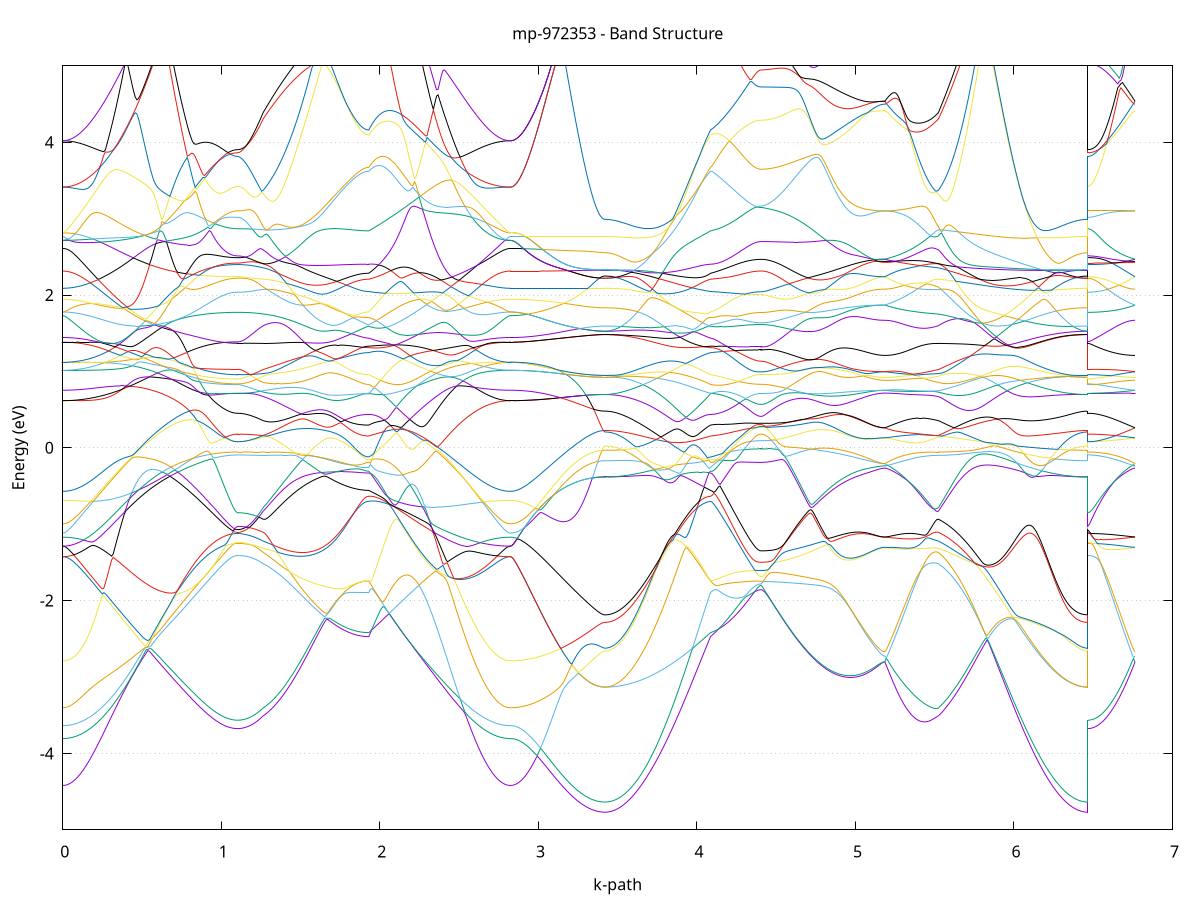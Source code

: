 set title 'mp-972353 - Band Structure'
set xlabel 'k-path'
set ylabel 'Energy (eV)'
set grid y
set yrange [-5:5]
set terminal png size 800,600
set output 'mp-972353_bands_gnuplot.png'
plot '-' using 1:2 with lines notitle, '-' using 1:2 with lines notitle, '-' using 1:2 with lines notitle, '-' using 1:2 with lines notitle, '-' using 1:2 with lines notitle, '-' using 1:2 with lines notitle, '-' using 1:2 with lines notitle, '-' using 1:2 with lines notitle, '-' using 1:2 with lines notitle, '-' using 1:2 with lines notitle, '-' using 1:2 with lines notitle, '-' using 1:2 with lines notitle, '-' using 1:2 with lines notitle, '-' using 1:2 with lines notitle, '-' using 1:2 with lines notitle, '-' using 1:2 with lines notitle, '-' using 1:2 with lines notitle, '-' using 1:2 with lines notitle, '-' using 1:2 with lines notitle, '-' using 1:2 with lines notitle, '-' using 1:2 with lines notitle, '-' using 1:2 with lines notitle, '-' using 1:2 with lines notitle, '-' using 1:2 with lines notitle, '-' using 1:2 with lines notitle, '-' using 1:2 with lines notitle, '-' using 1:2 with lines notitle, '-' using 1:2 with lines notitle, '-' using 1:2 with lines notitle, '-' using 1:2 with lines notitle, '-' using 1:2 with lines notitle, '-' using 1:2 with lines notitle, '-' using 1:2 with lines notitle, '-' using 1:2 with lines notitle, '-' using 1:2 with lines notitle, '-' using 1:2 with lines notitle, '-' using 1:2 with lines notitle, '-' using 1:2 with lines notitle, '-' using 1:2 with lines notitle, '-' using 1:2 with lines notitle, '-' using 1:2 with lines notitle, '-' using 1:2 with lines notitle, '-' using 1:2 with lines notitle, '-' using 1:2 with lines notitle, '-' using 1:2 with lines notitle, '-' using 1:2 with lines notitle, '-' using 1:2 with lines notitle, '-' using 1:2 with lines notitle, '-' using 1:2 with lines notitle, '-' using 1:2 with lines notitle, '-' using 1:2 with lines notitle, '-' using 1:2 with lines notitle, '-' using 1:2 with lines notitle, '-' using 1:2 with lines notitle, '-' using 1:2 with lines notitle, '-' using 1:2 with lines notitle, '-' using 1:2 with lines notitle, '-' using 1:2 with lines notitle, '-' using 1:2 with lines notitle, '-' using 1:2 with lines notitle, '-' using 1:2 with lines notitle, '-' using 1:2 with lines notitle, '-' using 1:2 with lines notitle, '-' using 1:2 with lines notitle
0.000000 -43.569885
0.009938 -43.569785
0.019877 -43.569385
0.029815 -43.568885
0.039753 -43.568085
0.049691 -43.567085
0.059630 -43.565785
0.069568 -43.564385
0.079506 -43.562685
0.089445 -43.560785
0.099383 -43.558685
0.109321 -43.556285
0.119259 -43.553785
0.129198 -43.550985
0.139136 -43.547985
0.149074 -43.544785
0.159013 -43.541385
0.168951 -43.537785
0.178889 -43.533985
0.188828 -43.529985
0.198766 -43.525785
0.208704 -43.521385
0.218642 -43.516685
0.228581 -43.511885
0.238519 -43.506985
0.248457 -43.501785
0.258396 -43.496385
0.268334 -43.490885
0.278272 -43.485185
0.288210 -43.479285
0.298149 -43.473185
0.308087 -43.466985
0.318025 -43.460685
0.327964 -43.454085
0.337902 -43.447485
0.347840 -43.440585
0.357778 -43.433685
0.367717 -43.426585
0.377655 -43.419385
0.387593 -43.411985
0.397532 -43.404485
0.407470 -43.396885
0.417408 -43.389185
0.427347 -43.381385
0.437285 -43.373485
0.447223 -43.365485
0.457161 -43.357385
0.467100 -43.349285
0.477038 -43.340985
0.486976 -43.332685
0.496915 -43.324285
0.506853 -43.315885
0.516791 -43.307385
0.526729 -43.298785
0.536668 -43.290285
0.546606 -43.281685
0.556544 -43.272985
0.566483 -43.264385
0.576421 -43.255685
0.586359 -43.246985
0.596297 -43.238385
0.606236 -43.229685
0.616174 -43.220985
0.626112 -43.212385
0.636051 -43.203785
0.645989 -43.195185
0.655927 -43.186685
0.665866 -43.178185
0.675804 -43.169785
0.685742 -43.161385
0.695680 -43.153085
0.705619 -43.144885
0.715557 -43.136685
0.725495 -43.128685
0.735434 -43.120685
0.745372 -43.112885
0.755310 -43.105085
0.765248 -43.097485
0.775187 -43.089885
0.785125 -43.082485
0.795063 -43.075285
0.805002 -43.068085
0.814940 -43.061085
0.824878 -43.054285
0.834816 -43.047485
0.844755 -43.040985
0.854693 -43.034585
0.864631 -43.028385
0.874570 -43.022285
0.884508 -43.016385
0.894446 -43.010685
0.904385 -43.005085
0.914323 -42.999785
0.924261 -42.994585
0.934199 -42.989585
0.944138 -42.984785
0.954076 -42.980185
0.964014 -42.975785
0.973953 -42.971485
0.983891 -42.967485
0.993829 -42.963585
1.003767 -42.959985
1.013706 -42.956585
1.023644 -42.953385
1.033582 -42.950385
1.043521 -42.947685
1.053459 -42.945185
1.063397 -42.942985
1.073335 -42.941185
1.083274 -42.939785
1.093212 -42.938985
1.103150 -42.938685
1.103150 -42.938685
1.112613 -42.938685
1.122075 -42.938685
1.131538 -42.938685
1.141000 -42.938785
1.150463 -42.938885
1.159925 -42.938985
1.169387 -42.939085
1.178850 -42.939185
1.188312 -42.939385
1.197775 -42.939585
1.207237 -42.939785
1.216700 -42.939985
1.226162 -42.940185
1.235624 -42.940485
1.245087 -42.942185
1.254549 -42.945585
1.264012 -42.949085
1.264012 -42.949085
1.273957 -42.951785
1.283901 -42.954485
1.293846 -42.957185
1.303791 -42.959885
1.313736 -42.962585
1.323680 -42.965285
1.333625 -42.967985
1.343570 -42.970585
1.353515 -42.973285
1.363459 -42.975985
1.373404 -42.978585
1.383349 -42.981285
1.393294 -42.983885
1.403238 -42.986485
1.413183 -42.989085
1.423128 -42.991685
1.433073 -42.994185
1.443017 -42.996785
1.452962 -42.999285
1.462907 -43.001785
1.472852 -43.004285
1.482796 -43.006685
1.492741 -43.009085
1.502686 -43.011485
1.512631 -43.013785
1.522576 -43.016085
1.532520 -43.018385
1.542465 -43.020685
1.552410 -43.022885
1.562355 -43.024985
1.572299 -43.027185
1.582244 -43.029285
1.592189 -43.031285
1.602134 -43.033285
1.612078 -43.035285
1.622023 -43.037185
1.631968 -43.038985
1.641913 -43.040785
1.651857 -43.042585
1.661802 -43.044285
1.671747 -43.045985
1.681692 -43.047585
1.691636 -43.049085
1.701581 -43.050585
1.711526 -43.052085
1.721471 -43.053485
1.731415 -43.054785
1.741360 -43.055985
1.751305 -43.057285
1.761250 -43.058385
1.771195 -43.059485
1.781139 -43.060485
1.791084 -43.061485
1.801029 -43.062385
1.810974 -43.063185
1.820918 -43.063985
1.830863 -43.064685
1.840808 -43.065285
1.850753 -43.065885
1.860697 -43.066385
1.870642 -43.066785
1.880587 -43.067185
1.890532 -43.067485
1.900476 -43.067685
1.910421 -43.067885
1.920366 -43.067985
1.930311 -43.067985
1.930311 -43.067985
1.940242 -43.057185
1.950173 -43.046285
1.960104 -43.035385
1.970035 -43.024385
1.979966 -43.013285
1.989897 -43.007685
1.999828 -43.012185
2.009759 -43.017185
2.019690 -43.022785
2.029621 -43.028885
2.039552 -43.035585
2.049483 -43.042785
2.059414 -43.050385
2.069345 -43.058385
2.079276 -43.066785
2.089207 -43.075485
2.099138 -43.084485
2.109069 -43.093685
2.119000 -43.103185
2.128931 -43.112785
2.138862 -43.122485
2.148793 -43.132385
2.158724 -43.142385
2.168655 -43.152385
2.178586 -43.162485
2.188517 -43.172685
2.198448 -43.182785
2.208379 -43.192985
2.218310 -43.203085
2.228241 -43.213285
2.238172 -43.223385
2.248103 -43.233385
2.258034 -43.243485
2.267965 -43.253385
2.277896 -43.263285
2.287827 -43.273085
2.297758 -43.282785
2.307689 -43.292485
2.317620 -43.301985
2.327551 -43.311485
2.337482 -43.320785
2.347413 -43.329985
2.357344 -43.339085
2.367275 -43.348085
2.377206 -43.356985
2.387137 -43.365685
2.397068 -43.374285
2.406999 -43.382685
2.416930 -43.390985
2.426861 -43.399185
2.436792 -43.407085
2.446723 -43.414985
2.456654 -43.422685
2.466585 -43.430185
2.476516 -43.437485
2.486447 -43.444685
2.496378 -43.451685
2.506309 -43.458485
2.516241 -43.465085
2.526172 -43.471585
2.536103 -43.477785
2.546034 -43.483885
2.555965 -43.489785
2.565896 -43.495485
2.575827 -43.500985
2.585758 -43.506285
2.595689 -43.511385
2.605620 -43.516285
2.615551 -43.520985
2.625482 -43.525485
2.635413 -43.529785
2.645344 -43.533785
2.655275 -43.537685
2.665206 -43.541285
2.675137 -43.544785
2.685068 -43.547985
2.694999 -43.550985
2.704930 -43.553785
2.714861 -43.556285
2.724792 -43.558685
2.734723 -43.560785
2.744654 -43.562685
2.754585 -43.564385
2.764516 -43.565785
2.774447 -43.567085
2.784378 -43.568085
2.794309 -43.568885
2.804240 -43.569385
2.814171 -43.569785
2.824102 -43.569885
2.824102 -43.569885
2.834031 -43.569785
2.843960 -43.569685
2.853889 -43.569485
2.863818 -43.569085
2.873747 -43.568685
2.883676 -43.568185
2.893605 -43.567585
2.903534 -43.566885
2.913463 -43.566085
2.923392 -43.565185
2.933321 -43.564185
2.943250 -43.563185
2.953179 -43.562085
2.963108 -43.560785
2.973037 -43.559485
2.982967 -43.558185
2.992896 -43.556685
3.002825 -43.555185
3.012754 -43.553585
3.022683 -43.551985
3.032612 -43.550185
3.042541 -43.548485
3.052470 -43.546585
3.062399 -43.544685
3.072328 -43.542785
3.082257 -43.540785
3.092186 -43.538785
3.102115 -43.536785
3.112044 -43.534685
3.121973 -43.532585
3.131902 -43.530385
3.141831 -43.528285
3.151760 -43.526085
3.161689 -43.523985
3.171618 -43.521785
3.181547 -43.519585
3.191476 -43.517485
3.201405 -43.515385
3.211334 -43.513285
3.221263 -43.511185
3.231192 -43.509185
3.241121 -43.507285
3.251050 -43.505385
3.260979 -43.503485
3.270908 -43.501685
3.280838 -43.499985
3.290767 -43.498385
3.300696 -43.496885
3.310625 -43.495385
3.320554 -43.494085
3.330483 -43.492785
3.340412 -43.491685
3.350341 -43.490685
3.360270 -43.489785
3.370199 -43.489085
3.380128 -43.488485
3.390057 -43.487985
3.399986 -43.487585
3.409915 -43.487385
3.419844 -43.487385
3.419844 -43.487385
3.429789 -43.487285
3.439734 -43.486885
3.449678 -43.486385
3.459623 -43.485685
3.469568 -43.484685
3.479513 -43.483485
3.489457 -43.482185
3.499402 -43.480585
3.509347 -43.478785
3.519292 -43.476785
3.529236 -43.474485
3.539181 -43.472085
3.549126 -43.469485
3.559071 -43.466585
3.569015 -43.463585
3.578960 -43.460285
3.588905 -43.456885
3.598850 -43.453185
3.608794 -43.449285
3.618739 -43.445285
3.628684 -43.440985
3.638629 -43.436585
3.648573 -43.431885
3.658518 -43.427085
3.668463 -43.421985
3.678408 -43.416785
3.688353 -43.411385
3.698297 -43.405785
3.708242 -43.399985
3.718187 -43.393985
3.728132 -43.387885
3.738076 -43.381485
3.748021 -43.374985
3.757966 -43.368285
3.767911 -43.361485
3.777855 -43.354385
3.787800 -43.347185
3.797745 -43.339885
3.807690 -43.332285
3.817634 -43.324685
3.827579 -43.316785
3.837524 -43.308785
3.847469 -43.300685
3.857413 -43.292385
3.867358 -43.283885
3.877303 -43.275385
3.887248 -43.266585
3.897192 -43.257785
3.907137 -43.248785
3.917082 -43.239685
3.927027 -43.230385
3.936972 -43.220985
3.946916 -43.211485
3.956861 -43.201885
3.966806 -43.192185
3.976751 -43.182385
3.986695 -43.172385
3.996640 -43.162385
4.006585 -43.152185
4.016530 -43.141985
4.026474 -43.131685
4.036419 -43.121285
4.046364 -43.110785
4.056309 -43.100185
4.066253 -43.089485
4.076198 -43.078785
4.086143 -43.067985
4.086143 -43.067985
4.096107 -43.064285
4.106071 -43.060685
4.116035 -43.057285
4.125999 -43.054085
4.135963 -43.051285
4.145927 -43.048585
4.155891 -43.046285
4.165855 -43.044185
4.175820 -43.042485
4.185784 -43.040985
4.195748 -43.039785
4.205712 -43.038785
4.215676 -43.038085
4.225640 -43.037485
4.235604 -43.037085
4.245568 -43.036785
4.255532 -43.036585
4.265496 -43.036485
4.275460 -43.036385
4.285424 -43.036385
4.295388 -43.036485
4.305352 -43.036485
4.315316 -43.036585
4.325280 -43.036685
4.335245 -43.036785
4.345209 -43.036885
4.355173 -43.036985
4.365137 -43.037085
4.375101 -43.037085
4.385065 -43.037185
4.395029 -43.037185
4.404993 -43.037185
4.404993 -43.037185
4.414867 -43.037185
4.424741 -43.037085
4.434615 -43.036985
4.444489 -43.036785
4.454363 -43.036585
4.464237 -43.036285
4.474111 -43.035985
4.483985 -43.035585
4.493859 -43.035085
4.503733 -43.034685
4.513607 -43.034085
4.523481 -43.033585
4.533355 -43.032885
4.543229 -43.032285
4.553103 -43.031485
4.562977 -43.030785
4.572851 -43.029985
4.582725 -43.029085
4.592599 -43.028185
4.602473 -43.027285
4.612347 -43.026285
4.622221 -43.025185
4.632095 -43.024185
4.641969 -43.023085
4.651843 -43.021885
4.661717 -43.020685
4.671591 -43.019485
4.681465 -43.018185
4.691339 -43.016885
4.701213 -43.015585
4.711087 -43.014185
4.720961 -43.012785
4.730835 -43.011285
4.740709 -43.009885
4.750583 -43.008385
4.760457 -43.006785
4.770331 -43.005285
4.780205 -43.003685
4.790079 -43.002085
4.799953 -43.000485
4.809827 -42.998785
4.819700 -42.997085
4.829574 -42.995385
4.839448 -42.993685
4.849322 -42.991985
4.859196 -42.990185
4.869070 -42.988485
4.878944 -42.986685
4.888818 -42.984885
4.898692 -42.983085
4.908566 -42.981285
4.918440 -42.979485
4.928314 -42.977585
4.938188 -42.975785
4.948062 -42.973985
4.957936 -42.972085
4.967810 -42.970285
4.977684 -42.968485
4.987558 -42.966585
4.997432 -42.964785
5.007306 -42.962985
5.017180 -42.961185
5.027054 -42.959385
5.036928 -42.957585
5.046802 -42.955885
5.056676 -42.954085
5.066550 -42.952385
5.076424 -42.950785
5.086298 -42.949085
5.096172 -42.947485
5.106046 -42.945985
5.115920 -42.944585
5.125794 -42.943185
5.135668 -42.941985
5.145542 -42.940885
5.155416 -42.939885
5.165290 -42.939185
5.175164 -42.938785
5.185038 -42.938585
5.185038 -42.938685
5.194995 -42.938685
5.204952 -42.938785
5.214908 -42.938885
5.224865 -42.939085
5.234822 -42.939285
5.244779 -42.939585
5.254736 -42.939785
5.264693 -42.940085
5.274649 -42.940385
5.284606 -42.940685
5.294563 -42.940985
5.304520 -42.941285
5.314477 -42.941585
5.324433 -42.941885
5.334390 -42.942185
5.344347 -42.942385
5.354304 -42.942685
5.364261 -42.942885
5.374217 -42.943085
5.384174 -42.943285
5.394131 -42.943485
5.404088 -42.943585
5.414045 -42.943785
5.424001 -42.943885
5.433958 -42.943985
5.443915 -42.944085
5.453872 -42.944185
5.463829 -42.944385
5.473785 -42.944485
5.483742 -42.944785
5.493699 -42.945285
5.503656 -42.946085
5.513613 -42.947385
5.523569 -42.949085
5.523569 -42.949085
5.533488 -42.952985
5.543407 -42.957085
5.553326 -42.961385
5.563245 -42.965985
5.573164 -42.970685
5.583082 -42.975585
5.593001 -42.980685
5.602920 -42.985985
5.612839 -42.991485
5.622758 -42.997085
5.632677 -43.002885
5.642595 -43.008885
5.652514 -43.014985
5.662433 -43.021285
5.672352 -43.027685
5.682271 -43.034285
5.692190 -43.040985
5.702108 -43.047885
5.712027 -43.054785
5.721946 -43.061885
5.731865 -43.069085
5.741784 -43.076385
5.751703 -43.083685
5.761621 -43.091185
5.771540 -43.098785
5.781459 -43.106385
5.791378 -43.114085
5.801297 -43.121885
5.811216 -43.129685
5.821134 -43.137585
5.831053 -43.145485
5.840972 -43.153485
5.850891 -43.161385
5.860810 -43.169485
5.870729 -43.177485
5.880647 -43.185485
5.890566 -43.193585
5.900485 -43.201585
5.910404 -43.209685
5.920323 -43.217685
5.930242 -43.225685
5.940160 -43.233685
5.950079 -43.241585
5.959998 -43.249585
5.969917 -43.257385
5.979836 -43.265285
5.989755 -43.272985
5.999673 -43.280685
6.009592 -43.288285
6.019511 -43.295885
6.029430 -43.303385
6.039349 -43.310685
6.049268 -43.317985
6.059186 -43.325185
6.069105 -43.332285
6.079024 -43.339285
6.088943 -43.346185
6.098862 -43.352985
6.108781 -43.359585
6.118699 -43.366085
6.128618 -43.372485
6.138537 -43.378785
6.148456 -43.384885
6.158375 -43.390785
6.168294 -43.396685
6.178212 -43.402285
6.188131 -43.407785
6.198050 -43.413185
6.207969 -43.418385
6.217888 -43.423385
6.227807 -43.428285
6.237725 -43.432985
6.247644 -43.437485
6.257563 -43.441785
6.267482 -43.445885
6.277401 -43.449885
6.287319 -43.453685
6.297238 -43.457285
6.307157 -43.460585
6.317076 -43.463785
6.326995 -43.466785
6.336914 -43.469585
6.346832 -43.472185
6.356751 -43.474585
6.366670 -43.476785
6.376589 -43.478785
6.386508 -43.480585
6.396427 -43.482185
6.406345 -43.483585
6.416264 -43.484685
6.426183 -43.485685
6.436102 -43.486385
6.446021 -43.486885
6.455940 -43.487285
6.465858 -43.487385
6.465858 -42.938685
6.475788 -42.938685
6.485717 -42.938685
6.495646 -42.938685
6.505575 -42.938685
6.515504 -42.938685
6.525433 -42.938685
6.535362 -42.938585
6.545291 -42.938685
6.555220 -42.938685
6.565149 -42.938685
6.575078 -42.938685
6.585007 -42.938685
6.594936 -42.938685
6.604865 -42.938685
6.614794 -42.938685
6.624723 -42.938685
6.634652 -42.938685
6.644581 -42.938685
6.654510 -42.938685
6.664439 -42.938685
6.674368 -42.938585
6.684297 -42.938685
6.694226 -42.938685
6.704155 -42.938685
6.714084 -42.938685
6.724013 -42.938685
6.733942 -42.938685
6.743871 -42.938685
6.753800 -42.938685
6.763729 -42.938685
e
0.000000 -43.028485
0.009938 -43.028485
0.019877 -43.028385
0.029815 -43.028085
0.039753 -43.027785
0.049691 -43.027385
0.059630 -43.026785
0.069568 -43.026185
0.079506 -43.025485
0.089445 -43.024685
0.099383 -43.023785
0.109321 -43.022885
0.119259 -43.021785
0.129198 -43.020685
0.139136 -43.019385
0.149074 -43.018085
0.159013 -43.016685
0.168951 -43.015285
0.178889 -43.013685
0.188828 -43.012085
0.198766 -43.010385
0.208704 -43.008685
0.218642 -43.006885
0.228581 -43.004985
0.238519 -43.003085
0.248457 -43.001085
0.258396 -42.999085
0.268334 -42.996985
0.278272 -42.994885
0.288210 -42.992685
0.298149 -42.990485
0.308087 -42.988285
0.318025 -42.985985
0.327964 -42.983785
0.337902 -42.981385
0.347840 -42.979085
0.357778 -42.976785
0.367717 -42.974385
0.377655 -42.972085
0.387593 -42.969685
0.397532 -42.967285
0.407470 -42.964885
0.417408 -42.962585
0.427347 -42.960285
0.437285 -42.957885
0.447223 -42.955585
0.457161 -42.953285
0.467100 -42.951085
0.477038 -42.948785
0.486976 -42.946585
0.496915 -42.944485
0.506853 -42.942285
0.516791 -42.940185
0.526729 -42.938185
0.536668 -42.936185
0.546606 -42.934185
0.556544 -42.932285
0.566483 -42.930485
0.576421 -42.928685
0.586359 -42.926885
0.596297 -42.925185
0.606236 -42.923585
0.616174 -42.921985
0.626112 -42.920485
0.636051 -42.919085
0.645989 -42.917685
0.655927 -42.916385
0.665866 -42.915185
0.675804 -42.913985
0.685742 -42.912885
0.695680 -42.911785
0.705619 -42.910785
0.715557 -42.909885
0.725495 -42.909085
0.735434 -42.908285
0.745372 -42.907485
0.755310 -42.906885
0.765248 -42.906285
0.775187 -42.905785
0.785125 -42.905285
0.795063 -42.904885
0.805002 -42.904585
0.814940 -42.904285
0.824878 -42.904085
0.834816 -42.903885
0.844755 -42.903785
0.854693 -42.903785
0.864631 -42.903785
0.874570 -42.903885
0.884508 -42.904085
0.894446 -42.904285
0.904385 -42.904485
0.914323 -42.904885
0.924261 -42.905185
0.934199 -42.905685
0.944138 -42.906185
0.954076 -42.906685
0.964014 -42.907385
0.973953 -42.907985
0.983891 -42.908785
0.993829 -42.909585
1.003767 -42.910385
1.013706 -42.911285
1.023644 -42.912285
1.033582 -42.913285
1.043521 -42.914285
1.053459 -42.915285
1.063397 -42.916185
1.073335 -42.917085
1.083274 -42.917785
1.093212 -42.918285
1.103150 -42.918485
1.103150 -42.918385
1.112613 -42.918385
1.122075 -42.918085
1.131538 -42.918585
1.141000 -42.919385
1.150463 -42.920385
1.159925 -42.921585
1.169387 -42.922985
1.178850 -42.924685
1.188312 -42.926485
1.197775 -42.928585
1.207237 -42.930885
1.216700 -42.933385
1.226162 -42.936085
1.235624 -42.939085
1.245087 -42.940785
1.254549 -42.941085
1.264012 -42.941485
1.264012 -42.941485
1.273957 -42.941785
1.283901 -42.942285
1.293846 -42.942785
1.303791 -42.943485
1.313736 -42.944185
1.323680 -42.944885
1.333625 -42.945685
1.343570 -42.946585
1.353515 -42.947485
1.363459 -42.948485
1.373404 -42.949385
1.383349 -42.950385
1.393294 -42.951485
1.403238 -42.952485
1.413183 -42.953585
1.423128 -42.954585
1.433073 -42.955685
1.443017 -42.956785
1.452962 -42.957885
1.462907 -42.958985
1.472852 -42.960085
1.482796 -42.961185
1.492741 -42.962285
1.502686 -42.963385
1.512631 -42.964485
1.522576 -42.965585
1.532520 -42.966685
1.542465 -42.967785
1.552410 -42.968885
1.562355 -42.969885
1.572299 -42.970985
1.582244 -42.971985
1.592189 -42.973085
1.602134 -42.974085
1.612078 -42.975085
1.622023 -42.975985
1.631968 -42.976985
1.641913 -42.977885
1.651857 -42.978785
1.661802 -42.979685
1.671747 -42.980585
1.681692 -42.981385
1.691636 -42.982185
1.701581 -42.982985
1.711526 -42.983785
1.721471 -42.984485
1.731415 -42.985185
1.741360 -42.985885
1.751305 -42.986585
1.761250 -42.987185
1.771195 -42.987685
1.781139 -42.988285
1.791084 -42.988785
1.801029 -42.989285
1.810974 -42.989785
1.820918 -42.990185
1.830863 -42.990585
1.840808 -42.990885
1.850753 -42.991185
1.860697 -42.991485
1.870642 -42.991685
1.880587 -42.991885
1.890532 -42.992085
1.900476 -42.992185
1.910421 -42.992285
1.920366 -42.992385
1.930311 -42.992385
1.930311 -42.992385
1.940242 -42.993685
1.950173 -42.995485
1.960104 -42.997685
1.970035 -43.000485
1.979966 -43.003785
1.989897 -43.002185
1.999828 -42.991085
2.009759 -42.979885
2.019690 -42.968685
2.029621 -42.957485
2.039552 -42.946285
2.049483 -42.934985
2.059414 -42.923785
2.069345 -42.912485
2.079276 -42.901285
2.089207 -42.889985
2.099138 -42.885285
2.109069 -42.887885
2.119000 -42.890285
2.128931 -42.892685
2.138862 -42.894985
2.148793 -42.897185
2.158724 -42.899485
2.168655 -42.901685
2.178586 -42.903785
2.188517 -42.905985
2.198448 -42.908185
2.208379 -42.910285
2.218310 -42.912585
2.228241 -42.914785
2.238172 -42.916985
2.248103 -42.919285
2.258034 -42.921585
2.267965 -42.923985
2.277896 -42.926385
2.287827 -42.928785
2.297758 -42.931185
2.307689 -42.933685
2.317620 -42.936185
2.327551 -42.938685
2.337482 -42.941185
2.347413 -42.943785
2.357344 -42.946385
2.367275 -42.948885
2.377206 -42.951485
2.387137 -42.954085
2.397068 -42.956785
2.406999 -42.959385
2.416930 -42.961985
2.426861 -42.964585
2.436792 -42.967185
2.446723 -42.969785
2.456654 -42.972385
2.466585 -42.974885
2.476516 -42.977385
2.486447 -42.979885
2.496378 -42.982385
2.506309 -42.984785
2.516241 -42.987185
2.526172 -42.989585
2.536103 -42.991885
2.546034 -42.994185
2.555965 -42.996385
2.565896 -42.998585
2.575827 -43.000685
2.585758 -43.002685
2.595689 -43.004685
2.605620 -43.006585
2.615551 -43.008485
2.625482 -43.010285
2.635413 -43.011985
2.645344 -43.013585
2.655275 -43.015185
2.665206 -43.016685
2.675137 -43.018085
2.685068 -43.019385
2.694999 -43.020585
2.704930 -43.021785
2.714861 -43.022885
2.724792 -43.023785
2.734723 -43.024685
2.744654 -43.025485
2.754585 -43.026185
2.764516 -43.026785
2.774447 -43.027385
2.784378 -43.027785
2.794309 -43.028085
2.804240 -43.028385
2.814171 -43.028485
2.824102 -43.028585
2.824102 -43.028585
2.834031 -43.028585
2.843960 -43.028785
2.853889 -43.028985
2.863818 -43.029385
2.873747 -43.029785
2.883676 -43.030385
2.893605 -43.030985
2.903534 -43.031785
2.913463 -43.032585
2.923392 -43.033485
2.933321 -43.034585
2.943250 -43.035685
2.953179 -43.036885
2.963108 -43.038185
2.973037 -43.039585
2.982967 -43.040985
2.992896 -43.042485
3.002825 -43.044185
3.012754 -43.045885
3.022683 -43.047585
3.032612 -43.049485
3.042541 -43.051285
3.052470 -43.053285
3.062399 -43.055285
3.072328 -43.057285
3.082257 -43.059385
3.092186 -43.061585
3.102115 -43.063685
3.112044 -43.065985
3.121973 -43.068185
3.131902 -43.070385
3.141831 -43.072685
3.151760 -43.074985
3.161689 -43.077285
3.171618 -43.079485
3.181547 -43.081785
3.191476 -43.084085
3.201405 -43.086285
3.211334 -43.088485
3.221263 -43.090585
3.231192 -43.092785
3.241121 -43.094785
3.251050 -43.096885
3.260979 -43.098785
3.270908 -43.100685
3.280838 -43.102485
3.290767 -43.104185
3.300696 -43.105785
3.310625 -43.107285
3.320554 -43.108685
3.330483 -43.109985
3.340412 -43.111185
3.350341 -43.112185
3.360270 -43.113085
3.370199 -43.113885
3.380128 -43.114485
3.390057 -43.115085
3.399986 -43.115385
3.409915 -43.115585
3.419844 -43.115685
3.419844 -43.115685
3.429789 -43.115685
3.439734 -43.115485
3.449678 -43.115185
3.459623 -43.114785
3.469568 -43.114285
3.479513 -43.113685
3.489457 -43.112985
3.499402 -43.112085
3.509347 -43.111185
3.519292 -43.110085
3.529236 -43.108985
3.539181 -43.107685
3.549126 -43.106285
3.559071 -43.104785
3.569015 -43.103285
3.578960 -43.101585
3.588905 -43.099885
3.598850 -43.097985
3.608794 -43.096085
3.618739 -43.093985
3.628684 -43.091885
3.638629 -43.089685
3.648573 -43.087485
3.658518 -43.085085
3.668463 -43.082685
3.678408 -43.080185
3.688353 -43.077685
3.698297 -43.075085
3.708242 -43.072385
3.718187 -43.069685
3.728132 -43.066885
3.738076 -43.064085
3.748021 -43.061285
3.757966 -43.058385
3.767911 -43.055485
3.777855 -43.052585
3.787800 -43.049585
3.797745 -43.046685
3.807690 -43.043685
3.817634 -43.040785
3.827579 -43.037785
3.837524 -43.034885
3.847469 -43.031885
3.857413 -43.028985
3.867358 -43.026185
3.877303 -43.023285
3.887248 -43.020585
3.897192 -43.017885
3.907137 -43.015185
3.917082 -43.012585
3.927027 -43.010085
3.936972 -43.007685
3.946916 -43.005385
3.956861 -43.003185
3.966806 -43.001185
3.976751 -42.999185
3.986695 -42.997485
3.996640 -42.995785
4.006585 -42.994385
4.016530 -42.993185
4.026474 -42.992285
4.036419 -42.991485
4.046364 -42.990985
4.056309 -42.990885
4.066253 -42.990985
4.076198 -42.991485
4.086143 -42.992385
4.086143 -42.992385
4.096107 -42.992685
4.106071 -42.992885
4.116035 -42.992885
4.125999 -42.992685
4.135963 -42.992185
4.145927 -42.991585
4.155891 -42.990685
4.165855 -42.989485
4.175820 -42.988085
4.185784 -42.986385
4.195748 -42.984585
4.205712 -42.982485
4.215676 -42.980285
4.225640 -42.977885
4.235604 -42.975485
4.245568 -42.972985
4.255532 -42.970385
4.265496 -42.967885
4.275460 -42.965385
4.285424 -42.962885
4.295388 -42.960485
4.305352 -42.958085
4.315316 -42.955885
4.325280 -42.953785
4.335245 -42.951885
4.345209 -42.950185
4.355173 -42.948685
4.365137 -42.947385
4.375101 -42.946385
4.385065 -42.945685
4.395029 -42.945185
4.404993 -42.944985
4.404993 -42.945085
4.414867 -42.944985
4.424741 -42.944985
4.434615 -42.944985
4.444489 -42.944885
4.454363 -42.944785
4.464237 -42.944685
4.474111 -42.944485
4.483985 -42.944385
4.493859 -42.944185
4.503733 -42.943985
4.513607 -42.943785
4.523481 -42.943485
4.533355 -42.943285
4.543229 -42.942985
4.553103 -42.942685
4.562977 -42.942385
4.572851 -42.942085
4.582725 -42.941785
4.592599 -42.941385
4.602473 -42.940985
4.612347 -42.940585
4.622221 -42.940185
4.632095 -42.939785
4.641969 -42.939385
4.651843 -42.938885
4.661717 -42.938485
4.671591 -42.937985
4.681465 -42.937485
4.691339 -42.936985
4.701213 -42.936585
4.711087 -42.936085
4.720961 -42.935485
4.730835 -42.934985
4.740709 -42.934485
4.750583 -42.933985
4.760457 -42.933385
4.770331 -42.932885
4.780205 -42.932385
4.790079 -42.931785
4.799953 -42.931285
4.809827 -42.930785
4.819700 -42.930185
4.829574 -42.929685
4.839448 -42.929185
4.849322 -42.928585
4.859196 -42.928085
4.869070 -42.927585
4.878944 -42.927085
4.888818 -42.926585
4.898692 -42.926085
4.908566 -42.925585
4.918440 -42.925085
4.928314 -42.924685
4.938188 -42.924185
4.948062 -42.923685
4.957936 -42.923285
4.967810 -42.922885
4.977684 -42.922485
4.987558 -42.922085
4.997432 -42.921685
5.007306 -42.921385
5.017180 -42.920985
5.027054 -42.920685
5.036928 -42.920385
5.046802 -42.920085
5.056676 -42.919785
5.066550 -42.919485
5.076424 -42.919285
5.086298 -42.919085
5.096172 -42.918885
5.106046 -42.918685
5.115920 -42.918485
5.125794 -42.918385
5.135668 -42.918285
5.145542 -42.918185
5.155416 -42.918085
5.165290 -42.918085
5.175164 -42.917985
5.185038 -42.917985
5.185038 -42.917985
5.194995 -42.917985
5.204952 -42.917985
5.214908 -42.917985
5.224865 -42.917985
5.234822 -42.917985
5.244779 -42.918085
5.254736 -42.918085
5.264693 -42.918285
5.274649 -42.918485
5.284606 -42.918785
5.294563 -42.919085
5.304520 -42.919385
5.314477 -42.919885
5.324433 -42.920385
5.334390 -42.920985
5.344347 -42.921585
5.354304 -42.922385
5.364261 -42.923185
5.374217 -42.923985
5.384174 -42.924985
5.394131 -42.925985
5.404088 -42.927085
5.414045 -42.928285
5.424001 -42.929585
5.433958 -42.930885
5.443915 -42.932285
5.453872 -42.933785
5.463829 -42.935285
5.473785 -42.936785
5.483742 -42.938185
5.493699 -42.939485
5.503656 -42.940485
5.513613 -42.941185
5.523569 -42.941485
5.523569 -42.941485
5.533488 -42.941885
5.543407 -42.942285
5.553326 -42.942785
5.563245 -42.943285
5.573164 -42.943885
5.583082 -42.944485
5.593001 -42.945085
5.602920 -42.945785
5.612839 -42.946485
5.622758 -42.947285
5.632677 -42.948185
5.642595 -42.949085
5.652514 -42.949985
5.662433 -42.950985
5.672352 -42.952085
5.682271 -42.953185
5.692190 -42.954285
5.702108 -42.955585
5.712027 -42.956885
5.721946 -42.958185
5.731865 -42.959685
5.741784 -42.961185
5.751703 -42.962685
5.761621 -42.964285
5.771540 -42.965985
5.781459 -42.967785
5.791378 -42.969585
5.801297 -42.971485
5.811216 -42.973485
5.821134 -42.975485
5.831053 -42.977585
5.840972 -42.979685
5.850891 -42.981885
5.860810 -42.984185
5.870729 -42.986485
5.880647 -42.988885
5.890566 -42.991285
5.900485 -42.993785
5.910404 -42.996385
5.920323 -42.998985
5.930242 -43.001585
5.940160 -43.004285
5.950079 -43.006985
5.959998 -43.009785
5.969917 -43.012585
5.979836 -43.015385
5.989755 -43.018285
5.999673 -43.021185
6.009592 -43.024085
6.019511 -43.026985
6.029430 -43.029985
6.039349 -43.032885
6.049268 -43.035885
6.059186 -43.038785
6.069105 -43.041785
6.079024 -43.044685
6.088943 -43.047685
6.098862 -43.050585
6.108781 -43.053485
6.118699 -43.056385
6.128618 -43.059185
6.138537 -43.062085
6.148456 -43.064885
6.158375 -43.067585
6.168294 -43.070285
6.178212 -43.072985
6.188131 -43.075585
6.198050 -43.078185
6.207969 -43.080685
6.217888 -43.083085
6.227807 -43.085485
6.237725 -43.087785
6.247644 -43.089985
6.257563 -43.092185
6.267482 -43.094285
6.277401 -43.096285
6.287319 -43.098185
6.297238 -43.099985
6.307157 -43.101685
6.317076 -43.103385
6.326995 -43.104885
6.336914 -43.106385
6.346832 -43.107685
6.356751 -43.108985
6.366670 -43.110085
6.376589 -43.111185
6.386508 -43.112085
6.396427 -43.112985
6.406345 -43.113685
6.416264 -43.114285
6.426183 -43.114785
6.436102 -43.115185
6.446021 -43.115485
6.455940 -43.115685
6.465858 -43.115685
6.465858 -42.918485
6.475788 -42.918485
6.485717 -42.918485
6.495646 -42.918485
6.505575 -42.918485
6.515504 -42.918485
6.525433 -42.918385
6.535362 -42.918385
6.545291 -42.918385
6.555220 -42.918385
6.565149 -42.918385
6.575078 -42.918385
6.585007 -42.918385
6.594936 -42.918385
6.604865 -42.918285
6.614794 -42.918285
6.624723 -42.918285
6.634652 -42.918285
6.644581 -42.918285
6.654510 -42.918285
6.664439 -42.918185
6.674368 -42.918185
6.684297 -42.918185
6.694226 -42.918185
6.704155 -42.918185
6.714084 -42.918085
6.724013 -42.918085
6.733942 -42.918085
6.743871 -42.918085
6.753800 -42.917985
6.763729 -42.917985
e
0.000000 -42.361285
0.009938 -42.361485
0.019877 -42.361785
0.029815 -42.362385
0.039753 -42.363285
0.049691 -42.364285
0.059630 -42.365585
0.069568 -42.367185
0.079506 -42.368985
0.089445 -42.370985
0.099383 -42.373185
0.109321 -42.375685
0.119259 -42.378385
0.129198 -42.381285
0.139136 -42.384385
0.149074 -42.387785
0.159013 -42.391385
0.168951 -42.395085
0.178889 -42.399085
0.188828 -42.403285
0.198766 -42.407685
0.208704 -42.412285
0.218642 -42.416985
0.228581 -42.421985
0.238519 -42.427085
0.248457 -42.432385
0.258396 -42.437885
0.268334 -42.443585
0.278272 -42.449385
0.288210 -42.455385
0.298149 -42.461485
0.308087 -42.467685
0.318025 -42.474085
0.327964 -42.480685
0.337902 -42.487285
0.347840 -42.494085
0.357778 -42.500985
0.367717 -42.507985
0.377655 -42.515085
0.387593 -42.522285
0.397532 -42.529585
0.407470 -42.536985
0.417408 -42.544385
0.427347 -42.551885
0.437285 -42.559485
0.447223 -42.567085
0.457161 -42.574885
0.467100 -42.582585
0.477038 -42.590385
0.486976 -42.598185
0.496915 -42.605985
0.506853 -42.613885
0.516791 -42.621785
0.526729 -42.629585
0.536668 -42.637485
0.546606 -42.645385
0.556544 -42.653185
0.566483 -42.661085
0.576421 -42.668885
0.586359 -42.676685
0.596297 -42.684385
0.606236 -42.692085
0.616174 -42.699785
0.626112 -42.707385
0.636051 -42.714885
0.645989 -42.722385
0.655927 -42.729785
0.665866 -42.737085
0.675804 -42.744285
0.685742 -42.751485
0.695680 -42.758485
0.705619 -42.765485
0.715557 -42.772285
0.725495 -42.779085
0.735434 -42.785685
0.745372 -42.792185
0.755310 -42.798585
0.765248 -42.804885
0.775187 -42.810985
0.785125 -42.816985
0.795063 -42.822785
0.805002 -42.828585
0.814940 -42.834085
0.824878 -42.839485
0.834816 -42.844785
0.844755 -42.849885
0.854693 -42.854785
0.864631 -42.859585
0.874570 -42.864185
0.884508 -42.868585
0.894446 -42.872785
0.904385 -42.876885
0.914323 -42.880785
0.924261 -42.884485
0.934199 -42.887985
0.944138 -42.891285
0.954076 -42.894485
0.964014 -42.897385
0.973953 -42.900185
0.983891 -42.902685
0.993829 -42.905085
1.003767 -42.907185
1.013706 -42.909185
1.023644 -42.910885
1.033582 -42.912485
1.043521 -42.913785
1.053459 -42.914985
1.063397 -42.915885
1.073335 -42.916585
1.083274 -42.917185
1.093212 -42.917485
1.103150 -42.917585
1.103150 -42.917485
1.112613 -42.917685
1.122075 -42.917985
1.131538 -42.917585
1.141000 -42.916985
1.150463 -42.916085
1.159925 -42.915085
1.169387 -42.913885
1.178850 -42.912485
1.188312 -42.910885
1.197775 -42.909085
1.207237 -42.907085
1.216700 -42.904985
1.226162 -42.902585
1.235624 -42.900185
1.245087 -42.897485
1.254549 -42.894585
1.264012 -42.891585
1.264012 -42.891585
1.273957 -42.889185
1.283901 -42.886785
1.293846 -42.884385
1.303791 -42.881885
1.313736 -42.879385
1.323680 -42.876785
1.333625 -42.874285
1.343570 -42.871785
1.353515 -42.869285
1.363459 -42.866785
1.373404 -42.864285
1.383349 -42.861885
1.393294 -42.859485
1.403238 -42.857085
1.413183 -42.854685
1.423128 -42.852385
1.433073 -42.850085
1.443017 -42.847885
1.452962 -42.845685
1.462907 -42.843485
1.472852 -42.841385
1.482796 -42.839285
1.492741 -42.837285
1.502686 -42.835285
1.512631 -42.833285
1.522576 -42.831385
1.532520 -42.829585
1.542465 -42.827785
1.552410 -42.825985
1.562355 -42.824285
1.572299 -42.822585
1.582244 -42.820985
1.592189 -42.819385
1.602134 -42.817885
1.612078 -42.816385
1.622023 -42.814885
1.631968 -42.813585
1.641913 -42.812185
1.651857 -42.810885
1.661802 -42.809685
1.671747 -42.808485
1.681692 -42.807285
1.691636 -42.806185
1.701581 -42.805185
1.711526 -42.804185
1.721471 -42.803185
1.731415 -42.802285
1.741360 -42.801385
1.751305 -42.800585
1.761250 -42.799785
1.771195 -42.798985
1.781139 -42.798385
1.791084 -42.797685
1.801029 -42.797085
1.810974 -42.796585
1.820918 -42.796085
1.830863 -42.795585
1.840808 -42.795185
1.850753 -42.794785
1.860697 -42.794485
1.870642 -42.794185
1.880587 -42.793885
1.890532 -42.793685
1.900476 -42.793585
1.910421 -42.793485
1.920366 -42.793385
1.930311 -42.793385
1.930311 -42.793385
1.940242 -42.801785
1.950173 -42.809885
1.960104 -42.817685
1.970035 -42.825185
1.979966 -42.832185
1.989897 -42.838785
1.999828 -42.844885
2.009759 -42.850585
2.019690 -42.855785
2.029621 -42.860685
2.039552 -42.865185
2.049483 -42.869185
2.059414 -42.872885
2.069345 -42.876385
2.079276 -42.879585
2.089207 -42.882485
2.099138 -42.878685
2.109069 -42.867485
2.119000 -42.856285
2.128931 -42.844985
2.138862 -42.833885
2.148793 -42.822685
2.158724 -42.811585
2.168655 -42.800485
2.178586 -42.789485
2.188517 -42.778485
2.198448 -42.767485
2.208379 -42.756685
2.218310 -42.745885
2.228241 -42.735085
2.238172 -42.724385
2.248103 -42.713785
2.258034 -42.703285
2.267965 -42.692885
2.277896 -42.682485
2.287827 -42.672285
2.297758 -42.662085
2.307689 -42.652085
2.317620 -42.642085
2.327551 -42.632285
2.337482 -42.622585
2.347413 -42.612885
2.357344 -42.603485
2.367275 -42.594085
2.377206 -42.584885
2.387137 -42.575685
2.397068 -42.566885
2.406999 -42.558085
2.416930 -42.549385
2.426861 -42.540985
2.436792 -42.532585
2.446723 -42.524385
2.456654 -42.516385
2.466585 -42.508585
2.476516 -42.500885
2.486447 -42.493385
2.496378 -42.486085
2.506309 -42.478885
2.516241 -42.471985
2.526172 -42.465185
2.536103 -42.458585
2.546034 -42.452185
2.555965 -42.445985
2.565896 -42.439985
2.575827 -42.434185
2.585758 -42.428685
2.595689 -42.423285
2.605620 -42.418085
2.615551 -42.413185
2.625482 -42.408385
2.635413 -42.403885
2.645344 -42.399585
2.655275 -42.395485
2.665206 -42.391585
2.675137 -42.387985
2.685068 -42.384585
2.694999 -42.381385
2.704930 -42.378485
2.714861 -42.375685
2.724792 -42.373285
2.734723 -42.370985
2.744654 -42.368985
2.754585 -42.367185
2.764516 -42.365585
2.774447 -42.364285
2.784378 -42.363285
2.794309 -42.362385
2.804240 -42.361785
2.814171 -42.361485
2.824102 -42.361285
2.824102 -42.361285
2.834031 -42.361285
2.843960 -42.361285
2.853889 -42.361285
2.863818 -42.361285
2.873747 -42.361285
2.883676 -42.361285
2.893605 -42.361385
2.903534 -42.361385
2.913463 -42.361385
2.923392 -42.361385
2.933321 -42.361285
2.943250 -42.361385
2.953179 -42.361385
2.963108 -42.361385
2.973037 -42.361385
2.982967 -42.361385
2.992896 -42.361385
3.002825 -42.361385
3.012754 -42.361385
3.022683 -42.361385
3.032612 -42.361385
3.042541 -42.361385
3.052470 -42.361385
3.062399 -42.361385
3.072328 -42.361385
3.082257 -42.361385
3.092186 -42.361385
3.102115 -42.361385
3.112044 -42.361385
3.121973 -42.361385
3.131902 -42.361385
3.141831 -42.361385
3.151760 -42.361385
3.161689 -42.361385
3.171618 -42.361485
3.181547 -42.361485
3.191476 -42.361485
3.201405 -42.361485
3.211334 -42.361485
3.221263 -42.361485
3.231192 -42.361485
3.241121 -42.361485
3.251050 -42.361485
3.260979 -42.361485
3.270908 -42.361485
3.280838 -42.361485
3.290767 -42.361485
3.300696 -42.361485
3.310625 -42.361485
3.320554 -42.361485
3.330483 -42.361485
3.340412 -42.361485
3.350341 -42.361485
3.360270 -42.361485
3.370199 -42.361485
3.380128 -42.361485
3.390057 -42.361485
3.399986 -42.361485
3.409915 -42.361485
3.419844 -42.361485
3.419844 -42.361485
3.429789 -42.361585
3.439734 -42.361985
3.449678 -42.362585
3.459623 -42.363385
3.469568 -42.364485
3.479513 -42.365785
3.489457 -42.367385
3.499402 -42.369185
3.509347 -42.371185
3.519292 -42.373485
3.529236 -42.375985
3.539181 -42.378685
3.549126 -42.381685
3.559071 -42.384885
3.569015 -42.388285
3.578960 -42.391985
3.588905 -42.395785
3.598850 -42.399885
3.608794 -42.404185
3.618739 -42.408785
3.628684 -42.413585
3.638629 -42.418485
3.648573 -42.423685
3.658518 -42.429085
3.668463 -42.434685
3.678408 -42.440485
3.688353 -42.446585
3.698297 -42.452785
3.708242 -42.459185
3.718187 -42.465785
3.728132 -42.472485
3.738076 -42.479485
3.748021 -42.486685
3.757966 -42.493985
3.767911 -42.501485
3.777855 -42.509185
3.787800 -42.516985
3.797745 -42.524985
3.807690 -42.533185
3.817634 -42.541485
3.827579 -42.549885
3.837524 -42.558485
3.847469 -42.567185
3.857413 -42.576085
3.867358 -42.584985
3.877303 -42.594085
3.887248 -42.603285
3.897192 -42.612585
3.907137 -42.621985
3.917082 -42.631485
3.927027 -42.640985
3.936972 -42.650685
3.946916 -42.660285
3.956861 -42.670085
3.966806 -42.679785
3.976751 -42.689585
3.986695 -42.699385
3.996640 -42.709085
4.006585 -42.718885
4.016530 -42.728585
4.026474 -42.738285
4.036419 -42.747785
4.046364 -42.757285
4.056309 -42.766585
4.066253 -42.775685
4.076198 -42.784685
4.086143 -42.793385
4.086143 -42.793385
4.096107 -42.796385
4.106071 -42.799485
4.116035 -42.802485
4.125999 -42.805485
4.135963 -42.808485
4.145927 -42.811285
4.155891 -42.814285
4.165855 -42.817185
4.175820 -42.819985
4.185784 -42.822885
4.195748 -42.825685
4.205712 -42.828385
4.215676 -42.831185
4.225640 -42.833785
4.235604 -42.836485
4.245568 -42.838985
4.255532 -42.841485
4.265496 -42.843985
4.275460 -42.846385
4.285424 -42.848685
4.295388 -42.850885
4.305352 -42.853085
4.315316 -42.855085
4.325280 -42.856885
4.335245 -42.858585
4.345209 -42.860185
4.355173 -42.861485
4.365137 -42.862685
4.375101 -42.863585
4.385065 -42.864185
4.395029 -42.864585
4.404993 -42.864785
4.404993 -42.864785
4.414867 -42.864785
4.424741 -42.864785
4.434615 -42.864785
4.444489 -42.864885
4.454363 -42.864985
4.464237 -42.865085
4.474111 -42.865185
4.483985 -42.865285
4.493859 -42.865385
4.503733 -42.865585
4.513607 -42.865685
4.523481 -42.865885
4.533355 -42.866085
4.543229 -42.866285
4.553103 -42.866385
4.562977 -42.866785
4.572851 -42.866985
4.582725 -42.867285
4.592599 -42.867585
4.602473 -42.867885
4.612347 -42.868285
4.622221 -42.868585
4.632095 -42.868985
4.641969 -42.869385
4.651843 -42.869785
4.661717 -42.870185
4.671591 -42.870685
4.681465 -42.871185
4.691339 -42.871685
4.701213 -42.872185
4.711087 -42.872685
4.720961 -42.873185
4.730835 -42.873785
4.740709 -42.874385
4.750583 -42.874985
4.760457 -42.875685
4.770331 -42.876285
4.780205 -42.876985
4.790079 -42.877685
4.799953 -42.878485
4.809827 -42.879185
4.819700 -42.879985
4.829574 -42.880785
4.839448 -42.881585
4.849322 -42.882485
4.859196 -42.883385
4.869070 -42.884285
4.878944 -42.885185
4.888818 -42.886085
4.898692 -42.887085
4.908566 -42.888085
4.918440 -42.889085
4.928314 -42.890085
4.938188 -42.891185
4.948062 -42.892285
4.957936 -42.893385
4.967810 -42.894485
4.977684 -42.895685
4.987558 -42.896885
4.997432 -42.897985
5.007306 -42.899285
5.017180 -42.900485
5.027054 -42.901685
5.036928 -42.902985
5.046802 -42.904185
5.056676 -42.905485
5.066550 -42.906785
5.076424 -42.908085
5.086298 -42.909285
5.096172 -42.910585
5.106046 -42.911785
5.115920 -42.912985
5.125794 -42.914085
5.135668 -42.915185
5.145542 -42.916085
5.155416 -42.916885
5.165290 -42.917485
5.175164 -42.917885
5.185038 -42.917985
5.185038 -42.917985
5.194995 -42.917985
5.204952 -42.917985
5.214908 -42.917885
5.224865 -42.917685
5.234822 -42.917485
5.244779 -42.917285
5.254736 -42.916985
5.264693 -42.916685
5.274649 -42.916285
5.284606 -42.915885
5.294563 -42.915385
5.304520 -42.914885
5.314477 -42.914285
5.324433 -42.913685
5.334390 -42.912985
5.344347 -42.912285
5.354304 -42.911485
5.364261 -42.910685
5.374217 -42.909885
5.384174 -42.908985
5.394131 -42.907985
5.404088 -42.907085
5.414045 -42.905985
5.424001 -42.904885
5.433958 -42.903785
5.443915 -42.902585
5.453872 -42.901385
5.463829 -42.900085
5.473785 -42.898785
5.483742 -42.897485
5.493699 -42.896085
5.503656 -42.894585
5.513613 -42.893085
5.523569 -42.891585
5.523569 -42.891585
5.533488 -42.888185
5.543407 -42.884685
5.553326 -42.880985
5.563245 -42.876985
5.573164 -42.872885
5.583082 -42.868685
5.593001 -42.864185
5.602920 -42.859585
5.612839 -42.854785
5.622758 -42.849885
5.632677 -42.844685
5.642595 -42.839485
5.652514 -42.833985
5.662433 -42.828485
5.672352 -42.822685
5.682271 -42.816785
5.692190 -42.810785
5.702108 -42.804685
5.712027 -42.798385
5.721946 -42.791985
5.731865 -42.785485
5.741784 -42.778785
5.751703 -42.772085
5.761621 -42.765185
5.771540 -42.758285
5.781459 -42.751185
5.791378 -42.743985
5.801297 -42.736785
5.811216 -42.729485
5.821134 -42.722085
5.831053 -42.714585
5.840972 -42.707085
5.850891 -42.699485
5.860810 -42.691785
5.870729 -42.684085
5.880647 -42.676385
5.890566 -42.668585
5.900485 -42.660785
5.910404 -42.652885
5.920323 -42.645085
5.930242 -42.637185
5.940160 -42.629285
5.950079 -42.621485
5.959998 -42.613585
5.969917 -42.605785
5.979836 -42.597885
5.989755 -42.590085
5.999673 -42.582385
6.009592 -42.574585
6.019511 -42.566985
6.029430 -42.559285
6.039349 -42.551685
6.049268 -42.544185
6.059186 -42.536785
6.069105 -42.529385
6.079024 -42.522085
6.088943 -42.514985
6.098862 -42.507885
6.108781 -42.500885
6.118699 -42.493985
6.128618 -42.487185
6.138537 -42.480585
6.148456 -42.474085
6.158375 -42.467685
6.168294 -42.461385
6.178212 -42.455285
6.188131 -42.449385
6.198050 -42.443585
6.207969 -42.437885
6.217888 -42.432485
6.227807 -42.427185
6.237725 -42.421985
6.247644 -42.417085
6.257563 -42.412285
6.267482 -42.407785
6.277401 -42.403385
6.287319 -42.399185
6.297238 -42.395185
6.307157 -42.391485
6.317076 -42.387885
6.326995 -42.384585
6.336914 -42.381385
6.346832 -42.378485
6.356751 -42.375785
6.366670 -42.373385
6.376589 -42.371085
6.386508 -42.369085
6.396427 -42.367385
6.406345 -42.365785
6.416264 -42.364485
6.426183 -42.363385
6.436102 -42.362585
6.446021 -42.361985
6.455940 -42.361585
6.465858 -42.361485
6.465858 -42.917585
6.475788 -42.917485
6.485717 -42.917585
6.495646 -42.917585
6.505575 -42.917585
6.515504 -42.917585
6.525433 -42.917585
6.535362 -42.917485
6.545291 -42.917585
6.555220 -42.917585
6.565149 -42.917585
6.575078 -42.917585
6.585007 -42.917685
6.594936 -42.917685
6.604865 -42.917685
6.614794 -42.917685
6.624723 -42.917685
6.634652 -42.917685
6.644581 -42.917785
6.654510 -42.917785
6.664439 -42.917785
6.674368 -42.917785
6.684297 -42.917785
6.694226 -42.917885
6.704155 -42.917885
6.714084 -42.917885
6.724013 -42.917885
6.733942 -42.917885
6.743871 -42.917985
6.753800 -42.917985
6.763729 -42.917985
e
0.000000 -40.716685
0.009938 -40.716685
0.019877 -40.716885
0.029815 -40.717285
0.039753 -40.717785
0.049691 -40.718485
0.059630 -40.719285
0.069568 -40.720185
0.079506 -40.721285
0.089445 -40.722485
0.099383 -40.723885
0.109321 -40.725385
0.119259 -40.726985
0.129198 -40.728785
0.139136 -40.730585
0.149074 -40.732585
0.159013 -40.734685
0.168951 -40.736985
0.178889 -40.739285
0.188828 -40.741685
0.198766 -40.744285
0.208704 -40.746885
0.218642 -40.749585
0.228581 -40.752385
0.238519 -40.755285
0.248457 -40.758185
0.258396 -40.761285
0.268334 -40.764285
0.278272 -40.767485
0.288210 -40.770685
0.298149 -40.773885
0.308087 -40.777185
0.318025 -40.780485
0.327964 -40.783785
0.337902 -40.787185
0.347840 -40.790585
0.357778 -40.793985
0.367717 -40.797285
0.377655 -40.800685
0.387593 -40.804085
0.397532 -40.807485
0.407470 -40.810785
0.417408 -40.814085
0.427347 -40.817385
0.437285 -40.820685
0.447223 -40.823885
0.457161 -40.827085
0.467100 -40.830185
0.477038 -40.833285
0.486976 -40.836285
0.496915 -40.839185
0.506853 -40.842085
0.516791 -40.844885
0.526729 -40.847585
0.536668 -40.850285
0.546606 -40.852885
0.556544 -40.855385
0.566483 -40.857785
0.576421 -40.860085
0.586359 -40.862285
0.596297 -40.864485
0.606236 -40.866485
0.616174 -40.868485
0.626112 -40.870385
0.636051 -40.872185
0.645989 -40.873785
0.655927 -40.875385
0.665866 -40.876885
0.675804 -40.878285
0.685742 -40.879685
0.695680 -40.880885
0.705619 -40.881985
0.715557 -40.883085
0.725495 -40.884085
0.735434 -40.884885
0.745372 -40.885785
0.755310 -40.886485
0.765248 -40.887085
0.775187 -40.887685
0.785125 -40.888185
0.795063 -40.888685
0.805002 -40.889085
0.814940 -40.889385
0.824878 -40.889685
0.834816 -40.889885
0.844755 -40.890085
0.854693 -40.890185
0.864631 -40.890285
0.874570 -40.890285
0.884508 -40.890385
0.894446 -40.890285
0.904385 -40.890285
0.914323 -40.890185
0.924261 -40.890085
0.934199 -40.889985
0.944138 -40.889885
0.954076 -40.889785
0.964014 -40.889685
0.973953 -40.889485
0.983891 -40.889385
0.993829 -40.889185
1.003767 -40.889085
1.013706 -40.888985
1.023644 -40.888885
1.033582 -40.888785
1.043521 -40.888685
1.053459 -40.888585
1.063397 -40.888485
1.073335 -40.888385
1.083274 -40.888385
1.093212 -40.888385
1.103150 -40.888385
1.103150 -40.888385
1.112613 -40.888385
1.122075 -40.888385
1.131538 -40.888485
1.141000 -40.888585
1.150463 -40.888685
1.159925 -40.888785
1.169387 -40.888885
1.178850 -40.889085
1.188312 -40.889285
1.197775 -40.889485
1.207237 -40.889685
1.216700 -40.889885
1.226162 -40.890185
1.235624 -40.890385
1.245087 -40.890685
1.254549 -40.890885
1.264012 -40.891185
1.264012 -40.891185
1.273957 -40.891385
1.283901 -40.891585
1.293846 -40.891785
1.303791 -40.891985
1.313736 -40.892185
1.323680 -40.892385
1.333625 -40.892685
1.343570 -40.892885
1.353515 -40.893185
1.363459 -40.893385
1.373404 -40.893685
1.383349 -40.893985
1.393294 -40.894285
1.403238 -40.894585
1.413183 -40.894885
1.423128 -40.895185
1.433073 -40.895485
1.443017 -40.895785
1.452962 -40.896085
1.462907 -40.896385
1.472852 -40.896685
1.482796 -40.896985
1.492741 -40.897285
1.502686 -40.897585
1.512631 -40.897885
1.522576 -40.898285
1.532520 -40.898585
1.542465 -40.898885
1.552410 -40.899185
1.562355 -40.899485
1.572299 -40.899785
1.582244 -40.900085
1.592189 -40.900385
1.602134 -40.900685
1.612078 -40.900985
1.622023 -40.901285
1.631968 -40.901585
1.641913 -40.901885
1.651857 -40.902185
1.661802 -40.902385
1.671747 -40.902685
1.681692 -40.902885
1.691636 -40.903185
1.701581 -40.903385
1.711526 -40.903685
1.721471 -40.903885
1.731415 -40.904085
1.741360 -40.904285
1.751305 -40.904485
1.761250 -40.904685
1.771195 -40.904885
1.781139 -40.905085
1.791084 -40.905185
1.801029 -40.905385
1.810974 -40.905485
1.820918 -40.905585
1.830863 -40.905785
1.840808 -40.905885
1.850753 -40.905985
1.860697 -40.906085
1.870642 -40.906085
1.880587 -40.906185
1.890532 -40.906185
1.900476 -40.906285
1.910421 -40.906285
1.920366 -40.906285
1.930311 -40.906285
1.930311 -40.906285
1.940242 -40.907985
1.950173 -40.909385
1.960104 -40.910785
1.970035 -40.911885
1.979966 -40.912885
1.989897 -40.913785
1.999828 -40.914485
2.009759 -40.914985
2.019690 -40.915385
2.029621 -40.915585
2.039552 -40.915585
2.049483 -40.915485
2.059414 -40.915185
2.069345 -40.914685
2.079276 -40.914085
2.089207 -40.913285
2.099138 -40.912285
2.109069 -40.911185
2.119000 -40.909885
2.128931 -40.908485
2.138862 -40.906885
2.148793 -40.905185
2.158724 -40.903285
2.168655 -40.901285
2.178586 -40.899085
2.188517 -40.896785
2.198448 -40.894385
2.208379 -40.891785
2.218310 -40.889185
2.228241 -40.886385
2.238172 -40.883485
2.248103 -40.880385
2.258034 -40.877285
2.267965 -40.874085
2.277896 -40.870785
2.287827 -40.867385
2.297758 -40.863985
2.307689 -40.860385
2.317620 -40.856785
2.327551 -40.853085
2.337482 -40.849385
2.347413 -40.845585
2.357344 -40.841785
2.367275 -40.837985
2.377206 -40.834085
2.387137 -40.830185
2.397068 -40.826185
2.406999 -40.822285
2.416930 -40.818385
2.426861 -40.814385
2.436792 -40.810485
2.446723 -40.806585
2.456654 -40.802685
2.466585 -40.798785
2.476516 -40.794985
2.486447 -40.791185
2.496378 -40.787385
2.506309 -40.783685
2.516241 -40.779985
2.526172 -40.776385
2.536103 -40.772885
2.546034 -40.769385
2.555965 -40.765985
2.565896 -40.762685
2.575827 -40.759485
2.585758 -40.756385
2.595689 -40.753285
2.605620 -40.750385
2.615551 -40.747485
2.625482 -40.744785
2.635413 -40.742185
2.645344 -40.739585
2.655275 -40.737185
2.665206 -40.734885
2.675137 -40.732785
2.685068 -40.730785
2.694999 -40.728885
2.704930 -40.727085
2.714861 -40.725385
2.724792 -40.723885
2.734723 -40.722585
2.744654 -40.721285
2.754585 -40.720185
2.764516 -40.719285
2.774447 -40.718485
2.784378 -40.717785
2.794309 -40.717285
2.804240 -40.716885
2.814171 -40.716685
2.824102 -40.716685
2.824102 -40.716685
2.834031 -40.716685
2.843960 -40.716685
2.853889 -40.716685
2.863818 -40.716685
2.873747 -40.716785
2.883676 -40.716885
2.893605 -40.716885
2.903534 -40.716985
2.913463 -40.717085
2.923392 -40.717185
2.933321 -40.717285
2.943250 -40.717385
2.953179 -40.717585
2.963108 -40.717685
2.973037 -40.717885
2.982967 -40.717985
2.992896 -40.718185
3.002825 -40.718385
3.012754 -40.718485
3.022683 -40.718685
3.032612 -40.718885
3.042541 -40.719085
3.052470 -40.719285
3.062399 -40.719485
3.072328 -40.719685
3.082257 -40.719885
3.092186 -40.720085
3.102115 -40.720385
3.112044 -40.720585
3.121973 -40.720785
3.131902 -40.720985
3.141831 -40.721185
3.151760 -40.721385
3.161689 -40.721585
3.171618 -40.721885
3.181547 -40.722085
3.191476 -40.722285
3.201405 -40.722485
3.211334 -40.722685
3.221263 -40.722785
3.231192 -40.722985
3.241121 -40.723185
3.251050 -40.723385
3.260979 -40.723485
3.270908 -40.723685
3.280838 -40.723785
3.290767 -40.723985
3.300696 -40.724085
3.310625 -40.724185
3.320554 -40.724285
3.330483 -40.724485
3.340412 -40.724485
3.350341 -40.724585
3.360270 -40.724685
3.370199 -40.724785
3.380128 -40.724785
3.390057 -40.724785
3.399986 -40.724885
3.409915 -40.724885
3.419844 -40.724885
3.419844 -40.724885
3.429789 -40.724985
3.439734 -40.725185
3.449678 -40.725585
3.459623 -40.726085
3.469568 -40.726685
3.479513 -40.727485
3.489457 -40.728485
3.499402 -40.729585
3.509347 -40.730785
3.519292 -40.732185
3.529236 -40.733685
3.539181 -40.735385
3.549126 -40.737185
3.559071 -40.739085
3.569015 -40.741085
3.578960 -40.743285
3.588905 -40.745585
3.598850 -40.747985
3.608794 -40.750485
3.618739 -40.753085
3.628684 -40.755885
3.638629 -40.758685
3.648573 -40.761585
3.658518 -40.764685
3.668463 -40.767785
3.678408 -40.770985
3.688353 -40.774285
3.698297 -40.777685
3.708242 -40.781085
3.718187 -40.784585
3.728132 -40.788185
3.738076 -40.791785
3.748021 -40.795485
3.757966 -40.799185
3.767911 -40.802985
3.777855 -40.806685
3.787800 -40.810485
3.797745 -40.814385
3.807690 -40.818185
3.817634 -40.822085
3.827579 -40.825885
3.837524 -40.829785
3.847469 -40.833585
3.857413 -40.837385
3.867358 -40.841185
3.877303 -40.844985
3.887248 -40.848685
3.897192 -40.852385
3.907137 -40.855985
3.917082 -40.859585
3.927027 -40.863085
3.936972 -40.866585
3.946916 -40.869885
3.956861 -40.873185
3.966806 -40.876485
3.976751 -40.879585
3.986695 -40.882585
3.996640 -40.885485
4.006585 -40.888285
4.016530 -40.890985
4.026474 -40.893585
4.036419 -40.896085
4.046364 -40.898385
4.056309 -40.900585
4.066253 -40.902585
4.076198 -40.904585
4.086143 -40.906285
4.086143 -40.906285
4.096107 -40.906885
4.106071 -40.907485
4.116035 -40.908085
4.125999 -40.908585
4.135963 -40.909085
4.145927 -40.909585
4.155891 -40.910085
4.165855 -40.910485
4.175820 -40.910885
4.185784 -40.911285
4.195748 -40.911685
4.205712 -40.912085
4.215676 -40.912485
4.225640 -40.912785
4.235604 -40.913085
4.245568 -40.913385
4.255532 -40.913585
4.265496 -40.913885
4.275460 -40.914085
4.285424 -40.914285
4.295388 -40.914485
4.305352 -40.914685
4.315316 -40.914885
4.325280 -40.914985
4.335245 -40.915185
4.345209 -40.915285
4.355173 -40.915385
4.365137 -40.915385
4.375101 -40.915485
4.385065 -40.915485
4.395029 -40.915585
4.404993 -40.915585
4.404993 -40.915585
4.414867 -40.915585
4.424741 -40.915485
4.434615 -40.915485
4.444489 -40.915385
4.454363 -40.915285
4.464237 -40.915185
4.474111 -40.915085
4.483985 -40.914885
4.493859 -40.914685
4.503733 -40.914485
4.513607 -40.914285
4.523481 -40.914085
4.533355 -40.913785
4.543229 -40.913485
4.553103 -40.913185
4.562977 -40.912885
4.572851 -40.912585
4.582725 -40.912185
4.592599 -40.911885
4.602473 -40.911485
4.612347 -40.911085
4.622221 -40.910685
4.632095 -40.910285
4.641969 -40.909885
4.651843 -40.909385
4.661717 -40.908885
4.671591 -40.908485
4.681465 -40.907985
4.691339 -40.907485
4.701213 -40.906985
4.711087 -40.906485
4.720961 -40.905985
4.730835 -40.905485
4.740709 -40.904885
4.750583 -40.904385
4.760457 -40.903885
4.770331 -40.903285
4.780205 -40.902785
4.790079 -40.902285
4.799953 -40.901685
4.809827 -40.901185
4.819700 -40.900585
4.829574 -40.900085
4.839448 -40.899585
4.849322 -40.898985
4.859196 -40.898485
4.869070 -40.897985
4.878944 -40.897485
4.888818 -40.896985
4.898692 -40.896485
4.908566 -40.895985
4.918440 -40.895485
4.928314 -40.894985
4.938188 -40.894585
4.948062 -40.894085
4.957936 -40.893685
4.967810 -40.893285
4.977684 -40.892885
4.987558 -40.892485
4.997432 -40.892085
5.007306 -40.891685
5.017180 -40.891385
5.027054 -40.890985
5.036928 -40.890685
5.046802 -40.890385
5.056676 -40.890085
5.066550 -40.889885
5.076424 -40.889685
5.086298 -40.889385
5.096172 -40.889185
5.106046 -40.889085
5.115920 -40.888885
5.125794 -40.888685
5.135668 -40.888585
5.145542 -40.888485
5.155416 -40.888485
5.165290 -40.888385
5.175164 -40.888385
5.185038 -40.888385
5.185038 -40.888385
5.194995 -40.888385
5.204952 -40.888385
5.214908 -40.888385
5.224865 -40.888385
5.234822 -40.888385
5.244779 -40.888485
5.254736 -40.888485
5.264693 -40.888485
5.274649 -40.888585
5.284606 -40.888585
5.294563 -40.888685
5.304520 -40.888785
5.314477 -40.888785
5.324433 -40.888885
5.334390 -40.888985
5.344347 -40.889085
5.354304 -40.889185
5.364261 -40.889185
5.374217 -40.889285
5.384174 -40.889385
5.394131 -40.889585
5.404088 -40.889685
5.414045 -40.889785
5.424001 -40.889885
5.433958 -40.889985
5.443915 -40.890085
5.453872 -40.890285
5.463829 -40.890385
5.473785 -40.890485
5.483742 -40.890685
5.493699 -40.890785
5.503656 -40.890885
5.513613 -40.890985
5.523569 -40.891185
5.523569 -40.891185
5.533488 -40.891385
5.543407 -40.891685
5.553326 -40.891885
5.563245 -40.892085
5.573164 -40.892285
5.583082 -40.892485
5.593001 -40.892685
5.602920 -40.892785
5.612839 -40.892885
5.622758 -40.892885
5.632677 -40.892885
5.642595 -40.892885
5.652514 -40.892785
5.662433 -40.892585
5.672352 -40.892385
5.682271 -40.892085
5.692190 -40.891785
5.702108 -40.891385
5.712027 -40.890885
5.721946 -40.890285
5.731865 -40.889685
5.741784 -40.888885
5.751703 -40.888085
5.761621 -40.887185
5.771540 -40.886185
5.781459 -40.885185
5.791378 -40.883985
5.801297 -40.882685
5.811216 -40.881285
5.821134 -40.879885
5.831053 -40.878285
5.840972 -40.876685
5.850891 -40.874885
5.860810 -40.873085
5.870729 -40.871085
5.880647 -40.869085
5.890566 -40.866885
5.900485 -40.864685
5.910404 -40.862385
5.920323 -40.859985
5.930242 -40.857485
5.940160 -40.854885
5.950079 -40.852185
5.959998 -40.849485
5.969917 -40.846685
5.979836 -40.843785
5.989755 -40.840785
5.999673 -40.837785
6.009592 -40.834785
6.019511 -40.831585
6.029430 -40.828485
6.039349 -40.825285
6.049268 -40.821985
6.059186 -40.818685
6.069105 -40.815385
6.079024 -40.812085
6.088943 -40.808685
6.098862 -40.805385
6.108781 -40.801985
6.118699 -40.798585
6.128618 -40.795285
6.138537 -40.791885
6.148456 -40.788585
6.158375 -40.785285
6.168294 -40.782085
6.178212 -40.778785
6.188131 -40.775685
6.198050 -40.772485
6.207969 -40.769385
6.217888 -40.766385
6.227807 -40.763485
6.237725 -40.760585
6.247644 -40.757785
6.257563 -40.755085
6.267482 -40.752485
6.277401 -40.749885
6.287319 -40.747485
6.297238 -40.745185
6.307157 -40.742985
6.317076 -40.740885
6.326995 -40.738885
6.336914 -40.736985
6.346832 -40.735285
6.356751 -40.733585
6.366670 -40.732085
6.376589 -40.730785
6.386508 -40.729585
6.396427 -40.728485
6.406345 -40.727485
6.416264 -40.726685
6.426183 -40.726085
6.436102 -40.725585
6.446021 -40.725185
6.455940 -40.724985
6.465858 -40.724885
6.465858 -40.888385
6.475788 -40.888385
6.485717 -40.888385
6.495646 -40.888385
6.505575 -40.888385
6.515504 -40.888385
6.525433 -40.888385
6.535362 -40.888385
6.545291 -40.888385
6.555220 -40.888385
6.565149 -40.888385
6.575078 -40.888385
6.585007 -40.888385
6.594936 -40.888385
6.604865 -40.888385
6.614794 -40.888385
6.624723 -40.888385
6.634652 -40.888385
6.644581 -40.888385
6.654510 -40.888385
6.664439 -40.888385
6.674368 -40.888385
6.684297 -40.888385
6.694226 -40.888385
6.704155 -40.888385
6.714084 -40.888385
6.724013 -40.888385
6.733942 -40.888385
6.743871 -40.888385
6.753800 -40.888385
6.763729 -40.888385
e
0.000000 -20.874185
0.009938 -20.873985
0.019877 -20.873185
0.029815 -20.871985
0.039753 -20.870185
0.049691 -20.867885
0.059630 -20.865185
0.069568 -20.861885
0.079506 -20.858085
0.089445 -20.853885
0.099383 -20.849085
0.109321 -20.843885
0.119259 -20.838085
0.129198 -20.831885
0.139136 -20.825185
0.149074 -20.818085
0.159013 -20.810485
0.168951 -20.802485
0.178889 -20.794085
0.188828 -20.785385
0.198766 -20.776685
0.208704 -20.768085
0.218642 -20.760885
0.228581 -20.757385
0.238519 -20.760085
0.248457 -20.767485
0.258396 -20.777285
0.268334 -20.788185
0.278272 -20.799885
0.288210 -20.811985
0.298149 -20.824485
0.308087 -20.837385
0.318025 -20.850585
0.327964 -20.864085
0.337902 -20.877785
0.347840 -20.891785
0.357778 -20.905885
0.367717 -20.920185
0.377655 -20.934785
0.387593 -20.949385
0.397532 -20.964185
0.407470 -20.979185
0.417408 -20.994185
0.427347 -21.009285
0.437285 -21.024585
0.447223 -21.039785
0.457161 -21.055185
0.467100 -21.070585
0.477038 -21.085985
0.486976 -21.101385
0.496915 -21.116785
0.506853 -21.132185
0.516791 -21.147585
0.526729 -21.162885
0.536668 -21.178185
0.546606 -21.193485
0.556544 -21.208685
0.566483 -21.223785
0.576421 -21.238785
0.586359 -21.253585
0.596297 -21.268385
0.606236 -21.283085
0.616174 -21.297585
0.626112 -21.311985
0.636051 -21.326185
0.645989 -21.340285
0.655927 -21.354185
0.665866 -21.367885
0.675804 -21.381385
0.685742 -21.394685
0.695680 -21.407785
0.705619 -21.420685
0.715557 -21.433385
0.725495 -21.445885
0.735434 -21.458085
0.745372 -21.470085
0.755310 -21.481785
0.765248 -21.493185
0.775187 -21.504385
0.785125 -21.515385
0.795063 -21.525985
0.805002 -21.536385
0.814940 -21.546485
0.824878 -21.556285
0.834816 -21.565785
0.844755 -21.574985
0.854693 -21.583885
0.864631 -21.592385
0.874570 -21.600685
0.884508 -21.608585
0.894446 -21.616285
0.904385 -21.623485
0.914323 -21.630485
0.924261 -21.637085
0.934199 -21.643385
0.944138 -21.649285
0.954076 -21.654885
0.964014 -21.660085
0.973953 -21.664985
0.983891 -21.669585
0.993829 -21.673785
1.003767 -21.677585
1.013706 -21.681085
1.023644 -21.684185
1.033582 -21.686885
1.043521 -21.689285
1.053459 -21.691285
1.063397 -21.692985
1.073335 -21.694185
1.083274 -21.695185
1.093212 -21.695685
1.103150 -21.695885
1.103150 -21.695885
1.112613 -21.695185
1.122075 -21.693285
1.131538 -21.689985
1.141000 -21.685485
1.150463 -21.679685
1.159925 -21.672485
1.169387 -21.664085
1.178850 -21.654385
1.188312 -21.643485
1.197775 -21.631185
1.207237 -21.617685
1.216700 -21.602885
1.226162 -21.586885
1.235624 -21.569585
1.245087 -21.551085
1.254549 -21.531285
1.264012 -21.510385
1.264012 -21.510385
1.273957 -21.493885
1.283901 -21.476585
1.293846 -21.458485
1.303791 -21.439485
1.313736 -21.419685
1.323680 -21.399085
1.333625 -21.377585
1.343570 -21.355385
1.353515 -21.332285
1.363459 -21.308385
1.373404 -21.290785
1.383349 -21.278985
1.393294 -21.266385
1.403238 -21.252985
1.413183 -21.238885
1.423128 -21.223985
1.433073 -21.208185
1.443017 -21.191685
1.452962 -21.174385
1.462907 -21.156285
1.472852 -21.137385
1.482796 -21.117685
1.492741 -21.097185
1.502686 -21.075885
1.512631 -21.053885
1.522576 -21.030985
1.532520 -21.007385
1.542465 -20.982985
1.552410 -20.957785
1.562355 -20.931885
1.572299 -20.905185
1.582244 -20.877685
1.592189 -20.849485
1.602134 -20.820585
1.612078 -20.790985
1.622023 -20.760585
1.631968 -20.729585
1.641913 -20.697785
1.651857 -20.665385
1.661802 -20.632285
1.671747 -20.598585
1.681692 -20.564185
1.691636 -20.529185
1.701581 -20.493685
1.711526 -20.457485
1.721471 -20.420885
1.731415 -20.383685
1.741360 -20.345985
1.751305 -20.307885
1.761250 -20.269385
1.771195 -20.230485
1.781139 -20.191385
1.791084 -20.151985
1.801029 -20.112385
1.810974 -20.072885
1.820918 -20.033385
1.830863 -19.994085
1.840808 -19.955285
1.850753 -19.917085
1.860697 -19.879985
1.870642 -19.844285
1.880587 -19.810685
1.890532 -19.779885
1.900476 -19.753185
1.910421 -19.731885
1.920366 -19.717985
1.930311 -19.713085
1.930311 -19.713085
1.940242 -19.676585
1.950173 -19.639885
1.960104 -19.602985
1.970035 -19.565985
1.979966 -19.528885
1.989897 -19.507585
1.999828 -19.528485
2.009759 -19.549785
2.019690 -19.571385
2.029621 -19.593185
2.039552 -19.615185
2.049483 -19.637385
2.059414 -19.659785
2.069345 -19.682385
2.079276 -19.705085
2.089207 -19.727985
2.099138 -19.750885
2.109069 -19.773885
2.119000 -19.797085
2.128931 -19.820285
2.138862 -19.843485
2.148793 -19.866785
2.158724 -19.890085
2.168655 -19.913485
2.178586 -19.936785
2.188517 -19.960185
2.198448 -19.983585
2.208379 -20.006885
2.218310 -20.030285
2.228241 -20.053585
2.238172 -20.076785
2.248103 -20.099985
2.258034 -20.123085
2.267965 -20.145985
2.277896 -20.168885
2.287827 -20.191585
2.297758 -20.214185
2.307689 -20.236585
2.317620 -20.258685
2.327551 -20.280685
2.337482 -20.302385
2.347413 -20.323885
2.357344 -20.345085
2.367275 -20.365985
2.377206 -20.386585
2.387137 -20.406885
2.397068 -20.426785
2.406999 -20.446385
2.416930 -20.465685
2.426861 -20.484585
2.436792 -20.503085
2.446723 -20.521185
2.456654 -20.538985
2.466585 -20.556285
2.476516 -20.573185
2.486447 -20.589685
2.496378 -20.605785
2.506309 -20.621485
2.516241 -20.636685
2.526172 -20.651485
2.536103 -20.665785
2.546034 -20.679685
2.555965 -20.693185
2.565896 -20.706085
2.575827 -20.718685
2.585758 -20.730685
2.595689 -20.742285
2.605620 -20.753385
2.615551 -20.764085
2.625482 -20.774185
2.635413 -20.783885
2.645344 -20.793085
2.655275 -20.801785
2.665206 -20.810085
2.675137 -20.817785
2.685068 -20.824985
2.694999 -20.831785
2.704930 -20.838085
2.714861 -20.843785
2.724792 -20.849085
2.734723 -20.853885
2.744654 -20.858085
2.754585 -20.861885
2.764516 -20.865185
2.774447 -20.867885
2.784378 -20.870185
2.794309 -20.871985
2.804240 -20.873185
2.814171 -20.873985
2.824102 -20.874185
2.824102 -20.874185
2.834031 -20.873685
2.843960 -20.872085
2.853889 -20.869485
2.863818 -20.865785
2.873747 -20.861085
2.883676 -20.855385
2.893605 -20.848585
2.903534 -20.840685
2.913463 -20.831885
2.923392 -20.821885
2.933321 -20.810985
2.943250 -20.798985
2.953179 -20.786085
2.963108 -20.772085
2.973037 -20.756985
2.982967 -20.748885
2.992896 -20.760585
3.002825 -20.772285
3.012754 -20.783785
3.022683 -20.795185
3.032612 -20.806485
3.042541 -20.817685
3.052470 -20.828585
3.062399 -20.839385
3.072328 -20.849985
3.082257 -20.860385
3.092186 -20.870485
3.102115 -20.880485
3.112044 -20.890185
3.121973 -20.899585
3.131902 -20.908885
3.141831 -20.917785
3.151760 -20.926485
3.161689 -20.934885
3.171618 -20.943085
3.181547 -20.950985
3.191476 -20.958585
3.201405 -20.965885
3.211334 -20.972885
3.221263 -20.979585
3.231192 -20.985985
3.241121 -20.992085
3.251050 -20.997885
3.260979 -21.003385
3.270908 -21.008485
3.280838 -21.013385
3.290767 -21.017885
3.300696 -21.022085
3.310625 -21.025885
3.320554 -21.029485
3.330483 -21.032685
3.340412 -21.035585
3.350341 -21.038085
3.360270 -21.040285
3.370199 -21.042185
3.380128 -21.043685
3.390057 -21.044885
3.399986 -21.045685
3.409915 -21.046285
3.419844 -21.046385
3.419844 -21.046385
3.429789 -21.046085
3.439734 -21.045185
3.449678 -21.043585
3.459623 -21.041385
3.469568 -21.038485
3.479513 -21.034985
3.489457 -21.030885
3.499402 -21.026185
3.509347 -21.020785
3.519292 -21.014785
3.529236 -21.008085
3.539181 -21.000885
3.549126 -20.992985
3.559071 -20.984485
3.569015 -20.975285
3.578960 -20.965585
3.588905 -20.955185
3.598850 -20.944185
3.608794 -20.932585
3.618739 -20.920285
3.628684 -20.907485
3.638629 -20.893985
3.648573 -20.879885
3.658518 -20.865185
3.668463 -20.849885
3.678408 -20.833985
3.688353 -20.817485
3.698297 -20.800385
3.708242 -20.782685
3.718187 -20.764385
3.728132 -20.745485
3.738076 -20.725985
3.748021 -20.705985
3.757966 -20.685385
3.767911 -20.664085
3.777855 -20.642385
3.787800 -20.619985
3.797745 -20.597085
3.807690 -20.573585
3.817634 -20.549485
3.827579 -20.524885
3.837524 -20.499785
3.847469 -20.474085
3.857413 -20.447885
3.867358 -20.421085
3.877303 -20.393785
3.887248 -20.365985
3.897192 -20.337685
3.907137 -20.308885
3.917082 -20.279585
3.927027 -20.249685
3.936972 -20.219385
3.946916 -20.188585
3.956861 -20.157385
3.966806 -20.125585
3.976751 -20.093485
3.986695 -20.060785
3.996640 -20.027785
4.006585 -19.994285
4.016530 -19.960385
4.026474 -19.926085
4.036419 -19.891485
4.046364 -19.856385
4.056309 -19.821085
4.066253 -19.785385
4.076198 -19.749385
4.086143 -19.713085
4.086143 -19.713085
4.096107 -19.699885
4.106071 -19.686385
4.116035 -19.672685
4.125999 -19.658585
4.135963 -19.644185
4.145927 -19.629585
4.155891 -19.614585
4.165855 -19.599385
4.175820 -19.583885
4.185784 -19.579585
4.195748 -19.591085
4.205712 -19.602485
4.215676 -19.613585
4.225640 -19.624185
4.235604 -19.634285
4.245568 -19.643885
4.255532 -19.652785
4.265496 -19.661185
4.275460 -19.668885
4.285424 -19.675985
4.295388 -19.682585
4.305352 -19.688485
4.315316 -19.693785
4.325280 -19.698485
4.335245 -19.702685
4.345209 -19.706185
4.355173 -19.709185
4.365137 -19.711685
4.375101 -19.713585
4.385065 -19.714885
4.395029 -19.715685
4.404993 -19.715985
4.404993 -19.715985
4.414867 -19.717985
4.424741 -19.724185
4.434615 -19.734385
4.444489 -19.748285
4.454363 -19.765885
4.464237 -19.786685
4.474111 -19.810585
4.483985 -19.837085
4.493859 -19.865885
4.503733 -19.896785
4.513607 -19.929385
4.523481 -19.963485
4.533355 -19.998685
4.543229 -20.034985
4.553103 -20.071985
4.562977 -20.109585
4.572851 -20.147685
4.582725 -20.186085
4.592599 -20.224785
4.602473 -20.263485
4.612347 -20.302285
4.622221 -20.340885
4.632095 -20.379485
4.641969 -20.417885
4.651843 -20.455985
4.661717 -20.493785
4.671591 -20.531285
4.681465 -20.568385
4.691339 -20.605085
4.701213 -20.641285
4.711087 -20.676985
4.720961 -20.712285
4.730835 -20.746985
4.740709 -20.781085
4.750583 -20.814685
4.760457 -20.847685
4.770331 -20.880085
4.780205 -20.911785
4.790079 -20.942885
4.799953 -20.973285
4.809827 -21.002985
4.819700 -21.032085
4.829574 -21.060385
4.839448 -21.088085
4.849322 -21.114985
4.859196 -21.141185
4.869070 -21.166685
4.878944 -21.191385
4.888818 -21.215285
4.898692 -21.238485
4.908566 -21.260985
4.918440 -21.282585
4.928314 -21.303485
4.938188 -21.323585
4.948062 -21.342885
4.957936 -21.361485
4.967810 -21.379185
4.977684 -21.396085
4.987558 -21.412285
4.997432 -21.427585
5.007306 -21.442185
5.017180 -21.455885
5.027054 -21.468885
5.036928 -21.480985
5.046802 -21.492385
5.056676 -21.502985
5.066550 -21.512685
5.076424 -21.521685
5.086298 -21.529885
5.096172 -21.537285
5.106046 -21.543885
5.115920 -21.549685
5.125794 -21.554785
5.135668 -21.558985
5.145542 -21.562485
5.155416 -21.565185
5.165290 -21.567085
5.175164 -21.568285
5.185038 -21.568685
5.185038 -21.568685
5.194995 -21.570785
5.204952 -21.575285
5.214908 -21.580285
5.224865 -21.585285
5.234822 -21.590085
5.244779 -21.594585
5.254736 -21.598585
5.264693 -21.602285
5.274649 -21.605585
5.284606 -21.608385
5.294563 -21.610685
5.304520 -21.612485
5.314477 -21.613785
5.324433 -21.614585
5.334390 -21.614785
5.344347 -21.614485
5.354304 -21.613685
5.364261 -21.612285
5.374217 -21.610285
5.384174 -21.607685
5.394131 -21.604485
5.404088 -21.600685
5.414045 -21.596385
5.424001 -21.591385
5.433958 -21.585885
5.443915 -21.579685
5.453872 -21.572985
5.463829 -21.565685
5.473785 -21.557885
5.483742 -21.549385
5.493699 -21.540485
5.503656 -21.530985
5.513613 -21.520885
5.523569 -21.510385
5.523569 -21.510385
5.533488 -21.487085
5.543407 -21.462485
5.553326 -21.436685
5.563245 -21.409485
5.573164 -21.381085
5.583082 -21.351385
5.593001 -21.333785
5.602920 -21.327685
5.612839 -21.321385
5.622758 -21.314985
5.632677 -21.308285
5.642595 -21.301385
5.652514 -21.294285
5.662433 -21.287085
5.672352 -21.279685
5.682271 -21.272085
5.692190 -21.264385
5.702108 -21.256485
5.712027 -21.248485
5.721946 -21.240285
5.731865 -21.231985
5.741784 -21.223585
5.751703 -21.215085
5.761621 -21.206485
5.771540 -21.197785
5.781459 -21.188985
5.791378 -21.180185
5.801297 -21.171285
5.811216 -21.162385
5.821134 -21.153385
5.831053 -21.144385
5.840972 -21.135485
5.850891 -21.126485
5.860810 -21.117485
5.870729 -21.108585
5.880647 -21.099685
5.890566 -21.090885
5.900485 -21.082185
5.910404 -21.073585
5.920323 -21.065085
5.930242 -21.056685
5.940160 -21.048485
5.950079 -21.040385
5.959998 -21.032485
5.969917 -21.024785
5.979836 -21.017385
5.989755 -21.010085
5.999673 -21.003185
6.009592 -20.996485
6.019511 -20.990185
6.029430 -20.984085
6.039349 -20.978385
6.049268 -20.973085
6.059186 -20.968185
6.069105 -20.963585
6.079024 -20.959485
6.088943 -20.955785
6.098862 -20.952585
6.108781 -20.949885
6.118699 -20.947685
6.128618 -20.945985
6.138537 -20.944685
6.148456 -20.943985
6.158375 -20.943885
6.168294 -20.944185
6.178212 -20.945085
6.188131 -20.946485
6.198050 -20.948285
6.207969 -20.950685
6.217888 -20.953485
6.227807 -20.956685
6.237725 -20.960285
6.247644 -20.964285
6.257563 -20.968585
6.267482 -20.973185
6.277401 -20.977985
6.287319 -20.982985
6.297238 -20.988085
6.307157 -20.993285
6.317076 -20.998385
6.326995 -21.003585
6.336914 -21.008685
6.346832 -21.013585
6.356751 -21.018285
6.366670 -21.022785
6.376589 -21.026985
6.386508 -21.030885
6.396427 -21.034385
6.406345 -21.037485
6.416264 -21.040185
6.426183 -21.042385
6.436102 -21.044085
6.446021 -21.045385
6.455940 -21.046185
6.465858 -21.046385
6.465858 -21.695885
6.475788 -21.695685
6.485717 -21.695185
6.495646 -21.694285
6.505575 -21.693085
6.515504 -21.691485
6.525433 -21.689585
6.535362 -21.687385
6.545291 -21.684785
6.555220 -21.681885
6.565149 -21.678585
6.575078 -21.675085
6.585007 -21.671185
6.594936 -21.667085
6.604865 -21.662585
6.614794 -21.657885
6.624723 -21.652885
6.634652 -21.647585
6.644581 -21.642085
6.654510 -21.636285
6.664439 -21.630285
6.674368 -21.624085
6.684297 -21.617685
6.694226 -21.611185
6.704155 -21.604485
6.714084 -21.597685
6.724013 -21.590785
6.733942 -21.583885
6.743871 -21.577285
6.753800 -21.571485
6.763729 -21.568685
e
0.000000 -20.604685
0.009938 -20.604985
0.019877 -20.605785
0.029815 -20.607085
0.039753 -20.608985
0.049691 -20.611285
0.059630 -20.614185
0.069568 -20.617585
0.079506 -20.621485
0.089445 -20.625885
0.099383 -20.630785
0.109321 -20.636185
0.119259 -20.641985
0.129198 -20.648285
0.139136 -20.655085
0.149074 -20.662285
0.159013 -20.669785
0.168951 -20.677785
0.178889 -20.685985
0.188828 -20.694485
0.198766 -20.702885
0.208704 -20.711085
0.218642 -20.717785
0.228581 -20.720685
0.238519 -20.717285
0.248457 -20.708985
0.258396 -20.698285
0.268334 -20.686185
0.278272 -20.673185
0.288210 -20.659585
0.298149 -20.645285
0.308087 -20.648885
0.318025 -20.663485
0.327964 -20.678285
0.337902 -20.693285
0.347840 -20.708585
0.357778 -20.723985
0.367717 -20.739585
0.377655 -20.755385
0.387593 -20.771285
0.397532 -20.787385
0.407470 -20.803485
0.417408 -20.819785
0.427347 -20.836085
0.437285 -20.852485
0.447223 -20.868985
0.457161 -20.885485
0.467100 -20.901985
0.477038 -20.918585
0.486976 -20.935085
0.496915 -20.951685
0.506853 -20.968185
0.516791 -20.984585
0.526729 -21.001085
0.536668 -21.017385
0.546606 -21.033685
0.556544 -21.049885
0.566483 -21.065985
0.576421 -21.081885
0.586359 -21.097785
0.596297 -21.113485
0.606236 -21.129085
0.616174 -21.144485
0.626112 -21.159785
0.636051 -21.174885
0.645989 -21.189785
0.655927 -21.204485
0.665866 -21.219085
0.675804 -21.233385
0.685742 -21.247485
0.695680 -21.261385
0.705619 -21.274985
0.715557 -21.288385
0.725495 -21.301585
0.735434 -21.314485
0.745372 -21.327085
0.755310 -21.339485
0.765248 -21.351585
0.775187 -21.363385
0.785125 -21.374885
0.795063 -21.386085
0.805002 -21.396985
0.814940 -21.407685
0.824878 -21.417985
0.834816 -21.427985
0.844755 -21.437585
0.854693 -21.446985
0.864631 -21.455985
0.874570 -21.464685
0.884508 -21.472985
0.894446 -21.480985
0.904385 -21.488685
0.914323 -21.495985
0.924261 -21.502885
0.934199 -21.509485
0.944138 -21.515685
0.954076 -21.521585
0.964014 -21.527085
0.973953 -21.532185
0.983891 -21.536985
0.993829 -21.541385
1.003767 -21.545385
1.013706 -21.548985
1.023644 -21.552285
1.033582 -21.555085
1.043521 -21.557585
1.053459 -21.559685
1.063397 -21.561485
1.073335 -21.562785
1.083274 -21.563785
1.093212 -21.564385
1.103150 -21.564585
1.103150 -21.564585
1.112613 -21.563885
1.122075 -21.561885
1.131538 -21.558685
1.141000 -21.554085
1.150463 -21.548185
1.159925 -21.540985
1.169387 -21.532485
1.178850 -21.522685
1.188312 -21.511685
1.197775 -21.499285
1.207237 -21.485685
1.216700 -21.470785
1.226162 -21.454685
1.235624 -21.437285
1.245087 -21.418785
1.254549 -21.399085
1.264012 -21.378885
1.264012 -21.378885
1.273957 -21.367985
1.283901 -21.362785
1.293846 -21.357585
1.303791 -21.351885
1.313736 -21.345385
1.323680 -21.338185
1.333625 -21.330185
1.343570 -21.321485
1.353515 -21.311985
1.363459 -21.301785
1.373404 -21.283785
1.383349 -21.258285
1.393294 -21.232085
1.403238 -21.205085
1.413183 -21.177385
1.423128 -21.148885
1.433073 -21.119685
1.443017 -21.089685
1.452962 -21.058985
1.462907 -21.027585
1.472852 -20.995485
1.482796 -20.962785
1.492741 -20.929285
1.502686 -20.895185
1.512631 -20.860485
1.522576 -20.825085
1.532520 -20.789085
1.542465 -20.752485
1.552410 -20.715285
1.562355 -20.677585
1.572299 -20.639285
1.582244 -20.608085
1.592189 -20.576585
1.602134 -20.544485
1.612078 -20.511785
1.622023 -20.478485
1.631968 -20.444685
1.641913 -20.410385
1.651857 -20.375585
1.661802 -20.340285
1.671747 -20.304585
1.681692 -20.268585
1.691636 -20.232185
1.701581 -20.195485
1.711526 -20.158585
1.721471 -20.121585
1.731415 -20.084385
1.741360 -20.047285
1.751305 -20.010185
1.761250 -19.973285
1.771195 -19.936785
1.781139 -19.900685
1.791084 -19.865285
1.801029 -19.830685
1.810974 -19.797285
1.820918 -19.765085
1.830863 -19.734485
1.840808 -19.705985
1.850753 -19.679685
1.860697 -19.656085
1.870642 -19.635585
1.880587 -19.618485
1.890532 -19.605185
1.900476 -19.595685
1.910421 -19.589885
1.920366 -19.586985
1.930311 -19.586185
1.930311 -19.586185
1.940242 -19.555385
1.950173 -19.529985
1.960104 -19.512285
1.970035 -19.502785
1.979966 -19.500385
1.989897 -19.502885
1.999828 -19.508685
2.009759 -19.516585
2.019690 -19.526085
2.029621 -19.536885
2.039552 -19.548485
2.049483 -19.560885
2.059414 -19.573985
2.069345 -19.587585
2.079276 -19.601685
2.089207 -19.616185
2.099138 -19.630985
2.109069 -19.646185
2.119000 -19.661685
2.128931 -19.677385
2.138862 -19.693285
2.148793 -19.714385
2.158724 -19.742185
2.168655 -19.769585
2.178586 -19.796585
2.188517 -19.822985
2.198448 -19.848985
2.208379 -19.874585
2.218310 -19.899585
2.228241 -19.924185
2.238172 -19.948185
2.248103 -19.971685
2.258034 -19.994785
2.267965 -20.017285
2.277896 -20.039285
2.287827 -20.060785
2.297758 -20.081785
2.307689 -20.102385
2.317620 -20.122385
2.327551 -20.141985
2.337482 -20.161085
2.347413 -20.179785
2.357344 -20.197985
2.367275 -20.215785
2.377206 -20.233085
2.387137 -20.249985
2.397068 -20.266385
2.406999 -20.282385
2.416930 -20.297985
2.426861 -20.313185
2.436792 -20.327985
2.446723 -20.342385
2.456654 -20.356285
2.466585 -20.369885
2.476516 -20.382985
2.486447 -20.395785
2.496378 -20.408085
2.506309 -20.420085
2.516241 -20.431585
2.526172 -20.442785
2.536103 -20.453585
2.546034 -20.463985
2.555965 -20.473985
2.565896 -20.483585
2.575827 -20.492885
2.585758 -20.501785
2.595689 -20.510285
2.605620 -20.518385
2.615551 -20.526085
2.625482 -20.533485
2.635413 -20.540485
2.645344 -20.547085
2.655275 -20.553385
2.665206 -20.559285
2.675137 -20.564785
2.685068 -20.569985
2.694999 -20.574785
2.704930 -20.579185
2.714861 -20.583285
2.724792 -20.586985
2.734723 -20.590385
2.744654 -20.593385
2.754585 -20.596085
2.764516 -20.598385
2.774447 -20.600285
2.784378 -20.601885
2.794309 -20.603085
2.804240 -20.603985
2.814171 -20.604585
2.824102 -20.604685
2.824102 -20.604685
2.834031 -20.605785
2.843960 -20.608785
2.853889 -20.613685
2.863818 -20.620185
2.873747 -20.627985
2.883676 -20.636785
2.893605 -20.646485
2.903534 -20.656785
2.913463 -20.667585
2.923392 -20.678785
2.933321 -20.690185
2.943250 -20.701785
2.953179 -20.713485
2.963108 -20.725285
2.973037 -20.737085
2.982967 -20.748885
2.992896 -20.760585
3.002825 -20.772285
3.012754 -20.783785
3.022683 -20.795185
3.032612 -20.806485
3.042541 -20.817685
3.052470 -20.828585
3.062399 -20.839385
3.072328 -20.849985
3.082257 -20.860385
3.092186 -20.870485
3.102115 -20.880485
3.112044 -20.890185
3.121973 -20.899585
3.131902 -20.908885
3.141831 -20.917785
3.151760 -20.926485
3.161689 -20.934885
3.171618 -20.943085
3.181547 -20.950985
3.191476 -20.958585
3.201405 -20.965885
3.211334 -20.972885
3.221263 -20.979585
3.231192 -20.985985
3.241121 -20.992085
3.251050 -20.997885
3.260979 -21.003385
3.270908 -21.008485
3.280838 -21.013385
3.290767 -21.017885
3.300696 -21.022085
3.310625 -21.025885
3.320554 -21.029485
3.330483 -21.032685
3.340412 -21.035585
3.350341 -21.038085
3.360270 -21.040285
3.370199 -21.042185
3.380128 -21.043685
3.390057 -21.044885
3.399986 -21.045685
3.409915 -21.046285
3.419844 -21.046385
3.419844 -21.046385
3.429789 -21.046085
3.439734 -21.044985
3.449678 -21.043285
3.459623 -21.040785
3.469568 -21.037585
3.479513 -21.033785
3.489457 -21.029185
3.499402 -21.023885
3.509347 -21.017885
3.519292 -21.011285
3.529236 -21.003885
3.539181 -20.995785
3.549126 -20.987085
3.559071 -20.977585
3.569015 -20.967385
3.578960 -20.956585
3.588905 -20.945085
3.598850 -20.932785
3.608794 -20.919885
3.618739 -20.906285
3.628684 -20.891985
3.638629 -20.877085
3.648573 -20.861385
3.658518 -20.845085
3.668463 -20.828085
3.678408 -20.810485
3.688353 -20.792085
3.698297 -20.773085
3.708242 -20.753485
3.718187 -20.733085
3.728132 -20.712185
3.738076 -20.690485
3.748021 -20.668185
3.757966 -20.645285
3.767911 -20.621685
3.777855 -20.597485
3.787800 -20.572685
3.797745 -20.547185
3.807690 -20.521085
3.817634 -20.494385
3.827579 -20.467085
3.837524 -20.439185
3.847469 -20.410585
3.857413 -20.381485
3.867358 -20.351785
3.877303 -20.321485
3.887248 -20.290585
3.897192 -20.259185
3.907137 -20.227185
3.917082 -20.194585
3.927027 -20.161585
3.936972 -20.127985
3.946916 -20.093885
3.956861 -20.059285
3.966806 -20.024185
3.976751 -19.988585
3.986695 -19.952685
3.996640 -19.916285
4.006585 -19.879585
4.016530 -19.842485
4.026474 -19.805185
4.036419 -19.767785
4.046364 -19.730285
4.056309 -19.692985
4.066253 -19.656085
4.076198 -19.620185
4.086143 -19.586185
4.086143 -19.586185
4.096107 -19.574885
4.106071 -19.564485
4.116035 -19.555485
4.125999 -19.548385
4.135963 -19.544285
4.145927 -19.544585
4.155891 -19.549385
4.165855 -19.557785
4.175820 -19.568285
4.185784 -19.568185
4.195748 -19.552185
4.205712 -19.535985
4.215676 -19.519485
4.225640 -19.502885
4.235604 -19.485985
4.245568 -19.468985
4.255532 -19.451785
4.265496 -19.435785
4.275460 -19.439185
4.285424 -19.443985
4.295388 -19.449685
4.305352 -19.455885
4.315316 -19.462085
4.325280 -19.468185
4.335245 -19.473885
4.345209 -19.479085
4.355173 -19.483585
4.365137 -19.487385
4.375101 -19.490385
4.385065 -19.492585
4.395029 -19.493885
4.404993 -19.494285
4.404993 -19.494285
4.414867 -19.500585
4.424741 -19.517885
4.434615 -19.543485
4.444489 -19.574485
4.454363 -19.609185
4.464237 -19.646185
4.474111 -19.684985
4.483985 -19.724985
4.493859 -19.765885
4.503733 -19.807285
4.513607 -19.849285
4.523481 -19.891485
4.533355 -19.933785
4.543229 -19.976285
4.553103 -20.018685
4.562977 -20.061085
4.572851 -20.103285
4.582725 -20.145385
4.592599 -20.187185
4.602473 -20.228685
4.612347 -20.269985
4.622221 -20.310785
4.632095 -20.351285
4.641969 -20.391285
4.651843 -20.430885
4.661717 -20.470085
4.671591 -20.508685
4.681465 -20.546785
4.691339 -20.584385
4.701213 -20.621485
4.711087 -20.657885
4.720961 -20.693785
4.730835 -20.728985
4.740709 -20.763685
4.750583 -20.797685
4.760457 -20.830985
4.770331 -20.863685
4.780205 -20.895685
4.790079 -20.926985
4.799953 -20.957685
4.809827 -20.987585
4.819700 -21.016785
4.829574 -21.045185
4.839448 -21.072985
4.849322 -21.099985
4.859196 -21.126185
4.869070 -21.151685
4.878944 -21.176385
4.888818 -21.200385
4.898692 -21.223585
4.908566 -21.245985
4.918440 -21.267585
4.928314 -21.288385
4.938188 -21.308485
4.948062 -21.327685
4.957936 -21.346085
4.967810 -21.363785
4.977684 -21.380585
4.987558 -21.396685
4.997432 -21.411885
5.007306 -21.426385
5.017180 -21.439985
5.027054 -21.452785
5.036928 -21.464885
5.046802 -21.476085
5.056676 -21.486485
5.066550 -21.496185
5.076424 -21.505085
5.086298 -21.513085
5.096172 -21.520385
5.106046 -21.526885
5.115920 -21.532685
5.125794 -21.537585
5.135668 -21.541785
5.145542 -21.545185
5.155416 -21.547885
5.165290 -21.549785
5.175164 -21.550885
5.185038 -21.551285
5.185038 -21.551285
5.194995 -21.548985
5.204952 -21.543885
5.214908 -21.537785
5.224865 -21.531185
5.234822 -21.524485
5.244779 -21.517585
5.254736 -21.510685
5.264693 -21.503785
5.274649 -21.496785
5.284606 -21.489885
5.294563 -21.482985
5.304520 -21.476385
5.314477 -21.471485
5.324433 -21.471585
5.334390 -21.472085
5.344347 -21.472085
5.354304 -21.471585
5.364261 -21.470585
5.374217 -21.469085
5.384174 -21.467085
5.394131 -21.464485
5.404088 -21.461385
5.414045 -21.457685
5.424001 -21.453385
5.433958 -21.448585
5.443915 -21.443285
5.453872 -21.437285
5.463829 -21.430685
5.473785 -21.423585
5.483742 -21.415785
5.493699 -21.407385
5.503656 -21.398285
5.513613 -21.388785
5.523569 -21.378885
5.523569 -21.378885
5.533488 -21.366285
5.543407 -21.360985
5.553326 -21.355985
5.563245 -21.350685
5.573164 -21.345285
5.583082 -21.339585
5.593001 -21.320485
5.602920 -21.288285
5.612839 -21.254985
5.622758 -21.220485
5.632677 -21.184885
5.642595 -21.148085
5.652514 -21.115685
5.662433 -21.108285
5.672352 -21.100685
5.682271 -21.092985
5.692190 -21.085085
5.702108 -21.077085
5.712027 -21.068885
5.721946 -21.060585
5.731865 -21.052185
5.741784 -21.043585
5.751703 -21.034985
5.761621 -21.026285
5.771540 -21.017485
5.781459 -21.008585
5.791378 -20.999685
5.801297 -20.990785
5.811216 -20.981885
5.821134 -20.972885
5.831053 -20.963985
5.840972 -20.954985
5.850891 -20.946185
5.860810 -20.937285
5.870729 -20.928585
5.880647 -20.919885
5.890566 -20.911385
5.900485 -20.902985
5.910404 -20.894785
5.920323 -20.886685
5.930242 -20.878885
5.940160 -20.871285
5.950079 -20.863885
5.959998 -20.856785
5.969917 -20.850085
5.979836 -20.843685
5.989755 -20.837585
5.999673 -20.831985
6.009592 -20.826685
6.019511 -20.821985
6.029430 -20.817685
6.039349 -20.813985
6.049268 -20.810785
6.059186 -20.808285
6.069105 -20.806385
6.079024 -20.805085
6.088943 -20.804485
6.098862 -20.804585
6.108781 -20.805485
6.118699 -20.807185
6.128618 -20.809485
6.138537 -20.812685
6.148456 -20.816685
6.158375 -20.821385
6.168294 -20.826785
6.178212 -20.832985
6.188131 -20.839885
6.198050 -20.847385
6.207969 -20.855485
6.217888 -20.864085
6.227807 -20.873285
6.237725 -20.882785
6.247644 -20.892585
6.257563 -20.902685
6.267482 -20.912885
6.277401 -20.923285
6.287319 -20.933585
6.297238 -20.943785
6.307157 -20.953885
6.317076 -20.963785
6.326995 -20.973385
6.336914 -20.982585
6.346832 -20.991285
6.356751 -20.999585
6.366670 -21.007285
6.376589 -21.014485
6.386508 -21.020985
6.396427 -21.026785
6.406345 -21.031885
6.416264 -21.036285
6.426183 -21.039885
6.436102 -21.042785
6.446021 -21.044785
6.455940 -21.045985
6.465858 -21.046385
6.465858 -21.564585
6.475788 -21.564385
6.485717 -21.563785
6.495646 -21.562785
6.505575 -21.561385
6.515504 -21.559685
6.525433 -21.557485
6.535362 -21.554985
6.545291 -21.552085
6.555220 -21.548785
6.565149 -21.545185
6.575078 -21.541185
6.585007 -21.536785
6.594936 -21.532085
6.604865 -21.527085
6.614794 -21.521785
6.624723 -21.516085
6.634652 -21.510085
6.644581 -21.503785
6.654510 -21.497285
6.664439 -21.490485
6.674368 -21.492085
6.684297 -21.499185
6.694226 -21.506385
6.704155 -21.513785
6.714084 -21.521085
6.724013 -21.528385
6.733942 -21.535585
6.743871 -21.542485
6.753800 -21.548485
6.763729 -21.551285
e
0.000000 -20.604685
0.009938 -20.603985
0.019877 -20.601685
0.029815 -20.597985
0.039753 -20.592685
0.049691 -20.585985
0.059630 -20.577785
0.069568 -20.567985
0.079506 -20.556785
0.089445 -20.544085
0.099383 -20.529985
0.109321 -20.514385
0.119259 -20.497285
0.129198 -20.478685
0.139136 -20.458685
0.149074 -20.461085
0.159013 -20.469685
0.168951 -20.478785
0.178889 -20.488385
0.188828 -20.498385
0.198766 -20.508885
0.208704 -20.519785
0.218642 -20.531085
0.228581 -20.542785
0.238519 -20.554885
0.248457 -20.567285
0.258396 -20.580185
0.268334 -20.593285
0.278272 -20.606785
0.288210 -20.620485
0.298149 -20.634585
0.308087 -20.630485
0.318025 -20.615185
0.327964 -20.599385
0.337902 -20.583085
0.347840 -20.566385
0.357778 -20.549185
0.367717 -20.531485
0.377655 -20.513385
0.387593 -20.494785
0.397532 -20.475785
0.407470 -20.456385
0.417408 -20.436485
0.427347 -20.416285
0.437285 -20.395585
0.447223 -20.374485
0.457161 -20.352985
0.467100 -20.331085
0.477038 -20.308785
0.486976 -20.286085
0.496915 -20.263085
0.506853 -20.239585
0.516791 -20.215785
0.526729 -20.191585
0.536668 -20.167085
0.546606 -20.142185
0.556544 -20.116985
0.566483 -20.091485
0.576421 -20.065585
0.586359 -20.039385
0.596297 -20.012785
0.606236 -19.985985
0.616174 -19.958885
0.626112 -19.931485
0.636051 -19.989385
0.645989 -20.046385
0.655927 -20.102585
0.665866 -20.157885
0.675804 -20.212285
0.685742 -20.265685
0.695680 -20.318185
0.705619 -20.369585
0.715557 -20.419985
0.725495 -20.469285
0.735434 -20.517585
0.745372 -20.564685
0.755310 -20.610585
0.765248 -20.655385
0.775187 -20.698985
0.785125 -20.741385
0.795063 -20.782585
0.805002 -20.822485
0.814940 -20.861085
0.824878 -20.898485
0.834816 -20.934585
0.844755 -20.969385
0.854693 -21.002885
0.864631 -21.035085
0.874570 -21.065885
0.884508 -21.095385
0.894446 -21.123485
0.904385 -21.150285
0.914323 -21.175685
0.924261 -21.199785
0.934199 -21.222485
0.944138 -21.243785
0.954076 -21.263785
0.964014 -21.282385
0.973953 -21.299685
0.983891 -21.315585
0.993829 -21.330185
1.003767 -21.343385
1.013706 -21.355285
1.023644 -21.365885
1.033582 -21.375285
1.043521 -21.383285
1.053459 -21.390085
1.063397 -21.395585
1.073335 -21.399885
1.083274 -21.402885
1.093212 -21.404785
1.103150 -21.405385
1.103150 -21.405385
1.112613 -21.405285
1.122075 -21.404885
1.131538 -21.404185
1.141000 -21.403385
1.150463 -21.402185
1.159925 -21.400885
1.169387 -21.399185
1.178850 -21.397385
1.188312 -21.395185
1.197775 -21.392885
1.207237 -21.390185
1.216700 -21.387385
1.226162 -21.384285
1.235624 -21.380885
1.245087 -21.377285
1.254549 -21.373285
1.264012 -21.368485
1.264012 -21.368485
1.273957 -21.359385
1.283901 -21.342985
1.293846 -21.325085
1.303791 -21.306085
1.313736 -21.286285
1.323680 -21.265585
1.333625 -21.244085
1.343570 -21.221785
1.353515 -21.198685
1.363459 -21.174785
1.373404 -21.150085
1.383349 -21.124585
1.393294 -21.098385
1.403238 -21.071485
1.413183 -21.043885
1.423128 -21.016485
1.433073 -20.994685
1.443017 -20.974285
1.452962 -20.953185
1.462907 -20.931285
1.472852 -20.908485
1.482796 -20.884985
1.492741 -20.860685
1.502686 -20.835585
1.512631 -20.809685
1.522576 -20.782985
1.532520 -20.755585
1.542465 -20.727485
1.552410 -20.698685
1.562355 -20.669185
1.572299 -20.638985
1.582244 -20.600485
1.592189 -20.561085
1.602134 -20.521285
1.612078 -20.481085
1.622023 -20.440385
1.631968 -20.399285
1.641913 -20.357885
1.651857 -20.316085
1.661802 -20.273985
1.671747 -20.231585
1.681692 -20.189085
1.691636 -20.146285
1.701581 -20.103485
1.711526 -20.060585
1.721471 -20.017685
1.731415 -19.974785
1.741360 -19.932185
1.751305 -19.889785
1.761250 -19.847785
1.771195 -19.806185
1.781139 -19.765285
1.791084 -19.725185
1.801029 -19.686085
1.810974 -19.648185
1.820918 -19.611685
1.830863 -19.576885
1.840808 -19.544085
1.850753 -19.513685
1.860697 -19.485885
1.870642 -19.460985
1.880587 -19.439485
1.890532 -19.421585
1.900476 -19.407485
1.910421 -19.397285
1.920366 -19.391185
1.930311 -19.389085
1.930311 -19.389085
1.940242 -19.407785
1.950173 -19.426985
1.960104 -19.446585
1.970035 -19.466485
1.979966 -19.486885
1.989897 -19.491785
1.999828 -19.454785
2.009759 -19.417985
2.019690 -19.381485
2.029621 -19.353585
2.039552 -19.385185
2.049483 -19.416585
2.059414 -19.447685
2.069345 -19.478585
2.079276 -19.509185
2.089207 -19.539585
2.099138 -19.569585
2.109069 -19.599285
2.119000 -19.628585
2.128931 -19.657585
2.138862 -19.686185
2.148793 -19.709385
2.158724 -19.725585
2.168655 -19.741885
2.178586 -19.758385
2.188517 -19.774785
2.198448 -19.791385
2.208379 -19.807885
2.218310 -19.824485
2.228241 -19.840985
2.238172 -19.857385
2.248103 -19.873785
2.258034 -19.890085
2.267965 -19.906285
2.277896 -19.922385
2.287827 -19.938285
2.297758 -19.954085
2.307689 -19.969685
2.317620 -19.985085
2.327551 -20.000385
2.337482 -20.015385
2.347413 -20.030185
2.357344 -20.044885
2.367275 -20.059185
2.377206 -20.073385
2.387137 -20.087185
2.397068 -20.100885
2.406999 -20.114185
2.416930 -20.127285
2.426861 -20.140085
2.436792 -20.152585
2.446723 -20.167285
2.456654 -20.189585
2.466585 -20.211385
2.476516 -20.232585
2.486447 -20.253285
2.496378 -20.273385
2.506309 -20.292885
2.516241 -20.311885
2.526172 -20.330285
2.536103 -20.348085
2.546034 -20.365285
2.555965 -20.381885
2.565896 -20.397985
2.575827 -20.413485
2.585758 -20.428385
2.595689 -20.442685
2.605620 -20.456385
2.615551 -20.469485
2.625482 -20.481985
2.635413 -20.493885
2.645344 -20.505185
2.655275 -20.515885
2.665206 -20.525985
2.675137 -20.535485
2.685068 -20.544385
2.694999 -20.552685
2.704930 -20.560385
2.714861 -20.567485
2.724792 -20.573885
2.734723 -20.579785
2.744654 -20.584985
2.754585 -20.589585
2.764516 -20.593585
2.774447 -20.596985
2.784378 -20.599785
2.794309 -20.601985
2.804240 -20.603485
2.814171 -20.604385
2.824102 -20.604685
2.824102 -20.604685
2.834031 -20.605785
2.843960 -20.608785
2.853889 -20.613685
2.863818 -20.620185
2.873747 -20.627985
2.883676 -20.636785
2.893605 -20.646485
2.903534 -20.656785
2.913463 -20.667585
2.923392 -20.678785
2.933321 -20.690185
2.943250 -20.701785
2.953179 -20.713485
2.963108 -20.725285
2.973037 -20.737085
2.982967 -20.740985
2.992896 -20.723985
3.002825 -20.705985
3.012754 -20.686985
3.022683 -20.666985
3.032612 -20.645985
3.042541 -20.624085
3.052470 -20.601185
3.062399 -20.577385
3.072328 -20.552585
3.082257 -20.526885
3.092186 -20.500285
3.102115 -20.472685
3.112044 -20.444285
3.121973 -20.414985
3.131902 -20.384785
3.141831 -20.353685
3.151760 -20.321785
3.161689 -20.289085
3.171618 -20.255485
3.181547 -20.221085
3.191476 -20.185885
3.201405 -20.149985
3.211334 -20.113285
3.221263 -20.075785
3.231192 -20.037685
3.241121 -19.998785
3.251050 -19.959285
3.260979 -19.934685
3.270908 -19.928085
3.280838 -19.921885
3.290767 -19.915985
3.300696 -19.910585
3.310625 -19.905585
3.320554 -19.900985
3.330483 -19.896885
3.340412 -19.893085
3.350341 -19.889785
3.360270 -19.886985
3.370199 -19.884485
3.380128 -19.882485
3.390057 -19.880985
3.399986 -19.879885
3.409915 -19.879185
3.419844 -19.878985
3.419844 -19.878985
3.429789 -19.878785
3.439734 -19.878285
3.449678 -19.877485
3.459623 -19.876385
3.469568 -19.874985
3.479513 -19.873285
3.489457 -19.871185
3.499402 -19.868885
3.509347 -19.866185
3.519292 -19.863185
3.529236 -19.859785
3.539181 -19.856185
3.549126 -19.852185
3.559071 -19.847885
3.569015 -19.843285
3.578960 -19.838285
3.588905 -19.832985
3.598850 -19.827385
3.608794 -19.821385
3.618739 -19.815085
3.628684 -19.808485
3.638629 -19.801485
3.648573 -19.794185
3.658518 -19.786485
3.668463 -19.778485
3.678408 -19.770185
3.688353 -19.761485
3.698297 -19.752485
3.708242 -19.743085
3.718187 -19.733285
3.728132 -19.723285
3.738076 -19.712785
3.748021 -19.701985
3.757966 -19.690885
3.767911 -19.679485
3.777855 -19.667685
3.787800 -19.655585
3.797745 -19.643185
3.807690 -19.630385
3.817634 -19.617385
3.827579 -19.604085
3.837524 -19.590485
3.847469 -19.576685
3.857413 -19.562685
3.867358 -19.548485
3.877303 -19.534285
3.887248 -19.519885
3.897192 -19.505585
3.907137 -19.491385
3.917082 -19.477385
3.927027 -19.463685
3.936972 -19.450485
3.946916 -19.437985
3.956861 -19.426385
3.966806 -19.415785
3.976751 -19.406485
3.986695 -19.398585
3.996640 -19.392185
4.006585 -19.387185
4.016530 -19.383785
4.026474 -19.381585
4.036419 -19.380685
4.046364 -19.380685
4.056309 -19.381285
4.066253 -19.382185
4.076198 -19.382685
4.086143 -19.389085
4.086143 -19.389085
4.096107 -19.405485
4.106071 -19.422985
4.116035 -19.438985
4.125999 -19.452785
4.135963 -19.463485
4.145927 -19.469585
4.155891 -19.470985
4.165855 -19.468585
4.175820 -19.464085
4.185784 -19.458585
4.195748 -19.452885
4.205712 -19.447485
4.215676 -19.442585
4.225640 -19.438485
4.235604 -19.435485
4.245568 -19.433985
4.255532 -19.433985
4.265496 -19.434385
4.275460 -19.416985
4.285424 -19.399585
4.295388 -19.382085
4.305352 -19.364685
4.315316 -19.347485
4.325280 -19.345985
4.335245 -19.344685
4.345209 -19.343485
4.355173 -19.342285
4.365137 -19.341185
4.375101 -19.340385
4.385065 -19.339785
4.395029 -19.339385
4.404993 -19.339185
4.404993 -19.339185
4.414867 -19.342185
4.424741 -19.350885
4.434615 -19.364685
4.444489 -19.382985
4.454363 -19.404985
4.464237 -19.429985
4.474111 -19.457685
4.483985 -19.487385
4.493859 -19.518985
4.503733 -19.552185
4.513607 -19.586785
4.523481 -19.622485
4.533355 -19.659285
4.543229 -19.696885
4.553103 -19.735285
4.562977 -19.774385
4.572851 -19.813885
4.582725 -19.853885
4.592599 -19.894085
4.602473 -19.934585
4.612347 -19.975285
4.622221 -20.015885
4.632095 -20.056585
4.641969 -20.097285
4.651843 -20.137785
4.661717 -20.178085
4.671591 -20.218185
4.681465 -20.258085
4.691339 -20.297585
4.701213 -20.336785
4.711087 -20.375585
4.720961 -20.413985
4.730835 -20.451885
4.740709 -20.489385
4.750583 -20.526385
4.760457 -20.562785
4.770331 -20.598685
4.780205 -20.633985
4.790079 -20.668785
4.799953 -20.702885
4.809827 -20.736385
4.819700 -20.769185
4.829574 -20.801385
4.839448 -20.832885
4.849322 -20.863585
4.859196 -20.893685
4.869070 -20.923085
4.878944 -20.951685
4.888818 -20.979485
4.898692 -21.006585
4.908566 -21.032885
4.918440 -21.058485
4.928314 -21.083185
4.938188 -21.107085
4.948062 -21.130185
4.957936 -21.152385
4.967810 -21.173785
4.977684 -21.194285
4.987558 -21.213985
4.997432 -21.232785
5.007306 -21.250685
5.017180 -21.267685
5.027054 -21.283785
5.036928 -21.298885
5.046802 -21.313185
5.056676 -21.326485
5.066550 -21.338785
5.076424 -21.350185
5.086298 -21.360685
5.096172 -21.370185
5.106046 -21.378685
5.115920 -21.386185
5.125794 -21.392685
5.135668 -21.398185
5.145542 -21.402785
5.155416 -21.406285
5.165290 -21.408785
5.175164 -21.410385
5.185038 -21.410885
5.185038 -21.410885
5.194995 -21.418285
5.204952 -21.425185
5.214908 -21.431685
5.224865 -21.437785
5.234822 -21.443285
5.244779 -21.448385
5.254736 -21.452985
5.264693 -21.457085
5.274649 -21.460585
5.284606 -21.463685
5.294563 -21.466285
5.304520 -21.468185
5.314477 -21.467785
5.324433 -21.462185
5.334390 -21.455685
5.344347 -21.449285
5.354304 -21.443085
5.364261 -21.436885
5.374217 -21.430985
5.384174 -21.425185
5.394131 -21.419585
5.404088 -21.414185
5.414045 -21.409085
5.424001 -21.404085
5.433958 -21.399485
5.443915 -21.394985
5.453872 -21.390885
5.463829 -21.386985
5.473785 -21.383285
5.483742 -21.379985
5.493699 -21.376885
5.503656 -21.373985
5.513613 -21.371285
5.523569 -21.368485
5.523569 -21.368485
5.533488 -21.353185
5.543407 -21.329185
5.553326 -21.303285
5.563245 -21.276185
5.573164 -21.247785
5.583082 -21.218085
5.593001 -21.187185
5.602920 -21.155185
5.612839 -21.143485
5.622758 -21.136785
5.632677 -21.129985
5.642595 -21.122985
5.652514 -21.110185
5.662433 -21.071285
5.672352 -21.031285
5.682271 -20.990285
5.692190 -20.948285
5.702108 -20.905385
5.712027 -20.861585
5.721946 -20.816785
5.731865 -20.771285
5.741784 -20.724885
5.751703 -20.677785
5.761621 -20.629985
5.771540 -20.581485
5.781459 -20.532385
5.791378 -20.482785
5.801297 -20.432785
5.811216 -20.382185
5.821134 -20.331385
5.831053 -20.280285
5.840972 -20.228885
5.850891 -20.177485
5.860810 -20.126085
5.870729 -20.074685
5.880647 -20.023585
5.890566 -19.972685
5.900485 -19.922285
5.910404 -19.872385
5.920323 -19.823085
5.930242 -19.774685
5.940160 -19.727185
5.950079 -19.680885
5.959998 -19.643485
5.969917 -19.611585
5.979836 -19.581485
5.989755 -19.553385
5.999673 -19.527385
6.009592 -19.503285
6.019511 -19.481285
6.029430 -19.461285
6.039349 -19.443485
6.049268 -19.427685
6.059186 -19.414085
6.069105 -19.402785
6.079024 -19.393885
6.088943 -19.387685
6.098862 -19.384985
6.108781 -19.420985
6.118699 -19.456785
6.128618 -19.490885
6.138537 -19.523285
6.148456 -19.553885
6.158375 -19.582785
6.168294 -19.609885
6.178212 -19.635285
6.188131 -19.659085
6.198050 -19.681085
6.207969 -19.701585
6.217888 -19.720385
6.227807 -19.737785
6.237725 -19.753685
6.247644 -19.768285
6.257563 -19.781585
6.267482 -19.793585
6.277401 -19.804485
6.287319 -19.814385
6.297238 -19.823185
6.307157 -19.831085
6.317076 -19.838185
6.326995 -19.844485
6.336914 -19.850085
6.346832 -19.854985
6.356751 -19.859285
6.366670 -19.863085
6.376589 -19.866385
6.386508 -19.869185
6.396427 -19.871585
6.406345 -19.873685
6.416264 -19.875285
6.426183 -19.876685
6.436102 -19.877685
6.446021 -19.878385
6.455940 -19.878785
6.465858 -19.878985
6.465858 -21.405385
6.475788 -21.405585
6.485717 -21.406285
6.495646 -21.407385
6.505575 -21.408985
6.515504 -21.410985
6.525433 -21.413485
6.535362 -21.416285
6.545291 -21.419585
6.555220 -21.423285
6.565149 -21.427385
6.575078 -21.431785
6.585007 -21.436585
6.594936 -21.441685
6.604865 -21.447085
6.614794 -21.452785
6.624723 -21.458785
6.634652 -21.465085
6.644581 -21.471485
6.654510 -21.478185
6.664439 -21.485085
6.674368 -21.483385
6.684297 -21.476085
6.694226 -21.468485
6.704155 -21.460785
6.714084 -21.452785
6.724013 -21.444685
6.733942 -21.436385
6.743871 -21.427985
6.753800 -21.419485
6.763729 -21.410885
e
0.000000 -20.396385
0.009938 -20.396685
0.019877 -20.397485
0.029815 -20.398985
0.039753 -20.401085
0.049691 -20.403685
0.059630 -20.406985
0.069568 -20.410785
0.079506 -20.415185
0.089445 -20.420085
0.099383 -20.425585
0.109321 -20.431585
0.119259 -20.438185
0.129198 -20.445285
0.139136 -20.452985
0.149074 -20.437185
0.159013 -20.414385
0.168951 -20.390085
0.178889 -20.364285
0.188828 -20.337185
0.198766 -20.308685
0.208704 -20.278785
0.218642 -20.247485
0.228581 -20.214885
0.238519 -20.180885
0.248457 -20.145585
0.258396 -20.108985
0.268334 -20.071085
0.278272 -20.031885
0.288210 -19.991385
0.298149 -19.949685
0.308087 -19.906785
0.318025 -19.862585
0.327964 -19.817285
0.337902 -19.770785
0.347840 -19.723085
0.357778 -19.674285
0.367717 -19.624285
0.377655 -19.573285
0.387593 -19.521285
0.397532 -19.468085
0.407470 -19.413985
0.417408 -19.358885
0.427347 -19.302785
0.437285 -19.245785
0.447223 -19.187885
0.457161 -19.129085
0.467100 -19.069485
0.477038 -19.076385
0.486976 -19.111285
0.496915 -19.157485
0.506853 -19.210485
0.516791 -19.267385
0.526729 -19.326685
0.536668 -19.387185
0.546606 -19.448385
0.556544 -19.509785
0.566483 -19.571185
0.576421 -19.632485
0.586359 -19.693385
0.596297 -19.753785
0.606236 -19.813685
0.616174 -19.872985
0.626112 -19.931385
0.636051 -19.903685
0.645989 -19.875685
0.655927 -19.847485
0.665866 -19.818885
0.675804 -19.790185
0.685742 -19.810885
0.695680 -19.871085
0.705619 -19.930285
0.715557 -19.988685
0.725495 -20.045985
0.735434 -20.102385
0.745372 -20.157685
0.755310 -20.211885
0.765248 -20.264985
0.775187 -20.316885
0.785125 -20.367685
0.795063 -20.417285
0.805002 -20.465585
0.814940 -20.512685
0.824878 -20.558485
0.834816 -20.602985
0.844755 -20.646185
0.854693 -20.687985
0.864631 -20.728385
0.874570 -20.767385
0.884508 -20.804985
0.894446 -20.841185
0.904385 -20.875885
0.914323 -20.909185
0.924261 -20.940885
0.934199 -20.971085
0.944138 -20.999785
0.954076 -21.026885
0.964014 -21.052385
0.973953 -21.076285
0.983891 -21.098585
0.993829 -21.119185
1.003767 -21.138085
1.013706 -21.155285
1.023644 -21.170785
1.033582 -21.184485
1.043521 -21.196485
1.053459 -21.206585
1.063397 -21.214985
1.073335 -21.221485
1.083274 -21.226085
1.093212 -21.228885
1.103150 -21.229885
1.103150 -21.229885
1.112613 -21.229785
1.122075 -21.229385
1.131538 -21.228685
1.141000 -21.227785
1.150463 -21.226685
1.159925 -21.225185
1.169387 -21.223585
1.178850 -21.221585
1.188312 -21.219485
1.197775 -21.216985
1.207237 -21.214385
1.216700 -21.211385
1.226162 -21.208285
1.235624 -21.204785
1.245087 -21.201185
1.254549 -21.197285
1.264012 -21.193185
1.264012 -21.193185
1.273957 -21.189485
1.283901 -21.184785
1.293846 -21.178985
1.303791 -21.172185
1.313736 -21.164385
1.323680 -21.155485
1.333625 -21.145685
1.343570 -21.134785
1.353515 -21.122985
1.363459 -21.110085
1.373404 -21.096285
1.383349 -21.081585
1.393294 -21.065885
1.403238 -21.049185
1.413183 -21.031585
1.423128 -21.012085
1.433073 -20.985485
1.443017 -20.955885
1.452962 -20.925385
1.462907 -20.894185
1.472852 -20.862385
1.482796 -20.829885
1.492741 -20.796685
1.502686 -20.762985
1.512631 -20.728585
1.522576 -20.693685
1.532520 -20.658285
1.542465 -20.622285
1.552410 -20.585785
1.562355 -20.548785
1.572299 -20.511385
1.582244 -20.473585
1.592189 -20.435385
1.602134 -20.396685
1.612078 -20.357785
1.622023 -20.318585
1.631968 -20.279085
1.641913 -20.239385
1.651857 -20.199485
1.661802 -20.159485
1.671747 -20.119385
1.681692 -20.079285
1.691636 -20.039185
1.701581 -19.999085
1.711526 -19.959285
1.721471 -19.919585
1.731415 -19.880285
1.741360 -19.841285
1.751305 -19.802785
1.761250 -19.764785
1.771195 -19.727485
1.781139 -19.690885
1.791084 -19.655185
1.801029 -19.620485
1.810974 -19.587085
1.820918 -19.554985
1.830863 -19.524485
1.840808 -19.496085
1.850753 -19.469885
1.860697 -19.446585
1.870642 -19.426485
1.880587 -19.410285
1.890532 -19.398085
1.900476 -19.389885
1.910421 -19.384985
1.920366 -19.382685
1.930311 -19.381985
1.930311 -19.381985
1.940242 -19.378585
1.950173 -19.370185
1.960104 -19.354585
1.970035 -19.330985
1.979966 -19.300785
1.989897 -19.265985
1.999828 -19.257685
2.009759 -19.289785
2.019690 -19.321785
2.029621 -19.345485
2.039552 -19.310285
2.049483 -19.276185
2.059414 -19.243585
2.069345 -19.213185
2.079276 -19.185785
2.089207 -19.162385
2.099138 -19.144285
2.109069 -19.132485
2.119000 -19.152185
2.128931 -19.189785
2.138862 -19.226985
2.148793 -19.263885
2.158724 -19.300485
2.168655 -19.336585
2.178586 -19.372385
2.188517 -19.407785
2.198448 -19.442685
2.208379 -19.477285
2.218310 -19.511485
2.228241 -19.545185
2.238172 -19.578485
2.248103 -19.611385
2.258034 -19.643785
2.267965 -19.675785
2.277896 -19.707285
2.287827 -19.738285
2.297758 -19.768885
2.307689 -19.798985
2.317620 -19.828585
2.327551 -19.857785
2.337482 -19.886385
2.347413 -19.914485
2.357344 -19.942185
2.367275 -19.969285
2.377206 -19.995885
2.387137 -20.021985
2.397068 -20.047485
2.406999 -20.072585
2.416930 -20.097085
2.426861 -20.120985
2.436792 -20.144385
2.446723 -20.164885
2.456654 -20.176785
2.466585 -20.188485
2.476516 -20.199785
2.486447 -20.210885
2.496378 -20.221585
2.506309 -20.231985
2.516241 -20.242085
2.526172 -20.251885
2.536103 -20.261385
2.546034 -20.270585
2.555965 -20.279385
2.565896 -20.287985
2.575827 -20.296185
2.585758 -20.303985
2.595689 -20.311585
2.605620 -20.318785
2.615551 -20.325685
2.625482 -20.332285
2.635413 -20.338585
2.645344 -20.344485
2.655275 -20.350085
2.665206 -20.355385
2.675137 -20.360385
2.685068 -20.364985
2.694999 -20.369385
2.704930 -20.373385
2.714861 -20.376985
2.724792 -20.380385
2.734723 -20.383385
2.744654 -20.386185
2.754585 -20.388485
2.764516 -20.390585
2.774447 -20.392385
2.784378 -20.393785
2.794309 -20.394885
2.804240 -20.395685
2.814171 -20.396185
2.824102 -20.396385
2.824102 -20.396385
2.834031 -20.395285
2.843960 -20.392085
2.853889 -20.386885
2.863818 -20.380085
2.873747 -20.371885
2.883676 -20.362485
2.893605 -20.352085
2.903534 -20.341085
2.913463 -20.329385
2.923392 -20.317285
2.933321 -20.304885
2.943250 -20.292085
2.953179 -20.279185
2.963108 -20.266185
2.973037 -20.252985
2.982967 -20.239785
2.992896 -20.226585
3.002825 -20.213385
3.012754 -20.200185
3.022683 -20.187085
3.032612 -20.174085
3.042541 -20.161185
3.052470 -20.148385
3.062399 -20.135785
3.072328 -20.123285
3.082257 -20.110985
3.092186 -20.098885
3.102115 -20.086985
3.112044 -20.075285
3.121973 -20.063885
3.131902 -20.052685
3.141831 -20.041685
3.151760 -20.031085
3.161689 -20.020685
3.171618 -20.010585
3.181547 -20.000785
3.191476 -19.991285
3.201405 -19.982185
3.211334 -19.973385
3.221263 -19.964885
3.231192 -19.956785
3.241121 -19.949085
3.251050 -19.941685
3.260979 -19.934685
3.270908 -19.928085
3.280838 -19.921885
3.290767 -19.915985
3.300696 -19.910585
3.310625 -19.905585
3.320554 -19.900985
3.330483 -19.896885
3.340412 -19.893085
3.350341 -19.889785
3.360270 -19.886985
3.370199 -19.884485
3.380128 -19.882485
3.390057 -19.880985
3.399986 -19.879885
3.409915 -19.879185
3.419844 -19.878985
3.419844 -19.878985
3.429789 -19.878685
3.439734 -19.877785
3.449678 -19.876185
3.459623 -19.874085
3.469568 -19.871385
3.479513 -19.868085
3.489457 -19.864085
3.499402 -19.859585
3.509347 -19.854485
3.519292 -19.848685
3.529236 -19.842385
3.539181 -19.835485
3.549126 -19.827885
3.559071 -19.819785
3.569015 -19.811085
3.578960 -19.801785
3.588905 -19.791885
3.598850 -19.781385
3.608794 -19.770285
3.618739 -19.758685
3.628684 -19.746385
3.638629 -19.733585
3.648573 -19.720185
3.658518 -19.706185
3.668463 -19.691685
3.678408 -19.676585
3.688353 -19.660885
3.698297 -19.644685
3.708242 -19.627885
3.718187 -19.610585
3.728132 -19.592685
3.738076 -19.574285
3.748021 -19.555385
3.757966 -19.535885
3.767911 -19.515885
3.777855 -19.495385
3.787800 -19.474285
3.797745 -19.452785
3.807690 -19.430685
3.817634 -19.408185
3.827579 -19.385185
3.837524 -19.361685
3.847469 -19.337785
3.857413 -19.313285
3.867358 -19.288485
3.877303 -19.263185
3.887248 -19.237585
3.897192 -19.216385
3.907137 -19.213885
3.917082 -19.210985
3.927027 -19.207685
3.936972 -19.203685
3.946916 -19.198785
3.956861 -19.193685
3.966806 -19.205185
3.976751 -19.217285
3.986695 -19.230085
3.996640 -19.243385
4.006585 -19.257285
4.016530 -19.271885
4.026474 -19.286985
4.036419 -19.302685
4.046364 -19.318885
4.056309 -19.335685
4.066253 -19.352985
4.076198 -19.370785
4.086143 -19.381985
4.086143 -19.381985
4.096107 -19.371185
4.106071 -19.358485
4.116035 -19.345985
4.125999 -19.333885
4.135963 -19.322085
4.145927 -19.310985
4.155891 -19.300585
4.165855 -19.291385
4.175820 -19.284285
4.185784 -19.280485
4.195748 -19.282085
4.205712 -19.288885
4.215676 -19.298685
4.225640 -19.309485
4.235604 -19.319785
4.245568 -19.328985
4.255532 -19.336485
4.265496 -19.342085
4.275460 -19.345685
4.285424 -19.347585
4.295388 -19.348285
4.305352 -19.347985
4.315316 -19.347185
4.325280 -19.330585
4.335245 -19.314085
4.345209 -19.298285
4.355173 -19.283485
4.365137 -19.269985
4.375101 -19.258485
4.385065 -19.249385
4.395029 -19.243685
4.404993 -19.241585
4.404993 -19.241585
4.414867 -19.236385
4.424741 -19.222085
4.434615 -19.202085
4.444489 -19.189785
4.454363 -19.217285
4.464237 -19.251685
4.474111 -19.289285
4.483985 -19.329285
4.493859 -19.371085
4.503733 -19.414185
4.513607 -19.458285
4.523481 -19.503085
4.533355 -19.548385
4.543229 -19.594085
4.553103 -19.639985
4.562977 -19.685885
4.572851 -19.731885
4.582725 -19.777885
4.592599 -19.823685
4.602473 -19.869285
4.612347 -19.914585
4.622221 -19.959685
4.632095 -20.004385
4.641969 -20.048685
4.651843 -20.092685
4.661717 -20.136185
4.671591 -20.179185
4.681465 -20.221785
4.691339 -20.263885
4.701213 -20.305385
4.711087 -20.346385
4.720961 -20.386785
4.730835 -20.426585
4.740709 -20.465785
4.750583 -20.504385
4.760457 -20.542285
4.770331 -20.579585
4.780205 -20.616185
4.790079 -20.652185
4.799953 -20.687385
4.809827 -20.721985
4.819700 -20.755785
4.829574 -20.788885
4.839448 -20.821185
4.849322 -20.852785
4.859196 -20.883685
4.869070 -20.913685
4.878944 -20.942985
4.888818 -20.971485
4.898692 -20.999085
4.908566 -21.025985
4.918440 -21.051985
4.928314 -21.077185
4.938188 -21.101585
4.948062 -21.125085
4.957936 -21.147685
4.967810 -21.169485
4.977684 -21.190385
4.987558 -21.210385
4.997432 -21.229485
5.007306 -21.247785
5.017180 -21.264985
5.027054 -21.281385
5.036928 -21.296785
5.046802 -21.311285
5.056676 -21.324885
5.066550 -21.337485
5.076424 -21.349085
5.086298 -21.359685
5.096172 -21.369385
5.106046 -21.377985
5.115920 -21.385685
5.125794 -21.392385
5.135668 -21.397985
5.145542 -21.402585
5.155416 -21.406185
5.165290 -21.408785
5.175164 -21.410285
5.185038 -21.410885
5.185038 -21.410885
5.194995 -21.403185
5.204952 -21.395285
5.214908 -21.387385
5.224865 -21.379385
5.234822 -21.371285
5.244779 -21.363185
5.254736 -21.355085
5.264693 -21.346885
5.274649 -21.338785
5.284606 -21.330685
5.294563 -21.322585
5.304520 -21.314685
5.314477 -21.306785
5.324433 -21.298985
5.334390 -21.291385
5.344347 -21.283885
5.354304 -21.276585
5.364261 -21.269385
5.374217 -21.262485
5.384174 -21.255785
5.394131 -21.249385
5.404088 -21.243185
5.414045 -21.237285
5.424001 -21.231585
5.433958 -21.226285
5.443915 -21.221285
5.453872 -21.216585
5.463829 -21.212185
5.473785 -21.208185
5.483742 -21.204485
5.493699 -21.201085
5.503656 -21.198085
5.513613 -21.195485
5.523569 -21.193185
5.523569 -21.193185
5.533488 -21.188585
5.543407 -21.183785
5.553326 -21.178685
5.563245 -21.173385
5.573164 -21.167885
5.583082 -21.162085
5.593001 -21.156085
5.602920 -21.149885
5.612839 -21.121985
5.622758 -21.087685
5.632677 -21.052285
5.642595 -21.015885
5.652514 -20.978385
5.662433 -20.939885
5.672352 -20.900485
5.682271 -20.860185
5.692190 -20.818985
5.702108 -20.776885
5.712027 -20.734185
5.721946 -20.690685
5.731865 -20.646485
5.741784 -20.601685
5.751703 -20.556385
5.761621 -20.510585
5.771540 -20.464485
5.781459 -20.417985
5.791378 -20.371185
5.801297 -20.324285
5.811216 -20.277285
5.821134 -20.230385
5.831053 -20.183585
5.840972 -20.137085
5.850891 -20.090885
5.860810 -20.045185
5.870729 -20.000185
5.880647 -19.955785
5.890566 -19.912385
5.900485 -19.869885
5.910404 -19.828585
5.920323 -19.788485
5.930242 -19.749885
5.940160 -19.712785
5.950079 -19.677285
5.959998 -19.635685
5.969917 -19.591985
5.979836 -19.549785
5.989755 -19.509185
5.999673 -19.470385
6.009592 -19.433585
6.019511 -19.398685
6.029430 -19.365885
6.039349 -19.335185
6.049268 -19.306685
6.059186 -19.280185
6.069105 -19.261085
6.079024 -19.303485
6.088943 -19.344285
6.098862 -19.383485
6.108781 -19.386285
6.118699 -19.392685
6.128618 -19.404785
6.138537 -19.422485
6.148456 -19.444585
6.158375 -19.469485
6.168294 -19.495785
6.178212 -19.522485
6.188131 -19.549085
6.198050 -19.574985
6.207969 -19.600085
6.217888 -19.624085
6.227807 -19.647085
6.237725 -19.668785
6.247644 -19.689285
6.257563 -19.708485
6.267482 -19.726585
6.277401 -19.743385
6.287319 -19.758985
6.297238 -19.773485
6.307157 -19.786785
6.317076 -19.798985
6.326995 -19.810285
6.336914 -19.820485
6.346832 -19.829685
6.356751 -19.837985
6.366670 -19.845485
6.376589 -19.852085
6.386508 -19.857885
6.396427 -19.862985
6.406345 -19.867285
6.416264 -19.870885
6.426183 -19.873785
6.436102 -19.876085
6.446021 -19.877685
6.455940 -19.878585
6.465858 -19.878985
6.465858 -21.229885
6.475788 -21.230185
6.485717 -21.230985
6.495646 -21.232285
6.505575 -21.234185
6.515504 -21.236585
6.525433 -21.239585
6.535362 -21.242985
6.545291 -21.246885
6.555220 -21.251285
6.565149 -21.256185
6.575078 -21.261485
6.585007 -21.267185
6.594936 -21.273285
6.604865 -21.279685
6.614794 -21.286485
6.624723 -21.293585
6.634652 -21.300985
6.644581 -21.308585
6.654510 -21.316485
6.664439 -21.324585
6.674368 -21.332785
6.684297 -21.341185
6.694226 -21.349785
6.704155 -21.358385
6.714084 -21.367085
6.724013 -21.375885
6.733942 -21.384685
6.743871 -21.393385
6.753800 -21.402185
6.763729 -21.410885
e
0.000000 -20.396385
0.009938 -20.395585
0.019877 -20.393285
0.029815 -20.389485
0.039753 -20.384085
0.049691 -20.377185
0.059630 -20.368785
0.069568 -20.358785
0.079506 -20.347285
0.089445 -20.334385
0.099383 -20.319885
0.109321 -20.303885
0.119259 -20.286385
0.129198 -20.267485
0.139136 -20.247085
0.149074 -20.225185
0.159013 -20.201885
0.168951 -20.177085
0.178889 -20.150985
0.188828 -20.123385
0.198766 -20.094385
0.208704 -20.064085
0.218642 -20.032385
0.228581 -19.999385
0.238519 -19.965085
0.248457 -19.929485
0.258396 -19.892685
0.268334 -19.854585
0.278272 -19.815385
0.288210 -19.774985
0.298149 -19.733485
0.308087 -19.690885
0.318025 -19.647385
0.327964 -19.602985
0.337902 -19.557685
0.347840 -19.511585
0.357778 -19.464885
0.367717 -19.417785
0.377655 -19.370385
0.387593 -19.322985
0.397532 -19.275885
0.407470 -19.229785
0.417408 -19.185185
0.427347 -19.143485
0.437285 -19.106285
0.447223 -19.076685
0.457161 -19.058985
0.467100 -19.058085
0.477038 -19.008985
0.486976 -18.947785
0.496915 -18.885785
0.506853 -18.823085
0.516791 -18.803385
0.526729 -18.839985
0.536668 -18.885385
0.546606 -18.937285
0.556544 -18.993785
0.566483 -19.053485
0.576421 -19.115185
0.586359 -19.178285
0.596297 -19.242185
0.606236 -19.306385
0.616174 -19.370785
0.626112 -19.435085
0.636051 -19.499085
0.645989 -19.562685
0.655927 -19.625685
0.665866 -19.688185
0.675804 -19.749885
0.685742 -19.761085
0.695680 -19.731885
0.705619 -19.702385
0.715557 -19.672685
0.725495 -19.642785
0.735434 -19.612685
0.745372 -19.582385
0.755310 -19.551885
0.765248 -19.521185
0.775187 -19.490385
0.785125 -19.459485
0.795063 -19.428385
0.805002 -19.397185
0.814940 -19.365885
0.824878 -19.334485
0.834816 -19.302985
0.844755 -19.271385
0.854693 -19.239785
0.864631 -19.208085
0.874570 -19.176385
0.884508 -19.144685
0.894446 -19.112985
0.904385 -19.081285
0.914323 -19.049585
0.924261 -19.017985
0.934199 -18.986385
0.944138 -18.954985
0.954076 -18.923685
0.964014 -18.892485
0.973953 -18.861485
0.983891 -18.830685
0.993829 -18.800185
1.003767 -18.770085
1.013706 -18.740285
1.023644 -18.710985
1.033582 -18.682385
1.043521 -18.654585
1.053459 -18.627985
1.063397 -18.602985
1.073335 -18.580485
1.083274 -18.561885
1.093212 -18.548985
1.103150 -18.544385
1.103150 -18.544385
1.112613 -18.544285
1.122075 -18.543785
1.131538 -18.543085
1.141000 -18.542185
1.150463 -18.540885
1.159925 -18.539385
1.169387 -18.537585
1.178850 -18.535485
1.188312 -18.533185
1.197775 -18.530485
1.207237 -18.527585
1.216700 -18.524485
1.226162 -18.520985
1.235624 -18.517285
1.245087 -18.513385
1.254549 -18.509185
1.264012 -18.504685
1.264012 -18.504685
1.273957 -18.503485
1.283901 -18.506685
1.293846 -18.513285
1.303791 -18.522485
1.313736 -18.533385
1.323680 -18.545585
1.333625 -18.558585
1.343570 -18.572085
1.353515 -18.585985
1.363459 -18.600185
1.373404 -18.614485
1.383349 -18.628785
1.393294 -18.643185
1.403238 -18.657585
1.413183 -18.671885
1.423128 -18.686085
1.433073 -18.700185
1.443017 -18.714185
1.452962 -18.727985
1.462907 -18.741685
1.472852 -18.755185
1.482796 -18.768485
1.492741 -18.781585
1.502686 -18.794485
1.512631 -18.807085
1.522576 -18.819585
1.532520 -18.831785
1.542465 -18.843785
1.552410 -18.855485
1.562355 -18.866985
1.572299 -18.878185
1.582244 -18.889085
1.592189 -18.899785
1.602134 -18.910185
1.612078 -18.920185
1.622023 -18.929985
1.631968 -18.939485
1.641913 -18.948685
1.651857 -18.957485
1.661802 -18.965985
1.671747 -18.974185
1.681692 -18.981985
1.691636 -18.989385
1.701581 -18.996485
1.711526 -19.003185
1.721471 -19.009585
1.731415 -19.015485
1.741360 -19.020885
1.751305 -19.025985
1.761250 -19.030485
1.771195 -19.034585
1.781139 -19.038185
1.791084 -19.041085
1.801029 -19.043485
1.810974 -19.045285
1.820918 -19.046385
1.830863 -19.046785
1.840808 -19.046485
1.850753 -19.045485
1.860697 -19.043885
1.870642 -19.041585
1.880587 -19.038885
1.890532 -19.036085
1.900476 -19.033385
1.910421 -19.031085
1.920366 -19.029585
1.930311 -19.029085
1.930311 -19.029085
1.940242 -19.061985
1.950173 -19.094785
1.960104 -19.127585
1.970035 -19.160285
1.979966 -19.192885
1.989897 -19.225285
1.999828 -19.228285
2.009759 -19.188685
2.019690 -19.147785
2.029621 -19.105985
2.039552 -19.063485
2.049483 -19.020585
2.059414 -18.977385
2.069345 -18.959285
2.079276 -18.998485
2.089207 -19.037385
2.099138 -19.075985
2.109069 -19.114185
2.119000 -19.127885
2.128931 -19.130585
2.138862 -19.139885
2.148793 -19.154685
2.158724 -19.173685
2.168655 -19.195985
2.178586 -19.220585
2.188517 -19.246885
2.198448 -19.274385
2.208379 -19.302785
2.218310 -19.331685
2.228241 -19.361085
2.238172 -19.390685
2.248103 -19.420285
2.258034 -19.449985
2.267965 -19.479585
2.277896 -19.509085
2.287827 -19.538385
2.297758 -19.567385
2.307689 -19.596185
2.317620 -19.624585
2.327551 -19.652785
2.337482 -19.680485
2.347413 -19.707885
2.357344 -19.734885
2.367275 -19.761385
2.377206 -19.787485
2.387137 -19.813185
2.397068 -19.838385
2.406999 -19.863185
2.416930 -19.887385
2.426861 -19.911185
2.436792 -19.934485
2.446723 -19.957185
2.456654 -19.979385
2.466585 -20.001085
2.476516 -20.022285
2.486447 -20.042985
2.496378 -20.063085
2.506309 -20.082585
2.516241 -20.101585
2.526172 -20.119985
2.536103 -20.137885
2.546034 -20.155185
2.555965 -20.171885
2.565896 -20.187985
2.575827 -20.203585
2.585758 -20.218485
2.595689 -20.232885
2.605620 -20.246685
2.615551 -20.259885
2.625482 -20.272485
2.635413 -20.284485
2.645344 -20.295885
2.655275 -20.306685
2.665206 -20.316885
2.675137 -20.326485
2.685068 -20.335485
2.694999 -20.343885
2.704930 -20.351585
2.714861 -20.358685
2.724792 -20.365285
2.734723 -20.371185
2.744654 -20.376385
2.754585 -20.381085
2.764516 -20.385085
2.774447 -20.388585
2.784378 -20.391385
2.794309 -20.393585
2.804240 -20.395085
2.814171 -20.395985
2.824102 -20.396385
2.824102 -20.396385
2.834031 -20.395285
2.843960 -20.392085
2.853889 -20.386885
2.863818 -20.380085
2.873747 -20.371885
2.883676 -20.362485
2.893605 -20.352085
2.903534 -20.341085
2.913463 -20.329385
2.923392 -20.317285
2.933321 -20.304885
2.943250 -20.292085
2.953179 -20.279185
2.963108 -20.266185
2.973037 -20.252985
2.982967 -20.239785
2.992896 -20.226585
3.002825 -20.213385
3.012754 -20.200185
3.022683 -20.187085
3.032612 -20.174085
3.042541 -20.161185
3.052470 -20.148385
3.062399 -20.135785
3.072328 -20.123285
3.082257 -20.110985
3.092186 -20.098885
3.102115 -20.086985
3.112044 -20.075285
3.121973 -20.063885
3.131902 -20.052685
3.141831 -20.041685
3.151760 -20.031085
3.161689 -20.020685
3.171618 -20.010585
3.181547 -20.000785
3.191476 -19.991285
3.201405 -19.982185
3.211334 -19.973385
3.221263 -19.964885
3.231192 -19.956785
3.241121 -19.949085
3.251050 -19.941685
3.260979 -19.919085
3.270908 -19.878285
3.280838 -19.836885
3.290767 -19.794885
3.300696 -19.752385
3.310625 -19.709485
3.320554 -19.666085
3.330483 -19.622385
3.340412 -19.578485
3.350341 -19.534485
3.360270 -19.490685
3.370199 -19.447285
3.380128 -19.404985
3.390057 -19.364885
3.399986 -19.329285
3.409915 -19.302685
3.419844 -19.292285
3.419844 -19.292285
3.429789 -19.292285
3.439734 -19.292085
3.449678 -19.291785
3.459623 -19.291385
3.469568 -19.290885
3.479513 -19.290285
3.489457 -19.289585
3.499402 -19.288785
3.509347 -19.287885
3.519292 -19.286885
3.529236 -19.285685
3.539181 -19.284485
3.549126 -19.283185
3.559071 -19.281785
3.569015 -19.280385
3.578960 -19.278785
3.588905 -19.277185
3.598850 -19.275485
3.608794 -19.273685
3.618739 -19.271885
3.628684 -19.269985
3.638629 -19.268085
3.648573 -19.266085
3.658518 -19.264085
3.668463 -19.262085
3.678408 -19.259985
3.688353 -19.257885
3.698297 -19.255785
3.708242 -19.253685
3.718187 -19.251585
3.728132 -19.249485
3.738076 -19.247385
3.748021 -19.245285
3.757966 -19.243285
3.767911 -19.241285
3.777855 -19.239285
3.787800 -19.237285
3.797745 -19.235385
3.807690 -19.233485
3.817634 -19.231685
3.827579 -19.229885
3.837524 -19.228085
3.847469 -19.226285
3.857413 -19.224485
3.867358 -19.222585
3.877303 -19.220685
3.887248 -19.218685
3.897192 -19.211485
3.907137 -19.184985
3.917082 -19.158185
3.927027 -19.162685
3.936972 -19.172385
3.946916 -19.182785
3.956861 -19.192985
3.966806 -19.185985
3.976751 -19.177685
3.986695 -19.167785
3.996640 -19.156185
4.006585 -19.142985
4.016530 -19.128185
4.026474 -19.111685
4.036419 -19.093785
4.046364 -19.074485
4.056309 -19.053885
4.066253 -19.032085
4.076198 -19.009285
4.086143 -19.029085
4.086143 -19.029085
4.096107 -19.046285
4.106071 -19.067485
4.116035 -19.089185
4.125999 -19.110585
4.135963 -19.131385
4.145927 -19.151385
4.155891 -19.170185
4.165855 -19.187485
4.175820 -19.202385
4.185784 -19.213285
4.195748 -19.218285
4.205712 -19.217485
4.215676 -19.212785
4.225640 -19.206185
4.235604 -19.198885
4.245568 -19.191285
4.255532 -19.183785
4.265496 -19.176485
4.275460 -19.169485
4.285424 -19.162785
4.295388 -19.156585
4.305352 -19.150885
4.315316 -19.145585
4.325280 -19.140885
4.335245 -19.136585
4.345209 -19.132885
4.355173 -19.129785
4.365137 -19.127185
4.375101 -19.125085
4.385065 -19.123685
4.395029 -19.122785
4.404993 -19.122485
4.404993 -19.122485
4.414867 -19.126785
4.424741 -19.139085
4.434615 -19.158185
4.444489 -19.172285
4.454363 -19.149685
4.464237 -19.123585
4.474111 -19.097385
4.483985 -19.071685
4.493859 -19.046685
4.503733 -19.022785
4.513607 -18.999885
4.523481 -18.978085
4.533355 -18.963385
4.543229 -18.960085
4.553103 -18.956785
4.562977 -18.953185
4.572851 -18.949385
4.582725 -18.945385
4.592599 -18.940985
4.602473 -18.936385
4.612347 -18.931385
4.622221 -18.926085
4.632095 -18.920485
4.641969 -18.914585
4.651843 -18.908385
4.661717 -18.901885
4.671591 -18.894985
4.681465 -18.887785
4.691339 -18.880385
4.701213 -18.872585
4.711087 -18.864585
4.720961 -18.856185
4.730835 -18.847585
4.740709 -18.838685
4.750583 -18.829585
4.760457 -18.820185
4.770331 -18.810485
4.780205 -18.800585
4.790079 -18.790385
4.799953 -18.779985
4.809827 -18.769385
4.819700 -18.758485
4.829574 -18.747385
4.839448 -18.736085
4.849322 -18.724485
4.859196 -18.712785
4.869070 -18.700785
4.878944 -18.688685
4.888818 -18.676385
4.898692 -18.663785
4.908566 -18.651085
4.918440 -18.638185
4.928314 -18.625185
4.938188 -18.611885
4.948062 -18.598485
4.957936 -18.584985
4.967810 -18.571285
4.977684 -18.557485
4.987558 -18.543485
4.997432 -18.529385
5.007306 -18.515185
5.017180 -18.500785
5.027054 -18.486285
5.036928 -18.471785
5.046802 -18.457085
5.056676 -18.442285
5.066550 -18.427485
5.076424 -18.412485
5.086298 -18.397485
5.096172 -18.382385
5.106046 -18.367285
5.115920 -18.352085
5.125794 -18.336885
5.135668 -18.321585
5.145542 -18.306385
5.155416 -18.291185
5.165290 -18.276185
5.175164 -18.261885
5.185038 -18.253085
5.185038 -18.253085
5.194995 -18.254885
5.204952 -18.262185
5.214908 -18.275785
5.224865 -18.289285
5.234822 -18.302685
5.244779 -18.315885
5.254736 -18.328885
5.264693 -18.341685
5.274649 -18.354185
5.284606 -18.366485
5.294563 -18.378385
5.304520 -18.389985
5.314477 -18.401185
5.324433 -18.411985
5.334390 -18.422285
5.344347 -18.432185
5.354304 -18.441585
5.364261 -18.450485
5.374217 -18.458785
5.384174 -18.466485
5.394131 -18.473685
5.404088 -18.480185
5.414045 -18.486085
5.424001 -18.491285
5.433958 -18.495785
5.443915 -18.499685
5.453872 -18.502885
5.463829 -18.505285
5.473785 -18.506985
5.483742 -18.507985
5.493699 -18.508285
5.503656 -18.507785
5.513613 -18.506585
5.523569 -18.504685
5.523569 -18.504685
5.533488 -18.499685
5.543407 -18.494385
5.553326 -18.488885
5.563245 -18.483085
5.573164 -18.476985
5.583082 -18.470685
5.593001 -18.464085
5.602920 -18.457185
5.612839 -18.450085
5.622758 -18.442785
5.632677 -18.435185
5.642595 -18.427285
5.652514 -18.419185
5.662433 -18.410885
5.672352 -18.402385
5.682271 -18.393685
5.692190 -18.384685
5.702108 -18.375485
5.712027 -18.366085
5.721946 -18.356585
5.731865 -18.346785
5.741784 -18.336885
5.751703 -18.326785
5.761621 -18.316485
5.771540 -18.305985
5.781459 -18.295385
5.791378 -18.284685
5.801297 -18.273785
5.811216 -18.262785
5.821134 -18.251585
5.831053 -18.240385
5.840972 -18.228985
5.850891 -18.217485
5.860810 -18.205985
5.870729 -18.210185
5.880647 -18.226685
5.890566 -18.283285
5.900485 -18.345685
5.910404 -18.407285
5.920323 -18.468185
5.930242 -18.528385
5.940160 -18.587785
5.950079 -18.646285
5.959998 -18.703885
5.969917 -18.760485
5.979836 -18.816085
5.989755 -18.870585
5.999673 -18.923885
6.009592 -18.976085
6.019511 -19.026985
6.029430 -19.076585
6.039349 -19.124885
6.049268 -19.171785
6.059186 -19.217185
6.069105 -19.255885
6.079024 -19.233685
6.088943 -19.213385
6.098862 -19.195085
6.108781 -19.185885
6.118699 -19.212185
6.128618 -19.232385
6.138537 -19.246485
6.148456 -19.255685
6.158375 -19.261385
6.168294 -19.264885
6.178212 -19.267085
6.188131 -19.268585
6.198050 -19.269685
6.207969 -19.270585
6.217888 -19.271385
6.227807 -19.272185
6.237725 -19.272985
6.247644 -19.273985
6.257563 -19.274885
6.267482 -19.275985
6.277401 -19.277085
6.287319 -19.278185
6.297238 -19.279385
6.307157 -19.280485
6.317076 -19.281685
6.326995 -19.282885
6.336914 -19.283985
6.346832 -19.285085
6.356751 -19.286085
6.366670 -19.287085
6.376589 -19.288085
6.386508 -19.288885
6.396427 -19.289685
6.406345 -19.290385
6.416264 -19.290985
6.426183 -19.291385
6.436102 -19.291785
6.446021 -19.292085
6.455940 -19.292285
6.465858 -19.292285
6.465858 -18.544385
6.475788 -18.543885
6.485717 -18.542585
6.495646 -18.540385
6.505575 -18.537285
6.515504 -18.533285
6.525433 -18.528485
6.535362 -18.522885
6.545291 -18.516385
6.555220 -18.509185
6.565149 -18.501185
6.575078 -18.492385
6.585007 -18.482885
6.594936 -18.472785
6.604865 -18.461985
6.614794 -18.450685
6.624723 -18.438685
6.634652 -18.426285
6.644581 -18.413285
6.654510 -18.399885
6.664439 -18.386085
6.674368 -18.371885
6.684297 -18.357385
6.694226 -18.342585
6.704155 -18.327585
6.714084 -18.312285
6.724013 -18.296985
6.733942 -18.281485
6.743871 -18.265885
6.753800 -18.253385
6.763729 -18.253085
e
0.000000 -17.737385
0.009938 -17.737385
0.019877 -17.737385
0.029815 -17.737285
0.039753 -17.737285
0.049691 -17.737185
0.059630 -17.737085
0.069568 -17.736985
0.079506 -17.736885
0.089445 -17.736785
0.099383 -17.736685
0.109321 -17.736585
0.119259 -17.736485
0.129198 -17.736385
0.139136 -17.736285
0.149074 -17.736185
0.159013 -17.736185
0.168951 -17.736185
0.178889 -17.736185
0.188828 -17.736185
0.198766 -17.736285
0.208704 -17.736485
0.218642 -17.736685
0.228581 -17.736985
0.238519 -17.737285
0.248457 -17.737685
0.258396 -17.738185
0.268334 -17.738685
0.278272 -17.739285
0.288210 -17.739985
0.298149 -17.740785
0.308087 -17.787685
0.318025 -17.850985
0.327964 -17.914985
0.337902 -17.979485
0.347840 -18.044385
0.357778 -18.109485
0.367717 -18.174785
0.377655 -18.240085
0.387593 -18.305085
0.397532 -18.369485
0.407470 -18.433185
0.417408 -18.495285
0.427347 -18.555185
0.437285 -18.611485
0.447223 -18.661785
0.457161 -18.702885
0.467100 -18.731185
0.477038 -18.746485
0.486976 -18.754085
0.496915 -18.762085
0.506853 -18.777485
0.516791 -18.759685
0.526729 -18.695585
0.536668 -18.630985
0.546606 -18.565785
0.556544 -18.499985
0.566483 -18.433785
0.576421 -18.367085
0.586359 -18.299985
0.596297 -18.232485
0.606236 -18.164785
0.616174 -18.096685
0.626112 -18.028485
0.636051 -17.959985
0.645989 -17.891385
0.655927 -17.832885
0.665866 -17.836685
0.675804 -17.840485
0.685742 -17.844385
0.695680 -17.848185
0.705619 -17.851985
0.715557 -17.855785
0.725495 -17.859585
0.735434 -17.863385
0.745372 -17.867085
0.755310 -17.870885
0.765248 -17.874485
0.775187 -17.878185
0.785125 -17.881785
0.795063 -17.885285
0.805002 -17.888785
0.814940 -17.892185
0.824878 -17.895585
0.834816 -17.898885
0.844755 -17.902085
0.854693 -17.905185
0.864631 -17.908185
0.874570 -17.912785
0.884508 -17.929185
0.894446 -17.946085
0.904385 -17.963585
0.914323 -17.981785
0.924261 -18.000585
0.934199 -18.019985
0.944138 -18.039985
0.954076 -18.060485
0.964014 -18.081585
0.973953 -18.103285
0.983891 -18.125385
0.993829 -18.147985
1.003767 -18.170885
1.013706 -18.194185
1.023644 -18.217585
1.033582 -18.241085
1.043521 -18.264485
1.053459 -18.287285
1.063397 -18.309285
1.073335 -18.329385
1.083274 -18.346385
1.093212 -18.358185
1.103150 -18.362485
1.103150 -18.362485
1.112613 -18.362385
1.122075 -18.362085
1.131538 -18.361585
1.141000 -18.360985
1.150463 -18.360085
1.159925 -18.359085
1.169387 -18.357885
1.178850 -18.356485
1.188312 -18.354885
1.197775 -18.353085
1.207237 -18.351185
1.216700 -18.349085
1.226162 -18.346885
1.235624 -18.344485
1.245087 -18.341885
1.254549 -18.339285
1.264012 -18.336385
1.264012 -18.336385
1.273957 -18.331985
1.283901 -18.323585
1.293846 -18.311885
1.303791 -18.297785
1.313736 -18.282185
1.323680 -18.265585
1.333625 -18.248585
1.343570 -18.231185
1.353515 -18.213885
1.363459 -18.196685
1.373404 -18.179685
1.383349 -18.163085
1.393294 -18.146985
1.403238 -18.131385
1.413183 -18.116385
1.423128 -18.101985
1.433073 -18.088385
1.443017 -18.075485
1.452962 -18.063385
1.462907 -18.058085
1.472852 -18.061985
1.482796 -18.065885
1.492741 -18.069785
1.502686 -18.073785
1.512631 -18.077785
1.522576 -18.081885
1.532520 -18.085985
1.542465 -18.090185
1.552410 -18.094485
1.562355 -18.098885
1.572299 -18.103385
1.582244 -18.107985
1.592189 -18.112885
1.602134 -18.117885
1.612078 -18.123185
1.622023 -18.128885
1.631968 -18.134985
1.641913 -18.141685
1.651857 -18.149085
1.661802 -18.157485
1.671747 -18.167285
1.681692 -18.178985
1.691636 -18.193685
1.701581 -18.212785
1.711526 -18.238285
1.721471 -18.271185
1.731415 -18.310685
1.741360 -18.354585
1.751305 -18.401085
1.761250 -18.448685
1.771195 -18.496785
1.781139 -18.544885
1.791084 -18.592485
1.801029 -18.639285
1.810974 -18.684985
1.820918 -18.729285
1.830863 -18.771785
1.840808 -18.811885
1.850753 -18.849285
1.860697 -18.883085
1.870642 -18.912685
1.880587 -18.937285
1.890532 -18.956585
1.900476 -18.970485
1.910421 -18.979285
1.920366 -18.984085
1.930311 -18.985485
1.930311 -18.985485
1.940242 -18.960885
1.950173 -18.935285
1.960104 -18.908985
1.970035 -18.881985
1.979966 -18.854085
1.989897 -18.825585
1.999828 -18.796385
2.009759 -18.766485
2.019690 -18.759385
2.029621 -18.799885
2.039552 -18.840085
2.049483 -18.880085
2.059414 -18.919885
2.069345 -18.933885
2.079276 -18.890185
2.089207 -18.846385
2.099138 -18.802585
2.109069 -18.758785
2.119000 -18.723685
2.128931 -18.711085
2.138862 -18.692085
2.148793 -18.667485
2.158724 -18.638685
2.168655 -18.606385
2.178586 -18.571685
2.188517 -18.534985
2.198448 -18.496885
2.208379 -18.457585
2.218310 -18.417485
2.228241 -18.376685
2.238172 -18.335385
2.248103 -18.293685
2.258034 -18.251585
2.267965 -18.209385
2.277896 -18.166985
2.287827 -18.124485
2.297758 -18.081885
2.307689 -18.039385
2.317620 -17.996785
2.327551 -17.954385
2.337482 -17.912085
2.347413 -17.869885
2.357344 -17.827985
2.367275 -17.786185
2.377206 -17.769185
2.387137 -17.762385
2.397068 -17.757285
2.406999 -17.753285
2.416930 -17.750085
2.426861 -17.747385
2.436792 -17.745285
2.446723 -17.743485
2.456654 -17.741885
2.466585 -17.740585
2.476516 -17.739485
2.486447 -17.738585
2.496378 -17.737785
2.506309 -17.737185
2.516241 -17.736585
2.526172 -17.736185
2.536103 -17.735785
2.546034 -17.735485
2.555965 -17.735285
2.565896 -17.735185
2.575827 -17.734985
2.585758 -17.734985
2.595689 -17.734985
2.605620 -17.734985
2.615551 -17.734985
2.625482 -17.735085
2.635413 -17.735185
2.645344 -17.735385
2.655275 -17.735485
2.665206 -17.735585
2.675137 -17.735785
2.685068 -17.735985
2.694999 -17.736085
2.704930 -17.736285
2.714861 -17.736385
2.724792 -17.736585
2.734723 -17.736685
2.744654 -17.736885
2.754585 -17.736985
2.764516 -17.737085
2.774447 -17.737185
2.784378 -17.737285
2.794309 -17.737285
2.804240 -17.737385
2.814171 -17.737385
2.824102 -17.737385
2.824102 -17.737385
2.834031 -17.737385
2.843960 -17.737285
2.853889 -17.737185
2.863818 -17.736985
2.873747 -17.736685
2.883676 -17.736385
2.893605 -17.736085
2.903534 -17.735685
2.913463 -17.735185
2.923392 -17.734685
2.933321 -17.734085
2.943250 -17.733485
2.953179 -17.732885
2.963108 -17.732185
2.973037 -17.731485
2.982967 -17.730685
2.992896 -17.729885
3.002825 -17.728985
3.012754 -17.728185
3.022683 -17.727185
3.032612 -17.726285
3.042541 -17.725285
3.052470 -17.724285
3.062399 -17.723285
3.072328 -17.722285
3.082257 -17.721285
3.092186 -17.720185
3.102115 -17.728285
3.112044 -17.757685
3.121973 -17.789085
3.131902 -17.822485
3.141831 -17.857685
3.151760 -17.894585
3.161689 -17.933085
3.171618 -17.972985
3.181547 -18.014285
3.191476 -18.056785
3.201405 -18.100385
3.211334 -18.144885
3.221263 -18.190285
3.231192 -18.236485
3.241121 -18.283285
3.251050 -18.330685
3.260979 -18.378585
3.270908 -18.426885
3.280838 -18.475485
3.290767 -18.524285
3.300696 -18.573285
3.310625 -18.622385
3.320554 -18.671485
3.330483 -18.720385
3.340412 -18.769085
3.350341 -18.817285
3.360270 -18.864885
3.370199 -18.911385
3.380128 -18.956385
3.390057 -18.998485
3.399986 -19.035585
3.409915 -19.063085
3.419844 -19.073685
3.419844 -19.073685
3.429789 -19.073685
3.439734 -19.073585
3.449678 -19.073485
3.459623 -19.073285
3.469568 -19.073085
3.479513 -19.072785
3.489457 -19.072485
3.499402 -19.072185
3.509347 -19.071785
3.519292 -19.071385
3.529236 -19.070985
3.539181 -19.070485
3.549126 -19.070085
3.559071 -19.069585
3.569015 -19.069185
3.578960 -19.068685
3.588905 -19.068285
3.598850 -19.067785
3.608794 -19.067485
3.618739 -19.067085
3.628684 -19.066885
3.638629 -19.066685
3.648573 -19.066485
3.658518 -19.066485
3.668463 -19.066585
3.678408 -19.066685
3.688353 -19.067085
3.698297 -19.067485
3.708242 -19.068185
3.718187 -19.068985
3.728132 -19.069985
3.738076 -19.071285
3.748021 -19.072785
3.757966 -19.074485
3.767911 -19.076485
3.777855 -19.078785
3.787800 -19.081385
3.797745 -19.084385
3.807690 -19.087685
3.817634 -19.091385
3.827579 -19.095485
3.837524 -19.099985
3.847469 -19.104985
3.857413 -19.110385
3.867358 -19.116285
3.877303 -19.122685
3.887248 -19.129585
3.897192 -19.136985
3.907137 -19.144985
3.917082 -19.153585
3.927027 -19.131085
3.936972 -19.103585
3.946916 -19.075885
3.956861 -19.047785
3.966806 -19.019585
3.976751 -18.991185
3.986695 -18.962685
3.996640 -18.934085
4.006585 -18.905485
4.016530 -18.876885
4.026474 -18.848585
4.036419 -18.863985
4.046364 -18.896985
4.056309 -18.929985
4.066253 -18.962985
4.076198 -18.996085
4.086143 -18.985485
4.086143 -18.985485
4.096107 -18.970985
4.106071 -18.951985
4.116035 -18.931785
4.125999 -18.911085
4.135963 -18.890185
4.145927 -18.869085
4.155891 -18.847985
4.165855 -18.826885
4.175820 -18.805685
4.185784 -18.784485
4.195748 -18.763385
4.205712 -18.742385
4.215676 -18.721485
4.225640 -18.726685
4.235604 -18.744185
4.245568 -18.762685
4.255532 -18.781785
4.265496 -18.801285
4.275460 -18.821185
4.285424 -18.841185
4.295388 -18.861085
4.305352 -18.880885
4.315316 -18.900385
4.325280 -18.919485
4.335245 -18.937885
4.345209 -18.955485
4.355173 -18.971785
4.365137 -18.986485
4.375101 -18.999085
4.385065 -19.008785
4.395029 -19.014985
4.404993 -19.017185
4.404993 -19.017185
4.414867 -19.015985
4.424741 -19.012885
4.434615 -19.008185
4.444489 -19.002685
4.454363 -18.996885
4.464237 -18.991185
4.474111 -18.985985
4.483985 -18.981285
4.493859 -18.977085
4.503733 -18.973385
4.513607 -18.969885
4.523481 -18.966585
4.533355 -18.957385
4.543229 -18.937685
4.553103 -18.918985
4.562977 -18.901185
4.572851 -18.884285
4.582725 -18.868185
4.592599 -18.852685
4.602473 -18.837785
4.612347 -18.823485
4.622221 -18.809685
4.632095 -18.796285
4.641969 -18.783185
4.651843 -18.770485
4.661717 -18.757885
4.671591 -18.745585
4.681465 -18.733485
4.691339 -18.721485
4.701213 -18.709585
4.711087 -18.697785
4.720961 -18.686085
4.730835 -18.674385
4.740709 -18.662685
4.750583 -18.651085
4.760457 -18.639385
4.770331 -18.627785
4.780205 -18.616085
4.790079 -18.604385
4.799953 -18.592585
4.809827 -18.580885
4.819700 -18.569085
4.829574 -18.557285
4.839448 -18.545385
4.849322 -18.533585
4.859196 -18.521685
4.869070 -18.509785
4.878944 -18.497885
4.888818 -18.485985
4.898692 -18.474085
4.908566 -18.462185
4.918440 -18.450385
4.928314 -18.438585
4.938188 -18.426885
4.948062 -18.415185
4.957936 -18.403685
4.967810 -18.392285
4.977684 -18.380985
4.987558 -18.369885
4.997432 -18.358985
5.007306 -18.348285
5.017180 -18.337785
5.027054 -18.327585
5.036928 -18.317785
5.046802 -18.308285
5.056676 -18.299085
5.066550 -18.290485
5.076424 -18.282185
5.086298 -18.274485
5.096172 -18.267385
5.106046 -18.260785
5.115920 -18.254885
5.125794 -18.249685
5.135668 -18.245285
5.145542 -18.241485
5.155416 -18.238585
5.165290 -18.236485
5.175164 -18.235185
5.185038 -18.234785
5.185038 -18.234785
5.194995 -18.248485
5.204952 -18.257785
5.214908 -18.261085
5.224865 -18.264585
5.234822 -18.268085
5.244779 -18.271785
5.254736 -18.275585
5.264693 -18.279385
5.274649 -18.283285
5.284606 -18.287285
5.294563 -18.291285
5.304520 -18.295285
5.314477 -18.299285
5.324433 -18.303185
5.334390 -18.307085
5.344347 -18.310885
5.354304 -18.314585
5.364261 -18.318185
5.374217 -18.321485
5.384174 -18.324685
5.394131 -18.327585
5.404088 -18.330185
5.414045 -18.332585
5.424001 -18.334585
5.433958 -18.336385
5.443915 -18.337785
5.453872 -18.338785
5.463829 -18.339485
5.473785 -18.339885
5.483742 -18.339885
5.493699 -18.339485
5.503656 -18.338785
5.513613 -18.337685
5.523569 -18.336385
5.523569 -18.336385
5.533488 -18.333285
5.543407 -18.329985
5.553326 -18.326685
5.563245 -18.323185
5.573164 -18.319585
5.583082 -18.315785
5.593001 -18.311985
5.602920 -18.308085
5.612839 -18.304185
5.622758 -18.300185
5.632677 -18.296085
5.642595 -18.291985
5.652514 -18.287885
5.662433 -18.283685
5.672352 -18.279485
5.682271 -18.275385
5.692190 -18.271185
5.702108 -18.267085
5.712027 -18.262885
5.721946 -18.258785
5.731865 -18.254685
5.741784 -18.250685
5.751703 -18.246585
5.761621 -18.242485
5.771540 -18.238485
5.781459 -18.234285
5.791378 -18.230185
5.801297 -18.225985
5.811216 -18.221585
5.821134 -18.217085
5.831053 -18.212485
5.840972 -18.207485
5.850891 -18.202285
5.860810 -18.196885
5.870729 -18.194285
5.880647 -18.220485
5.890566 -18.247185
5.900485 -18.272185
5.910404 -18.301885
5.920323 -18.336385
5.930242 -18.375085
5.940160 -18.417285
5.950079 -18.462385
5.959998 -18.509485
5.969917 -18.558085
5.979836 -18.607585
5.989755 -18.657585
5.999673 -18.707585
6.009592 -18.757385
6.019511 -18.806785
6.029430 -18.855385
6.039349 -18.903085
6.049268 -18.949685
6.059186 -18.994785
6.069105 -19.038285
6.079024 -19.079785
6.088943 -19.118685
6.098862 -19.154385
6.108781 -19.178585
6.118699 -19.163785
6.128618 -19.150485
6.138537 -19.138785
6.148456 -19.128385
6.158375 -19.119285
6.168294 -19.111285
6.178212 -19.104385
6.188131 -19.098385
6.198050 -19.093185
6.207969 -19.088785
6.217888 -19.084985
6.227807 -19.081885
6.237725 -19.079285
6.247644 -19.077185
6.257563 -19.075485
6.267482 -19.074085
6.277401 -19.073085
6.287319 -19.072285
6.297238 -19.071785
6.307157 -19.071385
6.317076 -19.071185
6.326995 -19.071185
6.336914 -19.071185
6.346832 -19.071385
6.356751 -19.071585
6.366670 -19.071785
6.376589 -19.072085
6.386508 -19.072385
6.396427 -19.072585
6.406345 -19.072885
6.416264 -19.073085
6.426183 -19.073285
6.436102 -19.073485
6.446021 -19.073585
6.455940 -19.073685
6.465858 -19.073685
6.465858 -18.362485
6.475788 -18.362185
6.485717 -18.361385
6.495646 -18.360085
6.505575 -18.358185
6.515504 -18.355885
6.525433 -18.352985
6.535362 -18.349685
6.545291 -18.345985
6.555220 -18.341885
6.565149 -18.337385
6.575078 -18.332585
6.585007 -18.327485
6.594936 -18.322085
6.604865 -18.316585
6.614794 -18.310985
6.624723 -18.305285
6.634652 -18.299585
6.644581 -18.293885
6.654510 -18.288385
6.664439 -18.282985
6.674368 -18.277885
6.684297 -18.273085
6.694226 -18.268685
6.704155 -18.264785
6.714084 -18.261285
6.724013 -18.258385
6.733942 -18.256085
6.743871 -18.254485
6.753800 -18.250385
6.763729 -18.234785
e
0.000000 -17.479785
0.009938 -17.479785
0.019877 -17.479885
0.029815 -17.479985
0.039753 -17.480085
0.049691 -17.480285
0.059630 -17.480485
0.069568 -17.480785
0.079506 -17.481085
0.089445 -17.481385
0.099383 -17.481785
0.109321 -17.482285
0.119259 -17.482785
0.129198 -17.483385
0.139136 -17.483985
0.149074 -17.484685
0.159013 -17.485385
0.168951 -17.486285
0.178889 -17.487185
0.188828 -17.488185
0.198766 -17.489185
0.208704 -17.490385
0.218642 -17.491585
0.228581 -17.492885
0.238519 -17.494285
0.248457 -17.495885
0.258396 -17.497485
0.268334 -17.542385
0.278272 -17.602285
0.288210 -17.663185
0.298149 -17.724985
0.308087 -17.741685
0.318025 -17.742685
0.327964 -17.743785
0.337902 -17.744985
0.347840 -17.746285
0.357778 -17.747585
0.367717 -17.749085
0.377655 -17.750685
0.387593 -17.752385
0.397532 -17.754185
0.407470 -17.756085
0.417408 -17.759485
0.427347 -17.828085
0.437285 -17.894885
0.447223 -17.958885
0.457161 -18.019285
0.467100 -18.074385
0.477038 -18.122085
0.486976 -18.159585
0.496915 -18.183985
0.506853 -18.192685
0.516791 -18.185385
0.526729 -18.163685
0.536668 -18.130185
0.546606 -18.087885
0.556544 -18.038985
0.566483 -17.985285
0.576421 -17.927785
0.586359 -17.867585
0.596297 -17.810685
0.606236 -17.814285
0.616174 -17.817985
0.626112 -17.821585
0.636051 -17.825385
0.645989 -17.829085
0.655927 -17.822785
0.665866 -17.754185
0.675804 -17.686985
0.685742 -17.694985
0.695680 -17.703285
0.705619 -17.711785
0.715557 -17.720585
0.725495 -17.729685
0.735434 -17.739085
0.745372 -17.748685
0.755310 -17.758785
0.765248 -17.769085
0.775187 -17.779885
0.785125 -17.790985
0.795063 -17.802485
0.805002 -17.814485
0.814940 -17.826985
0.824878 -17.839985
0.834816 -17.853385
0.844755 -17.867385
0.854693 -17.881985
0.864631 -17.897085
0.874570 -17.911185
0.884508 -17.913985
0.894446 -17.916785
0.904385 -17.919385
0.914323 -17.921985
0.924261 -17.924385
0.934199 -17.926785
0.944138 -17.928985
0.954076 -17.931085
0.964014 -17.933085
0.973953 -17.934885
0.983891 -17.936585
0.993829 -17.938185
1.003767 -17.939685
1.013706 -17.940985
1.023644 -17.942185
1.033582 -17.943285
1.043521 -17.944185
1.053459 -17.944985
1.063397 -17.945585
1.073335 -17.946085
1.083274 -17.946485
1.093212 -17.946685
1.103150 -17.946785
1.103150 -17.946785
1.112613 -17.946885
1.122075 -17.947285
1.131538 -17.947985
1.141000 -17.948985
1.150463 -17.950285
1.159925 -17.951885
1.169387 -17.953685
1.178850 -17.955785
1.188312 -17.958085
1.197775 -17.960785
1.207237 -17.963685
1.216700 -17.966785
1.226162 -17.970185
1.235624 -17.973785
1.245087 -17.977585
1.254549 -17.981685
1.264012 -17.985985
1.264012 -17.985985
1.273957 -17.989285
1.283901 -17.992585
1.293846 -17.995885
1.303791 -17.999385
1.313736 -18.002785
1.323680 -18.006285
1.333625 -18.009785
1.343570 -18.013385
1.353515 -18.016885
1.363459 -18.020585
1.373404 -18.024185
1.383349 -18.027885
1.393294 -18.031585
1.403238 -18.035285
1.413183 -18.038985
1.423128 -18.042785
1.433073 -18.046585
1.443017 -18.050385
1.452962 -18.054185
1.462907 -18.052085
1.472852 -18.041685
1.482796 -18.032085
1.492741 -18.023385
1.502686 -18.015585
1.512631 -18.008585
1.522576 -18.002485
1.532520 -17.997285
1.542465 -17.992885
1.552410 -17.989285
1.562355 -17.986585
1.572299 -17.984585
1.582244 -17.983385
1.592189 -17.982885
1.602134 -17.983185
1.612078 -17.984185
1.622023 -17.985885
1.631968 -17.988385
1.641913 -17.991585
1.651857 -17.995485
1.661802 -18.000285
1.671747 -18.005785
1.681692 -18.012185
1.691636 -18.031585
1.701581 -18.075085
1.711526 -18.113185
1.721471 -18.144985
1.731415 -18.171385
1.741360 -18.194985
1.751305 -18.217685
1.761250 -18.240885
1.771195 -18.265385
1.781139 -18.291685
1.791084 -18.319785
1.801029 -18.349785
1.810974 -18.381385
1.820918 -18.414185
1.830863 -18.447785
1.840808 -18.481785
1.850753 -18.515685
1.860697 -18.548785
1.870642 -18.580585
1.880587 -18.610185
1.890532 -18.636785
1.900476 -18.659285
1.910421 -18.676585
1.920366 -18.687585
1.930311 -18.691285
1.930311 -18.691285
1.940242 -18.669685
1.950173 -18.650285
1.960104 -18.633885
1.970035 -18.620785
1.979966 -18.611685
1.989897 -18.636585
1.999828 -18.677685
2.009759 -18.718585
2.019690 -18.735985
2.029621 -18.704785
2.039552 -18.672985
2.049483 -18.661085
2.059414 -18.677785
2.069345 -18.694185
2.079276 -18.708885
2.089207 -18.720585
2.099138 -18.727885
2.109069 -18.729185
2.119000 -18.714985
2.128931 -18.671385
2.138862 -18.627785
2.148793 -18.584485
2.158724 -18.541385
2.168655 -18.498485
2.178586 -18.455885
2.188517 -18.413585
2.198448 -18.371485
2.208379 -18.329785
2.218310 -18.288385
2.228241 -18.247385
2.238172 -18.206685
2.248103 -18.166285
2.258034 -18.126385
2.267965 -18.086785
2.277896 -18.047785
2.287827 -18.009285
2.297758 -17.971485
2.307689 -17.934585
2.317620 -17.899085
2.327551 -17.865685
2.337482 -17.835685
2.347413 -17.810685
2.357344 -17.791785
2.367275 -17.778485
2.377206 -17.744685
2.387137 -17.703485
2.397068 -17.662685
2.406999 -17.622085
2.416930 -17.581985
2.426861 -17.542185
2.436792 -17.517885
2.446723 -17.515685
2.456654 -17.513485
2.466585 -17.511485
2.476516 -17.509485
2.486447 -17.507585
2.496378 -17.505685
2.506309 -17.503985
2.516241 -17.502285
2.526172 -17.500685
2.536103 -17.499085
2.546034 -17.497585
2.555965 -17.496185
2.565896 -17.494885
2.575827 -17.493585
2.585758 -17.492385
2.595689 -17.491285
2.605620 -17.490185
2.615551 -17.489185
2.625482 -17.488185
2.635413 -17.487385
2.645344 -17.486485
2.655275 -17.485685
2.665206 -17.484985
2.675137 -17.484385
2.685068 -17.483685
2.694999 -17.483185
2.704930 -17.482685
2.714861 -17.482185
2.724792 -17.481785
2.734723 -17.481385
2.744654 -17.481085
2.754585 -17.480785
2.764516 -17.480485
2.774447 -17.480285
2.784378 -17.480085
2.794309 -17.479985
2.804240 -17.479885
2.814171 -17.479785
2.824102 -17.479785
2.824102 -17.479785
2.834031 -17.479985
2.843960 -17.480385
2.853889 -17.480985
2.863818 -17.481985
2.873747 -17.483285
2.883676 -17.484885
2.893605 -17.486785
2.903534 -17.489085
2.913463 -17.491885
2.923392 -17.494985
2.933321 -17.498685
2.943250 -17.502885
2.953179 -17.507785
2.963108 -17.513385
2.973037 -17.519685
2.982967 -17.526985
2.992896 -17.535185
3.002825 -17.544585
3.012754 -17.555185
3.022683 -17.567185
3.032612 -17.580685
3.042541 -17.595885
3.052470 -17.612885
3.062399 -17.631885
3.072328 -17.652785
3.082257 -17.675885
3.092186 -17.700985
3.102115 -17.719085
3.112044 -17.718085
3.121973 -17.716985
3.131902 -17.715885
3.141831 -17.714885
3.151760 -17.713785
3.161689 -17.712685
3.171618 -17.711685
3.181547 -17.710585
3.191476 -17.709585
3.201405 -17.708585
3.211334 -17.707685
3.221263 -17.706685
3.231192 -17.705785
3.241121 -17.704885
3.251050 -17.703985
3.260979 -17.703185
3.270908 -17.702385
3.280838 -17.701685
3.290767 -17.700985
3.300696 -17.700285
3.310625 -17.699685
3.320554 -17.699085
3.330483 -17.698585
3.340412 -17.698185
3.350341 -17.697685
3.360270 -17.697385
3.370199 -17.697085
3.380128 -17.696785
3.390057 -17.696585
3.399986 -17.696485
3.409915 -17.696385
3.419844 -17.696385
3.419844 -17.696385
3.429789 -17.696585
3.439734 -17.697085
3.449678 -17.698085
3.459623 -17.699385
3.469568 -17.701185
3.479513 -17.703385
3.489457 -17.705985
3.499402 -17.709085
3.509347 -17.712585
3.519292 -17.716685
3.529236 -17.721285
3.539181 -17.726485
3.549126 -17.732285
3.559071 -17.738685
3.569015 -17.745785
3.578960 -17.753685
3.588905 -17.762185
3.598850 -17.771485
3.608794 -17.781685
3.618739 -17.792585
3.628684 -17.804385
3.638629 -17.816985
3.648573 -17.830485
3.658518 -17.844985
3.668463 -17.860185
3.678408 -17.876385
3.688353 -17.893485
3.698297 -17.911385
3.708242 -17.930085
3.718187 -17.949685
3.728132 -17.970085
3.738076 -17.991285
3.748021 -18.013285
3.757966 -18.035985
3.767911 -18.059385
3.777855 -18.083485
3.787800 -18.108185
3.797745 -18.133585
3.807690 -18.159585
3.817634 -18.186185
3.827579 -18.213285
3.837524 -18.240885
3.847469 -18.268985
3.857413 -18.297585
3.867358 -18.326585
3.877303 -18.356085
3.887248 -18.385885
3.897192 -18.415985
3.907137 -18.446585
3.917082 -18.477385
3.927027 -18.508485
3.936972 -18.539885
3.946916 -18.571585
3.956861 -18.603385
3.966806 -18.635485
3.976751 -18.667785
3.986695 -18.700185
3.996640 -18.732685
4.006585 -18.765385
4.016530 -18.798185
4.026474 -18.831085
4.036419 -18.820485
4.046364 -18.792885
4.056309 -18.765985
4.066253 -18.739885
4.076198 -18.714885
4.086143 -18.691285
4.086143 -18.691285
4.096107 -18.683585
4.106071 -18.676585
4.116035 -18.670485
4.125999 -18.665485
4.135963 -18.661785
4.145927 -18.659585
4.155891 -18.659285
4.165855 -18.661185
4.175820 -18.665685
4.185784 -18.672985
4.195748 -18.683085
4.205712 -18.695685
4.215676 -18.710385
4.225640 -18.700585
4.235604 -18.679985
4.245568 -18.659485
4.255532 -18.639285
4.265496 -18.619385
4.275460 -18.599785
4.285424 -18.580685
4.295388 -18.562085
4.305352 -18.544185
4.315316 -18.526985
4.325280 -18.515385
4.335245 -18.514085
4.345209 -18.512885
4.355173 -18.511885
4.365137 -18.511085
4.375101 -18.510385
4.385065 -18.509885
4.395029 -18.509685
4.404993 -18.509585
4.404993 -18.509585
4.414867 -18.505485
4.424741 -18.493685
4.434615 -18.474885
4.444489 -18.450385
4.454363 -18.421285
4.464237 -18.388585
4.474111 -18.353085
4.483985 -18.317885
4.493859 -18.286685
4.503733 -18.252585
4.513607 -18.216085
4.523481 -18.177485
4.533355 -18.136985
4.543229 -18.095085
4.553103 -18.051985
4.562977 -18.007985
4.572851 -17.963485
4.582725 -17.918585
4.592599 -17.873985
4.602473 -17.829985
4.612347 -17.787385
4.622221 -17.747385
4.632095 -17.711285
4.641969 -17.681085
4.651843 -17.658085
4.661717 -17.642685
4.671591 -17.633685
4.681465 -17.629485
4.691339 -17.628785
4.701213 -17.630585
4.711087 -17.634185
4.720961 -17.639085
4.730835 -17.644985
4.740709 -17.651785
4.750583 -17.659285
4.760457 -17.667385
4.770331 -17.675985
4.780205 -17.685085
4.790079 -17.694585
4.799953 -17.704585
4.809827 -17.714785
4.819700 -17.725385
4.829574 -17.736285
4.839448 -17.747485
4.849322 -17.758985
4.859196 -17.770685
4.869070 -17.782685
4.878944 -17.794885
4.888818 -17.807285
4.898692 -17.819885
4.908566 -17.832785
4.918440 -17.845785
4.928314 -17.859085
4.938188 -17.872485
4.948062 -17.886085
4.957936 -17.899785
4.967810 -17.913685
4.977684 -17.927685
4.987558 -17.941885
4.997432 -17.956185
5.007306 -17.970685
5.017180 -17.985185
5.027054 -17.999885
5.036928 -18.014585
5.046802 -18.029485
5.056676 -18.044385
5.066550 -18.059385
5.076424 -18.074485
5.086298 -18.089685
5.096172 -18.104885
5.106046 -18.120085
5.115920 -18.135385
5.125794 -18.150785
5.135668 -18.166085
5.145542 -18.181385
5.155416 -18.196585
5.165290 -18.211685
5.175164 -18.225985
5.185038 -18.234785
5.185038 -18.234785
5.194995 -18.219685
5.204952 -18.204285
5.214908 -18.189385
5.224865 -18.175185
5.234822 -18.161685
5.244779 -18.148985
5.254736 -18.136885
5.264693 -18.125485
5.274649 -18.114685
5.284606 -18.104385
5.294563 -18.094685
5.304520 -18.085485
5.314477 -18.076685
5.324433 -18.068285
5.334390 -18.060385
5.344347 -18.052685
5.354304 -18.045385
5.364261 -18.038385
5.374217 -18.031685
5.384174 -18.025385
5.394131 -18.019385
5.404088 -18.013685
5.414045 -18.008385
5.424001 -18.003385
5.433958 -17.998885
5.443915 -17.994885
5.453872 -17.991385
5.463829 -17.988385
5.473785 -17.986085
5.483742 -17.984485
5.493699 -17.983585
5.503656 -17.983485
5.513613 -17.984285
5.523569 -17.985985
5.523569 -17.985985
5.533488 -17.990685
5.543407 -17.995585
5.553326 -18.000685
5.563245 -18.005985
5.573164 -18.011485
5.583082 -18.017085
5.593001 -18.022885
5.602920 -18.028785
5.612839 -18.034885
5.622758 -18.040985
5.632677 -18.047185
5.642595 -18.053485
5.652514 -18.059785
5.662433 -18.066085
5.672352 -18.072485
5.682271 -18.078785
5.692190 -18.085085
5.702108 -18.091385
5.712027 -18.097585
5.721946 -18.103785
5.731865 -18.109785
5.741784 -18.115785
5.751703 -18.121685
5.761621 -18.127485
5.771540 -18.133185
5.781459 -18.138785
5.791378 -18.144485
5.801297 -18.150185
5.811216 -18.156185
5.821134 -18.162385
5.831053 -18.169285
5.840972 -18.176985
5.850891 -18.186085
5.860810 -18.196785
5.870729 -18.190685
5.880647 -18.184185
5.890566 -18.177085
5.900485 -18.169285
5.910404 -18.160685
5.920323 -18.151185
5.930242 -18.140785
5.940160 -18.129185
5.950079 -18.116385
5.959998 -18.102185
5.969917 -18.086585
5.979836 -18.069485
5.989755 -18.051385
5.999673 -18.039485
6.009592 -18.027685
6.019511 -18.015885
6.029430 -18.004085
6.039349 -17.992485
6.049268 -17.980985
6.059186 -17.969485
6.069105 -17.958185
6.079024 -17.946885
6.088943 -17.935785
6.098862 -17.924885
6.108781 -17.914085
6.118699 -17.903385
6.128618 -17.892885
6.138537 -17.882585
6.148456 -17.872485
6.158375 -17.862585
6.168294 -17.852885
6.178212 -17.843385
6.188131 -17.834085
6.198050 -17.825085
6.207969 -17.816285
6.217888 -17.807685
6.227807 -17.799385
6.237725 -17.791385
6.247644 -17.783685
6.257563 -17.776185
6.267482 -17.769085
6.277401 -17.762185
6.287319 -17.755685
6.297238 -17.749385
6.307157 -17.743485
6.317076 -17.737885
6.326995 -17.732685
6.336914 -17.727685
6.346832 -17.723185
6.356751 -17.718885
6.366670 -17.714985
6.376589 -17.711485
6.386508 -17.708385
6.396427 -17.705585
6.406345 -17.703085
6.416264 -17.701085
6.426183 -17.699385
6.436102 -17.698085
6.446021 -17.697085
6.455940 -17.696585
6.465858 -17.696385
6.465858 -17.946785
6.475788 -17.947085
6.485717 -17.948285
6.495646 -17.950185
6.505575 -17.952885
6.515504 -17.956285
6.525433 -17.960485
6.535362 -17.965385
6.545291 -17.971085
6.555220 -17.977385
6.565149 -17.984485
6.575078 -17.992185
6.585007 -18.000585
6.594936 -18.009585
6.604865 -18.019285
6.614794 -18.029485
6.624723 -18.040285
6.634652 -18.051685
6.644581 -18.063585
6.654510 -18.075885
6.664439 -18.088785
6.674368 -18.101985
6.684297 -18.115685
6.694226 -18.129685
6.704155 -18.143985
6.714084 -18.158585
6.724013 -18.173485
6.733942 -18.188585
6.743871 -18.203885
6.753800 -18.219285
6.763729 -18.234785
e
0.000000 -16.712285
0.009938 -16.712385
0.019877 -16.712485
0.029815 -16.712685
0.039753 -16.713085
0.049691 -16.713485
0.059630 -16.713985
0.069568 -16.714585
0.079506 -16.716685
0.089445 -16.740485
0.099383 -16.766885
0.109321 -16.795885
0.119259 -16.827285
0.129198 -16.861185
0.139136 -16.897385
0.149074 -16.935785
0.159013 -16.976485
0.168951 -17.019185
0.178889 -17.063885
0.188828 -17.110585
0.198766 -17.159085
0.208704 -17.209285
0.218642 -17.261285
0.228581 -17.314685
0.238519 -17.369685
0.248457 -17.425985
0.258396 -17.483585
0.268334 -17.499185
0.278272 -17.501085
0.288210 -17.502985
0.298149 -17.505085
0.308087 -17.507285
0.318025 -17.509585
0.327964 -17.511985
0.337902 -17.514585
0.347840 -17.517185
0.357778 -17.520085
0.367717 -17.522985
0.377655 -17.526085
0.387593 -17.547085
0.397532 -17.618585
0.407470 -17.689485
0.417408 -17.758185
0.427347 -17.760285
0.437285 -17.762485
0.447223 -17.764885
0.457161 -17.767285
0.467100 -17.769785
0.477038 -17.772485
0.486976 -17.775185
0.496915 -17.777985
0.506853 -17.780885
0.516791 -17.783985
0.526729 -17.786985
0.536668 -17.790185
0.546606 -17.793485
0.556544 -17.796785
0.566483 -17.800185
0.576421 -17.803585
0.586359 -17.807085
0.596297 -17.805285
0.606236 -17.741185
0.616174 -17.675685
0.626112 -17.649985
0.636051 -17.656985
0.645989 -17.664185
0.655927 -17.671585
0.665866 -17.679185
0.675804 -17.685585
0.685742 -17.617085
0.695680 -17.548685
0.705619 -17.480585
0.715557 -17.412685
0.725495 -17.345185
0.735434 -17.278085
0.745372 -17.211385
0.755310 -17.193885
0.765248 -17.207785
0.775187 -17.221785
0.785125 -17.235585
0.795063 -17.249385
0.805002 -17.262985
0.814940 -17.276385
0.824878 -17.289685
0.834816 -17.302585
0.844755 -17.315385
0.854693 -17.327785
0.864631 -17.339785
0.874570 -17.351485
0.884508 -17.362785
0.894446 -17.373685
0.904385 -17.384085
0.914323 -17.394085
0.924261 -17.403485
0.934199 -17.412485
0.944138 -17.420985
0.954076 -17.428885
0.964014 -17.436385
0.973953 -17.443285
0.983891 -17.449685
0.993829 -17.455485
1.003767 -17.460885
1.013706 -17.465685
1.023644 -17.469985
1.033582 -17.473685
1.043521 -17.476985
1.053459 -17.479685
1.063397 -17.481985
1.073335 -17.483685
1.083274 -17.484985
1.093212 -17.485685
1.103150 -17.485985
1.103150 -17.485985
1.112613 -17.486085
1.122075 -17.486385
1.131538 -17.486985
1.141000 -17.487785
1.150463 -17.488885
1.159925 -17.490085
1.169387 -17.491585
1.178850 -17.493285
1.188312 -17.495185
1.197775 -17.497285
1.207237 -17.499585
1.216700 -17.502085
1.226162 -17.504685
1.235624 -17.507485
1.245087 -17.510485
1.254549 -17.513585
1.264012 -17.516885
1.264012 -17.516885
1.273957 -17.519185
1.283901 -17.521385
1.293846 -17.523285
1.303791 -17.524885
1.313736 -17.526285
1.323680 -17.527385
1.333625 -17.528085
1.343570 -17.528585
1.353515 -17.528585
1.363459 -17.528285
1.373404 -17.527585
1.383349 -17.526485
1.393294 -17.524885
1.403238 -17.522885
1.413183 -17.520285
1.423128 -17.517185
1.433073 -17.513585
1.443017 -17.509385
1.452962 -17.504685
1.462907 -17.499385
1.472852 -17.493485
1.482796 -17.487085
1.492741 -17.480085
1.502686 -17.472585
1.512631 -17.464685
1.522576 -17.456285
1.532520 -17.447585
1.542465 -17.438485
1.552410 -17.429085
1.562355 -17.419485
1.572299 -17.412585
1.582244 -17.464885
1.592189 -17.517285
1.602134 -17.569885
1.612078 -17.622585
1.622023 -17.675285
1.631968 -17.727985
1.641913 -17.780485
1.651857 -17.832585
1.661802 -17.884185
1.671747 -17.934985
1.681692 -17.984385
1.691636 -18.019385
1.701581 -18.027585
1.711526 -18.036785
1.721471 -18.047085
1.731415 -18.058385
1.741360 -18.070885
1.751305 -18.084585
1.761250 -18.099485
1.771195 -18.115685
1.781139 -18.133085
1.791084 -18.151685
1.801029 -18.171385
1.810974 -18.191985
1.820918 -18.213285
1.830863 -18.235185
1.840808 -18.257185
1.850753 -18.278985
1.860697 -18.300185
1.870642 -18.320285
1.880587 -18.338585
1.890532 -18.354785
1.900476 -18.368085
1.910421 -18.378085
1.920366 -18.384185
1.930311 -18.386285
1.930311 -18.386285
1.940242 -18.428385
1.950173 -18.470285
1.960104 -18.512085
1.970035 -18.553785
1.979966 -18.595185
1.989897 -18.606885
1.999828 -18.606585
2.009759 -18.610785
2.019690 -18.618985
2.029621 -18.630685
2.039552 -18.644985
2.049483 -18.640485
2.059414 -18.607385
2.069345 -18.573685
2.079276 -18.539385
2.089207 -18.504485
2.099138 -18.468985
2.109069 -18.432885
2.119000 -18.396185
2.128931 -18.359085
2.138862 -18.321385
2.148793 -18.283385
2.158724 -18.244985
2.168655 -18.206285
2.178586 -18.167585
2.188517 -18.128885
2.198448 -18.090385
2.208379 -18.052385
2.218310 -18.015285
2.228241 -17.979385
2.238172 -17.945085
2.248103 -17.912985
2.258034 -17.883485
2.267965 -17.856885
2.277896 -17.833485
2.287827 -17.813085
2.297758 -17.795385
2.307689 -17.779785
2.317620 -17.765385
2.327551 -17.751185
2.337482 -17.735385
2.347413 -17.716185
2.357344 -17.691985
2.367275 -17.663485
2.377206 -17.631885
2.387137 -17.598585
2.397068 -17.564285
2.406999 -17.529685
2.416930 -17.522485
2.426861 -17.520085
2.436792 -17.502985
2.446723 -17.464085
2.456654 -17.425785
2.466585 -17.387985
2.476516 -17.350785
2.486447 -17.314185
2.496378 -17.278185
2.506309 -17.242885
2.516241 -17.208285
2.526172 -17.174385
2.536103 -17.141185
2.546034 -17.108785
2.555965 -17.077185
2.565896 -17.046485
2.575827 -17.016585
2.585758 -16.987685
2.595689 -16.959585
2.605620 -16.932585
2.615551 -16.906485
2.625482 -16.881385
2.635413 -16.857285
2.645344 -16.834285
2.655275 -16.812385
2.665206 -16.791685
2.675137 -16.771985
2.685068 -16.753485
2.694999 -16.736185
2.704930 -16.720085
2.714861 -16.717885
2.724792 -16.716985
2.734723 -16.716085
2.744654 -16.715285
2.754585 -16.714585
2.764516 -16.713985
2.774447 -16.713485
2.784378 -16.713085
2.794309 -16.712685
2.804240 -16.712485
2.814171 -16.712385
2.824102 -16.712285
2.824102 -16.712285
2.834031 -16.713085
2.843960 -16.715585
2.853889 -16.719585
2.863818 -16.725185
2.873747 -16.732285
2.883676 -16.740985
2.893605 -16.751085
2.903534 -16.762685
2.913463 -16.775685
2.923392 -16.789885
2.933321 -16.805285
2.943250 -16.821885
2.953179 -16.839485
2.963108 -16.857985
2.973037 -16.877285
2.982967 -16.897185
2.992896 -16.917585
3.002825 -16.938285
3.012754 -16.959085
3.022683 -16.979885
3.032612 -17.000485
3.042541 -17.020585
3.052470 -17.040085
3.062399 -17.058785
3.072328 -17.076685
3.082257 -17.093385
3.092186 -17.109085
3.102115 -17.123485
3.112044 -17.136685
3.121973 -17.148785
3.131902 -17.159685
3.141831 -17.169485
3.151760 -17.178285
3.161689 -17.186085
3.171618 -17.193085
3.181547 -17.199285
3.191476 -17.204785
3.201405 -17.209685
3.211334 -17.213985
3.221263 -17.217785
3.231192 -17.221085
3.241121 -17.224085
3.251050 -17.226685
3.260979 -17.228985
3.270908 -17.230985
3.280838 -17.232785
3.290767 -17.234285
3.300696 -17.235685
3.310625 -17.236785
3.320554 -17.237885
3.330483 -17.238685
3.340412 -17.239485
3.350341 -17.240085
3.360270 -17.240685
3.370199 -17.241085
3.380128 -17.241385
3.390057 -17.241685
3.399986 -17.241885
3.409915 -17.241985
3.419844 -17.241985
3.419844 -17.241985
3.429789 -17.242185
3.439734 -17.242885
3.449678 -17.243885
3.459623 -17.245385
3.469568 -17.247285
3.479513 -17.249485
3.489457 -17.252085
3.499402 -17.254985
3.509347 -17.258185
3.519292 -17.261685
3.529236 -17.265385
3.539181 -17.269285
3.549126 -17.273385
3.559071 -17.277585
3.569015 -17.281885
3.578960 -17.286085
3.588905 -17.290385
3.598850 -17.294685
3.608794 -17.298785
3.618739 -17.302885
3.628684 -17.306785
3.638629 -17.310485
3.648573 -17.314085
3.658518 -17.317385
3.668463 -17.320585
3.678408 -17.323585
3.688353 -17.326285
3.698297 -17.328885
3.708242 -17.331285
3.718187 -17.333585
3.728132 -17.335685
3.738076 -17.337685
3.748021 -17.339685
3.757966 -17.341685
3.767911 -17.343785
3.777855 -17.345885
3.787800 -17.348185
3.797745 -17.350785
3.807690 -17.353585
3.817634 -17.356785
3.827579 -17.360385
3.837524 -17.364585
3.847469 -17.387785
3.857413 -17.427085
3.867358 -17.466785
3.877303 -17.506785
3.887248 -17.547085
3.897192 -17.587685
3.907137 -17.628585
3.917082 -17.669685
3.927027 -17.710985
3.936972 -17.752585
3.946916 -17.794285
3.956861 -17.836185
3.966806 -17.878185
3.976751 -17.920385
3.986695 -17.962585
3.996640 -18.004985
4.006585 -18.047385
4.016530 -18.089785
4.026474 -18.132185
4.036419 -18.174685
4.046364 -18.217085
4.056309 -18.259485
4.066253 -18.301885
4.076198 -18.344085
4.086143 -18.386285
4.086143 -18.386285
4.096107 -18.401485
4.106071 -18.416985
4.116035 -18.432485
4.125999 -18.447785
4.135963 -18.462785
4.145927 -18.476985
4.155891 -18.490185
4.165855 -18.501785
4.175820 -18.511385
4.185784 -18.518885
4.195748 -18.524285
4.205712 -18.527585
4.215676 -18.529285
4.225640 -18.529785
4.235604 -18.529485
4.245568 -18.528485
4.255532 -18.527085
4.265496 -18.525485
4.275460 -18.523685
4.285424 -18.521885
4.295388 -18.520185
4.305352 -18.518485
4.315316 -18.516885
4.325280 -18.510785
4.335245 -18.495685
4.345209 -18.481785
4.355173 -18.469485
4.365137 -18.458985
4.375101 -18.450385
4.385065 -18.444085
4.395029 -18.440285
4.404993 -18.438985
4.404993 -18.438985
4.414867 -18.437085
4.424741 -18.431485
4.434615 -18.422085
4.444489 -18.408785
4.454363 -18.391585
4.464237 -18.370685
4.474111 -18.345985
4.483985 -18.315385
4.493859 -18.276085
4.503733 -18.235385
4.513607 -18.193585
4.523481 -18.150785
4.533355 -18.107185
4.543229 -18.062985
4.553103 -18.018085
4.562977 -17.972585
4.572851 -17.926785
4.582725 -17.880485
4.592599 -17.833985
4.602473 -17.787185
4.612347 -17.740485
4.622221 -17.693785
4.632095 -17.647285
4.641969 -17.601285
4.651843 -17.555985
4.661717 -17.511785
4.671591 -17.469085
4.681465 -17.428585
4.691339 -17.391085
4.701213 -17.357685
4.711087 -17.329185
4.720961 -17.306585
4.730835 -17.289685
4.740709 -17.278285
4.750583 -17.271385
4.760457 -17.267985
4.770331 -17.267385
4.780205 -17.268985
4.790079 -17.272285
4.799953 -17.276885
4.809827 -17.282485
4.819700 -17.288985
4.829574 -17.296285
4.839448 -17.304085
4.849322 -17.312485
4.859196 -17.321185
4.869070 -17.330385
4.878944 -17.339885
4.888818 -17.349585
4.898692 -17.359485
4.908566 -17.369585
4.918440 -17.379885
4.928314 -17.390285
4.938188 -17.400785
4.948062 -17.411285
4.957936 -17.421785
4.967810 -17.432285
4.977684 -17.442785
4.987558 -17.453185
4.997432 -17.463385
5.007306 -17.473485
5.017180 -17.483485
5.027054 -17.493185
5.036928 -17.502585
5.046802 -17.511785
5.056676 -17.520485
5.066550 -17.528885
5.076424 -17.536885
5.086298 -17.544385
5.096172 -17.551285
5.106046 -17.557685
5.115920 -17.563485
5.125794 -17.568485
5.135668 -17.572885
5.145542 -17.576585
5.155416 -17.579385
5.165290 -17.581485
5.175164 -17.582785
5.185038 -17.583185
5.185038 -17.583185
5.194995 -17.582785
5.204952 -17.581785
5.214908 -17.580185
5.224865 -17.577885
5.234822 -17.575085
5.244779 -17.571685
5.254736 -17.567885
5.264693 -17.563685
5.274649 -17.559185
5.284606 -17.554385
5.294563 -17.549485
5.304520 -17.544585
5.314477 -17.539685
5.324433 -17.534885
5.334390 -17.530285
5.344347 -17.525885
5.354304 -17.521785
5.364261 -17.518085
5.374217 -17.514885
5.384174 -17.512085
5.394131 -17.509685
5.404088 -17.507885
5.414045 -17.506585
5.424001 -17.505785
5.433958 -17.505385
5.443915 -17.505585
5.453872 -17.506085
5.463829 -17.507085
5.473785 -17.508285
5.483742 -17.509785
5.493699 -17.511485
5.503656 -17.513285
5.513613 -17.515185
5.523569 -17.516885
5.523569 -17.516885
5.533488 -17.520385
5.543407 -17.524085
5.553326 -17.527785
5.563245 -17.531585
5.573164 -17.535485
5.583082 -17.539385
5.593001 -17.543285
5.602920 -17.547285
5.612839 -17.551185
5.622758 -17.554985
5.632677 -17.558785
5.642595 -17.562485
5.652514 -17.566085
5.662433 -17.569485
5.672352 -17.572685
5.682271 -17.575785
5.692190 -17.578585
5.702108 -17.581185
5.712027 -17.583485
5.721946 -17.585485
5.731865 -17.587185
5.741784 -17.588585
5.751703 -17.589585
5.761621 -17.590185
5.771540 -17.590385
5.781459 -17.590185
5.791378 -17.636885
5.801297 -17.702585
5.811216 -17.768185
5.821134 -17.833685
5.831053 -17.898985
5.840972 -17.963985
5.850891 -18.028685
5.860810 -18.093085
5.870729 -18.156985
5.880647 -18.182585
5.890566 -18.170785
5.900485 -18.158985
5.910404 -18.147085
5.920323 -18.135185
5.930242 -18.123185
5.940160 -18.111185
5.950079 -18.099185
5.959998 -18.087285
5.969917 -18.075285
5.979836 -18.063285
5.989755 -18.050685
5.999673 -18.030185
6.009592 -18.007885
6.019511 -17.983785
6.029430 -17.957885
6.039349 -17.930185
6.049268 -17.900785
6.059186 -17.869785
6.069105 -17.837385
6.079024 -17.803585
6.088943 -17.768785
6.098862 -17.733285
6.108781 -17.697385
6.118699 -17.661485
6.128618 -17.626085
6.138537 -17.591685
6.148456 -17.558785
6.158375 -17.527785
6.168294 -17.499185
6.178212 -17.473285
6.188131 -17.449885
6.198050 -17.428985
6.207969 -17.410485
6.217888 -17.393785
6.227807 -17.378885
6.237725 -17.365485
6.247644 -17.353185
6.257563 -17.341985
6.267482 -17.331685
6.277401 -17.322185
6.287319 -17.313485
6.297238 -17.305285
6.307157 -17.297785
6.317076 -17.290785
6.326995 -17.284385
6.336914 -17.278385
6.346832 -17.272985
6.356751 -17.267985
6.366670 -17.263385
6.376589 -17.259285
6.386508 -17.255685
6.396427 -17.252485
6.406345 -17.249685
6.416264 -17.247385
6.426183 -17.245385
6.436102 -17.243885
6.446021 -17.242885
6.455940 -17.242185
6.465858 -17.241985
6.465858 -17.485985
6.475788 -17.486185
6.485717 -17.486885
6.495646 -17.488085
6.505575 -17.489685
6.515504 -17.491785
6.525433 -17.494185
6.535362 -17.497085
6.545291 -17.500385
6.555220 -17.503985
6.565149 -17.507985
6.575078 -17.512185
6.585007 -17.516685
6.594936 -17.521385
6.604865 -17.526285
6.614794 -17.531285
6.624723 -17.536385
6.634652 -17.541485
6.644581 -17.546485
6.654510 -17.551485
6.664439 -17.556285
6.674368 -17.560785
6.684297 -17.565085
6.694226 -17.569085
6.704155 -17.572585
6.714084 -17.575685
6.724013 -17.578385
6.733942 -17.580385
6.743871 -17.581885
6.753800 -17.582885
6.763729 -17.583185
e
0.000000 -16.625585
0.009938 -16.627085
0.019877 -16.631385
0.029815 -16.638585
0.039753 -16.648585
0.049691 -16.661485
0.059630 -16.677185
0.069568 -16.695585
0.079506 -16.715285
0.089445 -16.716085
0.099383 -16.717085
0.109321 -16.718085
0.119259 -16.719185
0.129198 -16.720385
0.139136 -16.721785
0.149074 -16.723285
0.159013 -16.724885
0.168951 -16.726585
0.178889 -16.728385
0.188828 -16.730385
0.198766 -16.732485
0.208704 -16.734785
0.218642 -16.737185
0.228581 -16.739685
0.238519 -16.742385
0.248457 -16.745285
0.258396 -16.748385
0.268334 -16.751585
0.278272 -16.769985
0.288210 -16.837485
0.298149 -16.905885
0.308087 -16.975185
0.318025 -17.045285
0.327964 -17.115985
0.337902 -17.187285
0.347840 -17.258985
0.357778 -17.330885
0.367717 -17.402985
0.377655 -17.475085
0.387593 -17.529285
0.397532 -17.532585
0.407470 -17.536085
0.417408 -17.539785
0.427347 -17.543485
0.437285 -17.547385
0.447223 -17.551485
0.457161 -17.555685
0.467100 -17.559985
0.477038 -17.564485
0.486976 -17.569185
0.496915 -17.573885
0.506853 -17.578885
0.516791 -17.583885
0.526729 -17.589085
0.536668 -17.594485
0.546606 -17.599985
0.556544 -17.605685
0.566483 -17.611485
0.576421 -17.617485
0.586359 -17.623685
0.596297 -17.629985
0.606236 -17.636485
0.616174 -17.643085
0.626112 -17.609185
0.636051 -17.541685
0.645989 -17.473585
0.655927 -17.404885
0.665866 -17.335685
0.675804 -17.266285
0.685742 -17.196685
0.695680 -17.126885
0.705619 -17.124485
0.715557 -17.138185
0.725495 -17.151985
0.735434 -17.165985
0.745372 -17.179885
0.755310 -17.145285
0.765248 -17.079785
0.775187 -17.014985
0.785125 -16.950885
0.795063 -16.887685
0.805002 -16.825285
0.814940 -16.763985
0.824878 -16.703685
0.834816 -16.644485
0.844755 -16.586485
0.854693 -16.529885
0.864631 -16.474485
0.874570 -16.420685
0.884508 -16.368385
0.894446 -16.317685
0.904385 -16.268685
0.914323 -16.221385
0.924261 -16.175985
0.934199 -16.132585
0.944138 -16.091085
0.954076 -16.051785
0.964014 -16.014585
0.973953 -15.979585
0.983891 -15.946885
0.993829 -15.916585
1.003767 -15.888685
1.013706 -15.863285
1.023644 -15.840385
1.033582 -15.820085
1.043521 -15.802385
1.053459 -15.787285
1.063397 -15.774985
1.073335 -15.765285
1.083274 -15.758385
1.093212 -15.754285
1.103150 -15.753185
1.103150 -15.753185
1.112613 -15.754385
1.122075 -15.757985
1.131538 -15.764085
1.141000 -15.772685
1.150463 -15.783585
1.159925 -15.796885
1.169387 -15.812485
1.178850 -15.830485
1.188312 -15.850785
1.197775 -15.873285
1.207237 -15.898085
1.216700 -15.924985
1.226162 -15.953985
1.235624 -15.984985
1.245087 -16.018085
1.254549 -16.053085
1.264012 -16.089985
1.264012 -16.089985
1.273957 -16.118785
1.283901 -16.148685
1.293846 -16.179785
1.303791 -16.212085
1.313736 -16.245485
1.323680 -16.279985
1.333625 -16.315585
1.343570 -16.352185
1.353515 -16.389885
1.363459 -16.428485
1.373404 -16.468085
1.383349 -16.508585
1.393294 -16.549985
1.403238 -16.592285
1.413183 -16.635385
1.423128 -16.679285
1.433073 -16.723985
1.443017 -16.769485
1.452962 -16.815585
1.462907 -16.862485
1.472852 -16.909885
1.482796 -16.957985
1.492741 -17.006685
1.502686 -17.055885
1.512631 -17.105585
1.522576 -17.155785
1.532520 -17.206385
1.542465 -17.257485
1.552410 -17.308885
1.562355 -17.360585
1.572299 -17.409785
1.582244 -17.399985
1.592189 -17.390185
1.602134 -17.380485
1.612078 -17.370985
1.622023 -17.361785
1.631968 -17.352985
1.641913 -17.344785
1.651857 -17.337285
1.661802 -17.348285
1.671747 -17.395385
1.681692 -17.441585
1.691636 -17.486685
1.701581 -17.530585
1.711526 -17.572885
1.721471 -17.613485
1.731415 -17.651985
1.741360 -17.687985
1.751305 -17.721385
1.761250 -17.751785
1.771195 -17.778885
1.781139 -17.802785
1.791084 -17.823385
1.801029 -17.840685
1.810974 -17.855085
1.820918 -17.866685
1.830863 -17.875785
1.840808 -17.882785
1.850753 -17.887985
1.860697 -17.891685
1.870642 -17.894085
1.880587 -17.895485
1.890532 -17.896285
1.900476 -17.896585
1.910421 -17.896585
1.920366 -17.896585
1.930311 -17.896485
1.930311 -17.896485
1.940242 -17.924285
1.950173 -17.949185
1.960104 -17.970485
1.970035 -17.987585
1.979966 -17.999985
1.989897 -18.007185
1.999828 -18.008885
2.009759 -18.005085
2.019690 -17.996185
2.029621 -17.982385
2.039552 -17.964385
2.049483 -17.942685
2.059414 -17.917985
2.069345 -17.890785
2.079276 -17.861385
2.089207 -17.830185
2.099138 -17.797585
2.109069 -17.763685
2.119000 -17.728785
2.128931 -17.692885
2.138862 -17.656285
2.148793 -17.619085
2.158724 -17.595485
2.168655 -17.595985
2.178586 -17.595485
2.188517 -17.593985
2.198448 -17.591085
2.208379 -17.586685
2.218310 -17.580585
2.228241 -17.574885
2.238172 -17.572085
2.248103 -17.569285
2.258034 -17.566385
2.267965 -17.563485
2.277896 -17.560585
2.287827 -17.557685
2.297758 -17.554785
2.307689 -17.551885
2.317620 -17.548985
2.327551 -17.546185
2.337482 -17.543285
2.347413 -17.540585
2.357344 -17.537785
2.367275 -17.535085
2.377206 -17.532485
2.387137 -17.529885
2.397068 -17.527385
2.406999 -17.524885
2.416930 -17.494885
2.426861 -17.460185
2.436792 -17.425585
2.446723 -17.391185
2.456654 -17.357185
2.466585 -17.323485
2.476516 -17.290185
2.486447 -17.257385
2.496378 -17.225085
2.506309 -17.193185
2.516241 -17.161885
2.526172 -17.131285
2.536103 -17.101185
2.546034 -17.071785
2.555965 -17.042985
2.565896 -17.014985
2.575827 -16.987685
2.585758 -16.961185
2.595689 -16.935485
2.605620 -16.910585
2.615551 -16.886585
2.625482 -16.863485
2.635413 -16.841285
2.645344 -16.819985
2.655275 -16.799785
2.665206 -16.780485
2.675137 -16.762185
2.685068 -16.745085
2.694999 -16.728885
2.704930 -16.718985
2.714861 -16.705185
2.724792 -16.691485
2.734723 -16.679085
2.744654 -16.667985
2.754585 -16.658085
2.764516 -16.649485
2.774447 -16.642185
2.784378 -16.636285
2.794309 -16.631585
2.804240 -16.628285
2.814171 -16.626285
2.824102 -16.625585
2.824102 -16.625585
2.834031 -16.625485
2.843960 -16.625185
2.853889 -16.624585
2.863818 -16.623885
2.873747 -16.622885
2.883676 -16.621585
2.893605 -16.620185
2.903534 -16.618585
2.913463 -16.616685
2.923392 -16.614585
2.933321 -16.612285
2.943250 -16.609785
2.953179 -16.607085
2.963108 -16.604185
2.973037 -16.601085
2.982967 -16.597785
2.992896 -16.594385
3.002825 -16.590685
3.012754 -16.586785
3.022683 -16.582785
3.032612 -16.578585
3.042541 -16.574285
3.052470 -16.569685
3.062399 -16.565085
3.072328 -16.560285
3.082257 -16.555285
3.092186 -16.550185
3.102115 -16.544985
3.112044 -16.539685
3.121973 -16.534285
3.131902 -16.528785
3.141831 -16.523185
3.151760 -16.517585
3.161689 -16.511785
3.171618 -16.506085
3.181547 -16.500285
3.191476 -16.494485
3.201405 -16.488685
3.211334 -16.482985
3.221263 -16.477185
3.231192 -16.471485
3.241121 -16.465885
3.251050 -16.460385
3.260979 -16.455085
3.270908 -16.449785
3.280838 -16.444685
3.290767 -16.439785
3.300696 -16.435185
3.310625 -16.430685
3.320554 -16.426585
3.330483 -16.422685
3.340412 -16.419185
3.350341 -16.415985
3.360270 -16.413085
3.370199 -16.410685
3.380128 -16.408685
3.390057 -16.407085
3.399986 -16.405885
3.409915 -16.405285
3.419844 -16.404985
3.419844 -16.404985
3.429789 -16.405685
3.439734 -16.407485
3.449678 -16.410585
3.459623 -16.414985
3.469568 -16.420585
3.479513 -16.427385
3.489457 -16.435485
3.499402 -16.444685
3.509347 -16.455185
3.519292 -16.466785
3.529236 -16.479685
3.539181 -16.493685
3.549126 -16.508785
3.559071 -16.525085
3.569015 -16.542485
3.578960 -16.560885
3.588905 -16.580485
3.598850 -16.601085
3.608794 -16.622785
3.618739 -16.645385
3.628684 -16.669085
3.638629 -16.693685
3.648573 -16.719185
3.658518 -16.745685
3.668463 -16.772985
3.678408 -16.801285
3.688353 -16.830285
3.698297 -16.860185
3.708242 -16.890785
3.718187 -16.922285
3.728132 -16.954385
3.738076 -16.987285
3.748021 -17.020785
3.757966 -17.054985
3.767911 -17.089885
3.777855 -17.125285
3.787800 -17.161285
3.797745 -17.197785
3.807690 -17.234885
3.817634 -17.272485
3.827579 -17.310485
3.837524 -17.348985
3.847469 -17.369285
3.857413 -17.374585
3.867358 -17.380485
3.877303 -17.387185
3.887248 -17.394485
3.897192 -17.402385
3.907137 -17.410885
3.917082 -17.419885
3.927027 -17.429285
3.936972 -17.439085
3.946916 -17.448985
3.956861 -17.459085
3.966806 -17.469185
3.976751 -17.491985
3.986695 -17.532385
3.996640 -17.572485
4.006585 -17.612185
4.016530 -17.651285
4.026474 -17.689785
4.036419 -17.727385
4.046364 -17.764085
4.056309 -17.799585
4.066253 -17.833785
4.076198 -17.866185
4.086143 -17.896485
4.086143 -17.896485
4.096107 -17.906485
4.106071 -17.915785
4.116035 -17.924185
4.125999 -17.931885
4.135963 -17.938885
4.145927 -17.945185
4.155891 -17.950885
4.165855 -17.956085
4.175820 -17.960685
4.185784 -17.964785
4.195748 -17.968485
4.205712 -17.971685
4.215676 -17.974585
4.225640 -17.977185
4.235604 -17.979385
4.245568 -17.981385
4.255532 -17.983085
4.265496 -17.984585
4.275460 -17.985885
4.285424 -17.987085
4.295388 -17.987985
4.305352 -17.988885
4.315316 -17.989585
4.325280 -17.990185
4.335245 -17.990685
4.345209 -17.991085
4.355173 -17.991385
4.365137 -17.991685
4.375101 -17.991885
4.385065 -17.991985
4.395029 -17.992085
4.404993 -17.992085
4.404993 -17.992085
4.414867 -17.989485
4.424741 -17.981885
4.434615 -17.969385
4.444489 -17.952485
4.454363 -17.936085
4.464237 -17.916685
4.474111 -17.893985
4.483985 -17.868385
4.493859 -17.839785
4.503733 -17.808585
4.513607 -17.775085
4.523481 -17.739385
4.533355 -17.701785
4.543229 -17.662685
4.553103 -17.622285
4.562977 -17.592585
4.572851 -17.571085
4.582725 -17.553785
4.592599 -17.539985
4.602473 -17.528685
4.612347 -17.518385
4.622221 -17.507485
4.632095 -17.494085
4.641969 -17.476085
4.651843 -17.451685
4.661717 -17.420685
4.671591 -17.383885
4.681465 -17.342985
4.691339 -17.299185
4.701213 -17.253685
4.711087 -17.207085
4.720961 -17.159785
4.730835 -17.112085
4.740709 -17.064185
4.750583 -17.016385
4.760457 -16.968685
4.770331 -16.921185
4.780205 -16.874085
4.790079 -16.827285
4.799953 -16.780985
4.809827 -16.735185
4.819700 -16.689985
4.829574 -16.645485
4.839448 -16.601585
4.849322 -16.558385
4.859196 -16.515885
4.869070 -16.474285
4.878944 -16.433385
4.888818 -16.393485
4.898692 -16.354485
4.908566 -16.316385
4.918440 -16.279285
4.928314 -16.243185
4.938188 -16.208185
4.948062 -16.174285
4.957936 -16.141385
4.967810 -16.109785
4.977684 -16.079285
4.987558 -16.049985
4.997432 -16.021885
5.007306 -15.995085
5.017180 -15.969585
5.027054 -15.945485
5.036928 -15.922585
5.046802 -15.901085
5.056676 -15.880985
5.066550 -15.862285
5.076424 -15.845085
5.086298 -15.829185
5.096172 -15.814785
5.106046 -15.801885
5.115920 -15.790485
5.125794 -15.780585
5.135668 -15.772185
5.145542 -15.765285
5.155416 -15.759885
5.165290 -15.756085
5.175164 -15.753785
5.185038 -15.753085
5.185038 -15.753085
5.194995 -15.753385
5.204952 -15.754285
5.214908 -15.755785
5.224865 -15.757985
5.234822 -15.760785
5.244779 -15.764085
5.254736 -15.768085
5.264693 -15.772685
5.274649 -15.777885
5.284606 -15.783685
5.294563 -15.790085
5.304520 -15.797085
5.314477 -15.804585
5.324433 -15.812785
5.334390 -15.821485
5.344347 -15.830785
5.354304 -15.840585
5.364261 -15.850985
5.374217 -15.861985
5.384174 -15.873585
5.394131 -15.885585
5.404088 -15.898285
5.414045 -15.911385
5.424001 -15.925085
5.433958 -15.939385
5.443915 -15.954085
5.453872 -15.969385
5.463829 -15.985085
5.473785 -16.001385
5.483742 -16.018185
5.493699 -16.035385
5.503656 -16.053185
5.513613 -16.071385
5.523569 -16.089985
5.523569 -16.089985
5.533488 -16.130685
5.543407 -16.173285
5.553326 -16.217685
5.563245 -16.263885
5.573164 -16.311785
5.583082 -16.361285
5.593001 -16.412385
5.602920 -16.464885
5.612839 -16.518885
5.622758 -16.574085
5.632677 -16.630485
5.642595 -16.688085
5.652514 -16.746685
5.662433 -16.806385
5.672352 -16.866885
5.682271 -16.928185
5.692190 -16.990385
5.702108 -17.053085
5.712027 -17.116485
5.721946 -17.180485
5.731865 -17.244785
5.741784 -17.309585
5.751703 -17.374685
5.761621 -17.439985
5.771540 -17.505585
5.781459 -17.571185
5.791378 -17.589585
5.801297 -17.588485
5.811216 -17.586985
5.821134 -17.584985
5.831053 -17.582585
5.840972 -17.579685
5.850891 -17.576285
5.860810 -17.600485
5.870729 -17.647085
5.880647 -17.688585
5.890566 -17.724085
5.900485 -17.752785
5.910404 -17.774285
5.920323 -17.788485
5.930242 -17.795785
5.940160 -17.796685
5.950079 -17.791785
5.959998 -17.781685
5.969917 -17.766985
5.979836 -17.748185
5.989755 -17.725485
5.999673 -17.699385
6.009592 -17.670085
6.019511 -17.637885
6.029430 -17.602985
6.039349 -17.565485
6.049268 -17.525685
6.059186 -17.483885
6.069105 -17.440085
6.079024 -17.394585
6.088943 -17.373885
6.098862 -17.359685
6.108781 -17.344385
6.118699 -17.327785
6.128618 -17.309685
6.138537 -17.289785
6.148456 -17.267685
6.158375 -17.243185
6.168294 -17.215985
6.178212 -17.186185
6.188131 -17.153685
6.198050 -17.119085
6.207969 -17.082585
6.217888 -17.044685
6.227807 -17.005885
6.237725 -16.966585
6.247644 -16.927085
6.257563 -16.887685
6.267482 -16.848785
6.277401 -16.810585
6.287319 -16.773285
6.297238 -16.737085
6.307157 -16.702085
6.317076 -16.668585
6.326995 -16.636585
6.336914 -16.606285
6.346832 -16.577785
6.356751 -16.551085
6.366670 -16.526485
6.376589 -16.503885
6.386508 -16.483585
6.396427 -16.465385
6.406345 -16.449485
6.416264 -16.435985
6.426183 -16.424885
6.436102 -16.416185
6.446021 -16.409985
6.455940 -16.406285
6.465858 -16.404985
6.465858 -15.753185
6.475788 -15.753185
6.485717 -15.753185
6.495646 -15.753185
6.505575 -15.753185
6.515504 -15.753185
6.525433 -15.753185
6.535362 -15.753185
6.545291 -15.753185
6.555220 -15.753185
6.565149 -15.753085
6.575078 -15.753085
6.585007 -15.753085
6.594936 -15.753085
6.604865 -15.753085
6.614794 -15.753085
6.624723 -15.753085
6.634652 -15.753085
6.644581 -15.753085
6.654510 -15.753085
6.664439 -15.753085
6.674368 -15.753085
6.684297 -15.753085
6.694226 -15.753085
6.704155 -15.753085
6.714084 -15.753085
6.724013 -15.753085
6.733942 -15.753085
6.743871 -15.753085
6.753800 -15.753085
6.763729 -15.753085
e
0.000000 -16.625585
0.009938 -16.625485
0.019877 -16.624985
0.029815 -16.624285
0.039753 -16.623185
0.049691 -16.621885
0.059630 -16.620185
0.069568 -16.618285
0.079506 -16.615985
0.089445 -16.613485
0.099383 -16.610685
0.109321 -16.607485
0.119259 -16.604085
0.129198 -16.600385
0.139136 -16.596385
0.149074 -16.592085
0.159013 -16.587585
0.168951 -16.582685
0.178889 -16.577585
0.188828 -16.572185
0.198766 -16.566585
0.208704 -16.560585
0.218642 -16.554485
0.228581 -16.547985
0.238519 -16.541285
0.248457 -16.574385
0.258396 -16.638285
0.268334 -16.703485
0.278272 -16.754885
0.288210 -16.758485
0.298149 -16.762285
0.308087 -16.766185
0.318025 -16.770285
0.327964 -16.774685
0.337902 -16.779185
0.347840 -16.783985
0.357778 -16.788985
0.367717 -16.794185
0.377655 -16.799585
0.387593 -16.805285
0.397532 -16.811185
0.407470 -16.817385
0.417408 -16.823785
0.427347 -16.830385
0.437285 -16.837385
0.447223 -16.844485
0.457161 -16.851985
0.467100 -16.859685
0.477038 -16.867685
0.486976 -16.875885
0.496915 -16.884385
0.506853 -16.893285
0.516791 -16.902285
0.526729 -16.911685
0.536668 -16.921385
0.546606 -16.931285
0.556544 -16.941485
0.566483 -16.951985
0.576421 -16.962685
0.586359 -16.973685
0.596297 -16.984985
0.606236 -16.996585
0.616174 -17.008385
0.626112 -17.020385
0.636051 -17.032685
0.645989 -17.045285
0.655927 -17.057985
0.665866 -17.070885
0.675804 -17.084085
0.685742 -17.097385
0.695680 -17.110885
0.705619 -17.057185
0.715557 -16.987485
0.725495 -16.917985
0.735434 -16.848785
0.745372 -16.779885
0.755310 -16.711385
0.765248 -16.643385
0.775187 -16.576085
0.785125 -16.509385
0.795063 -16.443485
0.805002 -16.378385
0.814940 -16.314285
0.824878 -16.251185
0.834816 -16.189285
0.844755 -16.128485
0.854693 -16.068985
0.864631 -16.010885
0.874570 -15.954285
0.884508 -15.899185
0.894446 -15.845785
0.904385 -15.835885
0.914323 -15.828285
0.924261 -15.820885
0.934199 -15.813885
0.944138 -15.807185
0.954076 -15.800885
0.964014 -15.794885
0.973953 -15.789285
0.983891 -15.784085
0.993829 -15.779185
1.003767 -15.774785
1.013706 -15.770685
1.023644 -15.767085
1.033582 -15.763785
1.043521 -15.760985
1.053459 -15.758585
1.063397 -15.756685
1.073335 -15.755085
1.083274 -15.753985
1.093212 -15.753385
1.103150 -15.752885
1.103150 -15.752885
1.112613 -15.752985
1.122075 -15.753385
1.131538 -15.754085
1.141000 -15.754885
1.150463 -15.756085
1.159925 -15.757385
1.169387 -15.759085
1.178850 -15.760985
1.188312 -15.763085
1.197775 -15.765385
1.207237 -15.767985
1.216700 -15.770885
1.226162 -15.773985
1.235624 -15.777285
1.245087 -15.780785
1.254549 -15.784585
1.264012 -15.788585
1.264012 -15.788585
1.273957 -15.792385
1.283901 -15.797685
1.293846 -15.804485
1.303791 -15.812685
1.313736 -15.822385
1.323680 -15.833585
1.333625 -15.846185
1.343570 -15.868985
1.353515 -15.907085
1.363459 -15.946085
1.373404 -15.985885
1.383349 -16.026485
1.393294 -16.067785
1.403238 -16.109885
1.413183 -16.152685
1.423128 -16.196185
1.433073 -16.240285
1.443017 -16.284985
1.452962 -16.330285
1.462907 -16.376085
1.472852 -16.422485
1.482796 -16.469285
1.492741 -16.516585
1.502686 -16.564285
1.512631 -16.612385
1.522576 -16.660785
1.532520 -16.709485
1.542465 -16.758485
1.552410 -16.807685
1.562355 -16.857085
1.572299 -16.906585
1.582244 -16.956185
1.592189 -17.005885
1.602134 -17.055485
1.612078 -17.104985
1.622023 -17.154385
1.631968 -17.203485
1.641913 -17.252185
1.651857 -17.300585
1.661802 -17.330685
1.671747 -17.325285
1.681692 -17.321285
1.691636 -17.319085
1.701581 -17.318885
1.711526 -17.321385
1.721471 -17.326585
1.731415 -17.334885
1.741360 -17.346285
1.751305 -17.360185
1.761250 -17.376285
1.771195 -17.393785
1.781139 -17.412085
1.791084 -17.430485
1.801029 -17.448585
1.810974 -17.465985
1.820918 -17.482285
1.830863 -17.497385
1.840808 -17.511085
1.850753 -17.523385
1.860697 -17.534185
1.870642 -17.543485
1.880587 -17.551285
1.890532 -17.557585
1.900476 -17.562585
1.910421 -17.565985
1.920366 -17.568085
1.930311 -17.568785
1.930311 -17.568785
1.940242 -17.574185
1.950173 -17.579085
1.960104 -17.583585
1.970035 -17.587485
1.979966 -17.590985
1.989897 -17.593985
1.999828 -17.596585
2.009759 -17.598785
2.019690 -17.600485
2.029621 -17.601885
2.039552 -17.602885
2.049483 -17.603485
2.059414 -17.603785
2.069345 -17.603785
2.079276 -17.603485
2.089207 -17.602885
2.099138 -17.601985
2.109069 -17.600885
2.119000 -17.599585
2.128931 -17.598085
2.138862 -17.596385
2.148793 -17.594485
2.158724 -17.592385
2.168655 -17.590185
2.178586 -17.587885
2.188517 -17.585485
2.198448 -17.582985
2.208379 -17.580285
2.218310 -17.577685
2.228241 -17.572285
2.238172 -17.561485
2.248103 -17.547785
2.258034 -17.530585
2.267965 -17.509785
2.277896 -17.484985
2.287827 -17.456385
2.297758 -17.424285
2.307689 -17.388885
2.317620 -17.350985
2.327551 -17.310785
2.337482 -17.268785
2.347413 -17.225385
2.357344 -17.180885
2.367275 -17.135585
2.377206 -17.089585
2.387137 -17.043185
2.397068 -16.996485
2.406999 -16.949585
2.416930 -16.902585
2.426861 -16.855685
2.436792 -16.808785
2.446723 -16.781385
2.456654 -16.777685
2.466585 -16.774185
2.476516 -16.770685
2.486447 -16.767285
2.496378 -16.764085
2.506309 -16.760885
2.516241 -16.757885
2.526172 -16.754885
2.536103 -16.752085
2.546034 -16.749285
2.555965 -16.746685
2.565896 -16.744185
2.575827 -16.741685
2.585758 -16.739385
2.595689 -16.737085
2.605620 -16.734985
2.615551 -16.732985
2.625482 -16.730985
2.635413 -16.729185
2.645344 -16.727385
2.655275 -16.725785
2.665206 -16.724185
2.675137 -16.722785
2.685068 -16.721385
2.694999 -16.720185
2.704930 -16.713885
2.714861 -16.699985
2.724792 -16.687285
2.734723 -16.675685
2.744654 -16.665285
2.754585 -16.655985
2.764516 -16.647985
2.774447 -16.641185
2.784378 -16.635585
2.794309 -16.631185
2.804240 -16.628085
2.814171 -16.626285
2.824102 -16.625585
2.824102 -16.625585
2.834031 -16.625485
2.843960 -16.625185
2.853889 -16.624585
2.863818 -16.623885
2.873747 -16.622885
2.883676 -16.621585
2.893605 -16.620185
2.903534 -16.618585
2.913463 -16.616685
2.923392 -16.614585
2.933321 -16.612285
2.943250 -16.609785
2.953179 -16.607085
2.963108 -16.604185
2.973037 -16.601085
2.982967 -16.597785
2.992896 -16.594385
3.002825 -16.590685
3.012754 -16.586785
3.022683 -16.582785
3.032612 -16.578585
3.042541 -16.574285
3.052470 -16.569685
3.062399 -16.565085
3.072328 -16.560285
3.082257 -16.555285
3.092186 -16.550185
3.102115 -16.544985
3.112044 -16.539685
3.121973 -16.534285
3.131902 -16.528785
3.141831 -16.523185
3.151760 -16.517585
3.161689 -16.511785
3.171618 -16.506085
3.181547 -16.500285
3.191476 -16.494485
3.201405 -16.488685
3.211334 -16.482985
3.221263 -16.477185
3.231192 -16.471485
3.241121 -16.465885
3.251050 -16.460385
3.260979 -16.455085
3.270908 -16.449785
3.280838 -16.444685
3.290767 -16.439785
3.300696 -16.435185
3.310625 -16.430685
3.320554 -16.426585
3.330483 -16.422685
3.340412 -16.419185
3.350341 -16.415985
3.360270 -16.413085
3.370199 -16.410685
3.380128 -16.408685
3.390057 -16.407085
3.399986 -16.405885
3.409915 -16.405285
3.419844 -16.404985
3.419844 -16.404985
3.429789 -16.405485
3.439734 -16.407085
3.449678 -16.409585
3.459623 -16.413085
3.469568 -16.417685
3.479513 -16.423185
3.489457 -16.429685
3.499402 -16.437185
3.509347 -16.445585
3.519292 -16.454885
3.529236 -16.465185
3.539181 -16.476285
3.549126 -16.488185
3.559071 -16.500985
3.569015 -16.514585
3.578960 -16.528985
3.588905 -16.543985
3.598850 -16.559785
3.608794 -16.576185
3.618739 -16.593185
3.628684 -16.610785
3.638629 -16.628885
3.648573 -16.647485
3.658518 -16.666585
3.668463 -16.685985
3.678408 -16.705685
3.688353 -16.725685
3.698297 -16.745885
3.708242 -16.766285
3.718187 -16.786785
3.728132 -16.807185
3.738076 -16.827585
3.748021 -16.847885
3.757966 -16.867985
3.767911 -16.887785
3.777855 -16.907185
3.787800 -16.926085
3.797745 -16.944385
3.807690 -16.962085
3.817634 -16.978885
3.827579 -16.994885
3.837524 -17.009885
3.847469 -17.023785
3.857413 -17.036585
3.867358 -17.048085
3.877303 -17.081385
3.887248 -17.122185
3.897192 -17.163185
3.907137 -17.204285
3.917082 -17.245485
3.927027 -17.286785
3.936972 -17.327985
3.946916 -17.369185
3.956861 -17.410285
3.966806 -17.451185
3.976751 -17.479285
3.986695 -17.489185
3.996640 -17.498885
4.006585 -17.508285
4.016530 -17.517385
4.026474 -17.526085
4.036419 -17.534385
4.046364 -17.542185
4.056309 -17.549585
4.066253 -17.556485
4.076198 -17.562885
4.086143 -17.568785
4.086143 -17.568785
4.096107 -17.571585
4.106071 -17.575885
4.116035 -17.581985
4.125999 -17.589685
4.135963 -17.598985
4.145927 -17.609885
4.155891 -17.622185
4.165855 -17.635785
4.175820 -17.650385
4.185784 -17.665985
4.195748 -17.682285
4.205712 -17.699185
4.215676 -17.716685
4.225640 -17.734485
4.235604 -17.752685
4.245568 -17.770985
4.255532 -17.789285
4.265496 -17.807685
4.275460 -17.825885
4.285424 -17.843885
4.295388 -17.861585
4.305352 -17.878685
4.315316 -17.895185
4.325280 -17.910885
4.335245 -17.925585
4.345209 -17.939085
4.355173 -17.951085
4.365137 -17.961385
4.375101 -17.969785
4.385065 -17.975985
4.395029 -17.979785
4.404993 -17.980985
4.404993 -17.980985
4.414867 -17.979185
4.424741 -17.973785
4.434615 -17.964685
4.444489 -17.952085
4.454363 -17.931385
4.464237 -17.906785
4.474111 -17.879085
4.483985 -17.848785
4.493859 -17.816585
4.503733 -17.782885
4.513607 -17.748385
4.523481 -17.713885
4.533355 -17.679985
4.543229 -17.647785
4.553103 -17.618385
4.562977 -17.580885
4.572851 -17.538885
4.582725 -17.496585
4.592599 -17.454385
4.602473 -17.412585
4.612347 -17.371785
4.622221 -17.332385
4.632095 -17.295185
4.641969 -17.260585
4.651843 -17.229185
4.661717 -17.201085
4.671591 -17.176185
4.681465 -17.153585
4.691339 -17.132185
4.701213 -17.110385
4.711087 -17.086585
4.720961 -17.059485
4.730835 -17.028785
4.740709 -16.994385
4.750583 -16.957185
4.760457 -16.917785
4.770331 -16.876785
4.780205 -16.834885
4.790079 -16.792385
4.799953 -16.749685
4.809827 -16.706885
4.819700 -16.664285
4.829574 -16.621885
4.839448 -16.579985
4.849322 -16.538585
4.859196 -16.497685
4.869070 -16.457485
4.878944 -16.417985
4.888818 -16.379285
4.898692 -16.341385
4.908566 -16.304285
4.918440 -16.268185
4.928314 -16.232985
4.938188 -16.198785
4.948062 -16.165685
4.957936 -16.133585
4.967810 -16.102685
4.977684 -16.072785
4.987558 -16.044185
4.997432 -16.016685
5.007306 -15.990385
5.017180 -15.965485
5.027054 -15.941785
5.036928 -15.919385
5.046802 -15.898285
5.056676 -15.878585
5.066550 -15.860285
5.076424 -15.843285
5.086298 -15.827785
5.096172 -15.813685
5.106046 -15.801085
5.115920 -15.789885
5.125794 -15.780085
5.135668 -15.771885
5.145542 -15.765085
5.155416 -15.759785
5.165290 -15.756085
5.175164 -15.753785
5.185038 -15.752985
5.185038 -15.752985
5.194995 -15.753085
5.204952 -15.753185
5.214908 -15.753385
5.224865 -15.753585
5.234822 -15.753985
5.244779 -15.754385
5.254736 -15.754785
5.264693 -15.755385
5.274649 -15.755985
5.284606 -15.756585
5.294563 -15.757385
5.304520 -15.758085
5.314477 -15.758985
5.324433 -15.759785
5.334390 -15.760785
5.344347 -15.761685
5.354304 -15.762785
5.364261 -15.763885
5.374217 -15.764985
5.384174 -15.766185
5.394131 -15.767385
5.404088 -15.768685
5.414045 -15.770085
5.424001 -15.771385
5.433958 -15.772885
5.443915 -15.774385
5.453872 -15.775885
5.463829 -15.777585
5.473785 -15.779185
5.483742 -15.780985
5.493699 -15.782785
5.503656 -15.784585
5.513613 -15.786585
5.523569 -15.788585
5.523569 -15.788585
5.533488 -15.792985
5.543407 -15.797685
5.553326 -15.802585
5.563245 -15.807685
5.573164 -15.831885
5.583082 -15.883985
5.593001 -15.937585
5.602920 -15.992585
5.612839 -16.049085
5.622758 -16.106785
5.632677 -16.165785
5.642595 -16.225785
5.652514 -16.286885
5.662433 -16.348785
5.672352 -16.411585
5.682271 -16.475185
5.692190 -16.539285
5.702108 -16.603985
5.712027 -16.669085
5.721946 -16.734485
5.731865 -16.800185
5.741784 -16.865985
5.751703 -16.931785
5.761621 -16.997385
5.771540 -17.062685
5.781459 -17.127685
5.791378 -17.191985
5.801297 -17.255485
5.811216 -17.317885
5.821134 -17.378885
5.831053 -17.438185
5.840972 -17.495285
5.850891 -17.549585
5.860810 -17.572485
5.870729 -17.568285
5.880647 -17.563585
5.890566 -17.558385
5.900485 -17.552885
5.910404 -17.546885
5.920323 -17.540485
5.930242 -17.533685
5.940160 -17.526485
5.950079 -17.518885
5.959998 -17.510985
5.969917 -17.502685
5.979836 -17.494085
5.989755 -17.485085
5.999673 -17.475785
6.009592 -17.466085
6.019511 -17.456085
6.029430 -17.445785
6.039349 -17.434985
6.049268 -17.423785
6.059186 -17.412185
6.069105 -17.400085
6.079024 -17.387385
6.088943 -17.347585
6.098862 -17.299285
6.108781 -17.249785
6.118699 -17.199285
6.128618 -17.147985
6.138537 -17.096185
6.148456 -17.043785
6.158375 -16.991185
6.168294 -16.938385
6.178212 -16.885685
6.188131 -16.833085
6.198050 -16.780885
6.207969 -16.729085
6.217888 -16.677985
6.227807 -16.627585
6.237725 -16.577985
6.247644 -16.529485
6.257563 -16.482085
6.267482 -16.435985
6.277401 -16.391185
6.287319 -16.366085
6.297238 -16.370185
6.307157 -16.374085
6.317076 -16.377785
6.326995 -16.381285
6.336914 -16.384485
6.346832 -16.387485
6.356751 -16.390285
6.366670 -16.392885
6.376589 -16.395185
6.386508 -16.397185
6.396427 -16.398985
6.406345 -16.400585
6.416264 -16.401985
6.426183 -16.403085
6.436102 -16.403885
6.446021 -16.404485
6.455940 -16.404885
6.465858 -16.404985
6.465858 -15.752885
6.475788 -15.752885
6.485717 -15.752885
6.495646 -15.752885
6.505575 -15.752885
6.515504 -15.752885
6.525433 -15.752885
6.535362 -15.752885
6.545291 -15.752885
6.555220 -15.752885
6.565149 -15.752885
6.575078 -15.752885
6.585007 -15.752885
6.594936 -15.752885
6.604865 -15.752885
6.614794 -15.752985
6.624723 -15.752985
6.634652 -15.752985
6.644581 -15.752985
6.654510 -15.752985
6.664439 -15.752985
6.674368 -15.752985
6.684297 -15.752985
6.694226 -15.752985
6.704155 -15.752985
6.714084 -15.752985
6.724013 -15.752985
6.733942 -15.752985
6.743871 -15.752985
6.753800 -15.752985
6.763729 -15.752985
e
0.000000 -15.680585
0.009938 -15.682185
0.019877 -15.687085
0.029815 -15.695185
0.039753 -15.706485
0.049691 -15.720885
0.059630 -15.738485
0.069568 -15.759185
0.079506 -15.782985
0.089445 -15.809685
0.099383 -15.839285
0.109321 -15.871685
0.119259 -15.906985
0.129198 -15.944885
0.139136 -15.985385
0.149074 -16.028285
0.159013 -16.073785
0.168951 -16.121485
0.178889 -16.171385
0.188828 -16.223485
0.198766 -16.277485
0.208704 -16.333485
0.218642 -16.391185
0.228581 -16.450685
0.238519 -16.511785
0.248457 -16.534285
0.258396 -16.527085
0.268334 -16.519685
0.278272 -16.511985
0.288210 -16.504085
0.298149 -16.495885
0.308087 -16.487485
0.318025 -16.478885
0.327964 -16.470085
0.337902 -16.461085
0.347840 -16.451885
0.357778 -16.442385
0.367717 -16.432785
0.377655 -16.422985
0.387593 -16.412985
0.397532 -16.402785
0.407470 -16.392485
0.417408 -16.381985
0.427347 -16.371285
0.437285 -16.360485
0.447223 -16.349485
0.457161 -16.338385
0.467100 -16.327185
0.477038 -16.315785
0.486976 -16.304385
0.496915 -16.292785
0.506853 -16.281085
0.516791 -16.269385
0.526729 -16.257485
0.536668 -16.245585
0.546606 -16.233585
0.556544 -16.221585
0.566483 -16.209385
0.576421 -16.197285
0.586359 -16.185085
0.596297 -16.172885
0.606236 -16.160685
0.616174 -16.148485
0.626112 -16.136185
0.636051 -16.123985
0.645989 -16.111785
0.655927 -16.099685
0.665866 -16.087585
0.675804 -16.075485
0.685742 -16.063485
0.695680 -16.051485
0.705619 -16.039685
0.715557 -16.027885
0.725495 -16.016185
0.735434 -16.004685
0.745372 -15.993285
0.755310 -15.981985
0.765248 -15.970785
0.775187 -15.959785
0.785125 -15.948985
0.795063 -15.938285
0.805002 -15.927885
0.814940 -15.917585
0.824878 -15.907485
0.834816 -15.897685
0.844755 -15.888085
0.854693 -15.878685
0.864631 -15.869585
0.874570 -15.860785
0.884508 -15.852185
0.894446 -15.843885
0.904385 -15.794085
0.914323 -15.744285
0.924261 -15.696385
0.934199 -15.650385
0.944138 -15.606585
0.954076 -15.564985
0.964014 -15.525585
0.973953 -15.488485
0.983891 -15.453885
0.993829 -15.421685
1.003767 -15.392085
1.013706 -15.365085
1.023644 -15.340785
1.033582 -15.319185
1.043521 -15.300385
1.053459 -15.284385
1.063397 -15.271185
1.073335 -15.260985
1.083274 -15.253585
1.093212 -15.249185
1.103150 -15.247785
1.103150 -15.247785
1.112613 -15.247885
1.122075 -15.248285
1.131538 -15.253185
1.141000 -15.262285
1.150463 -15.273785
1.159925 -15.287985
1.169387 -15.304585
1.178850 -15.323685
1.188312 -15.345185
1.197775 -15.368985
1.207237 -15.395185
1.216700 -15.423685
1.226162 -15.454385
1.235624 -15.487285
1.245087 -15.522285
1.254549 -15.559285
1.264012 -15.598285
1.264012 -15.598285
1.273957 -15.628485
1.283901 -15.659785
1.293846 -15.692185
1.303791 -15.725585
1.313736 -15.759985
1.323680 -15.795385
1.333625 -15.831685
1.343570 -15.860185
1.353515 -15.875585
1.363459 -15.892385
1.373404 -15.910485
1.383349 -15.929985
1.393294 -15.950785
1.403238 -15.972885
1.413183 -15.996185
1.423128 -16.020685
1.433073 -16.046485
1.443017 -16.073285
1.452962 -16.101285
1.462907 -16.130385
1.472852 -16.160485
1.482796 -16.191485
1.492741 -16.223585
1.502686 -16.256485
1.512631 -16.290185
1.522576 -16.324685
1.532520 -16.359985
1.542465 -16.395885
1.552410 -16.432385
1.562355 -16.469485
1.572299 -16.506885
1.582244 -16.544785
1.592189 -16.582885
1.602134 -16.621085
1.612078 -16.659385
1.622023 -16.697485
1.631968 -16.735385
1.641913 -16.772785
1.651857 -16.809585
1.661802 -16.845385
1.671747 -16.879985
1.681692 -16.912985
1.691636 -16.943885
1.701581 -16.972285
1.711526 -16.997785
1.721471 -17.019685
1.731415 -17.037885
1.741360 -17.052185
1.751305 -17.062785
1.761250 -17.070185
1.771195 -17.074885
1.781139 -17.077485
1.791084 -17.078485
1.801029 -17.082785
1.810974 -17.120785
1.820918 -17.156985
1.830863 -17.191485
1.840808 -17.223885
1.850753 -17.253885
1.860697 -17.281385
1.870642 -17.306085
1.880587 -17.327585
1.890532 -17.345685
1.900476 -17.360185
1.910421 -17.370585
1.920366 -17.376985
1.930311 -17.379185
1.930311 -17.379185
1.940242 -17.396485
1.950173 -17.413085
1.960104 -17.428985
1.970035 -17.444085
1.979966 -17.458485
1.989897 -17.472085
1.999828 -17.485085
2.009759 -17.497185
2.019690 -17.508685
2.029621 -17.519485
2.039552 -17.529485
2.049483 -17.538785
2.059414 -17.547485
2.069345 -17.555385
2.079276 -17.562685
2.089207 -17.569285
2.099138 -17.575185
2.109069 -17.580385
2.119000 -17.584885
2.128931 -17.588685
2.138862 -17.591685
2.148793 -17.593985
2.158724 -17.581285
2.168655 -17.543085
2.178586 -17.504385
2.188517 -17.465385
2.198448 -17.426085
2.208379 -17.386485
2.218310 -17.346785
2.228241 -17.306885
2.238172 -17.266785
2.248103 -17.226685
2.258034 -17.186485
2.267965 -17.146285
2.277896 -17.106085
2.287827 -17.065985
2.297758 -17.025885
2.307689 -16.985885
2.317620 -16.945985
2.327551 -16.906185
2.337482 -16.866685
2.347413 -16.827285
2.357344 -16.818885
2.367275 -16.814285
2.377206 -16.809785
2.387137 -16.805485
2.397068 -16.801185
2.406999 -16.797085
2.416930 -16.792985
2.426861 -16.788985
2.436792 -16.785185
2.446723 -16.762185
2.456654 -16.715685
2.466585 -16.669685
2.476516 -16.623985
2.486447 -16.578785
2.496378 -16.533985
2.506309 -16.489885
2.516241 -16.446385
2.526172 -16.403585
2.536103 -16.361485
2.546034 -16.320185
2.555965 -16.279685
2.565896 -16.240185
2.575827 -16.201585
2.585758 -16.163985
2.595689 -16.127485
2.605620 -16.091985
2.615551 -16.057785
2.625482 -16.024685
2.635413 -15.992885
2.645344 -15.962385
2.655275 -15.933185
2.665206 -15.905485
2.675137 -15.879085
2.685068 -15.854285
2.694999 -15.830985
2.704930 -15.809185
2.714861 -15.789085
2.724792 -15.770485
2.734723 -15.753685
2.744654 -15.738485
2.754585 -15.724985
2.764516 -15.713285
2.774447 -15.703385
2.784378 -15.695185
2.794309 -15.688785
2.804240 -15.684285
2.814171 -15.681485
2.824102 -15.680585
2.824102 -15.680585
2.834031 -15.680785
2.843960 -15.681185
2.853889 -15.681785
2.863818 -15.682785
2.873747 -15.683985
2.883676 -15.685385
2.893605 -15.687085
2.903534 -15.689085
2.913463 -15.691385
2.923392 -15.693785
2.933321 -15.696585
2.943250 -15.699585
2.953179 -15.702785
2.963108 -15.706285
2.973037 -15.709885
2.982967 -15.713885
2.992896 -15.717985
3.002825 -15.722385
3.012754 -15.726885
3.022683 -15.731685
3.032612 -15.736585
3.042541 -15.741785
3.052470 -15.747085
3.062399 -15.752485
3.072328 -15.758185
3.082257 -15.763985
3.092186 -15.769885
3.102115 -15.775885
3.112044 -15.782085
3.121973 -15.788385
3.131902 -15.794685
3.141831 -15.801185
3.151760 -15.807685
3.161689 -15.814185
3.171618 -15.820785
3.181547 -15.827385
3.191476 -15.833985
3.201405 -15.840585
3.211334 -15.847085
3.221263 -15.853585
3.231192 -15.859985
3.241121 -15.866285
3.251050 -15.872485
3.260979 -15.878585
3.270908 -15.884385
3.280838 -15.890085
3.290767 -15.895485
3.300696 -15.900685
3.310625 -15.905585
3.320554 -15.910185
3.330483 -15.914485
3.340412 -15.918385
3.350341 -15.921885
3.360270 -15.924985
3.370199 -15.927685
3.380128 -15.929885
3.390057 -15.931685
3.399986 -15.932885
3.409915 -15.933685
3.419844 -15.933985
3.419844 -15.933985
3.429789 -15.934585
3.439734 -15.936585
3.449678 -15.939885
3.459623 -15.944485
3.469568 -15.950485
3.479513 -15.957685
3.489457 -15.966185
3.499402 -15.976085
3.509347 -15.987185
3.519292 -15.999485
3.529236 -16.013085
3.539181 -16.027885
3.549126 -16.043885
3.559071 -16.061185
3.569015 -16.079485
3.578960 -16.099085
3.588905 -16.119685
3.598850 -16.141485
3.608794 -16.164285
3.618739 -16.188185
3.628684 -16.213085
3.638629 -16.238985
3.648573 -16.265885
3.658518 -16.293685
3.668463 -16.322385
3.678408 -16.351985
3.688353 -16.382485
3.698297 -16.413785
3.708242 -16.445885
3.718187 -16.478685
3.728132 -16.512185
3.738076 -16.546485
3.748021 -16.581385
3.757966 -16.616985
3.767911 -16.653185
3.777855 -16.689885
3.787800 -16.727185
3.797745 -16.764885
3.807690 -16.803185
3.817634 -16.841885
3.827579 -16.880985
3.837524 -16.920385
3.847469 -16.960285
3.857413 -17.000385
3.867358 -17.040785
3.877303 -17.058385
3.887248 -17.067385
3.897192 -17.074985
3.907137 -17.081385
3.917082 -17.086685
3.927027 -17.090685
3.936972 -17.093685
3.946916 -17.095685
3.956861 -17.096785
3.966806 -17.116985
3.976751 -17.142185
3.986695 -17.166985
3.996640 -17.191085
4.006585 -17.214685
4.016530 -17.237585
4.026474 -17.259885
4.036419 -17.281485
4.046364 -17.302385
4.056309 -17.322685
4.066253 -17.342185
4.076198 -17.361085
4.086143 -17.379185
4.086143 -17.379185
4.096107 -17.385285
4.106071 -17.390785
4.116035 -17.395685
4.125999 -17.399685
4.135963 -17.402885
4.145927 -17.405285
4.155891 -17.406885
4.165855 -17.407985
4.175820 -17.408485
4.185784 -17.408485
4.195748 -17.408285
4.205712 -17.407785
4.215676 -17.407085
4.225640 -17.406285
4.235604 -17.405285
4.245568 -17.404385
4.255532 -17.403385
4.265496 -17.402385
4.275460 -17.401385
4.285424 -17.400385
4.295388 -17.399485
4.305352 -17.398685
4.315316 -17.397885
4.325280 -17.397185
4.335245 -17.396485
4.345209 -17.395885
4.355173 -17.395385
4.365137 -17.394985
4.375101 -17.394685
4.385065 -17.394485
4.395029 -17.394385
4.404993 -17.394285
4.404993 -17.394285
4.414867 -17.394285
4.424741 -17.394285
4.434615 -17.394285
4.444489 -17.394185
4.454363 -17.393985
4.464237 -17.393585
4.474111 -17.392985
4.483985 -17.391985
4.493859 -17.390485
4.503733 -17.388185
4.513607 -17.384785
4.523481 -17.379785
4.533355 -17.372685
4.543229 -17.362585
4.553103 -17.348585
4.562977 -17.329885
4.572851 -17.305885
4.582725 -17.276585
4.592599 -17.242485
4.602473 -17.204485
4.612347 -17.163285
4.622221 -17.119885
4.632095 -17.074585
4.641969 -17.028085
4.651843 -16.980585
4.661717 -16.932385
4.671591 -16.883685
4.681465 -16.834685
4.691339 -16.785485
4.701213 -16.736185
4.711087 -16.687585
4.720961 -16.645385
4.730835 -16.601685
4.740709 -16.557085
4.750583 -16.511785
4.760457 -16.465985
4.770331 -16.420085
4.780205 -16.374085
4.790079 -16.328185
4.799953 -16.282485
4.809827 -16.237185
4.819700 -16.192185
4.829574 -16.147785
4.839448 -16.103885
4.849322 -16.060585
4.859196 -16.017985
4.869070 -15.976085
4.878944 -15.934985
4.888818 -15.894785
4.898692 -15.855385
4.908566 -15.816885
4.918440 -15.779385
4.928314 -15.742885
4.938188 -15.707485
4.948062 -15.673085
4.957936 -15.639785
4.967810 -15.607685
4.977684 -15.576785
4.987558 -15.546985
4.997432 -15.518485
5.007306 -15.491285
5.017180 -15.465385
5.027054 -15.440785
5.036928 -15.417585
5.046802 -15.395685
5.056676 -15.375285
5.066550 -15.356285
5.076424 -15.338685
5.086298 -15.322585
5.096172 -15.307885
5.106046 -15.294785
5.115920 -15.283185
5.125794 -15.273085
5.135668 -15.264485
5.145542 -15.257485
5.155416 -15.251985
5.165290 -15.248085
5.175164 -15.245785
5.185038 -15.244985
5.185038 -15.244985
5.194995 -15.245185
5.204952 -15.245985
5.214908 -15.247485
5.224865 -15.249585
5.234822 -15.252385
5.244779 -15.255885
5.254736 -15.259985
5.264693 -15.264685
5.274649 -15.270085
5.284606 -15.276085
5.294563 -15.282685
5.304520 -15.289885
5.314477 -15.297785
5.324433 -15.306285
5.334390 -15.315385
5.344347 -15.325185
5.354304 -15.335485
5.364261 -15.346385
5.374217 -15.357985
5.384174 -15.370085
5.394131 -15.382785
5.404088 -15.396085
5.414045 -15.409885
5.424001 -15.424285
5.433958 -15.439285
5.443915 -15.454885
5.453872 -15.470885
5.463829 -15.487585
5.473785 -15.504685
5.483742 -15.522385
5.493699 -15.540585
5.503656 -15.559285
5.513613 -15.578585
5.523569 -15.598285
5.523569 -15.598285
5.533488 -15.641185
5.543407 -15.686085
5.553326 -15.732885
5.563245 -15.781485
5.573164 -15.813085
5.583082 -15.818685
5.593001 -15.824485
5.602920 -15.830485
5.612839 -15.836685
5.622758 -15.843085
5.632677 -15.849685
5.642595 -15.856485
5.652514 -15.863385
5.662433 -15.870585
5.672352 -15.877885
5.682271 -15.885385
5.692190 -15.892985
5.702108 -15.900785
5.712027 -15.908685
5.721946 -15.916685
5.731865 -15.924885
5.741784 -15.933185
5.751703 -15.941585
5.761621 -15.950085
5.771540 -15.958685
5.781459 -15.967385
5.791378 -15.976185
5.801297 -15.985085
5.811216 -15.993985
5.821134 -16.002985
5.831053 -16.012085
5.840972 -16.021085
5.850891 -16.030285
5.860810 -16.039385
5.870729 -16.048585
5.880647 -16.057785
5.890566 -16.066985
5.900485 -16.076185
5.910404 -16.085485
5.920323 -16.094685
5.930242 -16.103785
5.940160 -16.112985
5.950079 -16.122085
5.959998 -16.131085
5.969917 -16.140185
5.979836 -16.149085
5.989755 -16.157985
5.999673 -16.166885
6.009592 -16.175585
6.019511 -16.184285
6.029430 -16.192885
6.039349 -16.201385
6.049268 -16.209785
6.059186 -16.217985
6.069105 -16.226185
6.079024 -16.234185
6.088943 -16.242185
6.098862 -16.249885
6.108781 -16.257585
6.118699 -16.265085
6.128618 -16.272385
6.138537 -16.279585
6.148456 -16.286685
6.158375 -16.293585
6.168294 -16.300285
6.178212 -16.306785
6.188131 -16.313185
6.198050 -16.319285
6.207969 -16.325285
6.217888 -16.331085
6.227807 -16.336685
6.237725 -16.342085
6.247644 -16.347385
6.257563 -16.352385
6.267482 -16.357085
6.277401 -16.361685
6.287319 -16.347985
6.297238 -16.306285
6.307157 -16.266385
6.317076 -16.228285
6.326995 -16.192185
6.336914 -16.158085
6.346832 -16.126085
6.356751 -16.096285
6.366670 -16.068785
6.376589 -16.043685
6.386508 -16.020985
6.396427 -16.000885
6.406345 -15.983285
6.416264 -15.968285
6.426183 -15.955985
6.436102 -15.946385
6.446021 -15.939485
6.455940 -15.935285
6.465858 -15.933985
6.465858 -15.247785
6.475788 -15.247785
6.485717 -15.247685
6.495646 -15.247685
6.505575 -15.247685
6.515504 -15.247685
6.525433 -15.247585
6.535362 -15.247585
6.545291 -15.247485
6.555220 -15.247485
6.565149 -15.247385
6.575078 -15.247285
6.585007 -15.247285
6.594936 -15.247185
6.604865 -15.247085
6.614794 -15.246985
6.624723 -15.246885
6.634652 -15.246785
6.644581 -15.246685
6.654510 -15.246585
6.664439 -15.246385
6.674368 -15.246285
6.684297 -15.246185
6.694226 -15.245985
6.704155 -15.245885
6.714084 -15.245685
6.724013 -15.245585
6.733942 -15.245385
6.743871 -15.245285
6.753800 -15.245085
6.763729 -15.244985
e
0.000000 -15.680585
0.009938 -15.680485
0.019877 -15.680185
0.029815 -15.679685
0.039753 -15.678985
0.049691 -15.678085
0.059630 -15.677085
0.069568 -15.675785
0.079506 -15.674285
0.089445 -15.672585
0.099383 -15.670785
0.109321 -15.668685
0.119259 -15.666485
0.129198 -15.663985
0.139136 -15.661385
0.149074 -15.658685
0.159013 -15.655685
0.168951 -15.652485
0.178889 -15.649185
0.188828 -15.645685
0.198766 -15.642085
0.208704 -15.638285
0.218642 -15.634285
0.228581 -15.630185
0.238519 -15.625885
0.248457 -15.621385
0.258396 -15.616885
0.268334 -15.612185
0.278272 -15.607285
0.288210 -15.602285
0.298149 -15.597185
0.308087 -15.591985
0.318025 -15.586585
0.327964 -15.581185
0.337902 -15.575585
0.347840 -15.569885
0.357778 -15.564185
0.367717 -15.558285
0.377655 -15.552385
0.387593 -15.546385
0.397532 -15.540285
0.407470 -15.534085
0.417408 -15.527885
0.427347 -15.521585
0.437285 -15.515285
0.447223 -15.508885
0.457161 -15.502485
0.467100 -15.495985
0.477038 -15.489485
0.486976 -15.482985
0.496915 -15.476485
0.506853 -15.469985
0.516791 -15.463485
0.526729 -15.456985
0.536668 -15.450485
0.546606 -15.443985
0.556544 -15.437485
0.566483 -15.431085
0.576421 -15.424685
0.586359 -15.418385
0.596297 -15.412085
0.606236 -15.405785
0.616174 -15.399585
0.626112 -15.393485
0.636051 -15.387385
0.645989 -15.381385
0.655927 -15.375485
0.665866 -15.369685
0.675804 -15.363985
0.685742 -15.358385
0.695680 -15.352885
0.705619 -15.347385
0.715557 -15.342085
0.725495 -15.336985
0.735434 -15.331885
0.745372 -15.326885
0.755310 -15.322085
0.765248 -15.317385
0.775187 -15.312885
0.785125 -15.308385
0.795063 -15.304185
0.805002 -15.299985
0.814940 -15.295985
0.824878 -15.292085
0.834816 -15.288385
0.844755 -15.284885
0.854693 -15.281385
0.864631 -15.278185
0.874570 -15.275085
0.884508 -15.272085
0.894446 -15.269185
0.904385 -15.266585
0.914323 -15.263985
0.924261 -15.261585
0.934199 -15.259385
0.944138 -15.257285
0.954076 -15.255285
0.964014 -15.253485
0.973953 -15.251785
0.983891 -15.250285
0.993829 -15.248785
1.003767 -15.247585
1.013706 -15.246385
1.023644 -15.245385
1.033582 -15.244485
1.043521 -15.243685
1.053459 -15.242985
1.063397 -15.242485
1.073335 -15.242085
1.083274 -15.241785
1.093212 -15.241585
1.103150 -15.241585
1.103150 -15.241585
1.112613 -15.242885
1.122075 -15.246685
1.131538 -15.248885
1.141000 -15.249885
1.150463 -15.251085
1.159925 -15.252485
1.169387 -15.254185
1.178850 -15.256185
1.188312 -15.258485
1.197775 -15.260985
1.207237 -15.263685
1.216700 -15.266685
1.226162 -15.269985
1.235624 -15.273485
1.245087 -15.277185
1.254549 -15.281185
1.264012 -15.285485
1.264012 -15.285485
1.273957 -15.289485
1.283901 -15.295085
1.293846 -15.302385
1.303791 -15.311085
1.313736 -15.321485
1.323680 -15.333385
1.333625 -15.346885
1.343570 -15.361785
1.353515 -15.378285
1.363459 -15.396285
1.373404 -15.415685
1.383349 -15.436585
1.393294 -15.458785
1.403238 -15.482485
1.413183 -15.507485
1.423128 -15.533885
1.433073 -15.561585
1.443017 -15.590485
1.452962 -15.620685
1.462907 -15.652085
1.472852 -15.684585
1.482796 -15.718285
1.492741 -15.752985
1.502686 -15.788785
1.512631 -15.825585
1.522576 -15.863285
1.532520 -15.901985
1.542465 -15.941485
1.552410 -15.981885
1.562355 -16.022985
1.572299 -16.064885
1.582244 -16.107385
1.592189 -16.150485
1.602134 -16.194285
1.612078 -16.238485
1.622023 -16.283185
1.631968 -16.328285
1.641913 -16.373685
1.651857 -16.419385
1.661802 -16.465285
1.671747 -16.511285
1.681692 -16.557385
1.691636 -16.603485
1.701581 -16.649485
1.711526 -16.695285
1.721471 -16.740885
1.731415 -16.786085
1.741360 -16.830785
1.751305 -16.874985
1.761250 -16.918485
1.771195 -16.961185
1.781139 -17.002885
1.791084 -17.043485
1.801029 -17.078385
1.810974 -17.077485
1.820918 -17.075985
1.830863 -17.074185
1.840808 -17.072185
1.850753 -17.070185
1.860697 -17.068285
1.870642 -17.066485
1.880587 -17.064885
1.890532 -17.063485
1.900476 -17.062385
1.910421 -17.061585
1.920366 -17.061185
1.930311 -17.060985
1.930311 -17.060985
1.940242 -17.055985
1.950173 -17.050885
1.960104 -17.045585
1.970035 -17.040185
1.979966 -17.034585
1.989897 -17.028985
1.999828 -17.023185
2.009759 -17.017385
2.019690 -17.011485
2.029621 -17.005585
2.039552 -16.999585
2.049483 -16.993585
2.059414 -16.987485
2.069345 -16.981385
2.079276 -16.975285
2.089207 -16.969185
2.099138 -16.963085
2.109069 -16.956985
2.119000 -16.950885
2.128931 -16.944785
2.138862 -16.938685
2.148793 -16.932685
2.158724 -16.926685
2.168655 -16.920685
2.178586 -16.914785
2.188517 -16.908885
2.198448 -16.902985
2.208379 -16.897185
2.218310 -16.891485
2.228241 -16.885785
2.238172 -16.880185
2.248103 -16.874685
2.258034 -16.869185
2.267965 -16.863785
2.277896 -16.858485
2.287827 -16.853185
2.297758 -16.848085
2.307689 -16.842985
2.317620 -16.837985
2.327551 -16.833085
2.337482 -16.828185
2.347413 -16.823485
2.357344 -16.788185
2.367275 -16.749285
2.377206 -16.710685
2.387137 -16.672385
2.397068 -16.634385
2.406999 -16.596785
2.416930 -16.559585
2.426861 -16.522785
2.436792 -16.486385
2.446723 -16.450485
2.456654 -16.415085
2.466585 -16.380185
2.476516 -16.345885
2.486447 -16.312085
2.496378 -16.278885
2.506309 -16.246385
2.516241 -16.214485
2.526172 -16.183285
2.536103 -16.152785
2.546034 -16.122985
2.555965 -16.093985
2.565896 -16.065685
2.575827 -16.038285
2.585758 -16.011785
2.595689 -15.985985
2.605620 -15.961185
2.615551 -15.937285
2.625482 -15.914285
2.635413 -15.892285
2.645344 -15.871285
2.655275 -15.851285
2.665206 -15.832185
2.675137 -15.814285
2.685068 -15.797385
2.694999 -15.781485
2.704930 -15.766785
2.714861 -15.753185
2.724792 -15.740685
2.734723 -15.729385
2.744654 -15.719185
2.754585 -15.710185
2.764516 -15.702385
2.774447 -15.695785
2.784378 -15.690285
2.794309 -15.686085
2.804240 -15.682985
2.814171 -15.681185
2.824102 -15.680585
2.824102 -15.680585
2.834031 -15.680785
2.843960 -15.681185
2.853889 -15.681785
2.863818 -15.682785
2.873747 -15.683985
2.883676 -15.685385
2.893605 -15.687085
2.903534 -15.689085
2.913463 -15.691385
2.923392 -15.693785
2.933321 -15.696585
2.943250 -15.699585
2.953179 -15.702785
2.963108 -15.706285
2.973037 -15.709885
2.982967 -15.713885
2.992896 -15.717985
3.002825 -15.722385
3.012754 -15.726885
3.022683 -15.731685
3.032612 -15.736585
3.042541 -15.741785
3.052470 -15.747085
3.062399 -15.752485
3.072328 -15.758185
3.082257 -15.763985
3.092186 -15.769885
3.102115 -15.775885
3.112044 -15.782085
3.121973 -15.788385
3.131902 -15.794685
3.141831 -15.801185
3.151760 -15.807685
3.161689 -15.814185
3.171618 -15.820785
3.181547 -15.827385
3.191476 -15.833985
3.201405 -15.840585
3.211334 -15.847085
3.221263 -15.853585
3.231192 -15.859985
3.241121 -15.866285
3.251050 -15.872485
3.260979 -15.878585
3.270908 -15.884385
3.280838 -15.890085
3.290767 -15.895485
3.300696 -15.900685
3.310625 -15.905585
3.320554 -15.910185
3.330483 -15.914485
3.340412 -15.918385
3.350341 -15.921885
3.360270 -15.924985
3.370199 -15.927685
3.380128 -15.929885
3.390057 -15.931685
3.399986 -15.932885
3.409915 -15.933685
3.419844 -15.933985
3.419844 -15.933985
3.429789 -15.934585
3.439734 -15.936285
3.449678 -15.939285
3.459623 -15.943485
3.469568 -15.948885
3.479513 -15.955385
3.489457 -15.963085
3.499402 -15.971885
3.509347 -15.981885
3.519292 -15.992985
3.529236 -16.005085
3.539181 -16.018385
3.549126 -16.032585
3.559071 -16.047885
3.569015 -16.064185
3.578960 -16.081485
3.588905 -16.099685
3.598850 -16.118785
3.608794 -16.138685
3.618739 -16.159485
3.628684 -16.181085
3.638629 -16.203485
3.648573 -16.226585
3.658518 -16.250385
3.668463 -16.274885
3.678408 -16.299985
3.688353 -16.325585
3.698297 -16.351785
3.708242 -16.378485
3.718187 -16.405685
3.728132 -16.433285
3.738076 -16.461185
3.748021 -16.489485
3.757966 -16.518085
3.767911 -16.546985
3.777855 -16.576085
3.787800 -16.605285
3.797745 -16.634685
3.807690 -16.664185
3.817634 -16.693685
3.827579 -16.723285
3.837524 -16.752785
3.847469 -16.782285
3.857413 -16.811585
3.867358 -16.840785
3.877303 -16.869785
3.887248 -16.898685
3.897192 -16.927185
3.907137 -16.955485
3.917082 -16.983385
3.927027 -17.010985
3.936972 -17.038085
3.946916 -17.064885
3.956861 -17.091185
3.966806 -17.097085
3.976751 -17.096685
3.986695 -17.095585
3.996640 -17.093985
4.006585 -17.091785
4.016530 -17.089085
4.026474 -17.085985
4.036419 -17.082585
4.046364 -17.078785
4.056309 -17.074685
4.066253 -17.070385
4.076198 -17.065785
4.086143 -17.060985
4.086143 -17.060985
4.096107 -17.058885
4.106071 -17.055985
4.116035 -17.052385
4.125999 -17.048285
4.135963 -17.043685
4.145927 -17.038685
4.155891 -17.033285
4.165855 -17.027685
4.175820 -17.021785
4.185784 -17.015785
4.195748 -17.009585
4.205712 -17.003485
4.215676 -16.997285
4.225640 -16.991185
4.235604 -16.985185
4.245568 -16.979285
4.255532 -16.973685
4.265496 -16.968185
4.275460 -16.962985
4.285424 -16.957985
4.295388 -16.953385
4.305352 -16.949085
4.315316 -16.945085
4.325280 -16.941485
4.335245 -16.938285
4.345209 -16.935485
4.355173 -16.933085
4.365137 -16.931085
4.375101 -16.929585
4.385065 -16.928485
4.395029 -16.927785
4.404993 -16.927585
4.404993 -16.927585
4.414867 -16.927685
4.424741 -16.927885
4.434615 -16.928285
4.444489 -16.928885
4.454363 -16.929585
4.464237 -16.930385
4.474111 -16.931285
4.483985 -16.932385
4.493859 -16.933485
4.503733 -16.934685
4.513607 -16.935785
4.523481 -16.936885
4.533355 -16.937885
4.543229 -16.938785
4.553103 -16.939385
4.562977 -16.939585
4.572851 -16.939185
4.582725 -16.938185
4.592599 -16.936085
4.602473 -16.932785
4.612347 -16.927785
4.622221 -16.920585
4.632095 -16.910585
4.641969 -16.897185
4.651843 -16.879685
4.661717 -16.857785
4.671591 -16.831285
4.681465 -16.800485
4.691339 -16.765785
4.701213 -16.727985
4.711087 -16.686985
4.720961 -16.637785
4.730835 -16.588885
4.740709 -16.540085
4.750583 -16.491685
4.760457 -16.443685
4.770331 -16.395985
4.780205 -16.348785
4.790079 -16.302085
4.799953 -16.255985
4.809827 -16.210385
4.819700 -16.165485
4.829574 -16.121285
4.839448 -16.077785
4.849322 -16.034985
4.859196 -15.993085
4.869070 -15.951885
4.878944 -15.911585
4.888818 -15.872285
4.898692 -15.833785
4.908566 -15.796285
4.918440 -15.759785
4.928314 -15.724385
4.938188 -15.689985
4.948062 -15.656685
4.957936 -15.624485
4.967810 -15.593385
4.977684 -15.563485
4.987558 -15.534785
4.997432 -15.507385
5.007306 -15.481185
5.017180 -15.456285
5.027054 -15.432585
5.036928 -15.410285
5.046802 -15.389285
5.056676 -15.369685
5.066550 -15.351485
5.076424 -15.334585
5.086298 -15.319185
5.096172 -15.305185
5.106046 -15.292585
5.115920 -15.281485
5.125794 -15.271785
5.135668 -15.263585
5.145542 -15.256885
5.155416 -15.251685
5.165290 -15.247985
5.175164 -15.245685
5.185038 -15.244985
5.185038 -15.244985
5.194995 -15.245085
5.204952 -15.245285
5.214908 -15.245585
5.224865 -15.245885
5.234822 -15.246285
5.244779 -15.246685
5.254736 -15.247185
5.264693 -15.247785
5.274649 -15.248385
5.284606 -15.248985
5.294563 -15.249785
5.304520 -15.250585
5.314477 -15.251485
5.324433 -15.252385
5.334390 -15.253385
5.344347 -15.254485
5.354304 -15.255685
5.364261 -15.256885
5.374217 -15.258185
5.384174 -15.259585
5.394131 -15.261085
5.404088 -15.262585
5.414045 -15.264185
5.424001 -15.265885
5.433958 -15.267585
5.443915 -15.269385
5.453872 -15.271185
5.463829 -15.273085
5.473785 -15.274985
5.483742 -15.277085
5.493699 -15.279085
5.503656 -15.281185
5.513613 -15.283285
5.523569 -15.285485
5.523569 -15.285485
5.533488 -15.290185
5.543407 -15.295085
5.553326 -15.300285
5.563245 -15.305785
5.573164 -15.311485
5.583082 -15.317385
5.593001 -15.323485
5.602920 -15.329885
5.612839 -15.336485
5.622758 -15.343285
5.632677 -15.350285
5.642595 -15.357485
5.652514 -15.364885
5.662433 -15.372485
5.672352 -15.380185
5.682271 -15.388185
5.692190 -15.396185
5.702108 -15.404485
5.712027 -15.412885
5.721946 -15.421385
5.731865 -15.430085
5.741784 -15.438885
5.751703 -15.447785
5.761621 -15.456785
5.771540 -15.465885
5.781459 -15.475085
5.791378 -15.484385
5.801297 -15.493785
5.811216 -15.503185
5.821134 -15.512685
5.831053 -15.522285
5.840972 -15.531885
5.850891 -15.541485
5.860810 -15.551185
5.870729 -15.560885
5.880647 -15.570585
5.890566 -15.580285
5.900485 -15.589985
5.910404 -15.599785
5.920323 -15.609385
5.930242 -15.619085
5.940160 -15.628685
5.950079 -15.638285
5.959998 -15.647885
5.969917 -15.657285
5.979836 -15.666785
5.989755 -15.676085
5.999673 -15.685385
6.009592 -15.694585
6.019511 -15.703685
6.029430 -15.712685
6.039349 -15.721585
6.049268 -15.730385
6.059186 -15.739085
6.069105 -15.747585
6.079024 -15.755985
6.088943 -15.764285
6.098862 -15.772485
6.108781 -15.780385
6.118699 -15.788285
6.128618 -15.795985
6.138537 -15.803485
6.148456 -15.810885
6.158375 -15.817985
6.168294 -15.824985
6.178212 -15.831885
6.188131 -15.838485
6.198050 -15.844885
6.207969 -15.851185
6.217888 -15.857185
6.227807 -15.862985
6.237725 -15.868685
6.247644 -15.874085
6.257563 -15.879285
6.267482 -15.884185
6.277401 -15.888985
6.287319 -15.893485
6.297238 -15.897785
6.307157 -15.901885
6.317076 -15.905685
6.326995 -15.909285
6.336914 -15.912685
6.346832 -15.915785
6.356751 -15.918685
6.366670 -15.921285
6.376589 -15.923685
6.386508 -15.925885
6.396427 -15.927785
6.406345 -15.929385
6.416264 -15.930785
6.426183 -15.931885
6.436102 -15.932785
6.446021 -15.933385
6.455940 -15.933785
6.465858 -15.933985
6.465858 -15.241585
6.475788 -15.241585
6.485717 -15.241585
6.495646 -15.241585
6.505575 -15.241585
6.515504 -15.241685
6.525433 -15.241685
6.535362 -15.241785
6.545291 -15.241885
6.555220 -15.241985
6.565149 -15.242085
6.575078 -15.242185
6.585007 -15.242285
6.594936 -15.242385
6.604865 -15.242485
6.614794 -15.242585
6.624723 -15.242785
6.634652 -15.242885
6.644581 -15.242985
6.654510 -15.243185
6.664439 -15.243285
6.674368 -15.243485
6.684297 -15.243685
6.694226 -15.243785
6.704155 -15.243985
6.714084 -15.244185
6.724013 -15.244285
6.733942 -15.244485
6.743871 -15.244585
6.753800 -15.244785
6.763729 -15.244985
e
0.000000 -4.419785
0.009938 -4.418485
0.019877 -4.414685
0.029815 -4.408385
0.039753 -4.399485
0.049691 -4.388185
0.059630 -4.374385
0.069568 -4.358285
0.079506 -4.339885
0.089445 -4.319185
0.099383 -4.296485
0.109321 -4.271585
0.119259 -4.244885
0.129198 -4.216185
0.139136 -4.185885
0.149074 -4.153885
0.159013 -4.120285
0.168951 -4.085385
0.178889 -4.049185
0.188828 -4.011885
0.198766 -3.973385
0.208704 -3.934085
0.218642 -3.893985
0.228581 -3.853085
0.238519 -3.811685
0.248457 -3.769785
0.258396 -3.727485
0.268334 -3.684985
0.278272 -3.642285
0.288210 -3.599485
0.298149 -3.556685
0.308087 -3.513985
0.318025 -3.471385
0.327964 -3.429085
0.337902 -3.386985
0.347840 -3.345285
0.357778 -3.303885
0.367717 -3.262985
0.377655 -3.222485
0.387593 -3.182485
0.397532 -3.142985
0.407470 -3.104085
0.417408 -3.065785
0.427347 -3.027985
0.437285 -2.990885
0.447223 -2.954285
0.457161 -2.918285
0.467100 -2.882985
0.477038 -2.848285
0.486976 -2.814185
0.496915 -2.780685
0.506853 -2.747885
0.516791 -2.715785
0.526729 -2.684485
0.536668 -2.654185
0.546606 -2.663485
0.556544 -2.687685
0.566483 -2.711785
0.576421 -2.735885
0.586359 -2.759785
0.596297 -2.783685
0.606236 -2.807485
0.616174 -2.831285
0.626112 -2.854985
0.636051 -2.878585
0.645989 -2.902085
0.655927 -2.925585
0.665866 -2.948985
0.675804 -2.972285
0.685742 -2.995585
0.695680 -3.018685
0.705619 -3.041785
0.715557 -3.064785
0.725495 -3.087685
0.735434 -3.110385
0.745372 -3.133085
0.755310 -3.155685
0.765248 -3.178085
0.775187 -3.200385
0.785125 -3.222485
0.795063 -3.244485
0.805002 -3.266185
0.814940 -3.287785
0.824878 -3.309185
0.834816 -3.330185
0.844755 -3.351085
0.854693 -3.371585
0.864631 -3.391785
0.874570 -3.411585
0.884508 -3.430985
0.894446 -3.449985
0.904385 -3.468485
0.914323 -3.486585
0.924261 -3.503985
0.934199 -3.520885
0.944138 -3.537085
0.954076 -3.552685
0.964014 -3.567485
0.973953 -3.581485
0.983891 -3.594685
0.993829 -3.607085
1.003767 -3.618485
1.013706 -3.628985
1.023644 -3.638485
1.033582 -3.646985
1.043521 -3.654385
1.053459 -3.660685
1.063397 -3.665885
1.073335 -3.669985
1.083274 -3.672885
1.093212 -3.674685
1.103150 -3.675285
1.103150 -3.675285
1.112613 -3.674685
1.122075 -3.672885
1.131538 -3.669985
1.141000 -3.665885
1.150463 -3.660585
1.159925 -3.654185
1.169387 -3.646585
1.178850 -3.637885
1.188312 -3.627985
1.197775 -3.616985
1.207237 -3.604785
1.216700 -3.591585
1.226162 -3.577185
1.235624 -3.561685
1.245087 -3.545185
1.254549 -3.527485
1.264012 -3.508885
1.264012 -3.508885
1.273957 -3.493985
1.283901 -3.477985
1.293846 -3.460785
1.303791 -3.442485
1.313736 -3.423085
1.323680 -3.402485
1.333625 -3.380785
1.343570 -3.357985
1.353515 -3.334085
1.363459 -3.309085
1.373404 -3.283085
1.383349 -3.256085
1.393294 -3.227985
1.403238 -3.198985
1.413183 -3.168985
1.423128 -3.138085
1.433073 -3.106285
1.443017 -3.073685
1.452962 -3.040185
1.462907 -3.005785
1.472852 -2.970785
1.482796 -2.934985
1.492741 -2.898585
1.502686 -2.861485
1.512631 -2.823885
1.522576 -2.785685
1.532520 -2.747085
1.542465 -2.708085
1.552410 -2.668785
1.562355 -2.629185
1.572299 -2.589385
1.582244 -2.549585
1.592189 -2.509785
1.602134 -2.470085
1.612078 -2.430685
1.622023 -2.391785
1.631968 -2.353485
1.641913 -2.316285
1.651857 -2.280985
1.661802 -2.250085
1.671747 -2.246885
1.681692 -2.262685
1.691636 -2.278185
1.701581 -2.293085
1.711526 -2.307585
1.721471 -2.321485
1.731415 -2.334885
1.741360 -2.347685
1.751305 -2.359985
1.761250 -2.371585
1.771195 -2.382685
1.781139 -2.393185
1.791084 -2.402985
1.801029 -2.412185
1.810974 -2.420785
1.820918 -2.428685
1.830863 -2.435885
1.840808 -2.442485
1.850753 -2.448385
1.860697 -2.453585
1.870642 -2.458185
1.880587 -2.461985
1.890532 -2.465185
1.900476 -2.467585
1.910421 -2.469385
1.920366 -2.470385
1.930311 -2.470785
1.930311 -2.470785
1.940242 -2.421385
1.950173 -2.381085
1.960104 -2.362085
1.970035 -2.342885
1.979966 -2.323685
1.989897 -2.304285
1.999828 -2.284885
2.009759 -2.265385
2.019690 -2.245885
2.029621 -2.226185
2.039552 -2.206585
2.049483 -2.186885
2.059414 -2.172085
2.069345 -2.201585
2.079276 -2.231585
2.089207 -2.261785
2.099138 -2.291485
2.109069 -2.320985
2.119000 -2.350085
2.128931 -2.378785
2.138862 -2.407185
2.148793 -2.435285
2.158724 -2.462985
2.168655 -2.490585
2.178586 -2.518685
2.188517 -2.546685
2.198448 -2.574485
2.208379 -2.602285
2.218310 -2.629885
2.228241 -2.657485
2.238172 -2.684985
2.248103 -2.712385
2.258034 -2.739785
2.267965 -2.767085
2.277896 -2.794385
2.287827 -2.821685
2.297758 -2.848885
2.307689 -2.876085
2.317620 -2.903285
2.327551 -2.930485
2.337482 -2.957585
2.347413 -2.984585
2.357344 -3.011585
2.367275 -3.038485
2.377206 -3.065385
2.387137 -3.092085
2.397068 -3.118685
2.406999 -3.145085
2.416930 -3.171385
2.426861 -3.197485
2.436792 -3.223385
2.446723 -3.249085
2.456654 -3.274485
2.466585 -3.299585
2.476516 -3.324385
2.486447 -3.348785
2.496378 -3.372985
2.506309 -3.396785
2.516241 -3.420485
2.526172 -3.444585
2.536103 -3.474785
2.546034 -3.525085
2.555965 -3.580385
2.565896 -3.635385
2.575827 -3.689385
2.585758 -3.741985
2.595689 -3.793285
2.605620 -3.842985
2.615551 -3.891085
2.625482 -3.937485
2.635413 -3.982185
2.645344 -4.024985
2.655275 -4.065885
2.665206 -4.104885
2.675137 -4.141785
2.685068 -4.176685
2.694999 -4.209285
2.704930 -4.239885
2.714861 -4.268085
2.724792 -4.294085
2.734723 -4.317685
2.744654 -4.338885
2.754585 -4.357685
2.764516 -4.374085
2.774447 -4.387985
2.784378 -4.399485
2.794309 -4.408285
2.804240 -4.414685
2.814171 -4.418485
2.824102 -4.419785
2.824102 -4.419785
2.834031 -4.418385
2.843960 -4.414085
2.853889 -4.406985
2.863818 -4.396985
2.873747 -4.384285
2.883676 -4.368685
2.893605 -4.350385
2.903534 -4.329385
2.913463 -4.305685
2.923392 -4.279385
2.933321 -4.250485
2.943250 -4.219085
2.953179 -4.185185
2.963108 -4.148985
2.973037 -4.110485
2.982967 -4.069785
2.992896 -4.034885
3.002825 -4.058385
3.012754 -4.082285
3.022683 -4.106685
3.032612 -4.131485
3.042541 -4.156385
3.052470 -4.181585
3.062399 -4.206885
3.072328 -4.232185
3.082257 -4.257385
3.092186 -4.282585
3.102115 -4.307585
3.112044 -4.332285
3.121973 -4.356685
3.131902 -4.380785
3.141831 -4.404485
3.151760 -4.427785
3.161689 -4.450585
3.171618 -4.472785
3.181547 -4.494385
3.191476 -4.515485
3.201405 -4.535885
3.211334 -4.555585
3.221263 -4.574585
3.231192 -4.592785
3.241121 -4.610285
3.251050 -4.626885
3.260979 -4.642685
3.270908 -4.657685
3.280838 -4.671785
3.290767 -4.685085
3.300696 -4.697385
3.310625 -4.708785
3.320554 -4.719185
3.330483 -4.728685
3.340412 -4.737185
3.350341 -4.744785
3.360270 -4.751285
3.370199 -4.756885
3.380128 -4.761485
3.390057 -4.764985
3.399986 -4.767585
3.409915 -4.769085
3.419844 -4.769585
3.419844 -4.769585
3.429789 -4.768885
3.439734 -4.766785
3.449678 -4.763285
3.459623 -4.758285
3.469568 -4.751985
3.479513 -4.744385
3.489457 -4.735285
3.499402 -4.724885
3.509347 -4.713085
3.519292 -4.699985
3.529236 -4.685485
3.539181 -4.669785
3.549126 -4.652785
3.559071 -4.634485
3.569015 -4.614985
3.578960 -4.594285
3.588905 -4.572385
3.598850 -4.549385
3.608794 -4.525185
3.618739 -4.499885
3.628684 -4.473485
3.638629 -4.445985
3.648573 -4.417585
3.658518 -4.388085
3.668463 -4.357585
3.678408 -4.326185
3.688353 -4.293785
3.698297 -4.260385
3.708242 -4.226185
3.718187 -4.190985
3.728132 -4.154985
3.738076 -4.118085
3.748021 -4.080385
3.757966 -4.041885
3.767911 -4.002485
3.777855 -3.962385
3.787800 -3.921485
3.797745 -3.879785
3.807690 -3.837385
3.817634 -3.794285
3.827579 -3.750485
3.837524 -3.705985
3.847469 -3.660885
3.857413 -3.615185
3.867358 -3.568885
3.877303 -3.521985
3.887248 -3.474585
3.897192 -3.426685
3.907137 -3.378285
3.917082 -3.329485
3.927027 -3.280285
3.936972 -3.230685
3.946916 -3.180785
3.956861 -3.130485
3.966806 -3.080085
3.976751 -3.029385
3.986695 -2.978485
3.996640 -2.927485
4.006585 -2.876385
4.016530 -2.825285
4.026474 -2.774185
4.036419 -2.723085
4.046364 -2.672185
4.056309 -2.621385
4.066253 -2.570885
4.076198 -2.520585
4.086143 -2.470785
4.086143 -2.470785
4.096107 -2.452685
4.106071 -2.433785
4.116035 -2.414285
4.125999 -2.393985
4.135963 -2.373085
4.145927 -2.360285
4.155891 -2.347085
4.165855 -2.332885
4.175820 -2.317785
4.185784 -2.301685
4.195748 -2.284685
4.205712 -2.266785
4.215676 -2.248085
4.225640 -2.228385
4.235604 -2.207985
4.245568 -2.186685
4.255532 -2.164685
4.265496 -2.141785
4.275460 -2.118185
4.285424 -2.093985
4.295388 -2.068985
4.305352 -2.043385
4.315316 -2.017185
4.325280 -1.990485
4.335245 -1.963285
4.345209 -1.935785
4.355173 -1.908085
4.365137 -1.883785
4.375101 -1.873385
4.385065 -1.864885
4.395029 -1.859185
4.404993 -1.857185
4.404993 -1.857185
4.414867 -1.863585
4.424741 -1.880585
4.434615 -1.904185
4.444489 -1.931485
4.454363 -1.960685
4.464237 -1.990985
4.474111 -2.021985
4.483985 -2.054385
4.493859 -2.086885
4.503733 -2.119185
4.513607 -2.151285
4.523481 -2.183085
4.533355 -2.214585
4.543229 -2.245685
4.553103 -2.276485
4.562977 -2.306985
4.572851 -2.336985
4.582725 -2.366585
4.592599 -2.395785
4.602473 -2.424485
4.612347 -2.452685
4.622221 -2.480285
4.632095 -2.507485
4.641969 -2.534085
4.651843 -2.560185
4.661717 -2.585585
4.671591 -2.610485
4.681465 -2.634785
4.691339 -2.658385
4.701213 -2.681285
4.711087 -2.703585
4.720961 -2.725185
4.730835 -2.746185
4.740709 -2.766385
4.750583 -2.785785
4.760457 -2.804585
4.770331 -2.822485
4.780205 -2.839785
4.790079 -2.856185
4.799953 -2.871785
4.809827 -2.886685
4.819700 -2.900685
4.829574 -2.913885
4.839448 -2.926185
4.849322 -2.937685
4.859196 -2.948385
4.869070 -2.958085
4.878944 -2.966985
4.888818 -2.974985
4.898692 -2.982085
4.908566 -2.988285
4.918440 -2.993485
4.928314 -2.997785
4.938188 -3.001185
4.948062 -3.003685
4.957936 -3.005185
4.967810 -3.005685
4.977684 -3.005285
4.987558 -3.003885
4.997432 -3.001585
5.007306 -2.998285
5.017180 -2.993985
5.027054 -2.988685
5.036928 -2.982385
5.046802 -2.975185
5.056676 -2.966885
5.066550 -2.957685
5.076424 -2.947585
5.086298 -2.936385
5.096172 -2.924385
5.106046 -2.911385
5.115920 -2.897485
5.125794 -2.882885
5.135668 -2.867485
5.145542 -2.851585
5.155416 -2.835485
5.165290 -2.820085
5.175164 -2.807485
5.185038 -2.802185
5.185038 -2.802185
5.194995 -2.850585
5.204952 -2.900985
5.214908 -2.952085
5.224865 -3.002985
5.234822 -3.052985
5.244779 -3.101585
5.254736 -3.148485
5.264693 -3.193585
5.274649 -3.236685
5.284606 -3.277585
5.294563 -3.316185
5.304520 -3.352485
5.314477 -3.386385
5.324433 -3.417785
5.334390 -3.446585
5.344347 -3.472885
5.354304 -3.496485
5.364261 -3.517385
5.374217 -3.535685
5.384174 -3.551185
5.394131 -3.563985
5.404088 -3.573985
5.414045 -3.581285
5.424001 -3.585885
5.433958 -3.587685
5.443915 -3.586785
5.453872 -3.583285
5.463829 -3.577185
5.473785 -3.568785
5.483742 -3.558285
5.493699 -3.546085
5.503656 -3.532885
5.513613 -3.519885
5.523569 -3.508885
5.523569 -3.508885
5.533488 -3.488185
5.543407 -3.466385
5.553326 -3.443385
5.563245 -3.419485
5.573164 -3.394385
5.583082 -3.368285
5.593001 -3.341285
5.602920 -3.313185
5.612839 -3.284185
5.622758 -3.254285
5.632677 -3.223585
5.642595 -3.191985
5.652514 -3.159585
5.662433 -3.126485
5.672352 -3.092585
5.682271 -3.058085
5.692190 -3.022985
5.702108 -2.987385
5.712027 -2.951285
5.721946 -2.914785
5.731865 -2.877985
5.741784 -2.840885
5.751703 -2.803685
5.761621 -2.766385
5.771540 -2.729185
5.781459 -2.692085
5.791378 -2.655385
5.801297 -2.619185
5.811216 -2.583485
5.821134 -2.548685
5.831053 -2.514885
5.840972 -2.553485
5.850891 -2.605385
5.860810 -2.657685
5.870729 -2.710285
5.880647 -2.762985
5.890566 -2.815985
5.900485 -2.869085
5.910404 -2.922185
5.920323 -2.975385
5.930242 -3.028485
5.940160 -3.081385
5.950079 -3.134285
5.959998 -3.186885
5.969917 -3.239285
5.979836 -3.291385
5.989755 -3.343085
5.999673 -3.394385
6.009592 -3.445285
6.019511 -3.495685
6.029430 -3.545585
6.039349 -3.594885
6.049268 -3.643585
6.059186 -3.691685
6.069105 -3.738985
6.079024 -3.785685
6.088943 -3.831585
6.098862 -3.876685
6.108781 -3.920985
6.118699 -3.964385
6.128618 -4.006985
6.138537 -4.048585
6.148456 -4.089385
6.158375 -4.129085
6.168294 -4.167785
6.178212 -4.205585
6.188131 -4.242185
6.198050 -4.277785
6.207969 -4.312285
6.217888 -4.345685
6.227807 -4.377985
6.237725 -4.408985
6.247644 -4.438985
6.257563 -4.467685
6.267482 -4.495185
6.277401 -4.521385
6.287319 -4.546385
6.297238 -4.570185
6.307157 -4.592685
6.317076 -4.613885
6.326995 -4.633685
6.336914 -4.652285
6.346832 -4.669485
6.356751 -4.685385
6.366670 -4.699885
6.376589 -4.713085
6.386508 -4.724885
6.396427 -4.735385
6.406345 -4.744385
6.416264 -4.752085
6.426183 -4.758385
6.436102 -4.763285
6.446021 -4.766785
6.455940 -4.768885
6.465858 -4.769585
6.465858 -3.675285
6.475788 -3.674185
6.485717 -3.671085
6.495646 -3.665785
6.505575 -3.658385
6.515504 -3.648985
6.525433 -3.637485
6.535362 -3.623785
6.545291 -3.608185
6.555220 -3.590485
6.565149 -3.570785
6.575078 -3.549085
6.585007 -3.525385
6.594936 -3.499785
6.604865 -3.472285
6.614794 -3.442785
6.624723 -3.411585
6.634652 -3.378485
6.644581 -3.343585
6.654510 -3.306985
6.664439 -3.268585
6.674368 -3.228685
6.684297 -3.187085
6.694226 -3.143885
6.704155 -3.099185
6.714084 -3.052985
6.724013 -3.005485
6.733942 -2.956485
6.743871 -2.906285
6.753800 -2.854785
6.763729 -2.802185
e
0.000000 -3.806185
0.009938 -3.805685
0.019877 -3.804385
0.029815 -3.802185
0.039753 -3.799185
0.049691 -3.795185
0.059630 -3.790385
0.069568 -3.784785
0.079506 -3.778185
0.089445 -3.770785
0.099383 -3.762485
0.109321 -3.753285
0.119259 -3.743185
0.129198 -3.732285
0.139136 -3.720485
0.149074 -3.707785
0.159013 -3.694185
0.168951 -3.679785
0.178889 -3.664485
0.188828 -3.648285
0.198766 -3.631185
0.208704 -3.613285
0.218642 -3.594585
0.228581 -3.574885
0.238519 -3.554385
0.248457 -3.533085
0.258396 -3.510885
0.268334 -3.487885
0.278272 -3.464085
0.288210 -3.439385
0.298149 -3.413985
0.308087 -3.387685
0.318025 -3.360685
0.327964 -3.332785
0.337902 -3.304185
0.347840 -3.274885
0.357778 -3.244785
0.367717 -3.213985
0.377655 -3.182485
0.387593 -3.150385
0.397532 -3.117485
0.407470 -3.084085
0.417408 -3.049985
0.427347 -3.015285
0.437285 -2.979985
0.447223 -2.944185
0.457161 -2.907885
0.467100 -2.871085
0.477038 -2.833785
0.486976 -2.796085
0.496915 -2.757985
0.506853 -2.719485
0.516791 -2.680685
0.526729 -2.641585
0.536668 -2.639285
0.546606 -2.627585
0.556544 -2.630185
0.566483 -2.647585
0.576421 -2.667485
0.586359 -2.688485
0.596297 -2.709985
0.606236 -2.731785
0.616174 -2.753685
0.626112 -2.775785
0.636051 -2.797885
0.645989 -2.819985
0.655927 -2.841985
0.665866 -2.864085
0.675804 -2.886085
0.685742 -2.908085
0.695680 -2.929985
0.705619 -2.951885
0.715557 -2.973685
0.725495 -2.995385
0.735434 -3.017085
0.745372 -3.038685
0.755310 -3.060185
0.765248 -3.081585
0.775187 -3.102885
0.785125 -3.123985
0.795063 -3.144985
0.805002 -3.165885
0.814940 -3.186585
0.824878 -3.207085
0.834816 -3.227485
0.844755 -3.247485
0.854693 -3.267385
0.864631 -3.286885
0.874570 -3.306085
0.884508 -3.324985
0.894446 -3.343385
0.904385 -3.361485
0.914323 -3.379085
0.924261 -3.396185
0.934199 -3.412685
0.944138 -3.428585
0.954076 -3.443885
0.964014 -3.458485
0.973953 -3.472285
0.983891 -3.485385
0.993829 -3.497585
1.003767 -3.508985
1.013706 -3.519385
1.023644 -3.528785
1.033582 -3.537285
1.043521 -3.544685
1.053459 -3.550985
1.063397 -3.556185
1.073335 -3.560285
1.083274 -3.563185
1.093212 -3.564885
1.103150 -3.565485
1.103150 -3.565485
1.112613 -3.564985
1.122075 -3.563285
1.131538 -3.560385
1.141000 -3.556485
1.150463 -3.551385
1.159925 -3.545285
1.169387 -3.537985
1.178850 -3.529585
1.188312 -3.520085
1.197775 -3.509485
1.207237 -3.497785
1.216700 -3.485085
1.226162 -3.471285
1.235624 -3.456385
1.245087 -3.440485
1.254549 -3.423585
1.264012 -3.405685
1.264012 -3.405685
1.273957 -3.391385
1.283901 -3.375985
1.293846 -3.359485
1.303791 -3.341785
1.313736 -3.322985
1.323680 -3.303185
1.333625 -3.282185
1.343570 -3.260185
1.353515 -3.237085
1.363459 -3.212885
1.373404 -3.187785
1.383349 -3.161685
1.393294 -3.134485
1.403238 -3.106485
1.413183 -3.077485
1.423128 -3.047685
1.433073 -3.016885
1.443017 -2.985385
1.452962 -2.953085
1.462907 -2.919985
1.472852 -2.886285
1.482796 -2.851885
1.492741 -2.816785
1.502686 -2.781285
1.512631 -2.745185
1.522576 -2.708685
1.532520 -2.671785
1.542465 -2.634585
1.552410 -2.597185
1.562355 -2.559485
1.572299 -2.521885
1.582244 -2.484185
1.592189 -2.446585
1.602134 -2.409185
1.612078 -2.371985
1.622023 -2.335285
1.631968 -2.299085
1.641913 -2.263685
1.651857 -2.229885
1.661802 -2.230785
1.671747 -2.231385
1.681692 -2.231785
1.691636 -2.241685
1.701581 -2.254085
1.711526 -2.267085
1.721471 -2.279985
1.731415 -2.292585
1.741360 -2.304585
1.751305 -2.316185
1.761250 -2.327185
1.771195 -2.337485
1.781139 -2.347285
1.791084 -2.356485
1.801029 -2.365085
1.810974 -2.372985
1.820918 -2.380285
1.830863 -2.386985
1.840808 -2.393085
1.850753 -2.398485
1.860697 -2.403185
1.870642 -2.407385
1.880587 -2.410885
1.890532 -2.413785
1.900476 -2.415985
1.910421 -2.417585
1.920366 -2.418585
1.930311 -2.418885
1.930311 -2.418885
1.940242 -2.400085
1.950173 -2.372585
1.960104 -2.324485
1.970035 -2.277085
1.979966 -2.230585
1.989897 -2.185285
1.999828 -2.141885
2.009759 -2.102385
2.019690 -2.078085
2.029621 -2.088785
2.039552 -2.114385
2.049483 -2.142785
2.059414 -2.170285
2.069345 -2.201085
2.079276 -2.231085
2.089207 -2.260485
2.099138 -2.289785
2.109069 -2.318985
2.119000 -2.347985
2.128931 -2.376785
2.138862 -2.405485
2.148793 -2.433985
2.158724 -2.462385
2.168655 -2.490385
2.178586 -2.517485
2.188517 -2.544185
2.198448 -2.570685
2.208379 -2.596785
2.218310 -2.622685
2.228241 -2.648285
2.238172 -2.673685
2.248103 -2.698785
2.258034 -2.723585
2.267965 -2.748285
2.277896 -2.772685
2.287827 -2.796885
2.297758 -2.820885
2.307689 -2.844785
2.317620 -2.868385
2.327551 -2.891885
2.337482 -2.915285
2.347413 -2.938385
2.357344 -2.961485
2.367275 -2.984285
2.377206 -3.007085
2.387137 -3.029585
2.397068 -3.051985
2.406999 -3.074285
2.416930 -3.096285
2.426861 -3.118185
2.436792 -3.139785
2.446723 -3.161285
2.456654 -3.182585
2.466585 -3.203485
2.476516 -3.224285
2.486447 -3.244685
2.496378 -3.264885
2.506309 -3.284685
2.516241 -3.343885
2.526172 -3.402285
2.536103 -3.453085
2.546034 -3.482385
2.555965 -3.504885
2.565896 -3.525985
2.575827 -3.546185
2.585758 -3.565685
2.595689 -3.584585
2.605620 -3.602685
2.615551 -3.620185
2.625482 -3.636885
2.635413 -3.652985
2.645344 -3.668285
2.655275 -3.682785
2.665206 -3.696685
2.675137 -3.709685
2.685068 -3.721885
2.694999 -3.733385
2.704930 -3.743985
2.714861 -3.753885
2.724792 -3.762885
2.734723 -3.771085
2.744654 -3.778385
2.754585 -3.784885
2.764516 -3.790485
2.774447 -3.795285
2.784378 -3.799185
2.794309 -3.802185
2.804240 -3.804385
2.814171 -3.805685
2.824102 -3.806185
2.824102 -3.806185
2.834031 -3.807085
2.843960 -3.809885
2.853889 -3.814385
2.863818 -3.820785
2.873747 -3.828885
2.883676 -3.838685
2.893605 -3.850085
2.903534 -3.863085
2.913463 -3.877585
2.923392 -3.893385
2.933321 -3.910485
2.943250 -3.928785
2.953179 -3.948185
2.963108 -3.968685
2.973037 -3.989985
2.982967 -4.012085
2.992896 -4.026885
3.002825 -3.982085
3.012754 -3.935485
3.022683 -3.953985
3.032612 -3.979685
3.042541 -4.005685
3.052470 -4.031885
3.062399 -4.058085
3.072328 -4.084285
3.082257 -4.110485
3.092186 -4.136485
3.102115 -4.162285
3.112044 -4.187885
3.121973 -4.213085
3.131902 -4.237985
3.141831 -4.262385
3.151760 -4.286285
3.161689 -4.309785
3.171618 -4.332585
3.181547 -4.354885
3.191476 -4.376485
3.201405 -4.397485
3.211334 -4.417685
3.221263 -4.437185
3.231192 -4.455885
3.241121 -4.473785
3.251050 -4.490885
3.260979 -4.507185
3.270908 -4.522485
3.280838 -4.536985
3.290767 -4.550485
3.300696 -4.563085
3.310625 -4.574785
3.320554 -4.585485
3.330483 -4.595185
3.340412 -4.603985
3.350341 -4.611685
3.360270 -4.618385
3.370199 -4.624085
3.380128 -4.628785
3.390057 -4.632385
3.399986 -4.634985
3.409915 -4.636585
3.419844 -4.637085
3.419844 -4.637085
3.429789 -4.636385
3.439734 -4.634385
3.449678 -4.630985
3.459623 -4.626185
3.469568 -4.620085
3.479513 -4.612585
3.489457 -4.603785
3.499402 -4.593485
3.509347 -4.581885
3.519292 -4.568985
3.529236 -4.554585
3.539181 -4.538785
3.549126 -4.521685
3.559071 -4.503185
3.569015 -4.483185
3.578960 -4.461885
3.588905 -4.439085
3.598850 -4.414885
3.608794 -4.389385
3.618739 -4.362285
3.628684 -4.333885
3.638629 -4.304085
3.648573 -4.272785
3.658518 -4.240085
3.668463 -4.206085
3.678408 -4.170585
3.688353 -4.133785
3.698297 -4.095685
3.708242 -4.056185
3.718187 -4.015385
3.728132 -3.973285
3.738076 -3.929885
3.748021 -3.885385
3.757966 -3.839585
3.767911 -3.792585
3.777855 -3.744485
3.787800 -3.695185
3.797745 -3.644885
3.807690 -3.593485
3.817634 -3.541085
3.827579 -3.487685
3.837524 -3.433285
3.847469 -3.378085
3.857413 -3.321885
3.867358 -3.264885
3.877303 -3.207085
3.887248 -3.148585
3.897192 -3.089285
3.907137 -3.029285
3.917082 -2.968585
3.927027 -2.907385
3.936972 -2.845585
3.946916 -2.783285
3.956861 -2.720485
3.966806 -2.657285
3.976751 -2.616285
3.986695 -2.599185
3.996640 -2.581985
4.006585 -2.564485
4.016530 -2.546885
4.026474 -2.528985
4.036419 -2.511085
4.046364 -2.492885
4.056309 -2.474585
4.066253 -2.456185
4.076198 -2.437585
4.086143 -2.418885
4.086143 -2.418885
4.096107 -2.411685
4.106071 -2.403385
4.116035 -2.394085
4.125999 -2.383885
4.135963 -2.372585
4.145927 -2.351485
4.155891 -2.329285
4.165855 -2.306485
4.175820 -2.283085
4.185784 -2.258985
4.195748 -2.234485
4.205712 -2.209485
4.215676 -2.183985
4.225640 -2.158085
4.235604 -2.131785
4.245568 -2.105285
4.255532 -2.078585
4.265496 -2.051885
4.275460 -2.025285
4.285424 -1.999285
4.295388 -1.975085
4.305352 -1.955685
4.315316 -1.942085
4.325280 -1.930485
4.335245 -1.918885
4.345209 -1.907085
4.355173 -1.895285
4.365137 -1.880485
4.375101 -1.853585
4.385065 -1.828585
4.395029 -1.808685
4.404993 -1.800385
4.404993 -1.800385
4.414867 -1.824885
4.424741 -1.857185
4.434615 -1.889985
4.444489 -1.922885
4.454363 -1.955885
4.464237 -1.988885
4.474111 -2.021685
4.483985 -2.053285
4.493859 -2.084685
4.503733 -2.116085
4.513607 -2.147385
4.523481 -2.178485
4.533355 -2.209385
4.543229 -2.240085
4.553103 -2.270385
4.562977 -2.300385
4.572851 -2.329985
4.582725 -2.359185
4.592599 -2.387885
4.602473 -2.416185
4.612347 -2.443985
4.622221 -2.471285
4.632095 -2.498085
4.641969 -2.524285
4.651843 -2.549985
4.661717 -2.575085
4.671591 -2.599485
4.681465 -2.623385
4.691339 -2.646585
4.701213 -2.669085
4.711087 -2.690985
4.720961 -2.712185
4.730835 -2.732685
4.740709 -2.752485
4.750583 -2.771485
4.760457 -2.789785
4.770331 -2.807385
4.780205 -2.824185
4.790079 -2.840185
4.799953 -2.855385
4.809827 -2.869785
4.819700 -2.883385
4.829574 -2.896085
4.839448 -2.908085
4.849322 -2.919085
4.859196 -2.929385
4.869070 -2.938685
4.878944 -2.947185
4.888818 -2.954785
4.898692 -2.961485
4.908566 -2.967285
4.918440 -2.972185
4.928314 -2.976085
4.938188 -2.979185
4.948062 -2.981285
4.957936 -2.982485
4.967810 -2.982785
4.977684 -2.982085
4.987558 -2.980485
4.997432 -2.977985
5.007306 -2.974485
5.017180 -2.970085
5.027054 -2.964785
5.036928 -2.958485
5.046802 -2.951285
5.056676 -2.943285
5.066550 -2.934285
5.076424 -2.924385
5.086298 -2.913785
5.096172 -2.902285
5.106046 -2.890085
5.115920 -2.877285
5.125794 -2.863985
5.135668 -2.850385
5.145542 -2.836885
5.155416 -2.824085
5.165290 -2.812985
5.175164 -2.805085
5.185038 -2.802185
5.185038 -2.802185
5.194995 -2.754685
5.204952 -2.785885
5.214908 -2.820885
5.224865 -2.854385
5.234822 -2.886485
5.244779 -2.917485
5.254736 -2.947485
5.264693 -2.976585
5.274649 -3.004785
5.284606 -3.032185
5.294563 -3.058885
5.304520 -3.084685
5.314477 -3.109785
5.324433 -3.134085
5.334390 -3.157485
5.344347 -3.180185
5.354304 -3.202085
5.364261 -3.223185
5.374217 -3.243385
5.384174 -3.262685
5.394131 -3.281185
5.404088 -3.298785
5.414045 -3.315485
5.424001 -3.331185
5.433958 -3.345885
5.443915 -3.359585
5.453872 -3.372185
5.463829 -3.383585
5.473785 -3.393585
5.483742 -3.401985
5.493699 -3.408285
5.503656 -3.411885
5.513613 -3.411585
5.523569 -3.405685
5.523569 -3.405685
5.533488 -3.385785
5.543407 -3.364885
5.553326 -3.342885
5.563245 -3.319885
5.573164 -3.295885
5.583082 -3.270885
5.593001 -3.244885
5.602920 -3.218085
5.612839 -3.190285
5.622758 -3.161685
5.632677 -3.132185
5.642595 -3.101985
5.652514 -3.070985
5.662433 -3.039285
5.672352 -3.006985
5.682271 -2.974085
5.692190 -2.940585
5.702108 -2.906585
5.712027 -2.872185
5.721946 -2.837385
5.731865 -2.802385
5.741784 -2.767085
5.751703 -2.731685
5.761621 -2.696385
5.771540 -2.661085
5.781459 -2.626085
5.791378 -2.591485
5.801297 -2.557485
5.811216 -2.524385
5.821134 -2.493385
5.831053 -2.501985
5.840972 -2.542185
5.850891 -2.588985
5.860810 -2.636585
5.870729 -2.684585
5.880647 -2.733085
5.890566 -2.781785
5.900485 -2.830785
5.910404 -2.879985
5.920323 -2.929285
5.930242 -2.978685
5.940160 -3.027985
5.950079 -3.077385
5.959998 -3.126685
5.969917 -3.175785
5.979836 -3.224685
5.989755 -3.273385
5.999673 -3.321685
6.009592 -3.369785
6.019511 -3.417385
6.029430 -3.464585
6.039349 -3.511385
6.049268 -3.557585
6.059186 -3.603185
6.069105 -3.648285
6.079024 -3.692685
6.088943 -3.736485
6.098862 -3.779485
6.108781 -3.821785
6.118699 -3.863285
6.128618 -3.903985
6.138537 -3.943785
6.148456 -3.982785
6.158375 -4.020885
6.168294 -4.057985
6.178212 -4.094185
6.188131 -4.129385
6.198050 -4.163485
6.207969 -4.196685
6.217888 -4.228685
6.227807 -4.259685
6.237725 -4.289585
6.247644 -4.318385
6.257563 -4.345985
6.267482 -4.372485
6.277401 -4.397785
6.287319 -4.421885
6.297238 -4.444785
6.307157 -4.466385
6.317076 -4.486885
6.326995 -4.505985
6.336914 -4.523885
6.346832 -4.540485
6.356751 -4.555785
6.366670 -4.569885
6.376589 -4.582585
6.386508 -4.593985
6.396427 -4.604085
6.406345 -4.612785
6.416264 -4.620185
6.426183 -4.626285
6.436102 -4.630985
6.446021 -4.634385
6.455940 -4.636385
6.465858 -4.637085
6.465858 -3.565485
6.475788 -3.564485
6.485717 -3.561285
6.495646 -3.556085
6.505575 -3.548685
6.515504 -3.539285
6.525433 -3.527785
6.535362 -3.514185
6.545291 -3.498585
6.555220 -3.480985
6.565149 -3.461285
6.575078 -3.439685
6.585007 -3.416085
6.594936 -3.390585
6.604865 -3.363185
6.614794 -3.333885
6.624723 -3.302785
6.634652 -3.269885
6.644581 -3.235185
6.654510 -3.198885
6.664439 -3.160785
6.674368 -3.121185
6.684297 -3.079985
6.694226 -3.037285
6.704155 -2.993185
6.714084 -2.947685
6.724013 -2.900985
6.733942 -2.853185
6.743871 -2.804785
6.753800 -2.757385
6.763729 -2.802185
e
0.000000 -3.636285
0.009938 -3.635885
0.019877 -3.634785
0.029815 -3.632785
0.039753 -3.630185
0.049691 -3.626685
0.059630 -3.622485
0.069568 -3.617585
0.079506 -3.611785
0.089445 -3.605285
0.099383 -3.598085
0.109321 -3.589985
0.119259 -3.581185
0.129198 -3.571485
0.139136 -3.561085
0.149074 -3.549985
0.159013 -3.537985
0.168951 -3.525185
0.178889 -3.511685
0.188828 -3.497285
0.198766 -3.482185
0.208704 -3.466185
0.218642 -3.449485
0.228581 -3.431985
0.238519 -3.413685
0.248457 -3.394585
0.258396 -3.374785
0.268334 -3.354085
0.278272 -3.332685
0.288210 -3.310485
0.298149 -3.287585
0.308087 -3.263885
0.318025 -3.239485
0.327964 -3.214285
0.337902 -3.188485
0.347840 -3.161885
0.357778 -3.134585
0.367717 -3.106685
0.377655 -3.077985
0.387593 -3.048785
0.397532 -3.018885
0.407470 -2.988485
0.417408 -2.957385
0.427347 -2.925785
0.437285 -2.893685
0.447223 -2.861085
0.457161 -2.827885
0.467100 -2.794385
0.477038 -2.760385
0.486976 -2.725985
0.496915 -2.691185
0.506853 -2.656185
0.516791 -2.620785
0.526729 -2.614985
0.536668 -2.605285
0.546606 -2.608785
0.556544 -2.591385
0.566483 -2.563885
0.576421 -2.536585
0.586359 -2.509985
0.596297 -2.484285
0.606236 -2.459485
0.616174 -2.435385
0.626112 -2.411985
0.636051 -2.388985
0.645989 -2.366385
0.655927 -2.343885
0.665866 -2.321485
0.675804 -2.299185
0.685742 -2.276785
0.695680 -2.254385
0.705619 -2.231985
0.715557 -2.209485
0.725495 -2.186885
0.735434 -2.164185
0.745372 -2.141385
0.755310 -2.118485
0.765248 -2.095485
0.775187 -2.072385
0.785125 -2.049285
0.795063 -2.026085
0.805002 -2.002785
0.814940 -1.979385
0.824878 -1.955985
0.834816 -1.932485
0.844755 -1.908985
0.854693 -1.885485
0.864631 -1.861885
0.874570 -1.838385
0.884508 -1.814885
0.894446 -1.791385
0.904385 -1.767985
0.914323 -1.744585
0.924261 -1.721285
0.934199 -1.698185
0.944138 -1.675185
0.954076 -1.652385
0.964014 -1.629785
0.973953 -1.607585
0.983891 -1.585585
0.993829 -1.564085
1.003767 -1.543085
1.013706 -1.522785
1.023644 -1.503185
1.033582 -1.484585
1.043521 -1.467185
1.053459 -1.451385
1.063397 -1.437485
1.073335 -1.425885
1.083274 -1.417185
1.093212 -1.411685
1.103150 -1.409885
1.103150 -1.409885
1.112613 -1.410185
1.122075 -1.411085
1.131538 -1.412685
1.141000 -1.414985
1.150463 -1.417885
1.159925 -1.421585
1.169387 -1.426085
1.178850 -1.431285
1.188312 -1.437285
1.197775 -1.444085
1.207237 -1.451785
1.216700 -1.460385
1.226162 -1.469885
1.235624 -1.480185
1.245087 -1.491485
1.254549 -1.503685
1.264012 -1.516885
1.264012 -1.516885
1.273957 -1.527485
1.283901 -1.538985
1.293846 -1.551185
1.303791 -1.564085
1.313736 -1.577585
1.323680 -1.591685
1.333625 -1.606385
1.343570 -1.621585
1.353515 -1.637385
1.363459 -1.653685
1.373404 -1.670485
1.383349 -1.687785
1.393294 -1.705585
1.403238 -1.723785
1.413183 -1.742485
1.423128 -1.761585
1.433073 -1.780985
1.443017 -1.800685
1.452962 -1.820685
1.462907 -1.840885
1.472852 -1.861185
1.482796 -1.881685
1.492741 -1.902285
1.502686 -1.922785
1.512631 -1.943385
1.522576 -1.963985
1.532520 -1.984485
1.542465 -2.004785
1.552410 -2.024985
1.562355 -2.045085
1.572299 -2.064885
1.582244 -2.084485
1.592189 -2.103885
1.602134 -2.122885
1.612078 -2.141685
1.622023 -2.160085
1.631968 -2.178085
1.641913 -2.195585
1.651857 -2.211785
1.661802 -2.193685
1.671747 -2.167385
1.681692 -2.147785
1.691636 -2.119085
1.701581 -2.088485
1.711526 -2.057985
1.721471 -2.028485
1.731415 -2.000085
1.741360 -1.973185
1.751305 -1.947885
1.761250 -1.930485
1.771195 -1.916485
1.781139 -1.906085
1.791084 -1.899285
1.801029 -1.895285
1.810974 -1.893285
1.820918 -1.892285
1.830863 -1.891985
1.840808 -1.892085
1.850753 -1.892385
1.860697 -1.892785
1.870642 -1.893285
1.880587 -1.893685
1.890532 -1.893985
1.900476 -1.894285
1.910421 -1.894485
1.920366 -1.894685
1.930311 -1.894685
1.930311 -1.894685
1.940242 -1.850385
1.950173 -1.844285
1.960104 -1.864785
1.970035 -1.892085
1.979966 -1.921185
1.989897 -1.950585
1.999828 -1.979485
2.009759 -2.011285
2.019690 -2.043685
2.029621 -2.075885
2.039552 -2.107685
2.049483 -2.139185
2.059414 -2.167085
2.069345 -2.147285
2.079276 -2.127585
2.089207 -2.107785
2.099138 -2.087985
2.109069 -2.068185
2.119000 -2.048385
2.128931 -2.028685
2.138862 -2.008985
2.148793 -1.989285
2.158724 -1.969685
2.168655 -1.950085
2.178586 -1.930585
2.188517 -1.911185
2.198448 -1.891885
2.208379 -1.872685
2.218310 -1.853585
2.228241 -1.834585
2.238172 -1.815785
2.248103 -1.802985
2.258034 -1.838685
2.267965 -1.877785
2.277896 -1.919985
2.287827 -1.965185
2.297758 -2.012985
2.307689 -2.063285
2.317620 -2.115685
2.327551 -2.170085
2.337482 -2.226185
2.347413 -2.283885
2.357344 -2.342885
2.367275 -2.403085
2.377206 -2.464185
2.387137 -2.526185
2.397068 -2.588885
2.406999 -2.652085
2.416930 -2.715685
2.426861 -2.779485
2.436792 -2.843385
2.446723 -2.907285
2.456654 -2.971085
2.466585 -3.034585
2.476516 -3.097685
2.486447 -3.160385
2.496378 -3.222385
2.506309 -3.283585
2.516241 -3.304185
2.526172 -3.323285
2.536103 -3.342085
2.546034 -3.360385
2.555965 -3.378285
2.565896 -3.395785
2.575827 -3.412785
2.585758 -3.429285
2.595689 -3.445185
2.605620 -3.460685
2.615551 -3.475585
2.625482 -3.489885
2.635413 -3.503685
2.645344 -3.516885
2.655275 -3.529385
2.665206 -3.541285
2.675137 -3.552485
2.685068 -3.563085
2.694999 -3.572985
2.704930 -3.582285
2.714861 -3.590785
2.724792 -3.598585
2.734723 -3.605685
2.744654 -3.612085
2.754585 -3.617685
2.764516 -3.622585
2.774447 -3.626785
2.784378 -3.630185
2.794309 -3.632885
2.804240 -3.634785
2.814171 -3.635885
2.824102 -3.636285
2.824102 -3.636285
2.834031 -3.637285
2.843960 -3.640285
2.853889 -3.645185
2.863818 -3.652085
2.873747 -3.660785
2.883676 -3.671385
2.893605 -3.683585
2.903534 -3.697485
2.913463 -3.712885
2.923392 -3.729685
2.933321 -3.747885
2.943250 -3.767285
2.953179 -3.787785
2.963108 -3.809285
2.973037 -3.831785
2.982967 -3.854985
2.992896 -3.878885
3.002825 -3.903485
3.012754 -3.928285
3.022683 -3.886685
3.032612 -3.836385
3.042541 -3.784685
3.052470 -3.731485
3.062399 -3.677185
3.072328 -3.621785
3.082257 -3.565685
3.092186 -3.508885
3.102115 -3.451885
3.112044 -3.395085
3.121973 -3.338885
3.131902 -3.284285
3.141831 -3.232485
3.151760 -3.186085
3.161689 -3.147585
3.171618 -3.117385
3.181547 -3.092685
3.191476 -3.070985
3.201405 -3.050585
3.211334 -3.030785
3.221263 -3.011385
3.231192 -2.992085
3.241121 -2.972785
3.251050 -2.953485
3.260979 -2.961085
3.270908 -2.981385
3.280838 -3.000485
3.290767 -3.018385
3.300696 -3.034985
3.310625 -3.050285
3.320554 -3.064285
3.330483 -3.077085
3.340412 -3.088485
3.350341 -3.098585
3.360270 -3.107385
3.370199 -3.114785
3.380128 -3.120885
3.390057 -3.125685
3.399986 -3.129085
3.409915 -3.131085
3.419844 -3.131785
3.419844 -3.131785
3.429789 -3.131585
3.439734 -3.131085
3.449678 -3.130185
3.459623 -3.128985
3.469568 -3.127385
3.479513 -3.125485
3.489457 -3.123185
3.499402 -3.120485
3.509347 -3.117485
3.519292 -3.114185
3.529236 -3.110485
3.539181 -3.106385
3.549126 -3.101985
3.559071 -3.097285
3.569015 -3.092185
3.578960 -3.086785
3.588905 -3.080985
3.598850 -3.074885
3.608794 -3.068485
3.618739 -3.061685
3.628684 -3.054585
3.638629 -3.047185
3.648573 -3.039385
3.658518 -3.031285
3.668463 -3.022785
3.678408 -3.014085
3.688353 -3.004985
3.698297 -2.995585
3.708242 -2.985885
3.718187 -2.975885
3.728132 -2.965485
3.738076 -2.954885
3.748021 -2.943885
3.757966 -2.932685
3.767911 -2.921085
3.777855 -2.909285
3.787800 -2.897085
3.797745 -2.884685
3.807690 -2.871985
3.817634 -2.858985
3.827579 -2.845685
3.837524 -2.832085
3.847469 -2.818285
3.857413 -2.804185
3.867358 -2.789885
3.877303 -2.775285
3.887248 -2.760385
3.897192 -2.745285
3.907137 -2.729985
3.917082 -2.714385
3.927027 -2.698585
3.936972 -2.682585
3.946916 -2.666285
3.956861 -2.649885
3.966806 -2.633185
3.976751 -2.593685
3.986695 -2.529785
3.996640 -2.465585
4.006585 -2.401285
4.016530 -2.336685
4.026474 -2.272085
4.036419 -2.207485
4.046364 -2.142985
4.056309 -2.078785
4.066253 -2.015285
4.076198 -1.953085
4.086143 -1.894685
4.086143 -1.894685
4.096107 -1.876685
4.106071 -1.862485
4.116035 -1.854485
4.125999 -1.856885
4.135963 -1.868185
4.145927 -1.882485
4.155891 -1.896985
4.165855 -1.910685
4.175820 -1.923185
4.185784 -1.934285
4.195748 -1.943885
4.205712 -1.951985
4.215676 -1.958385
4.225640 -1.963085
4.235604 -1.966285
4.245568 -1.967785
4.255532 -1.967485
4.265496 -1.965585
4.275460 -1.961885
4.285424 -1.956085
4.295388 -1.947385
4.305352 -1.932885
4.315316 -1.912085
4.325280 -1.889185
4.335245 -1.866785
4.345209 -1.845985
4.355173 -1.827485
4.365137 -1.811785
4.375101 -1.799085
4.385065 -1.789685
4.395029 -1.783585
4.404993 -1.781385
4.404993 -1.781385
4.414867 -1.757285
4.424741 -1.749085
4.434615 -1.749885
4.444489 -1.750685
4.454363 -1.751385
4.464237 -1.752085
4.474111 -1.752885
4.483985 -1.753785
4.493859 -1.754685
4.503733 -1.755685
4.513607 -1.756785
4.523481 -1.757885
4.533355 -1.759085
4.543229 -1.760385
4.553103 -1.761685
4.562977 -1.763085
4.572851 -1.764585
4.582725 -1.766085
4.592599 -1.767585
4.602473 -1.769185
4.612347 -1.770785
4.622221 -1.772385
4.632095 -1.773985
4.641969 -1.775585
4.651843 -1.777285
4.661717 -1.778885
4.671591 -1.780585
4.681465 -1.782285
4.691339 -1.784085
4.701213 -1.785785
4.711087 -1.787585
4.720961 -1.789485
4.730835 -1.791485
4.740709 -1.793685
4.750583 -1.795985
4.760457 -1.798585
4.770331 -1.801385
4.780205 -1.804585
4.790079 -1.808285
4.799953 -1.812585
4.809827 -1.817585
4.819700 -1.823385
4.829574 -1.830285
4.839448 -1.838485
4.849322 -1.847985
4.859196 -1.859185
4.869070 -1.872185
4.878944 -1.887185
4.888818 -1.904285
4.898692 -1.923385
4.908566 -1.944585
4.918440 -1.967785
4.928314 -1.992785
4.938188 -2.019285
4.948062 -2.047185
4.957936 -2.076185
4.967810 -2.106085
4.977684 -2.138785
4.987558 -2.173085
4.997432 -2.207385
5.007306 -2.241485
5.017180 -2.275485
5.027054 -2.309085
5.036928 -2.342285
5.046802 -2.375085
5.056676 -2.407285
5.066550 -2.438885
5.076424 -2.469785
5.086298 -2.499985
5.096172 -2.529385
5.106046 -2.557985
5.115920 -2.585685
5.125794 -2.612485
5.135668 -2.638085
5.145542 -2.662385
5.155416 -2.684985
5.165290 -2.705085
5.175164 -2.720485
5.185038 -2.726685
5.185038 -2.726685
5.194995 -2.750185
5.204952 -2.706185
5.214908 -2.656785
5.224865 -2.606485
5.234822 -2.555385
5.244779 -2.503585
5.254736 -2.451085
5.264693 -2.397985
5.274649 -2.344385
5.284606 -2.290285
5.294563 -2.235985
5.304520 -2.181385
5.314477 -2.126685
5.324433 -2.071885
5.334390 -2.017185
5.344347 -1.962785
5.354304 -1.908685
5.364261 -1.855185
5.374217 -1.802385
5.384174 -1.750585
5.394131 -1.699985
5.404088 -1.650885
5.414045 -1.603785
5.424001 -1.574485
5.433958 -1.553085
5.443915 -1.536285
5.453872 -1.523785
5.463829 -1.514985
5.473785 -1.509285
5.483742 -1.506285
5.493699 -1.505685
5.503656 -1.507385
5.513613 -1.511085
5.523569 -1.516885
5.523569 -1.516885
5.533488 -1.531785
5.543407 -1.547685
5.553326 -1.564685
5.563245 -1.582785
5.573164 -1.601985
5.583082 -1.622385
5.593001 -1.643885
5.602920 -1.666485
5.612839 -1.690285
5.622758 -1.715285
5.632677 -1.741485
5.642595 -1.768785
5.652514 -1.797385
5.662433 -1.827085
5.672352 -1.857985
5.682271 -1.889985
5.692190 -1.923185
5.702108 -1.957585
5.712027 -1.992985
5.721946 -2.029585
5.731865 -2.067185
5.741784 -2.105885
5.751703 -2.145585
5.761621 -2.186185
5.771540 -2.227685
5.781459 -2.270185
5.791378 -2.313385
5.801297 -2.357285
5.811216 -2.401785
5.821134 -2.450985
5.831053 -2.497485
5.840972 -2.482185
5.850891 -2.450985
5.860810 -2.421285
5.870729 -2.393485
5.880647 -2.367685
5.890566 -2.343985
5.900485 -2.322685
5.910404 -2.303785
5.920323 -2.287285
5.930242 -2.273285
5.940160 -2.261785
5.950079 -2.252585
5.959998 -2.245685
5.969917 -2.241185
5.979836 -2.239085
5.989755 -2.239685
5.999673 -2.243885
6.009592 -2.268785
6.019511 -2.299585
6.029430 -2.330285
6.039349 -2.360885
6.049268 -2.391085
6.059186 -2.421185
6.069105 -2.450885
6.079024 -2.480385
6.088943 -2.509485
6.098862 -2.538185
6.108781 -2.566485
6.118699 -2.594385
6.128618 -2.621785
6.138537 -2.648785
6.148456 -2.675285
6.158375 -2.701185
6.168294 -2.726485
6.178212 -2.751285
6.188131 -2.775485
6.198050 -2.798985
6.207969 -2.821885
6.217888 -2.844085
6.227807 -2.865585
6.237725 -2.886485
6.247644 -2.906485
6.257563 -2.925785
6.267482 -2.944385
6.277401 -2.962085
6.287319 -2.979085
6.297238 -2.995185
6.307157 -3.010485
6.317076 -3.024885
6.326995 -3.038485
6.336914 -3.051185
6.346832 -3.062985
6.356751 -3.073885
6.366670 -3.083785
6.376589 -3.092885
6.386508 -3.100985
6.396427 -3.108185
6.406345 -3.114485
6.416264 -3.119685
6.426183 -3.124085
6.436102 -3.127485
6.446021 -3.129885
6.455940 -3.131285
6.465858 -3.131785
6.465858 -1.409885
6.475788 -1.410585
6.485717 -1.412885
6.495646 -1.417085
6.505575 -1.423885
6.515504 -1.434485
6.525433 -1.450485
6.535362 -1.473485
6.545291 -1.504185
6.555220 -1.560885
6.565149 -1.619285
6.575078 -1.678485
6.585007 -1.738385
6.594936 -1.798785
6.604865 -1.859585
6.614794 -1.920585
6.624723 -1.981785
6.634652 -2.043085
6.644581 -2.104285
6.654510 -2.165385
6.664439 -2.226185
6.674368 -2.286685
6.684297 -2.346785
6.694226 -2.406285
6.704155 -2.465285
6.714084 -2.523585
6.724013 -2.581085
6.733942 -2.637785
6.743871 -2.693585
6.753800 -2.748385
6.763729 -2.726685
e
0.000000 -3.402885
0.009938 -3.401685
0.019877 -3.398085
0.029815 -3.392085
0.039753 -3.383785
0.049691 -3.373385
0.059630 -3.360985
0.069568 -3.346885
0.079506 -3.331185
0.089445 -3.314285
0.099383 -3.296285
0.109321 -3.277585
0.119259 -3.258485
0.129198 -3.239085
0.139136 -3.219785
0.149074 -3.200585
0.159013 -3.181785
0.168951 -3.163385
0.178889 -3.145585
0.188828 -3.128185
0.198766 -3.111385
0.208704 -3.095085
0.218642 -3.079085
0.228581 -3.063585
0.238519 -3.048385
0.248457 -3.033485
0.258396 -3.018685
0.268334 -3.004185
0.278272 -2.989685
0.288210 -2.975285
0.298149 -2.960985
0.308087 -2.946585
0.318025 -2.932185
0.327964 -2.917685
0.337902 -2.903085
0.347840 -2.888385
0.357778 -2.873585
0.367717 -2.858685
0.377655 -2.843485
0.387593 -2.828185
0.397532 -2.812785
0.407470 -2.797085
0.417408 -2.781285
0.427347 -2.765285
0.437285 -2.749085
0.447223 -2.732685
0.457161 -2.716185
0.467100 -2.699485
0.477038 -2.682785
0.486976 -2.666085
0.496915 -2.649685
0.506853 -2.633885
0.516791 -2.619585
0.526729 -2.608885
0.536668 -2.602185
0.546606 -2.562585
0.556544 -2.522785
0.566483 -2.488885
0.576421 -2.469585
0.586359 -2.448685
0.596297 -2.426385
0.606236 -2.403085
0.616174 -2.378885
0.626112 -2.354085
0.636051 -2.328785
0.645989 -2.303285
0.655927 -2.277585
0.665866 -2.251785
0.675804 -2.226085
0.685742 -2.200285
0.695680 -2.174685
0.705619 -2.149085
0.715557 -2.123685
0.725495 -2.098285
0.735434 -2.073085
0.745372 -2.047985
0.755310 -2.022985
0.765248 -1.998085
0.775187 -1.973185
0.785125 -1.948485
0.795063 -1.923885
0.805002 -1.899285
0.814940 -1.874785
0.824878 -1.850385
0.834816 -1.825985
0.844755 -1.801685
0.854693 -1.777385
0.864631 -1.753185
0.874570 -1.729385
0.884508 -1.708285
0.894446 -1.686085
0.904385 -1.662685
0.914323 -1.638085
0.924261 -1.612285
0.934199 -1.585385
0.944138 -1.560685
0.954076 -1.536785
0.964014 -1.512885
0.973953 -1.489085
0.983891 -1.465385
0.993829 -1.441685
1.003767 -1.418285
1.013706 -1.394885
1.023644 -1.371885
1.033582 -1.349185
1.043521 -1.326885
1.053459 -1.305485
1.063397 -1.285085
1.073335 -1.266585
1.083274 -1.253085
1.093212 -1.251785
1.103150 -1.251385
1.103150 -1.251385
1.112613 -1.251585
1.122075 -1.252285
1.131538 -1.253485
1.141000 -1.255085
1.150463 -1.257085
1.159925 -1.259585
1.169387 -1.262585
1.178850 -1.265985
1.188312 -1.269785
1.197775 -1.278185
1.207237 -1.287785
1.216700 -1.298485
1.226162 -1.310385
1.235624 -1.323285
1.245087 -1.337385
1.254549 -1.352585
1.264012 -1.368885
1.264012 -1.368885
1.273957 -1.381985
1.283901 -1.396085
1.293846 -1.410985
1.303791 -1.426485
1.313736 -1.442285
1.323680 -1.458385
1.333625 -1.474585
1.343570 -1.490785
1.353515 -1.506885
1.363459 -1.522785
1.373404 -1.538385
1.383349 -1.553585
1.393294 -1.568485
1.403238 -1.582885
1.413183 -1.596885
1.423128 -1.610485
1.433073 -1.626785
1.443017 -1.657185
1.452962 -1.686985
1.462907 -1.716385
1.472852 -1.745185
1.482796 -1.773385
1.492741 -1.801085
1.502686 -1.828285
1.512631 -1.854785
1.522576 -1.880785
1.532520 -1.906185
1.542465 -1.930985
1.552410 -1.955085
1.562355 -1.978685
1.572299 -2.001585
1.582244 -2.023885
1.592189 -2.045485
1.602134 -2.066485
1.612078 -2.086685
1.622023 -2.106085
1.631968 -2.124585
1.641913 -2.141885
1.651857 -2.157285
1.661802 -2.168285
1.671747 -2.160985
1.681692 -2.129085
1.691636 -2.098385
1.701581 -2.069085
1.711526 -2.041185
1.721471 -2.014885
1.731415 -1.990385
1.741360 -1.967985
1.751305 -1.947785
1.761250 -1.923985
1.771195 -1.901785
1.781139 -1.881285
1.791084 -1.862285
1.801029 -1.844885
1.810974 -1.829085
1.820918 -1.814685
1.830863 -1.801785
1.840808 -1.790285
1.850753 -1.780185
1.860697 -1.771385
1.870642 -1.763785
1.880587 -1.757385
1.890532 -1.752285
1.900476 -1.748285
1.910421 -1.745485
1.920366 -1.743785
1.930311 -1.743185
1.930311 -1.743185
1.940242 -1.777385
1.950173 -1.811385
1.960104 -1.845185
1.970035 -1.878885
1.979966 -1.912385
1.989897 -1.945585
1.999828 -1.978585
2.009759 -2.005485
2.019690 -2.017485
2.029621 -1.995685
2.039552 -1.960385
2.049483 -1.923585
2.059414 -1.887585
2.069345 -1.853285
2.079276 -1.820885
2.089207 -1.790685
2.099138 -1.763185
2.109069 -1.738485
2.119000 -1.716785
2.128931 -1.698585
2.138862 -1.683985
2.148793 -1.673185
2.158724 -1.666585
2.168655 -1.664185
2.178586 -1.666185
2.188517 -1.672585
2.198448 -1.683585
2.208379 -1.698985
2.218310 -1.718785
2.228241 -1.742885
2.238172 -1.770985
2.248103 -1.796985
2.258034 -1.778485
2.267965 -1.759985
2.277896 -1.741685
2.287827 -1.723585
2.297758 -1.705685
2.307689 -1.687885
2.317620 -1.670385
2.327551 -1.652985
2.337482 -1.635885
2.347413 -1.618985
2.357344 -1.616885
2.367275 -1.633285
2.377206 -1.648885
2.387137 -1.663985
2.397068 -1.679085
2.406999 -1.696485
2.416930 -1.721885
2.426861 -1.764885
2.436792 -1.822785
2.446723 -1.886385
2.456654 -1.951785
2.466585 -2.017485
2.476516 -2.083085
2.486447 -2.148185
2.496378 -2.212485
2.506309 -2.275985
2.516241 -2.338385
2.526172 -2.399785
2.536103 -2.459885
2.546034 -2.518785
2.555965 -2.576285
2.565896 -2.632285
2.575827 -2.686785
2.585758 -2.739685
2.595689 -2.790985
2.605620 -2.840585
2.615551 -2.888385
2.625482 -2.934285
2.635413 -2.978385
2.645344 -3.020485
2.655275 -3.060585
2.665206 -3.098685
2.675137 -3.134785
2.685068 -3.168585
2.694999 -3.200385
2.704930 -3.229885
2.714861 -3.257185
2.724792 -3.282285
2.734723 -3.304985
2.744654 -3.325385
2.754585 -3.343485
2.764516 -3.359185
2.774447 -3.372485
2.784378 -3.383385
2.794309 -3.391985
2.804240 -3.397985
2.814171 -3.401685
2.824102 -3.402885
2.824102 -3.402885
2.834031 -3.402585
2.843960 -3.401685
2.853889 -3.400285
2.863818 -3.398285
2.873747 -3.395685
2.883676 -3.392585
2.893605 -3.388885
2.903534 -3.384585
2.913463 -3.379885
2.923392 -3.374585
2.933321 -3.368785
2.943250 -3.362385
2.953179 -3.355585
2.963108 -3.348185
2.973037 -3.340285
2.982967 -3.331885
2.992896 -3.322885
3.002825 -3.313485
3.012754 -3.303485
3.022683 -3.292985
3.032612 -3.281985
3.042541 -3.270485
3.052470 -3.258485
3.062399 -3.245885
3.072328 -3.232685
3.082257 -3.218985
3.092186 -3.204585
3.102115 -3.189385
3.112044 -3.173385
3.121973 -3.156185
3.131902 -3.137285
3.141831 -3.115485
3.151760 -3.088685
3.161689 -3.054685
3.171618 -3.013385
3.181547 -2.967985
3.191476 -2.921485
3.201405 -2.875785
3.211334 -2.841985
3.221263 -2.868085
3.231192 -2.892985
3.241121 -2.916885
3.251050 -2.939585
3.260979 -2.961085
3.270908 -2.981385
3.280838 -3.000485
3.290767 -3.018385
3.300696 -3.034985
3.310625 -3.050285
3.320554 -3.064285
3.330483 -3.077085
3.340412 -3.088485
3.350341 -3.098585
3.360270 -3.107385
3.370199 -3.114785
3.380128 -3.120885
3.390057 -3.125685
3.399986 -3.129085
3.409915 -3.131085
3.419844 -3.131785
3.419844 -3.131785
3.429789 -3.130985
3.439734 -3.128485
3.449678 -3.124385
3.459623 -3.118585
3.469568 -3.111185
3.479513 -3.102185
3.489457 -3.091485
3.499402 -3.079185
3.509347 -3.065285
3.519292 -3.049785
3.529236 -3.032685
3.539181 -3.013985
3.549126 -2.993685
3.559071 -2.971885
3.569015 -2.948585
3.578960 -2.923685
3.588905 -2.897285
3.598850 -2.869385
3.608794 -2.839985
3.618739 -2.809185
3.628684 -2.776985
3.638629 -2.743285
3.648573 -2.708285
3.658518 -2.671785
3.668463 -2.634085
3.678408 -2.594985
3.688353 -2.554585
3.698297 -2.512885
3.708242 -2.469985
3.718187 -2.425885
3.728132 -2.380585
3.738076 -2.334085
3.748021 -2.286485
3.757966 -2.237785
3.767911 -2.187985
3.777855 -2.137185
3.787800 -2.085385
3.797745 -2.032585
3.807690 -1.978885
3.817634 -1.924385
3.827579 -1.868985
3.837524 -1.812885
3.847469 -1.755985
3.857413 -1.698485
3.867358 -1.640485
3.877303 -1.582085
3.887248 -1.523585
3.897192 -1.465385
3.907137 -1.408385
3.917082 -1.354985
3.927027 -1.311985
3.936972 -1.308285
3.946916 -1.332785
3.956861 -1.358585
3.966806 -1.385585
3.976751 -1.413585
3.986695 -1.442385
3.996640 -1.471785
4.006585 -1.501785
4.016530 -1.532185
4.026474 -1.562885
4.036419 -1.593685
4.046364 -1.624685
4.056309 -1.655385
4.066253 -1.685785
4.076198 -1.714785
4.086143 -1.743185
4.086143 -1.743185
4.096107 -1.765085
4.106071 -1.785085
4.116035 -1.799785
4.125999 -1.805085
4.135963 -1.802185
4.145927 -1.796785
4.155891 -1.791185
4.165855 -1.786185
4.175820 -1.781885
4.185784 -1.778185
4.195748 -1.774885
4.205712 -1.771985
4.215676 -1.769385
4.225640 -1.766985
4.235604 -1.764685
4.245568 -1.762685
4.255532 -1.760685
4.265496 -1.758785
4.275460 -1.756985
4.285424 -1.755285
4.295388 -1.753585
4.305352 -1.751985
4.315316 -1.750385
4.325280 -1.748885
4.335245 -1.747385
4.345209 -1.745985
4.355173 -1.744885
4.365137 -1.744185
4.375101 -1.744385
4.385065 -1.745385
4.395029 -1.746785
4.404993 -1.747585
4.404993 -1.747585
4.414867 -1.748085
4.424741 -1.726385
4.434615 -1.696585
4.444489 -1.669685
4.454363 -1.648885
4.464237 -1.637285
4.474111 -1.632485
4.483985 -1.631085
4.493859 -1.631285
4.503733 -1.632485
4.513607 -1.634185
4.523481 -1.636285
4.533355 -1.638785
4.543229 -1.641485
4.553103 -1.644385
4.562977 -1.647485
4.572851 -1.650685
4.582725 -1.654085
4.592599 -1.657485
4.602473 -1.661085
4.612347 -1.664685
4.622221 -1.668285
4.632095 -1.671985
4.641969 -1.675785
4.651843 -1.679485
4.661717 -1.683285
4.671591 -1.686985
4.681465 -1.690785
4.691339 -1.694585
4.701213 -1.698385
4.711087 -1.702185
4.720961 -1.705985
4.730835 -1.709985
4.740709 -1.713985
4.750583 -1.718185
4.760457 -1.722585
4.770331 -1.727285
4.780205 -1.732385
4.790079 -1.737985
4.799953 -1.744185
4.809827 -1.751285
4.819700 -1.759285
4.829574 -1.768685
4.839448 -1.779485
4.849322 -1.792185
4.859196 -1.806885
4.869070 -1.823885
4.878944 -1.843285
4.888818 -1.865185
4.898692 -1.889385
4.908566 -1.915785
4.918440 -1.944085
4.928314 -1.974085
4.938188 -2.005385
4.948062 -2.037785
4.957936 -2.070985
4.967810 -2.104785
4.977684 -2.136585
4.987558 -2.167585
4.997432 -2.198785
5.007306 -2.230285
5.017180 -2.261585
5.027054 -2.292885
5.036928 -2.323885
5.046802 -2.354585
5.056676 -2.384785
5.066550 -2.414485
5.076424 -2.443585
5.086298 -2.471985
5.096172 -2.499585
5.106046 -2.526385
5.115920 -2.552085
5.125794 -2.576685
5.135668 -2.599785
5.145542 -2.621185
5.155416 -2.640085
5.165290 -2.655585
5.175164 -2.666085
5.185038 -2.669885
5.185038 -2.669885
5.194995 -2.643485
5.204952 -2.599585
5.214908 -2.552585
5.224865 -2.503985
5.234822 -2.454485
5.244779 -2.404185
5.254736 -2.353285
5.264693 -2.301985
5.274649 -2.250285
5.284606 -2.198285
5.294563 -2.146285
5.304520 -2.094285
5.314477 -2.042485
5.324433 -1.991085
5.334390 -1.940385
5.344347 -1.890485
5.354304 -1.841785
5.364261 -1.794585
5.374217 -1.749485
5.384174 -1.706885
5.394131 -1.667485
5.404088 -1.631985
5.414045 -1.600885
5.424001 -1.559085
5.433958 -1.517385
5.443915 -1.479385
5.453872 -1.445885
5.463829 -1.417485
5.473785 -1.394885
5.483742 -1.378285
5.493699 -1.367585
5.503656 -1.362585
5.513613 -1.363085
5.523569 -1.368885
5.523569 -1.368885
5.533488 -1.387185
5.543407 -1.406785
5.553326 -1.427585
5.563245 -1.449785
5.573164 -1.473185
5.583082 -1.497985
5.593001 -1.523985
5.602920 -1.551385
5.612839 -1.580085
5.622758 -1.609985
5.632677 -1.641285
5.642595 -1.673885
5.652514 -1.707685
5.662433 -1.742885
5.672352 -1.779185
5.682271 -1.816785
5.692190 -1.855585
5.702108 -1.895585
5.712027 -1.936685
5.721946 -1.978885
5.731865 -2.022085
5.741784 -2.066385
5.751703 -2.111585
5.761621 -2.157785
5.771540 -2.204785
5.781459 -2.252585
5.791378 -2.301185
5.801297 -2.350485
5.811216 -2.400385
5.821134 -2.445685
5.831053 -2.456085
5.840972 -2.427785
5.850891 -2.399285
5.860810 -2.372285
5.870729 -2.347085
5.880647 -2.323885
5.890566 -2.302985
5.900485 -2.284385
5.910404 -2.268185
5.920323 -2.254485
5.930242 -2.243085
5.940160 -2.233985
5.950079 -2.227085
5.959998 -2.222185
5.969917 -2.219085
5.979836 -2.217685
5.989755 -2.217585
5.999673 -2.237685
6.009592 -2.253385
6.019511 -2.269885
6.029430 -2.293085
6.039349 -2.320385
6.049268 -2.349685
6.059186 -2.379885
6.069105 -2.410385
6.079024 -2.440985
6.088943 -2.471385
6.098862 -2.501685
6.108781 -2.531485
6.118699 -2.560985
6.128618 -2.590085
6.138537 -2.618685
6.148456 -2.646785
6.158375 -2.674285
6.168294 -2.701285
6.178212 -2.727585
6.188131 -2.753285
6.198050 -2.778285
6.207969 -2.802585
6.217888 -2.826285
6.227807 -2.849085
6.237725 -2.871185
6.247644 -2.892585
6.257563 -2.913085
6.267482 -2.932785
6.277401 -2.951685
6.287319 -2.969685
6.297238 -2.986785
6.307157 -3.002985
6.317076 -3.018385
6.326995 -3.032785
6.336914 -3.046185
6.346832 -3.058785
6.356751 -3.070285
6.366670 -3.080885
6.376589 -3.090485
6.386508 -3.099085
6.396427 -3.106785
6.406345 -3.113385
6.416264 -3.118985
6.426183 -3.123585
6.436102 -3.127185
6.446021 -3.129785
6.455940 -3.131285
6.465858 -3.131785
6.465858 -1.251385
6.475788 -1.251485
6.485717 -1.251685
6.495646 -1.263585
6.505575 -1.297285
6.515504 -1.342485
6.525433 -1.393485
6.535362 -1.447585
6.545291 -1.503585
6.555220 -1.542085
6.565149 -1.585685
6.575078 -1.633485
6.585007 -1.684285
6.594936 -1.737385
6.604865 -1.792085
6.614794 -1.847985
6.624723 -1.904785
6.634652 -1.962185
6.644581 -2.019985
6.654510 -2.078085
6.664439 -2.136285
6.674368 -2.194285
6.684297 -2.252285
6.694226 -2.309885
6.704155 -2.366985
6.714084 -2.423585
6.724013 -2.479385
6.733942 -2.534285
6.743871 -2.587785
6.753800 -2.638185
6.763729 -2.669885
e
0.000000 -2.787285
0.009938 -2.786285
0.019877 -2.783285
0.029815 -2.778285
0.039753 -2.771085
0.049691 -2.761785
0.059630 -2.750185
0.069568 -2.735985
0.079506 -2.719185
0.089445 -2.699585
0.099383 -2.676985
0.109321 -2.651185
0.119259 -2.621985
0.129198 -2.589285
0.139136 -2.552885
0.149074 -2.512785
0.159013 -2.468985
0.168951 -2.421585
0.178889 -2.370485
0.188828 -2.315985
0.198766 -2.258285
0.208704 -2.197485
0.218642 -2.133885
0.228581 -2.067985
0.238519 -2.000385
0.248457 -1.933685
0.258396 -1.937985
0.268334 -1.963285
0.278272 -1.988685
0.288210 -2.014085
0.298149 -2.039585
0.308087 -2.064985
0.318025 -2.090385
0.327964 -2.115785
0.337902 -2.141185
0.347840 -2.166585
0.357778 -2.191885
0.367717 -2.217185
0.377655 -2.242485
0.387593 -2.267685
0.397532 -2.292885
0.407470 -2.317985
0.417408 -2.343085
0.427347 -2.368085
0.437285 -2.393085
0.447223 -2.417985
0.457161 -2.442885
0.467100 -2.467585
0.477038 -2.492385
0.486976 -2.516985
0.496915 -2.541585
0.506853 -2.566085
0.516791 -2.590585
0.526729 -2.585185
0.536668 -2.549285
0.546606 -2.517785
0.556544 -2.505585
0.566483 -2.482885
0.576421 -2.442785
0.586359 -2.402685
0.596297 -2.362485
0.606236 -2.322385
0.616174 -2.282285
0.626112 -2.242285
0.636051 -2.202485
0.645989 -2.162885
0.655927 -2.123385
0.665866 -2.084285
0.675804 -2.048585
0.685742 -2.015285
0.695680 -1.983285
0.705619 -1.953885
0.715557 -1.930185
0.725495 -1.915485
0.735434 -1.906685
0.745372 -1.899485
0.755310 -1.892385
0.765248 -1.884585
0.775187 -1.875885
0.785125 -1.866285
0.795063 -1.855585
0.805002 -1.843785
0.814940 -1.830885
0.824878 -1.816885
0.834816 -1.801785
0.844755 -1.785385
0.854693 -1.767885
0.864631 -1.749185
0.874570 -1.728985
0.884508 -1.704885
0.894446 -1.680785
0.904385 -1.656685
0.914323 -1.632585
0.924261 -1.608585
0.934199 -1.584585
0.944138 -1.557285
0.954076 -1.528085
0.964014 -1.497685
0.973953 -1.466285
0.983891 -1.433885
0.993829 -1.400385
1.003767 -1.366185
1.013706 -1.331585
1.023644 -1.298885
1.033582 -1.277585
1.043521 -1.268485
1.053459 -1.262785
1.063397 -1.258485
1.073335 -1.255285
1.083274 -1.250985
1.093212 -1.240085
1.103150 -1.236085
1.103150 -1.236085
1.112613 -1.236485
1.122075 -1.237485
1.131538 -1.239385
1.141000 -1.242085
1.150463 -1.245585
1.159925 -1.250085
1.169387 -1.255585
1.178850 -1.262085
1.188312 -1.269585
1.197775 -1.274085
1.207237 -1.278685
1.216700 -1.283685
1.226162 -1.289085
1.235624 -1.294885
1.245087 -1.300985
1.254549 -1.307485
1.264012 -1.314185
1.264012 -1.314185
1.273957 -1.319585
1.283901 -1.325185
1.293846 -1.331085
1.303791 -1.337185
1.313736 -1.343485
1.323680 -1.349885
1.333625 -1.356485
1.343570 -1.363585
1.353515 -1.375185
1.363459 -1.402885
1.373404 -1.435385
1.383349 -1.468085
1.393294 -1.500585
1.403238 -1.532785
1.413183 -1.564585
1.423128 -1.595885
1.433073 -1.623585
1.443017 -1.636185
1.452962 -1.648385
1.462907 -1.660085
1.472852 -1.671485
1.482796 -1.682385
1.492741 -1.692885
1.502686 -1.702985
1.512631 -1.712785
1.522576 -1.722185
1.532520 -1.731185
1.542465 -1.739885
1.552410 -1.748285
1.562355 -1.756285
1.572299 -1.763985
1.582244 -1.771385
1.592189 -1.778485
1.602134 -1.785285
1.612078 -1.791785
1.622023 -1.797885
1.631968 -1.803785
1.641913 -1.809385
1.651857 -1.814585
1.661802 -1.819585
1.671747 -1.824185
1.681692 -1.828485
1.691636 -1.832485
1.701581 -1.836085
1.711526 -1.839285
1.721471 -1.841985
1.731415 -1.844185
1.741360 -1.845485
1.751305 -1.845785
1.761250 -1.844585
1.771195 -1.841385
1.781139 -1.835885
1.791084 -1.827985
1.801029 -1.818485
1.810974 -1.808285
1.820918 -1.798185
1.830863 -1.788485
1.840808 -1.779485
1.850753 -1.771285
1.860697 -1.764085
1.870642 -1.757785
1.880587 -1.752385
1.890532 -1.748085
1.900476 -1.744685
1.910421 -1.742285
1.920366 -1.740785
1.930311 -1.740385
1.930311 -1.740385
1.940242 -1.752085
1.950173 -1.725685
1.960104 -1.672885
1.970035 -1.613485
1.979966 -1.552485
1.989897 -1.491185
1.999828 -1.430085
2.009759 -1.369485
2.019690 -1.309585
2.029621 -1.250585
2.039552 -1.192885
2.049483 -1.136685
2.059414 -1.082585
2.069345 -1.031785
2.079276 -0.986385
2.089207 -0.950685
2.099138 -0.932385
2.109069 -0.935485
2.119000 -0.954185
2.128931 -0.980885
2.138862 -1.011285
2.148793 -1.043485
2.158724 -1.076585
2.168655 -1.109885
2.178586 -1.143185
2.188517 -1.176285
2.198448 -1.208985
2.208379 -1.241285
2.218310 -1.272885
2.228241 -1.303785
2.238172 -1.333985
2.248103 -1.363285
2.258034 -1.391585
2.267965 -1.419085
2.277896 -1.445385
2.287827 -1.470785
2.297758 -1.494985
2.307689 -1.518185
2.317620 -1.540185
2.327551 -1.560985
2.337482 -1.580785
2.347413 -1.599385
2.357344 -1.602285
2.367275 -1.606085
2.377206 -1.622085
2.387137 -1.636985
2.397068 -1.650685
2.406999 -1.663185
2.416930 -1.674485
2.426861 -1.684585
2.436792 -1.693585
2.446723 -1.701385
2.456654 -1.707885
2.466585 -1.713385
2.476516 -1.759085
2.486447 -1.807785
2.496378 -1.856085
2.506309 -1.903885
2.516241 -1.951185
2.526172 -1.997785
2.536103 -2.043685
2.546034 -2.088785
2.555965 -2.132985
2.565896 -2.176285
2.575827 -2.218485
2.585758 -2.259685
2.595689 -2.299685
2.605620 -2.338485
2.615551 -2.376085
2.625482 -2.412285
2.635413 -2.447085
2.645344 -2.480485
2.655275 -2.512385
2.665206 -2.542685
2.675137 -2.571485
2.685068 -2.598585
2.694999 -2.623985
2.704930 -2.647685
2.714861 -2.669585
2.724792 -2.689785
2.734723 -2.708085
2.744654 -2.724585
2.754585 -2.739185
2.764516 -2.751885
2.774447 -2.762685
2.784378 -2.771485
2.794309 -2.778385
2.804240 -2.783285
2.814171 -2.786285
2.824102 -2.787285
2.824102 -2.787285
2.834031 -2.787085
2.843960 -2.786585
2.853889 -2.785785
2.863818 -2.784685
2.873747 -2.783285
2.883676 -2.781485
2.893605 -2.779385
2.903534 -2.776985
2.913463 -2.774285
2.923392 -2.771285
2.933321 -2.767885
2.943250 -2.764185
2.953179 -2.760185
2.963108 -2.755885
2.973037 -2.751285
2.982967 -2.746385
2.992896 -2.741085
3.002825 -2.735585
3.012754 -2.729685
3.022683 -2.723485
3.032612 -2.716985
3.042541 -2.710185
3.052470 -2.703085
3.062399 -2.695685
3.072328 -2.687985
3.082257 -2.679985
3.092186 -2.671685
3.102115 -2.663085
3.112044 -2.654185
3.121973 -2.644885
3.131902 -2.635385
3.141831 -2.630585
3.151760 -2.663585
3.161689 -2.695785
3.171618 -2.726985
3.181547 -2.757285
3.191476 -2.786485
3.201405 -2.814785
3.211334 -2.841985
3.221263 -2.868085
3.231192 -2.892985
3.241121 -2.916885
3.251050 -2.939585
3.260979 -2.934185
3.270908 -2.914785
3.280838 -2.895385
3.290767 -2.875985
3.300696 -2.856585
3.310625 -2.837285
3.320554 -2.818085
3.330483 -2.798985
3.340412 -2.780085
3.350341 -2.761485
3.360270 -2.743285
3.370199 -2.725485
3.380128 -2.708285
3.390057 -2.691985
3.399986 -2.676985
3.409915 -2.664585
3.419844 -2.659085
3.419844 -2.659085
3.429789 -2.657885
3.439734 -2.654385
3.449678 -2.648485
3.459623 -2.640285
3.469568 -2.629785
3.479513 -2.616985
3.489457 -2.601985
3.499402 -2.584585
3.509347 -2.564985
3.519292 -2.543185
3.529236 -2.519285
3.539181 -2.493185
3.549126 -2.464985
3.559071 -2.434685
3.569015 -2.402385
3.578960 -2.368185
3.588905 -2.331985
3.598850 -2.293985
3.608794 -2.254185
3.618739 -2.212685
3.628684 -2.169585
3.638629 -2.124885
3.648573 -2.078685
3.658518 -2.031185
3.668463 -1.982385
3.678408 -1.932385
3.688353 -1.881385
3.698297 -1.829485
3.708242 -1.776785
3.718187 -1.723585
3.728132 -1.670085
3.738076 -1.616385
3.748021 -1.563285
3.757966 -1.527585
3.767911 -1.491685
3.777855 -1.455685
3.787800 -1.419785
3.797745 -1.383985
3.807690 -1.348285
3.817634 -1.312785
3.827579 -1.277685
3.837524 -1.242885
3.847469 -1.211685
3.857413 -1.205785
3.867358 -1.205285
3.877303 -1.209585
3.887248 -1.218185
3.897192 -1.230585
3.907137 -1.246285
3.917082 -1.264785
3.927027 -1.285585
3.936972 -1.293085
3.946916 -1.300485
3.956861 -1.320985
3.966806 -1.347085
3.976751 -1.375985
3.986695 -1.406685
3.996640 -1.438485
4.006585 -1.471085
4.016530 -1.504285
4.026474 -1.537985
4.036419 -1.571885
4.046364 -1.605985
4.056309 -1.640285
4.066253 -1.674585
4.076198 -1.708885
4.086143 -1.740385
4.086143 -1.740385
4.096107 -1.737085
4.106071 -1.732085
4.116035 -1.726085
4.125999 -1.719285
4.135963 -1.711685
4.145927 -1.703485
4.155891 -1.694985
4.165855 -1.686385
4.175820 -1.677985
4.185784 -1.669885
4.195748 -1.662185
4.205712 -1.655085
4.215676 -1.648585
4.225640 -1.642585
4.235604 -1.637285
4.245568 -1.632485
4.255532 -1.628185
4.265496 -1.624385
4.275460 -1.620985
4.285424 -1.617985
4.295388 -1.615385
4.305352 -1.613085
4.315316 -1.611085
4.325280 -1.609185
4.335245 -1.607585
4.345209 -1.606285
4.355173 -1.605285
4.365137 -1.604685
4.375101 -1.632085
4.385065 -1.659185
4.395029 -1.680385
4.404993 -1.689085
4.404993 -1.689085
4.414867 -1.682185
4.424741 -1.664585
4.434615 -1.640685
4.444489 -1.613685
4.454363 -1.587485
4.464237 -1.568485
4.474111 -1.543385
4.483985 -1.515785
4.493859 -1.503285
4.503733 -1.496285
4.513607 -1.490985
4.523481 -1.486185
4.533355 -1.481585
4.543229 -1.476985
4.553103 -1.472185
4.562977 -1.467185
4.572851 -1.461985
4.582725 -1.456585
4.592599 -1.450885
4.602473 -1.444985
4.612347 -1.438785
4.622221 -1.432385
4.632095 -1.425685
4.641969 -1.418685
4.651843 -1.411585
4.661717 -1.404185
4.671591 -1.396485
4.681465 -1.388685
4.691339 -1.380685
4.701213 -1.372485
4.711087 -1.364085
4.720961 -1.355585
4.730835 -1.346885
4.740709 -1.338085
4.750583 -1.329185
4.760457 -1.320185
4.770331 -1.311185
4.780205 -1.302185
4.790079 -1.293185
4.799953 -1.284385
4.809827 -1.276085
4.819700 -1.268585
4.829574 -1.275085
4.839448 -1.304585
4.849322 -1.333085
4.859196 -1.359485
4.869070 -1.383085
4.878944 -1.403885
4.888818 -1.421485
4.898692 -1.436085
4.908566 -1.447685
4.918440 -1.456585
4.928314 -1.462885
4.938188 -1.466885
4.948062 -1.468985
4.957936 -1.469285
4.967810 -1.468085
4.977684 -1.465585
4.987558 -1.461785
4.997432 -1.456985
5.007306 -1.451185
5.017180 -1.444585
5.027054 -1.437285
5.036928 -1.429285
5.046802 -1.420685
5.056676 -1.411685
5.066550 -1.402185
5.076424 -1.392485
5.086298 -1.382485
5.096172 -1.372485
5.106046 -1.362385
5.115920 -1.352585
5.125794 -1.343085
5.135668 -1.334085
5.145542 -1.325985
5.155416 -1.319085
5.165290 -1.313785
5.175164 -1.310385
5.185038 -1.309185
5.185038 -1.309185
5.194995 -1.310085
5.204952 -1.311785
5.214908 -1.313685
5.224865 -1.315685
5.234822 -1.317685
5.244779 -1.319585
5.254736 -1.321285
5.264693 -1.322785
5.274649 -1.324085
5.284606 -1.325185
5.294563 -1.325885
5.304520 -1.326185
5.314477 -1.326185
5.324433 -1.325685
5.334390 -1.324785
5.344347 -1.323585
5.354304 -1.322385
5.364261 -1.321385
5.374217 -1.320585
5.384174 -1.319985
5.394131 -1.319285
5.404088 -1.318585
5.414045 -1.317785
5.424001 -1.316785
5.433958 -1.315785
5.443915 -1.314585
5.453872 -1.313485
5.463829 -1.312285
5.473785 -1.311185
5.483742 -1.310385
5.493699 -1.309985
5.503656 -1.310285
5.513613 -1.311585
5.523569 -1.314185
5.523569 -1.314185
5.533488 -1.321685
5.543407 -1.329385
5.553326 -1.337485
5.563245 -1.345785
5.573164 -1.354285
5.583082 -1.363085
5.593001 -1.372085
5.602920 -1.381285
5.612839 -1.390585
5.622758 -1.399985
5.632677 -1.409485
5.642595 -1.419085
5.652514 -1.428685
5.662433 -1.438285
5.672352 -1.447785
5.682271 -1.457285
5.692190 -1.466685
5.702108 -1.475885
5.712027 -1.484885
5.721946 -1.493685
5.731865 -1.502185
5.741784 -1.510385
5.751703 -1.518185
5.761621 -1.530685
5.771540 -1.556185
5.781459 -1.582185
5.791378 -1.608685
5.801297 -1.635685
5.811216 -1.663185
5.821134 -1.690985
5.831053 -1.719285
5.840972 -1.747985
5.850891 -1.777085
5.860810 -1.806485
5.870729 -1.836185
5.880647 -1.866185
5.890566 -1.896385
5.900485 -1.926885
5.910404 -1.957585
5.920323 -1.988485
5.930242 -2.019385
5.940160 -2.050485
5.950079 -2.081685
5.959998 -2.112985
5.969917 -2.144185
5.979836 -2.175385
5.989755 -2.206585
5.999673 -2.218885
6.009592 -2.221185
6.019511 -2.224485
6.029430 -2.228585
6.039349 -2.233385
6.049268 -2.238785
6.059186 -2.244685
6.069105 -2.250985
6.079024 -2.257685
6.088943 -2.264585
6.098862 -2.271785
6.108781 -2.279085
6.118699 -2.286585
6.128618 -2.294285
6.138537 -2.301985
6.148456 -2.309785
6.158375 -2.317585
6.168294 -2.325585
6.178212 -2.333485
6.188131 -2.341485
6.198050 -2.349485
6.207969 -2.357585
6.217888 -2.365785
6.227807 -2.373985
6.237725 -2.382385
6.247644 -2.390885
6.257563 -2.399685
6.267482 -2.408685
6.277401 -2.418485
6.287319 -2.431585
6.297238 -2.445385
6.307157 -2.459985
6.317076 -2.475285
6.326995 -2.491285
6.336914 -2.507885
6.346832 -2.524885
6.356751 -2.541985
6.366670 -2.558885
6.376589 -2.575485
6.386508 -2.591185
6.396427 -2.605885
6.406345 -2.619185
6.416264 -2.630885
6.426183 -2.640785
6.436102 -2.648685
6.446021 -2.654385
6.455940 -2.657885
6.465858 -2.659085
6.465858 -1.236085
6.475788 -1.237985
6.485717 -1.245485
6.495646 -1.252085
6.505575 -1.252585
6.515504 -1.253385
6.525433 -1.254185
6.535362 -1.276685
6.545291 -1.295785
6.555220 -1.309285
6.565149 -1.318385
6.575078 -1.324385
6.585007 -1.328185
6.594936 -1.330485
6.604865 -1.331785
6.614794 -1.332285
6.624723 -1.332185
6.634652 -1.331685
6.644581 -1.330785
6.654510 -1.329585
6.664439 -1.328085
6.674368 -1.326485
6.684297 -1.324685
6.694226 -1.322785
6.704155 -1.320685
6.714084 -1.318585
6.724013 -1.316385
6.733942 -1.314085
6.743871 -1.311985
6.753800 -1.310085
6.763729 -1.309185
e
0.000000 -1.424785
0.009938 -1.426485
0.019877 -1.431385
0.029815 -1.439285
0.039753 -1.449985
0.049691 -1.463085
0.059630 -1.478185
0.069568 -1.494985
0.079506 -1.513285
0.089445 -1.532785
0.099383 -1.553285
0.109321 -1.574585
0.119259 -1.596585
0.129198 -1.619185
0.139136 -1.642285
0.149074 -1.665685
0.159013 -1.689485
0.168951 -1.713585
0.178889 -1.737985
0.188828 -1.762485
0.198766 -1.787285
0.208704 -1.812085
0.218642 -1.837085
0.228581 -1.862185
0.238519 -1.887385
0.248457 -1.912685
0.258396 -1.895485
0.268334 -1.910485
0.278272 -1.933485
0.288210 -1.957785
0.298149 -1.982385
0.308087 -2.007085
0.318025 -2.031785
0.327964 -2.056585
0.337902 -2.081285
0.347840 -2.105885
0.357778 -2.130385
0.367717 -2.154885
0.377655 -2.179385
0.387593 -2.203685
0.397532 -2.227885
0.407470 -2.252085
0.417408 -2.276085
0.427347 -2.299985
0.437285 -2.323685
0.447223 -2.347285
0.457161 -2.370685
0.467100 -2.393885
0.477038 -2.416785
0.486976 -2.439185
0.496915 -2.460985
0.506853 -2.481685
0.516791 -2.500485
0.526729 -2.515085
0.536668 -2.521785
0.546606 -2.513285
0.556544 -2.477185
0.566483 -2.440885
0.576421 -2.404585
0.586359 -2.368185
0.596297 -2.331885
0.606236 -2.295685
0.616174 -2.259485
0.626112 -2.223585
0.636051 -2.187785
0.645989 -2.152385
0.655927 -2.117285
0.665866 -2.082585
0.675804 -2.045485
0.685742 -2.006985
0.695680 -1.968985
0.705619 -1.931385
0.715557 -1.894185
0.725495 -1.864185
0.735434 -1.837485
0.745372 -1.808685
0.755310 -1.779385
0.765248 -1.750385
0.775187 -1.721785
0.785125 -1.693785
0.795063 -1.666485
0.805002 -1.639885
0.814940 -1.614085
0.824878 -1.589085
0.834816 -1.564885
0.844755 -1.541585
0.854693 -1.519185
0.864631 -1.497585
0.874570 -1.476985
0.884508 -1.457285
0.894446 -1.438385
0.904385 -1.420485
0.914323 -1.403485
0.924261 -1.387385
0.934199 -1.372185
0.944138 -1.357885
0.954076 -1.344585
0.964014 -1.332085
0.973953 -1.320385
0.983891 -1.309585
0.993829 -1.299485
1.003767 -1.290085
1.013706 -1.280885
1.023644 -1.269885
1.033582 -1.247385
1.043521 -1.212985
1.053459 -1.175685
1.063397 -1.137785
1.073335 -1.125885
1.083274 -1.123285
1.093212 -1.121785
1.103150 -1.121285
1.103150 -1.121285
1.112613 -1.122085
1.122075 -1.124185
1.131538 -1.126985
1.141000 -1.130185
1.150463 -1.133885
1.159925 -1.138185
1.169387 -1.142985
1.178850 -1.148385
1.188312 -1.154385
1.197775 -1.160985
1.207237 -1.168085
1.216700 -1.175685
1.226162 -1.183885
1.235624 -1.192485
1.245087 -1.201585
1.254549 -1.211085
1.264012 -1.221085
1.264012 -1.221085
1.273957 -1.228785
1.283901 -1.236785
1.293846 -1.245085
1.303791 -1.253485
1.313736 -1.262085
1.323680 -1.270585
1.333625 -1.298185
1.343570 -1.331285
1.353515 -1.359685
1.363459 -1.371585
1.373404 -1.378285
1.383349 -1.384185
1.393294 -1.389585
1.403238 -1.394585
1.413183 -1.399285
1.423128 -1.403485
1.433073 -1.407285
1.443017 -1.410685
1.452962 -1.413485
1.462907 -1.415885
1.472852 -1.417685
1.482796 -1.418985
1.492741 -1.419585
1.502686 -1.419685
1.512631 -1.419085
1.522576 -1.417885
1.532520 -1.415985
1.542465 -1.413385
1.552410 -1.409985
1.562355 -1.405885
1.572299 -1.400985
1.582244 -1.395285
1.592189 -1.388685
1.602134 -1.381085
1.612078 -1.372585
1.622023 -1.363085
1.631968 -1.352585
1.641913 -1.340885
1.651857 -1.327985
1.661802 -1.313985
1.671747 -1.298585
1.681692 -1.281885
1.691636 -1.263685
1.701581 -1.244185
1.711526 -1.223085
1.721471 -1.200585
1.731415 -1.176585
1.741360 -1.151085
1.751305 -1.124185
1.761250 -1.095985
1.771195 -1.066485
1.781139 -1.035885
1.791084 -1.004285
1.801029 -0.971885
1.810974 -0.938885
1.820918 -0.905485
1.830863 -0.871985
1.840808 -0.843785
1.850753 -0.818085
1.860697 -0.793785
1.870642 -0.771385
1.880587 -0.751185
1.890532 -0.733885
1.900476 -0.719685
1.910421 -0.709185
1.920366 -0.702785
1.930311 -0.700585
1.930311 -0.700585
1.940242 -0.697785
1.950173 -0.696385
1.960104 -0.696185
1.970035 -0.697085
1.979966 -0.699085
1.989897 -0.701985
1.999828 -0.705685
2.009759 -0.710285
2.019690 -0.715485
2.029621 -0.721385
2.039552 -0.727785
2.049483 -0.734785
2.059414 -0.742185
2.069345 -0.768185
2.079276 -0.799285
2.089207 -0.831185
2.099138 -0.863585
2.109069 -0.896385
2.119000 -0.929185
2.128931 -0.962085
2.138862 -0.994885
2.148793 -1.027585
2.158724 -1.060085
2.168655 -1.092285
2.178586 -1.124185
2.188517 -1.155685
2.198448 -1.186785
2.208379 -1.217385
2.218310 -1.247485
2.228241 -1.277085
2.238172 -1.305985
2.248103 -1.334185
2.258034 -1.361785
2.267965 -1.388585
2.277896 -1.414585
2.287827 -1.439685
2.297758 -1.463985
2.307689 -1.487285
2.317620 -1.509685
2.327551 -1.531085
2.337482 -1.551485
2.347413 -1.570785
2.357344 -1.588985
2.367275 -1.585885
2.377206 -1.569685
2.387137 -1.553785
2.397068 -1.538185
2.406999 -1.580185
2.416930 -1.633685
2.426861 -1.667985
2.436792 -1.685885
2.446723 -1.696485
2.456654 -1.703485
2.466585 -1.709985
2.476516 -1.717585
2.486447 -1.720685
2.496378 -1.722585
2.506309 -1.723385
2.516241 -1.723085
2.526172 -1.721685
2.536103 -1.719285
2.546034 -1.715785
2.555965 -1.711285
2.565896 -1.705785
2.575827 -1.699385
2.585758 -1.692085
2.595689 -1.683885
2.605620 -1.674785
2.615551 -1.664885
2.625482 -1.654285
2.635413 -1.642985
2.645344 -1.630985
2.655275 -1.618485
2.665206 -1.605285
2.675137 -1.591685
2.685068 -1.577685
2.694999 -1.563385
2.704930 -1.548885
2.714861 -1.534385
2.724792 -1.519785
2.734723 -1.505385
2.744654 -1.491485
2.754585 -1.478085
2.764516 -1.465585
2.774447 -1.454185
2.784378 -1.444185
2.794309 -1.435985
2.804240 -1.429885
2.814171 -1.426085
2.824102 -1.424785
2.824102 -1.424785
2.834031 -1.434685
2.843960 -1.459085
2.853889 -1.490685
2.863818 -1.525885
2.873747 -1.563085
2.883676 -1.601585
2.893605 -1.641085
2.903534 -1.681185
2.913463 -1.721785
2.923392 -1.762785
2.933321 -1.804085
2.943250 -1.845685
2.953179 -1.887385
2.963108 -1.929085
2.973037 -1.970885
2.982967 -2.012685
2.992896 -2.054285
3.002825 -2.095785
3.012754 -2.137085
3.022683 -2.178085
3.032612 -2.218685
3.042541 -2.258985
3.052470 -2.298885
3.062399 -2.338285
3.072328 -2.377085
3.082257 -2.415385
3.092186 -2.453085
3.102115 -2.490085
3.112044 -2.526385
3.121973 -2.561885
3.131902 -2.596585
3.141831 -2.630585
3.151760 -2.663585
3.161689 -2.695785
3.171618 -2.726985
3.181547 -2.757285
3.191476 -2.786485
3.201405 -2.814785
3.211334 -2.831885
3.221263 -2.790485
3.231192 -2.752085
3.241121 -2.717185
3.251050 -2.685785
3.260979 -2.658185
3.270908 -2.634385
3.280838 -2.614485
3.290767 -2.598385
3.300696 -2.585885
3.310625 -2.576785
3.320554 -2.570885
3.330483 -2.567985
3.340412 -2.567885
3.350341 -2.570185
3.360270 -2.574685
3.370199 -2.581185
3.380128 -2.589285
3.390057 -2.598685
3.399986 -2.608785
3.409915 -2.618285
3.419844 -2.622885
3.419844 -2.622885
3.429789 -2.621685
3.439734 -2.618085
3.449678 -2.612185
3.459623 -2.603885
3.469568 -2.593185
3.479513 -2.580085
3.489457 -2.564785
3.499402 -2.547085
3.509347 -2.527185
3.519292 -2.505085
3.529236 -2.480685
3.539181 -2.454285
3.549126 -2.425685
3.559071 -2.394985
3.569015 -2.362385
3.578960 -2.327785
3.588905 -2.291285
3.598850 -2.253085
3.608794 -2.213085
3.618739 -2.171485
3.628684 -2.128285
3.638629 -2.083685
3.648573 -2.037785
3.658518 -1.990685
3.668463 -1.942385
3.678408 -1.893285
3.688353 -1.843385
3.698297 -1.792985
3.708242 -1.742185
3.718187 -1.691385
3.728132 -1.640685
3.738076 -1.598885
3.748021 -1.562885
3.757966 -1.509885
3.767911 -1.457685
3.777855 -1.409485
3.787800 -1.375285
3.797745 -1.340885
3.807690 -1.306685
3.817634 -1.272485
3.827579 -1.240485
3.837524 -1.223185
3.847469 -1.208585
3.857413 -1.174685
3.867358 -1.141485
3.877303 -1.128185
3.887248 -1.134085
3.897192 -1.144385
3.907137 -1.157285
3.917082 -1.169685
3.927027 -1.174285
3.936972 -1.156485
3.946916 -1.114085
3.956861 -1.059785
3.966806 -1.000885
3.976751 -0.939885
3.986695 -0.877885
3.996640 -0.815385
4.006585 -0.778585
4.016530 -0.762985
4.026474 -0.749085
4.036419 -0.736885
4.046364 -0.726385
4.056309 -0.717585
4.066253 -0.710385
4.076198 -0.704785
4.086143 -0.700585
4.086143 -0.700585
4.096107 -0.710985
4.106071 -0.734585
4.116035 -0.762585
4.125999 -0.792585
4.135963 -0.823685
4.145927 -0.855685
4.155891 -0.888185
4.165855 -0.921285
4.175820 -0.954685
4.185784 -0.988485
4.195748 -1.022585
4.205712 -1.056885
4.215676 -1.091385
4.225640 -1.126085
4.235604 -1.160785
4.245568 -1.195685
4.255532 -1.230485
4.265496 -1.265385
4.275460 -1.300085
4.285424 -1.334885
4.295388 -1.369385
4.305352 -1.403785
4.315316 -1.437985
4.325280 -1.471885
4.335245 -1.505385
4.345209 -1.538385
4.355173 -1.570785
4.365137 -1.602185
4.375101 -1.604685
4.385065 -1.604985
4.395029 -1.605485
4.404993 -1.605685
4.404993 -1.605685
4.414867 -1.605485
4.424741 -1.604585
4.434615 -1.602585
4.444489 -1.597985
4.454363 -1.585485
4.464237 -1.557685
4.474111 -1.532785
4.483985 -1.514285
4.493859 -1.487685
4.503733 -1.460285
4.513607 -1.434485
4.523481 -1.411585
4.533355 -1.392485
4.543229 -1.377585
4.553103 -1.366285
4.562977 -1.357685
4.572851 -1.350585
4.582725 -1.344585
4.592599 -1.339085
4.602473 -1.333885
4.612347 -1.328785
4.622221 -1.323885
4.632095 -1.318885
4.641969 -1.313785
4.651843 -1.308685
4.661717 -1.303385
4.671591 -1.298085
4.681465 -1.292585
4.691339 -1.286985
4.701213 -1.281285
4.711087 -1.275485
4.720961 -1.269485
4.730835 -1.263485
4.740709 -1.257385
4.750583 -1.251285
4.760457 -1.245185
4.770331 -1.239185
4.780205 -1.233485
4.790079 -1.228585
4.799953 -1.225685
4.809827 -1.229285
4.819700 -1.247385
4.829574 -1.263885
4.839448 -1.268185
4.849322 -1.286985
4.859196 -1.311385
4.869070 -1.335485
4.878944 -1.357785
4.888818 -1.377685
4.898692 -1.394885
4.908566 -1.409285
4.918440 -1.421085
4.928314 -1.430185
4.938188 -1.436985
4.948062 -1.441485
4.957936 -1.443985
4.967810 -1.444685
4.977684 -1.443885
4.987558 -1.441585
4.997432 -1.437985
5.007306 -1.433385
5.017180 -1.427685
5.027054 -1.421185
5.036928 -1.413985
5.046802 -1.406185
5.056676 -1.397785
5.066550 -1.388985
5.076424 -1.379785
5.086298 -1.370485
5.096172 -1.360985
5.106046 -1.351585
5.115920 -1.342385
5.125794 -1.333485
5.135668 -1.325185
5.145542 -1.317785
5.155416 -1.311385
5.165290 -1.306585
5.175164 -1.303485
5.185038 -1.302485
5.185038 -1.302485
5.194995 -1.302085
5.204952 -1.301685
5.214908 -1.301685
5.224865 -1.302085
5.234822 -1.302885
5.244779 -1.303985
5.254736 -1.305285
5.264693 -1.306585
5.274649 -1.307985
5.284606 -1.309385
5.294563 -1.310585
5.304520 -1.311685
5.314477 -1.312585
5.324433 -1.313185
5.334390 -1.313285
5.344347 -1.312585
5.354304 -1.310585
5.364261 -1.306885
5.374217 -1.300985
5.384174 -1.292685
5.394131 -1.281685
5.404088 -1.267485
5.414045 -1.249785
5.424001 -1.228985
5.433958 -1.206085
5.443915 -1.186085
5.453872 -1.178485
5.463829 -1.180985
5.473785 -1.186885
5.483742 -1.193885
5.493699 -1.201285
5.503656 -1.208585
5.513613 -1.215385
5.523569 -1.221085
5.523569 -1.221085
5.533488 -1.231885
5.543407 -1.243085
5.553326 -1.254685
5.563245 -1.266585
5.573164 -1.278685
5.583082 -1.291085
5.593001 -1.303685
5.602920 -1.316485
5.612839 -1.329485
5.622758 -1.342485
5.632677 -1.355585
5.642595 -1.368785
5.652514 -1.381985
5.662433 -1.395085
5.672352 -1.408085
5.682271 -1.420985
5.692190 -1.433785
5.702108 -1.446285
5.712027 -1.458585
5.721946 -1.470585
5.731865 -1.482185
5.741784 -1.493285
5.751703 -1.505785
5.761621 -1.525585
5.771540 -1.532685
5.781459 -1.539485
5.791378 -1.546685
5.801297 -1.555385
5.811216 -1.568685
5.821134 -1.589285
5.831053 -1.615285
5.840972 -1.644085
5.850891 -1.674285
5.860810 -1.705285
5.870729 -1.736885
5.880647 -1.768985
5.890566 -1.801385
5.900485 -1.833985
5.910404 -1.866885
5.920323 -1.899885
5.930242 -1.932885
5.940160 -1.965985
5.950079 -1.998885
5.959998 -2.031585
5.969917 -2.063985
5.979836 -2.095585
5.989755 -2.126085
5.999673 -2.154185
6.009592 -2.178185
6.019511 -2.195985
6.029430 -2.207885
6.039349 -2.216485
6.049268 -2.223385
6.059186 -2.229885
6.069105 -2.236185
6.079024 -2.242585
6.088943 -2.249085
6.098862 -2.255885
6.108781 -2.262885
6.118699 -2.269985
6.128618 -2.277385
6.138537 -2.284985
6.148456 -2.292785
6.158375 -2.300685
6.168294 -2.308885
6.178212 -2.317185
6.188131 -2.325785
6.198050 -2.334585
6.207969 -2.343685
6.217888 -2.352985
6.227807 -2.362785
6.237725 -2.372885
6.247644 -2.383385
6.257563 -2.394485
6.267482 -2.406185
6.277401 -2.417985
6.287319 -2.427685
6.297238 -2.437985
6.307157 -2.448685
6.317076 -2.460185
6.326995 -2.472385
6.336914 -2.485285
6.346832 -2.498785
6.356751 -2.512985
6.366670 -2.527585
6.376589 -2.542185
6.386508 -2.556585
6.396427 -2.570385
6.406345 -2.583185
6.416264 -2.594685
6.426183 -2.604485
6.436102 -2.612385
6.446021 -2.618185
6.455940 -2.621685
6.465858 -2.622885
6.465858 -1.121285
6.475788 -1.121285
6.485717 -1.139085
6.495646 -1.171185
6.505575 -1.191185
6.515504 -1.222585
6.525433 -1.251885
6.535362 -1.255185
6.545291 -1.256385
6.555220 -1.257685
6.565149 -1.259085
6.575078 -1.260685
6.585007 -1.262385
6.594936 -1.264185
6.604865 -1.266085
6.614794 -1.268085
6.624723 -1.270185
6.634652 -1.272485
6.644581 -1.274685
6.654510 -1.277085
6.664439 -1.279485
6.674368 -1.281985
6.684297 -1.284485
6.694226 -1.287085
6.704155 -1.289585
6.714084 -1.292185
6.724013 -1.294785
6.733942 -1.297185
6.743871 -1.299585
6.753800 -1.301585
6.763729 -1.302485
e
0.000000 -1.424785
0.009938 -1.424285
0.019877 -1.422785
0.029815 -1.420285
0.039753 -1.416785
0.049691 -1.412285
0.059630 -1.406785
0.069568 -1.402685
0.079506 -1.426585
0.089445 -1.450785
0.099383 -1.475385
0.109321 -1.500185
0.119259 -1.525185
0.129198 -1.550185
0.139136 -1.575385
0.149074 -1.600685
0.159013 -1.625985
0.168951 -1.651285
0.178889 -1.676585
0.188828 -1.701785
0.198766 -1.727085
0.208704 -1.752185
0.218642 -1.777185
0.228581 -1.801985
0.238519 -1.825985
0.248457 -1.846785
0.258396 -1.837285
0.268334 -1.772885
0.278272 -1.698985
0.288210 -1.622885
0.298149 -1.545685
0.308087 -1.467885
0.318025 -1.433585
0.327964 -1.449985
0.337902 -1.466685
0.347840 -1.483585
0.357778 -1.500685
0.367717 -1.517885
0.377655 -1.535285
0.387593 -1.552685
0.397532 -1.570085
0.407470 -1.587485
0.417408 -1.604785
0.427347 -1.621985
0.437285 -1.639085
0.447223 -1.655985
0.457161 -1.672585
0.467100 -1.688985
0.477038 -1.704985
0.486976 -1.720685
0.496915 -1.735985
0.506853 -1.750785
0.516791 -1.765185
0.526729 -1.778985
0.536668 -1.792285
0.546606 -1.805085
0.556544 -1.817185
0.566483 -1.828585
0.576421 -1.839385
0.586359 -1.849385
0.596297 -1.858685
0.606236 -1.867185
0.616174 -1.874885
0.626112 -1.881685
0.636051 -1.887585
0.645989 -1.892585
0.655927 -1.896485
0.665866 -1.899385
0.675804 -1.901185
0.685742 -1.901485
0.695680 -1.899985
0.705619 -1.895385
0.715557 -1.884585
0.725495 -1.857685
0.735434 -1.821585
0.745372 -1.786285
0.755310 -1.751485
0.765248 -1.717485
0.775187 -1.684085
0.785125 -1.651585
0.795063 -1.619785
0.805002 -1.588885
0.814940 -1.558785
0.824878 -1.529485
0.834816 -1.501185
0.844755 -1.473885
0.854693 -1.447385
0.864631 -1.421885
0.874570 -1.397485
0.884508 -1.373985
0.894446 -1.351485
0.904385 -1.330085
0.914323 -1.309685
0.924261 -1.290285
0.934199 -1.271985
0.944138 -1.254685
0.954076 -1.238485
0.964014 -1.223285
0.973953 -1.209185
0.983891 -1.196185
0.993829 -1.184185
1.003767 -1.173185
1.013706 -1.163285
1.023644 -1.154485
1.033582 -1.146685
1.043521 -1.139885
1.053459 -1.134185
1.063397 -1.129485
1.073335 -1.100585
1.083274 -1.097885
1.093212 -1.105485
1.103150 -1.108385
1.103150 -1.108385
1.112613 -1.106785
1.122075 -1.102685
1.131538 -1.096485
1.141000 -1.088485
1.150463 -1.078585
1.159925 -1.066885
1.169387 -1.053285
1.178850 -1.045485
1.188312 -1.049985
1.197775 -1.055085
1.207237 -1.060785
1.216700 -1.066985
1.226162 -1.073685
1.235624 -1.080985
1.245087 -1.088885
1.254549 -1.097385
1.264012 -1.106385
1.264012 -1.106385
1.273957 -1.118885
1.283901 -1.140585
1.293846 -1.168185
1.303791 -1.198985
1.313736 -1.231485
1.323680 -1.264685
1.333625 -1.279085
1.343570 -1.287485
1.353515 -1.295785
1.363459 -1.303885
1.373404 -1.311585
1.383349 -1.319085
1.393294 -1.326185
1.403238 -1.332885
1.413183 -1.339085
1.423128 -1.344885
1.433073 -1.350185
1.443017 -1.354885
1.452962 -1.358985
1.462907 -1.362585
1.472852 -1.365585
1.482796 -1.367885
1.492741 -1.369485
1.502686 -1.370485
1.512631 -1.370685
1.522576 -1.370185
1.532520 -1.368985
1.542465 -1.366885
1.552410 -1.364085
1.562355 -1.360485
1.572299 -1.355885
1.582244 -1.350485
1.592189 -1.344185
1.602134 -1.336885
1.612078 -1.328585
1.622023 -1.319285
1.631968 -1.308885
1.641913 -1.297285
1.651857 -1.284685
1.661802 -1.270785
1.671747 -1.255685
1.681692 -1.239285
1.691636 -1.221685
1.701581 -1.202685
1.711526 -1.182485
1.721471 -1.161085
1.731415 -1.138485
1.741360 -1.114585
1.751305 -1.089785
1.761250 -1.063985
1.771195 -1.037385
1.781139 -1.010085
1.791084 -0.982285
1.801029 -0.954185
1.810974 -0.926085
1.820918 -0.898085
1.830863 -0.870585
1.840808 -0.838585
1.850753 -0.805685
1.860697 -0.773685
1.870642 -0.743085
1.880587 -0.714385
1.890532 -0.688485
1.900476 -0.666285
1.910421 -0.648985
1.920366 -0.637885
1.930311 -0.634085
1.930311 -0.634085
1.940242 -0.633685
1.950173 -0.635285
1.960104 -0.638685
1.970035 -0.643585
1.979966 -0.649885
1.989897 -0.657385
1.999828 -0.665885
2.009759 -0.675285
2.019690 -0.685485
2.029621 -0.696285
2.039552 -0.707685
2.049483 -0.719485
2.059414 -0.738785
2.069345 -0.749985
2.079276 -0.758185
2.089207 -0.770185
2.099138 -0.783385
2.109069 -0.796785
2.119000 -0.810385
2.128931 -0.823985
2.138862 -0.837685
2.148793 -0.851385
2.158724 -0.865085
2.168655 -0.878885
2.178586 -0.892585
2.188517 -0.906285
2.198448 -0.919985
2.208379 -0.933585
2.218310 -0.947185
2.228241 -0.960585
2.238172 -0.973985
2.248103 -0.987285
2.258034 -1.000485
2.267965 -1.013485
2.277896 -1.026485
2.287827 -1.039285
2.297758 -1.051885
2.307689 -1.064485
2.317620 -1.076785
2.327551 -1.088985
2.337482 -1.113485
2.347413 -1.180285
2.357344 -1.247785
2.367275 -1.315585
2.377206 -1.383485
2.387137 -1.450985
2.397068 -1.517285
2.406999 -1.522785
2.416930 -1.507685
2.426861 -1.512085
2.436792 -1.561585
2.446723 -1.611185
2.456654 -1.660685
2.466585 -1.708285
2.476516 -1.711285
2.486447 -1.712885
2.496378 -1.713085
2.506309 -1.712085
2.516241 -1.709785
2.526172 -1.706485
2.536103 -1.701985
2.546034 -1.696385
2.555965 -1.689785
2.565896 -1.682185
2.575827 -1.673685
2.585758 -1.664085
2.595689 -1.653685
2.605620 -1.642285
2.615551 -1.630185
2.625482 -1.617085
2.635413 -1.603285
2.645344 -1.588685
2.655275 -1.573385
2.665206 -1.557385
2.675137 -1.540685
2.685068 -1.523285
2.694999 -1.505385
2.704930 -1.486985
2.714861 -1.468085
2.724792 -1.448685
2.734723 -1.429085
2.744654 -1.416185
2.754585 -1.418185
2.764516 -1.419885
2.774447 -1.421385
2.784378 -1.422685
2.794309 -1.423585
2.804240 -1.424285
2.814171 -1.424685
2.824102 -1.424785
2.824102 -1.424785
2.834031 -1.434685
2.843960 -1.459085
2.853889 -1.490685
2.863818 -1.525885
2.873747 -1.563085
2.883676 -1.601585
2.893605 -1.641085
2.903534 -1.681185
2.913463 -1.721785
2.923392 -1.762785
2.933321 -1.804085
2.943250 -1.845685
2.953179 -1.887385
2.963108 -1.929085
2.973037 -1.970885
2.982967 -2.012685
2.992896 -2.054285
3.002825 -2.095785
3.012754 -2.137085
3.022683 -2.178085
3.032612 -2.218685
3.042541 -2.258985
3.052470 -2.298885
3.062399 -2.338285
3.072328 -2.377085
3.082257 -2.415385
3.092186 -2.453085
3.102115 -2.490085
3.112044 -2.526385
3.121973 -2.561885
3.131902 -2.596585
3.141831 -2.625685
3.151760 -2.615585
3.161689 -2.605185
3.171618 -2.594585
3.181547 -2.583685
3.191476 -2.572485
3.201405 -2.560985
3.211334 -2.549285
3.221263 -2.537285
3.231192 -2.524985
3.241121 -2.512485
3.251050 -2.499785
3.260979 -2.486685
3.270908 -2.473485
3.280838 -2.459985
3.290767 -2.446385
3.300696 -2.432485
3.310625 -2.418385
3.320554 -2.404185
3.330483 -2.389885
3.340412 -2.375385
3.350341 -2.360985
3.360270 -2.346685
3.370199 -2.332585
3.380128 -2.318985
3.390057 -2.306385
3.399986 -2.295585
3.409915 -2.287885
3.419844 -2.285085
3.419844 -2.285085
3.429789 -2.284285
3.439734 -2.281885
3.449678 -2.277985
3.459623 -2.272385
3.469568 -2.265285
3.479513 -2.256585
3.489457 -2.246385
3.499402 -2.234685
3.509347 -2.221485
3.519292 -2.206885
3.529236 -2.190785
3.539181 -2.173285
3.549126 -2.154385
3.559071 -2.134185
3.569015 -2.112685
3.578960 -2.089985
3.588905 -2.065985
3.598850 -2.040885
3.608794 -2.014685
3.618739 -1.987385
3.628684 -1.959185
3.638629 -1.929985
3.648573 -1.899885
3.658518 -1.868885
3.668463 -1.837185
3.678408 -1.804785
3.688353 -1.771685
3.698297 -1.738085
3.708242 -1.703885
3.718187 -1.669285
3.728132 -1.634285
3.738076 -1.590485
3.748021 -1.541185
3.757966 -1.493185
3.767911 -1.446985
3.777855 -1.406885
3.787800 -1.362185
3.797745 -1.324785
3.807690 -1.291685
3.817634 -1.263485
3.827579 -1.238385
3.837524 -1.204485
3.847469 -1.170885
3.857413 -1.137485
3.867358 -1.127885
3.877303 -1.108785
3.887248 -1.076885
3.897192 -1.045785
3.907137 -1.015585
3.917082 -0.986285
3.927027 -0.958085
3.936972 -0.930885
3.946916 -0.904985
3.956861 -0.880285
3.966806 -0.856885
3.976751 -0.834985
3.986695 -0.814585
3.996640 -0.795785
4.006585 -0.752685
4.016530 -0.699685
4.026474 -0.683485
4.036419 -0.669385
4.046364 -0.657685
4.056309 -0.648285
4.066253 -0.641185
4.076198 -0.636485
4.086143 -0.634085
4.086143 -0.634085
4.096107 -0.622385
4.106071 -0.598185
4.116035 -0.608685
4.125999 -0.638285
4.135963 -0.671185
4.145927 -0.706485
4.155891 -0.743485
4.165855 -0.781785
4.175820 -0.820985
4.185784 -0.860785
4.195748 -0.901085
4.205712 -0.941585
4.215676 -0.982185
4.225640 -1.022685
4.235604 -1.062985
4.245568 -1.102985
4.255532 -1.142485
4.265496 -1.181285
4.275460 -1.219285
4.285424 -1.256285
4.295388 -1.292085
4.305352 -1.326385
4.315316 -1.358985
4.325280 -1.389485
4.335245 -1.417285
4.345209 -1.441885
4.355173 -1.462485
4.365137 -1.478285
4.375101 -1.489085
4.385065 -1.495085
4.395029 -1.497485
4.404993 -1.498085
4.404993 -1.498085
4.414867 -1.497885
4.424741 -1.497085
4.434615 -1.495785
4.444489 -1.493685
4.454363 -1.490585
4.464237 -1.485685
4.474111 -1.476985
4.483985 -1.461085
4.493859 -1.437285
4.503733 -1.408985
4.513607 -1.378785
4.523481 -1.347885
4.533355 -1.316585
4.543229 -1.285185
4.553103 -1.253885
4.562977 -1.228585
4.572851 -1.202385
4.582725 -1.175385
4.592599 -1.148085
4.602473 -1.120685
4.612347 -1.093385
4.622221 -1.066285
4.632095 -1.039585
4.641969 -1.013285
4.651843 -0.987385
4.661717 -0.962085
4.671591 -0.937485
4.681465 -0.913685
4.691339 -0.891085
4.701213 -0.870585
4.711087 -0.855685
4.720961 -0.857285
4.730835 -0.882685
4.740709 -0.918885
4.750583 -0.957985
4.760457 -0.997785
4.770331 -1.037485
4.780205 -1.076485
4.790079 -1.113985
4.799953 -1.148585
4.809827 -1.175385
4.819700 -1.186385
4.829574 -1.203285
4.839448 -1.222185
4.849322 -1.224785
4.859196 -1.219685
4.869070 -1.212485
4.878944 -1.204685
4.888818 -1.196785
4.898692 -1.188885
4.908566 -1.181185
4.918440 -1.173785
4.928314 -1.166685
4.938188 -1.159985
4.948062 -1.153685
4.957936 -1.147885
4.967810 -1.142585
4.977684 -1.137885
4.987558 -1.133785
4.997432 -1.130285
5.007306 -1.127585
5.017180 -1.125485
5.027054 -1.124085
5.036928 -1.123585
5.046802 -1.123685
5.056676 -1.124685
5.066550 -1.126285
5.076424 -1.128685
5.086298 -1.131685
5.096172 -1.135285
5.106046 -1.139485
5.115920 -1.143985
5.125794 -1.148685
5.135668 -1.153485
5.145542 -1.157985
5.155416 -1.162085
5.165290 -1.165285
5.175164 -1.167385
5.185038 -1.168085
5.185038 -1.168085
5.194995 -1.170185
5.204952 -1.172285
5.214908 -1.174485
5.224865 -1.176585
5.234822 -1.178585
5.244779 -1.180585
5.254736 -1.182485
5.264693 -1.184385
5.274649 -1.185985
5.284606 -1.187485
5.294563 -1.188885
5.304520 -1.189985
5.314477 -1.190985
5.324433 -1.191685
5.334390 -1.192085
5.344347 -1.192185
5.354304 -1.191985
5.364261 -1.191385
5.374217 -1.190385
5.384174 -1.188885
5.394131 -1.186785
5.404088 -1.184085
5.414045 -1.180385
5.424001 -1.175685
5.433958 -1.169785
5.443915 -1.162385
5.453872 -1.153285
5.463829 -1.142785
5.473785 -1.131385
5.483742 -1.120085
5.493699 -1.110685
5.503656 -1.104885
5.513613 -1.103485
5.523569 -1.106385
5.523569 -1.106385
5.533488 -1.116485
5.543407 -1.127285
5.553326 -1.138685
5.563245 -1.150785
5.573164 -1.163485
5.583082 -1.176885
5.593001 -1.190985
5.602920 -1.205685
5.612839 -1.221085
5.622758 -1.237185
5.632677 -1.253985
5.642595 -1.271385
5.652514 -1.289485
5.662433 -1.308185
5.672352 -1.327685
5.682271 -1.347685
5.692190 -1.368485
5.702108 -1.389785
5.712027 -1.411785
5.721946 -1.434385
5.731865 -1.457585
5.741784 -1.481385
5.751703 -1.503985
5.761621 -1.513985
5.771540 -1.523385
5.781459 -1.531985
5.791378 -1.539685
5.801297 -1.546385
5.811216 -1.551985
5.821134 -1.556285
5.831053 -1.559185
5.840972 -1.560385
5.850891 -1.559885
5.860810 -1.557485
5.870729 -1.552885
5.880647 -1.546085
5.890566 -1.536885
5.900485 -1.525385
5.910404 -1.511385
5.920323 -1.495085
5.930242 -1.476485
5.940160 -1.455885
5.950079 -1.433485
5.959998 -1.409485
5.969917 -1.384185
5.979836 -1.357985
5.989755 -1.331085
5.999673 -1.304085
6.009592 -1.277085
6.019511 -1.250585
6.029430 -1.224985
6.039349 -1.200785
6.049268 -1.178385
6.059186 -1.158385
6.069105 -1.141485
6.079024 -1.128285
6.088943 -1.119585
6.098862 -1.115985
6.108781 -1.118385
6.118699 -1.127185
6.128618 -1.142685
6.138537 -1.164985
6.148456 -1.193785
6.158375 -1.228585
6.168294 -1.268685
6.178212 -1.313185
6.188131 -1.361285
6.198050 -1.412285
6.207969 -1.465285
6.217888 -1.519685
6.227807 -1.574985
6.237725 -1.630385
6.247644 -1.685585
6.257563 -1.740085
6.267482 -1.793385
6.277401 -1.845085
6.287319 -1.894985
6.297238 -1.942485
6.307157 -1.987385
6.317076 -2.029285
6.326995 -2.068085
6.336914 -2.103385
6.346832 -2.135085
6.356751 -2.163285
6.366670 -2.187785
6.376589 -2.208985
6.386508 -2.226885
6.396427 -2.241885
6.406345 -2.254185
6.416264 -2.264185
6.426183 -2.271985
6.436102 -2.277785
6.446021 -2.281885
6.455940 -2.284285
6.465858 -2.285085
6.465858 -1.108385
6.475788 -1.115185
6.485717 -1.133985
6.495646 -1.160485
6.505575 -1.189685
6.515504 -1.198085
6.525433 -1.201785
6.535362 -1.203385
6.545291 -1.203985
6.555220 -1.203985
6.565149 -1.203585
6.575078 -1.202885
6.585007 -1.201985
6.594936 -1.200885
6.604865 -1.199685
6.614794 -1.198285
6.624723 -1.196785
6.634652 -1.195185
6.644581 -1.193485
6.654510 -1.191685
6.664439 -1.189885
6.674368 -1.187885
6.684297 -1.185885
6.694226 -1.183885
6.704155 -1.181685
6.714084 -1.179485
6.724013 -1.177285
6.733942 -1.175085
6.743871 -1.172785
6.753800 -1.170385
6.763729 -1.168085
e
0.000000 -1.287085
0.009938 -1.290985
0.019877 -1.301685
0.029815 -1.317285
0.039753 -1.336185
0.049691 -1.357185
0.059630 -1.379485
0.069568 -1.400385
0.079506 -1.392985
0.089445 -1.384685
0.099383 -1.375585
0.109321 -1.365585
0.119259 -1.354785
0.129198 -1.343185
0.139136 -1.331085
0.149074 -1.318385
0.159013 -1.305485
0.168951 -1.293185
0.178889 -1.282785
0.188828 -1.277685
0.198766 -1.279585
0.208704 -1.286285
0.218642 -1.295485
0.228581 -1.306185
0.238519 -1.317885
0.248457 -1.330385
0.258396 -1.343585
0.268334 -1.357385
0.278272 -1.371685
0.288210 -1.386585
0.298149 -1.401885
0.308087 -1.417585
0.318025 -1.389885
0.327964 -1.312085
0.337902 -1.234885
0.347840 -1.158585
0.357778 -1.083685
0.367717 -1.010485
0.377655 -0.939285
0.387593 -0.870585
0.397532 -0.824685
0.407470 -0.803985
0.417408 -0.783485
0.427347 -0.763285
0.437285 -0.743385
0.447223 -0.723785
0.457161 -0.704485
0.467100 -0.685585
0.477038 -0.666885
0.486976 -0.648685
0.496915 -0.630785
0.506853 -0.613285
0.516791 -0.596185
0.526729 -0.579485
0.536668 -0.563085
0.546606 -0.547185
0.556544 -0.531685
0.566483 -0.516485
0.576421 -0.501685
0.586359 -0.487285
0.596297 -0.473185
0.606236 -0.459485
0.616174 -0.446185
0.626112 -0.433085
0.636051 -0.420485
0.645989 -0.408085
0.655927 -0.395985
0.665866 -0.384185
0.675804 -0.372685
0.685742 -0.385085
0.695680 -0.399185
0.705619 -0.413785
0.715557 -0.428885
0.725495 -0.444385
0.735434 -0.460285
0.745372 -0.476485
0.755310 -0.493085
0.765248 -0.510085
0.775187 -0.527285
0.785125 -0.544785
0.795063 -0.562585
0.805002 -0.580685
0.814940 -0.598985
0.824878 -0.617585
0.834816 -0.636285
0.844755 -0.655285
0.854693 -0.674485
0.864631 -0.693885
0.874570 -0.713385
0.884508 -0.733085
0.894446 -0.752885
0.904385 -0.772885
0.914323 -0.792885
0.924261 -0.812985
0.934199 -0.833185
0.944138 -0.853285
0.954076 -0.873485
0.964014 -0.893585
0.973953 -0.913585
0.983891 -0.933485
0.993829 -0.953085
1.003767 -0.972385
1.013706 -0.991385
1.023644 -1.009685
1.033582 -1.027385
1.043521 -1.044185
1.053459 -1.059985
1.063397 -1.074385
1.073335 -1.087185
1.083274 -1.066385
1.093212 -1.067385
1.103150 -1.070285
1.103150 -1.070285
1.112613 -1.069285
1.122075 -1.066185
1.131538 -1.060985
1.141000 -1.053785
1.150463 -1.044385
1.159925 -1.038085
1.169387 -1.041485
1.178850 -1.037785
1.188312 -1.020485
1.197775 -1.001485
1.207237 -0.980785
1.216700 -0.958585
1.226162 -0.934885
1.235624 -0.909985
1.245087 -0.915085
1.254549 -0.924285
1.264012 -0.934185
1.264012 -0.934185
1.273957 -0.935985
1.283901 -0.928385
1.293846 -0.914685
1.303791 -0.897585
1.313736 -0.878585
1.323680 -0.858485
1.333625 -0.837885
1.343570 -0.816985
1.353515 -0.796085
1.363459 -0.775185
1.373404 -0.754485
1.383349 -0.734085
1.393294 -0.714085
1.403238 -0.694285
1.413183 -0.674985
1.423128 -0.656085
1.433073 -0.637685
1.443017 -0.619685
1.452962 -0.602285
1.462907 -0.585285
1.472852 -0.568885
1.482796 -0.553085
1.492741 -0.537685
1.502686 -0.522885
1.512631 -0.508585
1.522576 -0.494885
1.532520 -0.481685
1.542465 -0.468985
1.552410 -0.456885
1.562355 -0.445185
1.572299 -0.434085
1.582244 -0.423485
1.592189 -0.413385
1.602134 -0.403885
1.612078 -0.394885
1.622023 -0.386485
1.631968 -0.378885
1.641913 -0.372885
1.651857 -0.370485
1.661802 -0.374985
1.671747 -0.384385
1.681692 -0.395285
1.691636 -0.406485
1.701581 -0.417585
1.711526 -0.428385
1.721471 -0.438985
1.731415 -0.449185
1.741360 -0.459085
1.751305 -0.468485
1.761250 -0.477485
1.771195 -0.486085
1.781139 -0.494185
1.791084 -0.501885
1.801029 -0.508985
1.810974 -0.515785
1.820918 -0.521985
1.830863 -0.527685
1.840808 -0.532885
1.850753 -0.537585
1.860697 -0.541785
1.870642 -0.545485
1.880587 -0.548785
1.890532 -0.551485
1.900476 -0.553785
1.910421 -0.555585
1.920366 -0.556785
1.930311 -0.557185
1.930311 -0.557185
1.940242 -0.567885
1.950173 -0.578485
1.960104 -0.589085
1.970035 -0.599685
1.979966 -0.610285
1.989897 -0.621085
1.999828 -0.632085
2.009759 -0.643685
2.019690 -0.656385
2.029621 -0.671185
2.039552 -0.689385
2.049483 -0.712085
2.059414 -0.731685
2.069345 -0.744285
2.079276 -0.757085
2.089207 -0.766785
2.099138 -0.775585
2.109069 -0.784685
2.119000 -0.794085
2.128931 -0.803585
2.138862 -0.813285
2.148793 -0.823185
2.158724 -0.833185
2.168655 -0.843385
2.178586 -0.853585
2.188517 -0.863885
2.198448 -0.874285
2.208379 -0.884785
2.218310 -0.895285
2.228241 -0.905885
2.238172 -0.916485
2.248103 -0.927185
2.258034 -0.937885
2.267965 -0.948785
2.277896 -0.959685
2.287827 -0.971085
2.297758 -0.982985
2.307689 -0.996685
2.317620 -1.015185
2.327551 -1.047485
2.337482 -1.101085
2.347413 -1.126985
2.357344 -1.172585
2.367275 -1.219485
2.377206 -1.267085
2.387137 -1.315485
2.397068 -1.364185
2.406999 -1.413185
2.416930 -1.462585
2.426861 -1.492985
2.436792 -1.478585
2.446723 -1.464485
2.456654 -1.450785
2.466585 -1.437485
2.476516 -1.424585
2.486447 -1.412185
2.496378 -1.400285
2.506309 -1.389085
2.516241 -1.378685
2.526172 -1.369385
2.536103 -1.361585
2.546034 -1.355685
2.555965 -1.352285
2.565896 -1.351585
2.575827 -1.352985
2.585758 -1.355885
2.595689 -1.359785
2.605620 -1.364085
2.615551 -1.368685
2.625482 -1.373285
2.635413 -1.377885
2.645344 -1.382385
2.655275 -1.386685
2.665206 -1.390885
2.675137 -1.394885
2.685068 -1.398685
2.694999 -1.402185
2.704930 -1.405485
2.714861 -1.408485
2.724792 -1.411285
2.734723 -1.413885
2.744654 -1.409185
2.754585 -1.389185
2.764516 -1.369385
2.774447 -1.349885
2.784378 -1.331385
2.794309 -1.314485
2.804240 -1.300285
2.814171 -1.290585
2.824102 -1.287085
2.824102 -1.287085
2.834031 -1.277885
2.843960 -1.255385
2.853889 -1.226885
2.863818 -1.196085
2.873747 -1.193085
2.883676 -1.202685
2.893605 -1.213785
2.903534 -1.226085
2.913463 -1.239585
2.923392 -1.254085
2.933321 -1.269585
2.943250 -1.285785
2.953179 -1.302685
2.963108 -1.320285
2.973037 -1.338385
2.982967 -1.356985
2.992896 -1.375985
3.002825 -1.395285
3.012754 -1.414985
3.022683 -1.434885
3.032612 -1.455085
3.042541 -1.475385
3.052470 -1.495985
3.062399 -1.516585
3.072328 -1.537385
3.082257 -1.558285
3.092186 -1.579185
3.102115 -1.600185
3.112044 -1.621185
3.121973 -1.642185
3.131902 -1.663185
3.141831 -1.684185
3.151760 -1.705185
3.161689 -1.726185
3.171618 -1.747085
3.181547 -1.767885
3.191476 -1.788585
3.201405 -1.809285
3.211334 -1.829785
3.221263 -1.850285
3.231192 -1.870585
3.241121 -1.890785
3.251050 -1.910885
3.260979 -1.930785
3.270908 -1.950485
3.280838 -1.970085
3.290767 -1.989485
3.300696 -2.008685
3.310625 -2.027585
3.320554 -2.046285
3.330483 -2.064685
3.340412 -2.082685
3.350341 -2.100285
3.360270 -2.117485
3.370199 -2.133885
3.380128 -2.149385
3.390057 -2.163485
3.399986 -2.175385
3.409915 -2.183685
3.419844 -2.186685
3.419844 -2.186685
3.429789 -2.185985
3.439734 -2.183785
3.449678 -2.180085
3.459623 -2.174885
3.469568 -2.168285
3.479513 -2.160285
3.489457 -2.150785
3.499402 -2.139885
3.509347 -2.127585
3.519292 -2.113985
3.529236 -2.098985
3.539181 -2.082685
3.549126 -2.065085
3.559071 -2.046285
3.569015 -2.026285
3.578960 -2.005085
3.588905 -1.982785
3.598850 -1.959385
3.608794 -1.934985
3.618739 -1.909485
3.628684 -1.883185
3.638629 -1.855885
3.648573 -1.827785
3.658518 -1.798885
3.668463 -1.769185
3.678408 -1.738785
3.688353 -1.707885
3.698297 -1.676285
3.708242 -1.644185
3.718187 -1.611585
3.728132 -1.578685
3.738076 -1.545285
3.748021 -1.511685
3.757966 -1.477785
3.767911 -1.443785
3.777855 -1.403085
3.787800 -1.357885
3.797745 -1.311485
3.807690 -1.268385
3.817634 -1.229585
3.827579 -1.195985
3.837524 -1.168485
3.847469 -1.147785
3.857413 -1.134285
3.867358 -1.104485
3.877303 -1.071885
3.887248 -1.039785
3.897192 -1.008185
3.907137 -0.977085
3.917082 -0.946685
3.927027 -0.917085
3.936972 -0.888185
3.946916 -0.860185
3.956861 -0.833285
3.966806 -0.807385
3.976751 -0.782785
3.986695 -0.759585
3.996640 -0.737885
4.006585 -0.717785
4.016530 -0.689885
4.026474 -0.627385
4.036419 -0.565185
4.046364 -0.515085
4.056309 -0.524885
4.066253 -0.535685
4.076198 -0.546485
4.086143 -0.557185
4.086143 -0.557185
4.096107 -0.566085
4.106071 -0.583885
4.116035 -0.570285
4.125999 -0.540985
4.135963 -0.511085
4.145927 -0.500285
4.155891 -0.537585
4.165855 -0.575285
4.175820 -0.613185
4.185784 -0.651385
4.195748 -0.689585
4.205712 -0.727885
4.215676 -0.766085
4.225640 -0.804285
4.235604 -0.842285
4.245568 -0.880185
4.255532 -0.917785
4.265496 -0.955185
4.275460 -0.992285
4.285424 -1.028985
4.295388 -1.065085
4.305352 -1.100685
4.315316 -1.135485
4.325280 -1.169485
4.335245 -1.202285
4.345209 -1.233585
4.355173 -1.262985
4.365137 -1.289885
4.375101 -1.313385
4.385065 -1.332085
4.395029 -1.344385
4.404993 -1.348685
4.404993 -1.348685
4.414867 -1.348585
4.424741 -1.348085
4.434615 -1.347285
4.444489 -1.346185
4.454363 -1.344585
4.464237 -1.342585
4.474111 -1.340085
4.483985 -1.336785
4.493859 -1.332485
4.503733 -1.326885
4.513607 -1.319285
4.523481 -1.308685
4.533355 -1.294185
4.543229 -1.275485
4.553103 -1.253285
4.562977 -1.222785
4.572851 -1.191985
4.582725 -1.161385
4.592599 -1.131085
4.602473 -1.101285
4.612347 -1.071785
4.622221 -1.042685
4.632095 -1.014185
4.641969 -0.986085
4.651843 -0.958485
4.661717 -0.931585
4.671591 -0.905285
4.681465 -0.879785
4.691339 -0.855385
4.701213 -0.832885
4.711087 -0.814785
4.720961 -0.811485
4.730835 -0.834485
4.740709 -0.870085
4.750583 -0.908985
4.760457 -0.948685
4.770331 -0.988385
4.780205 -1.027685
4.790079 -1.066185
4.799953 -1.103685
4.809827 -1.139685
4.819700 -1.173585
4.829574 -1.185985
4.839448 -1.181685
4.849322 -1.176185
4.859196 -1.170285
4.869070 -1.164085
4.878944 -1.157885
4.888818 -1.151785
4.898692 -1.145785
4.908566 -1.139985
4.918440 -1.134385
4.928314 -1.129185
4.938188 -1.124185
4.948062 -1.119685
4.957936 -1.115585
4.967810 -1.111985
4.977684 -1.108985
4.987558 -1.106485
4.997432 -1.104685
5.007306 -1.103585
5.017180 -1.103085
5.027054 -1.103385
5.036928 -1.104385
5.046802 -1.106185
5.056676 -1.108685
5.066550 -1.111985
5.076424 -1.115985
5.086298 -1.120585
5.096172 -1.125785
5.106046 -1.131485
5.115920 -1.137385
5.125794 -1.143585
5.135668 -1.149685
5.145542 -1.155485
5.155416 -1.160485
5.165290 -1.164585
5.175164 -1.167185
5.185038 -1.168085
5.185038 -1.168085
5.194995 -1.165585
5.204952 -1.162485
5.214908 -1.158785
5.224865 -1.154685
5.234822 -1.150385
5.244779 -1.146085
5.254736 -1.141785
5.264693 -1.137685
5.274649 -1.133885
5.284606 -1.130385
5.294563 -1.127385
5.304520 -1.124785
5.314477 -1.122785
5.324433 -1.121385
5.334390 -1.120585
5.344347 -1.120485
5.354304 -1.120985
5.364261 -1.122185
5.374217 -1.123985
5.384174 -1.126485
5.394131 -1.129585
5.404088 -1.133285
5.414045 -1.137285
5.424001 -1.141285
5.433958 -1.144085
5.443915 -1.141185
5.453872 -1.123485
5.463829 -1.094285
5.473785 -1.060785
5.483742 -1.026185
5.493699 -0.992185
5.503656 -0.961285
5.513613 -0.938985
5.523569 -0.934185
5.523569 -0.934185
5.533488 -0.945085
5.543407 -0.956785
5.553326 -0.969285
5.563245 -0.982385
5.573164 -0.996285
5.583082 -1.010885
5.593001 -1.026185
5.602920 -1.042285
5.612839 -1.059085
5.622758 -1.076685
5.632677 -1.094985
5.642595 -1.113985
5.652514 -1.133785
5.662433 -1.154285
5.672352 -1.175485
5.682271 -1.197485
5.692190 -1.220085
5.702108 -1.243385
5.712027 -1.267285
5.721946 -1.291885
5.731865 -1.317085
5.741784 -1.342785
5.751703 -1.369085
5.761621 -1.395785
5.771540 -1.422685
5.781459 -1.449685
5.791378 -1.476085
5.801297 -1.500485
5.811216 -1.519585
5.821134 -1.530685
5.831053 -1.535285
5.840972 -1.535985
5.850891 -1.533985
5.860810 -1.529485
5.870729 -1.522585
5.880647 -1.513385
5.890566 -1.501685
5.900485 -1.487485
5.910404 -1.470885
5.920323 -1.451785
5.930242 -1.430285
5.940160 -1.406685
5.950079 -1.380985
5.959998 -1.353585
5.969917 -1.324685
5.979836 -1.294485
5.989755 -1.263485
5.999673 -1.231985
6.009592 -1.200385
6.019511 -1.169085
6.029430 -1.138585
6.039349 -1.109485
6.049268 -1.082485
6.059186 -1.058385
6.069105 -1.038085
6.079024 -1.022885
6.088943 -1.013985
6.098862 -1.012485
6.108781 -1.019385
6.118699 -1.034885
6.128618 -1.058885
6.138537 -1.090385
6.148456 -1.128485
6.158375 -1.171885
6.168294 -1.219385
6.178212 -1.269985
6.188131 -1.322885
6.198050 -1.377185
6.207969 -1.432385
6.217888 -1.487885
6.227807 -1.543085
6.237725 -1.597585
6.247644 -1.651085
6.257563 -1.703085
6.267482 -1.753185
6.277401 -1.801185
6.287319 -1.846685
6.297238 -1.889485
6.307157 -1.929385
6.317076 -1.966085
6.326995 -1.999485
6.336914 -2.029685
6.346832 -2.056685
6.356751 -2.080485
6.366670 -2.101285
6.376589 -2.119285
6.386508 -2.134785
6.396427 -2.147785
6.406345 -2.158685
6.416264 -2.167585
6.426183 -2.174685
6.436102 -2.179985
6.446021 -2.183785
6.455940 -2.185985
6.465858 -2.186685
6.465858 -1.070285
6.475788 -1.099185
6.485717 -1.121485
6.495646 -1.121885
6.505575 -1.122285
6.515504 -1.122885
6.525433 -1.123685
6.535362 -1.124485
6.545291 -1.125485
6.555220 -1.126585
6.565149 -1.127785
6.575078 -1.129085
6.585007 -1.130585
6.594936 -1.132085
6.604865 -1.133685
6.614794 -1.135385
6.624723 -1.137185
6.634652 -1.139085
6.644581 -1.141085
6.654510 -1.143085
6.664439 -1.145185
6.674368 -1.147385
6.684297 -1.149585
6.694226 -1.151785
6.704155 -1.154085
6.714084 -1.156385
6.724013 -1.158685
6.733942 -1.161085
6.743871 -1.163385
6.753800 -1.165785
6.763729 -1.168085
e
0.000000 -1.287085
0.009938 -1.286585
0.019877 -1.285185
0.029815 -1.282785
0.039753 -1.279485
0.049691 -1.275285
0.059630 -1.270085
0.069568 -1.263985
0.079506 -1.256985
0.089445 -1.249085
0.099383 -1.240285
0.109321 -1.230685
0.119259 -1.220185
0.129198 -1.208985
0.139136 -1.211885
0.149074 -1.218085
0.159013 -1.224185
0.168951 -1.229785
0.178889 -1.233285
0.188828 -1.231485
0.198766 -1.222585
0.208704 -1.208985
0.218642 -1.192885
0.228581 -1.175385
0.238519 -1.157085
0.248457 -1.138085
0.258396 -1.118485
0.268334 -1.098485
0.278272 -1.078185
0.288210 -1.057585
0.298149 -1.036685
0.308087 -1.015585
0.318025 -0.994385
0.327964 -0.973085
0.337902 -0.951685
0.347840 -0.930385
0.357778 -0.908985
0.367717 -0.887685
0.377655 -0.866585
0.387593 -0.845485
0.397532 -0.804685
0.407470 -0.742085
0.417408 -0.683085
0.427347 -0.651485
0.437285 -0.631485
0.447223 -0.611685
0.457161 -0.592285
0.467100 -0.573085
0.477038 -0.554185
0.486976 -0.542885
0.496915 -0.533185
0.506853 -0.523285
0.516791 -0.513285
0.526729 -0.502985
0.536668 -0.492485
0.546606 -0.481785
0.556544 -0.470885
0.566483 -0.459885
0.576421 -0.448685
0.586359 -0.437285
0.596297 -0.425785
0.606236 -0.414085
0.616174 -0.402285
0.626112 -0.390385
0.636051 -0.378285
0.645989 -0.366085
0.655927 -0.353685
0.665866 -0.358385
0.675804 -0.371485
0.685742 -0.361385
0.695680 -0.350485
0.705619 -0.339685
0.715557 -0.329185
0.725495 -0.318885
0.735434 -0.332785
0.745372 -0.349585
0.755310 -0.366985
0.765248 -0.384785
0.775187 -0.403085
0.785125 -0.421885
0.795063 -0.440985
0.805002 -0.460485
0.814940 -0.480385
0.824878 -0.500585
0.834816 -0.521085
0.844755 -0.541885
0.854693 -0.562985
0.864631 -0.584285
0.874570 -0.605885
0.884508 -0.627785
0.894446 -0.649785
0.904385 -0.671985
0.914323 -0.694385
0.924261 -0.716985
0.934199 -0.739685
0.944138 -0.762585
0.954076 -0.785485
0.964014 -0.808485
0.973953 -0.831585
0.983891 -0.854685
0.993829 -0.877685
1.003767 -0.900685
1.013706 -0.923485
1.023644 -0.946085
1.033582 -0.968185
1.043521 -0.989685
1.053459 -1.010185
1.063397 -1.029185
1.073335 -1.045785
1.083274 -1.058985
1.093212 -1.039485
1.103150 -1.028585
1.103150 -1.028585
1.112613 -1.028785
1.122075 -1.029585
1.131538 -1.030885
1.141000 -1.032785
1.150463 -1.035185
1.159925 -1.032785
1.169387 -1.019185
1.178850 -1.003485
1.188312 -0.985785
1.197775 -0.966085
1.207237 -0.944585
1.216700 -0.921285
1.226162 -0.898585
1.235624 -0.906585
1.245087 -0.883785
1.254549 -0.856585
1.264012 -0.828485
1.264012 -0.828485
1.273957 -0.806885
1.283901 -0.784485
1.293846 -0.761585
1.303791 -0.738285
1.313736 -0.714985
1.323680 -0.691585
1.333625 -0.668485
1.343570 -0.645685
1.353515 -0.623285
1.363459 -0.601485
1.373404 -0.580385
1.383349 -0.559985
1.393294 -0.540385
1.403238 -0.521685
1.413183 -0.503885
1.423128 -0.487085
1.433073 -0.471285
1.443017 -0.456385
1.452962 -0.442485
1.462907 -0.429585
1.472852 -0.417585
1.482796 -0.406485
1.492741 -0.396385
1.502686 -0.387085
1.512631 -0.378485
1.522576 -0.370785
1.532520 -0.363785
1.542465 -0.357485
1.552410 -0.351685
1.562355 -0.346585
1.572299 -0.341985
1.582244 -0.337985
1.592189 -0.334285
1.602134 -0.331085
1.612078 -0.328285
1.622023 -0.325785
1.631968 -0.324585
1.641913 -0.335985
1.651857 -0.343885
1.661802 -0.344885
1.671747 -0.341085
1.681692 -0.335785
1.691636 -0.330285
1.701581 -0.324785
1.711526 -0.319485
1.721471 -0.314385
1.731415 -0.313085
1.741360 -0.312885
1.751305 -0.312685
1.761250 -0.312685
1.771195 -0.312885
1.781139 -0.313085
1.791084 -0.313585
1.801029 -0.314085
1.810974 -0.314885
1.820918 -0.315885
1.830863 -0.316985
1.840808 -0.318385
1.850753 -0.319785
1.860697 -0.321485
1.870642 -0.323085
1.880587 -0.324785
1.890532 -0.326385
1.900476 -0.327685
1.910421 -0.328785
1.920366 -0.329485
1.930311 -0.329685
1.930311 -0.329685
1.940242 -0.336185
1.950173 -0.360685
1.960104 -0.390385
1.970035 -0.420485
1.979966 -0.450985
1.989897 -0.481585
1.999828 -0.512185
2.009759 -0.542285
2.019690 -0.571385
2.029621 -0.598385
2.039552 -0.621885
2.049483 -0.640985
2.059414 -0.669585
2.069345 -0.700585
2.079276 -0.727485
2.089207 -0.745785
2.099138 -0.748285
2.109069 -0.730885
2.119000 -0.709985
2.128931 -0.716685
2.138862 -0.722885
2.148793 -0.728685
2.158724 -0.734085
2.168655 -0.739185
2.178586 -0.743985
2.188517 -0.748385
2.198448 -0.752485
2.208379 -0.756185
2.218310 -0.759585
2.228241 -0.762785
2.238172 -0.765485
2.248103 -0.767985
2.258034 -0.770185
2.267965 -0.772085
2.277896 -0.806685
2.287827 -0.847485
2.297758 -0.888485
2.307689 -0.928585
2.317620 -0.982485
2.327551 -1.044285
2.337482 -1.083285
2.347413 -1.112885
2.357344 -1.124585
2.367275 -1.136085
2.377206 -1.147385
2.387137 -1.158485
2.397068 -1.169285
2.406999 -1.179985
2.416930 -1.190385
2.426861 -1.200585
2.436792 -1.210485
2.446723 -1.220185
2.456654 -1.229585
2.466585 -1.238585
2.476516 -1.247285
2.486447 -1.255585
2.496378 -1.263485
2.506309 -1.270785
2.516241 -1.277385
2.526172 -1.282985
2.536103 -1.287185
2.546034 -1.289485
2.555965 -1.289485
2.565896 -1.286885
2.575827 -1.282285
2.585758 -1.276285
2.595689 -1.269485
2.605620 -1.262285
2.615551 -1.254985
2.625482 -1.247685
2.635413 -1.242685
2.645344 -1.247185
2.655275 -1.251485
2.665206 -1.255485
2.675137 -1.259285
2.685068 -1.262885
2.694999 -1.266185
2.704930 -1.269285
2.714861 -1.272085
2.724792 -1.274685
2.734723 -1.277085
2.744654 -1.279185
2.754585 -1.280985
2.764516 -1.282585
2.774447 -1.283985
2.784378 -1.285085
2.794309 -1.285985
2.804240 -1.286585
2.814171 -1.286985
2.824102 -1.287085
2.824102 -1.287085
2.834031 -1.277885
2.843960 -1.255385
2.853889 -1.226885
2.863818 -1.196085
2.873747 -1.164485
2.883676 -1.132885
2.893605 -1.101385
2.903534 -1.070485
2.913463 -1.041385
2.923392 -1.024985
2.933321 -1.007285
2.943250 -0.988485
2.953179 -0.968585
2.963108 -0.947885
2.973037 -0.926385
2.982967 -0.904385
2.992896 -0.882285
3.002825 -0.861485
3.012754 -0.847585
3.022683 -0.849585
3.032612 -0.859185
3.042541 -0.870585
3.052470 -0.882385
3.062399 -0.894185
3.072328 -0.905785
3.082257 -0.916885
3.092186 -0.927385
3.102115 -0.937085
3.112044 -0.945785
3.121973 -0.953285
3.131902 -0.959485
3.141831 -0.963985
3.151760 -0.966585
3.161689 -0.967085
3.171618 -0.965185
3.181547 -0.960585
3.191476 -0.952985
3.201405 -0.942185
3.211334 -0.927785
3.221263 -0.909685
3.231192 -0.887585
3.241121 -0.861485
3.251050 -0.831085
3.260979 -0.796685
3.270908 -0.758085
3.280838 -0.715585
3.290767 -0.669285
3.300696 -0.619685
3.310625 -0.566985
3.320554 -0.511685
3.330483 -0.454085
3.340412 -0.394885
3.350341 -0.390885
3.360270 -0.388285
3.370199 -0.386085
3.380128 -0.384385
3.390057 -0.382985
3.399986 -0.381985
3.409915 -0.381385
3.419844 -0.381185
3.419844 -0.381185
3.429789 -0.381185
3.439734 -0.380985
3.449678 -0.380785
3.459623 -0.380485
3.469568 -0.380185
3.479513 -0.379685
3.489457 -0.379185
3.499402 -0.378585
3.509347 -0.377885
3.519292 -0.377085
3.529236 -0.376285
3.539181 -0.375385
3.549126 -0.374385
3.559071 -0.373385
3.569015 -0.372385
3.578960 -0.371285
3.588905 -0.370085
3.598850 -0.368985
3.608794 -0.367785
3.618739 -0.366585
3.628684 -0.365485
3.638629 -0.364385
3.648573 -0.363385
3.658518 -0.362485
3.668463 -0.361885
3.678408 -0.361585
3.688353 -0.361685
3.698297 -0.362485
3.708242 -0.364185
3.718187 -0.367085
3.728132 -0.371485
3.738076 -0.377385
3.748021 -0.384485
3.757966 -0.392285
3.767911 -0.400185
3.777855 -0.407385
3.787800 -0.413185
3.797745 -0.427685
3.807690 -0.441785
3.817634 -0.452185
3.827579 -0.457885
3.837524 -0.458385
3.847469 -0.452885
3.857413 -0.441285
3.867358 -0.423885
3.877303 -0.401685
3.887248 -0.377885
3.897192 -0.363785
3.907137 -0.366885
3.917082 -0.375185
3.927027 -0.384785
3.936972 -0.394885
3.946916 -0.405185
3.956861 -0.415785
3.966806 -0.426385
3.976751 -0.437185
3.986695 -0.448085
3.996640 -0.458985
4.006585 -0.469885
4.016530 -0.480785
4.026474 -0.491785
4.036419 -0.502585
4.046364 -0.501785
4.056309 -0.441785
4.066253 -0.381785
4.076198 -0.325285
4.086143 -0.329685
4.086143 -0.329685
4.096107 -0.339185
4.106071 -0.363285
4.116035 -0.393985
4.125999 -0.427985
4.135963 -0.463585
4.145927 -0.480885
4.155891 -0.450485
4.165855 -0.419985
4.175820 -0.389485
4.185784 -0.359085
4.195748 -0.328885
4.205712 -0.299085
4.215676 -0.269885
4.225640 -0.241785
4.235604 -0.216585
4.245568 -0.198385
4.255532 -0.189785
4.265496 -0.186885
4.275460 -0.186085
4.285424 -0.185985
4.295388 -0.186285
4.305352 -0.186785
4.315316 -0.187285
4.325280 -0.187785
4.335245 -0.188285
4.345209 -0.188685
4.355173 -0.189085
4.365137 -0.189385
4.375101 -0.189685
4.385065 -0.189885
4.395029 -0.189985
4.404993 -0.189985
4.404993 -0.189985
4.414867 -0.189685
4.424741 -0.188885
4.434615 -0.187485
4.444489 -0.185485
4.454363 -0.183085
4.464237 -0.180085
4.474111 -0.176685
4.483985 -0.172885
4.493859 -0.168685
4.503733 -0.164385
4.513607 -0.159985
4.523481 -0.156085
4.533355 -0.153585
4.543229 -0.155685
4.553103 -0.168885
4.562977 -0.194085
4.572851 -0.225485
4.582725 -0.259685
4.592599 -0.295585
4.602473 -0.332585
4.612347 -0.370385
4.622221 -0.409085
4.632095 -0.448285
4.641969 -0.488085
4.651843 -0.528385
4.661717 -0.568885
4.671591 -0.609685
4.681465 -0.650385
4.691339 -0.690585
4.701213 -0.729285
4.711087 -0.763185
4.720961 -0.780985
4.730835 -0.775385
4.740709 -0.759485
4.750583 -0.740785
4.760457 -0.721485
4.770331 -0.702085
4.780205 -0.682885
4.790079 -0.664085
4.799953 -0.645685
4.809827 -0.627685
4.819700 -0.610285
4.829574 -0.593285
4.839448 -0.576785
4.849322 -0.560785
4.859196 -0.545385
4.869070 -0.530485
4.878944 -0.516085
4.888818 -0.502285
4.898692 -0.488885
4.908566 -0.476185
4.918440 -0.463885
4.928314 -0.452185
4.938188 -0.440985
4.948062 -0.430385
4.957936 -0.420185
4.967810 -0.410485
4.977684 -0.401385
4.987558 -0.392585
4.997432 -0.384285
5.007306 -0.376285
5.017180 -0.368685
5.027054 -0.361385
5.036928 -0.354285
5.046802 -0.347285
5.056676 -0.340585
5.066550 -0.333885
5.076424 -0.327185
5.086298 -0.320585
5.096172 -0.313885
5.106046 -0.307285
5.115920 -0.300585
5.125794 -0.293885
5.135668 -0.287385
5.145542 -0.281085
5.155416 -0.275285
5.165290 -0.270485
5.175164 -0.267185
5.185038 -0.265885
5.185038 -0.265885
5.194995 -0.268785
5.204952 -0.275485
5.214908 -0.283985
5.224865 -0.293485
5.234822 -0.303785
5.244779 -0.314685
5.254736 -0.326185
5.264693 -0.338285
5.274649 -0.350885
5.284606 -0.364185
5.294563 -0.377985
5.304520 -0.392485
5.314477 -0.407685
5.324433 -0.423585
5.334390 -0.440185
5.344347 -0.460785
5.354304 -0.482885
5.364261 -0.505785
5.374217 -0.529385
5.384174 -0.553585
5.394131 -0.578485
5.404088 -0.603785
5.414045 -0.629485
5.424001 -0.655285
5.433958 -0.680885
5.443915 -0.706085
5.453872 -0.730085
5.463829 -0.752485
5.473785 -0.771885
5.483742 -0.787285
5.493699 -0.799385
5.503656 -0.820385
5.513613 -0.832985
5.523569 -0.828485
5.523569 -0.828485
5.533488 -0.798285
5.543407 -0.767485
5.553326 -0.736185
5.563245 -0.704585
5.573164 -0.672985
5.583082 -0.641485
5.593001 -0.610185
5.602920 -0.579385
5.612839 -0.549185
5.622758 -0.519885
5.632677 -0.491385
5.642595 -0.463985
5.652514 -0.437685
5.662433 -0.412785
5.672352 -0.389285
5.682271 -0.367285
5.692190 -0.346785
5.702108 -0.327985
5.712027 -0.310785
5.721946 -0.295285
5.731865 -0.281585
5.741784 -0.269485
5.751703 -0.259085
5.761621 -0.250185
5.771540 -0.242885
5.781459 -0.236985
5.791378 -0.232385
5.801297 -0.229085
5.811216 -0.226685
5.821134 -0.225385
5.831053 -0.224885
5.840972 -0.225085
5.850891 -0.225985
5.860810 -0.227485
5.870729 -0.229485
5.880647 -0.231885
5.890566 -0.234685
5.900485 -0.237785
5.910404 -0.241185
5.920323 -0.244885
5.930242 -0.248785
5.940160 -0.252985
5.950079 -0.257285
5.959998 -0.261785
5.969917 -0.266485
5.979836 -0.271285
5.989755 -0.276385
5.999673 -0.281585
6.009592 -0.287085
6.019511 -0.292785
6.029430 -0.298785
6.039349 -0.305085
6.049268 -0.311785
6.059186 -0.318885
6.069105 -0.326485
6.079024 -0.345285
6.088943 -0.363785
6.098862 -0.377485
6.108781 -0.385185
6.118699 -0.386485
6.128618 -0.381485
6.138537 -0.374385
6.148456 -0.375785
6.158375 -0.375485
6.168294 -0.373785
6.178212 -0.371285
6.188131 -0.368585
6.198050 -0.366185
6.207969 -0.364185
6.217888 -0.362885
6.227807 -0.362185
6.237725 -0.362085
6.247644 -0.362385
6.257563 -0.363085
6.267482 -0.363985
6.277401 -0.365085
6.287319 -0.366285
6.297238 -0.367585
6.307157 -0.368885
6.317076 -0.370185
6.326995 -0.371485
6.336914 -0.372685
6.346832 -0.373885
6.356751 -0.374985
6.366670 -0.375985
6.376589 -0.376985
6.386508 -0.377785
6.396427 -0.378585
6.406345 -0.379285
6.416264 -0.379885
6.426183 -0.380285
6.436102 -0.380685
6.446021 -0.380985
6.455940 -0.381085
6.465858 -0.381185
6.465858 -1.028585
6.475788 -0.998985
6.485717 -0.955785
6.495646 -0.911985
6.505575 -0.869085
6.515504 -0.827285
6.525433 -0.786785
6.535362 -0.747785
6.545291 -0.710185
6.555220 -0.673985
6.565149 -0.639285
6.575078 -0.606085
6.585007 -0.574285
6.594936 -0.543985
6.604865 -0.514985
6.614794 -0.487385
6.624723 -0.461085
6.634652 -0.438685
6.644581 -0.419585
6.654510 -0.401485
6.664439 -0.384285
6.674368 -0.367985
6.684297 -0.352485
6.694226 -0.337885
6.704155 -0.323985
6.714084 -0.310985
6.724013 -0.298785
6.733942 -0.287485
6.743871 -0.277385
6.753800 -0.269385
6.763729 -0.265885
e
0.000000 -1.169885
0.009938 -1.170085
0.019877 -1.170785
0.029815 -1.171785
0.039753 -1.173185
0.049691 -1.175085
0.059630 -1.177385
0.069568 -1.180085
0.079506 -1.183285
0.089445 -1.186885
0.099383 -1.190985
0.109321 -1.195585
0.119259 -1.200585
0.129198 -1.206085
0.139136 -1.196885
0.149074 -1.184085
0.159013 -1.170485
0.168951 -1.156285
0.178889 -1.141385
0.188828 -1.125785
0.198766 -1.109585
0.208704 -1.092785
0.218642 -1.075485
0.228581 -1.057685
0.238519 -1.039385
0.248457 -1.020585
0.258396 -1.001485
0.268334 -0.981985
0.278272 -0.962185
0.288210 -0.942085
0.298149 -0.921685
0.308087 -0.901185
0.318025 -0.880385
0.327964 -0.859585
0.337902 -0.838585
0.347840 -0.817585
0.357778 -0.796585
0.367717 -0.775485
0.377655 -0.754585
0.387593 -0.733685
0.397532 -0.712885
0.407470 -0.692285
0.417408 -0.671785
0.427347 -0.627785
0.437285 -0.587785
0.447223 -0.579285
0.457161 -0.570485
0.467100 -0.561585
0.477038 -0.552285
0.486976 -0.535685
0.496915 -0.517485
0.506853 -0.499685
0.516791 -0.482185
0.526729 -0.465185
0.536668 -0.448585
0.546606 -0.432285
0.556544 -0.416485
0.566483 -0.401085
0.576421 -0.386185
0.586359 -0.371585
0.596297 -0.357485
0.606236 -0.343785
0.616174 -0.330485
0.626112 -0.317585
0.636051 -0.323485
0.645989 -0.334385
0.655927 -0.346085
0.665866 -0.341285
0.675804 -0.328685
0.685742 -0.316085
0.695680 -0.303285
0.705619 -0.290485
0.715557 -0.300685
0.725495 -0.316385
0.735434 -0.308785
0.745372 -0.298985
0.755310 -0.289285
0.765248 -0.279785
0.775187 -0.270485
0.785125 -0.261385
0.795063 -0.252385
0.805002 -0.243685
0.814940 -0.235085
0.824878 -0.226685
0.834816 -0.218485
0.844755 -0.210485
0.854693 -0.202585
0.864631 -0.194985
0.874570 -0.187485
0.884508 -0.180285
0.894446 -0.173285
0.904385 -0.166585
0.914323 -0.160085
0.924261 -0.153985
0.934199 -0.148585
0.944138 -0.145685
0.954076 -0.171185
0.964014 -0.218685
0.973953 -0.269285
0.983891 -0.321085
0.993829 -0.373285
1.003767 -0.425585
1.013706 -0.477585
1.023644 -0.529185
1.033582 -0.579985
1.043521 -0.629885
1.053459 -0.678385
1.063397 -0.725085
1.073335 -0.768985
1.083274 -0.808085
1.093212 -0.837785
1.103150 -0.849785
1.103150 -0.849785
1.112613 -0.849985
1.122075 -0.850885
1.131538 -0.852285
1.141000 -0.854285
1.150463 -0.856885
1.159925 -0.859985
1.169387 -0.863785
1.178850 -0.868085
1.188312 -0.872985
1.197775 -0.878485
1.207237 -0.884585
1.216700 -0.891285
1.226162 -0.896285
1.235624 -0.869885
1.245087 -0.841985
1.254549 -0.812885
1.264012 -0.782585
1.264012 -0.782585
1.273957 -0.759285
1.283901 -0.735085
1.293846 -0.710385
1.303791 -0.685085
1.313736 -0.659485
1.323680 -0.633585
1.333625 -0.607485
1.343570 -0.581285
1.353515 -0.555085
1.363459 -0.528785
1.373404 -0.502585
1.383349 -0.476385
1.393294 -0.450285
1.403238 -0.424385
1.413183 -0.398485
1.423128 -0.372885
1.433073 -0.347385
1.443017 -0.322185
1.452962 -0.297085
1.462907 -0.272385
1.472852 -0.247885
1.482796 -0.223685
1.492741 -0.199785
1.502686 -0.176285
1.512631 -0.153185
1.522576 -0.166485
1.532520 -0.181585
1.542465 -0.196585
1.552410 -0.211685
1.562355 -0.226585
1.572299 -0.241385
1.582244 -0.255985
1.592189 -0.270385
1.602134 -0.284585
1.612078 -0.298485
1.622023 -0.311885
1.631968 -0.323585
1.641913 -0.321685
1.651857 -0.319985
1.661802 -0.318585
1.671747 -0.317285
1.681692 -0.316185
1.691636 -0.315285
1.701581 -0.314585
1.711526 -0.313985
1.721471 -0.313485
1.731415 -0.309585
1.741360 -0.304985
1.751305 -0.300785
1.761250 -0.296785
1.771195 -0.293085
1.781139 -0.289585
1.791084 -0.286485
1.801029 -0.283585
1.810974 -0.281085
1.820918 -0.278885
1.830863 -0.277085
1.840808 -0.275785
1.850753 -0.275285
1.860697 -0.275785
1.870642 -0.277885
1.880587 -0.281885
1.890532 -0.287685
1.900476 -0.294185
1.910421 -0.300185
1.920366 -0.304485
1.930311 -0.306085
1.930311 -0.306085
1.940242 -0.331885
1.950173 -0.345885
1.960104 -0.360285
1.970035 -0.380385
1.979966 -0.405785
1.989897 -0.434985
1.999828 -0.466685
2.009759 -0.499785
2.019690 -0.533785
2.029621 -0.568185
2.039552 -0.602585
2.049483 -0.636585
2.059414 -0.655885
2.069345 -0.667885
2.079276 -0.678085
2.089207 -0.687185
2.099138 -0.695385
2.109069 -0.702985
2.119000 -0.699885
2.128931 -0.662985
2.138862 -0.625085
2.148793 -0.588685
2.158724 -0.555385
2.168655 -0.526485
2.178586 -0.503185
2.188517 -0.486385
2.198448 -0.511985
2.208379 -0.545085
2.218310 -0.579285
2.228241 -0.614685
2.238172 -0.651085
2.248103 -0.688585
2.258034 -0.727085
2.267965 -0.766485
2.277896 -0.773685
2.287827 -0.796785
2.297758 -0.856885
2.307689 -0.918885
2.317620 -0.964585
2.327551 -0.990685
2.337482 -1.007485
2.347413 -1.020285
2.357344 -1.031585
2.367275 -1.042085
2.377206 -1.052185
2.387137 -1.061985
2.397068 -1.071485
2.406999 -1.080885
2.416930 -1.089985
2.426861 -1.098985
2.436792 -1.107785
2.446723 -1.116385
2.456654 -1.124785
2.466585 -1.132985
2.476516 -1.141085
2.486447 -1.148985
2.496378 -1.156685
2.506309 -1.164085
2.516241 -1.171385
2.526172 -1.178485
2.536103 -1.185385
2.546034 -1.192085
2.555965 -1.198585
2.565896 -1.204885
2.575827 -1.210985
2.585758 -1.216785
2.595689 -1.222385
2.605620 -1.227785
2.615551 -1.232985
2.625482 -1.237985
2.635413 -1.240585
2.645344 -1.233685
2.655275 -1.227085
2.665206 -1.220685
2.675137 -1.214685
2.685068 -1.209085
2.694999 -1.203785
2.704930 -1.198885
2.714861 -1.194285
2.724792 -1.190085
2.734723 -1.186285
2.744654 -1.182885
2.754585 -1.179885
2.764516 -1.177185
2.774447 -1.174985
2.784378 -1.173185
2.794309 -1.171785
2.804240 -1.170785
2.814171 -1.170085
2.824102 -1.169885
2.824102 -1.169885
2.834031 -1.170885
2.843960 -1.173785
2.853889 -1.178485
2.863818 -1.184885
2.873747 -1.164485
2.883676 -1.132885
2.893605 -1.101385
2.903534 -1.070485
2.913463 -1.040085
2.923392 -1.010385
2.933321 -0.981485
2.943250 -0.953185
2.953179 -0.925785
2.963108 -0.899085
2.973037 -0.873185
2.982967 -0.848085
2.992896 -0.823885
3.002825 -0.810585
3.012754 -0.812585
3.022683 -0.798585
3.032612 -0.776685
3.042541 -0.752885
3.052470 -0.728385
3.062399 -0.703585
3.072328 -0.678685
3.082257 -0.653885
3.092186 -0.629185
3.102115 -0.607785
3.112044 -0.592385
3.121973 -0.577785
3.131902 -0.563685
3.141831 -0.550285
3.151760 -0.537485
3.161689 -0.525285
3.171618 -0.513685
3.181547 -0.502585
3.191476 -0.492085
3.201405 -0.482185
3.211334 -0.472785
3.221263 -0.463885
3.231192 -0.455485
3.241121 -0.447585
3.251050 -0.440185
3.260979 -0.433185
3.270908 -0.426785
3.280838 -0.420785
3.290767 -0.415185
3.300696 -0.410085
3.310625 -0.405385
3.320554 -0.401185
3.330483 -0.397285
3.340412 -0.393885
3.350341 -0.390885
3.360270 -0.388285
3.370199 -0.386085
3.380128 -0.384385
3.390057 -0.382985
3.399986 -0.381985
3.409915 -0.381385
3.419844 -0.381185
3.419844 -0.381185
3.429789 -0.381085
3.439734 -0.380785
3.449678 -0.380185
3.459623 -0.379385
3.469568 -0.378485
3.479513 -0.377185
3.489457 -0.375785
3.499402 -0.374185
3.509347 -0.372385
3.519292 -0.370285
3.529236 -0.367985
3.539181 -0.365585
3.549126 -0.362885
3.559071 -0.360085
3.569015 -0.356985
3.578960 -0.353785
3.588905 -0.350285
3.598850 -0.346685
3.608794 -0.342985
3.618739 -0.338985
3.628684 -0.334985
3.638629 -0.330685
3.648573 -0.326285
3.658518 -0.321785
3.668463 -0.317185
3.678408 -0.312485
3.688353 -0.307585
3.698297 -0.302685
3.708242 -0.297685
3.718187 -0.292685
3.728132 -0.287585
3.738076 -0.303185
3.748021 -0.326085
3.757966 -0.348685
3.767911 -0.370685
3.777855 -0.391485
3.787800 -0.410685
3.797745 -0.416985
3.807690 -0.418385
3.817634 -0.416985
3.827579 -0.412785
3.837524 -0.406085
3.847469 -0.397385
3.857413 -0.387585
3.867358 -0.377485
3.877303 -0.367985
3.887248 -0.359385
3.897192 -0.351885
3.907137 -0.345485
3.917082 -0.340085
3.927027 -0.335485
3.936972 -0.331685
3.946916 -0.328385
3.956861 -0.325585
3.966806 -0.323185
3.976751 -0.321285
3.986695 -0.319785
3.996640 -0.318585
4.006585 -0.317785
4.016530 -0.317285
4.026474 -0.317285
4.036419 -0.317585
4.046364 -0.318485
4.056309 -0.319985
4.066253 -0.322085
4.076198 -0.324385
4.086143 -0.306085
4.086143 -0.306085
4.096107 -0.307585
4.106071 -0.296185
4.116035 -0.278185
4.125999 -0.256385
4.135963 -0.232585
4.145927 -0.207485
4.155891 -0.181785
4.165855 -0.163185
4.175820 -0.164485
4.185784 -0.165685
4.195748 -0.166685
4.205712 -0.167485
4.215676 -0.167785
4.225640 -0.166885
4.235604 -0.163385
4.245568 -0.153185
4.255532 -0.133385
4.265496 -0.108385
4.275460 -0.081585
4.285424 -0.054385
4.295388 -0.028585
4.305352 -0.022085
4.315316 -0.020485
4.325280 -0.019085
4.335245 -0.017985
4.345209 -0.017085
4.355173 -0.016285
4.365137 -0.015685
4.375101 -0.015285
4.385065 -0.014885
4.395029 -0.014685
4.404993 -0.014685
4.404993 -0.014685
4.414867 -0.014585
4.424741 -0.014485
4.434615 -0.014385
4.444489 -0.014185
4.454363 -0.014085
4.464237 -0.014085
4.474111 -0.014385
4.483985 -0.015185
4.493859 -0.016785
4.503733 -0.019785
4.513607 -0.025485
4.523481 -0.041885
4.533355 -0.069585
4.543229 -0.093485
4.553103 -0.107085
4.562977 -0.138285
4.572851 -0.172485
4.582725 -0.208285
4.592599 -0.245085
4.602473 -0.282885
4.612347 -0.321385
4.622221 -0.360585
4.632095 -0.400285
4.641969 -0.440485
4.651843 -0.481085
4.661717 -0.521985
4.671591 -0.562985
4.681465 -0.603985
4.691339 -0.644585
4.701213 -0.683985
4.711087 -0.719385
4.720961 -0.740685
4.730835 -0.736085
4.740709 -0.719085
4.750583 -0.699085
4.760457 -0.678385
4.770331 -0.657785
4.780205 -0.637385
4.790079 -0.617385
4.799953 -0.597785
4.809827 -0.578785
4.819700 -0.560185
4.829574 -0.542185
4.839448 -0.524685
4.849322 -0.507685
4.859196 -0.491185
4.869070 -0.475285
4.878944 -0.459885
4.888818 -0.445085
4.898692 -0.430885
4.908566 -0.417085
4.918440 -0.403985
4.928314 -0.391385
4.938188 -0.379385
4.948062 -0.367985
4.957936 -0.357185
4.967810 -0.346985
4.977684 -0.337285
4.987558 -0.328285
4.997432 -0.319785
5.007306 -0.311885
5.017180 -0.304585
5.027054 -0.297785
5.036928 -0.291585
5.046802 -0.285785
5.056676 -0.280385
5.066550 -0.275485
5.076424 -0.270885
5.086298 -0.266485
5.096172 -0.262385
5.106046 -0.258385
5.115920 -0.254685
5.125794 -0.250985
5.135668 -0.247585
5.145542 -0.244285
5.155416 -0.241285
5.165290 -0.238685
5.175164 -0.236985
5.185038 -0.236285
5.185038 -0.236285
5.194995 -0.234185
5.204952 -0.229485
5.214908 -0.241585
5.224865 -0.254285
5.234822 -0.267585
5.244779 -0.281585
5.254736 -0.296185
5.264693 -0.311485
5.274649 -0.327585
5.284606 -0.344285
5.294563 -0.361785
5.304520 -0.380085
5.314477 -0.399085
5.324433 -0.418885
5.334390 -0.439485
5.344347 -0.457485
5.354304 -0.475585
5.364261 -0.494485
5.374217 -0.514185
5.384174 -0.534585
5.394131 -0.555885
5.404088 -0.577885
5.414045 -0.600685
5.424001 -0.624185
5.433958 -0.648385
5.443915 -0.673185
5.453872 -0.698485
5.463829 -0.724085
5.473785 -0.749885
5.483742 -0.775185
5.493699 -0.797085
5.503656 -0.799785
5.513613 -0.794785
5.523569 -0.782585
5.523569 -0.782585
5.533488 -0.749785
5.543407 -0.716085
5.553326 -0.681585
5.563245 -0.646585
5.573164 -0.611085
5.583082 -0.575385
5.593001 -0.539685
5.602920 -0.504085
5.612839 -0.468785
5.622758 -0.433985
5.632677 -0.399985
5.642595 -0.366785
5.652514 -0.334685
5.662433 -0.303885
5.672352 -0.274485
5.682271 -0.246785
5.692190 -0.220885
5.702108 -0.196985
5.712027 -0.175185
5.721946 -0.155685
5.731865 -0.138385
5.741784 -0.123585
5.751703 -0.111085
5.761621 -0.100885
5.771540 -0.092885
5.781459 -0.086985
5.791378 -0.082885
5.801297 -0.080585
5.811216 -0.079785
5.821134 -0.080285
5.831053 -0.081985
5.840972 -0.084785
5.850891 -0.088285
5.860810 -0.092685
5.870729 -0.097585
5.880647 -0.103085
5.890566 -0.108885
5.900485 -0.115185
5.910404 -0.121685
5.920323 -0.128385
5.930242 -0.135285
5.940160 -0.142385
5.950079 -0.149585
5.959998 -0.156785
5.969917 -0.164085
5.979836 -0.171385
5.989755 -0.178685
5.999673 -0.185885
6.009592 -0.193185
6.019511 -0.200385
6.029430 -0.223585
6.039349 -0.248185
6.049268 -0.273585
6.059186 -0.298985
6.069105 -0.323185
6.079024 -0.334485
6.088943 -0.342785
6.098862 -0.350985
6.108781 -0.358785
6.118699 -0.365685
6.128618 -0.370985
6.138537 -0.370685
6.148456 -0.355085
6.158375 -0.335585
6.168294 -0.313285
6.178212 -0.301885
6.188131 -0.307085
6.198050 -0.312085
6.207969 -0.316985
6.217888 -0.321685
6.227807 -0.326285
6.237725 -0.330685
6.247644 -0.334885
6.257563 -0.338885
6.267482 -0.342785
6.277401 -0.346485
6.287319 -0.349985
6.297238 -0.353285
6.307157 -0.356485
6.317076 -0.359385
6.326995 -0.362185
6.336914 -0.364785
6.346832 -0.367185
6.356751 -0.369385
6.366670 -0.371485
6.376589 -0.373285
6.386508 -0.374985
6.396427 -0.376385
6.406345 -0.377685
6.416264 -0.378785
6.426183 -0.379585
6.436102 -0.380285
6.446021 -0.380785
6.455940 -0.381085
6.465858 -0.381185
6.465858 -0.849785
6.475788 -0.843585
6.485717 -0.826985
6.495646 -0.803385
6.505575 -0.775985
6.515504 -0.746685
6.525433 -0.716785
6.535362 -0.686985
6.545291 -0.657785
6.555220 -0.629285
6.565149 -0.601685
6.575078 -0.575185
6.585007 -0.549685
6.594936 -0.525385
6.604865 -0.502085
6.614794 -0.479885
6.624723 -0.458785
6.634652 -0.436085
6.644581 -0.412385
6.654510 -0.389785
6.664439 -0.368385
6.674368 -0.347985
6.684297 -0.328685
6.694226 -0.310485
6.704155 -0.293185
6.714084 -0.276785
6.724013 -0.261285
6.733942 -0.246585
6.743871 -0.232685
6.753800 -0.233385
6.763729 -0.236285
e
0.000000 -1.115785
0.009938 -1.111985
0.019877 -1.101385
0.029815 -1.085785
0.039753 -1.067085
0.049691 -1.046285
0.059630 -1.024185
0.069568 -1.001285
0.079506 -0.977785
0.089445 -0.953885
0.099383 -0.929785
0.109321 -0.905485
0.119259 -0.881085
0.129198 -0.856485
0.139136 -0.831985
0.149074 -0.807385
0.159013 -0.782785
0.168951 -0.758285
0.178889 -0.733685
0.188828 -0.709285
0.198766 -0.698585
0.208704 -0.697885
0.218642 -0.696785
0.228581 -0.695385
0.238519 -0.693685
0.248457 -0.691585
0.258396 -0.689185
0.268334 -0.686485
0.278272 -0.683285
0.288210 -0.679885
0.298149 -0.675985
0.308087 -0.671785
0.318025 -0.667285
0.327964 -0.662385
0.337902 -0.657185
0.347840 -0.651585
0.357778 -0.645685
0.367717 -0.639485
0.377655 -0.632985
0.387593 -0.626185
0.397532 -0.619085
0.407470 -0.611585
0.417408 -0.603985
0.427347 -0.595985
0.437285 -0.576685
0.447223 -0.529685
0.457161 -0.487085
0.467100 -0.448885
0.477038 -0.415085
0.486976 -0.385485
0.496915 -0.359985
0.506853 -0.338485
0.516791 -0.320885
0.526729 -0.306785
0.536668 -0.296185
0.546606 -0.288685
0.556544 -0.284285
0.566483 -0.282485
0.576421 -0.283185
0.586359 -0.285985
0.596297 -0.290585
0.606236 -0.296885
0.616174 -0.304585
0.626112 -0.313585
0.636051 -0.305085
0.645989 -0.292985
0.655927 -0.281385
0.665866 -0.270085
0.675804 -0.259185
0.685742 -0.257185
0.695680 -0.271085
0.705619 -0.285585
0.715557 -0.277585
0.725495 -0.264585
0.735434 -0.251585
0.745372 -0.238485
0.755310 -0.225385
0.765248 -0.212185
0.775187 -0.198985
0.785125 -0.185785
0.795063 -0.172585
0.805002 -0.159485
0.814940 -0.146285
0.824878 -0.136185
0.834816 -0.130285
0.844755 -0.124685
0.854693 -0.119285
0.864631 -0.114085
0.874570 -0.109185
0.884508 -0.104485
0.894446 -0.099985
0.904385 -0.095785
0.914323 -0.091785
0.924261 -0.087985
0.934199 -0.084385
0.944138 -0.117985
0.954076 -0.132685
0.964014 -0.129185
0.973953 -0.124785
0.983891 -0.120285
0.993829 -0.116185
1.003767 -0.112285
1.013706 -0.108685
1.023644 -0.105485
1.033582 -0.102585
1.043521 -0.100085
1.053459 -0.097885
1.063397 -0.096185
1.073335 -0.094785
1.083274 -0.093785
1.093212 -0.093185
1.103150 -0.092985
1.103150 -0.092985
1.112613 -0.093085
1.122075 -0.093185
1.131538 -0.093485
1.141000 -0.093785
1.150463 -0.094185
1.159925 -0.094585
1.169387 -0.095085
1.178850 -0.095685
1.188312 -0.096185
1.197775 -0.096685
1.207237 -0.097085
1.216700 -0.097485
1.226162 -0.097885
1.235624 -0.098185
1.245087 -0.098285
1.254549 -0.098385
1.264012 -0.098285
1.264012 -0.098285
1.273957 -0.098285
1.283901 -0.098185
1.293846 -0.097985
1.303791 -0.097885
1.313736 -0.097685
1.323680 -0.097385
1.333625 -0.097185
1.343570 -0.096885
1.353515 -0.096685
1.363459 -0.096385
1.373404 -0.096185
1.383349 -0.095985
1.393294 -0.095785
1.403238 -0.095785
1.413183 -0.095785
1.423128 -0.095985
1.433073 -0.096385
1.443017 -0.097085
1.452962 -0.098285
1.462907 -0.100285
1.472852 -0.104285
1.482796 -0.111885
1.492741 -0.123385
1.502686 -0.137085
1.512631 -0.151585
1.522576 -0.130485
1.532520 -0.108385
1.542465 -0.101385
1.552410 -0.103585
1.562355 -0.105785
1.572299 -0.108285
1.582244 -0.110985
1.592189 -0.113885
1.602134 -0.116985
1.612078 -0.121785
1.622023 -0.126885
1.631968 -0.132085
1.641913 -0.137585
1.651857 -0.143085
1.661802 -0.148685
1.671747 -0.154485
1.681692 -0.160285
1.691636 -0.166085
1.701581 -0.171885
1.711526 -0.177585
1.721471 -0.183285
1.731415 -0.188885
1.741360 -0.194285
1.751305 -0.199485
1.761250 -0.204385
1.771195 -0.208985
1.781139 -0.213185
1.791084 -0.216985
1.801029 -0.220185
1.810974 -0.222785
1.820918 -0.224785
1.830863 -0.230485
1.840808 -0.236085
1.850753 -0.241585
1.860697 -0.246685
1.870642 -0.250985
1.880587 -0.253985
1.890532 -0.255685
1.900476 -0.256485
1.910421 -0.256885
1.920366 -0.256985
1.930311 -0.256985
1.930311 -0.256985
1.940242 -0.216485
1.950173 -0.242085
1.960104 -0.263985
1.970035 -0.280985
1.979966 -0.293285
1.989897 -0.302385
1.999828 -0.309685
2.009759 -0.315785
2.019690 -0.321385
2.029621 -0.326585
2.039552 -0.331685
2.049483 -0.336485
2.059414 -0.341085
2.069345 -0.345485
2.079276 -0.349485
2.089207 -0.352985
2.099138 -0.355785
2.109069 -0.357685
2.119000 -0.358385
2.128931 -0.357785
2.138862 -0.355485
2.148793 -0.365385
2.158724 -0.392085
2.168655 -0.420185
2.178586 -0.449585
2.188517 -0.480185
2.198448 -0.477285
2.208379 -0.477585
2.218310 -0.489085
2.228241 -0.512085
2.238172 -0.545085
2.248103 -0.585885
2.258034 -0.632685
2.267965 -0.684085
2.277896 -0.738985
2.287827 -0.775085
2.297758 -0.776085
2.307689 -0.776885
2.317620 -0.777385
2.327551 -0.777685
2.337482 -0.777685
2.347413 -0.777385
2.357344 -0.776985
2.367275 -0.776285
2.377206 -0.775385
2.387137 -0.774285
2.397068 -0.773085
2.406999 -0.771585
2.416930 -0.769985
2.426861 -0.768185
2.436792 -0.766285
2.446723 -0.764185
2.456654 -0.761985
2.466585 -0.759685
2.476516 -0.757285
2.486447 -0.754785
2.496378 -0.752285
2.506309 -0.749585
2.516241 -0.746885
2.526172 -0.744185
2.536103 -0.741385
2.546034 -0.738585
2.555965 -0.735785
2.565896 -0.732985
2.575827 -0.730085
2.585758 -0.727385
2.595689 -0.724585
2.605620 -0.721885
2.615551 -0.719285
2.625482 -0.716685
2.635413 -0.714085
2.645344 -0.711685
2.655275 -0.733185
2.665206 -0.760285
2.675137 -0.787385
2.685068 -0.814485
2.694999 -0.841385
2.704930 -0.868185
2.714861 -0.894785
2.724792 -0.921085
2.734723 -0.947085
2.744654 -0.972585
2.754585 -0.997585
2.764516 -1.021685
2.774447 -1.044785
2.784378 -1.066285
2.794309 -1.085485
2.804240 -1.101285
2.814171 -1.111985
2.824102 -1.115785
2.824102 -1.115785
2.834031 -1.114885
2.843960 -1.111985
2.853889 -1.107185
2.863818 -1.100485
2.873747 -1.091985
2.883676 -1.081785
2.893605 -1.069885
2.903534 -1.056385
2.913463 -1.040085
2.923392 -1.010385
2.933321 -0.981485
2.943250 -0.953185
2.953179 -0.925785
2.963108 -0.899085
2.973037 -0.873185
2.982967 -0.848085
2.992896 -0.823885
3.002825 -0.800385
3.012754 -0.777685
3.022683 -0.755885
3.032612 -0.734785
3.042541 -0.714385
3.052470 -0.694785
3.062399 -0.675985
3.072328 -0.657885
3.082257 -0.640485
3.092186 -0.623785
3.102115 -0.607785
3.112044 -0.592385
3.121973 -0.577785
3.131902 -0.563685
3.141831 -0.550285
3.151760 -0.537485
3.161689 -0.525285
3.171618 -0.513685
3.181547 -0.502585
3.191476 -0.492085
3.201405 -0.482185
3.211334 -0.472785
3.221263 -0.463885
3.231192 -0.455485
3.241121 -0.447585
3.251050 -0.440185
3.260979 -0.433185
3.270908 -0.426785
3.280838 -0.420785
3.290767 -0.415185
3.300696 -0.410085
3.310625 -0.405385
3.320554 -0.401185
3.330483 -0.397285
3.340412 -0.393885
3.350341 -0.334385
3.360270 -0.273185
3.370199 -0.212385
3.380128 -0.177285
3.390057 -0.173485
3.399986 -0.171085
3.409915 -0.169585
3.419844 -0.169185
3.419844 -0.169185
3.429789 -0.169085
3.439734 -0.168885
3.449678 -0.168685
3.459623 -0.168285
3.469568 -0.167885
3.479513 -0.167385
3.489457 -0.166785
3.499402 -0.166285
3.509347 -0.165785
3.519292 -0.165285
3.529236 -0.164985
3.539181 -0.164785
3.549126 -0.164685
3.559071 -0.164885
3.569015 -0.165385
3.578960 -0.166185
3.588905 -0.167285
3.598850 -0.168685
3.608794 -0.170685
3.618739 -0.172985
3.628684 -0.175885
3.638629 -0.179285
3.648573 -0.183285
3.658518 -0.188085
3.668463 -0.200085
3.678408 -0.215085
3.688353 -0.229585
3.698297 -0.243485
3.708242 -0.256285
3.718187 -0.267485
3.728132 -0.280685
3.738076 -0.283585
3.748021 -0.288185
3.757966 -0.290685
3.767911 -0.291385
3.777855 -0.290485
3.787800 -0.288385
3.797745 -0.284985
3.807690 -0.280285
3.817634 -0.274885
3.827579 -0.283585
3.837524 -0.292385
3.847469 -0.301385
3.857413 -0.310285
3.867358 -0.319185
3.877303 -0.327485
3.887248 -0.333185
3.897192 -0.325985
3.907137 -0.299485
3.917082 -0.266985
3.927027 -0.233485
3.936972 -0.207085
3.946916 -0.205085
3.956861 -0.203085
3.966806 -0.200985
3.976751 -0.198685
3.986695 -0.196185
3.996640 -0.193385
4.006585 -0.190385
4.016530 -0.186985
4.026474 -0.183285
4.036419 -0.179285
4.046364 -0.194185
4.056309 -0.218885
4.066253 -0.244585
4.076198 -0.269385
4.086143 -0.256985
4.086143 -0.256985
4.096107 -0.238385
4.106071 -0.219585
4.116035 -0.201985
4.125999 -0.185385
4.135963 -0.169085
4.145927 -0.160485
4.155891 -0.161785
4.165855 -0.155885
4.175820 -0.130385
4.185784 -0.105485
4.195748 -0.082185
4.205712 -0.060985
4.215676 -0.046585
4.225640 -0.042585
4.235604 -0.038885
4.245568 -0.035585
4.255532 -0.032485
4.265496 -0.029785
4.275460 -0.027285
4.285424 -0.025085
4.295388 -0.021885
4.305352 0.000115
4.315316 0.026015
4.325280 0.051315
4.335245 0.075615
4.345209 0.085715
4.355173 0.088015
4.365137 0.089915
4.375101 0.091215
4.385065 0.092115
4.395029 0.092715
4.404993 0.092915
4.404993 0.092915
4.414867 0.093015
4.424741 0.093415
4.434615 0.094115
4.444489 0.095115
4.454363 0.096415
4.464237 0.097915
4.474111 0.089815
4.483985 0.066215
4.493859 0.040915
4.503733 0.014115
4.513607 -0.013585
4.523481 -0.035785
4.533355 -0.052985
4.543229 -0.076985
4.553103 -0.106085
4.562977 -0.109485
4.572851 -0.106385
4.582725 -0.101085
4.592599 -0.094985
4.602473 -0.088385
4.612347 -0.081585
4.622221 -0.074685
4.632095 -0.067885
4.641969 -0.061085
4.651843 -0.054585
4.661717 -0.048285
4.671591 -0.042285
4.681465 -0.036685
4.691339 -0.031385
4.701213 -0.026585
4.711087 -0.022085
4.720961 -0.018185
4.730835 -0.019985
4.740709 -0.022685
4.750583 -0.025485
4.760457 -0.028385
4.770331 -0.031285
4.780205 -0.034385
4.790079 -0.037585
4.799953 -0.040785
4.809827 -0.044185
4.819700 -0.047685
4.829574 -0.051185
4.839448 -0.054885
4.849322 -0.058585
4.859196 -0.062385
4.869070 -0.066385
4.878944 -0.070385
4.888818 -0.074485
4.898692 -0.078685
4.908566 -0.082985
4.918440 -0.087385
4.928314 -0.091785
4.938188 -0.096385
4.948062 -0.100985
4.957936 -0.105685
4.967810 -0.110485
4.977684 -0.115285
4.987558 -0.120185
4.997432 -0.125085
5.007306 -0.130085
5.017180 -0.135085
5.027054 -0.140085
5.036928 -0.145085
5.046802 -0.150185
5.056676 -0.155185
5.066550 -0.160185
5.076424 -0.165185
5.086298 -0.170185
5.096172 -0.175085
5.106046 -0.179885
5.115920 -0.184585
5.125794 -0.189185
5.135668 -0.193585
5.145542 -0.197685
5.155416 -0.201285
5.165290 -0.204285
5.175164 -0.206385
5.185038 -0.207085
5.185038 -0.207085
5.194995 -0.218085
5.204952 -0.229485
5.214908 -0.223885
5.224865 -0.218085
5.234822 -0.212185
5.244779 -0.206185
5.254736 -0.200285
5.264693 -0.194285
5.274649 -0.188385
5.284606 -0.182385
5.294563 -0.176485
5.304520 -0.170685
5.314477 -0.164885
5.324433 -0.159285
5.334390 -0.153685
5.344347 -0.148285
5.354304 -0.143085
5.364261 -0.138085
5.374217 -0.133385
5.384174 -0.128885
5.394131 -0.124785
5.404088 -0.120885
5.414045 -0.117385
5.424001 -0.114185
5.433958 -0.111385
5.443915 -0.108785
5.453872 -0.106485
5.463829 -0.104485
5.473785 -0.102785
5.483742 -0.101285
5.493699 -0.100085
5.503656 -0.099185
5.513613 -0.098585
5.523569 -0.098285
5.523569 -0.098285
5.533488 -0.098185
5.543407 -0.097885
5.553326 -0.097385
5.563245 -0.096785
5.573164 -0.096085
5.583082 -0.095185
5.593001 -0.094085
5.602920 -0.092885
5.612839 -0.091585
5.622758 -0.090185
5.632677 -0.088585
5.642595 -0.086885
5.652514 -0.085085
5.662433 -0.083085
5.672352 -0.081085
5.682271 -0.078985
5.692190 -0.076885
5.702108 -0.074685
5.712027 -0.072385
5.721946 -0.070085
5.731865 -0.067885
5.741784 -0.065585
5.751703 -0.063385
5.761621 -0.061185
5.771540 -0.059085
5.781459 -0.057085
5.791378 -0.055285
5.801297 -0.053685
5.811216 -0.052285
5.821134 -0.051085
5.831053 -0.050285
5.840972 -0.049785
5.850891 -0.049785
5.860810 -0.050285
5.870729 -0.051285
5.880647 -0.052985
5.890566 -0.055385
5.900485 -0.058485
5.910404 -0.062585
5.920323 -0.067685
5.930242 -0.073785
5.940160 -0.081185
5.950079 -0.089885
5.959998 -0.100085
5.969917 -0.111985
5.979836 -0.125685
5.989755 -0.141285
5.999673 -0.158985
6.009592 -0.178685
6.019511 -0.200285
6.029430 -0.207485
6.039349 -0.214585
6.049268 -0.221585
6.059186 -0.228385
6.069105 -0.235185
6.079024 -0.241885
6.088943 -0.248485
6.098862 -0.254985
6.108781 -0.261285
6.118699 -0.267485
6.128618 -0.273585
6.138537 -0.279485
6.148456 -0.285285
6.158375 -0.290985
6.168294 -0.296485
6.178212 -0.288885
6.188131 -0.262985
6.198050 -0.236285
6.207969 -0.212585
6.217888 -0.202285
6.227807 -0.190385
6.237725 -0.177385
6.247644 -0.163585
6.257563 -0.149485
6.267482 -0.147885
6.277401 -0.149785
6.287319 -0.151585
6.297238 -0.153385
6.307157 -0.155185
6.317076 -0.156785
6.326995 -0.158385
6.336914 -0.159885
6.346832 -0.161185
6.356751 -0.162485
6.366670 -0.163585
6.376589 -0.164685
6.386508 -0.165585
6.396427 -0.166385
6.406345 -0.167185
6.416264 -0.167785
6.426183 -0.168285
6.436102 -0.168685
6.446021 -0.168885
6.455940 -0.169085
6.465858 -0.169185
6.465858 -0.092985
6.475788 -0.093285
6.485717 -0.093985
6.495646 -0.095185
6.505575 -0.096885
6.515504 -0.098985
6.525433 -0.101585
6.535362 -0.104485
6.545291 -0.107785
6.555220 -0.111385
6.565149 -0.115285
6.575078 -0.119485
6.585007 -0.123885
6.594936 -0.128585
6.604865 -0.133485
6.614794 -0.138685
6.624723 -0.144085
6.634652 -0.149685
6.644581 -0.155585
6.654510 -0.161685
6.664439 -0.167985
6.674368 -0.174585
6.684297 -0.181485
6.694226 -0.188585
6.704155 -0.195885
6.714084 -0.203485
6.724013 -0.211285
6.733942 -0.219185
6.743871 -0.226885
6.753800 -0.219485
6.763729 -0.207085
e
0.000000 -0.994785
0.009938 -0.993185
0.019877 -0.988485
0.029815 -0.980685
0.039753 -0.970385
0.049691 -0.957685
0.059630 -0.942985
0.069568 -0.926785
0.079506 -0.909085
0.089445 -0.890385
0.099383 -0.870685
0.109321 -0.850285
0.119259 -0.829285
0.129198 -0.807785
0.139136 -0.785885
0.149074 -0.763685
0.159013 -0.741185
0.168951 -0.718585
0.178889 -0.699285
0.188828 -0.699085
0.198766 -0.684885
0.208704 -0.660485
0.218642 -0.636185
0.228581 -0.611985
0.238519 -0.587785
0.248457 -0.563785
0.258396 -0.539785
0.268334 -0.515885
0.278272 -0.492085
0.288210 -0.468385
0.298149 -0.444785
0.308087 -0.421285
0.318025 -0.397885
0.327964 -0.374485
0.337902 -0.351285
0.347840 -0.328085
0.357778 -0.304985
0.367717 -0.282085
0.377655 -0.259185
0.387593 -0.236485
0.397532 -0.213985
0.407470 -0.191885
0.417408 -0.170485
0.427347 -0.150685
0.437285 -0.134685
0.447223 -0.124985
0.457161 -0.120585
0.467100 -0.119085
0.477038 -0.119285
0.486976 -0.120585
0.496915 -0.122685
0.506853 -0.125385
0.516791 -0.128585
0.526729 -0.132285
0.536668 -0.136185
0.546606 -0.140485
0.556544 -0.144985
0.566483 -0.149785
0.576421 -0.155085
0.586359 -0.160785
0.596297 -0.166985
0.606236 -0.173985
0.616174 -0.181585
0.626112 -0.189985
0.636051 -0.199285
0.645989 -0.209285
0.655927 -0.220085
0.665866 -0.231685
0.675804 -0.244085
0.685742 -0.248685
0.695680 -0.238485
0.705619 -0.228685
0.715557 -0.219285
0.725495 -0.210185
0.735434 -0.201485
0.745372 -0.192985
0.755310 -0.184885
0.765248 -0.177085
0.775187 -0.169485
0.785125 -0.162285
0.795063 -0.155385
0.805002 -0.148685
0.814940 -0.142285
0.824878 -0.133285
0.834816 -0.120385
0.844755 -0.107585
0.854693 -0.095085
0.864631 -0.082985
0.874570 -0.071485
0.884508 -0.060785
0.894446 -0.051685
0.904385 -0.045585
0.914323 -0.045385
0.924261 -0.056285
0.934199 -0.082185
0.944138 -0.080985
0.954076 -0.077785
0.964014 -0.074885
0.973953 -0.072085
0.983891 -0.069585
0.993829 -0.067185
1.003767 -0.065085
1.013706 -0.063185
1.023644 -0.061385
1.033582 -0.059885
1.043521 -0.058585
1.053459 -0.057485
1.063397 -0.056585
1.073335 -0.055885
1.083274 -0.055285
1.093212 -0.054985
1.103150 -0.054885
1.103150 -0.054885
1.112613 -0.054985
1.122075 -0.054985
1.131538 -0.055085
1.141000 -0.055185
1.150463 -0.055385
1.159925 -0.055485
1.169387 -0.055685
1.178850 -0.055785
1.188312 -0.055885
1.197775 -0.055985
1.207237 -0.056085
1.216700 -0.056085
1.226162 -0.055985
1.235624 -0.055985
1.245087 -0.055885
1.254549 -0.055685
1.264012 -0.055485
1.264012 -0.055485
1.273957 -0.055285
1.283901 -0.055185
1.293846 -0.055185
1.303791 -0.055185
1.313736 -0.055285
1.323680 -0.055385
1.333625 -0.055685
1.343570 -0.055985
1.353515 -0.056485
1.363459 -0.056985
1.373404 -0.057585
1.383349 -0.058385
1.393294 -0.059285
1.403238 -0.060285
1.413183 -0.061385
1.423128 -0.062685
1.433073 -0.064085
1.443017 -0.065685
1.452962 -0.067385
1.462907 -0.069285
1.472852 -0.076785
1.482796 -0.085485
1.492741 -0.090385
1.502686 -0.093385
1.512631 -0.095585
1.522576 -0.097485
1.532520 -0.099385
1.542465 -0.093085
1.552410 -0.095485
1.562355 -0.099185
1.572299 -0.103285
1.582244 -0.107585
1.592189 -0.112085
1.602134 -0.116885
1.612078 -0.120285
1.622023 -0.123785
1.631968 -0.127485
1.641913 -0.131485
1.651857 -0.135685
1.661802 -0.139985
1.671747 -0.144485
1.681692 -0.149185
1.691636 -0.154085
1.701581 -0.159085
1.711526 -0.164285
1.721471 -0.169485
1.731415 -0.174885
1.741360 -0.180285
1.751305 -0.185685
1.761250 -0.191285
1.771195 -0.196785
1.781139 -0.202385
1.791084 -0.207985
1.801029 -0.213585
1.810974 -0.219185
1.820918 -0.224785
1.830863 -0.225885
1.840808 -0.226185
1.850753 -0.225585
1.860697 -0.223985
1.870642 -0.221285
1.880587 -0.217485
1.890532 -0.212385
1.900476 -0.206185
1.910421 -0.199085
1.920366 -0.192185
1.930311 -0.188585
1.930311 -0.188585
1.940242 -0.202385
1.950173 -0.150485
1.960104 -0.147885
1.970035 -0.146185
1.979966 -0.145385
1.989897 -0.145885
1.999828 -0.147585
2.009759 -0.150785
2.019690 -0.155585
2.029621 -0.161885
2.039552 -0.169885
2.049483 -0.179585
2.059414 -0.190985
2.069345 -0.203985
2.079276 -0.218685
2.089207 -0.235085
2.099138 -0.252985
2.109069 -0.272485
2.119000 -0.293485
2.128931 -0.315985
2.138862 -0.339985
2.148793 -0.351285
2.158724 -0.345285
2.168655 -0.337585
2.178586 -0.329285
2.188517 -0.321685
2.198448 -0.315785
2.208379 -0.311085
2.218310 -0.305585
2.228241 -0.297085
2.238172 -0.285085
2.248103 -0.269985
2.258034 -0.252485
2.267965 -0.233085
2.277896 -0.212285
2.287827 -0.190285
2.297758 -0.167485
2.307689 -0.144085
2.317620 -0.120285
2.327551 -0.096285
2.337482 -0.072485
2.347413 -0.049785
2.357344 -0.042185
2.367275 -0.060185
2.377206 -0.078585
2.387137 -0.097385
2.397068 -0.116385
2.406999 -0.135885
2.416930 -0.155585
2.426861 -0.175685
2.436792 -0.196085
2.446723 -0.216785
2.456654 -0.237785
2.466585 -0.259085
2.476516 -0.280785
2.486447 -0.302685
2.496378 -0.324885
2.506309 -0.347385
2.516241 -0.370085
2.526172 -0.393085
2.536103 -0.416385
2.546034 -0.439785
2.555965 -0.464985
2.565896 -0.491185
2.575827 -0.517585
2.585758 -0.544185
2.595689 -0.570885
2.605620 -0.597785
2.615551 -0.624685
2.625482 -0.651785
2.635413 -0.678885
2.645344 -0.705985
2.655275 -0.709885
2.665206 -0.730285
2.675137 -0.754185
2.685068 -0.777685
2.694999 -0.800885
2.704930 -0.823685
2.714861 -0.845785
2.724792 -0.867185
2.734723 -0.887785
2.744654 -0.907285
2.754585 -0.925585
2.764516 -0.942385
2.774447 -0.957285
2.784378 -0.970185
2.794309 -0.980685
2.804240 -0.988385
2.814171 -0.993185
2.824102 -0.994785
2.824102 -0.994785
2.834031 -0.993885
2.843960 -0.990985
2.853889 -0.986185
2.863818 -0.979585
2.873747 -0.971085
2.883676 -0.960885
2.893605 -0.948985
2.903534 -0.935485
2.913463 -0.920485
2.923392 -0.903985
2.933321 -0.886185
2.943250 -0.867185
2.953179 -0.847085
2.963108 -0.825885
2.973037 -0.803885
2.982967 -0.790685
2.992896 -0.801385
3.002825 -0.800385
3.012754 -0.777685
3.022683 -0.755885
3.032612 -0.734785
3.042541 -0.714385
3.052470 -0.694785
3.062399 -0.675985
3.072328 -0.657885
3.082257 -0.640485
3.092186 -0.623785
3.102115 -0.604785
3.112044 -0.580585
3.121973 -0.556885
3.131902 -0.533485
3.141831 -0.510585
3.151760 -0.488185
3.161689 -0.466385
3.171618 -0.445085
3.181547 -0.424485
3.191476 -0.404485
3.201405 -0.385185
3.211334 -0.366585
3.221263 -0.348685
3.231192 -0.331685
3.241121 -0.315285
3.251050 -0.299785
3.260979 -0.285085
3.270908 -0.271285
3.280838 -0.258185
3.290767 -0.245985
3.300696 -0.234685
3.310625 -0.224285
3.320554 -0.214685
3.330483 -0.206085
3.340412 -0.198285
3.350341 -0.191285
3.360270 -0.185285
3.370199 -0.179785
3.380128 -0.150285
3.390057 -0.092485
3.399986 -0.038585
3.409915 -0.031985
3.419844 -0.031585
3.419844 -0.031585
3.429789 -0.031485
3.439734 -0.031385
3.449678 -0.031285
3.459623 -0.030985
3.469568 -0.030685
3.479513 -0.030185
3.489457 -0.029685
3.499402 -0.028885
3.509347 -0.027985
3.519292 -0.026885
3.529236 -0.025585
3.539181 -0.031985
3.549126 -0.041485
3.559071 -0.051685
3.569015 -0.062585
3.578960 -0.074085
3.588905 -0.086285
3.598850 -0.098985
3.608794 -0.112285
3.618739 -0.126085
3.628684 -0.140385
3.638629 -0.154985
3.648573 -0.169885
3.658518 -0.184985
3.668463 -0.193885
3.678408 -0.201185
3.688353 -0.210685
3.698297 -0.223385
3.708242 -0.239785
3.718187 -0.259285
3.728132 -0.276685
3.738076 -0.282485
3.748021 -0.277385
3.757966 -0.272285
3.767911 -0.267285
3.777855 -0.262285
3.787800 -0.257385
3.797745 -0.258085
3.807690 -0.266385
3.817634 -0.274185
3.827579 -0.266285
3.837524 -0.256385
3.847469 -0.243785
3.857413 -0.228185
3.867358 -0.224485
3.877303 -0.221385
3.887248 -0.218485
3.897192 -0.215885
3.907137 -0.213485
3.917082 -0.211285
3.927027 -0.209085
3.936972 -0.200985
3.946916 -0.170885
3.956861 -0.144685
3.966806 -0.124085
3.976751 -0.119985
3.986695 -0.127785
3.996640 -0.134485
4.006585 -0.139785
4.016530 -0.143585
4.026474 -0.149885
4.036419 -0.171085
4.046364 -0.175085
4.056309 -0.170685
4.066253 -0.166285
4.076198 -0.161885
4.086143 -0.188585
4.086143 -0.188585
4.096107 -0.192885
4.106071 -0.186885
4.116035 -0.173285
4.125999 -0.158085
4.135963 -0.159185
4.145927 -0.152585
4.155891 -0.135585
4.165855 -0.118185
4.175820 -0.100285
4.185784 -0.081585
4.195748 -0.061685
4.205712 -0.050885
4.215676 -0.041885
4.225640 -0.024385
4.235604 -0.008085
4.245568 0.006915
4.255532 0.020715
4.265496 0.033215
4.275460 0.044215
4.285424 0.053715
4.295388 0.061815
4.305352 0.068615
4.315316 0.074315
4.325280 0.078915
4.335245 0.082715
4.345209 0.098615
4.355173 0.120015
4.365137 0.139215
4.375101 0.155615
4.385065 0.168415
4.395029 0.176715
4.404993 0.179515
4.404993 0.179515
4.414867 0.177415
4.424741 0.171215
4.434615 0.161115
4.444489 0.147515
4.454363 0.130815
4.464237 0.111515
4.474111 0.099815
4.483985 0.101815
4.493859 0.103515
4.503733 0.093315
4.513607 0.069615
4.523481 0.048315
4.533355 0.032715
4.543229 0.022915
4.553103 0.017115
4.562977 0.013515
4.572851 0.010915
4.582725 0.009015
4.592599 0.007315
4.602473 0.005815
4.612347 0.004315
4.622221 0.002715
4.632095 0.001115
4.641969 -0.000485
4.651843 -0.002285
4.661717 -0.004185
4.671591 -0.006085
4.681465 -0.008185
4.691339 -0.010285
4.701213 -0.012585
4.711087 -0.014985
4.720961 -0.017385
4.730835 -0.014685
4.740709 -0.011685
4.750583 -0.009085
4.760457 -0.007085
4.770331 -0.005485
4.780205 -0.004385
4.790079 -0.003785
4.799953 -0.003585
4.809827 -0.003885
4.819700 -0.004585
4.829574 -0.005685
4.839448 -0.007185
4.849322 -0.008985
4.859196 -0.011285
4.869070 -0.013885
4.878944 -0.016785
4.888818 -0.019985
4.898692 -0.023585
4.908566 -0.027485
4.918440 -0.031685
4.928314 -0.036185
4.938188 -0.040885
4.948062 -0.045985
4.957936 -0.051285
4.967810 -0.056885
4.977684 -0.062785
4.987558 -0.068885
4.997432 -0.075285
5.007306 -0.081885
5.017180 -0.088785
5.027054 -0.095885
5.036928 -0.103285
5.046802 -0.110785
5.056676 -0.118485
5.066550 -0.126385
5.076424 -0.134385
5.086298 -0.142485
5.096172 -0.150685
5.106046 -0.158885
5.115920 -0.166985
5.125794 -0.174985
5.135668 -0.182785
5.145542 -0.190085
5.155416 -0.196585
5.165290 -0.202085
5.175164 -0.205785
5.185038 -0.207085
5.185038 -0.207085
5.194995 -0.196285
5.204952 -0.185385
5.214908 -0.174785
5.224865 -0.164485
5.234822 -0.154585
5.244779 -0.145285
5.254736 -0.136485
5.264693 -0.128285
5.274649 -0.120685
5.284606 -0.113485
5.294563 -0.106885
5.304520 -0.100785
5.314477 -0.095185
5.324433 -0.089985
5.334390 -0.085285
5.344347 -0.080985
5.354304 -0.077085
5.364261 -0.073585
5.374217 -0.070385
5.384174 -0.067685
5.394131 -0.065185
5.404088 -0.063085
5.414045 -0.061285
5.424001 -0.059685
5.433958 -0.058485
5.443915 -0.057485
5.453872 -0.056785
5.463829 -0.056185
5.473785 -0.055885
5.483742 -0.055685
5.493699 -0.055585
5.503656 -0.055485
5.513613 -0.055485
5.523569 -0.055485
5.523569 -0.055485
5.533488 -0.055185
5.543407 -0.054785
5.553326 -0.054485
5.563245 -0.053985
5.573164 -0.053585
5.583082 -0.053085
5.593001 -0.052485
5.602920 -0.051885
5.612839 -0.051185
5.622758 -0.050485
5.632677 -0.049785
5.642595 -0.048885
5.652514 -0.047985
5.662433 -0.046885
5.672352 -0.045685
5.682271 -0.044385
5.692190 -0.042785
5.702108 -0.040985
5.712027 -0.038985
5.721946 -0.036585
5.731865 -0.033985
5.741784 -0.030985
5.751703 -0.027685
5.761621 -0.023985
5.771540 -0.020085
5.781459 -0.015885
5.791378 -0.011385
5.801297 -0.006785
5.811216 -0.002085
5.821134 0.002715
5.831053 0.007515
5.840972 0.012315
5.850891 0.016915
5.860810 0.021515
5.870729 0.025915
5.880647 0.028815
5.890566 0.022615
5.900485 0.016615
5.910404 0.010615
5.920323 0.004815
5.930242 -0.001085
5.940160 -0.006985
5.950079 -0.012885
5.959998 -0.018785
5.969917 -0.024585
5.979836 -0.030485
5.989755 -0.036285
5.999673 -0.042085
6.009592 -0.047585
6.019511 -0.053085
6.029430 -0.058385
6.039349 -0.063485
6.049268 -0.068485
6.059186 -0.073385
6.069105 -0.094385
6.079024 -0.119485
6.088943 -0.143085
6.098862 -0.164385
6.108781 -0.182885
6.118699 -0.198385
6.128618 -0.210785
6.138537 -0.220285
6.148456 -0.226885
6.158375 -0.230885
6.168294 -0.232285
6.178212 -0.231085
6.188131 -0.227285
6.198050 -0.221085
6.207969 -0.209385
6.217888 -0.182885
6.227807 -0.159185
6.237725 -0.146685
6.247644 -0.145085
6.257563 -0.146185
6.267482 -0.135085
6.277401 -0.120785
6.287319 -0.106785
6.297238 -0.093185
6.307157 -0.080085
6.317076 -0.067585
6.326995 -0.055785
6.336914 -0.044685
6.346832 -0.034485
6.356751 -0.027785
6.366670 -0.028485
6.376589 -0.028985
6.386508 -0.029585
6.396427 -0.029985
6.406345 -0.030385
6.416264 -0.030785
6.426183 -0.031085
6.436102 -0.031285
6.446021 -0.031385
6.455940 -0.031485
6.465858 -0.031585
6.465858 -0.054885
6.475788 -0.055085
6.485717 -0.055485
6.495646 -0.056185
6.505575 -0.057185
6.515504 -0.058485
6.525433 -0.060085
6.535362 -0.061985
6.545291 -0.064085
6.555220 -0.066585
6.565149 -0.069385
6.575078 -0.072485
6.585007 -0.075885
6.594936 -0.079585
6.604865 -0.083685
6.614794 -0.088085
6.624723 -0.092885
6.634652 -0.098085
6.644581 -0.103685
6.654510 -0.109585
6.664439 -0.115985
6.674368 -0.122785
6.684297 -0.130085
6.694226 -0.137785
6.704155 -0.145985
6.714084 -0.154785
6.724013 -0.163985
6.733942 -0.173885
6.743871 -0.184285
6.753800 -0.195385
6.763729 -0.207085
e
0.000000 -0.687785
0.009938 -0.687885
0.019877 -0.688085
0.029815 -0.688485
0.039753 -0.689085
0.049691 -0.689685
0.059630 -0.690485
0.069568 -0.691385
0.079506 -0.692285
0.089445 -0.693285
0.099383 -0.694285
0.109321 -0.695285
0.119259 -0.696185
0.129198 -0.697085
0.139136 -0.697885
0.149074 -0.698485
0.159013 -0.698885
0.168951 -0.699185
0.178889 -0.695685
0.188828 -0.672785
0.198766 -0.649785
0.208704 -0.626685
0.218642 -0.603585
0.228581 -0.580485
0.238519 -0.557385
0.248457 -0.534285
0.258396 -0.511285
0.268334 -0.488385
0.278272 -0.465485
0.288210 -0.442685
0.298149 -0.419985
0.308087 -0.397385
0.318025 -0.374885
0.327964 -0.352485
0.337902 -0.330285
0.347840 -0.308185
0.357778 -0.286285
0.367717 -0.264485
0.377655 -0.242885
0.387593 -0.221485
0.397532 -0.200285
0.407470 -0.179285
0.417408 -0.158385
0.427347 -0.137785
0.437285 -0.117385
0.447223 -0.097185
0.457161 -0.077285
0.467100 -0.057585
0.477038 -0.038085
0.486976 -0.018985
0.496915 0.000015
0.506853 0.018615
0.516791 0.036915
0.526729 0.055015
0.536668 0.072715
0.546606 0.090115
0.556544 0.107215
0.566483 0.123915
0.576421 0.140315
0.586359 0.156315
0.596297 0.172015
0.606236 0.187215
0.616174 0.202115
0.626112 0.216515
0.636051 0.230415
0.645989 0.243915
0.655927 0.256915
0.665866 0.269315
0.675804 0.281315
0.685742 0.292715
0.695680 0.303415
0.705619 0.313515
0.715557 0.323015
0.725495 0.331715
0.735434 0.339615
0.745372 0.346715
0.755310 0.352915
0.765248 0.358115
0.775187 0.362215
0.785125 0.365215
0.795063 0.367015
0.805002 0.367615
0.814940 0.366715
0.824878 0.364415
0.834816 0.360715
0.844755 0.355415
0.854693 0.329915
0.864631 0.294815
0.874570 0.257515
0.884508 0.218315
0.894446 0.178115
0.904385 0.138615
0.914323 0.102915
0.924261 0.076815
0.934199 0.064715
0.944138 0.063715
0.954076 0.068815
0.964014 0.076815
0.973953 0.086115
0.983891 0.096115
0.993829 0.106315
1.003767 0.116515
1.013706 0.126415
1.023644 0.125915
1.033582 0.115715
1.043521 0.106615
1.053459 0.098715
1.063397 0.092215
1.073335 0.087115
1.083274 0.083415
1.093212 0.080615
1.103150 0.079615
1.103150 0.079615
1.112613 0.079915
1.122075 0.080915
1.131538 0.082615
1.141000 0.084415
1.150463 0.086515
1.159925 0.089215
1.169387 0.092215
1.178850 0.095615
1.188312 0.099415
1.197775 0.103515
1.207237 0.108015
1.216700 0.112815
1.226162 0.117815
1.235624 0.123015
1.245087 0.128415
1.254549 0.134015
1.264012 0.139815
1.264012 0.139815
1.273957 0.144315
1.283901 0.148515
1.293846 0.146715
1.303791 0.140515
1.313736 0.132715
1.323680 0.123715
1.333625 0.113515
1.343570 0.102415
1.353515 0.090515
1.363459 0.077915
1.373404 0.064715
1.383349 0.051115
1.393294 0.037015
1.403238 0.022715
1.413183 0.008115
1.423128 -0.006685
1.433073 -0.021485
1.443017 -0.036285
1.452962 -0.050785
1.462907 -0.064685
1.472852 -0.071385
1.482796 -0.073585
1.492741 -0.076085
1.502686 -0.078685
1.512631 -0.081485
1.522576 -0.084385
1.532520 -0.087385
1.542465 -0.084285
1.552410 -0.063985
1.562355 -0.043185
1.572299 -0.022785
1.582244 -0.002985
1.592189 0.016215
1.602134 0.034715
1.612078 0.052315
1.622023 0.068915
1.631968 0.084315
1.641913 0.098215
1.651857 0.110115
1.661802 0.119615
1.671747 0.126315
1.681692 0.129815
1.691636 0.130215
1.701581 0.127915
1.711526 0.123315
1.721471 0.117015
1.731415 0.109315
1.741360 0.100615
1.751305 0.091015
1.761250 0.080615
1.771195 0.069615
1.781139 0.057915
1.791084 0.045515
1.801029 0.032315
1.810974 0.018515
1.820918 0.003815
1.830863 -0.011585
1.840808 -0.027585
1.850753 -0.044185
1.860697 -0.061185
1.870642 -0.078285
1.880587 -0.095285
1.890532 -0.111685
1.900476 -0.127285
1.910421 -0.141385
1.920366 -0.152685
1.930311 -0.157685
1.930311 -0.157685
1.940242 -0.153885
1.950173 -0.146785
1.960104 -0.092185
1.970035 -0.065085
1.979966 -0.048485
1.989897 -0.030985
1.999828 -0.012685
2.009759 0.006215
2.019690 0.025615
2.029621 0.045515
2.039552 0.065615
2.049483 0.085915
2.059414 0.106515
2.069345 0.127115
2.079276 0.147915
2.089207 0.168615
2.099138 0.189415
2.109069 0.192215
2.119000 0.164915
2.128931 0.136715
2.138862 0.108015
2.148793 0.079215
2.158724 0.051315
2.168655 0.025615
2.178586 0.003715
2.188517 -0.011885
2.198448 -0.019285
2.208379 -0.017385
2.218310 -0.006785
2.228241 0.010315
2.238172 0.031215
2.248103 0.053415
2.258034 0.073915
2.267965 0.090015
2.277896 0.089715
2.287827 0.074515
2.297758 0.058915
2.307689 0.042915
2.317620 0.026615
2.327551 0.009915
2.337482 -0.007085
2.347413 -0.024485
2.357344 -0.031285
2.367275 -0.029285
2.377206 -0.043385
2.387137 -0.062085
2.397068 -0.082285
2.406999 -0.103285
2.416930 -0.124985
2.426861 -0.147085
2.436792 -0.169585
2.446723 -0.192585
2.456654 -0.215885
2.466585 -0.239485
2.476516 -0.263385
2.486447 -0.287685
2.496378 -0.312285
2.506309 -0.337085
2.516241 -0.362185
2.526172 -0.387585
2.536103 -0.413185
2.546034 -0.438985
2.555965 -0.463485
2.565896 -0.487285
2.575827 -0.511385
2.585758 -0.535485
2.595689 -0.559785
2.605620 -0.584185
2.615551 -0.608585
2.625482 -0.632985
2.635413 -0.657385
2.645344 -0.681785
2.655275 -0.705485
2.665206 -0.706885
2.675137 -0.704685
2.685068 -0.702685
2.694999 -0.700685
2.704930 -0.698885
2.714861 -0.697185
2.724792 -0.695585
2.734723 -0.694185
2.744654 -0.692785
2.754585 -0.691685
2.764516 -0.690685
2.774447 -0.689785
2.784378 -0.689085
2.794309 -0.688485
2.804240 -0.688085
2.814171 -0.687885
2.824102 -0.687785
2.824102 -0.687785
2.834031 -0.688285
2.843960 -0.689585
2.853889 -0.691885
2.863818 -0.694985
2.873747 -0.698985
2.883676 -0.703785
2.893605 -0.709485
2.903534 -0.715885
2.913463 -0.723185
2.923392 -0.731085
2.933321 -0.739685
2.943250 -0.748985
2.953179 -0.758785
2.963108 -0.769185
2.973037 -0.779785
2.982967 -0.780985
2.992896 -0.757385
3.002825 -0.733285
3.012754 -0.708585
3.022683 -0.683585
3.032612 -0.658185
3.042541 -0.632685
3.052470 -0.606985
3.062399 -0.581285
3.072328 -0.555585
3.082257 -0.529985
3.092186 -0.504585
3.102115 -0.479385
3.112044 -0.454585
3.121973 -0.430085
3.131902 -0.406085
3.141831 -0.382485
3.151760 -0.359485
3.161689 -0.336985
3.171618 -0.315085
3.181547 -0.293885
3.191476 -0.273285
3.201405 -0.253485
3.211334 -0.234385
3.221263 -0.215985
3.231192 -0.198385
3.241121 -0.181685
3.251050 -0.165685
3.260979 -0.150685
3.270908 -0.136385
3.280838 -0.122985
3.290767 -0.110485
3.300696 -0.098885
3.310625 -0.088185
3.320554 -0.078485
3.330483 -0.069585
3.340412 -0.061585
3.350341 -0.054585
3.360270 -0.048485
3.370199 -0.043285
3.380128 -0.039085
3.390057 -0.035785
3.399986 -0.033385
3.409915 0.004915
3.419844 0.023615
3.419844 0.023615
3.429789 0.023215
3.439734 0.022015
3.449678 0.020015
3.459623 0.017315
3.469568 0.013815
3.479513 0.009515
3.489457 0.004515
3.499402 -0.001285
3.509347 -0.007885
3.519292 -0.015185
3.529236 -0.023185
3.539181 -0.023885
3.549126 -0.021985
3.559071 -0.019785
3.569015 -0.017285
3.578960 -0.014485
3.588905 -0.011485
3.598850 -0.008785
3.608794 -0.008185
3.618739 -0.015185
3.628684 -0.030985
3.638629 -0.050085
3.648573 -0.070485
3.658518 -0.091385
3.668463 -0.112385
3.678408 -0.132885
3.688353 -0.151985
3.698297 -0.168585
3.708242 -0.182085
3.718187 -0.192985
3.728132 -0.202185
3.738076 -0.210485
3.748021 -0.218485
3.757966 -0.226185
3.767911 -0.233985
3.777855 -0.241885
3.787800 -0.249885
3.797745 -0.252685
3.807690 -0.248085
3.817634 -0.243585
3.827579 -0.239285
3.837524 -0.235285
3.847469 -0.231385
3.857413 -0.227785
3.867358 -0.208985
3.877303 -0.186385
3.887248 -0.160685
3.897192 -0.132585
3.907137 -0.103185
3.917082 -0.073485
3.927027 -0.068485
3.936972 -0.080085
3.946916 -0.091185
3.956861 -0.101585
3.966806 -0.111185
3.976751 -0.110685
3.986695 -0.105385
3.996640 -0.107885
4.006585 -0.117185
4.016530 -0.131685
4.026474 -0.145885
4.036419 -0.146285
4.046364 -0.144785
4.056309 -0.141285
4.066253 -0.135785
4.076198 -0.159785
4.086143 -0.157685
4.086143 -0.157685
4.096107 -0.156785
4.106071 -0.156685
4.116035 -0.157185
4.125999 -0.154885
4.135963 -0.133785
4.145927 -0.111485
4.155891 -0.088685
4.165855 -0.071885
4.175820 -0.066185
4.185784 -0.060685
4.195748 -0.055685
4.205712 -0.040085
4.215676 -0.017185
4.225640 0.006315
4.235604 0.029715
4.245568 0.052715
4.255532 0.075015
4.265496 0.096315
4.275460 0.116715
4.285424 0.135815
4.295388 0.154015
4.305352 0.171115
4.315316 0.187415
4.325280 0.202815
4.335245 0.217315
4.345209 0.230915
4.355173 0.243415
4.365137 0.254615
4.375101 0.263115
4.385065 0.264315
4.395029 0.265015
4.404993 0.265215
4.404993 0.265215
4.414867 0.265415
4.424741 0.265715
4.434615 0.266415
4.444489 0.249715
4.454363 0.226515
4.464237 0.201915
4.474111 0.176115
4.483985 0.149715
4.493859 0.123815
4.503733 0.110515
4.513607 0.112515
4.523481 0.116015
4.533355 0.120115
4.543229 0.124615
4.553103 0.129515
4.562977 0.134715
4.572851 0.140115
4.582725 0.145915
4.592599 0.151815
4.602473 0.157815
4.612347 0.164015
4.622221 0.170115
4.632095 0.176315
4.641969 0.182415
4.651843 0.188415
4.661717 0.194215
4.671591 0.199915
4.681465 0.205315
4.691339 0.210415
4.701213 0.215215
4.711087 0.219615
4.720961 0.223715
4.730835 0.227315
4.740709 0.230515
4.750583 0.233215
4.760457 0.235415
4.770331 0.237115
4.780205 0.238215
4.790079 0.238615
4.799953 0.238515
4.809827 0.237715
4.819700 0.236215
4.829574 0.234115
4.839448 0.231215
4.849322 0.227715
4.859196 0.223515
4.869070 0.218815
4.878944 0.213415
4.888818 0.207515
4.898692 0.201215
4.908566 0.194515
4.918440 0.187615
4.928314 0.180515
4.938188 0.173215
4.948062 0.166015
4.957936 0.159015
4.967810 0.152115
4.977684 0.145615
4.987558 0.139515
4.997432 0.133915
5.007306 0.128815
5.017180 0.124515
5.027054 0.120815
5.036928 0.117815
5.046802 0.115615
5.056676 0.114215
5.066550 0.113415
5.076424 0.113415
5.086298 0.114015
5.096172 0.115215
5.106046 0.116915
5.115920 0.118915
5.125794 0.121115
5.135668 0.123415
5.145542 0.125715
5.155416 0.127715
5.165290 0.129315
5.175164 0.130315
5.185038 0.130615
5.185038 0.130615
5.194995 0.128215
5.204952 0.125215
5.214908 0.121915
5.224865 0.118115
5.234822 0.114015
5.244779 0.109715
5.254736 0.105115
5.264693 0.100315
5.274649 0.095515
5.284606 0.090815
5.294563 0.086215
5.304520 0.081915
5.314477 0.077915
5.324433 0.074315
5.334390 0.071215
5.344347 0.068715
5.354304 0.066815
5.364261 0.065515
5.374217 0.065115
5.384174 0.065415
5.394131 0.066515
5.404088 0.068515
5.414045 0.071415
5.424001 0.075115
5.433958 0.079615
5.443915 0.084815
5.453872 0.090815
5.463829 0.097515
5.473785 0.104715
5.483742 0.112415
5.493699 0.120315
5.503656 0.128215
5.513613 0.135215
5.523569 0.139815
5.523569 0.139815
5.533488 0.146015
5.543407 0.152415
5.553326 0.151415
5.563245 0.148815
5.573164 0.146115
5.583082 0.143415
5.593001 0.140615
5.602920 0.137715
5.612839 0.134815
5.622758 0.131915
5.632677 0.129015
5.642595 0.126015
5.652514 0.123115
5.662433 0.120115
5.672352 0.117115
5.682271 0.114115
5.692190 0.111115
5.702108 0.108115
5.712027 0.105215
5.721946 0.102215
5.731865 0.099215
5.741784 0.096315
5.751703 0.093415
5.761621 0.090515
5.771540 0.087615
5.781459 0.084815
5.791378 0.081915
5.801297 0.079115
5.811216 0.076315
5.821134 0.069415
5.831053 0.062215
5.840972 0.055115
5.850891 0.048315
5.860810 0.041615
5.870729 0.035115
5.880647 0.030215
5.890566 0.034215
5.900485 0.038015
5.910404 0.041415
5.920323 0.044615
5.930242 0.045015
5.940160 0.042515
5.950079 0.040115
5.959998 0.037715
5.969917 0.035415
5.979836 0.033115
5.989755 0.030815
5.999673 0.028515
6.009592 0.026215
6.019511 0.017915
6.029430 0.000815
6.039349 -0.019985
6.049268 -0.043485
6.059186 -0.068685
6.069105 -0.078085
6.079024 -0.082585
6.088943 -0.086985
6.098862 -0.091285
6.108781 -0.095385
6.118699 -0.099385
6.128618 -0.103285
6.138537 -0.106985
6.148456 -0.110585
6.158375 -0.113985
6.168294 -0.117385
6.178212 -0.120485
6.188131 -0.123485
6.198050 -0.126185
6.207969 -0.128585
6.217888 -0.130085
6.227807 -0.128785
6.237725 -0.116585
6.247644 -0.093685
6.257563 -0.068785
6.267482 -0.043785
6.277401 -0.020585
6.287319 -0.021685
6.297238 -0.022685
6.307157 -0.023685
6.317076 -0.024685
6.326995 -0.025485
6.336914 -0.026385
6.346832 -0.027085
6.356751 -0.025085
6.366670 -0.016485
6.376589 -0.008685
6.386508 -0.001785
6.396427 0.004215
6.406345 0.009415
6.416264 0.013815
6.426183 0.017315
6.436102 0.020115
6.446021 0.022015
6.455940 0.023215
6.465858 0.023615
6.465858 0.079615
6.475788 0.079915
6.485717 0.080715
6.495646 0.081115
6.505575 0.081615
6.515504 0.082215
6.525433 0.083015
6.535362 0.083915
6.545291 0.084915
6.555220 0.086115
6.565149 0.087415
6.575078 0.088815
6.585007 0.090315
6.594936 0.091915
6.604865 0.093715
6.614794 0.095515
6.624723 0.097415
6.634652 0.099415
6.644581 0.101615
6.654510 0.103715
6.664439 0.106015
6.674368 0.108315
6.684297 0.110615
6.694226 0.113015
6.704155 0.115515
6.714084 0.117915
6.724013 0.120515
6.733942 0.123015
6.743871 0.125515
6.753800 0.128115
6.763729 0.130615
e
0.000000 -0.569385
0.009938 -0.568985
0.019877 -0.567585
0.029815 -0.565285
0.039753 -0.562085
0.049691 -0.557985
0.059630 -0.552985
0.069568 -0.547085
0.079506 -0.540285
0.089445 -0.532685
0.099383 -0.524085
0.109321 -0.514785
0.119259 -0.504685
0.129198 -0.493785
0.139136 -0.482085
0.149074 -0.469785
0.159013 -0.456685
0.168951 -0.442985
0.178889 -0.428685
0.188828 -0.413885
0.198766 -0.398585
0.208704 -0.382885
0.218642 -0.366785
0.228581 -0.350485
0.238519 -0.334085
0.248457 -0.317485
0.258396 -0.300985
0.268334 -0.284585
0.278272 -0.268385
0.288210 -0.252485
0.298149 -0.237085
0.308087 -0.222185
0.318025 -0.207985
0.327964 -0.194485
0.337902 -0.181785
0.347840 -0.169985
0.357778 -0.159185
0.367717 -0.149285
0.377655 -0.140485
0.387593 -0.132585
0.397532 -0.125685
0.407470 -0.119485
0.417408 -0.113585
0.427347 -0.107285
0.437285 -0.098085
0.447223 -0.083685
0.457161 -0.064985
0.467100 -0.044185
0.477038 -0.022785
0.486976 -0.001085
0.496915 0.020415
0.506853 0.041715
0.516791 0.062615
0.526729 0.083215
0.536668 0.103315
0.546606 0.123015
0.556544 0.142215
0.566483 0.161015
0.576421 0.179415
0.586359 0.197315
0.596297 0.214915
0.606236 0.232115
0.616174 0.248915
0.626112 0.265415
0.636051 0.281515
0.645989 0.297315
0.655927 0.312715
0.665866 0.327715
0.675804 0.342315
0.685742 0.356515
0.695680 0.370415
0.705619 0.383815
0.715557 0.396715
0.725495 0.409215
0.735434 0.421215
0.745372 0.432615
0.755310 0.443415
0.765248 0.453515
0.775187 0.462915
0.785125 0.471415
0.795063 0.478915
0.805002 0.468915
0.814940 0.445515
0.824878 0.420115
0.834816 0.392515
0.844755 0.362415
0.854693 0.348715
0.864631 0.340515
0.874570 0.330915
0.884508 0.320115
0.894446 0.308115
0.904385 0.295115
0.914323 0.281215
0.924261 0.266815
0.934199 0.251915
0.944138 0.236715
0.954076 0.221415
0.964014 0.206215
0.973953 0.191315
0.983891 0.176815
0.993829 0.162815
1.003767 0.149615
1.013706 0.137315
1.023644 0.135915
1.033582 0.130015
1.043521 0.116815
1.053459 0.105615
1.063397 0.096315
1.073335 0.089015
1.083274 0.083815
1.093212 0.081215
1.103150 0.080415
1.103150 0.080415
1.112613 0.080715
1.122075 0.081415
1.131538 0.082615
1.141000 0.085015
1.150463 0.087915
1.159925 0.091515
1.169387 0.095715
1.178850 0.100415
1.188312 0.105715
1.197775 0.111415
1.207237 0.117715
1.216700 0.124315
1.226162 0.131415
1.235624 0.138815
1.245087 0.146515
1.254549 0.154615
1.264012 0.158815
1.264012 0.158815
1.273957 0.156515
1.283901 0.153715
1.293846 0.155715
1.303791 0.161015
1.313736 0.166715
1.323680 0.172515
1.333625 0.178515
1.343570 0.184415
1.353515 0.190315
1.363459 0.196215
1.373404 0.201915
1.383349 0.207415
1.393294 0.212815
1.403238 0.217815
1.413183 0.222615
1.423128 0.227115
1.433073 0.231315
1.443017 0.235215
1.452962 0.238615
1.462907 0.241815
1.472852 0.244515
1.482796 0.246815
1.492741 0.248815
1.502686 0.250315
1.512631 0.251515
1.522576 0.252215
1.532520 0.252615
1.542465 0.252615
1.552410 0.252215
1.562355 0.251415
1.572299 0.250315
1.582244 0.248915
1.592189 0.247115
1.602134 0.244915
1.612078 0.242515
1.622023 0.239715
1.631968 0.236615
1.641913 0.233115
1.651857 0.229215
1.661802 0.225015
1.671747 0.220315
1.681692 0.215215
1.691636 0.209515
1.701581 0.203115
1.711526 0.196115
1.721471 0.188215
1.731415 0.179315
1.741360 0.169315
1.751305 0.158115
1.761250 0.145615
1.771195 0.131615
1.781139 0.116115
1.791084 0.099315
1.801029 0.081115
1.810974 0.061715
1.820918 0.041415
1.830863 0.020615
1.840808 -0.000485
1.850753 -0.021385
1.860697 -0.041485
1.870642 -0.060385
1.880587 -0.077385
1.890532 -0.091885
1.900476 -0.103585
1.910421 -0.112085
1.920366 -0.117185
1.930311 -0.118885
1.930311 -0.118885
1.940242 -0.107685
1.950173 -0.094885
1.960104 -0.080685
1.970035 -0.039285
1.979966 0.011915
1.989897 0.060915
1.999828 0.107615
2.009759 0.151315
2.019690 0.191515
2.029621 0.213815
2.039552 0.219115
2.049483 0.224115
2.059414 0.228715
2.069345 0.232815
2.079276 0.236415
2.089207 0.239315
2.099138 0.218315
2.109069 0.210115
2.119000 0.230815
2.128931 0.243115
2.138862 0.241715
2.148793 0.239415
2.158724 0.236215
2.168655 0.230515
2.178586 0.219915
2.188517 0.208915
2.198448 0.197315
2.208379 0.185315
2.218310 0.172915
2.228241 0.160015
2.238172 0.146815
2.248103 0.133115
2.258034 0.119015
2.267965 0.104515
2.277896 0.099315
2.287827 0.100815
2.297758 0.095815
2.307689 0.086015
2.317620 0.073115
2.327551 0.058215
2.337482 0.042315
2.347413 0.026415
2.357344 0.014015
2.367275 0.006315
2.377206 -0.008885
2.387137 -0.024285
2.397068 -0.039885
2.406999 -0.055685
2.416930 -0.071485
2.426861 -0.087485
2.436792 -0.103585
2.446723 -0.119785
2.456654 -0.136085
2.466585 -0.152385
2.476516 -0.168785
2.486447 -0.185285
2.496378 -0.201685
2.506309 -0.218185
2.516241 -0.234585
2.526172 -0.250985
2.536103 -0.267385
2.546034 -0.283585
2.555965 -0.299785
2.565896 -0.315785
2.575827 -0.331585
2.585758 -0.347285
2.595689 -0.362685
2.605620 -0.377885
2.615551 -0.392685
2.625482 -0.407185
2.635413 -0.421285
2.645344 -0.434985
2.655275 -0.448285
2.665206 -0.460985
2.675137 -0.473185
2.685068 -0.484885
2.694999 -0.495885
2.704930 -0.506285
2.714861 -0.515985
2.724792 -0.524985
2.734723 -0.533185
2.744654 -0.540685
2.754585 -0.547285
2.764516 -0.553085
2.774447 -0.557985
2.784378 -0.562085
2.794309 -0.565285
2.804240 -0.567585
2.814171 -0.568985
2.824102 -0.569385
2.824102 -0.569385
2.834031 -0.568485
2.843960 -0.565785
2.853889 -0.561385
2.863818 -0.555285
2.873747 -0.547685
2.883676 -0.538685
2.893605 -0.528385
2.903534 -0.516885
2.913463 -0.504285
2.923392 -0.490885
2.933321 -0.476585
2.943250 -0.461685
2.953179 -0.446185
2.963108 -0.430085
2.973037 -0.413685
2.982967 -0.396785
2.992896 -0.379685
3.002825 -0.362285
3.012754 -0.344685
3.022683 -0.326985
3.032612 -0.309085
3.042541 -0.291085
3.052470 -0.273085
3.062399 -0.255085
3.072328 -0.236985
3.082257 -0.218985
3.092186 -0.200985
3.102115 -0.183085
3.112044 -0.165185
3.121973 -0.147485
3.131902 -0.129885
3.141831 -0.112385
3.151760 -0.094985
3.161689 -0.077785
3.171618 -0.060785
3.181547 -0.043985
3.191476 -0.027385
3.201405 -0.010985
3.211334 0.005215
3.221263 0.021115
3.231192 0.036715
3.241121 0.052015
3.251050 0.067115
3.260979 0.081715
3.270908 0.096115
3.280838 0.110015
3.290767 0.123415
3.300696 0.136415
3.310625 0.148915
3.320554 0.160815
3.330483 0.172015
3.340412 0.182515
3.350341 0.192115
3.360270 0.200815
3.370199 0.208515
3.380128 0.215015
3.390057 0.220315
3.399986 0.224115
3.409915 0.224715
3.419844 0.207515
3.419844 0.207515
3.429789 0.206915
3.439734 0.205215
3.449678 0.202415
3.459623 0.198415
3.469568 0.193415
3.479513 0.187215
3.489457 0.179915
3.499402 0.171615
3.509347 0.162215
3.519292 0.151815
3.529236 0.140315
3.539181 0.127815
3.549126 0.114415
3.559071 0.100115
3.569015 0.084915
3.578960 0.068915
3.588905 0.052415
3.598850 0.035815
3.608794 0.021015
3.618739 0.013515
3.628684 0.014815
3.638629 0.019315
3.648573 0.025215
3.658518 0.031815
3.668463 0.039015
3.678408 0.046815
3.688353 0.055015
3.698297 0.063815
3.708242 0.073015
3.718187 0.082615
3.728132 0.092615
3.738076 0.102915
3.748021 0.105915
3.757966 0.101315
3.767911 0.096715
3.777855 0.092415
3.787800 0.088415
3.797745 0.084615
3.807690 0.081115
3.817634 0.077915
3.827579 0.063915
3.837524 0.049915
3.847469 0.036115
3.857413 0.022315
3.867358 0.008615
3.877303 -0.004885
3.887248 -0.018185
3.897192 -0.031285
3.907137 -0.043985
3.917082 -0.056485
3.927027 -0.044685
3.936972 -0.018085
3.946916 0.004815
3.956861 0.022915
3.966806 0.034815
3.976751 0.039715
3.986695 0.037615
3.996640 0.029015
4.006585 0.015015
4.016530 -0.003285
4.026474 -0.024885
4.036419 -0.049085
4.046364 -0.075085
4.056309 -0.102585
4.066253 -0.130985
4.076198 -0.128285
4.086143 -0.118885
4.086143 -0.118885
4.096107 -0.114585
4.106071 -0.109285
4.116035 -0.103285
4.125999 -0.096985
4.135963 -0.090585
4.145927 -0.084185
4.155891 -0.077885
4.165855 -0.065885
4.175820 -0.043385
4.185784 -0.021385
4.195748 -0.000085
4.205712 0.020415
4.215676 0.040115
4.225640 0.058915
4.235604 0.077015
4.245568 0.094615
4.255532 0.112015
4.265496 0.129315
4.275460 0.146915
4.285424 0.164815
4.295388 0.182915
4.305352 0.200815
4.315316 0.218515
4.325280 0.235415
4.335245 0.251515
4.345209 0.256915
4.355173 0.259315
4.365137 0.261415
4.375101 0.264415
4.385065 0.272415
4.395029 0.277915
4.404993 0.280015
4.404993 0.280015
4.414867 0.280215
4.424741 0.280715
4.434615 0.270615
4.444489 0.267215
4.454363 0.268315
4.464237 0.269415
4.474111 0.270615
4.483985 0.271915
4.493859 0.273215
4.503733 0.274515
4.513607 0.275815
4.523481 0.277115
4.533355 0.278615
4.543229 0.280015
4.553103 0.281615
4.562977 0.283315
4.572851 0.285115
4.582725 0.287015
4.592599 0.289115
4.602473 0.291415
4.612347 0.293915
4.622221 0.296515
4.632095 0.299315
4.641969 0.302415
4.651843 0.305615
4.661717 0.309015
4.671591 0.312615
4.681465 0.316315
4.691339 0.320115
4.701213 0.323915
4.711087 0.327515
4.720961 0.330815
4.730835 0.333615
4.740709 0.335515
4.750583 0.336315
4.760457 0.335715
4.770331 0.333815
4.780205 0.330415
4.790079 0.325915
4.799953 0.320315
4.809827 0.313815
4.819700 0.306615
4.829574 0.298615
4.839448 0.290115
4.849322 0.281115
4.859196 0.271715
4.869070 0.261915
4.878944 0.252015
4.888818 0.241915
4.898692 0.231715
4.908566 0.221515
4.918440 0.211515
4.928314 0.201615
4.938188 0.192015
4.948062 0.182715
4.957936 0.173815
4.967810 0.165415
4.977684 0.157615
4.987558 0.150415
4.997432 0.143915
5.007306 0.138115
5.017180 0.133015
5.027054 0.128715
5.036928 0.125215
5.046802 0.122515
5.056676 0.120515
5.066550 0.119215
5.076424 0.118615
5.086298 0.118615
5.096172 0.119215
5.106046 0.120215
5.115920 0.121615
5.125794 0.123315
5.135668 0.125015
5.145542 0.126815
5.155416 0.128315
5.165290 0.129615
5.175164 0.130415
5.185038 0.130615
5.185038 0.130615
5.194995 0.133015
5.204952 0.135415
5.214908 0.137915
5.224865 0.140515
5.234822 0.143215
5.244779 0.145815
5.254736 0.148415
5.264693 0.151015
5.274649 0.153415
5.284606 0.155815
5.294563 0.158115
5.304520 0.160315
5.314477 0.162315
5.324433 0.164115
5.334390 0.165715
5.344347 0.167215
5.354304 0.168415
5.364261 0.169415
5.374217 0.170215
5.384174 0.170715
5.394131 0.171015
5.404088 0.171015
5.414045 0.170815
5.424001 0.170415
5.433958 0.169815
5.443915 0.168915
5.453872 0.167915
5.463829 0.166815
5.473785 0.165515
5.483742 0.164115
5.493699 0.162315
5.503656 0.160815
5.513613 0.160015
5.523569 0.158815
5.523569 0.158815
5.533488 0.156415
5.543407 0.153915
5.553326 0.158815
5.563245 0.165215
5.573164 0.171715
5.583082 0.178115
5.593001 0.184415
5.602920 0.190515
5.612839 0.196115
5.622758 0.201015
5.632677 0.204415
5.642595 0.205615
5.652514 0.203615
5.662433 0.198815
5.672352 0.192115
5.682271 0.184415
5.692190 0.176115
5.702108 0.167515
5.712027 0.158915
5.721946 0.150215
5.731865 0.141615
5.741784 0.133015
5.751703 0.124615
5.761621 0.116215
5.771540 0.108015
5.781459 0.100015
5.791378 0.092115
5.801297 0.084415
5.811216 0.076815
5.821134 0.073615
5.831053 0.070915
5.840972 0.068115
5.850891 0.065515
5.860810 0.062815
5.870729 0.060215
5.880647 0.057615
5.890566 0.055015
5.900485 0.052515
5.910404 0.049915
5.920323 0.047515
5.930242 0.047315
5.940160 0.049515
5.950079 0.051115
5.959998 0.051915
5.969917 0.051615
5.979836 0.049915
5.989755 0.046415
5.999673 0.040315
6.009592 0.031015
6.019511 0.024015
6.029430 0.021915
6.039349 0.019715
6.049268 0.017615
6.059186 0.015515
6.069105 0.013415
6.079024 0.011415
6.088943 0.009415
6.098862 0.007515
6.108781 0.005515
6.118699 0.003715
6.128618 0.001815
6.138537 0.000015
6.148456 -0.001785
6.158375 -0.003485
6.168294 -0.005085
6.178212 -0.006785
6.188131 -0.008385
6.198050 -0.009885
6.207969 -0.011385
6.217888 -0.012885
6.227807 -0.014285
6.237725 -0.015585
6.247644 -0.016985
6.257563 -0.018185
6.267482 -0.019385
6.277401 -0.019485
6.287319 0.003915
6.297238 0.026315
6.307157 0.047615
6.317076 0.067615
6.326995 0.086415
6.336914 0.103815
6.346832 0.119815
6.356751 0.134415
6.366670 0.147615
6.376589 0.159415
6.386508 0.169915
6.396427 0.178915
6.406345 0.186715
6.416264 0.193115
6.426183 0.198415
6.436102 0.202415
6.446021 0.205215
6.455940 0.206915
6.465858 0.207515
6.465858 0.080415
6.475788 0.080515
6.485717 0.080915
6.495646 0.082515
6.505575 0.084715
6.515504 0.087615
6.525433 0.090915
6.535362 0.094815
6.545291 0.099215
6.555220 0.104015
6.565149 0.109215
6.575078 0.114815
6.585007 0.120715
6.594936 0.127015
6.604865 0.133515
6.614794 0.140315
6.624723 0.147315
6.634652 0.154515
6.644581 0.159215
6.654510 0.157215
6.664439 0.155015
6.674368 0.152815
6.684297 0.150515
6.694226 0.148115
6.704155 0.145715
6.714084 0.143315
6.724013 0.140815
6.733942 0.138315
6.743871 0.135815
6.753800 0.133215
6.763729 0.130615
e
0.000000 0.617415
0.009938 0.617415
0.019877 0.617415
0.029815 0.617315
0.039753 0.617315
0.049691 0.617315
0.059630 0.617315
0.069568 0.617315
0.079506 0.617315
0.089445 0.617415
0.099383 0.617515
0.109321 0.617715
0.119259 0.617915
0.129198 0.618315
0.139136 0.618815
0.149074 0.619415
0.159013 0.620215
0.168951 0.621215
0.178889 0.622415
0.188828 0.623915
0.198766 0.625715
0.208704 0.627915
0.218642 0.630415
0.228581 0.633515
0.238519 0.637015
0.248457 0.641115
0.258396 0.645915
0.268334 0.651415
0.278272 0.657715
0.288210 0.664715
0.298149 0.672715
0.308087 0.681615
0.318025 0.691615
0.327964 0.702515
0.337902 0.714415
0.347840 0.727415
0.357778 0.741315
0.367717 0.756215
0.377655 0.769215
0.387593 0.777315
0.397532 0.785615
0.407470 0.794115
0.417408 0.802815
0.427347 0.806015
0.437285 0.804315
0.447223 0.802215
0.457161 0.799715
0.467100 0.797015
0.477038 0.793915
0.486976 0.790415
0.496915 0.786715
0.506853 0.782615
0.516791 0.778215
0.526729 0.773515
0.536668 0.768515
0.546606 0.763115
0.556544 0.757415
0.566483 0.751415
0.576421 0.745015
0.586359 0.738315
0.596297 0.731315
0.606236 0.724015
0.616174 0.716315
0.626112 0.708315
0.636051 0.699815
0.645989 0.691015
0.655927 0.681915
0.665866 0.672315
0.675804 0.662315
0.685742 0.651815
0.695680 0.640815
0.705619 0.629315
0.715557 0.617315
0.725495 0.604515
0.735434 0.591115
0.745372 0.576915
0.755310 0.561915
0.765248 0.545815
0.775187 0.528715
0.785125 0.510215
0.795063 0.490415
0.805002 0.485315
0.814940 0.490315
0.824878 0.493515
0.834816 0.494615
0.844755 0.493215
0.854693 0.488615
0.864631 0.480615
0.874570 0.468915
0.884508 0.453615
0.894446 0.435015
0.904385 0.413915
0.914323 0.390915
0.924261 0.366715
0.934199 0.341815
0.944138 0.316715
0.954076 0.291815
0.964014 0.267515
0.973953 0.243915
0.983891 0.221415
0.993829 0.200115
1.003767 0.180215
1.013706 0.161815
1.023644 0.145015
1.033582 0.144915
1.043521 0.153215
1.053459 0.160715
1.063397 0.167115
1.073335 0.172315
1.083274 0.176215
1.093212 0.178515
1.103150 0.179415
1.103150 0.179315
1.112613 0.179315
1.122075 0.179015
1.131538 0.178715
1.141000 0.178115
1.150463 0.177415
1.159925 0.176615
1.169387 0.175615
1.178850 0.174515
1.188312 0.173215
1.197775 0.171815
1.207237 0.170315
1.216700 0.168715
1.226162 0.166915
1.235624 0.165015
1.245087 0.163015
1.254549 0.161015
1.264012 0.162915
1.264012 0.162915
1.273957 0.169615
1.283901 0.177015
1.293846 0.185115
1.303791 0.193815
1.313736 0.203015
1.323680 0.212715
1.333625 0.222715
1.343570 0.232915
1.353515 0.243415
1.363459 0.254015
1.373404 0.264715
1.383349 0.275415
1.393294 0.286115
1.403238 0.296615
1.413183 0.306915
1.423128 0.316915
1.433073 0.326715
1.443017 0.336015
1.452962 0.344915
1.462907 0.353315
1.472852 0.360915
1.482796 0.367615
1.492741 0.373115
1.502686 0.377015
1.512631 0.378615
1.522576 0.377415
1.532520 0.373315
1.542465 0.366915
1.552410 0.358915
1.562355 0.350115
1.572299 0.340715
1.582244 0.331115
1.592189 0.321515
1.602134 0.312015
1.612078 0.302915
1.622023 0.294215
1.631968 0.286415
1.641913 0.279715
1.651857 0.274415
1.661802 0.271115
1.671747 0.270215
1.681692 0.272015
1.691636 0.276315
1.701581 0.282915
1.711526 0.291215
1.721471 0.300715
1.731415 0.310615
1.741360 0.320615
1.751305 0.327715
1.761250 0.319415
1.771195 0.304215
1.781139 0.288415
1.791084 0.272615
1.801029 0.257215
1.810974 0.242515
1.820918 0.228615
1.830863 0.215815
1.840808 0.204015
1.850753 0.193515
1.860697 0.184315
1.870642 0.176315
1.880587 0.169715
1.890532 0.164315
1.900476 0.160115
1.910421 0.157115
1.920366 0.155415
1.930311 0.154815
1.930311 0.154815
1.940242 0.160815
1.950173 0.166915
1.960104 0.172915
1.970035 0.178915
1.979966 0.184915
1.989897 0.190915
1.999828 0.196815
2.009759 0.202615
2.019690 0.208315
2.029621 0.226915
2.039552 0.255615
2.049483 0.275615
2.059414 0.287015
2.069345 0.288215
2.079276 0.266415
2.089207 0.243115
2.099138 0.241515
2.109069 0.242915
2.119000 0.243415
2.128931 0.251315
2.138862 0.258715
2.148793 0.249915
2.158724 0.240515
2.168655 0.231915
2.178586 0.226715
2.188517 0.220615
2.198448 0.213615
2.208379 0.205815
2.218310 0.197215
2.228241 0.187915
2.238172 0.177915
2.248103 0.167215
2.258034 0.156015
2.267965 0.144315
2.277896 0.132115
2.287827 0.119515
2.297758 0.106415
2.307689 0.093015
2.317620 0.079215
2.327551 0.065115
2.337482 0.050815
2.347413 0.036215
2.357344 0.021415
2.367275 0.017315
2.377206 0.036115
2.387137 0.058615
2.397068 0.082015
2.406999 0.105515
2.416930 0.128915
2.426861 0.152015
2.436792 0.174715
2.446723 0.197015
2.456654 0.218915
2.466585 0.240315
2.476516 0.261215
2.486447 0.281615
2.496378 0.301315
2.506309 0.320615
2.516241 0.339215
2.526172 0.357315
2.536103 0.374815
2.546034 0.391715
2.555965 0.407915
2.565896 0.423515
2.575827 0.438515
2.585758 0.452915
2.595689 0.466715
2.605620 0.479815
2.615551 0.492315
2.625482 0.504215
2.635413 0.515515
2.645344 0.526115
2.655275 0.536215
2.665206 0.545615
2.675137 0.554415
2.685068 0.562715
2.694999 0.570315
2.704930 0.577315
2.714861 0.583815
2.724792 0.589715
2.734723 0.595015
2.744654 0.599715
2.754585 0.603915
2.764516 0.607515
2.774447 0.610515
2.784378 0.613015
2.794309 0.614915
2.804240 0.616315
2.814171 0.617115
2.824102 0.617415
2.824102 0.617415
2.834031 0.617415
2.843960 0.617615
2.853889 0.617815
2.863818 0.618115
2.873747 0.618515
2.883676 0.618915
2.893605 0.619515
2.903534 0.620115
2.913463 0.620815
2.923392 0.621715
2.933321 0.622515
2.943250 0.623515
2.953179 0.624515
2.963108 0.625715
2.973037 0.626915
2.982967 0.628115
2.992896 0.629515
3.002825 0.630915
3.012754 0.632315
3.022683 0.633915
3.032612 0.635515
3.042541 0.637215
3.052470 0.638915
3.062399 0.640615
3.072328 0.642515
3.082257 0.644315
3.092186 0.646315
3.102115 0.648315
3.112044 0.650315
3.121973 0.652315
3.131902 0.654315
3.141831 0.654315
3.151760 0.648115
3.161689 0.641715
3.171618 0.635215
3.181547 0.628515
3.191476 0.621615
3.201405 0.614615
3.211334 0.607515
3.221263 0.600215
3.231192 0.592815
3.241121 0.585415
3.251050 0.577815
3.260979 0.570115
3.270908 0.562515
3.280838 0.554815
3.290767 0.547215
3.300696 0.539615
3.310625 0.532215
3.320554 0.524915
3.330483 0.517815
3.340412 0.511115
3.350341 0.498315
3.360270 0.453615
3.370199 0.406915
3.380128 0.358915
3.390057 0.310415
3.399986 0.263715
3.409915 0.226415
3.419844 0.227215
3.419844 0.227215
3.429789 0.227015
3.439734 0.226615
3.449678 0.225815
3.459623 0.224715
3.469568 0.223315
3.479513 0.221615
3.489457 0.219615
3.499402 0.217315
3.509347 0.214715
3.519292 0.211915
3.529236 0.208815
3.539181 0.205515
3.549126 0.201915
3.559071 0.198215
3.569015 0.194215
3.578960 0.190115
3.588905 0.185715
3.598850 0.181315
3.608794 0.176615
3.618739 0.171915
3.628684 0.167015
3.638629 0.162015
3.648573 0.157015
3.658518 0.151915
3.668463 0.146715
3.678408 0.141515
3.688353 0.136315
3.698297 0.131115
3.708242 0.125915
3.718187 0.120815
3.728132 0.115715
3.738076 0.110815
3.748021 0.113715
3.757966 0.124715
3.767911 0.136115
3.777855 0.134015
3.787800 0.120015
3.797745 0.105915
3.807690 0.091915
3.817634 0.078015
3.827579 0.075215
3.837524 0.072915
3.847469 0.071015
3.857413 0.069515
3.867358 0.068615
3.877303 0.068215
3.887248 0.068315
3.897192 0.069015
3.907137 0.070215
3.917082 0.071915
3.927027 0.074215
3.936972 0.077015
3.946916 0.080315
3.956861 0.084015
3.966806 0.088115
3.976751 0.092515
3.986695 0.097315
3.996640 0.102415
4.006585 0.107715
4.016530 0.113315
4.026474 0.118915
4.036419 0.124815
4.046364 0.130715
4.056309 0.136715
4.066253 0.142715
4.076198 0.148715
4.086143 0.154815
4.086143 0.154815
4.096107 0.157115
4.106071 0.159515
4.116035 0.162215
4.125999 0.165115
4.135963 0.168315
4.145927 0.171715
4.155891 0.175315
4.165855 0.179215
4.175820 0.183215
4.185784 0.187515
4.195748 0.191915
4.205712 0.196515
4.215676 0.201315
4.225640 0.206115
4.235604 0.211015
4.245568 0.215915
4.255532 0.220715
4.265496 0.225515
4.275460 0.230215
4.285424 0.234815
4.295388 0.239215
4.305352 0.243315
4.315316 0.247215
4.325280 0.250715
4.335245 0.254015
4.345209 0.266315
4.355173 0.279615
4.365137 0.290815
4.375101 0.299315
4.385065 0.303915
4.395029 0.304915
4.404993 0.304815
4.404993 0.304815
4.414867 0.300515
4.424741 0.288315
4.434615 0.281515
4.444489 0.282715
4.454363 0.284315
4.464237 0.286215
4.474111 0.288515
4.483985 0.291315
4.493859 0.294515
4.503733 0.298215
4.513607 0.302115
4.523481 0.306415
4.533355 0.311015
4.543229 0.315815
4.553103 0.320715
4.562977 0.325815
4.572851 0.330915
4.582725 0.335915
4.592599 0.340215
4.602473 0.343215
4.612347 0.346315
4.622221 0.349815
4.632095 0.353515
4.641969 0.357515
4.651843 0.361815
4.661717 0.366315
4.671591 0.371115
4.681465 0.374015
4.691339 0.375715
4.701213 0.377115
4.711087 0.378215
4.720961 0.379115
4.730835 0.380115
4.740709 0.381315
4.750583 0.383115
4.760457 0.385615
4.770331 0.388915
4.780205 0.392815
4.790079 0.397215
4.799953 0.401815
4.809827 0.406715
4.819700 0.411415
4.829574 0.416115
4.839448 0.420515
4.849322 0.424515
4.859196 0.428115
4.869070 0.431115
4.878944 0.433615
4.888818 0.435315
4.898692 0.436215
4.908566 0.436315
4.918440 0.435615
4.928314 0.433915
4.938188 0.431315
4.948062 0.425215
4.957936 0.418415
4.967810 0.411215
4.977684 0.403815
4.987558 0.396215
4.997432 0.388315
5.007306 0.380315
5.017180 0.372215
5.027054 0.363915
5.036928 0.355515
5.046802 0.347115
5.056676 0.338715
5.066550 0.330415
5.076424 0.322115
5.086298 0.314015
5.096172 0.306015
5.106046 0.298415
5.115920 0.291215
5.125794 0.283815
5.135668 0.277215
5.145542 0.271515
5.155416 0.266815
5.165290 0.263415
5.175164 0.261315
5.185038 0.260515
5.185038 0.260515
5.194995 0.254215
5.204952 0.247315
5.214908 0.240915
5.224865 0.235115
5.234822 0.229815
5.244779 0.225015
5.254736 0.220715
5.264693 0.216815
5.274649 0.213315
5.284606 0.210015
5.294563 0.207115
5.304520 0.204315
5.314477 0.201815
5.324433 0.199415
5.334390 0.197015
5.344347 0.194815
5.354304 0.192615
5.364261 0.190515
5.374217 0.188415
5.384174 0.186315
5.394131 0.184215
5.404088 0.182015
5.414045 0.179915
5.424001 0.177715
5.433958 0.175515
5.443915 0.173315
5.453872 0.171015
5.463829 0.168815
5.473785 0.166515
5.483742 0.164315
5.493699 0.162715
5.503656 0.161315
5.513613 0.160515
5.523569 0.162915
5.523569 0.162915
5.533488 0.171915
5.543407 0.181115
5.553326 0.190615
5.563245 0.200215
5.573164 0.210015
5.583082 0.219915
5.593001 0.230015
5.602920 0.240015
5.612839 0.250215
5.622758 0.260315
5.632677 0.255515
5.642595 0.251415
5.652514 0.250515
5.662433 0.252615
5.672352 0.256615
5.682271 0.261715
5.692190 0.267415
5.702108 0.273515
5.712027 0.279715
5.721946 0.286015
5.731865 0.292415
5.741784 0.298715
5.751703 0.305015
5.761621 0.311215
5.771540 0.317315
5.781459 0.323315
5.791378 0.329115
5.801297 0.334815
5.811216 0.340315
5.821134 0.345515
5.831053 0.350615
5.840972 0.355415
5.850891 0.359915
5.860810 0.364115
5.870729 0.368015
5.880647 0.371515
5.890566 0.374515
5.900485 0.371715
5.910404 0.361715
5.920323 0.350215
5.930242 0.337215
5.940160 0.322715
5.950079 0.306815
5.959998 0.289615
5.969917 0.271515
5.979836 0.252815
5.989755 0.234115
5.999673 0.216115
6.009592 0.199715
6.019511 0.185815
6.029430 0.174815
6.039349 0.166815
6.049268 0.161415
6.059186 0.157915
6.069105 0.156015
6.079024 0.155115
6.088943 0.155015
6.098862 0.155615
6.108781 0.156515
6.118699 0.157715
6.128618 0.159215
6.138537 0.160815
6.148456 0.162615
6.158375 0.164515
6.168294 0.166515
6.178212 0.168515
6.188131 0.170615
6.198050 0.172815
6.207969 0.174915
6.217888 0.177215
6.227807 0.179415
6.237725 0.181715
6.247644 0.184015
6.257563 0.186415
6.267482 0.188815
6.277401 0.191215
6.287319 0.193715
6.297238 0.196215
6.307157 0.198715
6.317076 0.201215
6.326995 0.203815
6.336914 0.206315
6.346832 0.208815
6.356751 0.211215
6.366670 0.213615
6.376589 0.215915
6.386508 0.218015
6.396427 0.220015
6.406345 0.221815
6.416264 0.223415
6.426183 0.224715
6.436102 0.225815
6.446021 0.226615
6.455940 0.227015
6.465858 0.227215
6.465858 0.179415
6.475788 0.179315
6.485717 0.179115
6.495646 0.178715
6.505575 0.178315
6.515504 0.177715
6.525433 0.177015
6.535362 0.176115
6.545291 0.175115
6.555220 0.174015
6.565149 0.172815
6.575078 0.171515
6.585007 0.170015
6.594936 0.168515
6.604865 0.166815
6.614794 0.165015
6.624723 0.163215
6.634652 0.161315
6.644581 0.162015
6.654510 0.169715
6.664439 0.177515
6.674368 0.185415
6.684297 0.193515
6.694226 0.201715
6.704155 0.210115
6.714084 0.218515
6.724013 0.227015
6.733942 0.235615
6.743871 0.244315
6.753800 0.252915
6.763729 0.260515
e
0.000000 0.617415
0.009938 0.617515
0.019877 0.617815
0.029815 0.618315
0.039753 0.619015
0.049691 0.620015
0.059630 0.621115
0.069568 0.622515
0.079506 0.624115
0.089445 0.625815
0.099383 0.627815
0.109321 0.630015
0.119259 0.632415
0.129198 0.635115
0.139136 0.637915
0.149074 0.640915
0.159013 0.644215
0.168951 0.647615
0.178889 0.651315
0.188828 0.655215
0.198766 0.659315
0.208704 0.663615
0.218642 0.668115
0.228581 0.672815
0.238519 0.677815
0.248457 0.682915
0.258396 0.688315
0.268334 0.693915
0.278272 0.699715
0.288210 0.705615
0.298149 0.711815
0.308087 0.718315
0.318025 0.724915
0.327964 0.731815
0.337902 0.738815
0.347840 0.746115
0.357778 0.753615
0.367717 0.761315
0.377655 0.771915
0.387593 0.788215
0.397532 0.804815
0.407470 0.808615
0.417408 0.807515
0.427347 0.811715
0.437285 0.820715
0.447223 0.830015
0.457161 0.839415
0.467100 0.849015
0.477038 0.858715
0.486976 0.868515
0.496915 0.878515
0.506853 0.888515
0.516791 0.898715
0.526729 0.908915
0.536668 0.919115
0.546606 0.928115
0.556544 0.927415
0.566483 0.926215
0.576421 0.924815
0.586359 0.923115
0.596297 0.921115
0.606236 0.918915
0.616174 0.916615
0.626112 0.914115
0.636051 0.911515
0.645989 0.908815
0.655927 0.905915
0.665866 0.903015
0.675804 0.900015
0.685742 0.896915
0.695680 0.889015
0.705619 0.878615
0.715557 0.868115
0.725495 0.857515
0.735434 0.846715
0.745372 0.836015
0.755310 0.825215
0.765248 0.814515
0.775187 0.803915
0.785125 0.793615
0.795063 0.783515
0.805002 0.773915
0.814940 0.764715
0.824878 0.756215
0.834816 0.748315
0.844755 0.741115
0.854693 0.734615
0.864631 0.724615
0.874570 0.712215
0.884508 0.702915
0.894446 0.696415
0.904385 0.692415
0.914323 0.690215
0.924261 0.676415
0.934199 0.653215
0.944138 0.631715
0.954076 0.611615
0.964014 0.593015
0.973953 0.575615
0.983891 0.559215
0.993829 0.543915
1.003767 0.529715
1.013706 0.516415
1.023644 0.504115
1.033582 0.492815
1.043521 0.482715
1.053459 0.473815
1.063397 0.466315
1.073335 0.460215
1.083274 0.455815
1.093212 0.453115
1.103150 0.452215
1.103150 0.452215
1.112613 0.451715
1.122075 0.450515
1.131538 0.448315
1.141000 0.445415
1.150463 0.441715
1.159925 0.437315
1.169387 0.432315
1.178850 0.426615
1.188312 0.420315
1.197775 0.413515
1.207237 0.406315
1.216700 0.398615
1.226162 0.390615
1.235624 0.382315
1.245087 0.373715
1.254549 0.364915
1.264012 0.355915
1.264012 0.355915
1.273957 0.349815
1.283901 0.345015
1.293846 0.341515
1.303791 0.339515
1.313736 0.338715
1.323680 0.339215
1.333625 0.340815
1.343570 0.343315
1.353515 0.346715
1.363459 0.350815
1.373404 0.355615
1.383349 0.360815
1.393294 0.366515
1.403238 0.372615
1.413183 0.379015
1.423128 0.385615
1.433073 0.392515
1.443017 0.399515
1.452962 0.406615
1.462907 0.413815
1.472852 0.421115
1.482796 0.428315
1.492741 0.435515
1.502686 0.442615
1.512631 0.440215
1.522576 0.436915
1.532520 0.436015
1.542465 0.436915
1.552410 0.438915
1.562355 0.441415
1.572299 0.443915
1.582244 0.446315
1.592189 0.448215
1.602134 0.449715
1.612078 0.450515
1.622023 0.450515
1.631968 0.449615
1.641913 0.447615
1.651857 0.444515
1.661802 0.440015
1.671747 0.434115
1.681692 0.426715
1.691636 0.417815
1.701581 0.407415
1.711526 0.395715
1.721471 0.382815
1.731415 0.368915
1.741360 0.354615
1.751305 0.342615
1.761250 0.345415
1.771195 0.354615
1.781139 0.360915
1.791084 0.351215
1.801029 0.342415
1.810974 0.334715
1.820918 0.327815
1.830863 0.321815
1.840808 0.316715
1.850753 0.312315
1.860697 0.308615
1.870642 0.305415
1.880587 0.302915
1.890532 0.300815
1.900476 0.299315
1.910421 0.298215
1.920366 0.297615
1.930311 0.297415
1.930311 0.297415
1.940242 0.308015
1.950173 0.317215
1.960104 0.325215
1.970035 0.332015
1.979966 0.337815
1.989897 0.342715
1.999828 0.347115
2.009759 0.351415
2.019690 0.356215
2.029621 0.361015
2.039552 0.345015
2.049483 0.327615
2.059414 0.308715
2.069345 0.291815
2.079276 0.292315
2.089207 0.290115
2.099138 0.286115
2.109069 0.280715
2.119000 0.274215
2.128931 0.266915
2.138862 0.271815
2.148793 0.292215
2.158724 0.312515
2.168655 0.332615
2.178586 0.352515
2.188517 0.372115
2.198448 0.354815
2.208379 0.338215
2.218310 0.322315
2.228241 0.307615
2.238172 0.294415
2.248103 0.283815
2.258034 0.276915
2.267965 0.275815
2.277896 0.282215
2.287827 0.296515
2.297758 0.317215
2.307689 0.342415
2.317620 0.370115
2.327551 0.399215
2.337482 0.429015
2.347413 0.458915
2.357344 0.488715
2.367275 0.518115
2.377206 0.547015
2.387137 0.575215
2.397068 0.602815
2.406999 0.629515
2.416930 0.655415
2.426861 0.680515
2.436792 0.704715
2.446723 0.728015
2.456654 0.750315
2.466585 0.771615
2.476516 0.791915
2.486447 0.808915
2.496378 0.810815
2.506309 0.811615
2.516241 0.811315
2.526172 0.810215
2.536103 0.808515
2.546034 0.806415
2.555965 0.803915
2.565896 0.801215
2.575827 0.798415
2.585758 0.795515
2.595689 0.791515
2.605620 0.779015
2.615551 0.766615
2.625482 0.754315
2.635413 0.742315
2.645344 0.730615
2.655275 0.719315
2.665206 0.708415
2.675137 0.698015
2.685068 0.688015
2.694999 0.678715
2.704930 0.669915
2.714861 0.661715
2.724792 0.654215
2.734723 0.647315
2.744654 0.641115
2.754585 0.635615
2.764516 0.630815
2.774447 0.626715
2.784378 0.623415
2.794309 0.620715
2.804240 0.618915
2.814171 0.617815
2.824102 0.617415
2.824102 0.617415
2.834031 0.617415
2.843960 0.617515
2.853889 0.617815
2.863818 0.618115
2.873747 0.618515
2.883676 0.618915
2.893605 0.619515
2.903534 0.620115
2.913463 0.620815
2.923392 0.621715
2.933321 0.622515
2.943250 0.623515
2.953179 0.624515
2.963108 0.625715
2.973037 0.626915
2.982967 0.628115
2.992896 0.629415
3.002825 0.630915
3.012754 0.632315
3.022683 0.633915
3.032612 0.635515
3.042541 0.637215
3.052470 0.638915
3.062399 0.640615
3.072328 0.642515
3.082257 0.644315
3.092186 0.646315
3.102115 0.648315
3.112044 0.650315
3.121973 0.652315
3.131902 0.654315
3.141831 0.656415
3.151760 0.658515
3.161689 0.660615
3.171618 0.662715
3.181547 0.664815
3.191476 0.667015
3.201405 0.669115
3.211334 0.671115
3.221263 0.673215
3.231192 0.675215
3.241121 0.677215
3.251050 0.679215
3.260979 0.681115
3.270908 0.682915
3.280838 0.684715
3.290767 0.686415
3.300696 0.688015
3.310625 0.655415
3.320554 0.619615
3.330483 0.581415
3.340412 0.541015
3.350341 0.504715
3.360270 0.498815
3.370199 0.493615
3.380128 0.489115
3.390057 0.485415
3.399986 0.482615
3.409915 0.481015
3.419844 0.480415
3.419844 0.480415
3.429789 0.480015
3.439734 0.478615
3.449678 0.476415
3.459623 0.473415
3.469568 0.469515
3.479513 0.464915
3.489457 0.459615
3.499402 0.453615
3.509347 0.446915
3.519292 0.439715
3.529236 0.431915
3.539181 0.423615
3.549126 0.414815
3.559071 0.405615
3.569015 0.395915
3.578960 0.385915
3.588905 0.375515
3.598850 0.364815
3.608794 0.353715
3.618739 0.342415
3.628684 0.330815
3.638629 0.318915
3.648573 0.306815
3.658518 0.294415
3.668463 0.281915
3.678408 0.269115
3.688353 0.256215
3.698297 0.243115
3.708242 0.229915
3.718187 0.216515
3.728132 0.203015
3.738076 0.189315
3.748021 0.175615
3.757966 0.161815
3.767911 0.147915
3.777855 0.147715
3.787800 0.159615
3.797745 0.171715
3.807690 0.183915
3.817634 0.196115
3.827579 0.208215
3.837524 0.219915
3.847469 0.230715
3.857413 0.239815
3.867358 0.245815
3.877303 0.247115
3.887248 0.242815
3.897192 0.233615
3.907137 0.221315
3.917082 0.207415
3.927027 0.193015
3.936972 0.178915
3.946916 0.166115
3.956861 0.155715
3.966806 0.149015
3.976751 0.147315
3.986695 0.151315
3.996640 0.160715
4.006585 0.174215
4.016530 0.190215
4.026474 0.207415
4.036419 0.224715
4.046364 0.241515
4.056309 0.257415
4.066253 0.272115
4.076198 0.285415
4.086143 0.297415
4.086143 0.297415
4.096107 0.300915
4.106071 0.303615
4.116035 0.305415
4.125999 0.306615
4.135963 0.307215
4.145927 0.307515
4.155891 0.307615
4.165855 0.307615
4.175820 0.307715
4.185784 0.308015
4.195748 0.308415
4.205712 0.309215
4.215676 0.310215
4.225640 0.311515
4.235604 0.312915
4.245568 0.314615
4.255532 0.316315
4.265496 0.318015
4.275460 0.319715
4.285424 0.321215
4.295388 0.322415
4.305352 0.323315
4.315316 0.323915
4.325280 0.324115
4.335245 0.323915
4.345209 0.323215
4.355173 0.322215
4.365137 0.320915
4.375101 0.320015
4.385065 0.320115
4.395029 0.321415
4.404993 0.322115
4.404993 0.322115
4.414867 0.321515
4.424741 0.320915
4.434615 0.320715
4.444489 0.320815
4.454363 0.321015
4.464237 0.321415
4.474111 0.321915
4.483985 0.322615
4.493859 0.323315
4.503733 0.324215
4.513607 0.325315
4.523481 0.326415
4.533355 0.327815
4.543229 0.329415
4.553103 0.331115
4.562977 0.333015
4.572851 0.335215
4.582725 0.337615
4.592599 0.340915
4.602473 0.345815
4.612347 0.350415
4.622221 0.354915
4.632095 0.359015
4.641969 0.362815
4.651843 0.366215
4.661717 0.369215
4.671591 0.371815
4.681465 0.376115
4.691339 0.381315
4.701213 0.386715
4.711087 0.392215
4.720961 0.397915
4.730835 0.403615
4.740709 0.409415
4.750583 0.415215
4.760457 0.420915
4.770331 0.426615
4.780205 0.432115
4.790079 0.437415
4.799953 0.442415
4.809827 0.447115
4.819700 0.451315
4.829574 0.454915
4.839448 0.457815
4.849322 0.459715
4.859196 0.460715
4.869070 0.460415
4.878944 0.459015
4.888818 0.456515
4.898692 0.452915
4.908566 0.448615
4.918440 0.443515
4.928314 0.437815
4.938188 0.431715
4.948062 0.427815
4.957936 0.423415
4.967810 0.418215
4.977684 0.412115
4.987558 0.405315
4.997432 0.397915
5.007306 0.389915
5.017180 0.381415
5.027054 0.372515
5.036928 0.363415
5.046802 0.354015
5.056676 0.344615
5.066550 0.335115
5.076424 0.325815
5.086298 0.316615
5.096172 0.307715
5.106046 0.299215
5.115920 0.291215
5.125794 0.284515
5.135668 0.278515
5.145542 0.273215
5.155416 0.268915
5.165290 0.265715
5.175164 0.263715
5.185038 0.263015
5.185038 0.263015
5.194995 0.269715
5.204952 0.277615
5.214908 0.285615
5.224865 0.293715
5.234822 0.301715
5.244779 0.309715
5.254736 0.317615
5.264693 0.325415
5.274649 0.332915
5.284606 0.340215
5.294563 0.347215
5.304520 0.353915
5.314477 0.360115
5.324433 0.365915
5.334390 0.371215
5.344347 0.375815
5.354304 0.379915
5.364261 0.383415
5.374217 0.386215
5.384174 0.388315
5.394131 0.389715
5.404088 0.390315
5.414045 0.390315
5.424001 0.389615
5.433958 0.388215
5.443915 0.386315
5.453872 0.383715
5.463829 0.380715
5.473785 0.377315
5.483742 0.373415
5.493699 0.369315
5.503656 0.364915
5.513613 0.360415
5.523569 0.355915
5.523569 0.355915
5.533488 0.346315
5.543407 0.336615
5.553326 0.326815
5.563245 0.317015
5.573164 0.307215
5.583082 0.297515
5.593001 0.287915
5.602920 0.278615
5.612839 0.269915
5.622758 0.261915
5.632677 0.270415
5.642595 0.280415
5.652514 0.290415
5.662433 0.300215
5.672352 0.309915
5.682271 0.319315
5.692190 0.328515
5.702108 0.337415
5.712027 0.345915
5.721946 0.354115
5.731865 0.361815
5.741784 0.369015
5.751703 0.375615
5.761621 0.381715
5.771540 0.387115
5.781459 0.391815
5.791378 0.395815
5.801297 0.398915
5.811216 0.401215
5.821134 0.402515
5.831053 0.402815
5.840972 0.402115
5.850891 0.400215
5.860810 0.397215
5.870729 0.392915
5.880647 0.387215
5.890566 0.380215
5.900485 0.377115
5.910404 0.379315
5.920323 0.380915
5.930242 0.381915
5.940160 0.382415
5.950079 0.382315
5.959998 0.381615
5.969917 0.380415
5.979836 0.378715
5.989755 0.376515
5.999673 0.374015
6.009592 0.371315
6.019511 0.368415
6.029430 0.365615
6.039349 0.362915
6.049268 0.360415
6.059186 0.358315
6.069105 0.356515
6.079024 0.355115
6.088943 0.354215
6.098862 0.353615
6.108781 0.353515
6.118699 0.353815
6.128618 0.354515
6.138537 0.355515
6.148456 0.356815
6.158375 0.358515
6.168294 0.360415
6.178212 0.362615
6.188131 0.365115
6.198050 0.367815
6.207969 0.370715
6.217888 0.373915
6.227807 0.377215
6.237725 0.380815
6.247644 0.384615
6.257563 0.388515
6.267482 0.392715
6.277401 0.397115
6.287319 0.401715
6.297238 0.406515
6.307157 0.411615
6.317076 0.416815
6.326995 0.422215
6.336914 0.427715
6.346832 0.433415
6.356751 0.439115
6.366670 0.444815
6.376589 0.450415
6.386508 0.455815
6.396427 0.461015
6.406345 0.465715
6.416264 0.469915
6.426183 0.473615
6.436102 0.476515
6.446021 0.478615
6.455940 0.480015
6.465858 0.480415
6.465858 0.452215
6.475788 0.451815
6.485717 0.450815
6.495646 0.449215
6.505575 0.446915
6.515504 0.444015
6.525433 0.440515
6.535362 0.436415
6.545291 0.431815
6.555220 0.426715
6.565149 0.421215
6.575078 0.415315
6.585007 0.408915
6.594936 0.402315
6.604865 0.395315
6.614794 0.388015
6.624723 0.380515
6.634652 0.372815
6.644581 0.364815
6.654510 0.356715
6.664439 0.348515
6.674368 0.340115
6.684297 0.331615
6.694226 0.323015
6.704155 0.314415
6.714084 0.305715
6.724013 0.296915
6.733942 0.288215
6.743871 0.279415
6.753800 0.270615
6.763729 0.263015
e
0.000000 0.753915
0.009938 0.754015
0.019877 0.754215
0.029815 0.754615
0.039753 0.755215
0.049691 0.755915
0.059630 0.756715
0.069568 0.757715
0.079506 0.758915
0.089445 0.760215
0.099383 0.761615
0.109321 0.763115
0.119259 0.764815
0.129198 0.766615
0.139136 0.768515
0.149074 0.770515
0.159013 0.772515
0.168951 0.774715
0.178889 0.776915
0.188828 0.779215
0.198766 0.781515
0.208704 0.783815
0.218642 0.786115
0.228581 0.788415
0.238519 0.790715
0.248457 0.793015
0.258396 0.795215
0.268334 0.797315
0.278272 0.799415
0.288210 0.801315
0.298149 0.803115
0.308087 0.804715
0.318025 0.806115
0.327964 0.807415
0.337902 0.808415
0.347840 0.809315
0.357778 0.809815
0.367717 0.810215
0.377655 0.810215
0.387593 0.810015
0.397532 0.809515
0.407470 0.821615
0.417408 0.838215
0.427347 0.854115
0.437285 0.868915
0.447223 0.882315
0.457161 0.893915
0.467100 0.903615
0.477038 0.911415
0.486976 0.917415
0.496915 0.921815
0.506853 0.924915
0.516791 0.926915
0.526729 0.928015
0.536668 0.928315
0.546606 0.929315
0.556544 0.939515
0.566483 0.949515
0.576421 0.959415
0.586359 0.969015
0.596297 0.978215
0.606236 0.972315
0.616174 0.964015
0.626112 0.955515
0.636051 0.946715
0.645989 0.937615
0.655927 0.928315
0.665866 0.918815
0.675804 0.909115
0.685742 0.899115
0.695680 0.893715
0.705619 0.890415
0.715557 0.886915
0.725495 0.883415
0.735434 0.879615
0.745372 0.875515
0.755310 0.871115
0.765248 0.866015
0.775187 0.860015
0.785125 0.852515
0.795063 0.842815
0.805002 0.830115
0.814940 0.814215
0.824878 0.795815
0.834816 0.776515
0.844755 0.757515
0.854693 0.739915
0.864631 0.729015
0.874570 0.724215
0.884508 0.720115
0.894446 0.716715
0.904385 0.714015
0.914323 0.701615
0.924261 0.689615
0.934199 0.690015
0.944138 0.691115
0.954076 0.692715
0.964014 0.694715
0.973953 0.696815
0.983891 0.698915
0.993829 0.701115
1.003767 0.703215
1.013706 0.705215
1.023644 0.707015
1.033582 0.708715
1.043521 0.710115
1.053459 0.710415
1.063397 0.710715
1.073335 0.711015
1.083274 0.711115
1.093212 0.711215
1.103150 0.711315
1.103150 0.711315
1.112613 0.711415
1.122075 0.711815
1.131538 0.712515
1.141000 0.713415
1.150463 0.713215
1.159925 0.712415
1.169387 0.711515
1.178850 0.710315
1.188312 0.708715
1.197775 0.706715
1.207237 0.704115
1.216700 0.700815
1.226162 0.696815
1.235624 0.691915
1.245087 0.685915
1.254549 0.678915
1.264012 0.670915
1.264012 0.670915
1.273957 0.664215
1.283901 0.657015
1.293846 0.649315
1.303791 0.641115
1.313736 0.632515
1.323680 0.623515
1.333625 0.614315
1.343570 0.604715
1.353515 0.595015
1.363459 0.585015
1.373404 0.574915
1.383349 0.564715
1.393294 0.554415
1.403238 0.544015
1.413183 0.533515
1.423128 0.523015
1.433073 0.512515
1.443017 0.502015
1.452962 0.491715
1.462907 0.481515
1.472852 0.471615
1.482796 0.462115
1.492741 0.453415
1.502686 0.445915
1.512631 0.449615
1.522576 0.456415
1.532520 0.462915
1.542465 0.469115
1.552410 0.474915
1.562355 0.480315
1.572299 0.485215
1.582244 0.489515
1.592189 0.493015
1.602134 0.495815
1.612078 0.497615
1.622023 0.498315
1.631968 0.497815
1.641913 0.496015
1.651857 0.492715
1.661802 0.488015
1.671747 0.481715
1.681692 0.474015
1.691636 0.465015
1.701581 0.454815
1.711526 0.443615
1.721471 0.431715
1.731415 0.419515
1.741360 0.407015
1.751305 0.394715
1.761250 0.382815
1.771195 0.371515
1.781139 0.364115
1.791084 0.373315
1.801029 0.382015
1.810974 0.390215
1.820918 0.397715
1.830863 0.404615
1.840808 0.410815
1.850753 0.416315
1.860697 0.421115
1.870642 0.425315
1.880587 0.428815
1.890532 0.431615
1.900476 0.433815
1.910421 0.435415
1.920366 0.436315
1.930311 0.436615
1.930311 0.436615
1.940242 0.436515
1.950173 0.434615
1.960104 0.430915
1.970035 0.425615
1.979966 0.418615
1.989897 0.410115
1.999828 0.400015
2.009759 0.388515
2.019690 0.375515
2.029621 0.362915
2.039552 0.373415
2.049483 0.389715
2.059414 0.411815
2.069345 0.437915
2.079276 0.465815
2.089207 0.493915
2.099138 0.521615
2.109069 0.524315
2.119000 0.504215
2.128931 0.484415
2.138862 0.464915
2.148793 0.445615
2.158724 0.426615
2.168655 0.408015
2.178586 0.389815
2.188517 0.372315
2.198448 0.391915
2.208379 0.411315
2.218310 0.430615
2.228241 0.449615
2.238172 0.468415
2.248103 0.487015
2.258034 0.505415
2.267965 0.523515
2.277896 0.541415
2.287827 0.559015
2.297758 0.576415
2.307689 0.593515
2.317620 0.610315
2.327551 0.626715
2.337482 0.642815
2.347413 0.658615
2.357344 0.674015
2.367275 0.689015
2.377206 0.703615
2.387137 0.717615
2.397068 0.731115
2.406999 0.743915
2.416930 0.756015
2.426861 0.767315
2.436792 0.777515
2.446723 0.786615
2.456654 0.794415
2.466585 0.800815
2.476516 0.805615
2.486447 0.811215
2.496378 0.829515
2.506309 0.846615
2.516241 0.862815
2.526172 0.874315
2.536103 0.863715
2.546034 0.852515
2.555965 0.840915
2.565896 0.828815
2.575827 0.816515
2.585758 0.804115
2.595689 0.792615
2.605620 0.789715
2.615551 0.786915
2.625482 0.784015
2.635413 0.781315
2.645344 0.778615
2.655275 0.776115
2.665206 0.773615
2.675137 0.771315
2.685068 0.769115
2.694999 0.767115
2.704930 0.765215
2.714861 0.763415
2.724792 0.761815
2.734723 0.760315
2.744654 0.758915
2.754585 0.757815
2.764516 0.756815
2.774447 0.755915
2.784378 0.755215
2.794309 0.754615
2.804240 0.754215
2.814171 0.754015
2.824102 0.753915
2.824102 0.753915
2.834031 0.753815
2.843960 0.753515
2.853889 0.753015
2.863818 0.752315
2.873747 0.751515
2.883676 0.750415
2.893605 0.749115
2.903534 0.747615
2.913463 0.746015
2.923392 0.744115
2.933321 0.742115
2.943250 0.739815
2.953179 0.737415
2.963108 0.734715
2.973037 0.731915
2.982967 0.728915
2.992896 0.725615
3.002825 0.722215
3.012754 0.718615
3.022683 0.714815
3.032612 0.710815
3.042541 0.706615
3.052470 0.702215
3.062399 0.697615
3.072328 0.692915
3.082257 0.687915
3.092186 0.682815
3.102115 0.677415
3.112044 0.671915
3.121973 0.666315
3.131902 0.660415
3.141831 0.656415
3.151760 0.658515
3.161689 0.660615
3.171618 0.662715
3.181547 0.664815
3.191476 0.667015
3.201405 0.669115
3.211334 0.671215
3.221263 0.673215
3.231192 0.675215
3.241121 0.677215
3.251050 0.679215
3.260979 0.681115
3.270908 0.682915
3.280838 0.684715
3.290767 0.686415
3.300696 0.688015
3.310625 0.689515
3.320554 0.690915
3.330483 0.692215
3.340412 0.693415
3.350341 0.694515
3.360270 0.695415
3.370199 0.696215
3.380128 0.696915
3.390057 0.697415
3.399986 0.697815
3.409915 0.698015
3.419844 0.698115
3.419844 0.698115
3.429789 0.697915
3.439734 0.697315
3.449678 0.696415
3.459623 0.695115
3.469568 0.693515
3.479513 0.691515
3.489457 0.689115
3.499402 0.686415
3.509347 0.683315
3.519292 0.679815
3.529236 0.676015
3.539181 0.671715
3.549126 0.667215
3.559071 0.662215
3.569015 0.657015
3.578960 0.651315
3.588905 0.645315
3.598850 0.638915
3.608794 0.632215
3.618739 0.625115
3.628684 0.617615
3.638629 0.609815
3.648573 0.601515
3.658518 0.592915
3.668463 0.584015
3.678408 0.574715
3.688353 0.565015
3.698297 0.554915
3.708242 0.544415
3.718187 0.533515
3.728132 0.522315
3.738076 0.510715
3.748021 0.498715
3.757966 0.486315
3.767911 0.473615
3.777855 0.460515
3.787800 0.447115
3.797745 0.433415
3.807690 0.419515
3.817634 0.405515
3.827579 0.391515
3.837524 0.377915
3.847469 0.365115
3.857413 0.353915
3.867358 0.345815
3.877303 0.342615
3.887248 0.345115
3.897192 0.352615
3.907137 0.363715
3.917082 0.377115
3.927027 0.391915
3.936972 0.390215
3.946916 0.377115
3.956861 0.367315
3.966806 0.361615
3.976751 0.360515
3.986695 0.363815
3.996640 0.370515
4.006585 0.379715
4.016530 0.390015
4.026474 0.400415
4.036419 0.410215
4.046364 0.418815
4.056309 0.425915
4.066253 0.431315
4.076198 0.434915
4.086143 0.436615
4.086143 0.436615
4.096107 0.437515
4.106071 0.439515
4.116035 0.442615
4.125999 0.446715
4.135963 0.451715
4.145927 0.457715
4.155891 0.464415
4.165855 0.471815
4.175820 0.480015
4.185784 0.488915
4.195748 0.498515
4.205712 0.508815
4.215676 0.519915
4.225640 0.531715
4.235604 0.544115
4.245568 0.557115
4.255532 0.570515
4.265496 0.584315
4.275460 0.577515
4.285424 0.563615
4.295388 0.549115
4.305352 0.534115
4.315316 0.518715
4.325280 0.503015
4.335245 0.487315
4.345209 0.471715
4.355173 0.456615
4.365137 0.442515
4.375101 0.430115
4.385065 0.420215
4.395029 0.413615
4.404993 0.411415
4.404993 0.411415
4.414867 0.415315
4.424741 0.425515
4.434615 0.439115
4.444489 0.454015
4.454363 0.469315
4.464237 0.484515
4.474111 0.499315
4.483985 0.513615
4.493859 0.527215
4.503733 0.540215
4.513607 0.552515
4.523481 0.564115
4.533355 0.575015
4.543229 0.585115
4.553103 0.594515
4.562977 0.603215
4.572851 0.611115
4.582725 0.618315
4.592599 0.624815
4.602473 0.630515
4.612347 0.635515
4.622221 0.639715
4.632095 0.643115
4.641969 0.645715
4.651843 0.647415
4.661717 0.648315
4.671591 0.648115
4.681465 0.647015
4.691339 0.644815
4.701213 0.641615
4.711087 0.637415
4.720961 0.632515
4.730835 0.626915
4.740709 0.620815
4.750583 0.614415
4.760457 0.607715
4.770331 0.600915
4.780205 0.594115
4.790079 0.587415
4.799953 0.580915
4.809827 0.574815
4.819700 0.569215
4.829574 0.564215
4.839448 0.560115
4.849322 0.557015
4.859196 0.555015
4.869070 0.554415
4.878944 0.555015
4.888818 0.556915
4.898692 0.559915
4.908566 0.563815
4.918440 0.568415
4.928314 0.573715
4.938188 0.579515
4.948062 0.585615
4.957936 0.592115
4.967810 0.598815
4.977684 0.605715
4.987558 0.612715
4.997432 0.619815
5.007306 0.626915
5.017180 0.634115
5.027054 0.641315
5.036928 0.648415
5.046802 0.655415
5.056676 0.662315
5.066550 0.669015
5.076424 0.675515
5.086298 0.681715
5.096172 0.687615
5.106046 0.693115
5.115920 0.698215
5.125794 0.702815
5.135668 0.706715
5.145542 0.710115
5.155416 0.712815
5.165290 0.714815
5.175164 0.715915
5.185038 0.716315
5.185038 0.716315
5.194995 0.716215
5.204952 0.715915
5.214908 0.715415
5.224865 0.714615
5.234822 0.713715
5.244779 0.712515
5.254736 0.711315
5.264693 0.709915
5.274649 0.708515
5.284606 0.707015
5.294563 0.705515
5.304520 0.704115
5.314477 0.702715
5.324433 0.701415
5.334390 0.700115
5.344347 0.699015
5.354304 0.697915
5.364261 0.696915
5.374217 0.696015
5.384174 0.695215
5.394131 0.694415
5.404088 0.693715
5.414045 0.693015
5.424001 0.692215
5.433958 0.691415
5.443915 0.690415
5.453872 0.689215
5.463829 0.687815
5.473785 0.686115
5.483742 0.684015
5.493699 0.681415
5.503656 0.678415
5.513613 0.674915
5.523569 0.670915
5.523569 0.670915
5.533488 0.661415
5.543407 0.650815
5.553326 0.639515
5.563245 0.627515
5.573164 0.615115
5.583082 0.602415
5.593001 0.589815
5.602920 0.577215
5.612839 0.564915
5.622758 0.553115
5.632677 0.541815
5.642595 0.531215
5.652514 0.521615
5.662433 0.512915
5.672352 0.505315
5.682271 0.499015
5.692190 0.494015
5.702108 0.490615
5.712027 0.488815
5.721946 0.488715
5.731865 0.490215
5.741784 0.493515
5.751703 0.498515
5.761621 0.505115
5.771540 0.513215
5.781459 0.522715
5.791378 0.533315
5.801297 0.544915
5.811216 0.557215
5.821134 0.570215
5.831053 0.583615
5.840972 0.597315
5.850891 0.611215
5.860810 0.625115
5.870729 0.638815
5.880647 0.652415
5.890566 0.665815
5.900485 0.678915
5.910404 0.691615
5.920323 0.704015
5.930242 0.716015
5.940160 0.727515
5.950079 0.738715
5.959998 0.744215
5.969917 0.732815
5.979836 0.722115
5.989755 0.712315
5.999673 0.703615
6.009592 0.695915
6.019511 0.689215
6.029430 0.683615
6.039349 0.678915
6.049268 0.675215
6.059186 0.672315
6.069105 0.670215
6.079024 0.668815
6.088943 0.667915
6.098862 0.667515
6.108781 0.667615
6.118699 0.668015
6.128618 0.668715
6.138537 0.669715
6.148456 0.670815
6.158375 0.672215
6.168294 0.673615
6.178212 0.675115
6.188131 0.676715
6.198050 0.678315
6.207969 0.680015
6.217888 0.681615
6.227807 0.683215
6.237725 0.684815
6.247644 0.686315
6.257563 0.687815
6.267482 0.689215
6.277401 0.690515
6.287319 0.691715
6.297238 0.692815
6.307157 0.693815
6.317076 0.694815
6.326995 0.695615
6.336914 0.696215
6.346832 0.696815
6.356751 0.697315
6.366670 0.697615
6.376589 0.697915
6.386508 0.698115
6.396427 0.698215
6.406345 0.698215
6.416264 0.698215
6.426183 0.698215
6.436102 0.698215
6.446021 0.698115
6.455940 0.698115
6.465858 0.698115
6.465858 0.711315
6.475788 0.711315
6.485717 0.711315
6.495646 0.711415
6.505575 0.711515
6.515504 0.711615
6.525433 0.711715
6.535362 0.711915
6.545291 0.712115
6.555220 0.712315
6.565149 0.712515
6.575078 0.712715
6.585007 0.713015
6.594936 0.713215
6.604865 0.713515
6.614794 0.713815
6.624723 0.714015
6.634652 0.714315
6.644581 0.714615
6.654510 0.714815
6.664439 0.715015
6.674368 0.715315
6.684297 0.715515
6.694226 0.715715
6.704155 0.715815
6.714084 0.716015
6.724013 0.716115
6.733942 0.716215
6.743871 0.716315
6.753800 0.716315
6.763729 0.716315
e
0.000000 1.014615
0.009938 1.014615
0.019877 1.014615
0.029815 1.014615
0.039753 1.014615
0.049691 1.014615
0.059630 1.014615
0.069568 1.014715
0.079506 1.014715
0.089445 1.014715
0.099383 1.014815
0.109321 1.014915
0.119259 1.015015
0.129198 1.015115
0.139136 1.015215
0.149074 1.015415
0.159013 1.015615
0.168951 1.015815
0.178889 1.016115
0.188828 1.016415
0.198766 1.016815
0.208704 1.017315
0.218642 1.017815
0.228581 1.018415
0.238519 1.019015
0.248457 1.019815
0.258396 1.020615
0.268334 1.021515
0.278272 1.022615
0.288210 1.023715
0.298149 1.025015
0.308087 1.026415
0.318025 1.027915
0.327964 1.029615
0.337902 1.031415
0.347840 1.033415
0.357778 1.035715
0.367717 1.038315
0.377655 1.041215
0.387593 1.044615
0.397532 1.048715
0.407470 1.053615
0.417408 1.059615
0.427347 1.067015
0.437285 1.074915
0.447223 1.070815
0.457161 1.066515
0.467100 1.062015
0.477038 1.057215
0.486976 1.052215
0.496915 1.046915
0.506853 1.041415
0.516791 1.035615
0.526729 1.029515
0.536668 1.023315
0.546606 1.016715
0.556544 1.009915
0.566483 1.002915
0.576421 0.995615
0.586359 0.988115
0.596297 0.980315
0.606236 0.986915
0.616174 0.994915
0.626112 1.002115
0.636051 1.008315
0.645989 1.013215
0.655927 1.016715
0.665866 1.018715
0.675804 1.019315
0.685742 1.018615
0.695680 1.015015
0.705619 1.006815
0.715557 0.998815
0.725495 0.991015
0.735434 0.983315
0.745372 0.975815
0.755310 0.968415
0.765248 0.961315
0.775187 0.953915
0.785125 0.935815
0.795063 0.918715
0.805002 0.904115
0.814940 0.892415
0.824878 0.883615
0.834816 0.876915
0.844755 0.871515
0.854693 0.867115
0.864631 0.863215
0.874570 0.825815
0.884508 0.790915
0.894446 0.758615
0.904385 0.728915
0.914323 0.711915
0.924261 0.710315
0.934199 0.709115
0.944138 0.708415
0.954076 0.707915
0.964014 0.707715
0.973953 0.707715
0.983891 0.707915
0.993829 0.708115
1.003767 0.708515
1.013706 0.708915
1.023644 0.709315
1.033582 0.709715
1.043521 0.710215
1.053459 0.711515
1.063397 0.712515
1.073335 0.713415
1.083274 0.714015
1.093212 0.714315
1.103150 0.714515
1.103150 0.714515
1.112613 0.714415
1.122075 0.714315
1.131538 0.714015
1.141000 0.713715
1.150463 0.714515
1.159925 0.716015
1.169387 0.717715
1.178850 0.719615
1.188312 0.721815
1.197775 0.724215
1.207237 0.726915
1.216700 0.729815
1.226162 0.733015
1.235624 0.736415
1.245087 0.740015
1.254549 0.735715
1.264012 0.729815
1.264012 0.729815
1.273957 0.725615
1.283901 0.721715
1.293846 0.718015
1.303791 0.714715
1.313736 0.711615
1.323680 0.708915
1.333625 0.706515
1.343570 0.704615
1.353515 0.703015
1.363459 0.701915
1.373404 0.701115
1.383349 0.700815
1.393294 0.700915
1.403238 0.701315
1.413183 0.702115
1.423128 0.703215
1.433073 0.704515
1.443017 0.706015
1.452962 0.707515
1.462907 0.709115
1.472852 0.710615
1.482796 0.711915
1.492741 0.712915
1.502686 0.713515
1.512631 0.713715
1.522576 0.713215
1.532520 0.712015
1.542465 0.710215
1.552410 0.707515
1.562355 0.704115
1.572299 0.700015
1.582244 0.695015
1.592189 0.689415
1.602134 0.683315
1.612078 0.676615
1.622023 0.669615
1.631968 0.662415
1.641913 0.655215
1.651857 0.648215
1.661802 0.641715
1.671747 0.635815
1.681692 0.630715
1.691636 0.626515
1.701581 0.623315
1.711526 0.621115
1.721471 0.620015
1.731415 0.619815
1.741360 0.620515
1.751305 0.622015
1.761250 0.624315
1.771195 0.627315
1.781139 0.631115
1.791084 0.635415
1.801029 0.640415
1.810974 0.645915
1.820918 0.652015
1.830863 0.658415
1.840808 0.665315
1.850753 0.672415
1.860697 0.679615
1.870642 0.686915
1.880587 0.693915
1.890532 0.700515
1.900476 0.706315
1.910421 0.707715
1.920366 0.707915
1.930311 0.708015
1.930311 0.708015
1.940242 0.710215
1.950173 0.706115
1.960104 0.702615
1.970035 0.699715
1.979966 0.697515
1.989897 0.696015
1.999828 0.695315
2.009759 0.695315
2.019690 0.696015
2.029621 0.682215
2.039552 0.663515
2.049483 0.644415
2.059414 0.624815
2.069345 0.604915
2.079276 0.584815
2.089207 0.564615
2.099138 0.544415
2.109069 0.548615
2.119000 0.574615
2.128931 0.599615
2.138862 0.623615
2.148793 0.646615
2.158724 0.668815
2.168655 0.690015
2.178586 0.710415
2.188517 0.730115
2.198448 0.749015
2.208379 0.767215
2.218310 0.784715
2.228241 0.801715
2.238172 0.814515
2.248103 0.822415
2.258034 0.830415
2.267965 0.838415
2.277896 0.846515
2.287827 0.854515
2.297758 0.862415
2.307689 0.870215
2.317620 0.877815
2.327551 0.885015
2.337482 0.892015
2.347413 0.898515
2.357344 0.904615
2.367275 0.910115
2.377206 0.915015
2.387137 0.919315
2.397068 0.922715
2.406999 0.925315
2.416930 0.927015
2.426861 0.927715
2.436792 0.927415
2.446723 0.925915
2.456654 0.923315
2.466585 0.919515
2.476516 0.914615
2.486447 0.908515
2.496378 0.901415
2.506309 0.893215
2.516241 0.884115
2.526172 0.877815
2.536103 0.891815
2.546034 0.904815
2.555965 0.916715
2.565896 0.927615
2.575827 0.937615
2.585758 0.946615
2.595689 0.954915
2.605620 0.962315
2.615551 0.968915
2.625482 0.974915
2.635413 0.980215
2.645344 0.985015
2.655275 0.989215
2.665206 0.993015
2.675137 0.996315
2.685068 0.999215
2.694999 1.001815
2.704930 1.004015
2.714861 1.006015
2.724792 1.007615
2.734723 1.009115
2.744654 1.010415
2.754585 1.011415
2.764516 1.012315
2.774447 1.013015
2.784378 1.013615
2.794309 1.014015
2.804240 1.014315
2.814171 1.014515
2.824102 1.014615
2.824102 1.014615
2.834031 1.014515
2.843960 1.014415
2.853889 1.014115
2.863818 1.013815
2.873747 1.013415
2.883676 1.012815
2.893605 1.012215
2.903534 1.011515
2.913463 1.010715
2.923392 1.009815
2.933321 1.008815
2.943250 1.007715
2.953179 1.006515
2.963108 1.005215
2.973037 1.003915
2.982967 1.002415
2.992896 1.000915
3.002825 0.999315
3.012754 0.997715
3.022683 0.995915
3.032612 0.994115
3.042541 0.992215
3.052470 0.990215
3.062399 0.988215
3.072328 0.986115
3.082257 0.983915
3.092186 0.981715
3.102115 0.979515
3.112044 0.977215
3.121973 0.974815
3.131902 0.972415
3.141831 0.970015
3.151760 0.967615
3.161689 0.965215
3.171618 0.962815
3.181547 0.951915
3.191476 0.937715
3.201405 0.922515
3.211334 0.906015
3.221263 0.888315
3.231192 0.869315
3.241121 0.848715
3.251050 0.826615
3.260979 0.802915
3.270908 0.777415
3.280838 0.750015
3.290767 0.720615
3.300696 0.689115
3.310625 0.689515
3.320554 0.690915
3.330483 0.692215
3.340412 0.693415
3.350341 0.694515
3.360270 0.695415
3.370199 0.696215
3.380128 0.696915
3.390057 0.697415
3.399986 0.697815
3.409915 0.698015
3.419844 0.698115
3.419844 0.698115
3.429789 0.698415
3.439734 0.699315
3.449678 0.700815
3.459623 0.702915
3.469568 0.705615
3.479513 0.708715
3.489457 0.712415
3.499402 0.716515
3.509347 0.721015
3.519292 0.725915
3.529236 0.731115
3.539181 0.736715
3.549126 0.742715
3.559071 0.748915
3.569015 0.755415
3.578960 0.762215
3.588905 0.769215
3.598850 0.776515
3.608794 0.784115
3.618739 0.791815
3.628684 0.799815
3.638629 0.808015
3.648573 0.816415
3.658518 0.825015
3.668463 0.819315
3.678408 0.809015
3.688353 0.798315
3.698297 0.787115
3.708242 0.775315
3.718187 0.763115
3.728132 0.750315
3.738076 0.737015
3.748021 0.723215
3.757966 0.708915
3.767911 0.694015
3.777855 0.678715
3.787800 0.662815
3.797745 0.646415
3.807690 0.629515
3.817634 0.612115
3.827579 0.594215
3.837524 0.575915
3.847469 0.557315
3.857413 0.538215
3.867358 0.518915
3.877303 0.499415
3.887248 0.479915
3.897192 0.460515
3.907137 0.441415
3.917082 0.423015
3.927027 0.405715
3.936972 0.407815
3.946916 0.424515
3.956861 0.441915
3.966806 0.459915
3.976751 0.478415
3.986695 0.497315
3.996640 0.516715
4.006585 0.536615
4.016530 0.556815
4.026474 0.577415
4.036419 0.598315
4.046364 0.619615
4.056309 0.641215
4.066253 0.663115
4.076198 0.685415
4.086143 0.708015
4.086143 0.708015
4.096107 0.713015
4.106071 0.710515
4.116035 0.707615
4.125999 0.704215
4.135963 0.700215
4.145927 0.695715
4.155891 0.690615
4.165855 0.684915
4.175820 0.678615
4.185784 0.671715
4.195748 0.664015
4.205712 0.655715
4.215676 0.646715
4.225640 0.637015
4.235604 0.626515
4.245568 0.615315
4.255532 0.603415
4.265496 0.590815
4.275460 0.598215
4.285424 0.612015
4.295388 0.625415
4.305352 0.637315
4.315316 0.635215
4.325280 0.625115
4.335245 0.614715
4.345209 0.604615
4.355173 0.595015
4.365137 0.586415
4.375101 0.579115
4.385065 0.573415
4.395029 0.569915
4.404993 0.568715
4.404993 0.568715
4.414867 0.570115
4.424741 0.574115
4.434615 0.580615
4.444489 0.589215
4.454363 0.599515
4.464237 0.611015
4.474111 0.623415
4.483985 0.636315
4.493859 0.649415
4.503733 0.662215
4.513607 0.674315
4.523481 0.685215
4.533355 0.694415
4.543229 0.701715
4.553103 0.707215
4.562977 0.711415
4.572851 0.714615
4.582725 0.717115
4.592599 0.719015
4.602473 0.720315
4.612347 0.721015
4.622221 0.721215
4.632095 0.720815
4.641969 0.719915
4.651843 0.718415
4.661717 0.716515
4.671591 0.714115
4.681465 0.711515
4.691339 0.708515
4.701213 0.705415
4.711087 0.702215
4.720961 0.698915
4.730835 0.695815
4.740709 0.692715
4.750583 0.689915
4.760457 0.687215
4.770331 0.684815
4.780205 0.682715
4.790079 0.680915
4.799953 0.679515
4.809827 0.678315
4.819700 0.677415
4.829574 0.676915
4.839448 0.676615
4.849322 0.676515
4.859196 0.676815
4.869070 0.677215
4.878944 0.677915
4.888818 0.678815
4.898692 0.679915
4.908566 0.681215
4.918440 0.682715
4.928314 0.684515
4.938188 0.686415
4.948062 0.688615
4.957936 0.690915
4.967810 0.693515
4.977684 0.696215
4.987558 0.699215
4.997432 0.702215
5.007306 0.705415
5.017180 0.708815
5.027054 0.712215
5.036928 0.715715
5.046802 0.719215
5.056676 0.722715
5.066550 0.726315
5.076424 0.729715
5.086298 0.733115
5.096172 0.736315
5.106046 0.739415
5.115920 0.742315
5.125794 0.744915
5.135668 0.747215
5.145542 0.749215
5.155416 0.750815
5.165290 0.752015
5.175164 0.752715
5.185038 0.752915
5.185038 0.752915
5.194995 0.750815
5.204952 0.748915
5.214908 0.747215
5.224865 0.745715
5.234822 0.744515
5.244779 0.743515
5.254736 0.742615
5.264693 0.741915
5.274649 0.741315
5.284606 0.740715
5.294563 0.740315
5.304520 0.739915
5.314477 0.739615
5.324433 0.739315
5.334390 0.739115
5.344347 0.738915
5.354304 0.738615
5.364261 0.738515
5.374217 0.738315
5.384174 0.738215
5.394131 0.738115
5.404088 0.738115
5.414045 0.738115
5.424001 0.738215
5.433958 0.738415
5.443915 0.738715
5.453872 0.739215
5.463829 0.739815
5.473785 0.740115
5.483742 0.738715
5.493699 0.737015
5.503656 0.734915
5.513613 0.732515
5.523569 0.729815
5.523569 0.729815
5.533488 0.723915
5.543407 0.718315
5.553326 0.713115
5.563245 0.708215
5.573164 0.703615
5.583082 0.699515
5.593001 0.695915
5.602920 0.692715
5.612839 0.690015
5.622758 0.687915
5.632677 0.686315
5.642595 0.685415
5.652514 0.685015
5.662433 0.685315
5.672352 0.686215
5.682271 0.687715
5.692190 0.689915
5.702108 0.692815
5.712027 0.696315
5.721946 0.700415
5.731865 0.705115
5.741784 0.710415
5.751703 0.716215
5.761621 0.722415
5.771540 0.729115
5.781459 0.736115
5.791378 0.743515
5.801297 0.751015
5.811216 0.758815
5.821134 0.766615
5.831053 0.774515
5.840972 0.782315
5.850891 0.790015
5.860810 0.797615
5.870729 0.805015
5.880647 0.812115
5.890566 0.818915
5.900485 0.821315
5.910404 0.808215
5.920323 0.795115
5.930242 0.781915
5.940160 0.769015
5.950079 0.756315
5.959998 0.749415
5.969917 0.759715
5.979836 0.769615
5.989755 0.779115
5.999673 0.788215
6.009592 0.796915
6.019511 0.805315
6.029430 0.813215
6.039349 0.820815
6.049268 0.828115
6.059186 0.835015
6.069105 0.841715
6.079024 0.848015
6.088943 0.849215
6.098862 0.842315
6.108781 0.835415
6.118699 0.828615
6.128618 0.821815
6.138537 0.815215
6.148456 0.808715
6.158375 0.802315
6.168294 0.796015
6.178212 0.789915
6.188131 0.783915
6.198050 0.778215
6.207969 0.772515
6.217888 0.767115
6.227807 0.761815
6.237725 0.756815
6.247644 0.751915
6.257563 0.747215
6.267482 0.742715
6.277401 0.738415
6.287319 0.734315
6.297238 0.730515
6.307157 0.726815
6.317076 0.723315
6.326995 0.720115
6.336914 0.717115
6.346832 0.714315
6.356751 0.711715
6.366670 0.709415
6.376589 0.707215
6.386508 0.705315
6.396427 0.703615
6.406345 0.702215
6.416264 0.700915
6.426183 0.699915
6.436102 0.699115
6.446021 0.698515
6.455940 0.698215
6.465858 0.698115
6.465858 0.714515
6.475788 0.714515
6.485717 0.714615
6.495646 0.714915
6.505575 0.715215
6.515504 0.715615
6.525433 0.716015
6.535362 0.716615
6.545291 0.717215
6.555220 0.718015
6.565149 0.718815
6.575078 0.719715
6.585007 0.720715
6.594936 0.721815
6.604865 0.723015
6.614794 0.724215
6.624723 0.725515
6.634652 0.727015
6.644581 0.728515
6.654510 0.730015
6.664439 0.731715
6.674368 0.733515
6.684297 0.735315
6.694226 0.737215
6.704155 0.739215
6.714084 0.741315
6.724013 0.743515
6.733942 0.745715
6.743871 0.748015
6.753800 0.750415
6.763729 0.752915
e
0.000000 1.014615
0.009938 1.014715
0.019877 1.015115
0.029815 1.015815
0.039753 1.016815
0.049691 1.018115
0.059630 1.019715
0.069568 1.021515
0.079506 1.023715
0.089445 1.026115
0.099383 1.028815
0.109321 1.031815
0.119259 1.035115
0.129198 1.038715
0.139136 1.042515
0.149074 1.046715
0.159013 1.051115
0.168951 1.055915
0.178889 1.060915
0.188828 1.066315
0.198766 1.071915
0.208704 1.077915
0.218642 1.084115
0.228581 1.090615
0.238519 1.097515
0.248457 1.104615
0.258396 1.112115
0.268334 1.113315
0.278272 1.112315
0.288210 1.111215
0.298149 1.109915
0.308087 1.108615
0.318025 1.107015
0.327964 1.105415
0.337902 1.103515
0.347840 1.101515
0.357778 1.099415
0.367717 1.097015
0.377655 1.094515
0.387593 1.091815
0.397532 1.088815
0.407470 1.085715
0.417408 1.082315
0.427347 1.078715
0.437285 1.076015
0.447223 1.086715
0.457161 1.099015
0.467100 1.111815
0.477038 1.122015
0.486976 1.125415
0.496915 1.123815
0.506853 1.120415
0.516791 1.116315
0.526729 1.112115
0.536668 1.107815
0.546606 1.103515
0.556544 1.099215
0.566483 1.095015
0.576421 1.090815
0.586359 1.086715
0.596297 1.082715
0.606236 1.078715
0.616174 1.074715
0.626112 1.070915
0.636051 1.066315
0.645989 1.057515
0.655927 1.048815
0.665866 1.040215
0.675804 1.031615
0.685742 1.023215
0.695680 1.016915
0.705619 1.014215
0.715557 1.010815
0.725495 1.006915
0.735434 1.002615
0.745372 0.998115
0.755310 0.987815
0.765248 0.971615
0.775187 0.954315
0.785125 0.947515
0.795063 0.940815
0.805002 0.934415
0.814940 0.928215
0.824878 0.922115
0.834816 0.916215
0.844755 0.910615
0.854693 0.903515
0.864631 0.863415
0.874570 0.859815
0.884508 0.856715
0.894446 0.853815
0.904385 0.851215
0.914323 0.848715
0.924261 0.846415
0.934199 0.844315
0.944138 0.842215
0.954076 0.840415
0.964014 0.838615
0.973953 0.837015
0.983891 0.835515
0.993829 0.834115
1.003767 0.832815
1.013706 0.831715
1.023644 0.830715
1.033582 0.829715
1.043521 0.829015
1.053459 0.828315
1.063397 0.827715
1.073335 0.827315
1.083274 0.827015
1.093212 0.826815
1.103150 0.826815
1.103150 0.826815
1.112613 0.825815
1.122075 0.823115
1.131538 0.819015
1.141000 0.813815
1.150463 0.807915
1.159925 0.801615
1.169387 0.795015
1.178850 0.788315
1.188312 0.781515
1.197775 0.774615
1.207237 0.767815
1.216700 0.761115
1.226162 0.754515
1.235624 0.748115
1.245087 0.741815
1.254549 0.743915
1.264012 0.748015
1.264012 0.748015
1.273957 0.751115
1.283901 0.754315
1.293846 0.757515
1.303791 0.760615
1.313736 0.763815
1.323680 0.767015
1.333625 0.770015
1.343570 0.773015
1.353515 0.775915
1.363459 0.778715
1.373404 0.781215
1.383349 0.783615
1.393294 0.785715
1.403238 0.787615
1.413183 0.789115
1.423128 0.790315
1.433073 0.791115
1.443017 0.791615
1.452962 0.791615
1.462907 0.791115
1.472852 0.790115
1.482796 0.788715
1.492741 0.786715
1.502686 0.784215
1.512631 0.781115
1.522576 0.777515
1.532520 0.773415
1.542465 0.768815
1.552410 0.763715
1.562355 0.758215
1.572299 0.752315
1.582244 0.746115
1.592189 0.739615
1.602134 0.733015
1.612078 0.726515
1.622023 0.720015
1.631968 0.713915
1.641913 0.708215
1.651857 0.703115
1.661802 0.698715
1.671747 0.695115
1.681692 0.692315
1.691636 0.690215
1.701581 0.688915
1.711526 0.688215
1.721471 0.688115
1.731415 0.688415
1.741360 0.689115
1.751305 0.690015
1.761250 0.691215
1.771195 0.692515
1.781139 0.693915
1.791084 0.695415
1.801029 0.696915
1.810974 0.698315
1.820918 0.699715
1.830863 0.701015
1.840808 0.702315
1.850753 0.703415
1.860697 0.704515
1.870642 0.705415
1.880587 0.706215
1.890532 0.706815
1.900476 0.707315
1.910421 0.710915
1.920366 0.713915
1.930311 0.715015
1.930311 0.715015
1.940242 0.730915
1.950173 0.754115
1.960104 0.777615
1.970035 0.779815
1.979966 0.765515
1.989897 0.750315
1.999828 0.734415
2.009759 0.717715
2.019690 0.700315
2.029621 0.697515
2.039552 0.699615
2.049483 0.702415
2.059414 0.705915
2.069345 0.709815
2.079276 0.714315
2.089207 0.719115
2.099138 0.724315
2.109069 0.729715
2.119000 0.735415
2.128931 0.741115
2.138862 0.747015
2.148793 0.752915
2.158724 0.759015
2.168655 0.765215
2.178586 0.771615
2.188517 0.778115
2.198448 0.785015
2.208379 0.792015
2.218310 0.799315
2.228241 0.806815
2.238172 0.818015
2.248103 0.833815
2.258034 0.849115
2.267965 0.863815
2.277896 0.878015
2.287827 0.891815
2.297758 0.905015
2.307689 0.917915
2.317620 0.930215
2.327551 0.942115
2.337482 0.953615
2.347413 0.964615
2.357344 0.975215
2.367275 0.968615
2.377206 0.962115
2.387137 0.956115
2.397068 0.950515
2.406999 0.945515
2.416930 0.941115
2.426861 0.937415
2.436792 0.934715
2.446723 0.932915
2.456654 0.932415
2.466585 0.933115
2.476516 0.935315
2.486447 0.938815
2.496378 0.943615
2.506309 0.949415
2.516241 0.956115
2.526172 0.963515
2.536103 0.971315
2.546034 0.979415
2.555965 0.987715
2.565896 0.996015
2.575827 1.004315
2.585758 1.012415
2.595689 1.020515
2.605620 1.028315
2.615551 1.036015
2.625482 1.043315
2.635413 1.050415
2.645344 1.057315
2.655275 1.063815
2.665206 1.060915
2.675137 1.055915
2.685068 1.051115
2.694999 1.046515
2.704930 1.042115
2.714861 1.037915
2.724792 1.034015
2.734723 1.030515
2.744654 1.027215
2.754585 1.024315
2.764516 1.021815
2.774447 1.019615
2.784378 1.017815
2.794309 1.016415
2.804240 1.015415
2.814171 1.014815
2.824102 1.014615
2.824102 1.014615
2.834031 1.014515
2.843960 1.014415
2.853889 1.014115
2.863818 1.013815
2.873747 1.013415
2.883676 1.012815
2.893605 1.012215
2.903534 1.011515
2.913463 1.010715
2.923392 1.009815
2.933321 1.008815
2.943250 1.007715
2.953179 1.006515
2.963108 1.005215
2.973037 1.003915
2.982967 1.002415
2.992896 1.000915
3.002825 0.999315
3.012754 0.997715
3.022683 0.995915
3.032612 0.994115
3.042541 0.992215
3.052470 0.990215
3.062399 0.988215
3.072328 0.986115
3.082257 0.983915
3.092186 0.981715
3.102115 0.979515
3.112044 0.977215
3.121973 0.974815
3.131902 0.972415
3.141831 0.970015
3.151760 0.967615
3.161689 0.965215
3.171618 0.962815
3.181547 0.960315
3.191476 0.957915
3.201405 0.955515
3.211334 0.953115
3.221263 0.950815
3.231192 0.948515
3.241121 0.946215
3.251050 0.944115
3.260979 0.942015
3.270908 0.940015
3.280838 0.938015
3.290767 0.936215
3.300696 0.934515
3.310625 0.932915
3.320554 0.931415
3.330483 0.930115
3.340412 0.928815
3.350341 0.927715
3.360270 0.926815
3.370199 0.925915
3.380128 0.925315
3.390057 0.924715
3.399986 0.924415
3.409915 0.924115
3.419844 0.924115
3.419844 0.924115
3.429789 0.924115
3.439734 0.924015
3.449678 0.924015
3.459623 0.923815
3.469568 0.923415
3.479513 0.922815
3.489457 0.921915
3.499402 0.920415
3.509347 0.918515
3.519292 0.916015
3.529236 0.913015
3.539181 0.909415
3.549126 0.905415
3.559071 0.900815
3.569015 0.895715
3.578960 0.890215
3.588905 0.884215
3.598850 0.877715
3.608794 0.870815
3.618739 0.863415
3.628684 0.855515
3.638629 0.847215
3.648573 0.838415
3.658518 0.829115
3.668463 0.833815
3.678408 0.842715
3.688353 0.851815
3.698297 0.861115
3.708242 0.870515
3.718187 0.880115
3.728132 0.889815
3.738076 0.899615
3.748021 0.909515
3.757966 0.907515
3.767911 0.904415
3.777855 0.901115
3.787800 0.897515
3.797745 0.893715
3.807690 0.889815
3.817634 0.885515
3.827579 0.881115
3.837524 0.876415
3.847469 0.871515
3.857413 0.866315
3.867358 0.860915
3.877303 0.855315
3.887248 0.849415
3.897192 0.843315
3.907137 0.837015
3.917082 0.830515
3.927027 0.823815
3.936972 0.817015
3.946916 0.810015
3.956861 0.802915
3.966806 0.795615
3.976751 0.788315
3.986695 0.781015
3.996640 0.773715
4.006585 0.766315
4.016530 0.759115
4.026474 0.752015
4.036419 0.745115
4.046364 0.738415
4.056309 0.732015
4.066253 0.725915
4.076198 0.720215
4.086143 0.715015
4.086143 0.715015
4.096107 0.715615
4.106071 0.722115
4.116035 0.727615
4.125999 0.731815
4.135963 0.734915
4.145927 0.736815
4.155891 0.737615
4.165855 0.737315
4.175820 0.736015
4.185784 0.733715
4.195748 0.730615
4.205712 0.726615
4.215676 0.721715
4.225640 0.716115
4.235604 0.709715
4.245568 0.702615
4.255532 0.694815
4.265496 0.686315
4.275460 0.677215
4.285424 0.667715
4.295388 0.657915
4.305352 0.648715
4.315316 0.652715
4.325280 0.663715
4.335245 0.674215
4.345209 0.683615
4.355173 0.691815
4.365137 0.698715
4.375101 0.704115
4.385065 0.708015
4.395029 0.710415
4.404993 0.711215
4.404993 0.711215
4.414867 0.711315
4.424741 0.711615
4.434615 0.712215
4.444489 0.713015
4.454363 0.714015
4.464237 0.715415
4.474111 0.717015
4.483985 0.719115
4.493859 0.721715
4.503733 0.725115
4.513607 0.729415
4.523481 0.735215
4.533355 0.742715
4.543229 0.752115
4.553103 0.763115
4.562977 0.775215
4.572851 0.773215
4.582725 0.767915
4.592599 0.762615
4.602473 0.757115
4.612347 0.751715
4.622221 0.746215
4.632095 0.740715
4.641969 0.735415
4.651843 0.730315
4.661717 0.725515
4.671591 0.721215
4.681465 0.717315
4.691339 0.714115
4.701213 0.711615
4.711087 0.709615
4.720961 0.708315
4.730835 0.707415
4.740709 0.706915
4.750583 0.706715
4.760457 0.706815
4.770331 0.707215
4.780205 0.707715
4.790079 0.708415
4.799953 0.709215
4.809827 0.710215
4.819700 0.711315
4.829574 0.712515
4.839448 0.713915
4.849322 0.715315
4.859196 0.716715
4.869070 0.718315
4.878944 0.719915
4.888818 0.721515
4.898692 0.723215
4.908566 0.724815
4.918440 0.726515
4.928314 0.728115
4.938188 0.729815
4.948062 0.731415
4.957936 0.732915
4.967810 0.734415
4.977684 0.735915
4.987558 0.737315
4.997432 0.738615
5.007306 0.739915
5.017180 0.741115
5.027054 0.742315
5.036928 0.743415
5.046802 0.744415
5.056676 0.745415
5.066550 0.746315
5.076424 0.747115
5.086298 0.748015
5.096172 0.748715
5.106046 0.749415
5.115920 0.750115
5.125794 0.750815
5.135668 0.751315
5.145542 0.751915
5.155416 0.752315
5.165290 0.752615
5.175164 0.752815
5.185038 0.752915
5.185038 0.752915
5.194995 0.755015
5.204952 0.756915
5.214908 0.758415
5.224865 0.759615
5.234822 0.760415
5.244779 0.760915
5.254736 0.761015
5.264693 0.760715
5.274649 0.760115
5.284606 0.759215
5.294563 0.758115
5.304520 0.756815
5.314477 0.755415
5.324433 0.753915
5.334390 0.752415
5.344347 0.751015
5.354304 0.749715
5.364261 0.748515
5.374217 0.747415
5.384174 0.746515
5.394131 0.745715
5.404088 0.745115
5.414045 0.744515
5.424001 0.744015
5.433958 0.743515
5.443915 0.742915
5.453872 0.742215
5.463829 0.741315
5.473785 0.740615
5.483742 0.741615
5.493699 0.742815
5.503656 0.744315
5.513613 0.746015
5.523569 0.748015
5.523569 0.748015
5.533488 0.752515
5.543407 0.757215
5.553326 0.762115
5.563245 0.767315
5.573164 0.772715
5.583082 0.778315
5.593001 0.784015
5.602920 0.790015
5.612839 0.796115
5.622758 0.802415
5.632677 0.808815
5.642595 0.815415
5.652514 0.822115
5.662433 0.828815
5.672352 0.835715
5.682271 0.842615
5.692190 0.849615
5.702108 0.856615
5.712027 0.863615
5.721946 0.870615
5.731865 0.877515
5.741784 0.884415
5.751703 0.891115
5.761621 0.897615
5.771540 0.903915
5.781459 0.910015
5.791378 0.915815
5.801297 0.921315
5.811216 0.918515
5.821134 0.910115
5.831053 0.901115
5.840972 0.891415
5.850891 0.881015
5.860810 0.870115
5.870729 0.858615
5.880647 0.846515
5.890566 0.834115
5.900485 0.825415
5.910404 0.831615
5.920323 0.837315
5.930242 0.842815
5.940160 0.847815
5.950079 0.852515
5.959998 0.856915
5.969917 0.861015
5.979836 0.864815
5.989755 0.868315
5.999673 0.871715
6.009592 0.874815
6.019511 0.877815
6.029430 0.880615
6.039349 0.883315
6.049268 0.877015
6.059186 0.870115
6.069105 0.863115
6.079024 0.856215
6.088943 0.854015
6.098862 0.859715
6.108781 0.865215
6.118699 0.870415
6.128618 0.875315
6.138537 0.880015
6.148456 0.884515
6.158375 0.888715
6.168294 0.892715
6.178212 0.896515
6.188131 0.900115
6.198050 0.903515
6.207969 0.906715
6.217888 0.909715
6.227807 0.912515
6.237725 0.915115
6.247644 0.917615
6.257563 0.919815
6.267482 0.921915
6.277401 0.923815
6.287319 0.925515
6.297238 0.926915
6.307157 0.928115
6.317076 0.929115
6.326995 0.929715
6.336914 0.930015
6.346832 0.930015
6.356751 0.929715
6.366670 0.929215
6.376589 0.928515
6.386508 0.927815
6.396427 0.927015
6.406345 0.926315
6.416264 0.925715
6.426183 0.925115
6.436102 0.924715
6.446021 0.924315
6.455940 0.924115
6.465858 0.924115
6.465858 0.826815
6.475788 0.826915
6.485717 0.827415
6.495646 0.828215
6.505575 0.829315
6.515504 0.830215
6.525433 0.827515
6.535362 0.824715
6.545291 0.821715
6.555220 0.818515
6.565149 0.815215
6.575078 0.811915
6.585007 0.808515
6.594936 0.805115
6.604865 0.801715
6.614794 0.798315
6.624723 0.794915
6.634652 0.791615
6.644581 0.788215
6.654510 0.785015
6.664439 0.781715
6.674368 0.778615
6.684297 0.775415
6.694226 0.772415
6.704155 0.769415
6.714084 0.766515
6.724013 0.763615
6.733942 0.760815
6.743871 0.758115
6.753800 0.755515
6.763729 0.752915
e
0.000000 1.119615
0.009938 1.119615
0.019877 1.119615
0.029815 1.119615
0.039753 1.119615
0.049691 1.119615
0.059630 1.119615
0.069568 1.119615
0.079506 1.119515
0.089445 1.119515
0.099383 1.119515
0.109321 1.119415
0.119259 1.119415
0.129198 1.119315
0.139136 1.119215
0.149074 1.119015
0.159013 1.118915
0.168951 1.118715
0.178889 1.118415
0.188828 1.118115
0.198766 1.117815
0.208704 1.117415
0.218642 1.116915
0.228581 1.116315
0.238519 1.115715
0.248457 1.115015
0.258396 1.114215
0.268334 1.119815
0.278272 1.122415
0.288210 1.123315
0.298149 1.124415
0.308087 1.125715
0.318025 1.127115
0.327964 1.128715
0.337902 1.130415
0.347840 1.132415
0.357778 1.134515
0.367717 1.136815
0.377655 1.139215
0.387593 1.141815
0.397532 1.144615
0.407470 1.147515
0.417408 1.150615
0.427347 1.153715
0.437285 1.156915
0.447223 1.159415
0.457161 1.155315
0.467100 1.152915
0.477038 1.155215
0.486976 1.166115
0.496915 1.175315
0.506853 1.177915
0.516791 1.173315
0.526729 1.164515
0.536668 1.155715
0.546606 1.146815
0.556544 1.137915
0.566483 1.128915
0.576421 1.119915
0.586359 1.110915
0.596297 1.101915
0.606236 1.093015
0.616174 1.084015
0.626112 1.075115
0.636051 1.067015
0.645989 1.063115
0.655927 1.059115
0.665866 1.055115
0.675804 1.050915
0.685742 1.046515
0.695680 1.041715
0.705619 1.036315
0.715557 1.030015
0.725495 1.022515
0.735434 1.013315
0.745372 1.001815
0.755310 0.993415
0.765248 0.988615
0.775187 0.983715
0.785125 0.978915
0.795063 0.974215
0.805002 0.969515
0.814940 0.965015
0.824878 0.960515
0.834816 0.956215
0.844755 0.945615
0.854693 0.905115
0.864631 0.899915
0.874570 0.894815
0.884508 0.890015
0.894446 0.885315
0.904385 0.880915
0.914323 0.876615
0.924261 0.872615
0.934199 0.868815
0.944138 0.865215
0.954076 0.861815
0.964014 0.858615
0.973953 0.855715
0.983891 0.852915
0.993829 0.850415
1.003767 0.848115
1.013706 0.846015
1.023644 0.844115
1.033582 0.842515
1.043521 0.841015
1.053459 0.839815
1.063397 0.838815
1.073335 0.838015
1.083274 0.837515
1.093212 0.837115
1.103150 0.837015
1.103150 0.837015
1.112613 0.837515
1.122075 0.838815
1.131538 0.840915
1.141000 0.843915
1.150463 0.847715
1.159925 0.852215
1.169387 0.857415
1.178850 0.863315
1.188312 0.869815
1.197775 0.876815
1.207237 0.884315
1.216700 0.892215
1.226162 0.894315
1.235624 0.883315
1.245087 0.873415
1.254549 0.864815
1.264012 0.857615
1.264012 0.857615
1.273957 0.853115
1.283901 0.849215
1.293846 0.846115
1.303791 0.843515
1.313736 0.841415
1.323680 0.839915
1.333625 0.838715
1.343570 0.838015
1.353515 0.837615
1.363459 0.837615
1.373404 0.837815
1.383349 0.838315
1.393294 0.839115
1.403238 0.840115
1.413183 0.841315
1.423128 0.842915
1.433073 0.844715
1.443017 0.846715
1.452962 0.849115
1.462907 0.851915
1.472852 0.855015
1.482796 0.858515
1.492741 0.862415
1.502686 0.866815
1.512631 0.871715
1.522576 0.877115
1.532520 0.883015
1.542465 0.889315
1.552410 0.896115
1.562355 0.903215
1.572299 0.910715
1.582244 0.918415
1.592189 0.926415
1.602134 0.934315
1.612078 0.942315
1.622023 0.950015
1.631968 0.957415
1.641913 0.964215
1.651857 0.970215
1.661802 0.975215
1.671747 0.979015
1.681692 0.981215
1.691636 0.981915
1.701581 0.980915
1.711526 0.978415
1.721471 0.974715
1.731415 0.969915
1.741360 0.964215
1.751305 0.957915
1.761250 0.951015
1.771195 0.943815
1.781139 0.936315
1.791084 0.928515
1.801029 0.920515
1.810974 0.912215
1.820918 0.903815
1.830863 0.895315
1.840808 0.886715
1.850753 0.878015
1.860697 0.869315
1.870642 0.860915
1.880587 0.852815
1.890532 0.845315
1.900476 0.838915
1.910421 0.833815
1.920366 0.830515
1.930311 0.829315
1.930311 0.829315
1.940242 0.818115
1.950173 0.806115
1.960104 0.793415
1.970035 0.801415
1.979966 0.825415
1.989897 0.849715
1.999828 0.874015
2.009759 0.879415
2.019690 0.870915
2.029621 0.862915
2.039552 0.855515
2.049483 0.848815
2.059414 0.842915
2.069345 0.837715
2.079276 0.833515
2.089207 0.830315
2.099138 0.828315
2.109069 0.827415
2.119000 0.827715
2.128931 0.829315
2.138862 0.832115
2.148793 0.836215
2.158724 0.841415
2.168655 0.847715
2.178586 0.854915
2.188517 0.862915
2.198448 0.871615
2.208379 0.880915
2.218310 0.890615
2.228241 0.900815
2.238172 0.911415
2.248103 0.922215
2.258034 0.933215
2.267965 0.944515
2.277896 0.955915
2.287827 0.967415
2.297758 0.979015
2.307689 0.990615
2.317620 1.002315
2.327551 0.997515
2.337482 0.989815
2.347413 0.982515
2.357344 0.975415
2.367275 0.985315
2.377206 0.995015
2.387137 1.004315
2.397068 1.013215
2.406999 1.021615
2.416930 1.029515
2.426861 1.037115
2.436792 1.044215
2.446723 1.050915
2.456654 1.057215
2.466585 1.063015
2.476516 1.068515
2.486447 1.073515
2.496378 1.078215
2.506309 1.082615
2.516241 1.086615
2.526172 1.090215
2.536103 1.093615
2.546034 1.096615
2.555965 1.099415
2.565896 1.101915
2.575827 1.104215
2.585758 1.102015
2.595689 1.097115
2.605620 1.092015
2.615551 1.086915
2.625482 1.081615
2.635413 1.076415
2.645344 1.071215
2.655275 1.066015
2.665206 1.070015
2.675137 1.075815
2.685068 1.081415
2.694999 1.086515
2.704930 1.091315
2.714861 1.095815
2.724792 1.099915
2.734723 1.103615
2.744654 1.106915
2.754585 1.109915
2.764516 1.112415
2.774447 1.114615
2.784378 1.116415
2.794309 1.117815
2.804240 1.118815
2.814171 1.119415
2.824102 1.119615
2.824102 1.119615
2.834031 1.119415
2.843960 1.118915
2.853889 1.118115
2.863818 1.116915
2.873747 1.115415
2.883676 1.113615
2.893605 1.111615
2.903534 1.109215
2.913463 1.106615
2.923392 1.103715
2.933321 1.100615
2.943250 1.097215
2.953179 1.093715
2.963108 1.090015
2.973037 1.086115
2.982967 1.082015
2.992896 1.077915
3.002825 1.073615
3.012754 1.069315
3.022683 1.064815
3.032612 1.060315
3.042541 1.055815
3.052470 1.051315
3.062399 1.046715
3.072328 1.042115
3.082257 1.037615
3.092186 1.033115
3.102115 1.028715
3.112044 1.024315
3.121973 1.018415
3.131902 1.009215
3.141831 0.999315
3.151760 0.988715
3.161689 0.977415
3.171618 0.965115
3.181547 0.960315
3.191476 0.957915
3.201405 0.955515
3.211334 0.953115
3.221263 0.950815
3.231192 0.948515
3.241121 0.946215
3.251050 0.944115
3.260979 0.942015
3.270908 0.940015
3.280838 0.938015
3.290767 0.936215
3.300696 0.934515
3.310625 0.932915
3.320554 0.931415
3.330483 0.930115
3.340412 0.928815
3.350341 0.927715
3.360270 0.926815
3.370199 0.925915
3.380128 0.925315
3.390057 0.924715
3.399986 0.924415
3.409915 0.924115
3.419844 0.924115
3.419844 0.924115
3.429789 0.924315
3.439734 0.924915
3.449678 0.926015
3.459623 0.927315
3.469568 0.929015
3.479513 0.930815
3.489457 0.932715
3.499402 0.934415
3.509347 0.935715
3.519292 0.936715
3.529236 0.937315
3.539181 0.937615
3.549126 0.937715
3.559071 0.937515
3.569015 0.937215
3.578960 0.936815
3.588905 0.936215
3.598850 0.935515
3.608794 0.934715
3.618739 0.933815
3.628684 0.932815
3.638629 0.931715
3.648573 0.930515
3.658518 0.929115
3.668463 0.927615
3.678408 0.926015
3.688353 0.924315
3.698297 0.922415
3.708242 0.920315
3.718187 0.918115
3.728132 0.915715
3.738076 0.913215
3.748021 0.910415
3.757966 0.919615
3.767911 0.929715
3.777855 0.940015
3.787800 0.950315
3.797745 0.960715
3.807690 0.971215
3.817634 0.981715
3.827579 0.988015
3.837524 0.985815
3.847469 0.983215
3.857413 0.980315
3.867358 0.977015
3.877303 0.973315
3.887248 0.969315
3.897192 0.964915
3.907137 0.960215
3.917082 0.955215
3.927027 0.950015
3.936972 0.944515
3.946916 0.938715
3.956861 0.932715
3.966806 0.926515
3.976751 0.920115
3.986695 0.913415
3.996640 0.906615
4.006585 0.899515
4.016530 0.892115
4.026474 0.884515
4.036419 0.876515
4.046364 0.868115
4.056309 0.859215
4.066253 0.849815
4.076198 0.839915
4.086143 0.829315
4.086143 0.829315
4.096107 0.825815
4.106071 0.822915
4.116035 0.820815
4.125999 0.819615
4.135963 0.819115
4.145927 0.819515
4.155891 0.820615
4.165855 0.822515
4.175820 0.825015
4.185784 0.828115
4.195748 0.831815
4.205712 0.836015
4.215676 0.840715
4.225640 0.845915
4.235604 0.851615
4.245568 0.857815
4.255532 0.864515
4.265496 0.868415
4.275460 0.863715
4.285424 0.859215
4.295388 0.855015
4.305352 0.851115
4.315316 0.847515
4.325280 0.844215
4.335245 0.841215
4.345209 0.838715
4.355173 0.836515
4.365137 0.834715
4.375101 0.833215
4.385065 0.832215
4.395029 0.831615
4.404993 0.831415
4.404993 0.831415
4.414867 0.831115
4.424741 0.830115
4.434615 0.828615
4.444489 0.826615
4.454363 0.824015
4.464237 0.821115
4.474111 0.817815
4.483985 0.814215
4.493859 0.810415
4.503733 0.806315
4.513607 0.802015
4.523481 0.797615
4.533355 0.793015
4.543229 0.788315
4.553103 0.783415
4.562977 0.778315
4.572851 0.787915
4.582725 0.801015
4.592599 0.814315
4.602473 0.827615
4.612347 0.840915
4.622221 0.854115
4.632095 0.867215
4.641969 0.880315
4.651843 0.893215
4.661717 0.905915
4.671591 0.918315
4.681465 0.930515
4.691339 0.942215
4.701213 0.953415
4.711087 0.963815
4.720961 0.973315
4.730835 0.981715
4.740709 0.988715
4.750583 0.994115
4.760457 0.997615
4.770331 0.999015
4.780205 0.998215
4.790079 0.995615
4.799953 0.991415
4.809827 0.986315
4.819700 0.980515
4.829574 0.974315
4.839448 0.967915
4.849322 0.961515
4.859196 0.955315
4.869070 0.949415
4.878944 0.943915
4.888818 0.938815
4.898692 0.934315
4.908566 0.930315
4.918440 0.927115
4.928314 0.924515
4.938188 0.922715
4.948062 0.921515
4.957936 0.921115
4.967810 0.921415
4.977684 0.922315
4.987558 0.923815
4.997432 0.925915
5.007306 0.928415
5.017180 0.931315
5.027054 0.934515
5.036928 0.937915
5.046802 0.941115
5.056676 0.936515
5.066550 0.930115
5.076424 0.924015
5.086298 0.918115
5.096172 0.912515
5.106046 0.907215
5.115920 0.902315
5.125794 0.897915
5.135668 0.893915
5.145542 0.890615
5.155416 0.887915
5.165290 0.886015
5.175164 0.884815
5.185038 0.884415
5.185038 0.884415
5.194995 0.884315
5.204952 0.884215
5.214908 0.884015
5.224865 0.884115
5.234822 0.884315
5.244779 0.884715
5.254736 0.885515
5.264693 0.886615
5.274649 0.888015
5.284606 0.889615
5.294563 0.891515
5.304520 0.893615
5.314477 0.895815
5.324433 0.898015
5.334390 0.900115
5.344347 0.902115
5.354304 0.903915
5.364261 0.905415
5.374217 0.906715
5.384174 0.907615
5.394131 0.908415
5.404088 0.909115
5.414045 0.909715
5.424001 0.910415
5.433958 0.908115
5.443915 0.901015
5.453872 0.894115
5.463829 0.887615
5.473785 0.881315
5.483742 0.875515
5.493699 0.870215
5.503656 0.865415
5.513613 0.861215
5.523569 0.857615
5.523569 0.857615
5.533488 0.851415
5.543407 0.846815
5.553326 0.843415
5.563245 0.841315
5.573164 0.840315
5.583082 0.840115
5.593001 0.840815
5.602920 0.842215
5.612839 0.844215
5.622758 0.846715
5.632677 0.849715
5.642595 0.853115
5.652514 0.857015
5.662433 0.861215
5.672352 0.865715
5.682271 0.870515
5.692190 0.875615
5.702108 0.881015
5.712027 0.886715
5.721946 0.892615
5.731865 0.898715
5.741784 0.905115
5.751703 0.911715
5.761621 0.918415
5.771540 0.925415
5.781459 0.932615
5.791378 0.933315
5.801297 0.926215
5.811216 0.926415
5.821134 0.931115
5.831053 0.935215
5.840972 0.938815
5.850891 0.941915
5.860810 0.944315
5.870729 0.946015
5.880647 0.947115
5.890566 0.947415
5.900485 0.947015
5.910404 0.946015
5.920323 0.944215
5.930242 0.941815
5.940160 0.938715
5.950079 0.935015
5.959998 0.930815
5.969917 0.926115
5.979836 0.921015
5.989755 0.915515
5.999673 0.909615
6.009592 0.903515
6.019511 0.897115
6.029430 0.890615
6.039349 0.883815
6.049268 0.886015
6.059186 0.888515
6.069105 0.891015
6.079024 0.893415
6.088943 0.895715
6.098862 0.898015
6.108781 0.900315
6.118699 0.902515
6.128618 0.904615
6.138537 0.906715
6.148456 0.908815
6.158375 0.910815
6.168294 0.912815
6.178212 0.914715
6.188131 0.916615
6.198050 0.918415
6.207969 0.920215
6.217888 0.921815
6.227807 0.923515
6.237725 0.925015
6.247644 0.926515
6.257563 0.927915
6.267482 0.929315
6.277401 0.930515
6.287319 0.931715
6.297238 0.932715
6.307157 0.933615
6.317076 0.934415
6.326995 0.935015
6.336914 0.935315
6.346832 0.935315
6.356751 0.935015
6.366670 0.934315
6.376589 0.933215
6.386508 0.931815
6.396427 0.930315
6.406345 0.928815
6.416264 0.927515
6.426183 0.926315
6.436102 0.925315
6.446021 0.924615
6.455940 0.924215
6.465858 0.924115
6.465858 0.837015
6.475788 0.836715
6.485717 0.835815
6.495646 0.834415
6.505575 0.832515
6.515504 0.830615
6.525433 0.832215
6.535362 0.834115
6.545291 0.836115
6.555220 0.838415
6.565149 0.840815
6.575078 0.843315
6.585007 0.845915
6.594936 0.848615
6.604865 0.851415
6.614794 0.854215
6.624723 0.857015
6.634652 0.859815
6.644581 0.862515
6.654510 0.865315
6.664439 0.867915
6.674368 0.870515
6.684297 0.872915
6.694226 0.875315
6.704155 0.877415
6.714084 0.879315
6.724013 0.881015
6.733942 0.882415
6.743871 0.883515
6.753800 0.884115
6.763729 0.884415
e
0.000000 1.119615
0.009938 1.119715
0.019877 1.120115
0.029815 1.120615
0.039753 1.120815
0.049691 1.120815
0.059630 1.120715
0.069568 1.120615
0.079506 1.120415
0.089445 1.120315
0.099383 1.120115
0.109321 1.119915
0.119259 1.119815
0.129198 1.119615
0.139136 1.119415
0.149074 1.119315
0.159013 1.119215
0.168951 1.119115
0.178889 1.119015
0.188828 1.119015
0.198766 1.119115
0.208704 1.119215
0.218642 1.119315
0.228581 1.119615
0.238519 1.119915
0.248457 1.120415
0.258396 1.120915
0.268334 1.121615
0.278272 1.127915
0.288210 1.136215
0.298149 1.144915
0.308087 1.153915
0.318025 1.163115
0.327964 1.172615
0.337902 1.182515
0.347840 1.192515
0.357778 1.202915
0.367717 1.207115
0.377655 1.200315
0.387593 1.193815
0.397532 1.187515
0.407470 1.181315
0.417408 1.175415
0.427347 1.169715
0.437285 1.164415
0.447223 1.160115
0.457161 1.163315
0.467100 1.166415
0.477038 1.169515
0.486976 1.172515
0.496915 1.183215
0.506853 1.182115
0.516791 1.180215
0.526729 1.182115
0.536668 1.183815
0.546606 1.184915
0.556544 1.185715
0.566483 1.185915
0.576421 1.185715
0.586359 1.180815
0.596297 1.174815
0.606236 1.169315
0.616174 1.164715
0.626112 1.161115
0.636051 1.158715
0.645989 1.157715
0.655927 1.158215
0.665866 1.158715
0.675804 1.153315
0.685742 1.147615
0.695680 1.141615
0.705619 1.135315
0.715557 1.128815
0.725495 1.122215
0.735434 1.114015
0.745372 1.099615
0.755310 1.087415
0.765248 1.077515
0.775187 1.069815
0.785125 1.063615
0.795063 1.058715
0.805002 1.054615
0.814940 1.051315
0.824878 1.027515
0.834816 0.988515
0.844755 0.952015
0.854693 0.948015
0.864631 0.944215
0.874570 0.940515
0.884508 0.937015
0.894446 0.933715
0.904385 0.930515
0.914323 0.927515
0.924261 0.924715
0.934199 0.922115
0.944138 0.919615
0.954076 0.917315
0.964014 0.915215
0.973953 0.913215
0.983891 0.911415
0.993829 0.909715
1.003767 0.908315
1.013706 0.906915
1.023644 0.905715
1.033582 0.904715
1.043521 0.903815
1.053459 0.903015
1.063397 0.902415
1.073335 0.901915
1.083274 0.901615
1.093212 0.901415
1.103150 0.901315
1.103150 0.901315
1.112613 0.902415
1.122075 0.905315
1.131538 0.909915
1.141000 0.915615
1.150463 0.922215
1.159925 0.929415
1.169387 0.937115
1.178850 0.945115
1.188312 0.945715
1.197775 0.932215
1.207237 0.919015
1.216700 0.906215
1.226162 0.900515
1.235624 0.909215
1.245087 0.918115
1.254549 0.927215
1.264012 0.936215
1.264012 0.936215
1.273957 0.942915
1.283901 0.949315
1.293846 0.955215
1.303791 0.960415
1.313736 0.964815
1.323680 0.968415
1.333625 0.971515
1.343570 0.974315
1.353515 0.977015
1.363459 0.979715
1.373404 0.982415
1.383349 0.985215
1.393294 0.988115
1.403238 0.991115
1.413183 0.994415
1.423128 0.997815
1.433073 1.001415
1.443017 1.005215
1.452962 1.009215
1.462907 1.013515
1.472852 1.017915
1.482796 1.022615
1.492741 1.027415
1.502686 1.032415
1.512631 1.037615
1.522576 1.042915
1.532520 1.048415
1.542465 1.054015
1.552410 1.059615
1.562355 1.065315
1.572299 1.071115
1.582244 1.076915
1.592189 1.082715
1.602134 1.088515
1.612078 1.094315
1.622023 1.100115
1.631968 1.105915
1.641913 1.111615
1.651857 1.117215
1.661802 1.122915
1.671747 1.128515
1.681692 1.134015
1.691636 1.132815
1.701581 1.131415
1.711526 1.128815
1.721471 1.123315
1.731415 1.114415
1.741360 1.103615
1.751305 1.091915
1.761250 1.079715
1.771195 1.067615
1.781139 1.055615
1.791084 1.043915
1.801029 1.032715
1.810974 1.022015
1.820918 1.012015
1.830863 1.002715
1.840808 0.994215
1.850753 0.986615
1.860697 0.979815
1.870642 0.974015
1.880587 0.969115
1.890532 0.965015
1.900476 0.961915
1.910421 0.959715
1.920366 0.958415
1.930311 0.958015
1.930311 0.958015
1.940242 0.947615
1.950173 0.937315
1.960104 0.927115
1.970035 0.917015
1.979966 0.907215
1.989897 0.897615
1.999828 0.888315
2.009759 0.898315
2.019690 0.922515
2.029621 0.946515
2.039552 0.970015
2.049483 0.993015
2.059414 1.015215
2.069345 1.036515
2.079276 1.056915
2.089207 1.076015
2.099138 1.094015
2.109069 1.110715
2.119000 1.126115
2.128931 1.140215
2.138862 1.153115
2.148793 1.161015
2.158724 1.151415
2.168655 1.141815
2.178586 1.132115
2.188517 1.122515
2.198448 1.112815
2.208379 1.103315
2.218310 1.093815
2.228241 1.084315
2.238172 1.075015
2.248103 1.065815
2.258034 1.056715
2.267965 1.047715
2.277896 1.038915
2.287827 1.030215
2.297758 1.021715
2.307689 1.013515
2.317620 1.005415
2.327551 1.013915
2.337482 1.025515
2.347413 1.037115
2.357344 1.048615
2.367275 1.059915
2.377206 1.071115
2.387137 1.079615
2.397068 1.082515
2.406999 1.086115
2.416930 1.090515
2.426861 1.095515
2.436792 1.101315
2.446723 1.107815
2.456654 1.114915
2.466585 1.122615
2.476516 1.131015
2.486447 1.139415
2.496378 1.137315
2.506309 1.134615
2.516241 1.131415
2.526172 1.127915
2.536103 1.124115
2.546034 1.120115
2.555965 1.115815
2.565896 1.111415
2.575827 1.106815
2.585758 1.106315
2.595689 1.108115
2.605620 1.109815
2.615551 1.111315
2.625482 1.112615
2.635413 1.113815
2.645344 1.114815
2.655275 1.115715
2.665206 1.116615
2.675137 1.117315
2.685068 1.117915
2.694999 1.118515
2.704930 1.119015
2.714861 1.119415
2.724792 1.119715
2.734723 1.120115
2.744654 1.120315
2.754585 1.120515
2.764516 1.120715
2.774447 1.120915
2.784378 1.121015
2.794309 1.121015
2.804240 1.120815
2.814171 1.119915
2.824102 1.119615
2.824102 1.119615
2.834031 1.119415
2.843960 1.118915
2.853889 1.118115
2.863818 1.116915
2.873747 1.115415
2.883676 1.113615
2.893605 1.111615
2.903534 1.109215
2.913463 1.106615
2.923392 1.103715
2.933321 1.100615
2.943250 1.097215
2.953179 1.093715
2.963108 1.090015
2.973037 1.086115
2.982967 1.082015
2.992896 1.077915
3.002825 1.073615
3.012754 1.069315
3.022683 1.064815
3.032612 1.060315
3.042541 1.055815
3.052470 1.051315
3.062399 1.046715
3.072328 1.042115
3.082257 1.037615
3.092186 1.033115
3.102115 1.028715
3.112044 1.024315
3.121973 1.020015
3.131902 1.015715
3.141831 1.011615
3.151760 1.007515
3.161689 1.003515
3.171618 0.999715
3.181547 0.995915
3.191476 0.992315
3.201405 0.988815
3.211334 0.985415
3.221263 0.982115
3.231192 0.979015
3.241121 0.976015
3.251050 0.973115
3.260979 0.970415
3.270908 0.967815
3.280838 0.965315
3.290767 0.963015
3.300696 0.960915
3.310625 0.958915
3.320554 0.957015
3.330483 0.955315
3.340412 0.953815
3.350341 0.952515
3.360270 0.951315
3.370199 0.950315
3.380128 0.949515
3.390057 0.948815
3.399986 0.948415
3.409915 0.948115
3.419844 0.948015
3.419844 0.948015
3.429789 0.947915
3.439734 0.947715
3.449678 0.947415
3.459623 0.947015
3.469568 0.946615
3.479513 0.946215
3.489457 0.946115
3.499402 0.946215
3.509347 0.946615
3.519292 0.947315
3.529236 0.948415
3.539181 0.949715
3.549126 0.951315
3.559071 0.953115
3.569015 0.955015
3.578960 0.957115
3.588905 0.959415
3.598850 0.961715
3.608794 0.964115
3.618739 0.966615
3.628684 0.969015
3.638629 0.971515
3.648573 0.974015
3.658518 0.976415
3.668463 0.978715
3.678408 0.980915
3.688353 0.983115
3.698297 0.985115
3.708242 0.986915
3.718187 0.988615
3.728132 0.990015
3.738076 0.991215
3.748021 0.992115
3.757966 0.992815
3.767911 0.993115
3.777855 0.993215
3.787800 0.992915
3.797745 0.992215
3.807690 0.991215
3.817634 0.989815
3.827579 0.992315
3.837524 1.002915
3.847469 1.013615
3.857413 1.024315
3.867358 1.035015
3.877303 1.045715
3.887248 1.056415
3.897192 1.067215
3.907137 1.077915
3.917082 1.088615
3.927027 1.099215
3.936972 1.098815
3.946916 1.091515
3.956861 1.083715
3.966806 1.075515
3.976751 1.066915
3.986695 1.058015
3.996640 1.048815
4.006585 1.039415
4.016530 1.029715
4.026474 1.019815
4.036419 1.009715
4.046364 0.999515
4.056309 0.989215
4.066253 0.978815
4.076198 0.968415
4.086143 0.958015
4.086143 0.958015
4.096107 0.954115
4.106071 0.950115
4.116035 0.945815
4.125999 0.941315
4.135963 0.936715
4.145927 0.931815
4.155891 0.926815
4.165855 0.921615
4.175820 0.916315
4.185784 0.910915
4.195748 0.905515
4.205712 0.900015
4.215676 0.894515
4.225640 0.889115
4.235604 0.883715
4.245568 0.878415
4.255532 0.873315
4.265496 0.871615
4.275460 0.879215
4.285424 0.887115
4.295388 0.895415
4.305352 0.904015
4.315316 0.912815
4.325280 0.921615
4.335245 0.930215
4.345209 0.938315
4.355173 0.945515
4.365137 0.951415
4.375101 0.955515
4.385065 0.957815
4.395029 0.958815
4.404993 0.959015
4.404993 0.959015
4.414867 0.959015
4.424741 0.959115
4.434615 0.959315
4.444489 0.959515
4.454363 0.959715
4.464237 0.960115
4.474111 0.960515
4.483985 0.961015
4.493859 0.961715
4.503733 0.962615
4.513607 0.963715
4.523481 0.965115
4.533355 0.966715
4.543229 0.968715
4.553103 0.971015
4.562977 0.973715
4.572851 0.976715
4.582725 0.980115
4.592599 0.983915
4.602473 0.988115
4.612347 0.992515
4.622221 0.997215
4.632095 1.002115
4.641969 1.007215
4.651843 1.011215
4.661717 1.014915
4.671591 1.019315
4.681465 1.024315
4.691339 1.029515
4.701213 1.034715
4.711087 1.038515
4.720961 1.041515
4.730835 1.043815
4.740709 1.045715
4.750583 1.046915
4.760457 1.047715
4.770331 1.047915
4.780205 1.047615
4.790079 1.047015
4.799953 1.045915
4.809827 1.044515
4.819700 1.042815
4.829574 1.040815
4.839448 1.038615
4.849322 1.036215
4.859196 1.033615
4.869070 1.030915
4.878944 1.028015
4.888818 1.024915
4.898692 1.021715
4.908566 1.018415
4.918440 1.014815
4.928314 1.011015
4.938188 1.007015
4.948062 1.002715
4.957936 0.998015
4.967810 0.992915
4.977684 0.987515
4.987558 0.981715
4.997432 0.975615
5.007306 0.969315
5.017180 0.962815
5.027054 0.956215
5.036928 0.949615
5.046802 0.943015
5.056676 0.944015
5.066550 0.946015
5.076424 0.946315
5.086298 0.944915
5.096172 0.942115
5.106046 0.938815
5.115920 0.935415
5.125794 0.932115
5.135668 0.929115
5.145542 0.926515
5.155416 0.924515
5.165290 0.922915
5.175164 0.922015
5.185038 0.921715
5.185038 0.921715
5.194995 0.921915
5.204952 0.922515
5.214908 0.923415
5.224865 0.924615
5.234822 0.926015
5.244779 0.927615
5.254736 0.929315
5.264693 0.931115
5.274649 0.933015
5.284606 0.935015
5.294563 0.937015
5.304520 0.939015
5.314477 0.941015
5.324433 0.942915
5.334390 0.944815
5.344347 0.946615
5.354304 0.948315
5.364261 0.949915
5.374217 0.951215
5.384174 0.944215
5.394131 0.937115
5.404088 0.929915
5.414045 0.922615
5.424001 0.915315
5.433958 0.911315
5.443915 0.912515
5.453872 0.914015
5.463829 0.915915
5.473785 0.918215
5.483742 0.920915
5.493699 0.924215
5.503656 0.927815
5.513613 0.931915
5.523569 0.936215
5.523569 0.936215
5.533488 0.945415
5.543407 0.953715
5.553326 0.960315
5.563245 0.964915
5.573164 0.968015
5.583082 0.970215
5.593001 0.971815
5.602920 0.973115
5.612839 0.974015
5.622758 0.974715
5.632677 0.975215
5.642595 0.975415
5.652514 0.975415
5.662433 0.975115
5.672352 0.974415
5.682271 0.973515
5.692190 0.972215
5.702108 0.970515
5.712027 0.968415
5.721946 0.965815
5.731865 0.962815
5.741784 0.959315
5.751703 0.955315
5.761621 0.950715
5.771540 0.945515
5.781459 0.939715
5.791378 0.939915
5.801297 0.947315
5.811216 0.954915
5.821134 0.962615
5.831053 0.970415
5.840972 0.978215
5.850891 0.986115
5.860810 0.993915
5.870729 1.001715
5.880647 1.009315
5.890566 1.016815
5.900485 1.024115
5.910404 1.031115
5.920323 1.037715
5.930242 1.043915
5.940160 1.049515
5.950079 1.054515
5.959998 1.058715
5.969917 1.062215
5.979836 1.064915
5.989755 1.066615
5.999673 1.067515
6.009592 1.067515
6.019511 1.066615
6.029430 1.064915
6.039349 1.062515
6.049268 1.059515
6.059186 1.056015
6.069105 1.052115
6.079024 1.047815
6.088943 1.043315
6.098862 1.038515
6.108781 1.033715
6.118699 1.028815
6.128618 1.023815
6.138537 1.018815
6.148456 1.013915
6.158375 1.009015
6.168294 1.004215
6.178212 0.999615
6.188131 0.995015
6.198050 0.990515
6.207969 0.986215
6.217888 0.982115
6.227807 0.978115
6.237725 0.974215
6.247644 0.970615
6.257563 0.967115
6.267482 0.963915
6.277401 0.960815
6.287319 0.958015
6.297238 0.955415
6.307157 0.953115
6.317076 0.951115
6.326995 0.949515
6.336914 0.948215
6.346832 0.947415
6.356751 0.946815
6.366670 0.946615
6.376589 0.946615
6.386508 0.946715
6.396427 0.946915
6.406345 0.947115
6.416264 0.947415
6.426183 0.947615
6.436102 0.947715
6.446021 0.947915
6.455940 0.948015
6.465858 0.948015
6.465858 0.901315
6.475788 0.901615
6.485717 0.902615
6.495646 0.904215
6.505575 0.906315
6.515504 0.908815
6.525433 0.911615
6.535362 0.914715
6.545291 0.918115
6.555220 0.921615
6.565149 0.925315
6.575078 0.929015
6.585007 0.932815
6.594936 0.936715
6.604865 0.940615
6.614794 0.942815
6.624723 0.941115
6.634652 0.939315
6.644581 0.937515
6.654510 0.935715
6.664439 0.933915
6.674368 0.932115
6.684297 0.930415
6.694226 0.928715
6.704155 0.927115
6.714084 0.925615
6.724013 0.924315
6.733942 0.923215
6.743871 0.922415
6.753800 0.921815
6.763729 0.921715
e
0.000000 1.121315
0.009938 1.121315
0.019877 1.121315
0.029815 1.121515
0.039753 1.122315
0.049691 1.123715
0.059630 1.125415
0.069568 1.127415
0.079506 1.129815
0.089445 1.132515
0.099383 1.135515
0.109321 1.138915
0.119259 1.142715
0.129198 1.146815
0.139136 1.151315
0.149074 1.156115
0.159013 1.161315
0.168951 1.167015
0.178889 1.173015
0.188828 1.179415
0.198766 1.186215
0.208704 1.193515
0.218642 1.201215
0.228581 1.209315
0.238519 1.217915
0.248457 1.226915
0.258396 1.236415
0.268334 1.246415
0.278272 1.256915
0.288210 1.267915
0.298149 1.260115
0.308087 1.252015
0.318025 1.244115
0.327964 1.236315
0.337902 1.228715
0.347840 1.221315
0.357778 1.214115
0.367717 1.213415
0.377655 1.224115
0.387593 1.234815
0.397532 1.245515
0.407470 1.255915
0.417408 1.257015
0.427347 1.249115
0.437285 1.241015
0.447223 1.232915
0.457161 1.224615
0.467100 1.216315
0.477038 1.207915
0.486976 1.199315
0.496915 1.190715
0.506853 1.202915
0.516791 1.223315
0.526729 1.224815
0.536668 1.217015
0.546606 1.209315
0.556544 1.201715
0.566483 1.194415
0.576421 1.187415
0.586359 1.184815
0.596297 1.183415
0.606236 1.181515
0.616174 1.179015
0.626112 1.175915
0.636051 1.172315
0.645989 1.168215
0.655927 1.163615
0.665866 1.160315
0.675804 1.163915
0.685742 1.168915
0.695680 1.175115
0.705619 1.166015
0.715557 1.147915
0.725495 1.130415
0.735434 1.115415
0.745372 1.108415
0.755310 1.101415
0.765248 1.094315
0.775187 1.087015
0.785125 1.079615
0.795063 1.071815
0.805002 1.063215
0.814940 1.051315
0.824878 1.048415
0.834816 1.045915
0.844755 1.043715
0.854693 1.040115
0.864631 1.033515
0.874570 1.027315
0.884508 1.021415
0.894446 1.015815
0.904385 1.010515
0.914323 1.005415
0.924261 1.000615
0.934199 0.996015
0.944138 0.991715
0.954076 0.987615
0.964014 0.983815
0.973953 0.980215
0.983891 0.976815
0.993829 0.973815
1.003767 0.971015
1.013706 0.968415
1.023644 0.966115
1.033582 0.964115
1.043521 0.962315
1.053459 0.960915
1.063397 0.959615
1.073335 0.958715
1.083274 0.958015
1.093212 0.957615
1.103150 0.957515
1.103150 0.957515
1.112613 0.957515
1.122075 0.957715
1.131538 0.957915
1.141000 0.958315
1.150463 0.958715
1.159925 0.959315
1.169387 0.959915
1.178850 0.959215
1.188312 0.953415
1.197775 0.961915
1.207237 0.963415
1.216700 0.964515
1.226162 0.965715
1.235624 0.967015
1.245087 0.968515
1.254549 0.970215
1.264012 0.972315
1.264012 0.972315
1.273957 0.974215
1.283901 0.976715
1.293846 0.980115
1.303791 0.984615
1.313736 0.990415
1.323680 0.997215
1.333625 1.005015
1.343570 1.013315
1.353515 1.022215
1.363459 1.031415
1.373404 1.040915
1.383349 1.050715
1.393294 1.060715
1.403238 1.070815
1.413183 1.081115
1.423128 1.091615
1.433073 1.102115
1.443017 1.112815
1.452962 1.123615
1.462907 1.134415
1.472852 1.145215
1.482796 1.156015
1.492741 1.166915
1.502686 1.177715
1.512631 1.188515
1.522576 1.195215
1.532520 1.198915
1.542465 1.201715
1.552410 1.203515
1.562355 1.204015
1.572299 1.202815
1.582244 1.199715
1.592189 1.194815
1.602134 1.188215
1.612078 1.180415
1.622023 1.172015
1.631968 1.163615
1.641913 1.155615
1.651857 1.148415
1.661802 1.142415
1.671747 1.137815
1.681692 1.134715
1.691636 1.139615
1.701581 1.145115
1.711526 1.150515
1.721471 1.156015
1.731415 1.161515
1.741360 1.166915
1.751305 1.172315
1.761250 1.177715
1.771195 1.183015
1.781139 1.188415
1.791084 1.193715
1.801029 1.198915
1.810974 1.204115
1.820918 1.209215
1.830863 1.214115
1.840808 1.219015
1.850753 1.223615
1.860697 1.228115
1.870642 1.232215
1.880587 1.236015
1.890532 1.239315
1.900476 1.242115
1.910421 1.244215
1.920366 1.245515
1.930311 1.245915
1.930311 1.245915
1.940242 1.251515
1.950173 1.256115
1.960104 1.259815
1.970035 1.262515
1.979966 1.264115
1.989897 1.264615
1.999828 1.263915
2.009759 1.262115
2.019690 1.259215
2.029621 1.255315
2.039552 1.250415
2.049483 1.244715
2.059414 1.238315
2.069345 1.231215
2.079276 1.223615
2.089207 1.215515
2.099138 1.207015
2.109069 1.198215
2.119000 1.189115
2.128931 1.179915
2.138862 1.170515
2.148793 1.164915
2.158724 1.175615
2.168655 1.185415
2.178586 1.194315
2.188517 1.202415
2.198448 1.195515
2.208379 1.181615
2.218310 1.168315
2.228241 1.155715
2.238172 1.144015
2.248103 1.133015
2.258034 1.123015
2.267965 1.113915
2.277896 1.105815
2.287827 1.098615
2.297758 1.092515
2.307689 1.087315
2.317620 1.083115
2.327551 1.079915
2.337482 1.077615
2.347413 1.076315
2.357344 1.075815
2.367275 1.076215
2.377206 1.077515
2.387137 1.081915
2.397068 1.092515
2.406999 1.102615
2.416930 1.112015
2.426861 1.120615
2.436792 1.128015
2.446723 1.133915
2.456654 1.137915
2.466585 1.140115
2.476516 1.140415
2.486447 1.140015
2.496378 1.149615
2.506309 1.159915
2.516241 1.170715
2.526172 1.182115
2.536103 1.194115
2.546034 1.206615
2.555965 1.219515
2.565896 1.232915
2.575827 1.246515
2.585758 1.260315
2.595689 1.274215
2.605620 1.285315
2.615551 1.271815
2.625482 1.258415
2.635413 1.245515
2.645344 1.233015
2.655275 1.221015
2.665206 1.209615
2.675137 1.198915
2.685068 1.188815
2.694999 1.179315
2.704930 1.170615
2.714861 1.162515
2.724792 1.155115
2.734723 1.148315
2.744654 1.142315
2.754585 1.137015
2.764516 1.132415
2.774447 1.128515
2.784378 1.125315
2.794309 1.122915
2.804240 1.121415
2.814171 1.121315
2.824102 1.121315
2.824102 1.121315
2.834031 1.121215
2.843960 1.120915
2.853889 1.120415
2.863818 1.119815
2.873747 1.119015
2.883676 1.118015
2.893605 1.116815
2.903534 1.115415
2.913463 1.113815
2.923392 1.112115
2.933321 1.110115
2.943250 1.107915
2.953179 1.105515
2.963108 1.102915
2.973037 1.100015
2.982967 1.096915
2.992896 1.093615
3.002825 1.089915
3.012754 1.086015
3.022683 1.081815
3.032612 1.077315
3.042541 1.072515
3.052470 1.067315
3.062399 1.061715
3.072328 1.055715
3.082257 1.049215
3.092186 1.042315
3.102115 1.034915
3.112044 1.026915
3.121973 1.020015
3.131902 1.015715
3.141831 1.011615
3.151760 1.007515
3.161689 1.003515
3.171618 0.999715
3.181547 0.995915
3.191476 0.992315
3.201405 0.988815
3.211334 0.985415
3.221263 0.982115
3.231192 0.979015
3.241121 0.976015
3.251050 0.973115
3.260979 0.970415
3.270908 0.967815
3.280838 0.965315
3.290767 0.963015
3.300696 0.960915
3.310625 0.958915
3.320554 0.957015
3.330483 0.955315
3.340412 0.953815
3.350341 0.952515
3.360270 0.951315
3.370199 0.950315
3.380128 0.949515
3.390057 0.948815
3.399986 0.948415
3.409915 0.948115
3.419844 0.948015
3.419844 0.948015
3.429789 0.948015
3.439734 0.948115
3.449678 0.948415
3.459623 0.948715
3.469568 0.949315
3.479513 0.950115
3.489457 0.951415
3.499402 0.953315
3.509347 0.955915
3.519292 0.959315
3.529236 0.963515
3.539181 0.968215
3.549126 0.973515
3.559071 0.979315
3.569015 0.985515
3.578960 0.992015
3.588905 0.998815
3.598850 1.005815
3.608794 1.013015
3.618739 1.020315
3.628684 1.027815
3.638629 1.035315
3.648573 1.042915
3.658518 1.050415
3.668463 1.057915
3.678408 1.065215
3.688353 1.072515
3.698297 1.079515
3.708242 1.086315
3.718187 1.092915
3.728132 1.099215
3.738076 1.105115
3.748021 1.110615
3.757966 1.115815
3.767911 1.120415
3.777855 1.124615
3.787800 1.128215
3.797745 1.131315
3.807690 1.133715
3.817634 1.135415
3.827579 1.136415
3.837524 1.136715
3.847469 1.136315
3.857413 1.135015
3.867358 1.133015
3.877303 1.130215
3.887248 1.126715
3.897192 1.122415
3.907137 1.117415
3.917082 1.111815
3.927027 1.105615
3.936972 1.109815
3.946916 1.120315
3.956861 1.130815
3.966806 1.141115
3.976751 1.151315
3.986695 1.161415
3.996640 1.171315
4.006585 1.181015
4.016530 1.190515
4.026474 1.199715
4.036419 1.208615
4.046364 1.217115
4.056309 1.225115
4.066253 1.232715
4.076198 1.239615
4.086143 1.245915
4.086143 1.245915
4.096107 1.248015
4.106071 1.250115
4.116035 1.252115
4.125999 1.254115
4.135963 1.256015
4.145927 1.257915
4.155891 1.259715
4.165855 1.261515
4.175820 1.249415
4.185784 1.236315
4.195748 1.222315
4.205712 1.207615
4.215676 1.192515
4.225640 1.177015
4.235604 1.161315
4.245568 1.145615
4.255532 1.129915
4.265496 1.114515
4.275460 1.099415
4.285424 1.084715
4.295388 1.070515
4.305352 1.057015
4.315316 1.044415
4.325280 1.032715
4.335245 1.022115
4.345209 1.012915
4.355173 1.005415
4.365137 0.999915
4.375101 0.996515
4.385065 0.995015
4.395029 0.994715
4.404993 0.994815
4.404993 0.994815
4.414867 0.995315
4.424741 0.996715
4.434615 0.999115
4.444489 1.002415
4.454363 1.006515
4.464237 1.011315
4.474111 1.016715
4.483985 1.022615
4.493859 1.029015
4.503733 1.035615
4.513607 1.042415
4.523481 1.049515
4.533355 1.043115
4.543229 1.035715
4.553103 1.029015
4.562977 1.023015
4.572851 1.017715
4.582725 1.013315
4.592599 1.009915
4.602473 1.007415
4.612347 1.006115
4.622221 1.005815
4.632095 1.006615
4.641969 1.008415
4.651843 1.012315
4.661717 1.017315
4.671591 1.022215
4.681465 1.026815
4.691339 1.031215
4.701213 1.035115
4.711087 1.039615
4.720961 1.043715
4.730835 1.046815
4.740709 1.048715
4.750583 1.049615
4.760457 1.050115
4.770331 1.050715
4.780205 1.051715
4.790079 1.053115
4.799953 1.054715
4.809827 1.056415
4.819700 1.057815
4.829574 1.058915
4.839448 1.059615
4.849322 1.059815
4.859196 1.059415
4.869070 1.058515
4.878944 1.057015
4.888818 1.055015
4.898692 1.052515
4.908566 1.049515
4.918440 1.046115
4.928314 1.042215
4.938188 1.038015
4.948062 1.033415
4.957936 1.028515
4.967810 1.023415
4.977684 1.018115
4.987558 1.012615
4.997432 1.007015
5.007306 1.001415
5.017180 0.995715
5.027054 0.990215
5.036928 0.984915
5.046802 0.980015
5.056676 0.975815
5.066550 0.972915
5.076424 0.971815
5.086298 0.972715
5.096172 0.975115
5.106046 0.978215
5.115920 0.981715
5.125794 0.985015
5.135668 0.988215
5.145542 0.990915
5.155416 0.993215
5.165290 0.994915
5.175164 0.995915
5.185038 0.996315
5.185038 0.996315
5.194995 0.993915
5.204952 0.991415
5.214908 0.988915
5.224865 0.986415
5.234822 0.983915
5.244779 0.981415
5.254736 0.978915
5.264693 0.976515
5.274649 0.974115
5.284606 0.971915
5.294563 0.969815
5.304520 0.968015
5.314477 0.966415
5.324433 0.965215
5.334390 0.964415
5.344347 0.964215
5.354304 0.964315
5.364261 0.957915
5.374217 0.951415
5.384174 0.952915
5.394131 0.954415
5.404088 0.955915
5.414045 0.957515
5.424001 0.959115
5.433958 0.960715
5.443915 0.962215
5.453872 0.963715
5.463829 0.965115
5.473785 0.966415
5.483742 0.967715
5.493699 0.968915
5.503656 0.970015
5.513613 0.971115
5.523569 0.972315
5.523569 0.972315
5.533488 0.975015
5.543407 0.978915
5.553326 0.984815
5.563245 0.992815
5.573164 1.002615
5.583082 1.013415
5.593001 1.025015
5.602920 1.036915
5.612839 1.049215
5.622758 1.061815
5.632677 1.074615
5.642595 1.087715
5.652514 1.100915
5.662433 1.114315
5.672352 1.127815
5.682271 1.141515
5.692190 1.155415
5.702108 1.169415
5.712027 1.183515
5.721946 1.197715
5.731865 1.204215
5.741784 1.209615
5.751703 1.214315
5.761621 1.218515
5.771540 1.221915
5.781459 1.224715
5.791378 1.226715
5.801297 1.228115
5.811216 1.228815
5.821134 1.228915
5.831053 1.228515
5.840972 1.227615
5.850891 1.226315
5.860810 1.224815
5.870729 1.223215
5.880647 1.221515
5.890566 1.219915
5.900485 1.218415
5.910404 1.217115
5.920323 1.216115
5.930242 1.215415
5.940160 1.214915
5.950079 1.214515
5.959998 1.214115
5.969917 1.213615
5.979836 1.212615
5.989755 1.210815
5.999673 1.207915
6.009592 1.203815
6.019511 1.198215
6.029430 1.191315
6.039349 1.183415
6.049268 1.174715
6.059186 1.165415
6.069105 1.155915
6.079024 1.146215
6.088943 1.136415
6.098862 1.126615
6.108781 1.117015
6.118699 1.107515
6.128618 1.098115
6.138537 1.089015
6.148456 1.080015
6.158375 1.071315
6.168294 1.062815
6.178212 1.054515
6.188131 1.046515
6.198050 1.038715
6.207969 1.031215
6.217888 1.023915
6.227807 1.016915
6.237725 1.010115
6.247644 1.003615
6.257563 0.997315
6.267482 0.991315
6.277401 0.985615
6.287319 0.980215
6.297238 0.975115
6.307157 0.970315
6.317076 0.965815
6.326995 0.961815
6.336914 0.958215
6.346832 0.955115
6.356751 0.952515
6.366670 0.950615
6.376589 0.949415
6.386508 0.948615
6.396427 0.948115
6.406345 0.948015
6.416264 0.947915
6.426183 0.947915
6.436102 0.947915
6.446021 0.947915
6.455940 0.948015
6.465858 0.948015
6.465858 0.957515
6.475788 0.957415
6.485717 0.957215
6.495646 0.956815
6.505575 0.956315
6.515504 0.955615
6.525433 0.954815
6.535362 0.953915
6.545291 0.952815
6.555220 0.951715
6.565149 0.950415
6.575078 0.949015
6.585007 0.947615
6.594936 0.946015
6.604865 0.944415
6.614794 0.944515
6.624723 0.948415
6.634652 0.952315
6.644581 0.956115
6.654510 0.959915
6.664439 0.963615
6.674368 0.967315
6.684297 0.970915
6.694226 0.974415
6.704155 0.977915
6.714084 0.981215
6.724013 0.984415
6.733942 0.987615
6.743871 0.990615
6.753800 0.993515
6.763729 0.996315
e
0.000000 1.382415
0.009938 1.382215
0.019877 1.381815
0.029815 1.381215
0.039753 1.380315
0.049691 1.379215
0.059630 1.377815
0.069568 1.376215
0.079506 1.374315
0.089445 1.372215
0.099383 1.369815
0.109321 1.367215
0.119259 1.364315
0.129198 1.361215
0.139136 1.357915
0.149074 1.354215
0.159013 1.350415
0.168951 1.346215
0.178889 1.341715
0.188828 1.336915
0.198766 1.331715
0.208704 1.326215
0.218642 1.320215
0.228581 1.313815
0.238519 1.307015
0.248457 1.299815
0.258396 1.292215
0.268334 1.284315
0.278272 1.276315
0.288210 1.268215
0.298149 1.279315
0.308087 1.291315
0.318025 1.303815
0.327964 1.316815
0.337902 1.316315
0.347840 1.309315
0.357778 1.302215
0.367717 1.295015
0.377655 1.287615
0.387593 1.280215
0.397532 1.272615
0.407470 1.264915
0.417408 1.265415
0.427347 1.272915
0.437285 1.277115
0.447223 1.277115
0.457161 1.273915
0.467100 1.268715
0.477038 1.262315
0.486976 1.255415
0.496915 1.248015
0.506853 1.240415
0.516791 1.232615
0.526729 1.243215
0.536668 1.262015
0.546606 1.278715
0.556544 1.292515
0.566483 1.302815
0.576421 1.309315
0.586359 1.312015
0.596297 1.311115
0.606236 1.306915
0.616174 1.299915
0.626112 1.290615
0.636051 1.279215
0.645989 1.266215
0.655927 1.251815
0.665866 1.236215
0.675804 1.219615
0.685742 1.202215
0.695680 1.184215
0.705619 1.182215
0.715557 1.190115
0.725495 1.198515
0.735434 1.207315
0.745372 1.216315
0.755310 1.225415
0.765248 1.234515
0.775187 1.243615
0.785125 1.240815
0.795063 1.193415
0.805002 1.146315
0.814940 1.102315
0.824878 1.071115
0.834816 1.056415
0.844755 1.047415
0.854693 1.041815
0.864631 1.040115
0.874570 1.038615
0.884508 1.037215
0.894446 1.036015
0.904385 1.034915
0.914323 1.033915
0.924261 1.033015
0.934199 1.032215
0.944138 1.031515
0.954076 1.030915
0.964014 1.030315
0.973953 1.029815
0.983891 1.029415
0.993829 1.029015
1.003767 1.028615
1.013706 1.028415
1.023644 1.028115
1.033582 1.027915
1.043521 1.027715
1.053459 1.027615
1.063397 1.027415
1.073335 1.027415
1.083274 1.027315
1.093212 1.027315
1.103150 1.027315
1.103150 1.027315
1.112613 1.025915
1.122075 1.021915
1.131538 1.015415
1.141000 1.006815
1.150463 0.996615
1.159925 0.984915
1.169387 0.972415
1.178850 0.960615
1.188312 0.961515
1.197775 0.962415
1.207237 0.970515
1.216700 0.979315
1.226162 0.988215
1.235624 0.997115
1.245087 1.006115
1.254549 1.015215
1.264012 1.024315
1.264012 1.024315
1.273957 1.031115
1.283901 1.038015
1.293846 1.044915
1.303791 1.051915
1.313736 1.058815
1.323680 1.065815
1.333625 1.072915
1.343570 1.079915
1.353515 1.087015
1.363459 1.094115
1.373404 1.101115
1.383349 1.108215
1.393294 1.115215
1.403238 1.122215
1.413183 1.129115
1.423128 1.136015
1.433073 1.142815
1.443017 1.149515
1.452962 1.156115
1.462907 1.162515
1.472852 1.168715
1.482796 1.174815
1.492741 1.180515
1.502686 1.185815
1.512631 1.190815
1.522576 1.199215
1.532520 1.209815
1.542465 1.220315
1.552410 1.230715
1.562355 1.240915
1.572299 1.251015
1.582244 1.260815
1.592189 1.270415
1.602134 1.266415
1.612078 1.258015
1.622023 1.250015
1.631968 1.241915
1.641913 1.233415
1.651857 1.224415
1.661802 1.214715
1.671747 1.204515
1.681692 1.194115
1.691636 1.183815
1.701581 1.174515
1.711526 1.167815
1.721471 1.165515
1.731415 1.167715
1.741360 1.173015
1.751305 1.180115
1.761250 1.188415
1.771195 1.197515
1.781139 1.207115
1.791084 1.217115
1.801029 1.227315
1.810974 1.237715
1.820918 1.248115
1.830863 1.258515
1.840808 1.268715
1.850753 1.278815
1.860697 1.288515
1.870642 1.297715
1.880587 1.306315
1.890532 1.314115
1.900476 1.314515
1.910421 1.313015
1.920366 1.312015
1.930311 1.311715
1.930311 1.311715
1.940242 1.309915
1.950173 1.308515
1.960104 1.307615
1.970035 1.307215
1.979966 1.307315
1.989897 1.307815
1.999828 1.308915
2.009759 1.310515
2.019690 1.312515
2.029621 1.315115
2.039552 1.318315
2.049483 1.322015
2.059414 1.326215
2.069345 1.331115
2.079276 1.336515
2.089207 1.341215
2.099138 1.331915
2.109069 1.321515
2.119000 1.309815
2.128931 1.297015
2.138862 1.283415
2.148793 1.269115
2.158724 1.254415
2.168655 1.239515
2.178586 1.224615
2.188517 1.209815
2.198448 1.209815
2.208379 1.216615
2.218310 1.222915
2.228241 1.228715
2.238172 1.234115
2.248103 1.239115
2.258034 1.243815
2.267965 1.248315
2.277896 1.252515
2.287827 1.256415
2.297758 1.260315
2.307689 1.263915
2.317620 1.267515
2.327551 1.270915
2.337482 1.273015
2.347413 1.266715
2.357344 1.260215
2.367275 1.253715
2.377206 1.247215
2.387137 1.240915
2.397068 1.234815
2.406999 1.229115
2.416930 1.224015
2.426861 1.219815
2.436792 1.216915
2.446723 1.215515
2.456654 1.216115
2.466585 1.218815
2.476516 1.223315
2.486447 1.229315
2.496378 1.236215
2.506309 1.243815
2.516241 1.251815
2.526172 1.259915
2.536103 1.268015
2.546034 1.276115
2.555965 1.284015
2.565896 1.291615
2.575827 1.299015
2.585758 1.306115
2.595689 1.298815
2.605620 1.287915
2.615551 1.301315
2.625482 1.314215
2.635413 1.326215
2.645344 1.337215
2.655275 1.346415
2.665206 1.350715
2.675137 1.354815
2.685068 1.358515
2.694999 1.362015
2.704930 1.365115
2.714861 1.368015
2.724792 1.370515
2.734723 1.372815
2.744654 1.374915
2.754585 1.376615
2.764516 1.378215
2.774447 1.379515
2.784378 1.380515
2.794309 1.381315
2.804240 1.381915
2.814171 1.382215
2.824102 1.382415
2.824102 1.382415
2.834031 1.382415
2.843960 1.382715
2.853889 1.383115
2.863818 1.383615
2.873747 1.384415
2.883676 1.385215
2.893605 1.386215
2.903534 1.387415
2.913463 1.388615
2.923392 1.390015
2.933321 1.391515
2.943250 1.393115
2.953179 1.394715
2.963108 1.396515
2.973037 1.398315
2.982967 1.400215
2.992896 1.402215
3.002825 1.404215
3.012754 1.406215
3.022683 1.408315
3.032612 1.410415
3.042541 1.412615
3.052470 1.414715
3.062399 1.416915
3.072328 1.419115
3.082257 1.421315
3.092186 1.423515
3.102115 1.425715
3.112044 1.428015
3.121973 1.430215
3.131902 1.432415
3.141831 1.434615
3.151760 1.436815
3.161689 1.439015
3.171618 1.441215
3.181547 1.443315
3.191476 1.445515
3.201405 1.447715
3.211334 1.449815
3.221263 1.451915
3.231192 1.454015
3.241121 1.456115
3.251050 1.458115
3.260979 1.460115
3.270908 1.462115
3.280838 1.464115
3.290767 1.466115
3.300696 1.468015
3.310625 1.469815
3.320554 1.471615
3.330483 1.473415
3.340412 1.475015
3.350341 1.476615
3.360270 1.478015
3.370199 1.479315
3.380128 1.480515
3.390057 1.481415
3.399986 1.482115
3.409915 1.482515
3.419844 1.482715
3.419844 1.482715
3.429789 1.482515
3.439734 1.482215
3.449678 1.481615
3.459623 1.480815
3.469568 1.479815
3.479513 1.478515
3.489457 1.477015
3.499402 1.475315
3.509347 1.473415
3.519292 1.471315
3.529236 1.468915
3.539181 1.466315
3.549126 1.463515
3.559071 1.460515
3.569015 1.457215
3.578960 1.453815
3.588905 1.450215
3.598850 1.446415
3.608794 1.442315
3.618739 1.438115
3.628684 1.433815
3.638629 1.429215
3.648573 1.424515
3.658518 1.419715
3.668463 1.414715
3.678408 1.409615
3.688353 1.404315
3.698297 1.399015
3.708242 1.393615
3.718187 1.388115
3.728132 1.382615
3.738076 1.377115
3.748021 1.371615
3.757966 1.366115
3.767911 1.360615
3.777855 1.355315
3.787800 1.350115
3.797745 1.345115
3.807690 1.340415
3.817634 1.335915
3.827579 1.331715
3.837524 1.327815
3.847469 1.324415
3.857413 1.321315
3.867358 1.318715
3.877303 1.316515
3.887248 1.314815
3.897192 1.313415
3.907137 1.312515
3.917082 1.311915
3.927027 1.311615
3.936972 1.311715
3.946916 1.312015
3.956861 1.312515
3.966806 1.313315
3.976751 1.314215
3.986695 1.315315
3.996640 1.316515
4.006585 1.317815
4.016530 1.319215
4.026474 1.320715
4.036419 1.322215
4.046364 1.323815
4.056309 1.320115
4.066253 1.316815
4.076198 1.314015
4.086143 1.311715
4.086143 1.311715
4.096107 1.310315
4.106071 1.307415
4.116035 1.303215
4.125999 1.297615
4.135963 1.290615
4.145927 1.282315
4.155891 1.272615
4.165855 1.261615
4.175820 1.263215
4.185784 1.264915
4.195748 1.266515
4.205712 1.268115
4.215676 1.269515
4.225640 1.270915
4.235604 1.272215
4.245568 1.265715
4.255532 1.255115
4.265496 1.244515
4.275460 1.234115
4.285424 1.223715
4.295388 1.213415
4.305352 1.203215
4.315316 1.193215
4.325280 1.183515
4.335245 1.174015
4.345209 1.165115
4.355173 1.156715
4.365137 1.149215
4.375101 1.142815
4.385065 1.137915
4.395029 1.134815
4.404993 1.133715
4.404993 1.133715
4.414867 1.132615
4.424741 1.129515
4.434615 1.124515
4.444489 1.118215
4.454363 1.110815
4.464237 1.102715
4.474111 1.094115
4.483985 1.085315
4.493859 1.076515
4.503733 1.067715
4.513607 1.059115
4.523481 1.050915
4.533355 1.056515
4.543229 1.063615
4.553103 1.070715
4.562977 1.077615
4.572851 1.084415
4.582725 1.091015
4.592599 1.097415
4.602473 1.103515
4.612347 1.109415
4.622221 1.115015
4.632095 1.120415
4.641969 1.125415
4.651843 1.130215
4.661717 1.134615
4.671591 1.138815
4.681465 1.142615
4.691339 1.146215
4.701213 1.149415
4.711087 1.151015
4.720961 1.150815
4.730835 1.152815
4.740709 1.157215
4.750583 1.158315
4.760457 1.158315
4.770331 1.157515
4.780205 1.156015
4.790079 1.153615
4.799953 1.150615
4.809827 1.146815
4.819700 1.142315
4.829574 1.137215
4.839448 1.131615
4.849322 1.125415
4.859196 1.118915
4.869070 1.112015
4.878944 1.104915
4.888818 1.097615
4.898692 1.090215
4.908566 1.082715
4.918440 1.075415
4.928314 1.068115
4.938188 1.061215
4.948062 1.054515
4.957936 1.048315
4.967810 1.042515
4.977684 1.037315
4.987558 1.032515
4.997432 1.028315
5.007306 1.024515
5.017180 1.021015
5.027054 1.018015
5.036928 1.015215
5.046802 1.012715
5.056676 1.010415
5.066550 1.008315
5.076424 1.006415
5.086298 1.004715
5.096172 1.003115
5.106046 1.001715
5.115920 1.000415
5.125794 0.999415
5.135668 0.998415
5.145542 0.997715
5.155416 0.997115
5.165290 0.996615
5.175164 0.996415
5.185038 0.996315
5.185038 0.996315
5.194995 0.998615
5.204952 1.000515
5.214908 1.002015
5.224865 1.003015
5.234822 1.003615
5.244779 1.003515
5.254736 1.002915
5.264693 1.001615
5.274649 0.999715
5.284606 0.997215
5.294563 0.994015
5.304520 0.990315
5.314477 0.986015
5.324433 0.981315
5.334390 0.976015
5.344347 0.970315
5.354304 0.964515
5.364261 0.965515
5.374217 0.967115
5.384174 0.969315
5.394131 0.971815
5.404088 0.974815
5.414045 0.978115
5.424001 0.981615
5.433958 0.985415
5.443915 0.989415
5.453872 0.993515
5.463829 0.997715
5.473785 1.002015
5.483742 1.006415
5.493699 1.010815
5.503656 1.015315
5.513613 1.019815
5.523569 1.024315
5.523569 1.024315
5.533488 1.033915
5.543407 1.043515
5.553326 1.053115
5.563245 1.062615
5.573164 1.072215
5.583082 1.081715
5.593001 1.091115
5.602920 1.100515
5.612839 1.109715
5.622758 1.118915
5.632677 1.127915
5.642595 1.136815
5.652514 1.145515
5.662433 1.153915
5.672352 1.162215
5.682271 1.170115
5.692190 1.177815
5.702108 1.185015
5.712027 1.191915
5.721946 1.198315
5.731865 1.212115
5.741784 1.226615
5.751703 1.241115
5.761621 1.255815
5.771540 1.270615
5.781459 1.285515
5.791378 1.300415
5.801297 1.315515
5.811216 1.330715
5.821134 1.336915
5.831053 1.335115
5.840972 1.333515
5.850891 1.332215
5.860810 1.331115
5.870729 1.330415
5.880647 1.330115
5.890566 1.330215
5.900485 1.330915
5.910404 1.332015
5.920323 1.333715
5.930242 1.335915
5.940160 1.338615
5.950079 1.341815
5.959998 1.335415
5.969917 1.329215
5.979836 1.324315
5.989755 1.318115
5.999673 1.311715
6.009592 1.307415
6.019511 1.305215
6.029430 1.304915
6.039349 1.306415
6.049268 1.309215
6.059186 1.313115
6.069105 1.317815
6.079024 1.323115
6.088943 1.328815
6.098862 1.334915
6.108781 1.341315
6.118699 1.347815
6.128618 1.354415
6.138537 1.361115
6.148456 1.367815
6.158375 1.374415
6.168294 1.380915
6.178212 1.387315
6.188131 1.393615
6.198050 1.399815
6.207969 1.405815
6.217888 1.411615
6.227807 1.417215
6.237725 1.422615
6.247644 1.427815
6.257563 1.432815
6.267482 1.437515
6.277401 1.442015
6.287319 1.446215
6.297238 1.450315
6.307157 1.454015
6.317076 1.457615
6.326995 1.460915
6.336914 1.463915
6.346832 1.466715
6.356751 1.469315
6.366670 1.471715
6.376589 1.473815
6.386508 1.475615
6.396427 1.477315
6.406345 1.478715
6.416264 1.479915
6.426183 1.480915
6.436102 1.481715
6.446021 1.482215
6.455940 1.482515
6.465858 1.482715
6.465858 1.027315
6.475788 1.027215
6.485717 1.027215
6.495646 1.027115
6.505575 1.027015
6.515504 1.026915
6.525433 1.026715
6.535362 1.026515
6.545291 1.026315
6.555220 1.025915
6.565149 1.025615
6.575078 1.025115
6.585007 1.024615
6.594936 1.024015
6.604865 1.023315
6.614794 1.022515
6.624723 1.021715
6.634652 1.020715
6.644581 1.019615
6.654510 1.018315
6.664439 1.017015
6.674368 1.015515
6.684297 1.013915
6.694226 1.012215
6.704155 1.010315
6.714084 1.008315
6.724013 1.006215
6.733942 1.003915
6.743871 1.001515
6.753800 0.999015
6.763729 0.996315
e
0.000000 1.382415
0.009938 1.382415
0.019877 1.382415
0.029815 1.382415
0.039753 1.382515
0.049691 1.382515
0.059630 1.382615
0.069568 1.382715
0.079506 1.382715
0.089445 1.382815
0.099383 1.382915
0.109321 1.383015
0.119259 1.383015
0.129198 1.383115
0.139136 1.383115
0.149074 1.383015
0.159013 1.383015
0.168951 1.382915
0.178889 1.382715
0.188828 1.382415
0.198766 1.382115
0.208704 1.381615
0.218642 1.381115
0.228581 1.380415
0.238519 1.377615
0.248457 1.372215
0.258396 1.366615
0.268334 1.360915
0.278272 1.355015
0.288210 1.349015
0.298149 1.342715
0.308087 1.336315
0.318025 1.329815
0.327964 1.323115
0.337902 1.330315
0.347840 1.344415
0.357778 1.351215
0.367717 1.347015
0.377655 1.342515
0.387593 1.337915
0.397532 1.333315
0.407470 1.328915
0.417408 1.325515
0.427347 1.323915
0.437285 1.325715
0.447223 1.331615
0.457161 1.340915
0.467100 1.352215
0.477038 1.364715
0.486976 1.377915
0.496915 1.391615
0.506853 1.405815
0.516791 1.420215
0.526729 1.434815
0.536668 1.449515
0.546606 1.464315
0.556544 1.479215
0.566483 1.494015
0.576421 1.508715
0.586359 1.523215
0.596297 1.537615
0.606236 1.551615
0.616174 1.565315
0.626112 1.575415
0.636051 1.568815
0.645989 1.562415
0.655927 1.556215
0.665866 1.550215
0.675804 1.544215
0.685742 1.538415
0.695680 1.532815
0.705619 1.516615
0.715557 1.495915
0.725495 1.471215
0.735434 1.442215
0.745372 1.409015
0.755310 1.371715
0.765248 1.330815
0.775187 1.286915
0.785125 1.252615
0.795063 1.261415
0.805002 1.269915
0.814940 1.278315
0.824878 1.286315
0.834816 1.294115
0.844755 1.301515
0.854693 1.308615
0.864631 1.315415
0.874570 1.321815
0.884508 1.327915
0.894446 1.333715
0.904385 1.339115
0.914323 1.344215
0.924261 1.349015
0.934199 1.353415
0.944138 1.357615
0.954076 1.361415
0.964014 1.365015
0.973953 1.368215
0.983891 1.371215
0.993829 1.373915
1.003767 1.376315
1.013706 1.378515
1.023644 1.379115
1.033582 1.376915
1.043521 1.375015
1.053459 1.373315
1.063397 1.372015
1.073335 1.370915
1.083274 1.370215
1.093212 1.369715
1.103150 1.369515
1.103150 1.369515
1.112613 1.369515
1.122075 1.369515
1.131538 1.369515
1.141000 1.369415
1.150463 1.369315
1.159925 1.369215
1.169387 1.369015
1.178850 1.368915
1.188312 1.368715
1.197775 1.368515
1.207237 1.368315
1.216700 1.368115
1.226162 1.367915
1.235624 1.367615
1.245087 1.367415
1.254549 1.367115
1.264012 1.366815
1.264012 1.366815
1.273957 1.366715
1.283901 1.366715
1.293846 1.366815
1.303791 1.367115
1.313736 1.367615
1.323680 1.368115
1.333625 1.368815
1.343570 1.369615
1.353515 1.370515
1.363459 1.371515
1.373404 1.372615
1.383349 1.373615
1.393294 1.374715
1.403238 1.375815
1.413183 1.376715
1.423128 1.377715
1.433073 1.378415
1.443017 1.379115
1.452962 1.379615
1.462907 1.379915
1.472852 1.380015
1.482796 1.379815
1.492741 1.379515
1.502686 1.379015
1.512631 1.378315
1.522576 1.377515
1.532520 1.365515
1.542465 1.347115
1.552410 1.329815
1.562355 1.313815
1.572299 1.299415
1.582244 1.286815
1.592189 1.275915
1.602134 1.279715
1.612078 1.288715
1.622023 1.297415
1.631968 1.305715
1.641913 1.313415
1.651857 1.320615
1.661802 1.326915
1.671747 1.332415
1.681692 1.336815
1.691636 1.340315
1.701581 1.342815
1.711526 1.344415
1.721471 1.345515
1.731415 1.345915
1.741360 1.345915
1.751305 1.345515
1.761250 1.344715
1.771195 1.343615
1.781139 1.342215
1.791084 1.340615
1.801029 1.338715
1.810974 1.336615
1.820918 1.334315
1.830863 1.331815
1.840808 1.329215
1.850753 1.326615
1.860697 1.323915
1.870642 1.321315
1.880587 1.318815
1.890532 1.316515
1.900476 1.320715
1.910421 1.325915
1.920366 1.329215
1.930311 1.330315
1.930311 1.330315
1.940242 1.331915
1.950173 1.333515
1.960104 1.335115
1.970035 1.336615
1.979966 1.338115
1.989897 1.339515
1.999828 1.340915
2.009759 1.342115
2.019690 1.343315
2.029621 1.344415
2.039552 1.345315
2.049483 1.346115
2.059414 1.346815
2.069345 1.347315
2.079276 1.347715
2.089207 1.342515
2.099138 1.347915
2.109069 1.347815
2.119000 1.347415
2.128931 1.346815
2.138862 1.346015
2.148793 1.345015
2.158724 1.343715
2.168655 1.342215
2.178586 1.340415
2.188517 1.338315
2.198448 1.336015
2.208379 1.333415
2.218310 1.330515
2.228241 1.327315
2.238172 1.323815
2.248103 1.320015
2.258034 1.315915
2.267965 1.311515
2.277896 1.306815
2.287827 1.301815
2.297758 1.296515
2.307689 1.291015
2.317620 1.285215
2.327551 1.279215
2.337482 1.274315
2.347413 1.277615
2.357344 1.280915
2.367275 1.284115
2.377206 1.287415
2.387137 1.290715
2.397068 1.294015
2.406999 1.297415
2.416930 1.300815
2.426861 1.304215
2.436792 1.307815
2.446723 1.311315
2.456654 1.315015
2.466585 1.318615
2.476516 1.322315
2.486447 1.325915
2.496378 1.329515
2.506309 1.332915
2.516241 1.336015
2.526172 1.338515
2.536103 1.340215
2.546034 1.340315
2.555965 1.338015
2.565896 1.332415
2.575827 1.323315
2.585758 1.311715
2.595689 1.312915
2.605620 1.319315
2.615551 1.325415
2.625482 1.331215
2.635413 1.336615
2.645344 1.341715
2.655275 1.346915
2.665206 1.355215
2.675137 1.362015
2.685068 1.367515
2.694999 1.371715
2.704930 1.374815
2.714861 1.377215
2.724792 1.378915
2.734723 1.380115
2.744654 1.380915
2.754585 1.381515
2.764516 1.381915
2.774447 1.382115
2.784378 1.382215
2.794309 1.382315
2.804240 1.382315
2.814171 1.382315
2.824102 1.382415
2.824102 1.382415
2.834031 1.382415
2.843960 1.382715
2.853889 1.383115
2.863818 1.383615
2.873747 1.384415
2.883676 1.385215
2.893605 1.386215
2.903534 1.387415
2.913463 1.388615
2.923392 1.390015
2.933321 1.391515
2.943250 1.393115
2.953179 1.394715
2.963108 1.396515
2.973037 1.398315
2.982967 1.400215
2.992896 1.402215
3.002825 1.404215
3.012754 1.406215
3.022683 1.408315
3.032612 1.410415
3.042541 1.412615
3.052470 1.414715
3.062399 1.416915
3.072328 1.419115
3.082257 1.421315
3.092186 1.423515
3.102115 1.425715
3.112044 1.428015
3.121973 1.430215
3.131902 1.432415
3.141831 1.434615
3.151760 1.436815
3.161689 1.439015
3.171618 1.441215
3.181547 1.443315
3.191476 1.445515
3.201405 1.447715
3.211334 1.449815
3.221263 1.451915
3.231192 1.454015
3.241121 1.456115
3.251050 1.458115
3.260979 1.460115
3.270908 1.462115
3.280838 1.464115
3.290767 1.466115
3.300696 1.468015
3.310625 1.469815
3.320554 1.471615
3.330483 1.473415
3.340412 1.475015
3.350341 1.476615
3.360270 1.478015
3.370199 1.479315
3.380128 1.480515
3.390057 1.481415
3.399986 1.482115
3.409915 1.482515
3.419844 1.482715
3.419844 1.482715
3.429789 1.482615
3.439734 1.482415
3.449678 1.482115
3.459623 1.481715
3.469568 1.481215
3.479513 1.480615
3.489457 1.479915
3.499402 1.479115
3.509347 1.478215
3.519292 1.477315
3.529236 1.476315
3.539181 1.475215
3.549126 1.474115
3.559071 1.472915
3.569015 1.471715
3.578960 1.470515
3.588905 1.469215
3.598850 1.467915
3.608794 1.466515
3.618739 1.465015
3.628684 1.463515
3.638629 1.462015
3.648573 1.460315
3.658518 1.458615
3.668463 1.456915
3.678408 1.455015
3.688353 1.453115
3.698297 1.451115
3.708242 1.449015
3.718187 1.447015
3.728132 1.444915
3.738076 1.442815
3.748021 1.440915
3.757966 1.439015
3.767911 1.437215
3.777855 1.435715
3.787800 1.434415
3.797745 1.433415
3.807690 1.432715
3.817634 1.432415
3.827579 1.432515
3.837524 1.433215
3.847469 1.434515
3.857413 1.436315
3.867358 1.438915
3.877303 1.442215
3.887248 1.446315
3.897192 1.443715
3.907137 1.432015
3.917082 1.420815
3.927027 1.410215
3.936972 1.400015
3.946916 1.390415
3.956861 1.381315
3.966806 1.372815
3.976751 1.364815
3.986695 1.357415
3.996640 1.350515
4.006585 1.344215
4.016530 1.338315
4.026474 1.333015
4.036419 1.328215
4.046364 1.323915
4.056309 1.325415
4.066253 1.327015
4.076198 1.328615
4.086143 1.330315
4.086143 1.330315
4.096107 1.330815
4.106071 1.331115
4.116035 1.331215
4.125999 1.331215
4.135963 1.331015
4.145927 1.330715
4.155891 1.330215
4.165855 1.329615
4.175820 1.328915
4.185784 1.328215
4.195748 1.320415
4.205712 1.309115
4.215676 1.298015
4.225640 1.287115
4.235604 1.276415
4.245568 1.273515
4.255532 1.274615
4.265496 1.275615
4.275460 1.276515
4.285424 1.277315
4.295388 1.278015
4.305352 1.278715
4.315316 1.279215
4.325280 1.279715
4.335245 1.280015
4.345209 1.280415
4.355173 1.280615
4.365137 1.280815
4.375101 1.280915
4.385065 1.281015
4.395029 1.281115
4.404993 1.281115
4.404993 1.281115
4.414867 1.281815
4.424741 1.283615
4.434615 1.285715
4.444489 1.287415
4.454363 1.287815
4.464237 1.286915
4.474111 1.284915
4.483985 1.281915
4.493859 1.278215
4.503733 1.273915
4.513607 1.269215
4.523481 1.264015
4.533355 1.258515
4.543229 1.252615
4.553103 1.246515
4.562977 1.240215
4.572851 1.233815
4.582725 1.227115
4.592599 1.220415
4.602473 1.213515
4.612347 1.206715
4.622221 1.199715
4.632095 1.192915
4.641969 1.186115
4.651843 1.179415
4.661717 1.173015
4.671591 1.167015
4.681465 1.161515
4.691339 1.156815
4.701213 1.153215
4.711087 1.152215
4.720961 1.154515
4.730835 1.156415
4.740709 1.157715
4.750583 1.163915
4.760457 1.172615
4.770331 1.182815
4.780205 1.194015
4.790079 1.205915
4.799953 1.218015
4.809827 1.230015
4.819700 1.241615
4.829574 1.252715
4.839448 1.263015
4.849322 1.272415
4.859196 1.280715
4.869070 1.288015
4.878944 1.294115
4.888818 1.299015
4.898692 1.302815
4.908566 1.305515
4.918440 1.307215
4.928314 1.307815
4.938188 1.307615
4.948062 1.306615
4.957936 1.304715
4.967810 1.302215
4.977684 1.299115
4.987558 1.295515
4.997432 1.291415
5.007306 1.286915
5.017180 1.282015
5.027054 1.276915
5.036928 1.271515
5.046802 1.266015
5.056676 1.260415
5.066550 1.254715
5.076424 1.249115
5.086298 1.243515
5.096172 1.238115
5.106046 1.232915
5.115920 1.228115
5.125794 1.223715
5.135668 1.219715
5.145542 1.216315
5.155416 1.213615
5.165290 1.211615
5.175164 1.210415
5.185038 1.210015
5.185038 1.210015
5.194995 1.210315
5.204952 1.211115
5.214908 1.212515
5.224865 1.214515
5.234822 1.217215
5.244779 1.220515
5.254736 1.224515
5.264693 1.229215
5.274649 1.234515
5.284606 1.240315
5.294563 1.246715
5.304520 1.253515
5.314477 1.260815
5.324433 1.268315
5.334390 1.276115
5.344347 1.284015
5.354304 1.291915
5.364261 1.299915
5.374217 1.307715
5.384174 1.315315
5.394131 1.322615
5.404088 1.329515
5.414045 1.336015
5.424001 1.341915
5.433958 1.347215
5.443915 1.351915
5.453872 1.355915
5.463829 1.359215
5.473785 1.361915
5.483742 1.364015
5.493699 1.365415
5.503656 1.366315
5.513613 1.366815
5.523569 1.366815
5.523569 1.366815
5.533488 1.366515
5.543407 1.366215
5.553326 1.365815
5.563245 1.365415
5.573164 1.365015
5.583082 1.364615
5.593001 1.364215
5.602920 1.363715
5.612839 1.363315
5.622758 1.362715
5.632677 1.362215
5.642595 1.361615
5.652514 1.361015
5.662433 1.360315
5.672352 1.359515
5.682271 1.358715
5.692190 1.357715
5.702108 1.356715
5.712027 1.355615
5.721946 1.354415
5.731865 1.353115
5.741784 1.351615
5.751703 1.350015
5.761621 1.348415
5.771540 1.346615
5.781459 1.344715
5.791378 1.342815
5.801297 1.340815
5.811216 1.338815
5.821134 1.345915
5.831053 1.361315
5.840972 1.376715
5.850891 1.392215
5.860810 1.407815
5.870729 1.423515
5.880647 1.423715
5.890566 1.409515
5.900485 1.396115
5.910404 1.383515
5.920323 1.371815
5.930242 1.361115
5.940160 1.351415
5.950079 1.342815
5.959998 1.345315
5.969917 1.336415
5.979836 1.326415
5.989755 1.320615
5.999673 1.318215
6.009592 1.317015
6.019511 1.317015
6.029430 1.318015
6.039349 1.320015
6.049268 1.322815
6.059186 1.326415
6.069105 1.330615
6.079024 1.335315
6.088943 1.340515
6.098862 1.346015
6.108781 1.351715
6.118699 1.357715
6.128618 1.363815
6.138537 1.370015
6.148456 1.376315
6.158375 1.382515
6.168294 1.388815
6.178212 1.395015
6.188131 1.401115
6.198050 1.407115
6.207969 1.412915
6.217888 1.418615
6.227807 1.424215
6.237725 1.429515
6.247644 1.434615
6.257563 1.439515
6.267482 1.444215
6.277401 1.448515
6.287319 1.452615
6.297238 1.456415
6.307157 1.459915
6.317076 1.463115
6.326995 1.466115
6.336914 1.468715
6.346832 1.471115
6.356751 1.473215
6.366670 1.475015
6.376589 1.476615
6.386508 1.478015
6.396427 1.479215
6.406345 1.480115
6.416264 1.480915
6.426183 1.481615
6.436102 1.482115
6.446021 1.482415
6.455940 1.482615
6.465858 1.482715
6.465858 1.369515
6.475788 1.364915
6.485717 1.356415
6.495646 1.347315
6.505575 1.338115
6.515504 1.329115
6.525433 1.320315
6.535362 1.311715
6.545291 1.303515
6.555220 1.295515
6.565149 1.287915
6.575078 1.280515
6.585007 1.273515
6.594936 1.266915
6.604865 1.260515
6.614794 1.254515
6.624723 1.248915
6.634652 1.243615
6.644581 1.238715
6.654510 1.234215
6.664439 1.230015
6.674368 1.226315
6.684297 1.222915
6.694226 1.219915
6.704155 1.217315
6.714084 1.215015
6.724013 1.213215
6.733942 1.211815
6.743871 1.210815
6.753800 1.210215
6.763729 1.210015
e
0.000000 1.443915
0.009938 1.443815
0.019877 1.443415
0.029815 1.442815
0.039753 1.442015
0.049691 1.440915
0.059630 1.439615
0.069568 1.438015
0.079506 1.436215
0.089445 1.434215
0.099383 1.431915
0.109321 1.429515
0.119259 1.426815
0.129198 1.423815
0.139136 1.420715
0.149074 1.417315
0.159013 1.413715
0.168951 1.409915
0.178889 1.405915
0.188828 1.401615
0.198766 1.397215
0.208704 1.392615
0.218642 1.387815
0.228581 1.382815
0.238519 1.379515
0.248457 1.378515
0.258396 1.377315
0.268334 1.373815
0.278272 1.369915
0.288210 1.367215
0.298149 1.365715
0.308087 1.365515
0.318025 1.365215
0.327964 1.362215
0.337902 1.358815
0.347840 1.355215
0.357778 1.358915
0.367717 1.374015
0.377655 1.389615
0.387593 1.405715
0.397532 1.422415
0.407470 1.439515
0.417408 1.457115
0.427347 1.475215
0.437285 1.493715
0.447223 1.512715
0.457161 1.528415
0.467100 1.540115
0.477038 1.549315
0.486976 1.556415
0.496915 1.561715
0.506853 1.565715
0.516791 1.569115
0.526729 1.572715
0.536668 1.577215
0.546606 1.583515
0.556544 1.592315
0.566483 1.604215
0.576421 1.609615
0.586359 1.603815
0.596297 1.596315
0.606236 1.589115
0.616174 1.582115
0.626112 1.578615
0.636051 1.591315
0.645989 1.585115
0.655927 1.577915
0.665866 1.569615
0.675804 1.559915
0.685742 1.548115
0.695680 1.533915
0.705619 1.527215
0.715557 1.521715
0.725495 1.516215
0.735434 1.510815
0.745372 1.505515
0.755310 1.500215
0.765248 1.494915
0.775187 1.489615
0.785125 1.484415
0.795063 1.479215
0.805002 1.474015
0.814940 1.468815
0.824878 1.463615
0.834816 1.458415
0.844755 1.453315
0.854693 1.448215
0.864631 1.443115
0.874570 1.438115
0.884508 1.433215
0.894446 1.428315
0.904385 1.423615
0.914323 1.418915
0.924261 1.414415
0.934199 1.410015
0.944138 1.405715
0.954076 1.401615
0.964014 1.397815
0.973953 1.394115
0.983891 1.390615
0.993829 1.387415
1.003767 1.384415
1.013706 1.381615
1.023644 1.380515
1.033582 1.382215
1.043521 1.383615
1.053459 1.384915
1.063397 1.385915
1.073335 1.386615
1.083274 1.387215
1.093212 1.387515
1.103150 1.387615
1.103150 1.387615
1.112613 1.389115
1.122075 1.393515
1.131538 1.400615
1.141000 1.410015
1.150463 1.421315
1.159925 1.434215
1.169387 1.448315
1.178850 1.463315
1.188312 1.478815
1.197775 1.494615
1.207237 1.510515
1.216700 1.526315
1.226162 1.541815
1.235624 1.556915
1.245087 1.571415
1.254549 1.585415
1.264012 1.598515
1.264012 1.598515
1.273957 1.607615
1.283901 1.615815
1.293846 1.623015
1.303791 1.629015
1.313736 1.633715
1.323680 1.637115
1.333625 1.639015
1.343570 1.639315
1.353515 1.638015
1.363459 1.634815
1.373404 1.629715
1.383349 1.622715
1.393294 1.613815
1.403238 1.603015
1.413183 1.590315
1.423128 1.576015
1.433073 1.560115
1.443017 1.542915
1.452962 1.524715
1.462907 1.505615
1.472852 1.485815
1.482796 1.465615
1.492741 1.445215
1.502686 1.424715
1.512631 1.404515
1.522576 1.384715
1.532520 1.376615
1.542465 1.375615
1.552410 1.374615
1.562355 1.373615
1.572299 1.372715
1.582244 1.371915
1.592189 1.371315
1.602134 1.370915
1.612078 1.370815
1.622023 1.371115
1.631968 1.371715
1.641913 1.372815
1.651857 1.374415
1.661802 1.376915
1.671747 1.380115
1.681692 1.384315
1.691636 1.389415
1.701581 1.395315
1.711526 1.402015
1.721471 1.409115
1.731415 1.416715
1.741360 1.424615
1.751305 1.432815
1.761250 1.441115
1.771195 1.449615
1.781139 1.458315
1.791084 1.467115
1.801029 1.476015
1.810974 1.485015
1.820918 1.494115
1.830863 1.487715
1.840808 1.481115
1.850753 1.474515
1.860697 1.467815
1.870642 1.461215
1.880587 1.454915
1.890532 1.449015
1.900476 1.443815
1.910421 1.439715
1.920366 1.437015
1.930311 1.436115
1.930311 1.436115
1.940242 1.428915
1.950173 1.422015
1.960104 1.415515
1.970035 1.409415
1.979966 1.403615
1.989897 1.398215
1.999828 1.393015
2.009759 1.388115
2.019690 1.383215
2.029621 1.378415
2.039552 1.373515
2.049483 1.368315
2.059414 1.362615
2.069345 1.356415
2.079276 1.349315
2.089207 1.347915
2.099138 1.349015
2.109069 1.356115
2.119000 1.363815
2.128931 1.371915
2.138862 1.380415
2.148793 1.389315
2.158724 1.398515
2.168655 1.408015
2.178586 1.417715
2.188517 1.427615
2.198448 1.437715
2.208379 1.448015
2.218310 1.458315
2.228241 1.468815
2.238172 1.479515
2.248103 1.486115
2.258034 1.488815
2.267965 1.491515
2.277896 1.494215
2.287827 1.496815
2.297758 1.499315
2.307689 1.501615
2.317620 1.503715
2.327551 1.505415
2.337482 1.506915
2.347413 1.508015
2.357344 1.508715
2.367275 1.509015
2.377206 1.508915
2.387137 1.508415
2.397068 1.507615
2.406999 1.506315
2.416930 1.504815
2.426861 1.502915
2.436792 1.500915
2.446723 1.498715
2.456654 1.496415
2.466585 1.494015
2.476516 1.491615
2.486447 1.489215
2.496378 1.486815
2.506309 1.484615
2.516241 1.468015
2.526172 1.449915
2.536103 1.433215
2.546034 1.418515
2.555965 1.406715
2.565896 1.398715
2.575827 1.394715
2.585758 1.393815
2.595689 1.394815
2.605620 1.396815
2.615551 1.399515
2.625482 1.402515
2.635413 1.405715
2.645344 1.409015
2.655275 1.412315
2.665206 1.415515
2.675137 1.418715
2.685068 1.421715
2.694999 1.424615
2.704930 1.427315
2.714861 1.429815
2.724792 1.432215
2.734723 1.434415
2.744654 1.436315
2.754585 1.438115
2.764516 1.439615
2.774447 1.440915
2.784378 1.442015
2.794309 1.442815
2.804240 1.443415
2.814171 1.443815
2.824102 1.443915
2.824102 1.443915
2.834031 1.444015
2.843960 1.444215
2.853889 1.444615
2.863818 1.445215
2.873747 1.445915
2.883676 1.446815
2.893605 1.447815
2.903534 1.449015
2.913463 1.450315
2.923392 1.451815
2.933321 1.453515
2.943250 1.455215
2.953179 1.457215
2.963108 1.459215
2.973037 1.461415
2.982967 1.463815
2.992896 1.466215
3.002825 1.468815
3.012754 1.471615
3.022683 1.474415
3.032612 1.477315
3.042541 1.480415
3.052470 1.483515
3.062399 1.486815
3.072328 1.490115
3.082257 1.493515
3.092186 1.497015
3.102115 1.500615
3.112044 1.504215
3.121973 1.508015
3.131902 1.511715
3.141831 1.515515
3.151760 1.519315
3.161689 1.523215
3.171618 1.527015
3.181547 1.530915
3.191476 1.534815
3.201405 1.538615
3.211334 1.542515
3.221263 1.546315
3.231192 1.550015
3.241121 1.553715
3.251050 1.557315
3.260979 1.560915
3.270908 1.558115
3.280838 1.554615
3.290767 1.551315
3.300696 1.548115
3.310625 1.545115
3.320554 1.542215
3.330483 1.539515
3.340412 1.537015
3.350341 1.534715
3.360270 1.532615
3.370199 1.530815
3.380128 1.529215
3.390057 1.527915
3.399986 1.527015
3.409915 1.526415
3.419844 1.526215
3.419844 1.526215
3.429789 1.526315
3.439734 1.526515
3.449678 1.526815
3.459623 1.527315
3.469568 1.527915
3.479513 1.528615
3.489457 1.529415
3.499402 1.530315
3.509347 1.531315
3.519292 1.532315
3.529236 1.533415
3.539181 1.534415
3.549126 1.535515
3.559071 1.536515
3.569015 1.537515
3.578960 1.538415
3.588905 1.539215
3.598850 1.539915
3.608794 1.540515
3.618739 1.540915
3.628684 1.541215
3.638629 1.541315
3.648573 1.541215
3.658518 1.540915
3.668463 1.540415
3.678408 1.539715
3.688353 1.538815
3.698297 1.537615
3.708242 1.536315
3.718187 1.534815
3.728132 1.533115
3.738076 1.531215
3.748021 1.529115
3.757966 1.526915
3.767911 1.524715
3.777855 1.522315
3.787800 1.519915
3.797745 1.517415
3.807690 1.515015
3.817634 1.512715
3.827579 1.510415
3.837524 1.508215
3.847469 1.505715
3.857413 1.494715
3.867358 1.481415
3.877303 1.468415
3.887248 1.455815
3.897192 1.451215
3.907137 1.457115
3.917082 1.464015
3.927027 1.471815
3.936972 1.480615
3.946916 1.490315
3.956861 1.500715
3.966806 1.510915
3.976751 1.518015
3.986695 1.517715
3.996640 1.511915
4.006585 1.503915
4.016530 1.495315
4.026474 1.486415
4.036419 1.477415
4.046364 1.468715
4.056309 1.460115
4.066253 1.451815
4.076198 1.443815
4.086143 1.436115
4.086143 1.436115
4.096107 1.431815
4.106071 1.424615
4.116035 1.415215
4.125999 1.404315
4.135963 1.392615
4.145927 1.380415
4.155891 1.368015
4.165855 1.355715
4.175820 1.343615
4.185784 1.331915
4.195748 1.327415
4.205712 1.326615
4.215676 1.325915
4.225640 1.325115
4.235604 1.324415
4.245568 1.323715
4.255532 1.323115
4.265496 1.322515
4.275460 1.322115
4.285424 1.321715
4.295388 1.321415
4.305352 1.321215
4.315316 1.321015
4.325280 1.320915
4.335245 1.320815
4.345209 1.320815
4.355173 1.320815
4.365137 1.320815
4.375101 1.320815
4.385065 1.320815
4.395029 1.320815
4.404993 1.320815
4.404993 1.320815
4.414867 1.321215
4.424741 1.322515
4.434615 1.325115
4.444489 1.329615
4.454363 1.336415
4.464237 1.345315
4.474111 1.355815
4.483985 1.367615
4.493859 1.380515
4.503733 1.394015
4.513607 1.408215
4.523481 1.422915
4.533355 1.437915
4.543229 1.453315
4.553103 1.469015
4.562977 1.484915
4.572851 1.500915
4.582725 1.517115
4.592599 1.533315
4.602473 1.546915
4.612347 1.542915
4.622221 1.539015
4.632095 1.535315
4.641969 1.531915
4.651843 1.528715
4.661717 1.526015
4.671591 1.523615
4.681465 1.521815
4.691339 1.520515
4.701213 1.519915
4.711087 1.519915
4.720961 1.520815
4.730835 1.522615
4.740709 1.525315
4.750583 1.529015
4.760457 1.533715
4.770331 1.539415
4.780205 1.546115
4.790079 1.553815
4.799953 1.562415
4.809827 1.571715
4.819700 1.581715
4.829574 1.592315
4.839448 1.603315
4.849322 1.614515
4.859196 1.625915
4.869070 1.637215
4.878944 1.648415
4.888818 1.659215
4.898692 1.669415
4.908566 1.679115
4.918440 1.687915
4.928314 1.695715
4.938188 1.702515
4.948062 1.708215
4.957936 1.712615
4.967810 1.715815
4.977684 1.717815
4.987558 1.718715
4.997432 1.718515
5.007306 1.717315
5.017180 1.715415
5.027054 1.712815
5.036928 1.709715
5.046802 1.706315
5.056676 1.702615
5.066550 1.698715
5.076424 1.694915
5.086298 1.691015
5.096172 1.687415
5.106046 1.683915
5.115920 1.680715
5.125794 1.677915
5.135668 1.675415
5.145542 1.673315
5.155416 1.671615
5.165290 1.670415
5.175164 1.669715
5.185038 1.669515
5.185038 1.669515
5.194995 1.669015
5.204952 1.667515
5.214908 1.665115
5.224865 1.661915
5.234822 1.657915
5.244779 1.653315
5.254736 1.648115
5.264693 1.642415
5.274649 1.636515
5.284606 1.630215
5.294563 1.623815
5.304520 1.617415
5.314477 1.611015
5.324433 1.604715
5.334390 1.598615
5.344347 1.592815
5.354304 1.587415
5.364261 1.582415
5.374217 1.577915
5.384174 1.573915
5.394131 1.570615
5.404088 1.568015
5.414045 1.566215
5.424001 1.565115
5.433958 1.564915
5.443915 1.565615
5.453872 1.567215
5.463829 1.569615
5.473785 1.572815
5.483742 1.576715
5.493699 1.581315
5.503656 1.586615
5.513613 1.592315
5.523569 1.598515
5.523569 1.598515
5.533488 1.611515
5.543407 1.623615
5.553326 1.634715
5.563245 1.644915
5.573164 1.654115
5.583082 1.662215
5.593001 1.669415
5.602920 1.675615
5.612839 1.680815
5.622758 1.685115
5.632677 1.688315
5.642595 1.690615
5.652514 1.689715
5.662433 1.684015
5.672352 1.678315
5.682271 1.672715
5.692190 1.667215
5.702108 1.661815
5.712027 1.656715
5.721946 1.652015
5.731865 1.647515
5.741784 1.643615
5.751703 1.634715
5.761621 1.620915
5.771540 1.605915
5.781459 1.590015
5.791378 1.573315
5.801297 1.556215
5.811216 1.538815
5.821134 1.521415
5.831053 1.504115
5.840972 1.487115
5.850891 1.470515
5.860810 1.454315
5.870729 1.438715
5.880647 1.439215
5.890566 1.449315
5.900485 1.433015
5.910404 1.417215
5.920323 1.401915
5.930242 1.387215
5.940160 1.373215
5.950079 1.360015
5.959998 1.347615
5.969917 1.349315
5.979836 1.353715
5.989755 1.358315
5.999673 1.363215
6.009592 1.368315
6.019511 1.373615
6.029430 1.379015
6.039349 1.384515
6.049268 1.390115
6.059186 1.395715
6.069105 1.401315
6.079024 1.406915
6.088943 1.412415
6.098862 1.417915
6.108781 1.423315
6.118699 1.428615
6.128618 1.433915
6.138537 1.439015
6.148456 1.444015
6.158375 1.448815
6.168294 1.453615
6.178212 1.458215
6.188131 1.462715
6.198050 1.467015
6.207969 1.471215
6.217888 1.475215
6.227807 1.479115
6.237725 1.482915
6.247644 1.486515
6.257563 1.490015
6.267482 1.493315
6.277401 1.496515
6.287319 1.499515
6.297238 1.502315
6.307157 1.505015
6.317076 1.507615
6.326995 1.509915
6.336914 1.512215
6.346832 1.514215
6.356751 1.516115
6.366670 1.517915
6.376589 1.519515
6.386508 1.520915
6.396427 1.522115
6.406345 1.523215
6.416264 1.524115
6.426183 1.524915
6.436102 1.525515
6.446021 1.525915
6.455940 1.526115
6.465858 1.526215
6.465858 1.387615
6.475788 1.392515
6.485717 1.401715
6.495646 1.412115
6.505575 1.422915
6.515504 1.434115
6.525433 1.445515
6.535362 1.457015
6.545291 1.468715
6.555220 1.480615
6.565149 1.492515
6.575078 1.504615
6.585007 1.516615
6.594936 1.528715
6.604865 1.540715
6.614794 1.552615
6.624723 1.564415
6.634652 1.576015
6.644581 1.587315
6.654510 1.598415
6.664439 1.609015
6.674368 1.619115
6.684297 1.628615
6.694226 1.637415
6.704155 1.645415
6.714084 1.652415
6.724013 1.658315
6.733942 1.663115
6.743871 1.666615
6.753800 1.668715
6.763729 1.669515
e
0.000000 1.730115
0.009938 1.725515
0.019877 1.714615
0.029815 1.700815
0.039753 1.685615
0.049691 1.669515
0.059630 1.652915
0.069568 1.636115
0.079506 1.619115
0.089445 1.602015
0.099383 1.585015
0.109321 1.568115
0.119259 1.551415
0.129198 1.534915
0.139136 1.518815
0.149074 1.503115
0.159013 1.487915
0.168951 1.473215
0.178889 1.459215
0.188828 1.445815
0.198766 1.433215
0.208704 1.421515
0.218642 1.410815
0.228581 1.401115
0.238519 1.392515
0.248457 1.385115
0.258396 1.378815
0.268334 1.376015
0.278272 1.374315
0.288210 1.372515
0.298149 1.370315
0.308087 1.367915
0.318025 1.366615
0.327964 1.369215
0.337902 1.373215
0.347840 1.378815
0.357778 1.386215
0.367717 1.395315
0.377655 1.406215
0.387593 1.418815
0.397532 1.433115
0.407470 1.448715
0.417408 1.465315
0.427347 1.482315
0.437285 1.499015
0.447223 1.514615
0.457161 1.532115
0.467100 1.552015
0.477038 1.572115
0.486976 1.592615
0.496915 1.595015
0.506853 1.595915
0.516791 1.597115
0.526729 1.598615
0.536668 1.600315
0.546606 1.602315
0.556544 1.604515
0.566483 1.606915
0.576421 1.611515
0.586359 1.612615
0.596297 1.615515
0.606236 1.609415
0.616174 1.603515
0.626112 1.597715
0.636051 1.591615
0.645989 1.603615
0.655927 1.615215
0.665866 1.626315
0.675804 1.636715
0.685742 1.646515
0.695680 1.655715
0.705619 1.664215
0.715557 1.671715
0.725495 1.678315
0.735434 1.684615
0.745372 1.690515
0.755310 1.696215
0.765248 1.701515
0.775187 1.706615
0.785125 1.711315
0.795063 1.715715
0.805002 1.719915
0.814940 1.723915
0.824878 1.727615
0.834816 1.731115
0.844755 1.734415
0.854693 1.737615
0.864631 1.740615
0.874570 1.743415
0.884508 1.746015
0.894446 1.748615
0.904385 1.750915
0.914323 1.753215
0.924261 1.755315
0.934199 1.757315
0.944138 1.759215
0.954076 1.761015
0.964014 1.762615
0.973953 1.764215
0.983891 1.765615
0.993829 1.766915
1.003767 1.768015
1.013706 1.769115
1.023644 1.770115
1.033582 1.770915
1.043521 1.771715
1.053459 1.772315
1.063397 1.772815
1.073335 1.773215
1.083274 1.773515
1.093212 1.773615
1.103150 1.773715
1.103150 1.773715
1.112613 1.773615
1.122075 1.773515
1.131538 1.773215
1.141000 1.772715
1.150463 1.772215
1.159925 1.771515
1.169387 1.770615
1.178850 1.769615
1.188312 1.768415
1.197775 1.767015
1.207237 1.765415
1.216700 1.763615
1.226162 1.761615
1.235624 1.759315
1.245087 1.756815
1.254549 1.754115
1.264012 1.751115
1.264012 1.751115
1.273957 1.748715
1.283901 1.746015
1.293846 1.743115
1.303791 1.739915
1.313736 1.736415
1.323680 1.732615
1.333625 1.728515
1.343570 1.724115
1.353515 1.719415
1.363459 1.714415
1.373404 1.709015
1.383349 1.703415
1.393294 1.697515
1.403238 1.691415
1.413183 1.685015
1.423128 1.678415
1.433073 1.671615
1.443017 1.664615
1.452962 1.657315
1.462907 1.649815
1.472852 1.642115
1.482796 1.634115
1.492741 1.626015
1.502686 1.617715
1.512631 1.609215
1.522576 1.600715
1.532520 1.592115
1.542465 1.583515
1.552410 1.575115
1.562355 1.566915
1.572299 1.559015
1.582244 1.551615
1.592189 1.544915
1.602134 1.539115
1.612078 1.534215
1.622023 1.530515
1.631968 1.528015
1.641913 1.526815
1.651857 1.526715
1.661802 1.527815
1.671747 1.529815
1.681692 1.532315
1.691636 1.535015
1.701581 1.537415
1.711526 1.538915
1.721471 1.539015
1.731415 1.537715
1.741360 1.535115
1.751305 1.531615
1.761250 1.527415
1.771195 1.522615
1.781139 1.517515
1.791084 1.512015
1.801029 1.506315
1.810974 1.500315
1.820918 1.494115
1.830863 1.503315
1.840808 1.512615
1.850753 1.521915
1.860697 1.531415
1.870642 1.540915
1.880587 1.550415
1.890532 1.560015
1.900476 1.569515
1.910421 1.578715
1.920366 1.587115
1.930311 1.591415
1.930311 1.591415
1.940242 1.584515
1.950173 1.578615
1.960104 1.573815
1.970035 1.570115
1.979966 1.567615
1.989897 1.566315
1.999828 1.566415
2.009759 1.567715
2.019690 1.570315
2.029621 1.574015
2.039552 1.578415
2.049483 1.564015
2.059414 1.550015
2.069345 1.536715
2.079276 1.524215
2.089207 1.512915
2.099138 1.503015
2.109069 1.494515
2.119000 1.487715
2.128931 1.482315
2.138862 1.478415
2.148793 1.475715
2.158724 1.474015
2.168655 1.473315
2.178586 1.473315
2.188517 1.474015
2.198448 1.475215
2.208379 1.476815
2.218310 1.478815
2.228241 1.481115
2.238172 1.483515
2.248103 1.490215
2.258034 1.501115
2.267965 1.512115
2.277896 1.523115
2.287827 1.534315
2.297758 1.545615
2.307689 1.557015
2.317620 1.568315
2.327551 1.579615
2.337482 1.590815
2.347413 1.601815
2.357344 1.612315
2.367275 1.622115
2.377206 1.630815
2.387137 1.637715
2.397068 1.641915
2.406999 1.642415
2.416930 1.638515
2.426861 1.629915
2.436792 1.617415
2.446723 1.601815
2.456654 1.584215
2.466585 1.565415
2.476516 1.545915
2.486447 1.526115
2.496378 1.506315
2.506309 1.486915
2.516241 1.482415
2.526172 1.480415
2.536103 1.478515
2.546034 1.476915
2.555965 1.475515
2.565896 1.474515
2.575827 1.473715
2.585758 1.473515
2.595689 1.473715
2.605620 1.474615
2.615551 1.476315
2.625482 1.479115
2.635413 1.483115
2.645344 1.488515
2.655275 1.495515
2.665206 1.504215
2.675137 1.514715
2.685068 1.526715
2.694999 1.540115
2.704930 1.554715
2.714861 1.570115
2.724792 1.586215
2.734723 1.602715
2.744654 1.619515
2.754585 1.636415
2.764516 1.653115
2.774447 1.669715
2.784378 1.685715
2.794309 1.700915
2.804240 1.714715
2.814171 1.725515
2.824102 1.730115
2.824102 1.730115
2.834031 1.730215
2.843960 1.730715
2.853889 1.731615
2.863818 1.732815
2.873747 1.734315
2.883676 1.736115
2.893605 1.738315
2.903534 1.740715
2.913463 1.743515
2.923392 1.746615
2.933321 1.747115
2.943250 1.741715
2.953179 1.736115
2.963108 1.730215
2.973037 1.724115
2.982967 1.717815
2.992896 1.711415
3.002825 1.704915
3.012754 1.698315
3.022683 1.691715
3.032612 1.685115
3.042541 1.678515
3.052470 1.671915
3.062399 1.665415
3.072328 1.658915
3.082257 1.652615
3.092186 1.646315
3.102115 1.640215
3.112044 1.634215
3.121973 1.628315
3.131902 1.622615
3.141831 1.617015
3.151760 1.611615
3.161689 1.606315
3.171618 1.601215
3.181547 1.596215
3.191476 1.591315
3.201405 1.586715
3.211334 1.582115
3.221263 1.577815
3.231192 1.573515
3.241121 1.569515
3.251050 1.565515
3.260979 1.561715
3.270908 1.558115
3.280838 1.554615
3.290767 1.551315
3.300696 1.548115
3.310625 1.545115
3.320554 1.542215
3.330483 1.539515
3.340412 1.537015
3.350341 1.534715
3.360270 1.532615
3.370199 1.530815
3.380128 1.529215
3.390057 1.527915
3.399986 1.527015
3.409915 1.526415
3.419844 1.526215
3.419844 1.526215
3.429789 1.526815
3.439734 1.528715
3.449678 1.531715
3.459623 1.536015
3.469568 1.541515
3.479513 1.548215
3.489457 1.556015
3.499402 1.565115
3.509347 1.575415
3.519292 1.586815
3.529236 1.587815
3.539181 1.586615
3.549126 1.585415
3.559071 1.584215
3.569015 1.582915
3.578960 1.581515
3.588905 1.580215
3.598850 1.578815
3.608794 1.577515
3.618739 1.576315
3.628684 1.575115
3.638629 1.574115
3.648573 1.573215
3.658518 1.572515
3.668463 1.572015
3.678408 1.571715
3.688353 1.571715
3.698297 1.571915
3.708242 1.572415
3.718187 1.573115
3.728132 1.574215
3.738076 1.575415
3.748021 1.576915
3.757966 1.578715
3.767911 1.580615
3.777855 1.582615
3.787800 1.584715
3.797745 1.580915
3.807690 1.566215
3.817634 1.551615
3.827579 1.537115
3.837524 1.522915
3.847469 1.509515
3.857413 1.505015
3.867358 1.503515
3.877303 1.502515
3.887248 1.501815
3.897192 1.501515
3.907137 1.501815
3.917082 1.502515
3.927027 1.503915
3.936972 1.505815
3.946916 1.508415
3.956861 1.511615
3.966806 1.515515
3.976751 1.520115
3.986695 1.525415
3.996640 1.531415
4.006585 1.538015
4.016530 1.545315
4.026474 1.553115
4.036419 1.561615
4.046364 1.570515
4.056309 1.580015
4.066253 1.589815
4.076198 1.599115
4.086143 1.591415
4.086143 1.591415
4.096107 1.589015
4.106071 1.587015
4.116035 1.585415
4.125999 1.584315
4.135963 1.583515
4.145927 1.583115
4.155891 1.583115
4.165855 1.583415
4.175820 1.584115
4.185784 1.585015
4.195748 1.586115
4.205712 1.587415
4.215676 1.589015
4.225640 1.590615
4.235604 1.592415
4.245568 1.594215
4.255532 1.596115
4.265496 1.598015
4.275460 1.599915
4.285424 1.601715
4.295388 1.603515
4.305352 1.605215
4.315316 1.606715
4.325280 1.608215
4.335245 1.609515
4.345209 1.610715
4.355173 1.611715
4.365137 1.612515
4.375101 1.613215
4.385065 1.613715
4.395029 1.614015
4.404993 1.614115
4.404993 1.614115
4.414867 1.613815
4.424741 1.613015
4.434615 1.611615
4.444489 1.609815
4.454363 1.607515
4.464237 1.604815
4.474111 1.601715
4.483985 1.598215
4.493859 1.594615
4.503733 1.590615
4.513607 1.586515
4.523481 1.582315
4.533355 1.577915
4.543229 1.573415
4.553103 1.568915
4.562977 1.564415
4.572851 1.560015
4.582725 1.555515
4.592599 1.551215
4.602473 1.549515
4.612347 1.565615
4.622221 1.581615
4.632095 1.597415
4.641969 1.612715
4.651843 1.627415
4.661717 1.641315
4.671591 1.654215
4.681465 1.665815
4.691339 1.675715
4.701213 1.683915
4.711087 1.690315
4.720961 1.695015
4.730835 1.698215
4.740709 1.700315
4.750583 1.701515
4.760457 1.702115
4.770331 1.702415
4.780205 1.702515
4.790079 1.702815
4.799953 1.703415
4.809827 1.704415
4.819700 1.706015
4.829574 1.708315
4.839448 1.711415
4.849322 1.715315
4.859196 1.720115
4.869070 1.725615
4.878944 1.731815
4.888818 1.738615
4.898692 1.746015
4.908566 1.753715
4.918440 1.761615
4.928314 1.769515
4.938188 1.777415
4.948062 1.785215
4.957936 1.792615
4.967810 1.799715
4.977684 1.806415
4.987558 1.812715
4.997432 1.818615
5.007306 1.824115
5.017180 1.829215
5.027054 1.833915
5.036928 1.838215
5.046802 1.842315
5.056676 1.846015
5.066550 1.849315
5.076424 1.852415
5.086298 1.855215
5.096172 1.857715
5.106046 1.860015
5.115920 1.862015
5.125794 1.863715
5.135668 1.865115
5.145542 1.866315
5.155416 1.867215
5.165290 1.867915
5.175164 1.868315
5.185038 1.868415
5.185038 1.868415
5.194995 1.861815
5.204952 1.855515
5.214908 1.849415
5.224865 1.843715
5.234822 1.838215
5.244779 1.832915
5.254736 1.827915
5.264693 1.823115
5.274649 1.818515
5.284606 1.814115
5.294563 1.810015
5.304520 1.806015
5.314477 1.802215
5.324433 1.798615
5.334390 1.795215
5.344347 1.791915
5.354304 1.788715
5.364261 1.785715
5.374217 1.782815
5.384174 1.780115
5.394131 1.777415
5.404088 1.774915
5.414045 1.772515
5.424001 1.770115
5.433958 1.767915
5.443915 1.765715
5.453872 1.763615
5.463829 1.761615
5.473785 1.759715
5.483742 1.757815
5.493699 1.756015
5.503656 1.754315
5.513613 1.752715
5.523569 1.751115
5.523569 1.751115
5.533488 1.747715
5.543407 1.744015
5.553326 1.740115
5.563245 1.736015
5.573164 1.731615
5.583082 1.726915
5.593001 1.722115
5.602920 1.717015
5.612839 1.711815
5.622758 1.706415
5.632677 1.700915
5.642595 1.695315
5.652514 1.691915
5.662433 1.692015
5.672352 1.691115
5.682271 1.689015
5.692190 1.685715
5.702108 1.681015
5.712027 1.674915
5.721946 1.667215
5.731865 1.657915
5.741784 1.647115
5.751703 1.640215
5.761621 1.637415
5.771540 1.635315
5.781459 1.634015
5.791378 1.633515
5.801297 1.622815
5.811216 1.601015
5.821134 1.579815
5.831053 1.559315
5.840972 1.539515
5.850891 1.520315
5.860810 1.501715
5.870729 1.483715
5.880647 1.466215
5.890566 1.455115
5.900485 1.471015
5.910404 1.487115
5.920323 1.503215
5.930242 1.519415
5.940160 1.535815
5.950079 1.552215
5.959998 1.568715
5.969917 1.585315
5.979836 1.602115
5.989755 1.616615
5.999673 1.621315
6.009592 1.626415
6.019511 1.631715
6.029430 1.637415
6.039349 1.643315
6.049268 1.649515
6.059186 1.655915
6.069105 1.660115
6.079024 1.655315
6.088943 1.650515
6.098862 1.646015
6.108781 1.641515
6.118699 1.637315
6.128618 1.633115
6.138537 1.629115
6.148456 1.625315
6.158375 1.621715
6.168294 1.618215
6.178212 1.614915
6.188131 1.611815
6.198050 1.608815
6.207969 1.606115
6.217888 1.603615
6.227807 1.601315
6.237725 1.599215
6.247644 1.597315
6.257563 1.595615
6.267482 1.594115
6.277401 1.592915
6.287319 1.591915
6.297238 1.591115
6.307157 1.590515
6.317076 1.590115
6.326995 1.589915
6.336914 1.589915
6.346832 1.590015
6.356751 1.590215
6.366670 1.590515
6.376589 1.585915
6.386508 1.573715
6.396427 1.562815
6.406345 1.553215
6.416264 1.545115
6.426183 1.538315
6.436102 1.533015
6.446021 1.529315
6.455940 1.527015
6.465858 1.526215
6.465858 1.773715
6.475788 1.773815
6.485717 1.774015
6.495646 1.774415
6.505575 1.775015
6.515504 1.775815
6.525433 1.776715
6.535362 1.777815
6.545291 1.779115
6.555220 1.780615
6.565149 1.782215
6.575078 1.784115
6.585007 1.786115
6.594936 1.788415
6.604865 1.790915
6.614794 1.793615
6.624723 1.796515
6.634652 1.799715
6.644581 1.803115
6.654510 1.806815
6.664439 1.810815
6.674368 1.815015
6.684297 1.819615
6.694226 1.824515
6.704155 1.829615
6.714084 1.835215
6.724013 1.841115
6.733942 1.847315
6.743871 1.853915
6.753800 1.861015
6.763729 1.868415
e
0.000000 1.778115
0.009938 1.777915
0.019877 1.777315
0.029815 1.776315
0.039753 1.774915
0.049691 1.773115
0.059630 1.770915
0.069568 1.768415
0.079506 1.765515
0.089445 1.762315
0.099383 1.758715
0.109321 1.754915
0.119259 1.750815
0.129198 1.746415
0.139136 1.741815
0.149074 1.736915
0.159013 1.731815
0.168951 1.726415
0.178889 1.720915
0.188828 1.715215
0.198766 1.709415
0.208704 1.703415
0.218642 1.697315
0.228581 1.691215
0.238519 1.684915
0.248457 1.678715
0.258396 1.672415
0.268334 1.666115
0.278272 1.660015
0.288210 1.653915
0.298149 1.648015
0.308087 1.642215
0.318025 1.636715
0.327964 1.631415
0.337902 1.626315
0.347840 1.621615
0.357778 1.617315
0.367717 1.613315
0.377655 1.609615
0.387593 1.606415
0.397532 1.603515
0.407470 1.601015
0.417408 1.598915
0.427347 1.597215
0.437285 1.595915
0.447223 1.594915
0.457161 1.594315
0.467100 1.594015
0.477038 1.594015
0.486976 1.594415
0.496915 1.613315
0.506853 1.634015
0.516791 1.653515
0.526729 1.654615
0.536668 1.645315
0.546606 1.636415
0.556544 1.627815
0.566483 1.619515
0.576421 1.619515
0.586359 1.621915
0.596297 1.615715
0.606236 1.619215
0.616174 1.622815
0.626112 1.626715
0.636051 1.630915
0.645989 1.635315
0.655927 1.640015
0.665866 1.645015
0.675804 1.650315
0.685742 1.655815
0.695680 1.661715
0.705619 1.668015
0.715557 1.675115
0.725495 1.682815
0.735434 1.690815
0.745372 1.699015
0.755310 1.707415
0.765248 1.716215
0.775187 1.725315
0.785125 1.734715
0.795063 1.744615
0.805002 1.754815
0.814940 1.765415
0.824878 1.776415
0.834816 1.787715
0.844755 1.799215
0.854693 1.811115
0.864631 1.823215
0.874570 1.835515
0.884508 1.847915
0.894446 1.860415
0.904385 1.873015
0.914323 1.885615
0.924261 1.898115
0.934199 1.910415
0.944138 1.922615
0.954076 1.934515
0.964014 1.946115
0.973953 1.957215
0.983891 1.967915
0.993829 1.978115
1.003767 1.987615
1.013706 1.996515
1.023644 2.004715
1.033582 2.012015
1.043521 2.018515
1.053459 2.024115
1.063397 2.028815
1.073335 2.032415
1.083274 2.035115
1.093212 2.036715
1.103150 2.037215
1.103150 2.037215
1.112613 2.037415
1.122075 2.037915
1.131538 2.038715
1.141000 2.039915
1.150463 2.041415
1.159925 2.043215
1.169387 2.045315
1.178850 2.047715
1.188312 2.050315
1.197775 2.053115
1.207237 2.056115
1.216700 2.059215
1.226162 2.062315
1.235624 2.065415
1.245087 2.068315
1.254549 2.071115
1.264012 2.073615
1.264012 2.073615
1.273957 2.074915
1.283901 2.075615
1.293846 2.066915
1.303791 2.054015
1.313736 2.041015
1.323680 2.027915
1.333625 2.014915
1.343570 2.002115
1.353515 1.989415
1.363459 1.977015
1.373404 1.964915
1.383349 1.953315
1.393294 1.942115
1.403238 1.931415
1.413183 1.921415
1.423128 1.912115
1.433073 1.903515
1.443017 1.895715
1.452962 1.888815
1.462907 1.882815
1.472852 1.877815
1.482796 1.873715
1.492741 1.870515
1.502686 1.868415
1.512631 1.867215
1.522576 1.850315
1.532520 1.826915
1.542465 1.804515
1.552410 1.783115
1.562355 1.762915
1.572299 1.743815
1.582244 1.725915
1.592189 1.709315
1.602134 1.693815
1.612078 1.679615
1.622023 1.666515
1.631968 1.654515
1.641913 1.643715
1.651857 1.633915
1.661802 1.625315
1.671747 1.617815
1.681692 1.611515
1.691636 1.606715
1.701581 1.603815
1.711526 1.603015
1.721471 1.604715
1.731415 1.608815
1.741360 1.614915
1.751305 1.622615
1.761250 1.631515
1.771195 1.641315
1.781139 1.651615
1.791084 1.662315
1.801029 1.673215
1.810974 1.684015
1.820918 1.694415
1.830863 1.703915
1.840808 1.696315
1.850753 1.685515
1.860697 1.674915
1.870642 1.664315
1.880587 1.653815
1.890532 1.643515
1.900476 1.633515
1.910421 1.623815
1.920366 1.615215
1.930311 1.610815
1.930311 1.610815
1.940242 1.621815
1.950173 1.633115
1.960104 1.644715
1.970035 1.656615
1.979966 1.661115
1.989897 1.648615
1.999828 1.635415
2.009759 1.621615
2.019690 1.607415
2.029621 1.592915
2.039552 1.578815
2.049483 1.584715
2.059414 1.591415
2.069345 1.599015
2.079276 1.607315
2.089207 1.616215
2.099138 1.625815
2.109069 1.635815
2.119000 1.646315
2.128931 1.657215
2.138862 1.668515
2.148793 1.680115
2.158724 1.691915
2.168655 1.704115
2.178586 1.716515
2.188517 1.729115
2.198448 1.742015
2.208379 1.755015
2.218310 1.768215
2.228241 1.781515
2.238172 1.795115
2.248103 1.808815
2.258034 1.822615
2.267965 1.836515
2.277896 1.850615
2.287827 1.864815
2.297758 1.873215
2.307689 1.859715
2.317620 1.847215
2.327551 1.835915
2.337482 1.825815
2.347413 1.816915
2.357344 1.809315
2.367275 1.802815
2.377206 1.797515
2.387137 1.793415
2.397068 1.790515
2.406999 1.788615
2.416930 1.787715
2.426861 1.787715
2.436792 1.788615
2.446723 1.790215
2.456654 1.792615
2.466585 1.795615
2.476516 1.799115
2.486447 1.803015
2.496378 1.807415
2.506309 1.812215
2.516241 1.817215
2.526172 1.822515
2.536103 1.816215
2.546034 1.802815
2.555965 1.790915
2.565896 1.780315
2.575827 1.771215
2.585758 1.763415
2.595689 1.757015
2.605620 1.751915
2.615551 1.747915
2.625482 1.745115
2.635413 1.743415
2.645344 1.742515
2.655275 1.742615
2.665206 1.743315
2.675137 1.744715
2.685068 1.746615
2.694999 1.749015
2.704930 1.751715
2.714861 1.754615
2.724792 1.757715
2.734723 1.760815
2.744654 1.763915
2.754585 1.766815
2.764516 1.769615
2.774447 1.772015
2.784378 1.774115
2.794309 1.775915
2.804240 1.777115
2.814171 1.777915
2.824102 1.778115
2.824102 1.778115
2.834031 1.777815
2.843960 1.777015
2.853889 1.775615
2.863818 1.773715
2.873747 1.771315
2.883676 1.768415
2.893605 1.765015
2.903534 1.761115
2.913463 1.756815
2.923392 1.752115
2.933321 1.747115
2.943250 1.741715
2.953179 1.736115
2.963108 1.730215
2.973037 1.724115
2.982967 1.717815
2.992896 1.711415
3.002825 1.704915
3.012754 1.698315
3.022683 1.691715
3.032612 1.685115
3.042541 1.678515
3.052470 1.671915
3.062399 1.665415
3.072328 1.658915
3.082257 1.652615
3.092186 1.646315
3.102115 1.640215
3.112044 1.634215
3.121973 1.628315
3.131902 1.622615
3.141831 1.617015
3.151760 1.611615
3.161689 1.606315
3.171618 1.601215
3.181547 1.596215
3.191476 1.591315
3.201405 1.586715
3.211334 1.582115
3.221263 1.577815
3.231192 1.573515
3.241121 1.569515
3.251050 1.565515
3.260979 1.561715
3.270908 1.564415
3.280838 1.567715
3.290767 1.570915
3.300696 1.574015
3.310625 1.576915
3.320554 1.579615
3.330483 1.582115
3.340412 1.584515
3.350341 1.586615
3.360270 1.588415
3.370199 1.590015
3.380128 1.591415
3.390057 1.592415
3.399986 1.593215
3.409915 1.593615
3.419844 1.593815
3.419844 1.593815
3.429789 1.593715
3.439734 1.593615
3.449678 1.593315
3.459623 1.593015
3.469568 1.592515
3.479513 1.592015
3.489457 1.591315
3.499402 1.590615
3.509347 1.589715
3.519292 1.588815
3.529236 1.599415
3.539181 1.613115
3.549126 1.628015
3.559071 1.644015
3.569015 1.661115
3.578960 1.679315
3.588905 1.698615
3.598850 1.719015
3.608794 1.740415
3.618739 1.762815
3.628684 1.778815
3.638629 1.771915
3.648573 1.764415
3.658518 1.756215
3.668463 1.747315
3.678408 1.737815
3.688353 1.727515
3.698297 1.716615
3.708242 1.705015
3.718187 1.692815
3.728132 1.680015
3.738076 1.666815
3.748021 1.653115
3.757966 1.639115
3.767911 1.624815
3.777855 1.610215
3.787800 1.595615
3.797745 1.586915
3.807690 1.589015
3.817634 1.591015
3.827579 1.592815
3.837524 1.594215
3.847469 1.595315
3.857413 1.595915
3.867358 1.595915
3.877303 1.595015
3.887248 1.593415
3.897192 1.590815
3.907137 1.587215
3.917082 1.582815
3.927027 1.577415
3.936972 1.571215
3.946916 1.564615
3.956861 1.557815
3.966806 1.552015
3.976751 1.550015
3.986695 1.556315
3.996640 1.569315
4.006585 1.585415
4.016530 1.603315
4.026474 1.622315
4.036419 1.636615
4.046364 1.626415
4.056309 1.616715
4.066253 1.607615
4.076198 1.600115
4.086143 1.610815
4.086143 1.610815
4.096107 1.614815
4.106071 1.618915
4.116035 1.622915
4.125999 1.627015
4.135963 1.631215
4.145927 1.635715
4.155891 1.640415
4.165855 1.645615
4.175820 1.650915
4.185784 1.656515
4.195748 1.662315
4.205712 1.667915
4.215676 1.673315
4.225640 1.678115
4.235604 1.681915
4.245568 1.684015
4.255532 1.684215
4.265496 1.682515
4.275460 1.679515
4.285424 1.675515
4.295388 1.671115
4.305352 1.666415
4.315316 1.661715
4.325280 1.657215
4.335245 1.652815
4.345209 1.648815
4.355173 1.645315
4.365137 1.642315
4.375101 1.639915
4.385065 1.638215
4.395029 1.637115
4.404993 1.636715
4.404993 1.636715
4.414867 1.637115
4.424741 1.638015
4.434615 1.639515
4.444489 1.641615
4.454363 1.644315
4.464237 1.647515
4.474111 1.651215
4.483985 1.655315
4.493859 1.659815
4.503733 1.664615
4.513607 1.669815
4.523481 1.675215
4.533355 1.680915
4.543229 1.686715
4.553103 1.692615
4.562977 1.698615
4.572851 1.704715
4.582725 1.710815
4.592599 1.716915
4.602473 1.722915
4.612347 1.728915
4.622221 1.734915
4.632095 1.740915
4.641969 1.746915
4.651843 1.753015
4.661717 1.759515
4.671591 1.766315
4.681465 1.773915
4.691339 1.774415
4.701213 1.773315
4.711087 1.772615
4.720961 1.772415
4.730835 1.772615
4.740709 1.773315
4.750583 1.774415
4.760457 1.776015
4.770331 1.777915
4.780205 1.780115
4.790079 1.782715
4.799953 1.785515
4.809827 1.788515
4.819700 1.791815
4.829574 1.795215
4.839448 1.798715
4.849322 1.802315
4.859196 1.805915
4.869070 1.809415
4.878944 1.813015
4.888818 1.816515
4.898692 1.819915
4.908566 1.823115
4.918440 1.826315
4.928314 1.829315
4.938188 1.832215
4.948062 1.835115
4.957936 1.837815
4.967810 1.840515
4.977684 1.843115
4.987558 1.845615
4.997432 1.848115
5.007306 1.850415
5.017180 1.852715
5.027054 1.854815
5.036928 1.856715
5.046802 1.858515
5.056676 1.860115
5.066550 1.861515
5.076424 1.862815
5.086298 1.863915
5.096172 1.864915
5.106046 1.865715
5.115920 1.866415
5.125794 1.867015
5.135668 1.867415
5.145542 1.867815
5.155416 1.868115
5.165290 1.868315
5.175164 1.868415
5.185038 1.868415
5.185038 1.868415
5.194995 1.875315
5.204952 1.882615
5.214908 1.890115
5.224865 1.897915
5.234822 1.906115
5.244779 1.914615
5.254736 1.923515
5.264693 1.932715
5.274649 1.942215
5.284606 1.952115
5.294563 1.962315
5.304520 1.972915
5.314477 1.983915
5.324433 1.995115
5.334390 2.006715
5.344347 2.018715
5.354304 2.030915
5.364261 2.043415
5.374217 2.056115
5.384174 2.069015
5.394131 2.082015
5.404088 2.082115
5.414045 2.079415
5.424001 2.077115
5.433958 2.075215
5.443915 2.073715
5.453872 2.072615
5.463829 2.071815
5.473785 2.071315
5.483742 2.071215
5.493699 2.071315
5.503656 2.071815
5.513613 2.072615
5.523569 2.073615
5.523569 2.073615
5.533488 2.075715
5.543407 2.068915
5.553326 2.050115
5.563245 2.030915
5.573164 2.011215
5.583082 1.991415
5.593001 1.971315
5.602920 1.951215
5.612839 1.931115
5.622758 1.911115
5.632677 1.891215
5.642595 1.871615
5.652514 1.852315
5.662433 1.833415
5.672352 1.814815
5.682271 1.796815
5.692190 1.779215
5.702108 1.762215
5.712027 1.745915
5.721946 1.730215
5.731865 1.715315
5.741784 1.701115
5.751703 1.687715
5.761621 1.675215
5.771540 1.663615
5.781459 1.652815
5.791378 1.643015
5.801297 1.634015
5.811216 1.626215
5.821134 1.619215
5.831053 1.613115
5.840972 1.608015
5.850891 1.603715
5.860810 1.600315
5.870729 1.597715
5.880647 1.595915
5.890566 1.594815
5.900485 1.594415
5.910404 1.594715
5.920323 1.595615
5.930242 1.597115
5.940160 1.599215
5.950079 1.601715
5.959998 1.604815
5.969917 1.608315
5.979836 1.612315
5.989755 1.618915
5.999673 1.635815
6.009592 1.652915
6.019511 1.670015
6.029430 1.680515
6.039349 1.675215
6.049268 1.670115
6.059186 1.665015
6.069105 1.662515
6.079024 1.669215
6.088943 1.676115
6.098862 1.683015
6.108781 1.690115
6.118699 1.697115
6.128618 1.704215
6.138537 1.711315
6.148456 1.718315
6.158375 1.725215
6.168294 1.732115
6.178212 1.738815
6.188131 1.745415
6.198050 1.751815
6.207969 1.758015
6.217888 1.764015
6.227807 1.769815
6.237725 1.775315
6.247644 1.780615
6.257563 1.785615
6.267482 1.790415
6.277401 1.769415
6.287319 1.746815
6.297238 1.725015
6.307157 1.704115
6.317076 1.684115
6.326995 1.665015
6.336914 1.646915
6.346832 1.629915
6.356751 1.614115
6.366670 1.599415
6.376589 1.590915
6.386508 1.591315
6.396427 1.591815
6.406345 1.592215
6.416264 1.592715
6.426183 1.593015
6.436102 1.593315
6.446021 1.593615
6.455940 1.593715
6.465858 1.593815
6.465858 2.037215
6.475788 2.037415
6.485717 2.038215
6.495646 2.039415
6.505575 2.041115
6.515504 2.043315
6.525433 2.046015
6.535362 2.049215
6.545291 2.052815
6.555220 2.056915
6.565149 2.061515
6.575078 2.066515
6.585007 2.072015
6.594936 2.069315
6.604865 2.053715
6.614794 2.038515
6.624723 2.023715
6.634652 2.009315
6.644581 1.995415
6.654510 1.981915
6.664439 1.969115
6.674368 1.956715
6.684297 1.944815
6.694226 1.933515
6.704155 1.922715
6.714084 1.912515
6.724013 1.902715
6.733942 1.893415
6.743871 1.884715
6.753800 1.876315
6.763729 1.868415
e
0.000000 1.778115
0.009938 1.782015
0.019877 1.791015
0.029815 1.801715
0.039753 1.812515
0.049691 1.823015
0.059630 1.832915
0.069568 1.842015
0.079506 1.850315
0.089445 1.857715
0.099383 1.864315
0.109321 1.870015
0.119259 1.874915
0.129198 1.878915
0.139136 1.882215
0.149074 1.884815
0.159013 1.886815
0.168951 1.888115
0.178889 1.888715
0.188828 1.888115
0.198766 1.883415
0.208704 1.878715
0.218642 1.874015
0.228581 1.869515
0.238519 1.865015
0.248457 1.860615
0.258396 1.856415
0.268334 1.852315
0.278272 1.848315
0.288210 1.844615
0.298149 1.841015
0.308087 1.837615
0.318025 1.834415
0.327964 1.831415
0.337902 1.828615
0.347840 1.826115
0.357778 1.823715
0.367717 1.821615
0.377655 1.819715
0.387593 1.818115
0.397532 1.806515
0.407470 1.792815
0.417408 1.779415
0.427347 1.766315
0.437285 1.753515
0.447223 1.741115
0.457161 1.729015
0.467100 1.717315
0.477038 1.706015
0.486976 1.695015
0.496915 1.684315
0.506853 1.674115
0.516791 1.664115
0.526729 1.664515
0.536668 1.659915
0.546606 1.651915
0.556544 1.643815
0.566483 1.636015
0.576421 1.628715
0.586359 1.638415
0.596297 1.660515
0.606236 1.685415
0.616174 1.712715
0.626112 1.741915
0.636051 1.772715
0.645989 1.804715
0.655927 1.837715
0.665866 1.871515
0.675804 1.905915
0.685742 1.940815
0.695680 1.962615
0.705619 1.978215
0.715557 1.994515
0.725495 2.011415
0.735434 2.028915
0.745372 2.046915
0.755310 2.065215
0.765248 2.083715
0.775187 2.097415
0.785125 2.088115
0.795063 2.081015
0.805002 2.076315
0.814940 2.073815
0.824878 2.073315
0.834816 2.074515
0.844755 2.077215
0.854693 2.081115
0.864631 2.086015
0.874570 2.091715
0.884508 2.098115
0.894446 2.104915
0.904385 2.112215
0.914323 2.119815
0.924261 2.127515
0.934199 2.135315
0.944138 2.143215
0.954076 2.151015
0.964014 2.158715
0.973953 2.166215
0.983891 2.173415
0.993829 2.180415
1.003767 2.186915
1.013706 2.193015
1.023644 2.198715
1.033582 2.203815
1.043521 2.208315
1.053459 2.212215
1.063397 2.215515
1.073335 2.218015
1.083274 2.219915
1.093212 2.221015
1.103150 2.221415
1.103150 2.221415
1.112613 2.221315
1.122075 2.220915
1.131538 2.220415
1.141000 2.219515
1.150463 2.218115
1.159925 2.216015
1.169387 2.212815
1.178850 2.208015
1.188312 2.201615
1.197775 2.193715
1.207237 2.184415
1.216700 2.173815
1.226162 2.162115
1.235624 2.149215
1.245087 2.135215
1.254549 2.120315
1.264012 2.104515
1.264012 2.104515
1.273957 2.092215
1.283901 2.079715
1.293846 2.075515
1.303791 2.074815
1.313736 2.073415
1.323680 2.071415
1.333625 2.068715
1.343570 2.065515
1.353515 2.061815
1.363459 2.057615
1.373404 2.053215
1.383349 2.048515
1.393294 2.043615
1.403238 2.038715
1.413183 2.033815
1.423128 2.028815
1.433073 2.023815
1.443017 2.018515
1.452962 2.012315
1.462907 2.000315
1.472852 1.977215
1.482796 1.951215
1.492741 1.925215
1.502686 1.899515
1.512631 1.874515
1.522576 1.866915
1.532520 1.867415
1.542465 1.868715
1.552410 1.870715
1.562355 1.873215
1.572299 1.876115
1.582244 1.879215
1.592189 1.882215
1.602134 1.884915
1.612078 1.886915
1.622023 1.887915
1.631968 1.887515
1.641913 1.882215
1.651857 1.873015
1.661802 1.863715
1.671747 1.854315
1.681692 1.845115
1.691636 1.835815
1.701581 1.826715
1.711526 1.817715
1.721471 1.808915
1.731415 1.800315
1.741360 1.791915
1.751305 1.783815
1.761250 1.776015
1.771195 1.768615
1.781139 1.761515
1.791084 1.750715
1.801029 1.739715
1.810974 1.728815
1.820918 1.717915
1.830863 1.707115
1.840808 1.711215
1.850753 1.714215
1.860697 1.713815
1.870642 1.712115
1.880587 1.710215
1.890532 1.708515
1.900476 1.707215
1.910421 1.706115
1.920366 1.705515
1.930311 1.705315
1.930311 1.705315
1.940242 1.700415
1.950173 1.692815
1.960104 1.683415
1.970035 1.672815
1.979966 1.668715
1.989897 1.681115
1.999828 1.693715
2.009759 1.706515
2.019690 1.719415
2.029621 1.732515
2.039552 1.745715
2.049483 1.758915
2.059414 1.772115
2.069345 1.785215
2.079276 1.798015
2.089207 1.810715
2.099138 1.823015
2.109069 1.834915
2.119000 1.846415
2.128931 1.857415
2.138862 1.868015
2.148793 1.878015
2.158724 1.887415
2.168655 1.896315
2.178586 1.904615
2.188517 1.912315
2.198448 1.919515
2.208379 1.925915
2.218310 1.931715
2.228241 1.936715
2.238172 1.940915
2.248103 1.944215
2.258034 1.937615
2.267965 1.920115
2.277896 1.903515
2.287827 1.887915
2.297758 1.879115
2.307689 1.893615
2.317620 1.908215
2.327551 1.914615
2.337482 1.902115
2.347413 1.888015
2.357344 1.872715
2.367275 1.856915
2.377206 1.841215
2.387137 1.826715
2.397068 1.814315
2.406999 1.805415
2.416930 1.800915
2.426861 1.801215
2.436792 1.805815
2.446723 1.813715
2.456654 1.824115
2.466585 1.836315
2.476516 1.849815
2.486447 1.864315
2.496378 1.879615
2.506309 1.863615
2.516241 1.846715
2.526172 1.830815
2.536103 1.828015
2.546034 1.833615
2.555965 1.839315
2.565896 1.845215
2.575827 1.851015
2.585758 1.856915
2.595689 1.862815
2.605620 1.868615
2.615551 1.874415
2.625482 1.880015
2.635413 1.885615
2.645344 1.891015
2.655275 1.896215
2.665206 1.901215
2.675137 1.905815
2.685068 1.902015
2.694999 1.895215
2.704930 1.888015
2.714861 1.880415
2.724792 1.872415
2.734723 1.863915
2.744654 1.854915
2.754585 1.845315
2.764516 1.835115
2.774447 1.824515
2.784378 1.813415
2.794309 1.802115
2.804240 1.791215
2.814171 1.782115
2.824102 1.778115
2.824102 1.778115
2.834031 1.777815
2.843960 1.777015
2.853889 1.775615
2.863818 1.773715
2.873747 1.771315
2.883676 1.768415
2.893605 1.765015
2.903534 1.761115
2.913463 1.756815
2.923392 1.752115
2.933321 1.749915
2.943250 1.753515
2.953179 1.757415
2.963108 1.761615
2.973037 1.766015
2.982967 1.770615
2.992896 1.775515
3.002825 1.780615
3.012754 1.785915
3.022683 1.791415
3.032612 1.797215
3.042541 1.803215
3.052470 1.809315
3.062399 1.815715
3.072328 1.822315
3.082257 1.829215
3.092186 1.836215
3.102115 1.843515
3.112044 1.851115
3.121973 1.858815
3.131902 1.866915
3.141831 1.875215
3.151760 1.883815
3.161689 1.891915
3.171618 1.889015
3.181547 1.886015
3.191476 1.883015
3.201405 1.879915
3.211334 1.876815
3.221263 1.873815
3.231192 1.870715
3.241121 1.867715
3.251050 1.864715
3.260979 1.861715
3.270908 1.858815
3.280838 1.856015
3.290767 1.853215
3.300696 1.850615
3.310625 1.848115
3.320554 1.845715
3.330483 1.843515
3.340412 1.841415
3.350341 1.839615
3.360270 1.837915
3.370199 1.836515
3.380128 1.835315
3.390057 1.834415
3.399986 1.833715
3.409915 1.833315
3.419844 1.833215
3.419844 1.833215
3.429789 1.833115
3.439734 1.832815
3.449678 1.832315
3.459623 1.831715
3.469568 1.830815
3.479513 1.829715
3.489457 1.828415
3.499402 1.826915
3.509347 1.825215
3.519292 1.823215
3.529236 1.821015
3.539181 1.818415
3.549126 1.815615
3.559071 1.812515
3.569015 1.809015
3.578960 1.805115
3.588905 1.800815
3.598850 1.796115
3.608794 1.790915
3.618739 1.785115
3.628684 1.786115
3.638629 1.810315
3.648573 1.835315
3.658518 1.860815
3.668463 1.886415
3.678408 1.911515
3.688353 1.934415
3.698297 1.952515
3.708242 1.962915
3.718187 1.965915
3.728132 1.964115
3.738076 1.959515
3.748021 1.953415
3.757966 1.946215
3.767911 1.938215
3.777855 1.929715
3.787800 1.920715
3.797745 1.911215
3.807690 1.901415
3.817634 1.891215
3.827579 1.880715
3.837524 1.870015
3.847469 1.859015
3.857413 1.847815
3.867358 1.836415
3.877303 1.824815
3.887248 1.813015
3.897192 1.801215
3.907137 1.789215
3.917082 1.777115
3.927027 1.765015
3.936972 1.752915
3.946916 1.740715
3.956861 1.728615
3.966806 1.716515
3.976751 1.704515
3.986695 1.692615
3.996640 1.680915
4.006585 1.669415
4.016530 1.658115
4.026474 1.647215
4.036419 1.642015
4.046364 1.662015
4.056309 1.681015
4.066253 1.696615
4.076198 1.705115
4.086143 1.705315
4.086143 1.705315
4.096107 1.705615
4.106071 1.708215
4.116035 1.712215
4.125999 1.716715
4.135963 1.721015
4.145927 1.724715
4.155891 1.727315
4.165855 1.729015
4.175820 1.729715
4.185784 1.729515
4.195748 1.728615
4.205712 1.727215
4.215676 1.725415
4.225640 1.723815
4.235604 1.722715
4.245568 1.722815
4.255532 1.724315
4.265496 1.727415
4.275460 1.731415
4.285424 1.735915
4.295388 1.740715
4.305352 1.745415
4.315316 1.750015
4.325280 1.754215
4.335245 1.758115
4.345209 1.761615
4.355173 1.764615
4.365137 1.767115
4.375101 1.769015
4.385065 1.770415
4.395029 1.771315
4.404993 1.771615
4.404993 1.771615
4.414867 1.771915
4.424741 1.772715
4.434615 1.774015
4.444489 1.775915
4.454363 1.778215
4.464237 1.780815
4.474111 1.783715
4.483985 1.786715
4.493859 1.789915
4.503733 1.793015
4.513607 1.795915
4.523481 1.798515
4.533355 1.800615
4.543229 1.802215
4.553103 1.803115
4.562977 1.803315
4.572851 1.802815
4.582725 1.801515
4.592599 1.799615
4.602473 1.797315
4.612347 1.794615
4.622221 1.791615
4.632095 1.788615
4.641969 1.785715
4.651843 1.782815
4.661717 1.780215
4.671591 1.777915
4.681465 1.775915
4.691339 1.782315
4.701213 1.791715
4.711087 1.802115
4.720961 1.813215
4.730835 1.824815
4.740709 1.836615
4.750583 1.848215
4.760457 1.859215
4.770331 1.869315
4.780205 1.878415
4.790079 1.886315
4.799953 1.893015
4.809827 1.898615
4.819700 1.903315
4.829574 1.907315
4.839448 1.910815
4.849322 1.914015
4.859196 1.917115
4.869070 1.920115
4.878944 1.923415
4.888818 1.926815
4.898692 1.930615
4.908566 1.934915
4.918440 1.939515
4.928314 1.944715
4.938188 1.950315
4.948062 1.956415
4.957936 1.963015
4.967810 1.969915
4.977684 1.977215
4.987558 1.984615
4.997432 1.992215
5.007306 1.999915
5.017180 2.007415
5.027054 2.014915
5.036928 2.022115
5.046802 2.029015
5.056676 2.035615
5.066550 2.041815
5.076424 2.047515
5.086298 2.052715
5.096172 2.057515
5.106046 2.061715
5.115920 2.065415
5.125794 2.068615
5.135668 2.071315
5.145542 2.073515
5.155416 2.075115
5.165290 2.076315
5.175164 2.077015
5.185038 2.077315
5.185038 2.077315
5.194995 2.077715
5.204952 2.079115
5.214908 2.081315
5.224865 2.084415
5.234822 2.088115
5.244779 2.092515
5.254736 2.097415
5.264693 2.102715
5.274649 2.108315
5.284606 2.114115
5.294563 2.119915
5.304520 2.125615
5.314477 2.124715
5.324433 2.118415
5.334390 2.112415
5.344347 2.106815
5.354304 2.101715
5.364261 2.097015
5.374217 2.092615
5.384174 2.088715
5.394131 2.085215
5.404088 2.095115
5.414045 2.108115
5.424001 2.120915
5.433958 2.132915
5.443915 2.142415
5.453872 2.144715
5.463829 2.142015
5.473785 2.137615
5.483742 2.132315
5.493699 2.126315
5.503656 2.119615
5.513613 2.112315
5.523569 2.104515
5.523569 2.104515
5.533488 2.087015
5.543407 2.077115
5.553326 2.077715
5.563245 2.077215
5.573164 2.075515
5.583082 2.072315
5.593001 2.067315
5.602920 2.060315
5.612839 2.051215
5.622758 2.039715
5.632677 2.025715
5.642595 2.009415
5.652514 1.990715
5.662433 1.970015
5.672352 1.947615
5.682271 1.923715
5.692190 1.898715
5.702108 1.873015
5.712027 1.846815
5.721946 1.820515
5.731865 1.794215
5.741784 1.768115
5.751703 1.742515
5.761621 1.717315
5.771540 1.692715
5.781459 1.668715
5.791378 1.645515
5.801297 1.634115
5.811216 1.635315
5.821134 1.637715
5.831053 1.641015
5.840972 1.645315
5.850891 1.650615
5.860810 1.656815
5.870729 1.663915
5.880647 1.671915
5.890566 1.680715
5.900485 1.690315
5.910404 1.700615
5.920323 1.711615
5.930242 1.723315
5.940160 1.730515
5.950079 1.724815
5.959998 1.719115
5.969917 1.713515
5.979836 1.707815
5.989755 1.702215
5.999673 1.696715
6.009592 1.691215
6.019511 1.685815
6.029430 1.687315
6.039349 1.704615
6.049268 1.722015
6.059186 1.739415
6.069105 1.757015
6.079024 1.774515
6.088943 1.792015
6.098862 1.809615
6.108781 1.827015
6.118699 1.844415
6.128618 1.861615
6.138537 1.878515
6.148456 1.894915
6.158375 1.910615
6.168294 1.925015
6.178212 1.937015
6.188131 1.944215
6.198050 1.942415
6.207969 1.930215
6.217888 1.911015
6.227807 1.888515
6.237725 1.864715
6.247644 1.840515
6.257563 1.816415
6.267482 1.792615
6.277401 1.794915
6.287319 1.799115
6.297238 1.803115
6.307157 1.806815
6.317076 1.810215
6.326995 1.813315
6.336914 1.816215
6.346832 1.818815
6.356751 1.821215
6.366670 1.823415
6.376589 1.825315
6.386508 1.827015
6.396427 1.828515
6.406345 1.829715
6.416264 1.830815
6.426183 1.831715
6.436102 1.832315
6.446021 1.832815
6.455940 1.833115
6.465858 1.833215
6.465858 2.221415
6.475788 2.220015
6.485717 2.215815
6.495646 2.209015
6.505575 2.200015
6.515504 2.189015
6.525433 2.176415
6.535362 2.162615
6.545291 2.147915
6.555220 2.132615
6.565149 2.116815
6.575078 2.101015
6.585007 2.085015
6.594936 2.078015
6.604865 2.084415
6.614794 2.091215
6.624723 2.098515
6.634652 2.106215
6.644581 2.114315
6.654510 2.122915
6.664439 2.130715
6.674368 2.122215
6.684297 2.114015
6.694226 2.106315
6.704155 2.099215
6.714084 2.092915
6.724013 2.087515
6.733942 2.083115
6.743871 2.079915
6.753800 2.077915
6.763729 2.077315
e
0.000000 1.944615
0.009938 1.944415
0.019877 1.943915
0.029815 1.942915
0.039753 1.941715
0.049691 1.940015
0.059630 1.938015
0.069568 1.935715
0.079506 1.933015
0.089445 1.930015
0.099383 1.926715
0.109321 1.923115
0.119259 1.919315
0.129198 1.915315
0.139136 1.911015
0.149074 1.906615
0.159013 1.902115
0.168951 1.897515
0.178889 1.892815
0.188828 1.888915
0.198766 1.888515
0.208704 1.887615
0.218642 1.886315
0.228581 1.884615
0.238519 1.882515
0.248457 1.880015
0.258396 1.877315
0.268334 1.874315
0.278272 1.871115
0.288210 1.867815
0.298149 1.864215
0.308087 1.860715
0.318025 1.857115
0.327964 1.853615
0.337902 1.850215
0.347840 1.847215
0.357778 1.844515
0.367717 1.842415
0.377655 1.834915
0.387593 1.820615
0.397532 1.816615
0.407470 1.815415
0.417408 1.814515
0.427347 1.806515
0.437285 1.790915
0.447223 1.775715
0.457161 1.761015
0.467100 1.746915
0.477038 1.733415
0.486976 1.720515
0.496915 1.708315
0.506853 1.697115
0.516791 1.688015
0.526729 1.688315
0.536668 1.705015
0.546606 1.726115
0.556544 1.748015
0.566483 1.770415
0.576421 1.792915
0.586359 1.815615
0.596297 1.838215
0.606236 1.860815
0.616174 1.869015
0.626112 1.877615
0.636051 1.887015
0.645989 1.897315
0.655927 1.908615
0.665866 1.920715
0.675804 1.933815
0.685742 1.947815
0.695680 1.976115
0.705619 2.011715
0.715557 2.047415
0.725495 2.083215
0.735434 2.111515
0.745372 2.117515
0.755310 2.115815
0.765248 2.107715
0.775187 2.102515
0.785125 2.121315
0.795063 2.140115
0.805002 2.158715
0.814940 2.177215
0.824878 2.195315
0.834816 2.213015
0.844755 2.230215
0.854693 2.246815
0.864631 2.258715
0.874570 2.257015
0.884508 2.255415
0.894446 2.253815
0.904385 2.252415
0.914323 2.251115
0.924261 2.249915
0.934199 2.248715
0.944138 2.247715
0.954076 2.246715
0.964014 2.245815
0.973953 2.245015
0.983891 2.244315
0.993829 2.243615
1.003767 2.243015
1.013706 2.242515
1.023644 2.242015
1.033582 2.241615
1.043521 2.241315
1.053459 2.241015
1.063397 2.240715
1.073335 2.240615
1.083274 2.240415
1.093212 2.240315
1.103150 2.240315
1.103150 2.240315
1.112613 2.240015
1.122075 2.239015
1.131538 2.237315
1.141000 2.235015
1.150463 2.232215
1.159925 2.229215
1.169387 2.226215
1.178850 2.223615
1.188312 2.221515
1.197775 2.219715
1.207237 2.218115
1.216700 2.216415
1.226162 2.214815
1.235624 2.213115
1.245087 2.211315
1.254549 2.209515
1.264012 2.207615
1.264012 2.207615
1.273957 2.205915
1.283901 2.203915
1.293846 2.201515
1.303791 2.198815
1.313736 2.195715
1.323680 2.192315
1.333625 2.188615
1.343570 2.184615
1.353515 2.180415
1.363459 2.175915
1.373404 2.171215
1.383349 2.166415
1.393294 2.161315
1.403238 2.156115
1.413183 2.145115
1.423128 2.117915
1.433073 2.090615
1.443017 2.063515
1.452962 2.037315
1.462907 2.016915
1.472852 2.007915
1.482796 2.001815
1.492741 1.996215
1.502686 1.990515
1.512631 1.984615
1.522576 1.978415
1.532520 1.972015
1.542465 1.965215
1.552410 1.958115
1.562355 1.950715
1.572299 1.943015
1.582244 1.934915
1.592189 1.926715
1.602134 1.918115
1.612078 1.909415
1.622023 1.900515
1.631968 1.891415
1.641913 1.885515
1.651857 1.881815
1.661802 1.876715
1.671747 1.870215
1.681692 1.862615
1.691636 1.854215
1.701581 1.845115
1.711526 1.835515
1.721471 1.825515
1.731415 1.815315
1.741360 1.804815
1.751305 1.794115
1.761250 1.783415
1.771195 1.772515
1.781139 1.761615
1.791084 1.755015
1.801029 1.748915
1.810974 1.743515
1.820918 1.738815
1.830863 1.735415
1.840808 1.734515
1.850753 1.737915
1.860697 1.744615
1.870642 1.752315
1.880587 1.759715
1.890532 1.766415
1.900476 1.771815
1.910421 1.775915
1.920366 1.778515
1.930311 1.779315
1.930311 1.779315
1.940242 1.799815
1.950173 1.822315
1.960104 1.845715
1.970035 1.869515
1.979966 1.893315
1.989897 1.917015
1.999828 1.940515
2.009759 1.963515
2.019690 1.986115
2.029621 2.008215
2.039552 2.022215
2.049483 2.021115
2.059414 2.020315
2.069345 2.019615
2.079276 2.019115
2.089207 2.018815
2.099138 2.018715
2.109069 2.018715
2.119000 2.019015
2.128931 2.019315
2.138862 2.019915
2.148793 2.020615
2.158724 2.021415
2.168655 2.022315
2.178586 2.023415
2.188517 2.024615
2.198448 2.025915
2.208379 2.027215
2.218310 2.015115
2.228241 1.994815
2.238172 1.975115
2.248103 1.956015
2.258034 1.946315
2.267965 1.947115
2.277896 1.946515
2.287827 1.944215
2.297758 1.940015
2.307689 1.933715
2.317620 1.925215
2.327551 1.922815
2.337482 1.937615
2.347413 1.952515
2.357344 1.967515
2.367275 1.982515
2.377206 1.997715
2.387137 2.013015
2.397068 2.025515
2.406999 2.018515
2.416930 2.009615
2.426861 1.998715
2.436792 1.985715
2.446723 1.970915
2.456654 1.954415
2.466585 1.936715
2.476516 1.918415
2.486447 1.899815
2.496378 1.881415
2.506309 1.895515
2.516241 1.911915
2.526172 1.928715
2.536103 1.945815
2.546034 1.963115
2.555965 1.980715
2.565896 1.983615
2.575827 1.975515
2.585758 1.967915
2.595689 1.960615
2.605620 1.953615
2.615551 1.946915
2.625482 1.940415
2.635413 1.934015
2.645344 1.927715
2.655275 1.921515
2.665206 1.915215
2.675137 1.909015
2.685068 1.910915
2.694999 1.915215
2.704930 1.919415
2.714861 1.923215
2.724792 1.926815
2.734723 1.930115
2.744654 1.933115
2.754585 1.935715
2.764516 1.938115
2.774447 1.940015
2.784378 1.941715
2.794309 1.943015
2.804240 1.943915
2.814171 1.944415
2.824102 1.944615
2.824102 1.944615
2.834031 1.944615
2.843960 1.944415
2.853889 1.944215
2.863818 1.943915
2.873747 1.943515
2.883676 1.943015
2.893605 1.942415
2.903534 1.941715
2.913463 1.940915
2.923392 1.940015
2.933321 1.939115
2.943250 1.938015
2.953179 1.936915
2.963108 1.935615
2.973037 1.934315
2.982967 1.932815
2.992896 1.931315
3.002825 1.929615
3.012754 1.927915
3.022683 1.926115
3.032612 1.924215
3.042541 1.922215
3.052470 1.920115
3.062399 1.918015
3.072328 1.915715
3.082257 1.913415
3.092186 1.911015
3.102115 1.908515
3.112044 1.905915
3.121973 1.903215
3.131902 1.900515
3.141831 1.897715
3.151760 1.894815
3.161689 1.892815
3.171618 1.902115
3.181547 1.911815
3.191476 1.921915
3.201405 1.932415
3.211334 1.943415
3.221263 1.954915
3.231192 1.966915
3.241121 1.979515
3.251050 1.992615
3.260979 2.006515
3.270908 2.021015
3.280838 2.036215
3.290767 2.052115
3.300696 2.068615
3.310625 2.085915
3.320554 2.088915
3.330483 2.088915
3.340412 2.088915
3.350341 2.088915
3.360270 2.088915
3.370199 2.088915
3.380128 2.088915
3.390057 2.088915
3.399986 2.088915
3.409915 2.088915
3.419844 2.088915
3.419844 2.088915
3.429789 2.088815
3.439734 2.088615
3.449678 2.088215
3.459623 2.087615
3.469568 2.086915
3.479513 2.086015
3.489457 2.085015
3.499402 2.083815
3.509347 2.082415
3.519292 2.080815
3.529236 2.079015
3.539181 2.077015
3.549126 2.074815
3.559071 2.072415
3.569015 2.069815
3.578960 2.067015
3.588905 2.064015
3.598850 2.060815
3.608794 2.057315
3.618739 2.053715
3.628684 2.050015
3.638629 2.046115
3.648573 2.042315
3.658518 2.038715
3.668463 2.035715
3.678408 2.033915
3.688353 2.034915
3.698297 2.041415
3.708242 2.043115
3.718187 2.037415
3.728132 2.032415
3.738076 2.028115
3.748021 2.024515
3.757966 2.008115
3.767911 1.990115
3.777855 1.972415
3.787800 1.955115
3.797745 1.938115
3.807690 1.921715
3.817634 1.905815
3.827579 1.890615
3.837524 1.876015
3.847469 1.862315
3.857413 1.849515
3.867358 1.837615
3.877303 1.826815
3.887248 1.817215
3.897192 1.808615
3.907137 1.801315
3.917082 1.795015
3.927027 1.789815
3.936972 1.785515
3.946916 1.782015
3.956861 1.779015
3.966806 1.776415
3.976751 1.774115
3.986695 1.771915
3.996640 1.769615
4.006585 1.767215
4.016530 1.764515
4.026474 1.761615
4.036419 1.758615
4.046364 1.755615
4.056309 1.753815
4.066253 1.755115
4.076198 1.763315
4.086143 1.779315
4.086143 1.779315
4.096107 1.786415
4.106071 1.794315
4.116035 1.803215
4.125999 1.813115
4.135963 1.824015
4.145927 1.835915
4.155891 1.848515
4.165855 1.861615
4.175820 1.875015
4.185784 1.888415
4.195748 1.901615
4.205712 1.914615
4.215676 1.927115
4.225640 1.939115
4.235604 1.950515
4.245568 1.961415
4.255532 1.971515
4.265496 1.981015
4.275460 1.989715
4.285424 1.997815
4.295388 2.005215
4.305352 2.011815
4.315316 2.011615
4.325280 2.010515
4.335245 2.009615
4.345209 2.008815
4.355173 2.008115
4.365137 2.007515
4.375101 2.007115
4.385065 2.006815
4.395029 2.006615
4.404993 2.006515
4.404993 2.006515
4.414867 2.005315
4.424741 2.001915
4.434615 1.997315
4.444489 1.991915
4.454363 1.986215
4.464237 1.980415
4.474111 1.974615
4.483985 1.969015
4.493859 1.963615
4.503733 1.958715
4.513607 1.954215
4.523481 1.950415
4.533355 1.947415
4.543229 1.945315
4.553103 1.944315
4.562977 1.944415
4.572851 1.945615
4.582725 1.947915
4.592599 1.951315
4.602473 1.955515
4.612347 1.960515
4.622221 1.966215
4.632095 1.972415
4.641969 1.979015
4.651843 1.985915
4.661717 1.993015
4.671591 2.000315
4.681465 2.007515
4.691339 2.014615
4.701213 2.021615
4.711087 2.028115
4.720961 2.025615
4.730835 2.024615
4.740709 2.025015
4.750583 2.026915
4.760457 2.030515
4.770331 2.035915
4.780205 2.043215
4.790079 2.052215
4.799953 2.063015
4.809827 2.072415
4.819700 2.073715
4.829574 2.074515
4.839448 2.074915
4.849322 2.075015
4.859196 2.074815
4.869070 2.074415
4.878944 2.074015
4.888818 2.073715
4.898692 2.073615
4.908566 2.073915
4.918440 2.074615
4.928314 2.076015
4.938188 2.078115
4.948062 2.080915
4.957936 2.084515
4.967810 2.089015
4.977684 2.094315
4.987558 2.100315
4.997432 2.107115
5.007306 2.114515
5.017180 2.122415
5.027054 2.130715
5.036928 2.139415
5.046802 2.148315
5.056676 2.157315
5.066550 2.166415
5.076424 2.175415
5.086298 2.184315
5.096172 2.192915
5.106046 2.201215
5.115920 2.209015
5.125794 2.216315
5.135668 2.222815
5.145542 2.228415
5.155416 2.233115
5.165290 2.236515
5.175164 2.238615
5.185038 2.239415
5.185038 2.239415
5.194995 2.228815
5.204952 2.218515
5.214908 2.208415
5.224865 2.198615
5.234822 2.189015
5.244779 2.179815
5.254736 2.170915
5.264693 2.162315
5.274649 2.154015
5.284606 2.146115
5.294563 2.138615
5.304520 2.131515
5.314477 2.131115
5.324433 2.136415
5.334390 2.141315
5.344347 2.145715
5.354304 2.149615
5.364261 2.152815
5.374217 2.155415
5.384174 2.157215
5.394131 2.158315
5.404088 2.158715
5.414045 2.158415
5.424001 2.157515
5.433958 2.156415
5.443915 2.156615
5.453872 2.162915
5.463829 2.172815
5.473785 2.182615
5.483742 2.191415
5.493699 2.198715
5.503656 2.204115
5.513613 2.207115
5.523569 2.207615
5.523569 2.207615
5.533488 2.205515
5.543407 2.203315
5.553326 2.201115
5.563245 2.198815
5.573164 2.196415
5.583082 2.193915
5.593001 2.191315
5.602920 2.188715
5.612839 2.186015
5.622758 2.183315
5.632677 2.180515
5.642595 2.151415
5.652514 2.120815
5.662433 2.090715
5.672352 2.061415
5.682271 2.033015
5.692190 2.005915
5.702108 1.980115
5.712027 1.956015
5.721946 1.933615
5.731865 1.913115
5.741784 1.894615
5.751703 1.878015
5.761621 1.863415
5.771540 1.850415
5.781459 1.838915
5.791378 1.828715
5.801297 1.819615
5.811216 1.811315
5.821134 1.803615
5.831053 1.796515
5.840972 1.789815
5.850891 1.783415
5.860810 1.777215
5.870729 1.771215
5.880647 1.765215
5.890566 1.759415
5.900485 1.753515
5.910404 1.747815
5.920323 1.742015
5.930242 1.736315
5.940160 1.735515
5.950079 1.748415
5.959998 1.761815
5.969917 1.775715
5.979836 1.790115
5.989755 1.805015
5.999673 1.820315
6.009592 1.836115
6.019511 1.852315
6.029430 1.868815
6.039349 1.885715
6.049268 1.903015
6.059186 1.920615
6.069105 1.938515
6.079024 1.956715
6.088943 1.975215
6.098862 1.993915
6.108781 2.012915
6.118699 2.032015
6.128618 2.051415
6.138537 2.060515
6.148456 2.060315
6.158375 2.060215
6.168294 2.060215
6.178212 2.053415
6.188131 2.037315
6.198050 2.029515
6.207969 2.031515
6.217888 2.040215
6.227807 2.052015
6.237725 2.064115
6.247644 2.065215
6.257563 2.066315
6.267482 2.067615
6.277401 2.068915
6.287319 2.070315
6.297238 2.071715
6.307157 2.073215
6.317076 2.074715
6.326995 2.076115
6.336914 2.077615
6.346832 2.079115
6.356751 2.080515
6.366670 2.081815
6.376589 2.083015
6.386508 2.084215
6.396427 2.085315
6.406345 2.086215
6.416264 2.087015
6.426183 2.087715
6.436102 2.088215
6.446021 2.088615
6.455940 2.088815
6.465858 2.088915
6.465858 2.240315
6.475788 2.240015
6.485717 2.239115
6.495646 2.237615
6.505575 2.235515
6.515504 2.232815
6.525433 2.229415
6.535362 2.225515
6.545291 2.221015
6.555220 2.215815
6.565149 2.210115
6.575078 2.203915
6.585007 2.197115
6.594936 2.189815
6.604865 2.182115
6.614794 2.174015
6.624723 2.165615
6.634652 2.157015
6.644581 2.148215
6.654510 2.139415
6.664439 2.131815
6.674368 2.141115
6.684297 2.150715
6.694226 2.160815
6.704155 2.171115
6.714084 2.181815
6.724013 2.192815
6.733942 2.204115
6.743871 2.215615
6.753800 2.227415
6.763729 2.239415
e
0.000000 2.088515
0.009938 2.088815
0.019877 2.089515
0.029815 2.090715
0.039753 2.092415
0.049691 2.094615
0.059630 2.097315
0.069568 2.100415
0.079506 2.104115
0.089445 2.108115
0.099383 2.112715
0.109321 2.117715
0.119259 2.123115
0.129198 2.129015
0.139136 2.135215
0.149074 2.141915
0.159013 2.148915
0.168951 2.156415
0.178889 2.151715
0.188828 2.136415
0.198766 2.120815
0.208704 2.104915
0.218642 2.088915
0.228581 2.072715
0.238519 2.056415
0.248457 2.040115
0.258396 2.023715
0.268334 2.007315
0.278272 1.991015
0.288210 1.974615
0.298149 1.958415
0.308087 1.942315
0.318025 1.926415
0.327964 1.910615
0.337902 1.895015
0.347840 1.879615
0.357778 1.864515
0.367717 1.849615
0.377655 1.841215
0.387593 1.841215
0.397532 1.842615
0.407470 1.839215
0.417408 1.822715
0.427347 1.813815
0.437285 1.813415
0.447223 1.813215
0.457161 1.813315
0.467100 1.813715
0.477038 1.814415
0.486976 1.815415
0.496915 1.816815
0.506853 1.818515
0.516791 1.820515
0.526729 1.823015
0.536668 1.825915
0.546606 1.829215
0.556544 1.833115
0.566483 1.837515
0.576421 1.842415
0.586359 1.848015
0.596297 1.854215
0.606236 1.861215
0.616174 1.883315
0.626112 1.905615
0.636051 1.927615
0.645989 1.949415
0.655927 1.970815
0.665866 1.991715
0.675804 2.012115
0.685742 2.031815
0.695680 2.050815
0.705619 2.068715
0.715557 2.085415
0.725495 2.100015
0.735434 2.119115
0.745372 2.154915
0.755310 2.190615
0.765248 2.211515
0.775187 2.218415
0.785125 2.228115
0.795063 2.238915
0.805002 2.250015
0.814940 2.261015
0.824878 2.266915
0.834816 2.264715
0.844755 2.262615
0.854693 2.260615
0.864631 2.262715
0.874570 2.277915
0.884508 2.292315
0.894446 2.305915
0.904385 2.318615
0.914323 2.330415
0.924261 2.341315
0.934199 2.351415
0.944138 2.360615
0.954076 2.367215
0.964014 2.371515
0.973953 2.375515
0.983891 2.379115
0.993829 2.382415
1.003767 2.385315
1.013706 2.388015
1.023644 2.390315
1.033582 2.392415
1.043521 2.394115
1.053459 2.395615
1.063397 2.396815
1.073335 2.397715
1.083274 2.398415
1.093212 2.398815
1.103150 2.398915
1.103150 2.398915
1.112613 2.398815
1.122075 2.398315
1.131538 2.397515
1.141000 2.396415
1.150463 2.395115
1.159925 2.393415
1.169387 2.391415
1.178850 2.389115
1.188312 2.386515
1.197775 2.383715
1.207237 2.380515
1.216700 2.377115
1.226162 2.373415
1.235624 2.369515
1.245087 2.365415
1.254549 2.361015
1.264012 2.356315
1.264012 2.356315
1.273957 2.352115
1.283901 2.346615
1.293846 2.339915
1.303791 2.332315
1.313736 2.324315
1.323680 2.315815
1.333625 2.307215
1.343570 2.298315
1.353515 2.289415
1.363459 2.272115
1.373404 2.248515
1.383349 2.223815
1.393294 2.198215
1.403238 2.171915
1.413183 2.150715
1.423128 2.145215
1.433073 2.139615
1.443017 2.133815
1.452962 2.127915
1.462907 2.121915
1.472852 2.115615
1.482796 2.109215
1.492741 2.102615
1.502686 2.095715
1.512631 2.088515
1.522576 2.081115
1.532520 2.073515
1.542465 2.065715
1.552410 2.057815
1.562355 2.049915
1.572299 2.042215
1.582244 2.034815
1.592189 2.027915
1.602134 2.021915
1.612078 2.017015
1.622023 2.013515
1.631968 2.011715
1.641913 2.011915
1.651857 2.013915
1.661802 2.017715
1.671747 2.023015
1.681692 2.029615
1.691636 2.037115
1.701581 2.045415
1.711526 2.054215
1.721471 2.063415
1.731415 2.072915
1.741360 2.082615
1.751305 2.092415
1.761250 2.102215
1.771195 2.111915
1.781139 2.121515
1.791084 2.128815
1.801029 2.120715
1.810974 2.112515
1.820918 2.104515
1.830863 2.096515
1.840808 2.088815
1.850753 2.081315
1.860697 2.074215
1.870642 2.067515
1.880587 2.061515
1.890532 2.056315
1.900476 2.052015
1.910421 2.048815
1.920366 2.046815
1.930311 2.046115
1.930311 2.046115
1.940242 2.043015
1.950173 2.040115
1.960104 2.037415
1.970035 2.034815
1.979966 2.032415
1.989897 2.030215
1.999828 2.028215
2.009759 2.026415
2.019690 2.024815
2.029621 2.023415
2.039552 2.029615
2.049483 2.050415
2.059414 2.070515
2.069345 2.089915
2.079276 2.108415
2.089207 2.125915
2.099138 2.142415
2.109069 2.157515
2.119000 2.170315
2.128931 2.177915
2.138862 2.174415
2.148793 2.160015
2.158724 2.141215
2.168655 2.120715
2.178586 2.099715
2.188517 2.078315
2.198448 2.057015
2.208379 2.035915
2.218310 2.028615
2.228241 2.030115
2.238172 2.031615
2.248103 2.033115
2.258034 2.034615
2.267965 2.036115
2.277896 2.037515
2.287827 2.038715
2.297758 2.039815
2.307689 2.040815
2.317620 2.041415
2.327551 2.041715
2.337482 2.041615
2.347413 2.041115
2.357344 2.039915
2.367275 2.037915
2.377206 2.035015
2.387137 2.030915
2.397068 2.028415
2.406999 2.043815
2.416930 2.059415
2.426861 2.075115
2.436792 2.090815
2.446723 2.106715
2.456654 2.101215
2.466585 2.088515
2.476516 2.076215
2.486447 2.064115
2.496378 2.052515
2.506309 2.041315
2.516241 2.030515
2.526172 2.020215
2.536103 2.010315
2.546034 2.000915
2.555965 1.992015
2.565896 1.998515
2.575827 2.016315
2.585758 2.034215
2.595689 2.052015
2.605620 2.069915
2.615551 2.087615
2.625482 2.105115
2.635413 2.122415
2.645344 2.138215
2.655275 2.134715
2.665206 2.131115
2.675137 2.127415
2.685068 2.123715
2.694999 2.120015
2.704930 2.116315
2.714861 2.112715
2.724792 2.109115
2.734723 2.105715
2.744654 2.102515
2.754585 2.099515
2.764516 2.096815
2.774447 2.094415
2.784378 2.092315
2.794309 2.090715
2.804240 2.089515
2.814171 2.088815
2.824102 2.088515
2.824102 2.088515
2.834031 2.088515
2.843960 2.088515
2.853889 2.088515
2.863818 2.088515
2.873747 2.088615
2.883676 2.088615
2.893605 2.088615
2.903534 2.088615
2.913463 2.088615
2.923392 2.088615
2.933321 2.088615
2.943250 2.088615
2.953179 2.088615
2.963108 2.088615
2.973037 2.088615
2.982967 2.088615
2.992896 2.088615
3.002825 2.088615
3.012754 2.088615
3.022683 2.088615
3.032612 2.088615
3.042541 2.088715
3.052470 2.088715
3.062399 2.088715
3.072328 2.088715
3.082257 2.088715
3.092186 2.088715
3.102115 2.088715
3.112044 2.088715
3.121973 2.088715
3.131902 2.088715
3.141831 2.088715
3.151760 2.088715
3.161689 2.088815
3.171618 2.088815
3.181547 2.088815
3.191476 2.088815
3.201405 2.088815
3.211334 2.088815
3.221263 2.088815
3.231192 2.088815
3.241121 2.088815
3.251050 2.088915
3.260979 2.088915
3.270908 2.088915
3.280838 2.088915
3.290767 2.088915
3.300696 2.088915
3.310625 2.088915
3.320554 2.103815
3.330483 2.122315
3.340412 2.141115
3.350341 2.160015
3.360270 2.178715
3.370199 2.196615
3.380128 2.213215
3.390057 2.222115
3.399986 2.221015
3.409915 2.220415
3.419844 2.220215
3.419844 2.220215
3.429789 2.220315
3.439734 2.220915
3.449678 2.221815
3.459623 2.223015
3.469568 2.224515
3.479513 2.226315
3.489457 2.228415
3.499402 2.225115
3.509347 2.218915
3.519292 2.212115
3.529236 2.204715
3.539181 2.196815
3.549126 2.188315
3.559071 2.179315
3.569015 2.170015
3.578960 2.160315
3.588905 2.150415
3.598850 2.140315
3.608794 2.130215
3.618739 2.120015
3.628684 2.109915
3.638629 2.100115
3.648573 2.090515
3.658518 2.081215
3.668463 2.072515
3.678408 2.064215
3.688353 2.056515
3.698297 2.049515
3.708242 2.056115
3.718187 2.078715
3.728132 2.063015
3.738076 2.044615
3.748021 2.026315
3.757966 2.021615
3.767911 2.019315
3.777855 2.017615
3.787800 2.016615
3.797745 2.016115
3.807690 2.016315
3.817634 2.017015
3.827579 2.018215
3.837524 2.020015
3.847469 2.022315
3.857413 2.025215
3.867358 2.028615
3.877303 2.032515
3.887248 2.037015
3.897192 2.042015
3.907137 2.047615
3.917082 2.053715
3.927027 2.060415
3.936972 2.067715
3.946916 2.075615
3.956861 2.084115
3.966806 2.093115
3.976751 2.091215
3.986695 2.086315
3.996640 2.081615
4.006585 2.077115
4.016530 2.072715
4.026474 2.068415
4.036419 2.064315
4.046364 2.060315
4.056309 2.056515
4.066253 2.052915
4.076198 2.049415
4.086143 2.046115
4.086143 2.046115
4.096107 2.044915
4.106071 2.043715
4.116035 2.042315
4.125999 2.040915
4.135963 2.039415
4.145927 2.037915
4.155891 2.036315
4.165855 2.034715
4.175820 2.033015
4.185784 2.031415
4.195748 2.029615
4.205712 2.027915
4.215676 2.026215
4.225640 2.024515
4.235604 2.022915
4.245568 2.021215
4.255532 2.019715
4.265496 2.018115
4.275460 2.016715
4.285424 2.015315
4.295388 2.013915
4.305352 2.012715
4.315316 2.017815
4.325280 2.023115
4.335245 2.027715
4.345209 2.031715
4.355173 2.035015
4.365137 2.037715
4.375101 2.039815
4.385065 2.041315
4.395029 2.042215
4.404993 2.042515
4.404993 2.042515
4.414867 2.043815
4.424741 2.047115
4.434615 2.051815
4.444489 2.057315
4.454363 2.063215
4.464237 2.069315
4.474111 2.075615
4.483985 2.082015
4.493859 2.088515
4.503733 2.095015
4.513607 2.101615
4.523481 2.108215
4.533355 2.114915
4.543229 2.121515
4.553103 2.128215
4.562977 2.134915
4.572851 2.141615
4.582725 2.147915
4.592599 2.135015
4.602473 2.122315
4.612347 2.110115
4.622221 2.098315
4.632095 2.087115
4.641969 2.076615
4.651843 2.066815
4.661717 2.057815
4.671591 2.049715
4.681465 2.042715
4.691339 2.036615
4.701213 2.031715
4.711087 2.028415
4.720961 2.035015
4.730835 2.041115
4.740709 2.046915
4.750583 2.052215
4.760457 2.057015
4.770331 2.061315
4.780205 2.064915
4.790079 2.068015
4.799953 2.070515
4.809827 2.075315
4.819700 2.088915
4.829574 2.103515
4.839448 2.118815
4.849322 2.134715
4.859196 2.150915
4.869070 2.167215
4.878944 2.183415
4.888818 2.199315
4.898692 2.214715
4.908566 2.229515
4.918440 2.243115
4.928314 2.255115
4.938188 2.264515
4.948062 2.271215
4.957936 2.276015
4.967810 2.279215
4.977684 2.281215
4.987558 2.281915
4.997432 2.281515
5.007306 2.280215
5.017180 2.278115
5.027054 2.275415
5.036928 2.272315
5.046802 2.268915
5.056676 2.265415
5.066550 2.261915
5.076424 2.258515
5.086298 2.255215
5.096172 2.252215
5.106046 2.249515
5.115920 2.247115
5.125794 2.245015
5.135668 2.243215
5.145542 2.241815
5.155416 2.240715
5.165290 2.240015
5.175164 2.239515
5.185038 2.239415
5.185038 2.239415
5.194995 2.249915
5.204952 2.260315
5.214908 2.270315
5.224865 2.279915
5.234822 2.289015
5.244779 2.297615
5.254736 2.305715
5.264693 2.313215
5.274649 2.320015
5.284606 2.326315
5.294563 2.332115
5.304520 2.337515
5.314477 2.342515
5.324433 2.347215
5.334390 2.351815
5.344347 2.356215
5.354304 2.360515
5.364261 2.364915
5.374217 2.369215
5.384174 2.373615
5.394131 2.378015
5.404088 2.382415
5.414045 2.384115
5.424001 2.381415
5.433958 2.378715
5.443915 2.376115
5.453872 2.373515
5.463829 2.371015
5.473785 2.368515
5.483742 2.366015
5.493699 2.363515
5.503656 2.361115
5.513613 2.358715
5.523569 2.356315
5.523569 2.356315
5.533488 2.351315
5.543407 2.346015
5.553326 2.340515
5.563245 2.334815
5.573164 2.329015
5.583082 2.322715
5.593001 2.298315
5.602920 2.271415
5.612839 2.242615
5.622758 2.212715
5.632677 2.182115
5.642595 2.177715
5.652514 2.174815
5.662433 2.171915
5.672352 2.168915
5.682271 2.165915
5.692190 2.162915
5.702108 2.159815
5.712027 2.156815
5.721946 2.153715
5.731865 2.150615
5.741784 2.147515
5.751703 2.144415
5.761621 2.141315
5.771540 2.138215
5.781459 2.135115
5.791378 2.132115
5.801297 2.129015
5.811216 2.126015
5.821134 2.123015
5.831053 2.120015
5.840972 2.117115
5.850891 2.114115
5.860810 2.111315
5.870729 2.108515
5.880647 2.105715
5.890566 2.102915
5.900485 2.100315
5.910404 2.097615
5.920323 2.095115
5.930242 2.092615
5.940160 2.090215
5.950079 2.087815
5.959998 2.085515
5.969917 2.083315
5.979836 2.081115
5.989755 2.079115
5.999673 2.077115
6.009592 2.075215
6.019511 2.073415
6.029430 2.071715
6.039349 2.070215
6.049268 2.068715
6.059186 2.067315
6.069105 2.066015
6.079024 2.064915
6.088943 2.063815
6.098862 2.062915
6.108781 2.062115
6.118699 2.061515
6.128618 2.060915
6.138537 2.070815
6.148456 2.090415
6.158375 2.094515
6.168294 2.073315
6.178212 2.060315
6.188131 2.060615
6.198050 2.061115
6.207969 2.061615
6.217888 2.062315
6.227807 2.063215
6.237725 2.065115
6.247644 2.078715
6.257563 2.092315
6.267482 2.105715
6.277401 2.118815
6.287319 2.131415
6.297238 2.143615
6.307157 2.155215
6.317076 2.166315
6.326995 2.176715
6.336914 2.186515
6.346832 2.195615
6.356751 2.204015
6.366670 2.211715
6.376589 2.218715
6.386508 2.225015
6.396427 2.227215
6.406345 2.225415
6.416264 2.223815
6.426183 2.222515
6.436102 2.221515
6.446021 2.220715
6.455940 2.220315
6.465858 2.220215
6.465858 2.398915
6.475788 2.399015
6.485717 2.399215
6.495646 2.399515
6.505575 2.399915
6.515504 2.400515
6.525433 2.401215
6.535362 2.402015
6.545291 2.402915
6.555220 2.404015
6.565149 2.405215
6.575078 2.406615
6.585007 2.408115
6.594936 2.409815
6.604865 2.411615
6.614794 2.413615
6.624723 2.410415
6.634652 2.399415
6.644581 2.388015
6.654510 2.376215
6.664439 2.364115
6.674368 2.351915
6.684297 2.339415
6.694226 2.326815
6.704155 2.314215
6.714084 2.301615
6.724013 2.288915
6.733942 2.276415
6.743871 2.263915
6.753800 2.251515
6.763729 2.239415
e
0.000000 2.313915
0.009938 2.313315
0.019877 2.311515
0.029815 2.308515
0.039753 2.304415
0.049691 2.299115
0.059630 2.292715
0.069568 2.285315
0.079506 2.276915
0.089445 2.267515
0.099383 2.257315
0.109321 2.246315
0.119259 2.234615
0.129198 2.222115
0.139136 2.209015
0.149074 2.195415
0.159013 2.181315
0.168951 2.166715
0.178889 2.164215
0.188828 2.172315
0.198766 2.180815
0.208704 2.189715
0.218642 2.198915
0.228581 2.191315
0.238519 2.169715
0.248457 2.148315
0.258396 2.127115
0.268334 2.106115
0.278272 2.085315
0.288210 2.064715
0.298149 2.044315
0.308087 2.024215
0.318025 2.004315
0.327964 1.984715
0.337902 1.965415
0.347840 1.946415
0.357778 1.927715
0.367717 1.909315
0.377655 1.891215
0.387593 1.873515
0.397532 1.856215
0.407470 1.846115
0.417408 1.852215
0.427347 1.861615
0.437285 1.875315
0.447223 1.894115
0.457161 1.918615
0.467100 1.949515
0.477038 1.986715
0.486976 2.030015
0.496915 2.079115
0.506853 2.133215
0.516791 2.191715
0.526729 2.254015
0.536668 2.319315
0.546606 2.387115
0.556544 2.392615
0.566483 2.385415
0.576421 2.378415
0.586359 2.371615
0.596297 2.365015
0.606236 2.358615
0.616174 2.352415
0.626112 2.346515
0.636051 2.340715
0.645989 2.335115
0.655927 2.329715
0.665866 2.324615
0.675804 2.319615
0.685742 2.314915
0.695680 2.310315
0.705619 2.305915
0.715557 2.301715
0.725495 2.280715
0.735434 2.246015
0.745372 2.222115
0.755310 2.211215
0.765248 2.226015
0.775187 2.261015
0.785125 2.277315
0.795063 2.274515
0.805002 2.271815
0.814940 2.269315
0.824878 2.271615
0.834816 2.281815
0.844755 2.291615
0.854693 2.300815
0.864631 2.309615
0.874570 2.317815
0.884508 2.325615
0.894446 2.332915
0.904385 2.339715
0.914323 2.346015
0.924261 2.351915
0.934199 2.357415
0.944138 2.362515
0.954076 2.368915
0.964014 2.376415
0.973953 2.383115
0.983891 2.389115
0.993829 2.394415
1.003767 2.399015
1.013706 2.403115
1.023644 2.406515
1.033582 2.409515
1.043521 2.412015
1.053459 2.414015
1.063397 2.415615
1.073335 2.416915
1.083274 2.417715
1.093212 2.418315
1.103150 2.418415
1.103150 2.418415
1.112613 2.418915
1.122075 2.420215
1.131538 2.422315
1.141000 2.425015
1.150463 2.427915
1.159925 2.430815
1.169387 2.433215
1.178850 2.434815
1.188312 2.435415
1.197775 2.435015
1.207237 2.433715
1.216700 2.431415
1.226162 2.428315
1.235624 2.424415
1.245087 2.419615
1.254549 2.413915
1.264012 2.407215
1.264012 2.407215
1.273957 2.401215
1.283901 2.394315
1.293846 2.385915
1.303791 2.375915
1.313736 2.364015
1.323680 2.349915
1.333625 2.333515
1.343570 2.314915
1.353515 2.294315
1.363459 2.280415
1.373404 2.271315
1.383349 2.262215
1.393294 2.253115
1.403238 2.243915
1.413183 2.234915
1.423128 2.225815
1.433073 2.216915
1.443017 2.208015
1.452962 2.199415
1.462907 2.190915
1.472852 2.182815
1.482796 2.175015
1.492741 2.167615
1.502686 2.160715
1.512631 2.154515
1.522576 2.148815
1.532520 2.143815
1.542465 2.139515
1.552410 2.135915
1.562355 2.133015
1.572299 2.130815
1.582244 2.129215
1.592189 2.128415
1.602134 2.128215
1.612078 2.128815
1.622023 2.129915
1.631968 2.131715
1.641913 2.134215
1.651857 2.137215
1.661802 2.140915
1.671747 2.145115
1.681692 2.149915
1.691636 2.155115
1.701581 2.160915
1.711526 2.167015
1.721471 2.173615
1.731415 2.176615
1.741360 2.168815
1.751305 2.161015
1.761250 2.153015
1.771195 2.145015
1.781139 2.136915
1.791084 2.130915
1.801029 2.140015
1.810974 2.148815
1.820918 2.157315
1.830863 2.165215
1.840808 2.172715
1.850753 2.179615
1.860697 2.185915
1.870642 2.191415
1.880587 2.196215
1.890532 2.200215
1.900476 2.203415
1.910421 2.205715
1.920366 2.207015
1.930311 2.207515
1.930311 2.207515
1.940242 2.213615
1.950173 2.219615
1.960104 2.225715
1.970035 2.232215
1.979966 2.239015
1.989897 2.246415
1.999828 2.254215
2.009759 2.262515
2.019690 2.271315
2.029621 2.280515
2.039552 2.290015
2.049483 2.299615
2.059414 2.309315
2.069345 2.318815
2.079276 2.305115
2.089207 2.289215
2.099138 2.272415
2.109069 2.255315
2.119000 2.238715
2.128931 2.225715
2.138862 2.222315
2.148793 2.228415
2.158724 2.237515
2.168655 2.247115
2.178586 2.256215
2.188517 2.264515
2.198448 2.271815
2.208379 2.278115
2.218310 2.283215
2.228241 2.287215
2.238172 2.289915
2.248103 2.291515
2.258034 2.280315
2.267965 2.266615
2.277896 2.253015
2.287827 2.240115
2.297758 2.228215
2.307689 2.217815
2.317620 2.209015
2.327551 2.202215
2.337482 2.197315
2.347413 2.194315
2.357344 2.193015
2.367275 2.193315
2.377206 2.194915
2.387137 2.192815
2.397068 2.180015
2.406999 2.167015
2.416930 2.153815
2.426861 2.140515
2.436792 2.127315
2.446723 2.114215
2.456654 2.122715
2.466585 2.138715
2.476516 2.154915
2.486447 2.171115
2.496378 2.187515
2.506309 2.187115
2.516241 2.182015
2.526172 2.177515
2.536103 2.173615
2.546034 2.170115
2.555965 2.166815
2.565896 2.163715
2.575827 2.160615
2.585758 2.157615
2.595689 2.154515
2.605620 2.151415
2.615551 2.148315
2.625482 2.145015
2.635413 2.141715
2.645344 2.139415
2.655275 2.156015
2.665206 2.172115
2.675137 2.187815
2.685068 2.202815
2.694999 2.217115
2.704930 2.230715
2.714861 2.243415
2.724792 2.255315
2.734723 2.266115
2.744654 2.276015
2.754585 2.284715
2.764516 2.292415
2.774447 2.299015
2.784378 2.304315
2.794309 2.308515
2.804240 2.311515
2.814171 2.313315
2.824102 2.313915
2.824102 2.313915
2.834031 2.313915
2.843960 2.313915
2.853889 2.313915
2.863818 2.313915
2.873747 2.313915
2.883676 2.313915
2.893605 2.313915
2.903534 2.313915
2.913463 2.313815
2.923392 2.313815
2.933321 2.313815
2.943250 2.313815
2.953179 2.313815
2.963108 2.313815
2.973037 2.313815
2.982967 2.313815
2.992896 2.313915
3.002825 2.313915
3.012754 2.314015
3.022683 2.314115
3.032612 2.314215
3.042541 2.314315
3.052470 2.314515
3.062399 2.314615
3.072328 2.314815
3.082257 2.315015
3.092186 2.315215
3.102115 2.315515
3.112044 2.315815
3.121973 2.316115
3.131902 2.316415
3.141831 2.316715
3.151760 2.317115
3.161689 2.317415
3.171618 2.317815
3.181547 2.318215
3.191476 2.316415
3.201405 2.309915
3.211334 2.303415
3.221263 2.296915
3.231192 2.290415
3.241121 2.284015
3.251050 2.277715
3.260979 2.271615
3.270908 2.265815
3.280838 2.260215
3.290767 2.254915
3.300696 2.249915
3.310625 2.245215
3.320554 2.241015
3.330483 2.237115
3.340412 2.233615
3.350341 2.230415
3.360270 2.227715
3.370199 2.225415
3.380128 2.223515
3.390057 2.222115
3.399986 2.221015
3.409915 2.220415
3.419844 2.220215
3.419844 2.220215
3.429789 2.220415
3.439734 2.221215
3.449678 2.222615
3.459623 2.224415
3.469568 2.226915
3.479513 2.229915
3.489457 2.230515
3.499402 2.230615
3.509347 2.233015
3.519292 2.235415
3.529236 2.237715
3.539181 2.239915
3.549126 2.241715
3.559071 2.243015
3.569015 2.243715
3.578960 2.243415
3.588905 2.242015
3.598850 2.239215
3.608794 2.234715
3.618739 2.228415
3.628684 2.220015
3.638629 2.209615
3.648573 2.197315
3.658518 2.183515
3.668463 2.168315
3.678408 2.152115
3.688353 2.135115
3.698297 2.117515
3.708242 2.099615
3.718187 2.081415
3.728132 2.106615
3.738076 2.137515
3.748021 2.170215
3.757966 2.204015
3.767911 2.209915
3.777855 2.204115
3.787800 2.198315
3.797745 2.192415
3.807690 2.186515
3.817634 2.180515
3.827579 2.174615
3.837524 2.168715
3.847469 2.162815
3.857413 2.156915
3.867358 2.151015
3.877303 2.145215
3.887248 2.139415
3.897192 2.133715
3.907137 2.128115
3.917082 2.122515
3.927027 2.117115
3.936972 2.111715
3.946916 2.106415
3.956861 2.101215
3.966806 2.096115
3.976751 2.102715
3.986695 2.112715
3.996640 2.123215
4.006585 2.134015
4.016530 2.145115
4.026474 2.156115
4.036419 2.166815
4.046364 2.176815
4.056309 2.186015
4.066253 2.194015
4.076198 2.201115
4.086143 2.207515
4.086143 2.207515
4.096107 2.209715
4.106071 2.211815
4.116035 2.213815
4.125999 2.215915
4.135963 2.218015
4.145927 2.220215
4.155891 2.222515
4.165855 2.225015
4.175820 2.227815
4.185784 2.230815
4.195748 2.234015
4.205712 2.237615
4.215676 2.241415
4.225640 2.245615
4.235604 2.250015
4.245568 2.254615
4.255532 2.259515
4.265496 2.264615
4.275460 2.269715
4.285424 2.274915
4.295388 2.280115
4.305352 2.285215
4.315316 2.290015
4.325280 2.294715
4.335245 2.299015
4.345209 2.302915
4.355173 2.306315
4.365137 2.309115
4.375101 2.311415
4.385065 2.313115
4.395029 2.314115
4.404993 2.314415
4.404993 2.314415
4.414867 2.313715
4.424741 2.311515
4.434615 2.308015
4.444489 2.303015
4.454363 2.296915
4.464237 2.289515
4.474111 2.281015
4.483985 2.271515
4.493859 2.261215
4.503733 2.250115
4.513607 2.238415
4.523481 2.226215
4.533355 2.213615
4.543229 2.200615
4.553103 2.187515
4.562977 2.174215
4.572851 2.161015
4.582725 2.148215
4.592599 2.154915
4.602473 2.161515
4.612347 2.168115
4.622221 2.174715
4.632095 2.181215
4.641969 2.187615
4.651843 2.193915
4.661717 2.200215
4.671591 2.206315
4.681465 2.212415
4.691339 2.218415
4.701213 2.224215
4.711087 2.218115
4.720961 2.212615
4.730835 2.207915
4.740709 2.204115
4.750583 2.201215
4.760457 2.199215
4.770331 2.198115
4.780205 2.197815
4.790079 2.198515
4.799953 2.200015
4.809827 2.202315
4.819700 2.205315
4.829574 2.209115
4.839448 2.213515
4.849322 2.218415
4.859196 2.223915
4.869070 2.229715
4.878944 2.236015
4.888818 2.242515
4.898692 2.249215
4.908566 2.256215
4.918440 2.263515
4.928314 2.271515
4.938188 2.280915
4.948062 2.291615
4.957936 2.302815
4.967810 2.314015
4.977684 2.325015
4.987558 2.335715
4.997432 2.346015
5.007306 2.356115
5.017180 2.365915
5.027054 2.375315
5.036928 2.384415
5.046802 2.393115
5.056676 2.401315
5.066550 2.409115
5.076424 2.416215
5.086298 2.422815
5.096172 2.428515
5.106046 2.433415
5.115920 2.437315
5.125794 2.439915
5.135668 2.441215
5.145542 2.439915
5.155416 2.434615
5.165290 2.430815
5.175164 2.428415
5.185038 2.427615
5.185038 2.427615
5.194995 2.427715
5.204952 2.428215
5.214908 2.429215
5.224865 2.430815
5.234822 2.433115
5.244779 2.436015
5.254736 2.437015
5.264693 2.433015
5.274649 2.429115
5.284606 2.425315
5.294563 2.421715
5.304520 2.418115
5.314477 2.414615
5.324433 2.411215
5.334390 2.407915
5.344347 2.404715
5.354304 2.401615
5.364261 2.398515
5.374217 2.395515
5.384174 2.392615
5.394131 2.389715
5.404088 2.386915
5.414045 2.386715
5.424001 2.390815
5.433958 2.394815
5.443915 2.398515
5.453872 2.401915
5.463829 2.404915
5.473785 2.407415
5.483742 2.409315
5.493699 2.410515
5.503656 2.410915
5.513613 2.409915
5.523569 2.407215
5.523569 2.407215
5.533488 2.398815
5.543407 2.388715
5.553326 2.376615
5.563245 2.361815
5.573164 2.343915
5.583082 2.323015
5.593001 2.316915
5.602920 2.310715
5.612839 2.304415
5.622758 2.298015
5.632677 2.291615
5.642595 2.285115
5.652514 2.278715
5.662433 2.272315
5.672352 2.265915
5.682271 2.259715
5.692190 2.253515
5.702108 2.247515
5.712027 2.241715
5.721946 2.236015
5.731865 2.230615
5.741784 2.225415
5.751703 2.220515
5.761621 2.215915
5.771540 2.211715
5.781459 2.207815
5.791378 2.199215
5.801297 2.189915
5.811216 2.181215
5.821134 2.172915
5.831053 2.165215
5.840972 2.158115
5.850891 2.151515
5.860810 2.145615
5.870729 2.140315
5.880647 2.135515
5.890566 2.131415
5.900485 2.128015
5.910404 2.125115
5.920323 2.122915
5.930242 2.121215
5.940160 2.120215
5.950079 2.119715
5.959998 2.119815
5.969917 2.120415
5.979836 2.121515
5.989755 2.123215
5.999673 2.125315
6.009592 2.127815
6.019511 2.130815
6.029430 2.134115
6.039349 2.137815
6.049268 2.141915
6.059186 2.146315
6.069105 2.150915
6.079024 2.155815
6.088943 2.161015
6.098862 2.166315
6.108781 2.171915
6.118699 2.169515
6.128618 2.153215
6.138537 2.135115
6.148456 2.115315
6.158375 2.109915
6.168294 2.129515
6.178212 2.149015
6.188131 2.168415
6.198050 2.187515
6.207969 2.206215
6.217888 2.224515
6.227807 2.241115
6.237725 2.245915
6.247644 2.250115
6.257563 2.253515
6.267482 2.255715
6.277401 2.256515
6.287319 2.255915
6.297238 2.254215
6.307157 2.251715
6.317076 2.248915
6.326995 2.245815
6.336914 2.242815
6.346832 2.239815
6.356751 2.236915
6.366670 2.234215
6.376589 2.231615
6.386508 2.229315
6.396427 2.230515
6.406345 2.230915
6.416264 2.227615
6.426183 2.224915
6.436102 2.222815
6.446021 2.221315
6.455940 2.220515
6.465858 2.220215
6.465858 2.418415
6.475788 2.418415
6.485717 2.418515
6.495646 2.418515
6.505575 2.418615
6.515504 2.418715
6.525433 2.418815
6.535362 2.418915
6.545291 2.419115
6.555220 2.419315
6.565149 2.419515
6.575078 2.419715
6.585007 2.420015
6.594936 2.420315
6.604865 2.420615
6.614794 2.420915
6.624723 2.415715
6.634652 2.418015
6.644581 2.420515
6.654510 2.422615
6.664439 2.423115
6.674368 2.423615
6.684297 2.424115
6.694226 2.424715
6.704155 2.425215
6.714084 2.425815
6.724013 2.426315
6.733942 2.426815
6.743871 2.427215
6.753800 2.427515
6.763729 2.427615
e
0.000000 2.609715
0.009938 2.608315
0.019877 2.604215
0.029815 2.597215
0.039753 2.587115
0.049691 2.574015
0.059630 2.558315
0.069568 2.540515
0.079506 2.521215
0.089445 2.500815
0.099383 2.479615
0.109321 2.457915
0.119259 2.435815
0.129198 2.413515
0.139136 2.391215
0.149074 2.368715
0.159013 2.346215
0.168951 2.323815
0.178889 2.301515
0.188828 2.279215
0.198766 2.257015
0.208704 2.235015
0.218642 2.213115
0.228581 2.208415
0.238519 2.218215
0.248457 2.228415
0.258396 2.238815
0.268334 2.249615
0.278272 2.260615
0.288210 2.272015
0.298149 2.283615
0.308087 2.295615
0.318025 2.307815
0.327964 2.320315
0.337902 2.333115
0.347840 2.346115
0.357778 2.359415
0.367717 2.372915
0.377655 2.386715
0.387593 2.400815
0.397532 2.415015
0.407470 2.429415
0.417408 2.444115
0.427347 2.458915
0.437285 2.473815
0.447223 2.484415
0.457161 2.475215
0.467100 2.466215
0.477038 2.457315
0.486976 2.448615
0.496915 2.440015
0.506853 2.431615
0.516791 2.423415
0.526729 2.415515
0.536668 2.407615
0.546606 2.400015
0.556544 2.456815
0.566483 2.527915
0.576421 2.599815
0.586359 2.671015
0.596297 2.678215
0.606236 2.684515
0.616174 2.690115
0.626112 2.695115
0.636051 2.699515
0.645989 2.700115
0.655927 2.685715
0.665866 2.618715
0.675804 2.552615
0.685742 2.488915
0.695680 2.428815
0.705619 2.373415
0.715557 2.323715
0.725495 2.297715
0.735434 2.293915
0.745372 2.290215
0.755310 2.286715
0.765248 2.283415
0.775187 2.280315
0.785125 2.295615
0.795063 2.329415
0.805002 2.362215
0.814940 2.393715
0.824878 2.423415
0.834816 2.450515
0.844755 2.474315
0.854693 2.494115
0.864631 2.509415
0.874570 2.520315
0.884508 2.527315
0.894446 2.531415
0.904385 2.533115
0.914323 2.533215
0.924261 2.532115
0.934199 2.530215
0.944138 2.527615
0.954076 2.524715
0.964014 2.521415
0.973953 2.518015
0.983891 2.514615
0.993829 2.511115
1.003767 2.507815
1.013706 2.504615
1.023644 2.501515
1.033582 2.498815
1.043521 2.496315
1.053459 2.494115
1.063397 2.492315
1.073335 2.490915
1.083274 2.489915
1.093212 2.489215
1.103150 2.489015
1.103150 2.489015
1.112613 2.489215
1.122075 2.489915
1.131538 2.491115
1.141000 2.493215
1.150463 2.496315
1.159925 2.490515
1.169387 2.483615
1.178850 2.476115
1.188312 2.468415
1.197775 2.460515
1.207237 2.452615
1.216700 2.444915
1.226162 2.437515
1.235624 2.430415
1.245087 2.423815
1.254549 2.417615
1.264012 2.412015
1.264012 2.412015
1.273957 2.409115
1.283901 2.408415
1.293846 2.409815
1.303791 2.412915
1.313736 2.417415
1.323680 2.423015
1.333625 2.429715
1.343570 2.437415
1.353515 2.446015
1.363459 2.452515
1.373404 2.444915
1.383349 2.438215
1.393294 2.432115
1.403238 2.426615
1.413183 2.421415
1.423128 2.416615
1.433073 2.412015
1.443017 2.407515
1.452962 2.403015
1.462907 2.398015
1.472852 2.391915
1.482796 2.384115
1.492741 2.374915
1.502686 2.365115
1.512631 2.355215
1.522576 2.345415
1.532520 2.335815
1.542465 2.326415
1.552410 2.317315
1.562355 2.308515
1.572299 2.299915
1.582244 2.291515
1.592189 2.283415
1.602134 2.275415
1.612078 2.267515
1.622023 2.259815
1.631968 2.252215
1.641913 2.244615
1.651857 2.237115
1.661802 2.229615
1.671747 2.222215
1.681692 2.214715
1.691636 2.207215
1.701581 2.199615
1.711526 2.192015
1.721471 2.184415
1.731415 2.180415
1.741360 2.187515
1.751305 2.194815
1.761250 2.202215
1.771195 2.209715
1.781139 2.217115
1.791084 2.224515
1.801029 2.231715
1.810974 2.238615
1.820918 2.245315
1.830863 2.251715
1.840808 2.257615
1.850753 2.263115
1.860697 2.268115
1.870642 2.272515
1.880587 2.276315
1.890532 2.279515
1.900476 2.282015
1.910421 2.283815
1.920366 2.284915
1.930311 2.285315
1.930311 2.285315
1.940242 2.300415
1.950173 2.316815
1.960104 2.334115
1.970035 2.352315
1.979966 2.371415
1.989897 2.391315
1.999828 2.391015
2.009759 2.384815
2.019690 2.377215
2.029621 2.368315
2.039552 2.358215
2.049483 2.346715
2.059414 2.334015
2.069345 2.320215
2.079276 2.327915
2.089207 2.336415
2.099138 2.344215
2.109069 2.351015
2.119000 2.356715
2.128931 2.361115
2.138862 2.364215
2.148793 2.365715
2.158724 2.365615
2.168655 2.363915
2.178586 2.360415
2.188517 2.355315
2.198448 2.348615
2.208379 2.340215
2.218310 2.330415
2.228241 2.319315
2.238172 2.307015
2.248103 2.294015
2.258034 2.291715
2.267965 2.290615
2.277896 2.288315
2.287827 2.284715
2.297758 2.279915
2.307689 2.273915
2.317620 2.266815
2.327551 2.258615
2.337482 2.249515
2.347413 2.239515
2.357344 2.228715
2.367275 2.217315
2.377206 2.205315
2.387137 2.197715
2.397068 2.201515
2.406999 2.206115
2.416930 2.211515
2.426861 2.217415
2.436792 2.223915
2.446723 2.230915
2.456654 2.234615
2.466585 2.220815
2.476516 2.209615
2.486447 2.200615
2.496378 2.193215
2.506309 2.203915
2.516241 2.220515
2.526172 2.237115
2.536103 2.253915
2.546034 2.270715
2.555965 2.287715
2.565896 2.304815
2.575827 2.321915
2.585758 2.339215
2.595689 2.356615
2.605620 2.374115
2.615551 2.391115
2.625482 2.402315
2.635413 2.413615
2.645344 2.425115
2.655275 2.436815
2.665206 2.448615
2.675137 2.460615
2.685068 2.472815
2.694999 2.485115
2.704930 2.497515
2.714861 2.510015
2.724792 2.522515
2.734723 2.534915
2.744654 2.547215
2.754585 2.559015
2.764516 2.570415
2.774447 2.581015
2.784378 2.590415
2.794309 2.598415
2.804240 2.604515
2.814171 2.608415
2.824102 2.609715
2.824102 2.609715
2.834031 2.609615
2.843960 2.609515
2.853889 2.609315
2.863818 2.609115
2.873747 2.608715
2.883676 2.608315
2.893605 2.607815
2.903534 2.607315
2.913463 2.595715
2.923392 2.578315
2.933321 2.561315
2.943250 2.545015
2.953179 2.529315
2.963108 2.514315
2.973037 2.500015
2.982967 2.486515
2.992896 2.473715
3.002825 2.461715
3.012754 2.450315
3.022683 2.439615
3.032612 2.429515
3.042541 2.420015
3.052470 2.411015
3.062399 2.402615
3.072328 2.394515
3.082257 2.387015
3.092186 2.379715
3.102115 2.372815
3.112044 2.366215
3.121973 2.359715
3.131902 2.353515
3.141831 2.347315
3.151760 2.341215
3.161689 2.335115
3.171618 2.328915
3.181547 2.322715
3.191476 2.316415
3.201405 2.309915
3.211334 2.303415
3.221263 2.296915
3.231192 2.290415
3.241121 2.284015
3.251050 2.277715
3.260979 2.271615
3.270908 2.265815
3.280838 2.260215
3.290767 2.254915
3.300696 2.249915
3.310625 2.245215
3.320554 2.241015
3.330483 2.237115
3.340412 2.233615
3.350341 2.230415
3.360270 2.227715
3.370199 2.225415
3.380128 2.223515
3.390057 2.227615
3.399986 2.238915
3.409915 2.246115
3.419844 2.248615
3.419844 2.248615
3.429789 2.248315
3.439734 2.247115
3.449678 2.245315
3.459623 2.242715
3.469568 2.239415
3.479513 2.235315
3.489457 2.233415
3.499402 2.237615
3.509347 2.242415
3.519292 2.247815
3.529236 2.253815
3.539181 2.260515
3.549126 2.268015
3.559071 2.276015
3.569015 2.284815
3.578960 2.293515
3.588905 2.296815
3.598850 2.294015
3.608794 2.290415
3.618739 2.286515
3.628684 2.282315
3.638629 2.278015
3.648573 2.273515
3.658518 2.268815
3.668463 2.264015
3.678408 2.259115
3.688353 2.254015
3.698297 2.248815
3.708242 2.243515
3.718187 2.238115
3.728132 2.232615
3.738076 2.227115
3.748021 2.221415
3.757966 2.215715
3.767911 2.238515
3.777855 2.273315
3.787800 2.283215
3.797745 2.279515
3.807690 2.275715
3.817634 2.271915
3.827579 2.268115
3.837524 2.264315
3.847469 2.260615
3.857413 2.256915
3.867358 2.253415
3.877303 2.249915
3.887248 2.246615
3.897192 2.243415
3.907137 2.240415
3.917082 2.237615
3.927027 2.235015
3.936972 2.232715
3.946916 2.230715
3.956861 2.229115
3.966806 2.227815
3.976751 2.226915
3.986695 2.226415
3.996640 2.226615
4.006585 2.227415
4.016530 2.229115
4.026474 2.231915
4.036419 2.236015
4.046364 2.241815
4.056309 2.249615
4.066253 2.259615
4.076198 2.271515
4.086143 2.285315
4.086143 2.285315
4.096107 2.290715
4.106071 2.296515
4.116035 2.302615
4.125999 2.309115
4.135963 2.315815
4.145927 2.322715
4.155891 2.329815
4.165855 2.337215
4.175820 2.344715
4.185784 2.352315
4.195748 2.360115
4.205712 2.367915
4.215676 2.375715
4.225640 2.383515
4.235604 2.391215
4.245568 2.398715
4.255532 2.406115
4.265496 2.413215
4.275460 2.420115
4.285424 2.426615
4.295388 2.432715
4.305352 2.438415
4.315316 2.443715
4.325280 2.448415
4.335245 2.452715
4.345209 2.456515
4.355173 2.459715
4.365137 2.462315
4.375101 2.464415
4.385065 2.465915
4.395029 2.466815
4.404993 2.467115
4.404993 2.467115
4.414867 2.466615
4.424741 2.465115
4.434615 2.462615
4.444489 2.459115
4.454363 2.454815
4.464237 2.449515
4.474111 2.443515
4.483985 2.436615
4.493859 2.429115
4.503733 2.420815
4.513607 2.412015
4.523481 2.402715
4.533355 2.392915
4.543229 2.382815
4.553103 2.372315
4.562977 2.361615
4.572851 2.350715
4.582725 2.339715
4.592599 2.328715
4.602473 2.317715
4.612347 2.306815
4.622221 2.296115
4.632095 2.285615
4.641969 2.275415
4.651843 2.265615
4.661717 2.256315
4.671591 2.247415
4.681465 2.239115
4.691339 2.231415
4.701213 2.224315
4.711087 2.230015
4.720961 2.235715
4.730835 2.241415
4.740709 2.247015
4.750583 2.252615
4.760457 2.258215
4.770331 2.263815
4.780205 2.269515
4.790079 2.275215
4.799953 2.281115
4.809827 2.287015
4.819700 2.293115
4.829574 2.299415
4.839448 2.305715
4.849322 2.312215
4.859196 2.318715
4.869070 2.325415
4.878944 2.332115
4.888818 2.338815
4.898692 2.345615
4.908566 2.352415
4.918440 2.359115
4.928314 2.365815
4.938188 2.372515
4.948062 2.379015
4.957936 2.385515
4.967810 2.391815
4.977684 2.398015
4.987558 2.404015
4.997432 2.409815
5.007306 2.415515
5.017180 2.420915
5.027054 2.426115
5.036928 2.431015
5.046802 2.435815
5.056676 2.440215
5.066550 2.444315
5.076424 2.448215
5.086298 2.451715
5.096172 2.454915
5.106046 2.457615
5.115920 2.459015
5.125794 2.453615
5.135668 2.446315
5.145542 2.441615
5.155416 2.441315
5.165290 2.440815
5.175164 2.440415
5.185038 2.440315
5.185038 2.440315
5.194995 2.440515
5.204952 2.440915
5.214908 2.441515
5.224865 2.442215
5.234822 2.443015
5.244779 2.441115
5.254736 2.439415
5.264693 2.442915
5.274649 2.445115
5.284606 2.446415
5.294563 2.447515
5.304520 2.448415
5.314477 2.449215
5.324433 2.449915
5.334390 2.450515
5.344347 2.450915
5.354304 2.451215
5.364261 2.451315
5.374217 2.451115
5.384174 2.450615
5.394131 2.449915
5.404088 2.448715
5.414045 2.447315
5.424001 2.445415
5.433958 2.443215
5.443915 2.440615
5.453872 2.437615
5.463829 2.434315
5.473785 2.430715
5.483742 2.426915
5.493699 2.422815
5.503656 2.418715
5.513613 2.415015
5.523569 2.412015
5.523569 2.412015
5.533488 2.406515
5.543407 2.401515
5.553326 2.396915
5.563245 2.392815
5.573164 2.389015
5.583082 2.385515
5.593001 2.382415
5.602920 2.379415
5.612839 2.376715
5.622758 2.374215
5.632677 2.371815
5.642595 2.367715
5.652514 2.355815
5.662433 2.344015
5.672352 2.332215
5.682271 2.320515
5.692190 2.308815
5.702108 2.297115
5.712027 2.285415
5.721946 2.273915
5.731865 2.262415
5.741784 2.251215
5.751703 2.240115
5.761621 2.229415
5.771540 2.218915
5.781459 2.208815
5.791378 2.204215
5.801297 2.201115
5.811216 2.198515
5.821134 2.196215
5.831053 2.194415
5.840972 2.193115
5.850891 2.192215
5.860810 2.191815
5.870729 2.191815
5.880647 2.192315
5.890566 2.193215
5.900485 2.194515
5.910404 2.196315
5.920323 2.198315
5.930242 2.200715
5.940160 2.203315
5.950079 2.206215
5.959998 2.209115
5.969917 2.212215
5.979836 2.215115
5.989755 2.218015
5.999673 2.220615
6.009592 2.222815
6.019511 2.224415
6.029430 2.225415
6.039349 2.225415
6.049268 2.224415
6.059186 2.222115
6.069105 2.218215
6.079024 2.212615
6.088943 2.205115
6.098862 2.195415
6.108781 2.183515
6.118699 2.177515
6.128618 2.183315
6.138537 2.189215
6.148456 2.195215
6.158375 2.201215
6.168294 2.207115
6.178212 2.213115
6.188131 2.219015
6.198050 2.224815
6.207969 2.230515
6.217888 2.235915
6.227807 2.241915
6.237725 2.258315
6.247644 2.273115
6.257563 2.285415
6.267482 2.291615
6.277401 2.291215
6.287319 2.292115
6.297238 2.294215
6.307157 2.291415
6.317076 2.284815
6.326995 2.277615
6.336914 2.270315
6.346832 2.263215
6.356751 2.256415
6.366670 2.250115
6.376589 2.244415
6.386508 2.239315
6.396427 2.234815
6.406345 2.235315
6.416264 2.239415
6.426183 2.242715
6.436102 2.245315
6.446021 2.247215
6.455940 2.248315
6.465858 2.248615
6.465858 2.489015
6.475788 2.488915
6.485717 2.488615
6.495646 2.487915
6.505575 2.486815
6.515504 2.485015
6.525433 2.482515
6.535362 2.479215
6.545291 2.474915
6.555220 2.469715
6.565149 2.463615
6.575078 2.456615
6.585007 2.448815
6.594936 2.440215
6.604865 2.430815
6.614794 2.420915
6.624723 2.421315
6.634652 2.421715
6.644581 2.422115
6.654510 2.423215
6.664439 2.426115
6.674368 2.429315
6.684297 2.432615
6.694226 2.436215
6.704155 2.440015
6.714084 2.444115
6.724013 2.443215
6.733942 2.442015
6.743871 2.441115
6.753800 2.440515
6.763729 2.440315
e
0.000000 2.715315
0.009938 2.715415
0.019877 2.715615
0.029815 2.715915
0.039753 2.716415
0.049691 2.709615
0.059630 2.702315
0.069568 2.696915
0.079506 2.693015
0.089445 2.690315
0.099383 2.688415
0.109321 2.687115
0.119259 2.686315
0.129198 2.685915
0.139136 2.685715
0.149074 2.685815
0.159013 2.686115
0.168951 2.686515
0.178889 2.687115
0.188828 2.687815
0.198766 2.688615
0.208704 2.689615
0.218642 2.690715
0.228581 2.691815
0.238519 2.692015
0.248457 2.682615
0.258396 2.673115
0.268334 2.663415
0.278272 2.653515
0.288210 2.643615
0.298149 2.633515
0.308087 2.623415
0.318025 2.613315
0.327964 2.603115
0.337902 2.592915
0.347840 2.582715
0.357778 2.572515
0.367717 2.562415
0.377655 2.552415
0.387593 2.542315
0.397532 2.532415
0.407470 2.522615
0.417408 2.512915
0.427347 2.503315
0.437285 2.493815
0.447223 2.488915
0.457161 2.504015
0.467100 2.519215
0.477038 2.534315
0.486976 2.549415
0.496915 2.564215
0.506853 2.578815
0.516791 2.593015
0.526729 2.606715
0.536668 2.619715
0.546606 2.632015
0.556544 2.643315
0.566483 2.653615
0.576421 2.662815
0.586359 2.671815
0.596297 2.723415
0.606236 2.720015
0.616174 2.714915
0.626112 2.709815
0.636051 2.704915
0.645989 2.703615
0.655927 2.695615
0.665866 2.691215
0.675804 2.687015
0.685742 2.683015
0.695680 2.679215
0.705619 2.675615
0.715557 2.672215
0.725495 2.668915
0.735434 2.665815
0.745372 2.663015
0.755310 2.660415
0.765248 2.658115
0.775187 2.656215
0.785125 2.654815
0.795063 2.654015
0.805002 2.654015
0.814940 2.655115
0.824878 2.657815
0.834816 2.662815
0.844755 2.670615
0.854693 2.682115
0.864631 2.697615
0.874570 2.716915
0.884508 2.739415
0.894446 2.764215
0.904385 2.790415
0.914323 2.817215
0.924261 2.843915
0.934199 2.830715
0.944138 2.791415
0.954076 2.755115
0.964014 2.721715
0.973953 2.691215
0.983891 2.663315
0.993829 2.638115
1.003767 2.615515
1.013706 2.595315
1.023644 2.577415
1.033582 2.561915
1.043521 2.548515
1.053459 2.537415
1.063397 2.528315
1.073335 2.521315
1.083274 2.516315
1.093212 2.513415
1.103150 2.512415
1.103150 2.512415
1.112613 2.511715
1.122075 2.509715
1.131538 2.506515
1.141000 2.502115
1.150463 2.496815
1.159925 2.500915
1.169387 2.507315
1.178850 2.515915
1.188312 2.526715
1.197775 2.539615
1.207237 2.554415
1.216700 2.570315
1.226162 2.586215
1.235624 2.599815
1.245087 2.607315
1.254549 2.604515
1.264012 2.591515
1.264012 2.591515
1.273957 2.577215
1.283901 2.560815
1.293846 2.543615
1.303791 2.526515
1.313736 2.510315
1.323680 2.495615
1.333625 2.482415
1.343570 2.471015
1.353515 2.461115
1.363459 2.455415
1.373404 2.465715
1.383349 2.476815
1.393294 2.488615
1.403238 2.501315
1.413183 2.493015
1.423128 2.476615
1.433073 2.461315
1.443017 2.447215
1.452962 2.434215
1.462907 2.422815
1.472852 2.413415
1.482796 2.406515
1.492741 2.401715
1.502686 2.398315
1.512631 2.395715
1.522576 2.393615
1.532520 2.391915
1.542465 2.390515
1.552410 2.389415
1.562355 2.388515
1.572299 2.387815
1.582244 2.387415
1.592189 2.387015
1.602134 2.386915
1.612078 2.386915
1.622023 2.387015
1.631968 2.387215
1.641913 2.387615
1.651857 2.388015
1.661802 2.388515
1.671747 2.389115
1.681692 2.389815
1.691636 2.390515
1.701581 2.391215
1.711526 2.392015
1.721471 2.392815
1.731415 2.393615
1.741360 2.394415
1.751305 2.395215
1.761250 2.396015
1.771195 2.396815
1.781139 2.397615
1.791084 2.398315
1.801029 2.399115
1.810974 2.399715
1.820918 2.400415
1.830863 2.401015
1.840808 2.401515
1.850753 2.402015
1.860697 2.402415
1.870642 2.402815
1.880587 2.403215
1.890532 2.403415
1.900476 2.403715
1.910421 2.403815
1.920366 2.403915
1.930311 2.403915
1.930311 2.403915
1.940242 2.404915
1.950173 2.405115
1.960104 2.404415
1.970035 2.402715
1.979966 2.400015
1.989897 2.396115
1.999828 2.412115
2.009759 2.433915
2.019690 2.456915
2.029621 2.481015
2.039552 2.506715
2.049483 2.534115
2.059414 2.563415
2.069345 2.594915
2.079276 2.628715
2.089207 2.665115
2.099138 2.704215
2.109069 2.746015
2.119000 2.790515
2.128931 2.837515
2.138862 2.886715
2.148793 2.937715
2.158724 2.989415
2.168655 3.040415
2.178586 3.087715
2.188517 3.126615
2.198448 3.151915
2.208379 3.162515
2.218310 3.162615
2.228241 3.157215
2.238172 3.149315
2.248103 3.140715
2.258034 3.132115
2.267965 3.124015
2.277896 3.064015
2.287827 2.994415
2.297758 2.927115
2.307689 2.862015
2.317620 2.799215
2.327551 2.738915
2.337482 2.681115
2.347413 2.625915
2.357344 2.573415
2.367275 2.523715
2.377206 2.477115
2.387137 2.433715
2.397068 2.393715
2.406999 2.357315
2.416930 2.324915
2.426861 2.296415
2.436792 2.272015
2.446723 2.251515
2.456654 2.238215
2.466585 2.246015
2.476516 2.254115
2.486447 2.262415
2.496378 2.271115
2.506309 2.280015
2.516241 2.289115
2.526172 2.298515
2.536103 2.308115
2.546034 2.317815
2.555965 2.327815
2.565896 2.337915
2.575827 2.348215
2.585758 2.358715
2.595689 2.369315
2.605620 2.380215
2.615551 2.391715
2.625482 2.409415
2.635413 2.427215
2.645344 2.445215
2.655275 2.463215
2.665206 2.481415
2.675137 2.499615
2.685068 2.518015
2.694999 2.536515
2.704930 2.555115
2.714861 2.573815
2.724792 2.592615
2.734723 2.611515
2.744654 2.630415
2.754585 2.649515
2.764516 2.668615
2.774447 2.687615
2.784378 2.706615
2.794309 2.719115
2.804240 2.717015
2.814171 2.715715
2.824102 2.715315
2.824102 2.715315
2.834031 2.712815
2.843960 2.705715
2.853889 2.694815
2.863818 2.681115
2.873747 2.665415
2.883676 2.648615
2.893605 2.631115
2.903534 2.613415
2.913463 2.595715
2.923392 2.578315
2.933321 2.561315
2.943250 2.545015
2.953179 2.529315
2.963108 2.514315
2.973037 2.500015
2.982967 2.486515
2.992896 2.473715
3.002825 2.461715
3.012754 2.450315
3.022683 2.439615
3.032612 2.429515
3.042541 2.420015
3.052470 2.411015
3.062399 2.402615
3.072328 2.394515
3.082257 2.387015
3.092186 2.379715
3.102115 2.372815
3.112044 2.366215
3.121973 2.359715
3.131902 2.353515
3.141831 2.347315
3.151760 2.341215
3.161689 2.335115
3.171618 2.328915
3.181547 2.322715
3.191476 2.318615
3.201405 2.319015
3.211334 2.319515
3.221263 2.319915
3.231192 2.320315
3.241121 2.320815
3.251050 2.321215
3.260979 2.321615
3.270908 2.322015
3.280838 2.322415
3.290767 2.322815
3.300696 2.323215
3.310625 2.323615
3.320554 2.323915
3.330483 2.324215
3.340412 2.324515
3.350341 2.324815
3.360270 2.325015
3.370199 2.325215
3.380128 2.325415
3.390057 2.325515
3.399986 2.325615
3.409915 2.325615
3.419844 2.325615
3.419844 2.325615
3.429789 2.325615
3.439734 2.325615
3.449678 2.325615
3.459623 2.325515
3.469568 2.325415
3.479513 2.325315
3.489457 2.324815
3.499402 2.323115
3.509347 2.321215
3.519292 2.319115
3.529236 2.316815
3.539181 2.314315
3.549126 2.311615
3.559071 2.308815
3.569015 2.305915
3.578960 2.303615
3.588905 2.307515
3.598850 2.318015
3.608794 2.318515
3.618739 2.314715
3.628684 2.310715
3.638629 2.306915
3.648573 2.303515
3.658518 2.300515
3.668463 2.297915
3.678408 2.295815
3.688353 2.294115
3.698297 2.292815
3.708242 2.291715
3.718187 2.291015
3.728132 2.290515
3.738076 2.290215
3.748021 2.290315
3.757966 2.290615
3.767911 2.290415
3.777855 2.286815
3.787800 2.293015
3.797745 2.294415
3.807690 2.296015
3.817634 2.298015
3.827579 2.300115
3.837524 2.302615
3.847469 2.305415
3.857413 2.308415
3.867358 2.311615
3.877303 2.315215
3.887248 2.318915
3.897192 2.322915
3.907137 2.327115
3.917082 2.331615
3.927027 2.336115
3.936972 2.340915
3.946916 2.345815
3.956861 2.350715
3.966806 2.355815
3.976751 2.360915
3.986695 2.365915
3.996640 2.370915
4.006585 2.375915
4.016530 2.380615
4.026474 2.385115
4.036419 2.389415
4.046364 2.393315
4.056309 2.396815
4.066253 2.399815
4.076198 2.402215
4.086143 2.403915
4.086143 2.403915
4.096107 2.405015
4.106071 2.407115
4.116035 2.410415
4.125999 2.414915
4.135963 2.420415
4.145927 2.427015
4.155891 2.434515
4.165855 2.443015
4.175820 2.452315
4.185784 2.462415
4.195748 2.473115
4.205712 2.484415
4.215676 2.496315
4.225640 2.508615
4.235604 2.521215
4.245568 2.534315
4.255532 2.547615
4.265496 2.561015
4.275460 2.574715
4.285424 2.588315
4.295388 2.601915
4.305352 2.615315
4.315316 2.628415
4.325280 2.641015
4.335245 2.653015
4.345209 2.664115
4.355173 2.674215
4.365137 2.682915
4.375101 2.690015
4.385065 2.695215
4.395029 2.698515
4.404993 2.699615
4.404993 2.699615
4.414867 2.699615
4.424741 2.699515
4.434615 2.699315
4.444489 2.699115
4.454363 2.698815
4.464237 2.698415
4.474111 2.698015
4.483985 2.697515
4.493859 2.697015
4.503733 2.696515
4.513607 2.695915
4.523481 2.695415
4.533355 2.694815
4.543229 2.694215
4.553103 2.693615
4.562977 2.693115
4.572851 2.692515
4.582725 2.692115
4.592599 2.691715
4.602473 2.691315
4.612347 2.691115
4.622221 2.690915
4.632095 2.690915
4.641969 2.691015
4.651843 2.691315
4.661717 2.691715
4.671591 2.692215
4.681465 2.693015
4.691339 2.693915
4.701213 2.695015
4.711087 2.696315
4.720961 2.697715
4.730835 2.699315
4.740709 2.701015
4.750583 2.702915
4.760457 2.704815
4.770331 2.706815
4.780205 2.708715
4.790079 2.710615
4.799953 2.712315
4.809827 2.713815
4.819700 2.709415
4.829574 2.693815
4.839448 2.678615
4.849322 2.663615
4.859196 2.649015
4.869070 2.635015
4.878944 2.621415
4.888818 2.608615
4.898692 2.596415
4.908566 2.585015
4.918440 2.574515
4.928314 2.564915
4.938188 2.556315
4.948062 2.548615
4.957936 2.541915
4.967810 2.536015
4.977684 2.530715
4.987558 2.525915
4.997432 2.521515
5.007306 2.517215
5.017180 2.512815
5.027054 2.508415
5.036928 2.503815
5.046802 2.499115
5.056676 2.494215
5.066550 2.489315
5.076424 2.484515
5.086298 2.480015
5.096172 2.475815
5.106046 2.472115
5.115920 2.464515
5.125794 2.463615
5.135668 2.465215
5.145542 2.466715
5.155416 2.467415
5.165290 2.468115
5.175164 2.468615
5.185038 2.468715
5.185038 2.468715
5.194995 2.464015
5.204952 2.459115
5.214908 2.454415
5.224865 2.449815
5.234822 2.445415
5.244779 2.444015
5.254736 2.445115
5.264693 2.447015
5.274649 2.451015
5.284606 2.456615
5.294563 2.463115
5.304520 2.470315
5.314477 2.478015
5.324433 2.486215
5.334390 2.494715
5.344347 2.503515
5.354304 2.512615
5.364261 2.521915
5.374217 2.531415
5.384174 2.540915
5.394131 2.550615
5.404088 2.560315
5.414045 2.569915
5.424001 2.579515
5.433958 2.588815
5.443915 2.597615
5.453872 2.605515
5.463829 2.611915
5.473785 2.616115
5.483742 2.617215
5.493699 2.614515
5.503656 2.608515
5.513613 2.600315
5.523569 2.591515
5.523569 2.591515
5.533488 2.570715
5.543407 2.546415
5.553326 2.521115
5.563245 2.496515
5.573164 2.473815
5.583082 2.453415
5.593001 2.435515
5.602920 2.419715
5.612839 2.405415
5.622758 2.392315
5.632677 2.379815
5.642595 2.369615
5.652514 2.367615
5.662433 2.365615
5.672352 2.363715
5.682271 2.362015
5.692190 2.360315
5.702108 2.358715
5.712027 2.357115
5.721946 2.355615
5.731865 2.354215
5.741784 2.352815
5.751703 2.351415
5.761621 2.350115
5.771540 2.348815
5.781459 2.347615
5.791378 2.346315
5.801297 2.345215
5.811216 2.344015
5.821134 2.342915
5.831053 2.341815
5.840972 2.340715
5.850891 2.339715
5.860810 2.338715
5.870729 2.337815
5.880647 2.336815
5.890566 2.335915
5.900485 2.335015
5.910404 2.334115
5.920323 2.333315
5.930242 2.332515
5.940160 2.331715
5.950079 2.331015
5.959998 2.330215
5.969917 2.329515
5.979836 2.328915
5.989755 2.328315
5.999673 2.327715
6.009592 2.327115
6.019511 2.326615
6.029430 2.326115
6.039349 2.325615
6.049268 2.325115
6.059186 2.324715
6.069105 2.324315
6.079024 2.324015
6.088943 2.323715
6.098862 2.323415
6.108781 2.323115
6.118699 2.322915
6.128618 2.322715
6.138537 2.322615
6.148456 2.322415
6.158375 2.322315
6.168294 2.322215
6.178212 2.322215
6.188131 2.322215
6.198050 2.319815
6.207969 2.314415
6.217888 2.309415
6.227807 2.304615
6.237725 2.300215
6.247644 2.296415
6.257563 2.293415
6.267482 2.294215
6.277401 2.298915
6.287319 2.299415
6.297238 2.296515
6.307157 2.297015
6.317076 2.300115
6.326995 2.303415
6.336914 2.306715
6.346832 2.309915
6.356751 2.312915
6.366670 2.315815
6.376589 2.318515
6.386508 2.320915
6.396427 2.323015
6.406345 2.324915
6.416264 2.325415
6.426183 2.325515
6.436102 2.325515
6.446021 2.325615
6.455940 2.325615
6.465858 2.325615
6.465858 2.512415
6.475788 2.512115
6.485717 2.511315
6.495646 2.509915
6.505575 2.508115
6.515504 2.505815
6.525433 2.503215
6.535362 2.500115
6.545291 2.496815
6.555220 2.493315
6.565149 2.489715
6.575078 2.485915
6.585007 2.482215
6.594936 2.478415
6.604865 2.474715
6.614794 2.471115
6.624723 2.467715
6.634652 2.464315
6.644581 2.461215
6.654510 2.458215
6.664439 2.455515
6.674368 2.452915
6.684297 2.450515
6.694226 2.448415
6.704155 2.446415
6.714084 2.444715
6.724013 2.448515
6.733942 2.453115
6.743871 2.458115
6.753800 2.463415
6.763729 2.468715
e
0.000000 2.715315
0.009938 2.716815
0.019877 2.721215
0.029815 2.728515
0.039753 2.719215
0.049691 2.717115
0.059630 2.717815
0.069568 2.718715
0.079506 2.719615
0.089445 2.720715
0.099383 2.721815
0.109321 2.723015
0.119259 2.724215
0.129198 2.725515
0.139136 2.726915
0.149074 2.728215
0.159013 2.729615
0.168951 2.730915
0.178889 2.732215
0.188828 2.733615
0.198766 2.727215
0.208704 2.718815
0.218642 2.710115
0.228581 2.701215
0.238519 2.693115
0.248457 2.694515
0.258396 2.696015
0.268334 2.697615
0.278272 2.699215
0.288210 2.701015
0.298149 2.702915
0.308087 2.704915
0.318025 2.707015
0.327964 2.709215
0.337902 2.711615
0.347840 2.714015
0.357778 2.716615
0.367717 2.719415
0.377655 2.722215
0.387593 2.725315
0.397532 2.728415
0.407470 2.731715
0.417408 2.735215
0.427347 2.738915
0.437285 2.742715
0.447223 2.746815
0.457161 2.751015
0.467100 2.755515
0.477038 2.760215
0.486976 2.765115
0.496915 2.770315
0.506853 2.775715
0.516791 2.780915
0.526729 2.773215
0.536668 2.765715
0.546606 2.758515
0.556544 2.751715
0.566483 2.745115
0.576421 2.738815
0.586359 2.733315
0.596297 2.748515
0.606236 2.818715
0.616174 2.840415
0.626112 2.832315
0.636051 2.802915
0.645989 2.749815
0.655927 2.707315
0.665866 2.710915
0.675804 2.714315
0.685742 2.717715
0.695680 2.721015
0.705619 2.724415
0.715557 2.727915
0.725495 2.731615
0.735434 2.735515
0.745372 2.739615
0.755310 2.743915
0.765248 2.748615
0.775187 2.753715
0.785125 2.759315
0.795063 2.765215
0.805002 2.771715
0.814940 2.778815
0.824878 2.786515
0.834816 2.794815
0.844755 2.803815
0.854693 2.813515
0.864631 2.823915
0.874570 2.835115
0.884508 2.846915
0.894446 2.859515
0.904385 2.872715
0.914323 2.886615
0.924261 2.873115
0.934199 2.870115
0.944138 2.895315
0.954076 2.918915
0.964014 2.932015
0.973953 2.924015
0.983891 2.916415
0.993829 2.909315
1.003767 2.902615
1.013706 2.896315
1.023644 2.890615
1.033582 2.885515
1.043521 2.881015
1.053459 2.877115
1.063397 2.873915
1.073335 2.871415
1.083274 2.869515
1.093212 2.868415
1.103150 2.868115
1.103150 2.868115
1.112613 2.868015
1.122075 2.867915
1.131538 2.867615
1.141000 2.867315
1.150463 2.866815
1.159925 2.866315
1.169387 2.865615
1.178850 2.864915
1.188312 2.864115
1.197775 2.859415
1.207237 2.834215
1.216700 2.809615
1.226162 2.786915
1.235624 2.768415
1.245087 2.758215
1.254549 2.760215
1.264012 2.774415
1.264012 2.774415
1.273957 2.789315
1.283901 2.798215
1.293846 2.785015
1.303791 2.758815
1.313736 2.730115
1.323680 2.701315
1.333625 2.673115
1.343570 2.645815
1.353515 2.619815
1.363459 2.595115
1.373404 2.571815
1.383349 2.550015
1.393294 2.529615
1.403238 2.510715
1.413183 2.514715
1.423128 2.528815
1.433073 2.543715
1.443017 2.559215
1.452962 2.575415
1.462907 2.592215
1.472852 2.609615
1.482796 2.627515
1.492741 2.645915
1.502686 2.664615
1.512631 2.683515
1.522576 2.702515
1.532520 2.721415
1.542465 2.740015
1.552410 2.758015
1.562355 2.775115
1.572299 2.791015
1.582244 2.805215
1.592189 2.817815
1.602134 2.828515
1.612078 2.837415
1.622023 2.844715
1.631968 2.850715
1.641913 2.855515
1.651857 2.859315
1.661802 2.862415
1.671747 2.864715
1.681692 2.866415
1.691636 2.867615
1.701581 2.868315
1.711526 2.868715
1.721471 2.868715
1.731415 2.868315
1.741360 2.867715
1.751305 2.866715
1.761250 2.865615
1.771195 2.864215
1.781139 2.862615
1.791084 2.860915
1.801029 2.859015
1.810974 2.857115
1.820918 2.855015
1.830863 2.853015
1.840808 2.851015
1.850753 2.849115
1.860697 2.847215
1.870642 2.845515
1.880587 2.844015
1.890532 2.842715
1.900476 2.841615
1.910421 2.840915
1.920366 2.840415
1.930311 2.840215
1.930311 2.840215
1.940242 2.852215
1.950173 2.864215
1.960104 2.876415
1.970035 2.888715
1.979966 2.901215
1.989897 2.913815
1.999828 2.926515
2.009759 2.939315
2.019690 2.952315
2.029621 2.965515
2.039552 2.978715
2.049483 2.992215
2.059414 3.005715
2.069345 3.019415
2.079276 3.033215
2.089207 3.047115
2.099138 3.061215
2.109069 3.075415
2.119000 3.089715
2.128931 3.104115
2.138862 3.118715
2.148793 3.133315
2.158724 3.148015
2.168655 3.162815
2.178586 3.177715
2.188517 3.192715
2.198448 3.207715
2.208379 3.222815
2.218310 3.237915
2.228241 3.253015
2.238172 3.268215
2.248103 3.283315
2.258034 3.209615
2.267965 3.135815
2.277896 3.116715
2.287827 3.110115
2.297758 3.104315
2.307689 3.099215
2.317620 3.094815
2.327551 3.090915
2.337482 3.087715
2.347413 3.084815
2.357344 3.082315
2.367275 3.080215
2.377206 3.078215
2.387137 3.076515
2.397068 3.074815
2.406999 3.073215
2.416930 3.071615
2.426861 3.070015
2.436792 3.068215
2.446723 3.066415
2.456654 3.064415
2.466585 3.062315
2.476516 3.059915
2.486447 3.057315
2.496378 3.054415
2.506309 3.051315
2.516241 3.047915
2.526172 3.044115
2.536103 3.040015
2.546034 3.035615
2.555965 3.030815
2.565896 3.025615
2.575827 3.020115
2.585758 3.005615
2.595689 2.978815
2.605620 2.953715
2.615551 2.930115
2.625482 2.907915
2.635413 2.887315
2.645344 2.868015
2.655275 2.850115
2.665206 2.833615
2.675137 2.818215
2.685068 2.804215
2.694999 2.791315
2.704930 2.779515
2.714861 2.768815
2.724792 2.759215
2.734723 2.750615
2.744654 2.743115
2.754585 2.736415
2.764516 2.730815
2.774447 2.726015
2.784378 2.722115
2.794309 2.725315
2.804240 2.719815
2.814171 2.716415
2.824102 2.715315
2.824102 2.715315
2.834031 2.712815
2.843960 2.705715
2.853889 2.694815
2.863818 2.681115
2.873747 2.665415
2.883676 2.648615
2.893605 2.631115
2.903534 2.613415
2.913463 2.606715
2.923392 2.606115
2.933321 2.605315
2.943250 2.604615
2.953179 2.603815
2.963108 2.602915
2.973037 2.602115
2.982967 2.601215
2.992896 2.600215
3.002825 2.599215
3.012754 2.598215
3.022683 2.597315
3.032612 2.587515
3.042541 2.571515
3.052470 2.555715
3.062399 2.540315
3.072328 2.525215
3.082257 2.510515
3.092186 2.496215
3.102115 2.482515
3.112044 2.469215
3.121973 2.456515
3.131902 2.444415
3.141831 2.432915
3.151760 2.422215
3.161689 2.412115
3.171618 2.402815
3.181547 2.394315
3.191476 2.386615
3.201405 2.379615
3.211334 2.373415
3.221263 2.367815
3.231192 2.362915
3.241121 2.358615
3.251050 2.354715
3.260979 2.351315
3.270908 2.348215
3.280838 2.345515
3.290767 2.343115
3.300696 2.341015
3.310625 2.339115
3.320554 2.337515
3.330483 2.336015
3.340412 2.334815
3.350341 2.333715
3.360270 2.332815
3.370199 2.332015
3.380128 2.331415
3.390057 2.330915
3.399986 2.330615
3.409915 2.330415
3.419844 2.330315
3.419844 2.330315
3.429789 2.330215
3.439734 2.329815
3.449678 2.329315
3.459623 2.328515
3.469568 2.327515
3.479513 2.326215
3.489457 2.325315
3.499402 2.325215
3.509347 2.325115
3.519292 2.325015
3.529236 2.325015
3.539181 2.324915
3.549126 2.324715
3.559071 2.324615
3.569015 2.324415
3.578960 2.324115
3.588905 2.323815
3.598850 2.321715
3.608794 2.322815
3.618739 2.322215
3.628684 2.321315
3.638629 2.320415
3.648573 2.319315
3.658518 2.318015
3.668463 2.316415
3.678408 2.314715
3.688353 2.312815
3.698297 2.310715
3.708242 2.308415
3.718187 2.305815
3.728132 2.303115
3.738076 2.300215
3.748021 2.297015
3.757966 2.293815
3.767911 2.291115
3.777855 2.291915
3.787800 2.307915
3.797745 2.342215
3.807690 2.375715
3.817634 2.408015
3.827579 2.439015
3.837524 2.468115
3.847469 2.495415
3.857413 2.520615
3.867358 2.543815
3.877303 2.565015
3.887248 2.584415
3.897192 2.602315
3.907137 2.618915
3.917082 2.634315
3.927027 2.648715
3.936972 2.662415
3.946916 2.675515
3.956861 2.688215
3.966806 2.700415
3.976751 2.712415
3.986695 2.724215
3.996640 2.735815
4.006585 2.747415
4.016530 2.758915
4.026474 2.770415
4.036419 2.781915
4.046364 2.793415
4.056309 2.805015
4.066253 2.816615
4.076198 2.828415
4.086143 2.840215
4.086143 2.840215
4.096107 2.844815
4.106071 2.850015
4.116035 2.855815
4.125999 2.862215
4.135963 2.869315
4.145927 2.877015
4.155891 2.885215
4.165855 2.894115
4.175820 2.903615
4.185784 2.913715
4.195748 2.924315
4.205712 2.935515
4.215676 2.947215
4.225640 2.959515
4.235604 2.972215
4.245568 2.985315
4.255532 2.998815
4.265496 3.012715
4.275460 3.026815
4.285424 3.041015
4.295388 3.055415
4.305352 3.069715
4.315316 3.083815
4.325280 3.097515
4.335245 3.110715
4.345209 3.123015
4.355173 3.134215
4.365137 3.144015
4.375101 3.152115
4.385065 3.150815
4.395029 3.147015
4.404993 3.145715
4.404993 3.145715
4.414867 3.144115
4.424741 3.140615
4.434615 3.136515
4.444489 3.132315
4.454363 3.128015
4.464237 3.123515
4.474111 3.118815
4.483985 3.113815
4.493859 3.108515
4.503733 3.102815
4.513607 3.096815
4.523481 3.090315
4.533355 3.083415
4.543229 3.076015
4.553103 3.068215
4.562977 3.059915
4.572851 3.051215
4.582725 3.042015
4.592599 3.032315
4.602473 3.022215
4.612347 3.011615
4.622221 3.000615
4.632095 2.989015
4.641969 2.977115
4.651843 2.964715
4.661717 2.951915
4.671591 2.938715
4.681465 2.925115
4.691339 2.911115
4.701213 2.896715
4.711087 2.882115
4.720961 2.867115
4.730835 2.851915
4.740709 2.836415
4.750583 2.820815
4.760457 2.805015
4.770331 2.789015
4.780205 2.773115
4.790079 2.757015
4.799953 2.741115
4.809827 2.725215
4.819700 2.715115
4.829574 2.715915
4.839448 2.716315
4.849322 2.716115
4.859196 2.715215
4.869070 2.713615
4.878944 2.711215
4.888818 2.707815
4.898692 2.703415
4.908566 2.698015
4.918440 2.691615
4.928314 2.684015
4.938188 2.675515
4.948062 2.666015
4.957936 2.655615
4.967810 2.644415
4.977684 2.632515
4.987558 2.620115
4.997432 2.607215
5.007306 2.594215
5.017180 2.580915
5.027054 2.567715
5.036928 2.554515
5.046802 2.541615
5.056676 2.528915
5.066550 2.516615
5.076424 2.504715
5.086298 2.493315
5.096172 2.482615
5.106046 2.472615
5.115920 2.469315
5.125794 2.467515
5.135668 2.466715
5.145542 2.466815
5.155416 2.467915
5.165290 2.468815
5.175164 2.469315
5.185038 2.469515
5.185038 2.469515
5.194995 2.474415
5.204952 2.480015
5.214908 2.485815
5.224865 2.491915
5.234822 2.498215
5.244779 2.504915
5.254736 2.511915
5.264693 2.519215
5.274649 2.526915
5.284606 2.534915
5.294563 2.543315
5.304520 2.552115
5.314477 2.561415
5.324433 2.571015
5.334390 2.581115
5.344347 2.591715
5.354304 2.602815
5.364261 2.614315
5.374217 2.626415
5.384174 2.638915
5.394131 2.652115
5.404088 2.665715
5.414045 2.679915
5.424001 2.694615
5.433958 2.709815
5.443915 2.725615
5.453872 2.741815
5.463829 2.758515
5.473785 2.775615
5.483742 2.766715
5.493699 2.761415
5.503656 2.761515
5.513613 2.766215
5.523569 2.774415
5.523569 2.774415
5.533488 2.798415
5.543407 2.813915
5.553326 2.773315
5.563245 2.733615
5.573164 2.695015
5.583082 2.658015
5.593001 2.622915
5.602920 2.590015
5.612839 2.559715
5.622758 2.532215
5.632677 2.507615
5.642595 2.486015
5.652514 2.467315
5.662433 2.451315
5.672352 2.437815
5.682271 2.426515
5.692190 2.417215
5.702108 2.409415
5.712027 2.402915
5.721946 2.397515
5.731865 2.393015
5.741784 2.389115
5.751703 2.385915
5.761621 2.383015
5.771540 2.380615
5.781459 2.378415
5.791378 2.376415
5.801297 2.374615
5.811216 2.372915
5.821134 2.371415
5.831053 2.369915
5.840972 2.368515
5.850891 2.367115
5.860810 2.365715
5.870729 2.364415
5.880647 2.363115
5.890566 2.361815
5.900485 2.360615
5.910404 2.359315
5.920323 2.358115
5.930242 2.356915
5.940160 2.355715
5.950079 2.354515
5.959998 2.353315
5.969917 2.352115
5.979836 2.351015
5.989755 2.349915
5.999673 2.348815
6.009592 2.347715
6.019511 2.346615
6.029430 2.345615
6.039349 2.344615
6.049268 2.343615
6.059186 2.342715
6.069105 2.341815
6.079024 2.340915
6.088943 2.340015
6.098862 2.339215
6.108781 2.338415
6.118699 2.337715
6.128618 2.337015
6.138537 2.336315
6.148456 2.335715
6.158375 2.335115
6.168294 2.334615
6.178212 2.331015
6.188131 2.325315
6.198050 2.322215
6.207969 2.322215
6.217888 2.322215
6.227807 2.322315
6.237725 2.322415
6.247644 2.322515
6.257563 2.322715
6.267482 2.322815
6.277401 2.323015
6.287319 2.323115
6.297238 2.323315
6.307157 2.323515
6.317076 2.323715
6.326995 2.323915
6.336914 2.324115
6.346832 2.324315
6.356751 2.324515
6.366670 2.324715
6.376589 2.324815
6.386508 2.325015
6.396427 2.325115
6.406345 2.325315
6.416264 2.326615
6.426183 2.327915
6.436102 2.328915
6.446021 2.329715
6.455940 2.330115
6.465858 2.330315
6.465858 2.868115
6.475788 2.865115
6.485717 2.856815
6.495646 2.843815
6.505575 2.827415
6.515504 2.808715
6.525433 2.788615
6.535362 2.767815
6.545291 2.747015
6.555220 2.726415
6.565149 2.706315
6.575078 2.687015
6.585007 2.668515
6.594936 2.650815
6.604865 2.634115
6.614794 2.618315
6.624723 2.603415
6.634652 2.589315
6.644581 2.576115
6.654510 2.563715
6.664439 2.552015
6.674368 2.541115
6.684297 2.530915
6.694226 2.521315
6.704155 2.512315
6.714084 2.503915
6.724013 2.496015
6.733942 2.488615
6.743871 2.481715
6.753800 2.475215
6.763729 2.469515
e
0.000000 2.765815
0.009938 2.758715
0.019877 2.745015
0.029815 2.731215
0.039753 2.738715
0.049691 2.751715
0.059630 2.767415
0.069568 2.785615
0.079506 2.800015
0.089445 2.796215
0.099383 2.792115
0.109321 2.787415
0.119259 2.782315
0.129198 2.776815
0.139136 2.770915
0.149074 2.764515
0.159013 2.757815
0.168951 2.750615
0.178889 2.743215
0.188828 2.735415
0.198766 2.734915
0.208704 2.736215
0.218642 2.737415
0.228581 2.738615
0.238519 2.739815
0.248457 2.741015
0.258396 2.742115
0.268334 2.743115
0.278272 2.744215
0.288210 2.745115
0.298149 2.746115
0.308087 2.747015
0.318025 2.747915
0.327964 2.748815
0.337902 2.749715
0.347840 2.750615
0.357778 2.751515
0.367717 2.752415
0.377655 2.753315
0.387593 2.754215
0.397532 2.755315
0.407470 2.756415
0.417408 2.757515
0.427347 2.758815
0.437285 2.760315
0.447223 2.761915
0.457161 2.763815
0.467100 2.765915
0.477038 2.768315
0.486976 2.771215
0.496915 2.774515
0.506853 2.778415
0.516791 2.781315
0.526729 2.787315
0.536668 2.793515
0.546606 2.799915
0.556544 2.806615
0.566483 2.813515
0.576421 2.820515
0.586359 2.827415
0.596297 2.833815
0.606236 2.838915
0.616174 2.890215
0.626112 2.911615
0.636051 2.930515
0.645989 2.935415
0.655927 2.937315
0.665866 2.945115
0.675804 2.955715
0.685742 2.968015
0.695680 2.981515
0.705619 2.995615
0.715557 3.010215
0.725495 3.024715
0.735434 3.038915
0.745372 3.051915
0.755310 3.063015
0.765248 3.071415
0.775187 3.076415
0.785125 3.077815
0.795063 3.076215
0.805002 3.072115
0.814940 3.066115
0.824878 3.058915
0.834816 3.050815
0.844755 3.042215
0.854693 3.033115
0.864631 3.023715
0.874570 3.014215
0.884508 3.004615
0.894446 2.995015
0.904385 2.967615
0.914323 2.918815
0.924261 2.901015
0.934199 2.915815
0.944138 2.931015
0.954076 2.940315
0.964014 2.940515
0.973953 2.959715
0.983891 2.976115
0.993829 2.989515
1.003767 2.999815
1.013706 3.007415
1.023644 3.012515
1.033582 3.015615
1.043521 3.017415
1.053459 3.018215
1.063397 3.018315
1.073335 3.018215
1.083274 3.018015
1.093212 3.017815
1.103150 3.017715
1.103150 3.017715
1.112613 3.015715
1.122075 3.009815
1.131538 3.000115
1.141000 2.987015
1.150463 2.970915
1.159925 2.952115
1.169387 2.931115
1.178850 2.908415
1.188312 2.884315
1.197775 2.863215
1.207237 2.862215
1.216700 2.861115
1.226162 2.859915
1.235624 2.858615
1.245087 2.857215
1.254549 2.855815
1.264012 2.854315
1.264012 2.854315
1.273957 2.853315
1.283901 2.849315
1.293846 2.852215
1.303791 2.852115
1.313736 2.852415
1.323680 2.852915
1.333625 2.853715
1.343570 2.854715
1.353515 2.856015
1.363459 2.857515
1.373404 2.859315
1.383349 2.861215
1.393294 2.863415
1.403238 2.865715
1.413183 2.868315
1.423128 2.871015
1.433073 2.873915
1.443017 2.876915
1.452962 2.880115
1.462907 2.883515
1.472852 2.887115
1.482796 2.890915
1.492741 2.895015
1.502686 2.899415
1.512631 2.904215
1.522576 2.909515
1.532520 2.915415
1.542465 2.922115
1.552410 2.929915
1.562355 2.939015
1.572299 2.949715
1.582244 2.962315
1.592189 2.976815
1.602134 2.993315
1.612078 3.011715
1.622023 3.031715
1.631968 3.053215
1.641913 3.075715
1.651857 3.099015
1.661802 3.123015
1.671747 3.147415
1.681692 3.172115
1.691636 3.196915
1.701581 3.221715
1.711526 3.246515
1.721471 3.271215
1.731415 3.295615
1.741360 3.319715
1.751305 3.343415
1.761250 3.366715
1.771195 3.389515
1.781139 3.411815
1.791084 3.433515
1.801029 3.454515
1.810974 3.474915
1.820918 3.494415
1.830863 3.513115
1.840808 3.530915
1.850753 3.547615
1.860697 3.563015
1.870642 3.577115
1.880587 3.589615
1.890532 3.600315
1.900476 3.608915
1.910421 3.615315
1.920366 3.619215
1.930311 3.620615
1.930311 3.620615
1.940242 3.640915
1.950173 3.658415
1.960104 3.672815
1.970035 3.683815
1.979966 3.691315
1.989897 3.695115
1.999828 3.695115
2.009759 3.691515
2.019690 3.684215
2.029621 3.673615
2.039552 3.659915
2.049483 3.643315
2.059414 3.624315
2.069345 3.603115
2.079276 3.580215
2.089207 3.555915
2.099138 3.530615
2.109069 3.504915
2.119000 3.479115
2.128931 3.453715
2.138862 3.429415
2.148793 3.406715
2.158724 3.386915
2.168655 3.371515
2.178586 3.363515
2.188517 3.367715
2.198448 3.389215
2.208379 3.410015
2.218310 3.384415
2.228241 3.359715
2.238172 3.336315
2.248103 3.285415
2.258034 3.293215
2.267965 3.273715
2.277896 3.255815
2.287827 3.239315
2.297758 3.224415
2.307689 3.211015
2.317620 3.199115
2.327551 3.188715
2.337482 3.179715
2.347413 3.172115
2.357344 3.165815
2.367275 3.160615
2.377206 3.156615
2.387137 3.153615
2.397068 3.151415
2.406999 3.150215
2.416930 3.149615
2.426861 3.149615
2.436792 3.150215
2.446723 3.151115
2.456654 3.152415
2.466585 3.153915
2.476516 3.155515
2.486447 3.157015
2.496378 3.158415
2.506309 3.159515
2.516241 3.160115
2.526172 3.160115
2.536103 3.159115
2.546034 3.129015
2.555965 3.095615
2.565896 3.064015
2.575827 3.033915
2.585758 3.014215
2.595689 3.007815
2.605620 3.001115
2.615551 2.994015
2.625482 2.986415
2.635413 2.978515
2.645344 2.970215
2.655275 2.961515
2.665206 2.952415
2.675137 2.936215
2.685068 2.911415
2.694999 2.887215
2.704930 2.864015
2.714861 2.842015
2.724792 2.821315
2.734723 2.802115
2.744654 2.784615
2.754585 2.768815
2.764516 2.754915
2.774447 2.743015
2.784378 2.733115
2.794309 2.725315
2.804240 2.743115
2.814171 2.758515
2.824102 2.765815
2.824102 2.765815
2.834031 2.765815
2.843960 2.765815
2.853889 2.765815
2.863818 2.765815
2.873747 2.765815
2.883676 2.765815
2.893605 2.765815
2.903534 2.765915
2.913463 2.765915
2.923392 2.759415
2.933321 2.746115
2.943250 2.731815
2.953179 2.716915
2.963108 2.701415
2.973037 2.685515
2.982967 2.669315
2.992896 2.652915
3.002825 2.636515
3.012754 2.620015
3.022683 2.603715
3.032612 2.587515
3.042541 2.571515
3.052470 2.555715
3.062399 2.540315
3.072328 2.525215
3.082257 2.510515
3.092186 2.496215
3.102115 2.482515
3.112044 2.469215
3.121973 2.456515
3.131902 2.444415
3.141831 2.432915
3.151760 2.422215
3.161689 2.412115
3.171618 2.402815
3.181547 2.394315
3.191476 2.386615
3.201405 2.379615
3.211334 2.373415
3.221263 2.367815
3.231192 2.362915
3.241121 2.358615
3.251050 2.354715
3.260979 2.351315
3.270908 2.348215
3.280838 2.345515
3.290767 2.343115
3.300696 2.341015
3.310625 2.339115
3.320554 2.337515
3.330483 2.336015
3.340412 2.334815
3.350341 2.333715
3.360270 2.332815
3.370199 2.332015
3.380128 2.331415
3.390057 2.330915
3.399986 2.330615
3.409915 2.330415
3.419844 2.330315
3.419844 2.330315
3.429789 2.330315
3.439734 2.330215
3.449678 2.330015
3.459623 2.329815
3.469568 2.329615
3.479513 2.329315
3.489457 2.329015
3.499402 2.328815
3.509347 2.328515
3.519292 2.328315
3.529236 2.328115
3.539181 2.327915
3.549126 2.327715
3.559071 2.327415
3.569015 2.326815
3.578960 2.325815
3.588905 2.324215
3.598850 2.323315
3.608794 2.330215
3.618739 2.343515
3.628684 2.357815
3.638629 2.373215
3.648573 2.389715
3.658518 2.407315
3.668463 2.426115
3.678408 2.446115
3.688353 2.467415
3.698297 2.489915
3.708242 2.513815
3.718187 2.539015
3.728132 2.557215
3.738076 2.574915
3.748021 2.593315
3.757966 2.612715
3.767911 2.632815
3.777855 2.653715
3.787800 2.675515
3.797745 2.698115
3.807690 2.721615
3.817634 2.745915
3.827579 2.771115
3.837524 2.797215
3.847469 2.824215
3.857413 2.852215
3.867358 2.881015
3.877303 2.910815
3.887248 2.941615
3.897192 2.973315
3.907137 3.006015
3.917082 3.039715
3.927027 3.074315
3.936972 3.109715
3.946916 3.146115
3.956861 3.183215
3.966806 3.221115
3.976751 3.259515
3.986695 3.298515
3.996640 3.337915
4.006585 3.377415
4.016530 3.417015
4.026474 3.456315
4.036419 3.488415
4.046364 3.517715
4.056309 3.545915
4.066253 3.572715
4.076198 3.597715
4.086143 3.620615
4.086143 3.620615
4.096107 3.617315
4.106071 3.603915
4.116035 3.588115
4.125999 3.571315
4.135963 3.554115
4.145927 3.536615
4.155891 3.518915
4.165855 3.501015
4.175820 3.483015
4.185784 3.464915
4.195748 3.446615
4.205712 3.428315
4.215676 3.409915
4.225640 3.391515
4.235604 3.373015
4.245568 3.354515
4.255532 3.336115
4.265496 3.317915
4.275460 3.299815
4.285424 3.282015
4.295388 3.264515
4.305352 3.247515
4.315316 3.231215
4.325280 3.215615
4.335245 3.201015
4.345209 3.187615
4.355173 3.175615
4.365137 3.165315
4.375101 3.157015
4.385065 3.158115
4.395029 3.161815
4.404993 3.163115
4.404993 3.163115
4.414867 3.165515
4.424741 3.171415
4.434615 3.179415
4.444489 3.188915
4.454363 3.200015
4.464237 3.212515
4.474111 3.226415
4.483985 3.241715
4.493859 3.258215
4.503733 3.275915
4.513607 3.294815
4.523481 3.314615
4.533355 3.335415
4.543229 3.357015
4.553103 3.379215
4.562977 3.402115
4.572851 3.425615
4.582725 3.449415
4.592599 3.473615
4.602473 3.498115
4.612347 3.522715
4.622221 3.547415
4.632095 3.572115
4.641969 3.596615
4.651843 3.620915
4.661717 3.644815
4.671591 3.668315
4.681465 3.691215
4.691339 3.713215
4.701213 3.734215
4.711087 3.753815
4.720961 3.771615
4.730835 3.786815
4.740709 3.798215
4.750583 3.804015
4.760457 3.801815
4.770331 3.789115
4.780205 3.765015
4.790079 3.731315
4.799953 3.691315
4.809827 3.647815
4.819700 3.602615
4.829574 3.557015
4.839448 3.511815
4.849322 3.467415
4.859196 3.424315
4.869070 3.382815
4.878944 3.342915
4.888818 3.305015
4.898692 3.269115
4.908566 3.235415
4.918440 3.204015
4.928314 3.175115
4.938188 3.148715
4.948062 3.125015
4.957936 3.104015
4.967810 3.085915
4.977684 3.070615
4.987558 3.058115
4.997432 3.048515
5.007306 3.041615
5.017180 3.037315
5.027054 3.035315
5.036928 3.035515
5.046802 3.037515
5.056676 3.041015
5.066550 3.045715
5.076424 3.051215
5.086298 3.057415
5.096172 3.063915
5.106046 3.070415
5.115920 3.076815
5.125794 3.082715
5.135668 3.088015
5.145542 3.092615
5.155416 3.096315
5.165290 3.099015
5.175164 3.100615
5.185038 3.101215
5.185038 3.101215
5.194995 3.100715
5.204952 3.099615
5.214908 3.098015
5.224865 3.095815
5.234822 3.093015
5.244779 3.089415
5.254736 3.085115
5.264693 3.080115
5.274649 3.074215
5.284606 3.067515
5.294563 3.059915
5.304520 3.051315
5.314477 3.041815
5.324433 3.031315
5.334390 3.019715
5.344347 3.007015
5.354304 2.993215
5.364261 2.978415
5.374217 2.962415
5.384174 2.945515
5.394131 2.927515
5.404088 2.908715
5.414045 2.889115
5.424001 2.869015
5.433958 2.848615
5.443915 2.828515
5.453872 2.809315
5.463829 2.791815
5.473785 2.777215
5.483742 2.793015
5.493699 2.810615
5.503656 2.828015
5.513613 2.844515
5.523569 2.854315
5.523569 2.854315
5.533488 2.852615
5.543407 2.827215
5.553326 2.849015
5.563245 2.847115
5.573164 2.845115
5.583082 2.843015
5.593001 2.840915
5.602920 2.838715
5.612839 2.836515
5.622758 2.834215
5.632677 2.831815
5.642595 2.829415
5.652514 2.820715
5.662433 2.801615
5.672352 2.783015
5.682271 2.765115
5.692190 2.748115
5.702108 2.731815
5.712027 2.716315
5.721946 2.701515
5.731865 2.687515
5.741784 2.674215
5.751703 2.661515
5.761621 2.649415
5.771540 2.637915
5.781459 2.626915
5.791378 2.616315
5.801297 2.606115
5.811216 2.596315
5.821134 2.586815
5.831053 2.577715
5.840972 2.568815
5.850891 2.560115
5.860810 2.551715
5.870729 2.543415
5.880647 2.535415
5.890566 2.527515
5.900485 2.519715
5.910404 2.512015
5.920323 2.504515
5.930242 2.497015
5.940160 2.489715
5.950079 2.482415
5.959998 2.475215
5.969917 2.468115
5.979836 2.461115
5.989755 2.454015
5.999673 2.447115
6.009592 2.440215
6.019511 2.433315
6.029430 2.426515
6.039349 2.419815
6.049268 2.413015
6.059186 2.406415
6.069105 2.399715
6.079024 2.393215
6.088943 2.386615
6.098862 2.380215
6.108781 2.373815
6.118699 2.367415
6.128618 2.361115
6.138537 2.354915
6.148456 2.348815
6.158375 2.342715
6.168294 2.336815
6.178212 2.334015
6.188131 2.333615
6.198050 2.333215
6.207969 2.332815
6.217888 2.332515
6.227807 2.332415
6.237725 2.332415
6.247644 2.332715
6.257563 2.333415
6.267482 2.334615
6.277401 2.335815
6.287319 2.336315
6.297238 2.335815
6.307157 2.334815
6.317076 2.333915
6.326995 2.333115
6.336914 2.332415
6.346832 2.331915
6.356751 2.331615
6.366670 2.331315
6.376589 2.331015
6.386508 2.330815
6.396427 2.330715
6.406345 2.330615
6.416264 2.330515
6.426183 2.330415
6.436102 2.330415
6.446021 2.330315
6.455940 2.330315
6.465858 2.330315
6.465858 3.017715
6.475788 3.018415
6.485717 3.020415
6.495646 3.023515
6.505575 3.027715
6.515504 3.032715
6.525433 3.038215
6.535362 3.044015
6.545291 3.049915
6.555220 3.055715
6.565149 3.061215
6.575078 3.066415
6.585007 3.071115
6.594936 3.075415
6.604865 3.079215
6.614794 3.082515
6.624723 3.085515
6.634652 3.088115
6.644581 3.090315
6.654510 3.092215
6.664439 3.093815
6.674368 3.095215
6.684297 3.096415
6.694226 3.097415
6.704155 3.098315
6.714084 3.099015
6.724013 3.099615
6.733942 3.100115
6.743871 3.100515
6.753800 3.100915
6.763729 3.101215
e
0.000000 2.814015
0.009938 2.813815
0.019877 2.813115
0.029815 2.812015
0.039753 2.810515
0.049691 2.808515
0.059630 2.806115
0.069568 2.803315
0.079506 2.806315
0.089445 2.829215
0.099383 2.854015
0.109321 2.880415
0.119259 2.908115
0.129198 2.936315
0.139136 2.964415
0.149074 2.991515
0.159013 3.016515
0.168951 3.038215
0.178889 3.055715
0.188828 3.068315
0.198766 3.076215
0.208704 3.079715
0.218642 3.079615
0.228581 3.076415
0.238519 3.071015
0.248457 3.063815
0.258396 3.055315
0.268334 3.045815
0.278272 3.035415
0.288210 3.024515
0.298149 3.013215
0.308087 3.001615
0.318025 2.989815
0.327964 2.977915
0.337902 2.966015
0.347840 2.954015
0.357778 2.942215
0.367717 2.930415
0.377655 2.918815
0.387593 2.907415
0.397532 2.896115
0.407470 2.885115
0.417408 2.874215
0.427347 2.863715
0.437285 2.853315
0.447223 2.843315
0.457161 2.833515
0.467100 2.824015
0.477038 2.814815
0.486976 2.805915
0.496915 2.797315
0.506853 2.789015
0.516791 2.783015
0.526729 2.788515
0.536668 2.795015
0.546606 2.802615
0.556544 2.811515
0.566483 2.821815
0.576421 2.833515
0.586359 2.846615
0.596297 2.861015
0.606236 2.876815
0.616174 2.893715
0.626112 2.961015
0.636051 2.947215
0.645989 2.950215
0.655927 2.970615
0.665866 2.991715
0.675804 3.013415
0.685742 3.035715
0.695680 3.058515
0.705619 3.081715
0.715557 3.105315
0.725495 3.129415
0.735434 3.153815
0.745372 3.178515
0.755310 3.203615
0.765248 3.228915
0.775187 3.242515
0.785125 3.254015
0.795063 3.269615
0.805002 3.288515
0.814940 3.309915
0.824878 3.333315
0.834816 3.358315
0.844755 3.332415
0.854693 3.262915
0.864631 3.197015
0.874570 3.134515
0.884508 3.075515
0.894446 3.019915
0.904385 2.985515
0.914323 2.976115
0.924261 2.966815
0.934199 2.957715
0.944138 2.948915
0.954076 2.946415
0.964014 2.961915
0.973953 2.977315
0.983891 2.992615
0.993829 3.007515
1.003767 3.021915
1.013706 3.035515
1.023644 3.048315
1.033582 3.060115
1.043521 3.070715
1.053459 3.079915
1.063397 3.087715
1.073335 3.093915
1.083274 3.098415
1.093212 3.101115
1.103150 3.102015
1.103150 3.102015
1.112613 3.102415
1.122075 3.103615
1.131538 3.105515
1.141000 3.108015
1.150463 3.110815
1.159925 3.113615
1.169387 3.115815
1.178850 3.116215
1.188312 3.113315
1.197775 3.105015
1.207237 3.089715
1.216700 3.067415
1.226162 3.039215
1.235624 3.006715
1.245087 2.971315
1.254549 2.934015
1.264012 2.895615
1.264012 2.895615
1.273957 2.868115
1.283901 2.852615
1.293846 2.854115
1.303791 2.871915
1.313736 2.891115
1.323680 2.907815
1.333625 2.920015
1.343570 2.926715
1.353515 2.928215
1.363459 2.925815
1.373404 2.920715
1.383349 2.914415
1.393294 2.907715
1.403238 2.901415
1.413183 2.896015
1.423128 2.891715
1.433073 2.888915
1.443017 2.887615
1.452962 2.887915
1.462907 2.889815
1.472852 2.893415
1.482796 2.898615
1.492741 2.905315
1.502686 2.913615
1.512631 2.923215
1.522576 2.934215
1.532520 2.946415
1.542465 2.959915
1.552410 2.974415
1.562355 2.990015
1.572299 3.006515
1.582244 3.023815
1.592189 3.042015
1.602134 3.060815
1.612078 3.080315
1.622023 3.100315
1.631968 3.120815
1.641913 3.141815
1.651857 3.163115
1.661802 3.184715
1.671747 3.206515
1.681692 3.228515
1.691636 3.250615
1.701581 3.272815
1.711526 3.295015
1.721471 3.317115
1.731415 3.339215
1.741360 3.361215
1.751305 3.383015
1.761250 3.404715
1.771195 3.426115
1.781139 3.447215
1.791084 3.468115
1.801029 3.488715
1.810974 3.508915
1.820918 3.528715
1.830863 3.548015
1.840808 3.566815
1.850753 3.584815
1.860697 3.602015
1.870642 3.618115
1.880587 3.632915
1.890532 3.645915
1.900476 3.656715
1.910421 3.664915
1.920366 3.670015
1.930311 3.671715
1.930311 3.671715
1.940242 3.701115
1.950173 3.727715
1.960104 3.751215
1.970035 3.771415
1.979966 3.788015
1.989897 3.800815
1.999828 3.809715
2.009759 3.814815
2.019690 3.815915
2.029621 3.813315
2.039552 3.807115
2.049483 3.797415
2.059414 3.784615
2.069345 3.768915
2.079276 3.750615
2.089207 3.730115
2.099138 3.707615
2.109069 3.683415
2.119000 3.657915
2.128931 3.631315
2.138862 3.603915
2.148793 3.576015
2.158724 3.547815
2.168655 3.519515
2.178586 3.491415
2.188517 3.463715
2.198448 3.436515
2.208379 3.429215
2.218310 3.483315
2.228241 3.442715
2.238172 3.363215
2.248103 3.314115
2.258034 3.298415
2.267965 3.313515
2.277896 3.328515
2.287827 3.343415
2.297758 3.358115
2.307689 3.372715
2.317620 3.387115
2.327551 3.401215
2.337482 3.415015
2.347413 3.428415
2.357344 3.441315
2.367275 3.453515
2.377206 3.465015
2.387137 3.475615
2.397068 3.485015
2.406999 3.493115
2.416930 3.499415
2.426861 3.503815
2.436792 3.505915
2.446723 3.505415
2.456654 3.496915
2.466585 3.451915
2.476516 3.407315
2.486447 3.363415
2.496378 3.320615
2.506309 3.279115
2.516241 3.239215
2.526172 3.200815
2.536103 3.164115
2.546034 3.156815
2.555965 3.153115
2.565896 3.147415
2.575827 3.139415
2.585758 3.128915
2.595689 3.115515
2.605620 3.099315
2.615551 3.080415
2.625482 3.059215
2.635413 3.036215
2.645344 3.012015
2.655275 2.986915
2.665206 2.961515
2.675137 2.942915
2.685068 2.933115
2.694999 2.923015
2.704930 2.912715
2.714861 2.902115
2.724792 2.891415
2.734723 2.880715
2.744654 2.870015
2.754585 2.859515
2.764516 2.849515
2.774447 2.840015
2.784378 2.831515
2.794309 2.824315
2.804240 2.818715
2.814171 2.815215
2.824102 2.814015
2.824102 2.814015
2.834031 2.814015
2.843960 2.813715
2.853889 2.812615
2.863818 2.810115
2.873747 2.805915
2.883676 2.799915
2.893605 2.792115
2.903534 2.782615
2.913463 2.771615
2.923392 2.759415
2.933321 2.746115
2.943250 2.731815
2.953179 2.716915
2.963108 2.701415
2.973037 2.685515
2.982967 2.669315
2.992896 2.652915
3.002825 2.636515
3.012754 2.620015
3.022683 2.603715
3.032612 2.596315
3.042541 2.595315
3.052470 2.594315
3.062399 2.593315
3.072328 2.592315
3.082257 2.591315
3.092186 2.590415
3.102115 2.589415
3.112044 2.588515
3.121973 2.587615
3.131902 2.586715
3.141831 2.585815
3.151760 2.584915
3.161689 2.584115
3.171618 2.583315
3.181547 2.582515
3.191476 2.581715
3.201405 2.581015
3.211334 2.580215
3.221263 2.579515
3.231192 2.578715
3.241121 2.578015
3.251050 2.577215
3.260979 2.576515
3.270908 2.575715
3.280838 2.574815
3.290767 2.574015
3.300696 2.573015
3.310625 2.571915
3.320554 2.570815
3.330483 2.569415
3.340412 2.567915
3.350341 2.566215
3.360270 2.564315
3.370199 2.562115
3.380128 2.559815
3.390057 2.557515
3.399986 2.555615
3.409915 2.554215
3.419844 2.553715
3.419844 2.553715
3.429789 2.553115
3.439734 2.551415
3.449678 2.548515
3.459623 2.544515
3.469568 2.539415
3.479513 2.533415
3.489457 2.526315
3.499402 2.518415
3.509347 2.509815
3.519292 2.500515
3.529236 2.490715
3.539181 2.480615
3.549126 2.470515
3.559071 2.460715
3.569015 2.451615
3.578960 2.443715
3.588905 2.437515
3.598850 2.433515
3.608794 2.432015
3.618739 2.433215
3.628684 2.436815
3.638629 2.442615
3.648573 2.450315
3.658518 2.459615
3.668463 2.470315
3.678408 2.482315
3.688353 2.495315
3.698297 2.509415
3.708242 2.524515
3.718187 2.540415
3.728132 2.565515
3.738076 2.593515
3.748021 2.622915
3.757966 2.653715
3.767911 2.685915
3.777855 2.719615
3.787800 2.754615
3.797745 2.791115
3.807690 2.829115
3.817634 2.868315
3.827579 2.901415
3.837524 2.928615
3.847469 2.959215
3.857413 2.993315
3.867358 3.030915
3.877303 3.052415
3.887248 3.073215
3.897192 3.095115
3.907137 3.118115
3.917082 3.142115
3.927027 3.167215
3.936972 3.193315
3.946916 3.220315
3.956861 3.248215
3.966806 3.276915
3.976751 3.306315
3.986695 3.336215
3.996640 3.366615
4.006585 3.397315
4.016530 3.427915
4.026474 3.458415
4.036419 3.495215
4.046364 3.533315
4.056309 3.570315
4.066253 3.606015
4.076198 3.639915
4.086143 3.671715
4.086143 3.671715
4.096107 3.693415
4.106071 3.724315
4.116035 3.757015
4.125999 3.789615
4.135963 3.821615
4.145927 3.852915
4.155891 3.883215
4.165855 3.912415
4.175820 3.940615
4.185784 3.967615
4.195748 3.993515
4.205712 4.017815
4.215676 3.997615
4.225640 3.976215
4.235604 3.953915
4.245568 3.930815
4.255532 3.907115
4.265496 3.883115
4.275460 3.858915
4.285424 3.834915
4.295388 3.811115
4.305352 3.787815
4.315316 3.765215
4.325280 3.743715
4.335245 3.723615
4.345209 3.705015
4.355173 3.688415
4.365137 3.674215
4.375101 3.662615
4.385065 3.654015
4.395029 3.648815
4.404993 3.647015
4.404993 3.647015
4.414867 3.647315
4.424741 3.648115
4.434615 3.649515
4.444489 3.651515
4.454363 3.653915
4.464237 3.656915
4.474111 3.660415
4.483985 3.664415
4.493859 3.668815
4.503733 3.673615
4.513607 3.678815
4.523481 3.684415
4.533355 3.690315
4.543229 3.696415
4.553103 3.702915
4.562977 3.709515
4.572851 3.716415
4.582725 3.723415
4.592599 3.730615
4.602473 3.737815
4.612347 3.745215
4.622221 3.752715
4.632095 3.760215
4.641969 3.767715
4.651843 3.775315
4.661717 3.782915
4.671591 3.790415
4.681465 3.797915
4.691339 3.805315
4.701213 3.812615
4.711087 3.819615
4.720961 3.826315
4.730835 3.832415
4.740709 3.837415
4.750583 3.840715
4.760457 3.840915
4.770331 3.835415
4.780205 3.821015
4.790079 3.795715
4.799953 3.761415
4.809827 3.721715
4.819700 3.679715
4.829574 3.637215
4.839448 3.595015
4.849322 3.553915
4.859196 3.514215
4.869070 3.476215
4.878944 3.440215
4.888818 3.406115
4.898692 3.374315
4.908566 3.344715
4.918440 3.317315
4.928314 3.292315
4.938188 3.269515
4.948062 3.248815
4.957936 3.230215
4.967810 3.213615
4.977684 3.198815
4.987558 3.185715
4.997432 3.174115
5.007306 3.163915
5.017180 3.154915
5.027054 3.147015
5.036928 3.140115
5.046802 3.134015
5.056676 3.128615
5.066550 3.123915
5.076424 3.119815
5.086298 3.116315
5.096172 3.113115
5.106046 3.110515
5.115920 3.108215
5.125794 3.106315
5.135668 3.104715
5.145542 3.103415
5.155416 3.102415
5.165290 3.101715
5.175164 3.101315
5.185038 3.101215
5.185038 3.101215
5.194995 3.101515
5.204952 3.102115
5.214908 3.103015
5.224865 3.104015
5.234822 3.105415
5.244779 3.107015
5.254736 3.108815
5.264693 3.110915
5.274649 3.113215
5.284606 3.115815
5.294563 3.118715
5.304520 3.121815
5.314477 3.125215
5.324433 3.128815
5.334390 3.132615
5.344347 3.136615
5.354304 3.140815
5.364261 3.145115
5.374217 3.149415
5.384174 3.153615
5.394131 3.157515
5.404088 3.160815
5.414045 3.163015
5.424001 3.163415
5.433958 3.160515
5.443915 3.152515
5.453872 3.137215
5.463829 3.113315
5.473785 3.081515
5.483742 3.044515
5.493699 3.004915
5.503656 2.964815
5.513613 2.926315
5.523569 2.895615
5.523569 2.895615
5.533488 2.854815
5.543407 2.850815
5.553326 2.857115
5.563245 2.884715
5.573164 2.905815
5.583082 2.917115
5.593001 2.917715
5.602920 2.909615
5.612839 2.895715
5.622758 2.878615
5.632677 2.859715
5.642595 2.840215
5.652514 2.827015
5.662433 2.824515
5.672352 2.822015
5.682271 2.819515
5.692190 2.816915
5.702108 2.814315
5.712027 2.811715
5.721946 2.809115
5.731865 2.806515
5.741784 2.803915
5.751703 2.801315
5.761621 2.798715
5.771540 2.796015
5.781459 2.793415
5.791378 2.790915
5.801297 2.788315
5.811216 2.785815
5.821134 2.783315
5.831053 2.780815
5.840972 2.778415
5.850891 2.776015
5.860810 2.773715
5.870729 2.771415
5.880647 2.769215
5.890566 2.767015
5.900485 2.764915
5.910404 2.762915
5.920323 2.761015
5.930242 2.759115
5.940160 2.757315
5.950079 2.755615
5.959998 2.754015
5.969917 2.752515
5.979836 2.751115
5.989755 2.749915
5.999673 2.748715
6.009592 2.747715
6.019511 2.746815
6.029430 2.746015
6.039349 2.745515
6.049268 2.745115
6.059186 2.744815
6.069105 2.744815
6.079024 2.744915
6.088943 2.745215
6.098862 2.745715
6.108781 2.746415
6.118699 2.747315
6.128618 2.748315
6.138537 2.749315
6.148456 2.740415
6.158375 2.699715
6.168294 2.661615
6.178212 2.626215
6.188131 2.593315
6.198050 2.562715
6.207969 2.534615
6.217888 2.508915
6.227807 2.485515
6.237725 2.464715
6.247644 2.446715
6.257563 2.432015
6.267482 2.421515
6.277401 2.416215
6.287319 2.416615
6.297238 2.422115
6.307157 2.431015
6.317076 2.441815
6.326995 2.453415
6.336914 2.465315
6.346832 2.477015
6.356751 2.488315
6.366670 2.498915
6.376589 2.508815
6.386508 2.517915
6.396427 2.526115
6.406345 2.533315
6.416264 2.539415
6.426183 2.544515
6.436102 2.548515
6.446021 2.551415
6.455940 2.553115
6.465858 2.553715
6.465858 3.102015
6.475788 3.102015
6.485717 3.102015
6.495646 3.102015
6.505575 3.102015
6.515504 3.102015
6.525433 3.102015
6.535362 3.102115
6.545291 3.102115
6.555220 3.102115
6.565149 3.102115
6.575078 3.102115
6.585007 3.102215
6.594936 3.102215
6.604865 3.102215
6.614794 3.102215
6.624723 3.102215
6.634652 3.102215
6.644581 3.102215
6.654510 3.102215
6.664439 3.102215
6.674368 3.102215
6.684297 3.102215
6.694226 3.102115
6.704155 3.102115
6.714084 3.102015
6.724013 3.101915
6.733942 3.101815
6.743871 3.101615
6.753800 3.101415
6.763729 3.101215
e
0.000000 2.814015
0.009938 2.822615
0.019877 2.841115
0.029815 2.863015
0.039753 2.886715
0.049691 2.911315
0.059630 2.936815
0.069568 2.962815
0.079506 2.989315
0.089445 3.016215
0.099383 3.043515
0.109321 3.071215
0.119259 3.099215
0.129198 3.127615
0.139136 3.156215
0.149074 3.185215
0.159013 3.214415
0.168951 3.243915
0.178889 3.273615
0.188828 3.303515
0.198766 3.333515
0.208704 3.363715
0.218642 3.393815
0.228581 3.423915
0.238519 3.453715
0.248457 3.483015
0.258396 3.511615
0.268334 3.539015
0.278272 3.564515
0.288210 3.587515
0.298149 3.607215
0.308087 3.622615
0.318025 3.633315
0.327964 3.639415
0.337902 3.641415
0.347840 3.639915
0.357778 3.635815
0.367717 3.629615
0.377655 3.621915
0.387593 3.613115
0.397532 3.603415
0.407470 3.593015
0.417408 3.582015
0.427347 3.570615
0.437285 3.558815
0.447223 3.546715
0.457161 3.534415
0.467100 3.521715
0.477038 3.508815
0.486976 3.495715
0.496915 3.482215
0.506853 3.468215
0.516791 3.453815
0.526729 3.438415
0.536668 3.421815
0.546606 3.403115
0.556544 3.380415
0.566483 3.350415
0.576421 3.308415
0.586359 3.251915
0.596297 3.185015
0.606236 3.113815
0.616174 3.044315
0.626112 2.984515
0.636051 3.030715
0.645989 3.099015
0.655927 3.165515
0.665866 3.230215
0.675804 3.292815
0.685742 3.281715
0.695680 3.271015
0.705619 3.261015
0.715557 3.251915
0.725495 3.244115
0.735434 3.237815
0.745372 3.233815
0.755310 3.232715
0.765248 3.235415
0.775187 3.254415
0.785125 3.280215
0.795063 3.306115
0.805002 3.332215
0.814940 3.358315
0.824878 3.384515
0.834816 3.405315
0.844755 3.384415
0.854693 3.411315
0.864631 3.438915
0.874570 3.467015
0.884508 3.495215
0.894446 3.523615
0.904385 3.498515
0.914323 3.464315
0.924261 3.433715
0.934199 3.406815
0.944138 3.383815
0.954076 3.364915
0.964014 3.350115
0.973953 3.339715
0.983891 3.333715
0.993829 3.332115
1.003767 3.334715
1.013706 3.340815
1.023644 3.349915
1.033582 3.360915
1.043521 3.373115
1.053459 3.385415
1.063397 3.397115
1.073335 3.407215
1.083274 3.415115
1.093212 3.420115
1.103150 3.421915
1.103150 3.421915
1.112613 3.419815
1.122075 3.413815
1.131538 3.403915
1.141000 3.390615
1.150463 3.374415
1.159925 3.355915
1.169387 3.336315
1.178850 3.316915
1.188312 3.299915
1.197775 3.287715
1.207237 3.282315
1.216700 3.284215
1.226162 3.292715
1.235624 3.306515
1.245087 3.324815
1.254549 3.346815
1.264012 3.326315
1.264012 3.326315
1.273957 3.301415
1.283901 3.277615
1.293846 3.256815
1.303791 3.240315
1.313736 3.229515
1.323680 3.226015
1.333625 3.231115
1.343570 3.245615
1.353515 3.269015
1.363459 3.300315
1.373404 3.338015
1.383349 3.380815
1.393294 3.427715
1.403238 3.477915
1.413183 3.530915
1.423128 3.586315
1.433073 3.643815
1.443017 3.703215
1.452962 3.764215
1.462907 3.826715
1.472852 3.890415
1.482796 3.955215
1.492741 4.021115
1.502686 4.087815
1.512631 4.155315
1.522576 4.223415
1.532520 4.292015
1.542465 4.361115
1.552410 4.430615
1.562355 4.500415
1.572299 4.570515
1.582244 4.640815
1.592189 4.711215
1.602134 4.781715
1.612078 4.852215
1.622023 4.922715
1.631968 4.993015
1.641913 5.030615
1.651857 5.017515
1.661802 4.999015
1.671747 4.975215
1.681692 4.946415
1.691636 4.913315
1.701581 4.876615
1.711526 4.837215
1.721471 4.795815
1.731415 4.753115
1.741360 4.709815
1.751305 4.666115
1.761250 4.622715
1.771195 4.579815
1.781139 4.537815
1.791084 4.493415
1.801029 4.447515
1.810974 4.403415
1.820918 4.361315
1.830863 4.321315
1.840808 4.283515
1.850753 4.248315
1.860697 4.215715
1.870642 4.186215
1.880587 4.160015
1.890532 4.137615
1.900476 4.119315
1.910421 4.105815
1.920366 4.097515
1.930311 4.094715
1.930311 4.094715
1.940242 4.124615
1.950173 4.151915
1.960104 4.176415
1.970035 4.198115
1.979966 4.217115
1.989897 4.233315
1.999828 4.246815
2.009759 4.257715
2.019690 4.266015
2.029621 4.271915
2.039552 4.275315
2.049483 4.276515
2.059414 4.275415
2.069345 4.272015
2.079276 4.266515
2.089207 4.258515
2.099138 4.247915
2.109069 4.234015
2.119000 4.215315
2.128931 4.189015
2.138862 4.150215
2.148793 4.094415
2.158724 4.023515
2.168655 3.943815
2.178586 3.860215
2.188517 3.775315
2.198448 3.690615
2.208379 3.606715
2.218310 3.523915
2.228241 3.546415
2.238172 3.615315
2.248103 3.688215
2.258034 3.763915
2.267965 3.842015
2.277896 3.921915
2.287827 3.995215
2.297758 3.974915
2.307689 3.954315
2.317620 3.933315
2.327551 3.911915
2.337482 3.890015
2.347413 3.867515
2.357344 3.844115
2.367275 3.819615
2.377206 3.793715
2.387137 3.765915
2.397068 3.735715
2.406999 3.702615
2.416930 3.666415
2.426861 3.627215
2.436792 3.585315
2.446723 3.541615
2.456654 3.502215
2.466585 3.496215
2.476516 3.487615
2.486447 3.476715
2.496378 3.463615
2.506309 3.448815
2.516241 3.432515
2.526172 3.415115
2.536103 3.396815
2.546034 3.377715
2.555965 3.358015
2.565896 3.337915
2.575827 3.317415
2.585758 3.296615
2.595689 3.275615
2.605620 3.254515
2.615551 3.233215
2.625482 3.211815
2.635413 3.190415
2.645344 3.168915
2.655275 3.147515
2.665206 3.126015
2.675137 3.104615
2.685068 3.083215
2.694999 3.061915
2.704930 3.040615
2.714861 3.019515
2.724792 2.998415
2.734723 2.977415
2.744654 2.956515
2.754585 2.935815
2.764516 2.915315
2.774447 2.895015
2.784378 2.875015
2.794309 2.855515
2.804240 2.837115
2.814171 2.821415
2.824102 2.814015
2.824102 2.814015
2.834031 2.814015
2.843960 2.813715
2.853889 2.812615
2.863818 2.810115
2.873747 2.805915
2.883676 2.799915
2.893605 2.792115
2.903534 2.782615
2.913463 2.771615
2.923392 2.765915
2.933321 2.765915
2.943250 2.765915
2.953179 2.766015
2.963108 2.766015
2.973037 2.766015
2.982967 2.766015
2.992896 2.766015
3.002825 2.766115
3.012754 2.766115
3.022683 2.766115
3.032612 2.766115
3.042541 2.766215
3.052470 2.766215
3.062399 2.766215
3.072328 2.766215
3.082257 2.766315
3.092186 2.766315
3.102115 2.766315
3.112044 2.766415
3.121973 2.766415
3.131902 2.766415
3.141831 2.766515
3.151760 2.766515
3.161689 2.766515
3.171618 2.766615
3.181547 2.766615
3.191476 2.766615
3.201405 2.766715
3.211334 2.766715
3.221263 2.766715
3.231192 2.766815
3.241121 2.766815
3.251050 2.766815
3.260979 2.766815
3.270908 2.766915
3.280838 2.766915
3.290767 2.766915
3.300696 2.766915
3.310625 2.766915
3.320554 2.766915
3.330483 2.766915
3.340412 2.767015
3.350341 2.767015
3.360270 2.767015
3.370199 2.767015
3.380128 2.767015
3.390057 2.767015
3.399986 2.767015
3.409915 2.767015
3.419844 2.767015
3.419844 2.767015
3.429789 2.766915
3.439734 2.766715
3.449678 2.766315
3.459623 2.765715
3.469568 2.765015
3.479513 2.764115
3.489457 2.763215
3.499402 2.762115
3.509347 2.760915
3.519292 2.759615
3.529236 2.758315
3.539181 2.756915
3.549126 2.755615
3.559071 2.754215
3.569015 2.752915
3.578960 2.751615
3.588905 2.750515
3.598850 2.749415
3.608794 2.748615
3.618739 2.747915
3.628684 2.747515
3.638629 2.747415
3.648573 2.747615
3.658518 2.748215
3.668463 2.749215
3.678408 2.750715
3.688353 2.752715
3.698297 2.755315
3.708242 2.758615
3.718187 2.762715
3.728132 2.767615
3.738076 2.773515
3.748021 2.780515
3.757966 2.788815
3.767911 2.798515
3.777855 2.809915
3.787800 2.823215
3.797745 2.838715
3.807690 2.856715
3.817634 2.877515
3.827579 2.909015
3.837524 2.950915
3.847469 2.994015
3.857413 3.014215
3.867358 3.032815
3.877303 3.071815
3.887248 3.115615
3.897192 3.162215
3.907137 3.211215
3.917082 3.262215
3.927027 3.315015
3.936972 3.369315
3.946916 3.424615
3.956861 3.480815
3.966806 3.537615
3.976751 3.594715
3.986695 3.651815
3.996640 3.708615
4.006585 3.764815
4.016530 3.819515
4.026474 3.864715
4.036419 3.908215
4.046364 3.949915
4.056309 3.989615
4.066253 4.027015
4.076198 4.062115
4.086143 4.094715
4.086143 4.094715
4.096107 4.104415
4.106071 4.110715
4.116035 4.113615
4.125999 4.113115
4.135963 4.109615
4.145927 4.103215
4.155891 4.094215
4.165855 4.082915
4.175820 4.069315
4.185784 4.053915
4.195748 4.036615
4.205712 4.018115
4.215676 4.041615
4.225640 4.064015
4.235604 4.085215
4.245568 4.105315
4.255532 4.124415
4.265496 4.142515
4.275460 4.159615
4.285424 4.175815
4.295388 4.191215
4.305352 4.205715
4.315316 4.219415
4.325280 4.232115
4.335245 4.244015
4.345209 4.254815
4.355173 4.264415
4.365137 4.272715
4.375101 4.279515
4.385065 4.284515
4.395029 4.287615
4.404993 4.288615
4.404993 4.288615
4.414867 4.289015
4.424741 4.290015
4.434615 4.291815
4.444489 4.294215
4.454363 4.297415
4.464237 4.301215
4.474111 4.305815
4.483985 4.311015
4.493859 4.316915
4.503733 4.323515
4.513607 4.330715
4.523481 4.338515
4.533355 4.346915
4.543229 4.355815
4.553103 4.365215
4.562977 4.375015
4.572851 4.385015
4.582725 4.395115
4.592599 4.405015
4.602473 4.414615
4.612347 4.423415
4.622221 4.430815
4.632095 4.436215
4.641969 4.438715
4.651843 4.436915
4.661717 4.429615
4.671591 4.415515
4.681465 4.393715
4.691339 4.364315
4.701213 4.328215
4.711087 4.286815
4.720961 4.241815
4.730835 4.194615
4.740709 4.146615
4.750583 4.099615
4.760457 4.055515
4.770331 4.017315
4.780205 3.988715
4.790079 3.972115
4.799953 3.965815
4.809827 3.966515
4.819700 3.971215
4.829574 3.978615
4.839448 3.987615
4.849322 3.997915
4.859196 4.009215
4.869070 4.021415
4.878944 4.034315
4.888818 4.047915
4.898692 4.062115
4.908566 4.077015
4.918440 4.092515
4.928314 4.108515
4.938188 4.125015
4.948062 4.142115
4.957936 4.159615
4.967810 4.177615
4.977684 4.195915
4.987558 4.214615
4.997432 4.233515
5.007306 4.252615
5.017180 4.271915
5.027054 4.291115
5.036928 4.310315
5.046802 4.329215
5.056676 4.347915
5.066550 4.366215
5.076424 4.383815
5.086298 4.393115
5.096172 4.398315
5.106046 4.402315
5.115920 4.405215
5.125794 4.407215
5.135668 4.408515
5.145542 4.409315
5.155416 4.409715
5.165290 4.409915
5.175164 4.410015
5.185038 4.410015
5.185038 4.410015
5.194995 4.403215
5.204952 4.387315
5.214908 4.367615
5.224865 4.346615
5.234822 4.325315
5.244779 4.304315
5.254736 4.283715
5.264693 4.263915
5.274649 4.245015
5.284606 4.227115
5.294563 4.210415
5.304520 4.195015
5.314477 4.181115
5.324433 4.168515
5.334390 4.152915
5.344347 4.074015
5.354304 3.996015
5.364261 3.919215
5.374217 3.844315
5.384174 3.771415
5.394131 3.701015
5.404088 3.633715
5.414045 3.570015
5.424001 3.510915
5.433958 3.457815
5.443915 3.412715
5.453872 3.378115
5.463829 3.355215
5.473785 3.343315
5.483742 3.340015
5.493699 3.342715
5.503656 3.349715
5.513613 3.343915
5.523569 3.326315
5.523569 3.326315
5.533488 3.294515
5.543407 3.266715
5.553326 3.244615
5.563245 3.231115
5.573164 3.229815
5.583082 3.243715
5.593001 3.273715
5.602920 3.317915
5.612839 3.373115
5.622758 3.436815
5.632677 3.507515
5.642595 3.583815
5.652514 3.665315
5.662433 3.751315
5.672352 3.841515
5.682271 3.935815
5.692190 4.033815
5.702108 4.135615
5.712027 4.240815
5.721946 4.349515
5.731865 4.461415
5.741784 4.576515
5.751703 4.694615
5.761621 4.815715
5.771540 4.939615
5.781459 5.066215
5.791378 5.195515
5.801297 5.327215
5.811216 5.461315
5.821134 5.522315
5.831053 5.415015
5.840972 5.307315
5.850891 5.199315
5.860810 5.091315
5.870729 4.983415
5.880647 4.875815
5.890566 4.768815
5.900485 4.662615
5.910404 4.557315
5.920323 4.453215
5.930242 4.350515
5.940160 4.249515
5.950079 4.150315
5.959998 4.053115
5.969917 3.958215
5.979836 3.865815
5.989755 3.776115
5.999673 3.689415
6.009592 3.605915
6.019511 3.525715
6.029430 3.449215
6.039349 3.376515
6.049268 3.308015
6.059186 3.241015
6.069105 3.172715
6.079024 3.107615
6.088943 3.045815
6.098862 2.987215
6.108781 2.931815
6.118699 2.879515
6.128618 2.830215
6.138537 2.783815
6.148456 2.750215
6.158375 2.751115
6.168294 2.751615
6.178212 2.751815
6.188131 2.751715
6.198050 2.751315
6.207969 2.750715
6.217888 2.750115
6.227807 2.749715
6.237725 2.749315
6.247644 2.749215
6.257563 2.749315
6.267482 2.749615
6.277401 2.750115
6.287319 2.750815
6.297238 2.751615
6.307157 2.752615
6.317076 2.753715
6.326995 2.754915
6.336914 2.756115
6.346832 2.757415
6.356751 2.758615
6.366670 2.759915
6.376589 2.761115
6.386508 2.762215
6.396427 2.763215
6.406345 2.764215
6.416264 2.765015
6.426183 2.765715
6.436102 2.766315
6.446021 2.766715
6.455940 2.766915
6.465858 2.767015
6.465858 3.421915
6.475788 3.427415
6.485717 3.443615
6.495646 3.469515
6.505575 3.504115
6.515504 3.546015
6.525433 3.594315
6.535362 3.648115
6.545291 3.706715
6.555220 3.769715
6.565149 3.836615
6.575078 3.907115
6.585007 3.981015
6.594936 4.003815
6.604865 4.024615
6.614794 4.046315
6.624723 4.069115
6.634652 4.092715
6.644581 4.117015
6.654510 4.142115
6.664439 4.167915
6.674368 4.194115
6.684297 4.220915
6.694226 4.248015
6.704155 4.275315
6.714084 4.302615
6.724013 4.329815
6.733942 4.356315
6.743871 4.381015
6.753800 4.401215
6.763729 4.410015
e
0.000000 3.413315
0.009938 3.413015
0.019877 3.412015
0.029815 3.410315
0.039753 3.408115
0.049691 3.405315
0.059630 3.402115
0.069568 3.398515
0.079506 3.394815
0.089445 3.391115
0.099383 3.387615
0.109321 3.384715
0.119259 3.382815
0.129198 3.382515
0.139136 3.384415
0.149074 3.389615
0.159013 3.399115
0.168951 3.414115
0.178889 3.435515
0.188828 3.464015
0.198766 3.499515
0.208704 3.541815
0.218642 3.590015
0.228581 3.643615
0.238519 3.683315
0.248457 3.706415
0.258396 3.730515
0.268334 3.755615
0.278272 3.781715
0.288210 3.808815
0.298149 3.836915
0.308087 3.866015
0.318025 3.896215
0.327964 3.921615
0.337902 3.946415
0.347840 3.975215
0.357778 4.007215
0.367717 4.041815
0.377655 4.078515
0.387593 4.116915
0.397532 4.156715
0.407470 4.197615
0.417408 4.239315
0.427347 4.281215
0.437285 4.322415
0.447223 4.360115
0.457161 4.385615
0.467100 4.373115
0.477038 4.311915
0.486976 4.229715
0.496915 4.141315
0.506853 4.051215
0.516791 3.961015
0.526729 3.871615
0.536668 3.783815
0.546606 3.698815
0.556544 3.618515
0.566483 3.546515
0.576421 3.488015
0.586359 3.445415
0.596297 3.415515
0.606236 3.393115
0.616174 3.374815
0.626112 3.358715
0.636051 3.344015
0.645989 3.330315
0.655927 3.317315
0.665866 3.304915
0.675804 3.293015
0.685742 3.353115
0.695680 3.410915
0.705619 3.466215
0.715557 3.518815
0.725495 3.568515
0.735434 3.615315
0.745372 3.659115
0.755310 3.699815
0.765248 3.737215
0.775187 3.771115
0.785125 3.801315
0.795063 3.730415
0.805002 3.644215
0.814940 3.561215
0.824878 3.481615
0.834816 3.410715
0.844755 3.436815
0.854693 3.462815
0.864631 3.488615
0.874570 3.514115
0.884508 3.539315
0.894446 3.536215
0.904385 3.552015
0.914323 3.580115
0.924261 3.607915
0.934199 3.635215
0.944138 3.661815
0.954076 3.687715
0.964014 3.712715
0.973953 3.736715
0.983891 3.756815
0.993829 3.773215
1.003767 3.788415
1.013706 3.802315
1.023644 3.814715
1.033582 3.825815
1.043521 3.835415
1.053459 3.843615
1.063397 3.837615
1.073335 3.827915
1.083274 3.820415
1.093212 3.815815
1.103150 3.814215
1.103150 3.814215
1.112613 3.809315
1.122075 3.797215
1.131538 3.780315
1.141000 3.759515
1.150463 3.735315
1.159925 3.708015
1.169387 3.678015
1.178850 3.645715
1.188312 3.611715
1.197775 3.576315
1.207237 3.540015
1.216700 3.503315
1.226162 3.466415
1.235624 3.429815
1.245087 3.393915
1.254549 3.359215
1.264012 3.372315
1.264012 3.372315
1.273957 3.395715
1.283901 3.422315
1.293846 3.450815
1.303791 3.481215
1.313736 3.513215
1.323680 3.546915
1.333625 3.582315
1.343570 3.619415
1.353515 3.658215
1.363459 3.698815
1.373404 3.741115
1.383349 3.785215
1.393294 3.831015
1.403238 3.878715
1.413183 3.928215
1.423128 3.979615
1.433073 4.032815
1.443017 4.088015
1.452962 4.145015
1.462907 4.204115
1.472852 4.265015
1.482796 4.328015
1.492741 4.392915
1.502686 4.459815
1.512631 4.528715
1.522576 4.599515
1.532520 4.672115
1.542465 4.746615
1.552410 4.822715
1.562355 4.900415
1.572299 4.979315
1.582244 5.021015
1.592189 5.030115
1.602134 5.037015
1.612078 5.041115
1.622023 5.041815
1.631968 5.038515
1.641913 5.062515
1.651857 5.127915
1.661802 5.145615
1.671747 5.107615
1.681692 5.061015
1.691636 5.010815
1.701581 4.958615
1.711526 4.905315
1.721471 4.851615
1.731415 4.797915
1.741360 4.744615
1.751305 4.692015
1.761250 4.640515
1.771195 4.590015
1.781139 4.541015
1.791084 4.496815
1.801029 4.457115
1.810974 4.419015
1.820918 4.382615
1.830863 4.348115
1.840808 4.315815
1.850753 4.285815
1.860697 4.258415
1.870642 4.233915
1.880587 4.212415
1.890532 4.194315
1.900476 4.179815
1.910421 4.169215
1.920366 4.162815
1.930311 4.160615
1.930311 4.160615
1.940242 4.199315
1.950173 4.234915
1.960104 4.267315
1.970035 4.296415
1.979966 4.322115
1.989897 4.344615
1.999828 4.363715
2.009759 4.379615
2.019690 4.392415
2.029621 4.402215
2.039552 4.409215
2.049483 4.413515
2.059414 4.415315
2.069345 4.414815
2.079276 4.412115
2.089207 4.407415
2.099138 4.400915
2.109069 4.392715
2.119000 4.383015
2.128931 4.371915
2.138862 4.353115
2.148793 4.299615
2.158724 4.261815
2.168655 4.233715
2.178586 4.210515
2.188517 4.189715
2.198448 4.169915
2.208379 4.150715
2.218310 4.131615
2.228241 4.112615
2.238172 4.093515
2.248103 4.074215
2.258034 4.054815
2.267965 4.035215
2.277896 4.015315
2.287827 4.003415
2.297758 4.062815
2.307689 4.041615
2.317620 4.020515
2.327551 3.999415
2.337482 3.978615
2.347413 3.958015
2.357344 3.937815
2.367275 3.918115
2.377206 3.899115
2.387137 3.880815
2.397068 3.863615
2.406999 3.847715
2.416930 3.833315
2.426861 3.820915
2.436792 3.810615
2.446723 3.802815
2.456654 3.786915
2.466585 3.762015
2.476516 3.739315
2.486447 3.718415
2.496378 3.698815
2.506309 3.680415
2.516241 3.662915
2.526172 3.646315
2.536103 3.630515
2.546034 3.615415
2.555965 3.587515
2.565896 3.552815
2.575827 3.521615
2.585758 3.494215
2.595689 3.470815
2.605620 3.451515
2.615551 3.436015
2.625482 3.424015
2.635413 3.415115
2.645344 3.408815
2.655275 3.404515
2.665206 3.401815
2.675137 3.400415
2.685068 3.399915
2.694999 3.400115
2.704930 3.400915
2.714861 3.402015
2.724792 3.403315
2.734723 3.404715
2.744654 3.406215
2.754585 3.407715
2.764516 3.409015
2.774447 3.410315
2.784378 3.411315
2.794309 3.412215
2.804240 3.412815
2.814171 3.413215
2.824102 3.413315
2.824102 3.413315
2.834031 3.416815
2.843960 3.427315
2.853889 3.444415
2.863818 3.467815
2.873747 3.497215
2.883676 3.531815
2.893605 3.571415
2.903534 3.615415
2.913463 3.663415
2.923392 3.715015
2.933321 3.769915
2.943250 3.827815
2.953179 3.888615
2.963108 3.951815
2.973037 4.017415
2.982967 4.085215
2.992896 4.154815
3.002825 4.226315
3.012754 4.299215
3.022683 4.373615
3.032612 4.448915
3.042541 4.525115
3.052470 4.601815
3.062399 4.678615
3.072328 4.755115
3.082257 4.831115
3.092186 4.906115
3.102115 4.980115
3.112044 5.053215
3.121973 5.125515
3.131902 5.197215
3.141831 5.268815
3.151760 5.246215
3.161689 5.127815
3.171618 5.009915
3.181547 4.892815
3.191476 4.776515
3.201405 4.661415
3.211334 4.547615
3.221263 4.435415
3.231192 4.324915
3.241121 4.216415
3.251050 4.110015
3.260979 4.006215
3.270908 3.905015
3.280838 3.806915
3.290767 3.712115
3.300696 3.621015
3.310625 3.533915
3.320554 3.451115
3.330483 3.373215
3.340412 3.300515
3.350341 3.233715
3.360270 3.173415
3.370199 3.120315
3.380128 3.075215
3.390057 3.038915
3.399986 3.012315
3.409915 2.996015
3.419844 2.990515
3.419844 2.990515
3.429789 2.990115
3.439734 2.989015
3.449678 2.987115
3.459623 2.984615
3.469568 2.981315
3.479513 2.977415
3.489457 2.972915
3.499402 2.967815
3.509347 2.962315
3.519292 2.956415
3.529236 2.950115
3.539181 2.943615
3.549126 2.936915
3.559071 2.930015
3.569015 2.923215
3.578960 2.916415
3.588905 2.909715
3.598850 2.903315
3.608794 2.897315
3.618739 2.891615
3.628684 2.886415
3.638629 2.881715
3.648573 2.877715
3.658518 2.874415
3.668463 2.871815
3.678408 2.870015
3.688353 2.869215
3.698297 2.869215
3.708242 2.870215
3.718187 2.872215
3.728132 2.875215
3.738076 2.879315
3.748021 2.884415
3.757966 2.890615
3.767911 2.897915
3.777855 2.906415
3.787800 2.915915
3.797745 2.926615
3.807690 2.938415
3.817634 2.951315
3.827579 2.965315
3.837524 2.980515
3.847469 2.996815
3.857413 3.038415
3.867358 3.083815
3.877303 3.130315
3.887248 3.177815
3.897192 3.226115
3.907137 3.275115
3.917082 3.324715
3.927027 3.374815
3.936972 3.425215
3.946916 3.475915
3.956861 3.526515
3.966806 3.576915
3.976751 3.627015
3.986695 3.676515
3.996640 3.725215
4.006585 3.773015
4.016530 3.820215
4.026474 3.874515
4.036419 3.927315
4.046364 3.978515
4.056309 4.027615
4.066253 4.074515
4.076198 4.118915
4.086143 4.160615
4.086143 4.160615
4.096107 4.175515
4.106071 4.191815
4.116035 4.209515
4.125999 4.228715
4.135963 4.249015
4.145927 4.270315
4.155891 4.292515
4.165855 4.315515
4.175820 4.339215
4.185784 4.363615
4.195748 4.388615
4.205712 4.414215
4.215676 4.440415
4.225640 4.467215
4.235604 4.494615
4.245568 4.522615
4.255532 4.551115
4.265496 4.580115
4.275460 4.609715
4.285424 4.639615
4.295388 4.670115
4.305352 4.700815
4.315316 4.731815
4.325280 4.762915
4.335245 4.793815
4.345209 4.795815
4.355173 4.774715
4.365137 4.757015
4.375101 4.742815
4.385065 4.732515
4.395029 4.726215
4.404993 4.724115
4.404993 4.724115
4.414867 4.724015
4.424741 4.723915
4.434615 4.723715
4.444489 4.723315
4.454363 4.723015
4.464237 4.722615
4.474111 4.722215
4.483985 4.721815
4.493859 4.721415
4.503733 4.721015
4.513607 4.720615
4.523481 4.720315
4.533355 4.719915
4.543229 4.719515
4.553103 4.719015
4.562977 4.718215
4.572851 4.717115
4.582725 4.715415
4.592599 4.712715
4.602473 4.708415
4.612347 4.701915
4.622221 4.691915
4.632095 4.676815
4.641969 4.655115
4.651843 4.625515
4.661717 4.588015
4.671591 4.543515
4.681465 4.493715
4.691339 4.440315
4.701213 4.384915
4.711087 4.328615
4.720961 4.272815
4.730835 4.218815
4.740709 4.168015
4.750583 4.122715
4.760457 4.085715
4.770331 4.059515
4.780205 4.045315
4.790079 4.041215
4.799953 4.044315
4.809827 4.052015
4.819700 4.062415
4.829574 4.074415
4.839448 4.087415
4.849322 4.100915
4.859196 4.114715
4.869070 4.128615
4.878944 4.142615
4.888818 4.156615
4.898692 4.170515
4.908566 4.184415
4.918440 4.198215
4.928314 4.211915
4.938188 4.225615
4.948062 4.239115
4.957936 4.252515
4.967810 4.265815
4.977684 4.278915
4.987558 4.291815
4.997432 4.304415
5.007306 4.316715
5.017180 4.328715
5.027054 4.340215
5.036928 4.351115
5.046802 4.361415
5.056676 4.370815
5.066550 4.379315
5.076424 4.386815
5.086298 4.400815
5.096172 4.417015
5.106046 4.432215
5.115920 4.446315
5.125794 4.459115
5.135668 4.470415
5.145542 4.480215
5.155416 4.488215
5.165290 4.494115
5.175164 4.497815
5.185038 4.499115
5.185038 4.499115
5.194995 4.505315
5.204952 4.482615
5.214908 4.457215
5.224865 4.433015
5.234822 4.409815
5.244779 4.387915
5.254736 4.367115
5.264693 4.347415
5.274649 4.328715
5.284606 4.310815
5.294563 4.293115
5.304520 4.274715
5.314477 4.253215
5.324433 4.223515
5.334390 4.156515
5.344347 4.122015
5.354304 4.062415
5.364261 4.000015
5.374217 3.937715
5.384174 3.876515
5.394131 3.817215
5.404088 3.760215
5.414045 3.706015
5.424001 3.654615
5.433958 3.606515
5.443915 3.561615
5.453872 3.520115
5.463829 3.482115
5.473785 3.447515
5.483742 3.416515
5.493699 3.388915
5.503656 3.364715
5.513613 3.359815
5.523569 3.372315
5.523569 3.372315
5.533488 3.402515
5.543407 3.436115
5.553326 3.473215
5.563245 3.513715
5.573164 3.557915
5.583082 3.605615
5.593001 3.657015
5.602920 3.712115
5.612839 3.771115
5.622758 3.833915
5.632677 3.900715
5.642595 3.971315
5.652514 4.045915
5.662433 4.124415
5.672352 4.206815
5.682271 4.293115
5.692190 4.383215
5.702108 4.477015
5.712027 4.574615
5.721946 4.675715
5.731865 4.780315
5.741784 4.888315
5.751703 4.999415
5.761621 5.113615
5.771540 5.230415
5.781459 5.349515
5.791378 5.469815
5.801297 5.586015
5.811216 5.628915
5.821134 5.570615
5.831053 5.468115
5.840972 5.361315
5.850891 5.253215
5.860810 5.144515
5.870729 5.035615
5.880647 4.926915
5.890566 4.818715
5.900485 4.711015
5.910404 4.604315
5.920323 4.498715
5.930242 4.394315
5.940160 4.291515
5.950079 4.190415
5.959998 4.091215
5.969917 3.994215
5.979836 3.899415
5.989755 3.807115
5.999673 3.717415
6.009592 3.630415
6.019511 3.546415
6.029430 3.465315
6.039349 3.387415
6.049268 3.312615
6.059186 3.243715
6.069105 3.184015
6.079024 3.129015
6.088943 3.078915
6.098862 3.033915
6.108781 2.994015
6.118699 2.959315
6.128618 2.929515
6.138537 2.904715
6.148456 2.884515
6.158375 2.868815
6.168294 2.857215
6.178212 2.849315
6.188131 2.844815
6.198050 2.843215
6.207969 2.843915
6.217888 2.846615
6.227807 2.850915
6.237725 2.856315
6.247644 2.862615
6.257563 2.869615
6.267482 2.877215
6.277401 2.885015
6.287319 2.893215
6.297238 2.901415
6.307157 2.909715
6.317076 2.917915
6.326995 2.926015
6.336914 2.933815
6.346832 2.941415
6.356751 2.948615
6.366670 2.955315
6.376589 2.961715
6.386508 2.967415
6.396427 2.972715
6.406345 2.977315
6.416264 2.981315
6.426183 2.984615
6.436102 2.987115
6.446021 2.989015
6.455940 2.990115
6.465858 2.990515
6.465858 3.814215
6.475788 3.816215
6.485717 3.822415
6.495646 3.832415
6.505575 3.846215
6.515504 3.863015
6.525433 3.882315
6.535362 3.903015
6.545291 3.918515
6.555220 3.932815
6.565149 3.948615
6.575078 3.965815
6.585007 3.984215
6.594936 4.038715
6.604865 4.063615
6.614794 4.089215
6.624723 4.115615
6.634652 4.142715
6.644581 4.170515
6.654510 4.198915
6.664439 4.227915
6.674368 4.257415
6.684297 4.287315
6.694226 4.317615
6.704155 4.348315
6.714084 4.379315
6.724013 4.410515
6.733942 4.441915
6.743871 4.473415
6.753800 4.504915
6.763729 4.499115
e
0.000000 3.413315
0.009938 3.413815
0.019877 3.415215
0.029815 3.417515
0.039753 3.420715
0.049691 3.424915
0.059630 3.430115
0.069568 3.436115
0.079506 3.443115
0.089445 3.451015
0.099383 3.459915
0.109321 3.469715
0.119259 3.480415
0.129198 3.492115
0.139136 3.504815
0.149074 3.518315
0.159013 3.532815
0.168951 3.548315
0.178889 3.564715
0.188828 3.582115
0.198766 3.600415
0.208704 3.619715
0.218642 3.639915
0.228581 3.661115
0.238519 3.701915
0.248457 3.764415
0.258396 3.830815
0.268334 3.872315
0.278272 3.870615
0.288210 3.871915
0.298149 3.876915
0.308087 3.886715
0.318025 3.901615
0.327964 3.927315
0.337902 3.959515
0.347840 3.992815
0.357778 4.027115
0.367717 4.062515
0.377655 4.098915
0.387593 4.136515
0.397532 4.175115
0.407470 4.214915
0.417408 4.255715
0.427347 4.297715
0.437285 4.340815
0.447223 4.385015
0.457161 4.430415
0.467100 4.476915
0.477038 4.524615
0.486976 4.573415
0.496915 4.623315
0.506853 4.674415
0.516791 4.726615
0.526729 4.780015
0.536668 4.834515
0.546606 4.890115
0.556544 4.946815
0.566483 5.004615
0.576421 5.063515
0.586359 5.123515
0.596297 5.184515
0.606236 5.246515
0.616174 5.309515
0.626112 5.373515
0.636051 5.420315
0.645989 5.307115
0.655927 5.193315
0.665866 5.079415
0.675804 4.965815
0.685742 4.852915
0.695680 4.741015
0.705619 4.630415
0.715557 4.521415
0.725495 4.414215
0.735434 4.308915
0.745372 4.206015
0.755310 4.105415
0.765248 4.007415
0.775187 3.912115
0.785125 3.819815
0.795063 3.827115
0.805002 3.846815
0.814940 3.856615
0.824878 3.847515
0.834816 3.814615
0.844755 3.768115
0.854693 3.718115
0.864631 3.668815
0.874570 3.621615
0.884508 3.577315
0.894446 3.564215
0.904385 3.588615
0.914323 3.612415
0.924261 3.635615
0.934199 3.658115
0.944138 3.679815
0.954076 3.700615
0.964014 3.720415
0.973953 3.739215
0.983891 3.759515
0.993829 3.781015
1.003767 3.801115
1.013706 3.819615
1.023644 3.836615
1.033582 3.851815
1.043521 3.862015
1.053459 3.849215
1.063397 3.850215
1.073335 3.855415
1.083274 3.859115
1.093212 3.861415
1.103150 3.862115
1.103150 3.862115
1.112613 3.866715
1.122075 3.878215
1.131538 3.894015
1.141000 3.913415
1.150463 3.936215
1.159925 3.960515
1.169387 3.980615
1.178850 4.003315
1.188312 4.028515
1.197775 4.056115
1.207237 4.086015
1.216700 4.118015
1.226162 4.152015
1.235624 4.187815
1.245087 4.225315
1.254549 4.264515
1.264012 4.305115
1.264012 4.305115
1.273957 4.335715
1.283901 4.366015
1.293846 4.395915
1.303791 4.425315
1.313736 4.454415
1.323680 4.482915
1.333625 4.511015
1.343570 4.538515
1.353515 4.565515
1.363459 4.591915
1.373404 4.617815
1.383349 4.643115
1.393294 4.667915
1.403238 4.692015
1.413183 4.715615
1.423128 4.738615
1.433073 4.761015
1.443017 4.782915
1.452962 4.804215
1.462907 4.824915
1.472852 4.845015
1.482796 4.864615
1.492741 4.883715
1.502686 4.902115
1.512631 4.919915
1.522576 4.937015
1.532520 4.953515
1.542465 4.969115
1.552410 4.983915
1.562355 4.997615
1.572299 5.010015
1.582244 5.059115
1.592189 5.138615
1.602134 5.213315
1.612078 5.258215
1.622023 5.262015
1.631968 5.250115
1.641913 5.228615
1.651857 5.202615
1.661802 5.217115
1.671747 5.281515
1.681692 5.350315
1.691636 5.419515
1.701581 5.488715
1.711526 5.557515
1.721471 5.625815
1.731415 5.693515
1.741360 5.747315
1.751305 5.773015
1.761250 5.801515
1.771195 5.832415
1.781139 5.865515
1.791084 5.900715
1.801029 5.937715
1.810974 5.976615
1.820918 6.016915
1.830863 6.058715
1.840808 6.101515
1.850753 6.113615
1.860697 6.116515
1.870642 6.118915
1.880587 6.120815
1.890532 6.122315
1.900476 6.123515
1.910421 6.124315
1.920366 6.124715
1.930311 6.124915
1.930311 6.124915
1.940242 6.123015
1.950173 6.123715
1.960104 6.127215
1.970035 6.116315
1.979966 6.005115
1.989897 5.890015
1.999828 5.775815
2.009759 5.662415
2.019690 5.549915
2.029621 5.438515
2.039552 5.328115
2.049483 5.219015
2.059414 5.111215
2.069345 5.004815
2.079276 4.900215
2.089207 4.797515
2.099138 4.697315
2.109069 4.600415
2.119000 4.508415
2.128931 4.424315
2.138862 4.359515
2.148793 4.345915
2.158724 4.331315
2.168655 4.315715
2.178586 4.299315
2.188517 4.282215
2.198448 4.264315
2.208379 4.245915
2.218310 4.226915
2.228241 4.207415
2.238172 4.187515
2.248103 4.167315
2.258034 4.146815
2.267965 4.126015
2.277896 4.105015
2.287827 4.083915
2.297758 4.086315
2.307689 4.170415
2.317620 4.255515
2.327551 4.341515
2.337482 4.421615
2.347413 4.345815
2.357344 4.273015
2.367275 4.203515
2.377206 4.137815
2.387137 4.076215
2.397068 4.019415
2.406999 3.967815
2.416930 3.921715
2.426861 3.881215
2.436792 3.845715
2.446723 3.814615
2.456654 3.797515
2.466585 3.794915
2.476516 3.794815
2.486447 3.796915
2.496378 3.801015
2.506309 3.801715
2.516241 3.754415
2.526172 3.709115
2.536103 3.666015
2.546034 3.625415
2.555965 3.600915
2.565896 3.587015
2.575827 3.573815
2.585758 3.561115
2.595689 3.548915
2.605620 3.537315
2.615551 3.526215
2.625482 3.515715
2.635413 3.505715
2.645344 3.496215
2.655275 3.487215
2.665206 3.478715
2.675137 3.470815
2.685068 3.463415
2.694999 3.456515
2.704930 3.450115
2.714861 3.444215
2.724792 3.438815
2.734723 3.434015
2.744654 3.429615
2.754585 3.425815
2.764516 3.422515
2.774447 3.419715
2.784378 3.417415
2.794309 3.415615
2.804240 3.414315
2.814171 3.413515
2.824102 3.413315
2.824102 3.413315
2.834031 3.416815
2.843960 3.427315
2.853889 3.444415
2.863818 3.467915
2.873747 3.497215
2.883676 3.531815
2.893605 3.571415
2.903534 3.615415
2.913463 3.663415
2.923392 3.715015
2.933321 3.769915
2.943250 3.827815
2.953179 3.888615
2.963108 3.951815
2.973037 4.017415
2.982967 4.085215
2.992896 4.154815
3.002825 4.226315
3.012754 4.299215
3.022683 4.373615
3.032612 4.448915
3.042541 4.525115
3.052470 4.601815
3.062399 4.678615
3.072328 4.755115
3.082257 4.831115
3.092186 4.906115
3.102115 4.980115
3.112044 5.053215
3.121973 5.125515
3.131902 5.197215
3.141831 5.268815
3.151760 5.340315
3.161689 5.412115
3.171618 5.484315
3.181547 5.557115
3.191476 5.630415
3.201405 5.704415
3.211334 5.779115
3.221263 5.854615
3.231192 5.930915
3.241121 6.007915
3.251050 6.085815
3.260979 6.164515
3.270908 6.243915
3.280838 6.324215
3.290767 6.405215
3.300696 6.487015
3.310625 6.569415
3.320554 6.652615
3.330483 6.736215
3.340412 6.820415
3.350341 6.904715
3.360270 6.988815
3.370199 7.071615
3.380128 7.150815
3.390057 7.220115
3.399986 7.268915
3.409915 7.294215
3.419844 7.301715
3.419844 7.301715
3.429789 7.301315
3.439734 7.300315
3.449678 7.298715
3.459623 7.296215
3.469568 7.293015
3.479513 7.288915
3.489457 7.284015
3.499402 7.278115
3.509347 7.271315
3.519292 7.263515
3.529236 7.254815
3.539181 7.245215
3.549126 7.234815
3.559071 7.223515
3.569015 7.211415
3.578960 7.198615
3.588905 7.185115
3.598850 7.170915
3.608794 7.156115
3.618739 7.140715
3.628684 7.124915
3.638629 7.108515
3.648573 7.091715
3.658518 7.074515
3.668463 7.057015
3.678408 7.039115
3.688353 7.020915
3.698297 7.002415
3.708242 6.983715
3.718187 6.964815
3.728132 6.945715
3.738076 6.926415
3.748021 6.907015
3.757966 6.887415
3.767911 6.867715
3.777855 6.847915
3.787800 6.828015
3.797745 6.808115
3.807690 6.788015
3.817634 6.767915
3.827579 6.747815
3.837524 6.727615
3.847469 6.707415
3.857413 6.687115
3.867358 6.666815
3.877303 6.646515
3.887248 6.618515
3.897192 6.578615
3.907137 6.539715
3.917082 6.501915
3.927027 6.465515
3.936972 6.430415
3.946916 6.396715
3.956861 6.364615
3.966806 6.334015
3.976751 6.305215
3.986695 6.278215
3.996640 6.253015
4.006585 6.229815
4.016530 6.208715
4.026474 6.189715
4.036419 6.172915
4.046364 6.158415
4.056309 6.146315
4.066253 6.136615
4.076198 6.129415
4.086143 6.124915
4.086143 6.124915
4.096107 6.078015
4.106071 6.006215
4.116035 5.933215
4.125999 5.861315
4.135963 5.791115
4.145927 5.722815
4.155891 5.656515
4.165855 5.592115
4.175820 5.529815
4.185784 5.469515
4.195748 5.411315
4.205712 5.355115
4.215676 5.301015
4.225640 5.248915
4.235604 5.198915
4.245568 5.151015
4.255532 5.105215
4.265496 5.061515
4.275460 5.020015
4.285424 4.980715
4.295388 4.943615
4.305352 4.908915
4.315316 4.876615
4.325280 4.846915
4.335245 4.819915
4.345209 4.824415
4.355173 4.854015
4.365137 4.882015
4.375101 4.907315
4.385065 4.928115
4.395029 4.942115
4.404993 4.947115
4.404993 4.947115
4.414867 4.947415
4.424741 4.948315
4.434615 4.949715
4.444489 4.951615
4.454363 4.953915
4.464237 4.956415
4.474111 4.959115
4.483985 4.961915
4.493859 4.964515
4.503733 4.966915
4.513607 4.968815
4.523481 4.970015
4.533355 4.970515
4.543229 4.969915
4.553103 4.968015
4.562977 4.964615
4.572851 4.959615
4.582725 4.952515
4.592599 4.943315
4.602473 4.931815
4.612347 4.918115
4.622221 4.902715
4.632095 4.886615
4.641969 4.871315
4.651843 4.852115
4.661717 4.824415
4.671591 4.800415
4.681465 4.781015
4.691339 4.765815
4.701213 4.753815
4.711087 4.743215
4.720961 4.732115
4.730835 4.719215
4.740709 4.704115
4.750583 4.687015
4.760457 4.668415
4.770331 4.648915
4.780205 4.629015
4.790079 4.609315
4.799953 4.590115
4.809827 4.571515
4.819700 4.553915
4.829574 4.537315
4.839448 4.521915
4.849322 4.507715
4.859196 4.494815
4.869070 4.483315
4.878944 4.473115
4.888818 4.464315
4.898692 4.456915
4.908566 4.450815
4.918440 4.446015
4.928314 4.442615
4.938188 4.440515
4.948062 4.439515
4.957936 4.439715
4.967810 4.441015
4.977684 4.443215
4.987558 4.446415
4.997432 4.450415
5.007306 4.455215
5.017180 4.460515
5.027054 4.466415
5.036928 4.472615
5.046802 4.479215
5.056676 4.485815
5.066550 4.492515
5.076424 4.499115
5.086298 4.505515
5.096172 4.511515
5.106046 4.517115
5.115920 4.522015
5.125794 4.526315
5.135668 4.529815
5.145542 4.532515
5.155416 4.534315
5.165290 4.535415
5.175164 4.536215
5.185038 4.536515
5.185038 4.536515
5.194995 4.509315
5.204952 4.520215
5.214908 4.537215
5.224865 4.553215
5.234822 4.566415
5.244779 4.574715
5.254736 4.576015
5.264693 4.568015
5.274649 4.548715
5.284606 4.517515
5.294563 4.459815
5.304520 4.387115
5.314477 4.310515
5.324433 4.232015
5.334390 4.181315
5.344347 4.151815
5.354304 4.143615
5.364261 4.138215
5.374217 4.134915
5.384174 4.133715
5.394131 4.134615
5.404088 4.137415
5.414045 4.142315
5.424001 4.149215
5.433958 4.157915
5.443915 4.168615
5.453872 4.181015
5.463829 4.195115
5.473785 4.210715
5.483742 4.227715
5.493699 4.245815
5.503656 4.264915
5.513613 4.284715
5.523569 4.305115
5.523569 4.305115
5.533488 4.349315
5.543407 4.394915
5.553326 4.441815
5.563245 4.490015
5.573164 4.539415
5.583082 4.589915
5.593001 4.641415
5.602920 4.693915
5.612839 4.747315
5.622758 4.801515
5.632677 4.856515
5.642595 4.912215
5.652514 4.968615
5.662433 5.025515
5.672352 5.083015
5.682271 5.141015
5.692190 5.199515
5.702108 5.258315
5.712027 5.317415
5.721946 5.376915
5.731865 5.436515
5.741784 5.496315
5.751703 5.556215
5.761621 5.616115
5.771540 5.676115
5.781459 5.735915
5.791378 5.795615
5.801297 5.734815
5.811216 5.645915
5.821134 5.597615
5.831053 5.736015
5.840972 5.876315
5.850891 6.018315
5.860810 6.161415
5.870729 6.259715
5.880647 6.315015
5.890566 6.369415
5.900485 6.422815
5.910404 6.475315
5.920323 6.526715
5.930242 6.576915
5.940160 6.625915
5.950079 6.673615
5.959998 6.720015
5.969917 6.765015
5.979836 6.808515
5.989755 6.850515
5.999673 6.891015
6.009592 6.929815
6.019511 6.967115
6.029430 7.002715
6.039349 7.036615
6.049268 7.068915
6.059186 7.099415
6.069105 7.128215
6.079024 7.155215
6.088943 7.180415
6.098862 7.203715
6.108781 7.225115
6.118699 7.244415
6.128618 7.261415
6.138537 7.275915
6.148456 7.287915
6.158375 7.297115
6.168294 7.303715
6.178212 7.308015
6.188131 7.310615
6.198050 7.312015
6.207969 7.312415
6.217888 7.312315
6.227807 7.311815
6.237725 7.311115
6.247644 7.310315
6.257563 7.309415
6.267482 7.308615
6.277401 7.307715
6.287319 7.306915
6.297238 7.306215
6.307157 7.305515
6.317076 7.304915
6.326995 7.304415
6.336914 7.303915
6.346832 7.303515
6.356751 7.303115
6.366670 7.302815
6.376589 7.302615
6.386508 7.302415
6.396427 7.302215
6.406345 7.302015
6.416264 7.301915
6.426183 7.301815
6.436102 7.301715
6.446021 7.301715
6.455940 7.301715
6.465858 7.301715
6.465858 3.862115
6.475788 3.863015
6.485717 3.865715
6.495646 3.870315
6.505575 3.876515
6.515504 3.884615
6.525433 3.894315
6.535362 3.905615
6.545291 3.924515
6.555220 3.946415
6.565149 3.968615
6.575078 3.991315
6.585007 4.014615
6.594936 4.057915
6.604865 4.137815
6.614794 4.220515
6.624723 4.305715
6.634652 4.393415
6.644581 4.483415
6.654510 4.575515
6.664439 4.669715
6.674368 4.713015
6.684297 4.686715
6.694226 4.659915
6.704155 4.633015
6.714084 4.605815
6.724013 4.578915
6.733942 4.552615
6.743871 4.528015
6.753800 4.507815
6.763729 4.536515
e
0.000000 4.020015
0.009938 4.019715
0.019877 4.018815
0.029815 4.017415
0.039753 4.015315
0.049691 4.012715
0.059630 4.009515
0.069568 4.005815
0.079506 4.001615
0.089445 3.996815
0.099383 3.991615
0.109321 3.985915
0.119259 3.979715
0.129198 3.973215
0.139136 3.966315
0.149074 3.959015
0.159013 3.951415
0.168951 3.943615
0.178889 3.935615
0.188828 3.927515
0.198766 3.919315
0.208704 3.911115
0.218642 3.903115
0.228581 3.895315
0.238519 3.888115
0.248457 3.881615
0.258396 3.876215
0.268334 3.900715
0.278272 3.974015
0.288210 4.050415
0.298149 4.129815
0.308087 4.212315
0.318025 4.297615
0.327964 4.385815
0.337902 4.476715
0.347840 4.570315
0.357778 4.666615
0.367717 4.765615
0.377655 4.867115
0.387593 4.971315
0.397532 5.056215
0.407470 5.036515
0.417408 4.940515
0.427347 4.845615
0.437285 4.752915
0.447223 4.665015
0.457161 4.590915
0.467100 4.556115
0.477038 4.571715
0.486976 4.609915
0.496915 4.656015
0.506853 4.705815
0.516791 4.757915
0.526729 4.811615
0.536668 4.866715
0.546606 4.923115
0.556544 4.980615
0.566483 5.039215
0.576421 5.098815
0.586359 5.159415
0.596297 5.220915
0.606236 5.283415
0.616174 5.346715
0.626112 5.411015
0.636051 5.438415
0.645989 5.504215
0.655927 5.453415
0.665866 5.349615
0.675804 5.246115
0.685742 5.143315
0.695680 5.041515
0.705619 4.941215
0.715557 4.842515
0.725495 4.745815
0.735434 4.651415
0.745372 4.559515
0.755310 4.470415
0.765248 4.384515
0.775187 4.301915
0.785125 4.223315
0.795063 4.149315
0.805002 4.081815
0.814940 4.024815
0.824878 3.987315
0.834816 3.974415
0.844755 3.975915
0.854693 3.982015
0.864631 3.988515
0.874570 3.994015
0.884508 3.998015
0.894446 4.000115
0.904385 4.000515
0.914323 3.999015
0.924261 3.995615
0.934199 3.990615
0.944138 3.984015
0.954076 3.975915
0.964014 3.966415
0.973953 3.955715
0.983891 3.943915
0.993829 3.931215
1.003767 3.917815
1.013706 3.903915
1.023644 3.889715
1.033582 3.875715
1.043521 3.865115
1.053459 3.876615
1.063397 3.886115
1.073335 3.893515
1.083274 3.898815
1.093212 3.902015
1.103150 3.903115
1.103150 3.903115
1.112613 3.904815
1.122075 3.909715
1.131538 3.917815
1.141000 3.929015
1.150463 3.943315
1.159925 3.962015
1.169387 3.990815
1.178850 4.022215
1.188312 4.056015
1.197775 4.092115
1.207237 4.130015
1.216700 4.169715
1.226162 4.211015
1.235624 4.253815
1.245087 4.297815
1.254549 4.343015
1.264012 4.389415
1.264012 4.389415
1.273957 4.424115
1.283901 4.458715
1.293846 4.493015
1.303791 4.527115
1.313736 4.560915
1.323680 4.594415
1.333625 4.627415
1.343570 4.660015
1.353515 4.692215
1.363459 4.724015
1.373404 4.755215
1.383349 4.785915
1.393294 4.816115
1.403238 4.845815
1.413183 4.875015
1.423128 4.903615
1.433073 4.931615
1.443017 4.959115
1.452962 4.986115
1.462907 5.012515
1.472852 5.038315
1.482796 5.063515
1.492741 5.088115
1.502686 5.112015
1.512631 5.135315
1.522576 5.157815
1.532520 5.179515
1.542465 5.200115
1.552410 5.219615
1.562355 5.237615
1.572299 5.253815
1.582244 5.268115
1.592189 5.280315
1.602134 5.293815
1.612078 5.332115
1.622023 5.404615
1.631968 5.484515
1.641913 5.564715
1.651857 5.642415
1.661802 5.691815
1.671747 5.678715
1.681692 5.672515
1.691636 5.672715
1.701581 5.678715
1.711526 5.689815
1.721471 5.705215
1.731415 5.724615
1.741360 5.760415
1.751305 5.826315
1.761250 5.891115
1.771195 5.954615
1.781139 6.016315
1.791084 6.066615
1.801029 6.083015
1.810974 6.092915
1.820918 6.100015
1.830863 6.105615
1.840808 6.110015
1.850753 6.144715
1.860697 6.185915
1.870642 6.213715
1.880587 6.217415
1.890532 6.214315
1.900476 6.210815
1.910421 6.208115
1.920366 6.206415
1.930311 6.205815
1.930311 6.205815
1.940242 6.183515
1.950173 6.161215
1.960104 6.138815
1.970035 6.120815
1.979966 6.093915
1.989897 6.071415
1.999828 6.048915
2.009759 6.026415
2.019690 6.003715
2.029621 5.980915
2.039552 5.958015
2.049483 5.934915
2.059414 5.911715
2.069345 5.888215
2.079276 5.864615
2.089207 5.840815
2.099138 5.816815
2.109069 5.792515
2.119000 5.768115
2.128931 5.743415
2.138862 5.718615
2.148793 5.693515
2.158724 5.668215
2.168655 5.642615
2.178586 5.616815
2.188517 5.590815
2.198448 5.564615
2.208379 5.538215
2.218310 5.507915
2.228241 5.407015
2.238172 5.307715
2.248103 5.210115
2.258034 5.114315
2.267965 5.020415
2.277896 4.928415
2.287827 4.838415
2.297758 4.750415
2.307689 4.664715
2.317620 4.581215
2.327551 4.500115
2.337482 4.428315
2.347413 4.515715
2.357344 4.603715
2.367275 4.620415
2.377206 4.553615
2.387137 4.488015
2.397068 4.423615
2.406999 4.360415
2.416930 4.298515
2.426861 4.237815
2.436792 4.178415
2.446723 4.120315
2.456654 4.063615
2.466585 4.008215
2.476516 3.954215
2.486447 3.901815
2.496378 3.850915
2.506309 3.806615
2.516241 3.813515
2.526172 3.821415
2.536103 3.830015
2.546034 3.839215
2.555965 3.848715
2.565896 3.858515
2.575827 3.868415
2.585758 3.878415
2.595689 3.888315
2.605620 3.898115
2.615551 3.907715
2.625482 3.917215
2.635413 3.926315
2.645344 3.935215
2.655275 3.943815
2.665206 3.952015
2.675137 3.959815
2.685068 3.967315
2.694999 3.974315
2.704930 3.980815
2.714861 3.986915
2.724792 3.992515
2.734723 3.997715
2.744654 4.002315
2.754585 4.006415
2.764516 4.010015
2.774447 4.013015
2.784378 4.015515
2.794309 4.017515
2.804240 4.018915
2.814171 4.019715
2.824102 4.020015
2.824102 4.020015
2.834031 4.021915
2.843960 4.027515
2.853889 4.036915
2.863818 4.049915
2.873747 4.066415
2.883676 4.086215
2.893605 4.109215
2.903534 4.135215
2.913463 4.164115
2.923392 4.195715
2.933321 4.229915
2.943250 4.266515
2.953179 4.305515
2.963108 4.346615
2.973037 4.390015
2.982967 4.435315
2.992896 4.482815
3.002825 4.532215
3.012754 4.583715
3.022683 4.637215
3.032612 4.692915
3.042541 4.750915
3.052470 4.811315
3.062399 4.874415
3.072328 4.940315
3.082257 5.009415
3.092186 5.081715
3.102115 5.157315
3.112044 5.235915
3.121973 5.317315
3.131902 5.401015
3.141831 5.364915
3.151760 5.340315
3.161689 5.412115
3.171618 5.484315
3.181547 5.557115
3.191476 5.630415
3.201405 5.704415
3.211334 5.779115
3.221263 5.854615
3.231192 5.930915
3.241121 6.007915
3.251050 6.085815
3.260979 6.164515
3.270908 6.243915
3.280838 6.324215
3.290767 6.405215
3.300696 6.487015
3.310625 6.569415
3.320554 6.652615
3.330483 6.736215
3.340412 6.820415
3.350341 6.904715
3.360270 6.988815
3.370199 7.071615
3.380128 7.150815
3.390057 7.220115
3.399986 7.268915
3.409915 7.294215
3.419844 7.301715
3.419844 7.301715
3.429789 7.302115
3.439734 7.303615
3.449678 7.305915
3.459623 7.309215
3.469568 7.313415
3.479513 7.318315
3.489457 7.324015
3.499402 7.330315
3.509347 7.337015
3.519292 7.343815
3.529236 7.350415
3.539181 7.356315
3.549126 7.360615
3.559071 7.362715
3.569015 7.361915
3.578960 7.357815
3.588905 7.350815
3.598850 7.341115
3.608794 7.329415
3.618739 7.316015
3.628684 7.301315
3.638629 7.285415
3.648573 7.268515
3.658518 7.250815
3.668463 7.232315
3.678408 7.213215
3.688353 7.193615
3.698297 7.173415
3.708242 7.152815
3.718187 7.131915
3.728132 7.110615
3.738076 7.089015
3.748021 7.067215
3.757966 7.045315
3.767911 7.023215
3.777855 7.001015
3.787800 6.978915
3.797745 6.956815
3.807690 6.934815
3.817634 6.913015
3.827579 6.876815
3.837524 6.832015
3.847469 6.787815
3.857413 6.744215
3.867358 6.701515
3.877303 6.659515
3.887248 6.626115
3.897192 6.605715
3.907137 6.585315
3.917082 6.564815
3.927027 6.544315
3.936972 6.523815
3.946916 6.503215
3.956861 6.482615
3.966806 6.461915
3.976751 6.441215
3.986695 6.420415
3.996640 6.399515
4.006585 6.378615
4.016530 6.357515
4.026474 6.336315
4.036419 6.315015
4.046364 6.293515
4.056309 6.271815
4.066253 6.250015
4.076198 6.228015
4.086143 6.205815
4.086143 6.205815
4.096107 6.244415
4.106071 6.308915
4.116035 6.369115
4.125999 6.394315
4.135963 6.361915
4.145927 6.314315
4.155891 6.266415
4.165855 6.218115
4.175820 6.169615
4.185784 6.121115
4.195748 6.072515
4.205712 6.023915
4.215676 5.975515
4.225640 5.927215
4.235604 5.879215
4.245568 5.831615
4.255532 5.784315
4.265496 5.737515
4.275460 5.691215
4.285424 5.645615
4.295388 5.600615
4.305352 5.556515
4.315316 5.513315
4.325280 5.471215
4.335245 5.430415
4.345209 5.391415
4.355173 5.354515
4.365137 5.320515
4.375101 5.290615
4.385065 5.266515
4.395029 5.250515
4.404993 5.244815
4.404993 5.244815
4.414867 5.244415
4.424741 5.243015
4.434615 5.240815
4.444489 5.237615
4.454363 5.233515
4.464237 5.228315
4.474111 5.222015
4.483985 5.214515
4.493859 5.205715
4.503733 5.195615
4.513607 5.184015
4.523481 5.170915
4.533355 5.156215
4.543229 5.139815
4.553103 5.121715
4.562977 5.101815
4.572851 5.080015
4.582725 5.056315
4.592599 5.030815
4.602473 5.003515
4.612347 4.974615
4.622221 4.944415
4.632095 4.913315
4.641969 4.882115
4.651843 4.858215
4.661717 4.848215
4.671591 4.841215
4.681465 4.836615
4.691339 4.833615
4.701213 4.831515
4.711087 4.829615
4.720961 4.827415
4.730835 4.824615
4.740709 4.820815
4.750583 4.815915
4.760457 4.809815
4.770331 4.802715
4.780205 4.794515
4.790079 4.785515
4.799953 4.775915
4.809827 4.765715
4.819700 4.755215
4.829574 4.744515
4.839448 4.733615
4.849322 4.722615
4.859196 4.711615
4.869070 4.700715
4.878944 4.689815
4.888818 4.679115
4.898692 4.668515
4.908566 4.658115
4.918440 4.647915
4.928314 4.637915
4.938188 4.628115
4.948062 4.618615
4.957936 4.609315
4.967810 4.600315
4.977684 4.591615
4.987558 4.583215
4.997432 4.575215
5.007306 4.567515
5.017180 4.560415
5.027054 4.553715
5.036928 4.547615
5.046802 4.542215
5.056676 4.537615
5.066550 4.533815
5.076424 4.530915
5.086298 4.528915
5.096172 4.528015
5.106046 4.527915
5.115920 4.528515
5.125794 4.529715
5.135668 4.531215
5.145542 4.532815
5.155416 4.534415
5.165290 4.535615
5.175164 4.536315
5.185038 4.536515
5.185038 4.536515
5.194995 4.563615
5.204952 4.589015
5.214908 4.611915
5.224865 4.631115
5.234822 4.644815
5.244779 4.650215
5.254736 4.643415
5.264693 4.620815
5.274649 4.580815
5.284606 4.525815
5.294563 4.475915
5.304520 4.427415
5.314477 4.376915
5.324433 4.332115
5.334390 4.300315
5.344347 4.280615
5.354304 4.268215
5.364261 4.259915
5.374217 4.254515
5.384174 4.251315
5.394131 4.250015
5.404088 4.250515
5.414045 4.252615
5.424001 4.256415
5.433958 4.261715
5.443915 4.268715
5.453872 4.277315
5.463829 4.287615
5.473785 4.299615
5.483742 4.313415
5.493699 4.329215
5.503656 4.347115
5.513613 4.367115
5.523569 4.389415
5.523569 4.389415
5.533488 4.439015
5.543407 4.489615
5.553326 4.541215
5.563245 4.593715
5.573164 4.647015
5.583082 4.701015
5.593001 4.755815
5.602920 4.811215
5.612839 4.867215
5.622758 4.923715
5.632677 4.980815
5.642595 5.038415
5.652514 5.096315
5.662433 5.154715
5.672352 5.213415
5.682271 5.272415
5.692190 5.331715
5.702108 5.391115
5.712027 5.450715
5.721946 5.510515
5.731865 5.570315
5.741784 5.630115
5.751703 5.689815
5.761621 5.749515
5.771540 5.809015
5.781459 5.868315
5.791378 5.839715
5.801297 5.818915
5.811216 5.780015
5.821134 5.877615
5.831053 6.003615
5.840972 6.089515
5.850891 6.146915
5.860810 6.203715
5.870729 6.304115
5.880647 6.422715
5.890566 6.483315
5.900485 6.536215
5.910404 6.587115
5.920323 6.636615
5.930242 6.684715
5.940160 6.731615
5.950079 6.777115
5.959998 6.821215
5.969917 6.863915
5.979836 6.905215
5.989755 6.945015
5.999673 6.983315
6.009592 7.020115
6.019511 7.055415
6.029430 7.089215
6.039349 7.121515
6.049268 7.152415
6.059186 7.181815
6.069105 7.209715
6.079024 7.236315
6.088943 7.261415
6.098862 7.285315
6.108781 7.307815
6.118699 7.329015
6.128618 7.349015
6.138537 7.367815
6.148456 7.385515
6.158375 7.396315
6.168294 7.390115
6.178212 7.384315
6.188131 7.378815
6.198050 7.373515
6.207969 7.368615
6.217888 7.363915
6.227807 7.359415
6.237725 7.355115
6.247644 7.351115
6.257563 7.347215
6.267482 7.343515
6.277401 7.340015
6.287319 7.336715
6.297238 7.333415
6.307157 7.330315
6.317076 7.327415
6.326995 7.324515
6.336914 7.321815
6.346832 7.319215
6.356751 7.316715
6.366670 7.314315
6.376589 7.312115
6.386508 7.310115
6.396427 7.308215
6.406345 7.306615
6.416264 7.305115
6.426183 7.303915
6.436102 7.302915
6.446021 7.302215
6.455940 7.301815
6.465858 7.301715
6.465858 3.903115
6.475788 3.904615
6.485717 3.909215
6.495646 3.917015
6.505575 3.928315
6.515504 3.943615
6.525433 3.963515
6.535362 3.989015
6.545291 4.020615
6.555220 4.058415
6.565149 4.102415
6.575078 4.152115
6.585007 4.207215
6.594936 4.267115
6.604865 4.331515
6.614794 4.400215
6.624723 4.472815
6.634652 4.549115
6.644581 4.628715
6.654510 4.711515
6.664439 4.738715
6.674368 4.765815
6.684297 4.781615
6.694226 4.752215
6.704155 4.722415
6.714084 4.692115
6.724013 4.661515
6.733942 4.630515
6.743871 4.599315
6.753800 4.567915
6.763729 4.536515
e
0.000000 4.020015
0.009938 4.020815
0.019877 4.023415
0.029815 4.027715
0.039753 4.033715
0.049691 4.041315
0.059630 4.050615
0.069568 4.061515
0.079506 4.073915
0.089445 4.088015
0.099383 4.103515
0.109321 4.120415
0.119259 4.138815
0.129198 4.158615
0.139136 4.179615
0.149074 4.201915
0.159013 4.225515
0.168951 4.250215
0.178889 4.276015
0.188828 4.302915
0.198766 4.330915
0.208704 4.359915
0.218642 4.389815
0.228581 4.420615
0.238519 4.452315
0.248457 4.484915
0.258396 4.518315
0.268334 4.552515
0.278272 4.587415
0.288210 4.623015
0.298149 4.659315
0.308087 4.696415
0.318025 4.734015
0.327964 4.772315
0.337902 4.811215
0.347840 4.850715
0.357778 4.890715
0.367717 4.931315
0.377655 4.972415
0.387593 5.014115
0.397532 5.077915
0.407470 5.098815
0.417408 5.141915
0.427347 5.185515
0.437285 5.229515
0.447223 5.273915
0.457161 5.318715
0.467100 5.364015
0.477038 5.409615
0.486976 5.455615
0.496915 5.501915
0.506853 5.548615
0.516791 5.595515
0.526729 5.642715
0.536668 5.690015
0.546606 5.737215
0.556544 5.784115
0.566483 5.829715
0.576421 5.870915
0.586359 5.891015
0.596297 5.841915
0.606236 5.747615
0.616174 5.642015
0.626112 5.532215
0.636051 5.476115
0.645989 5.541915
0.655927 5.571015
0.665866 5.638515
0.675804 5.706915
0.685742 5.775915
0.695680 5.845715
0.705619 5.916115
0.715557 5.987015
0.725495 6.058315
0.735434 6.129715
0.745372 6.200815
0.755310 6.270015
0.765248 6.318615
0.775187 6.273215
0.785125 6.212615
0.795063 6.151915
0.805002 6.091915
0.814940 6.033015
0.824878 5.975215
0.834816 5.918615
0.844755 5.863315
0.854693 5.809215
0.864631 5.756415
0.874570 5.705015
0.884508 5.655015
0.894446 5.606415
0.904385 5.559315
0.914323 5.513615
0.924261 5.469515
0.934199 5.427015
0.944138 5.386115
0.954076 5.346915
0.964014 5.309515
0.973953 5.273915
0.983891 5.240315
0.993829 5.208715
1.003767 5.179315
1.013706 5.152215
1.023644 5.127515
1.033582 5.105415
1.043521 5.085915
1.053459 5.069315
1.063397 5.055515
1.073335 5.044715
1.083274 5.037015
1.093212 5.032315
1.103150 5.030715
1.103150 5.030715
1.112613 5.033615
1.122075 5.042215
1.131538 5.056315
1.141000 5.075415
1.150463 5.099115
1.159925 5.126915
1.169387 5.158215
1.178850 5.192615
1.188312 5.229515
1.197775 5.268515
1.207237 5.309315
1.216700 5.351515
1.226162 5.394915
1.235624 5.439115
1.245087 5.484015
1.254549 5.529415
1.264012 5.575115
1.264012 5.575115
1.273957 5.605615
1.283901 5.630815
1.293846 5.653515
1.303791 5.675215
1.313736 5.696315
1.323680 5.716915
1.333625 5.737215
1.343570 5.757115
1.353515 5.776615
1.363459 5.795715
1.373404 5.814415
1.383349 5.832615
1.393294 5.850315
1.403238 5.867615
1.413183 5.884515
1.423128 5.900815
1.433073 5.916715
1.443017 5.932115
1.452962 5.947015
1.462907 5.961415
1.472852 5.975415
1.482796 5.988915
1.492741 6.002015
1.502686 6.014715
1.512631 6.026915
1.522576 6.038615
1.532520 6.049915
1.542465 6.060415
1.552410 6.069615
1.562355 6.074315
1.572299 6.058815
1.582244 6.012615
1.592189 5.960215
1.602134 5.909215
1.612078 5.859215
1.622023 5.813715
1.631968 5.773515
1.641913 5.739415
1.651857 5.712115
1.661802 5.713415
1.671747 5.764015
1.681692 5.788215
1.691636 5.808315
1.701581 5.830115
1.711526 5.854215
1.721471 5.880415
1.731415 5.908315
1.741360 5.937515
1.751305 5.967715
1.761250 5.997815
1.771195 6.026715
1.781139 6.052315
1.791084 6.081715
1.801029 6.137515
1.810974 6.193515
1.820918 6.246715
1.830863 6.276015
1.840808 6.264415
1.850753 6.254815
1.860697 6.249415
1.870642 6.259315
1.880587 6.294615
1.890532 6.337015
1.900476 6.378615
1.910421 6.415315
1.920366 6.442015
1.930311 6.452015
1.930311 6.452015
1.940242 6.429315
1.950173 6.353815
1.960104 6.237115
1.970035 6.133415
1.979966 6.142415
1.989897 6.154215
1.999828 6.168615
2.009759 6.185815
2.019690 6.205615
2.029621 6.228015
2.039552 6.252815
2.049483 6.280015
2.059414 6.309215
2.069345 6.340315
2.079276 6.372615
2.089207 6.405315
2.099138 6.436515
2.109069 6.462315
2.119000 6.474215
2.128931 6.459015
2.138862 6.369415
2.148793 6.257015
2.158724 6.145815
2.168655 6.036015
2.178586 5.927415
2.188517 5.820315
2.198448 5.714715
2.208379 5.610515
2.218310 5.511515
2.228241 5.484615
2.238172 5.457415
2.248103 5.430115
2.258034 5.402515
2.267965 5.353115
2.277896 5.274715
2.287827 5.197415
2.297758 5.121215
2.307689 5.046115
2.317620 4.972215
2.327551 4.899515
2.337482 4.828015
2.347413 4.757615
2.357344 4.688415
2.367275 4.691815
2.377206 4.779615
2.387137 4.865115
2.397068 4.935815
2.406999 4.946515
2.416930 4.924115
2.426861 4.896215
2.436792 4.866915
2.446723 4.837115
2.456654 4.806915
2.466585 4.776615
2.476516 4.746215
2.486447 4.715815
2.496378 4.685415
2.506309 4.655115
2.516241 4.625015
2.526172 4.595015
2.536103 4.565115
2.546034 4.535615
2.555965 4.506315
2.565896 4.477315
2.575827 4.448715
2.585758 4.420515
2.595689 4.392815
2.605620 4.365615
2.615551 4.338915
2.625482 4.312915
2.635413 4.287615
2.645344 4.263015
2.655275 4.239315
2.665206 4.216415
2.675137 4.194415
2.685068 4.173515
2.694999 4.153615
2.704930 4.134915
2.714861 4.117415
2.724792 4.101115
2.734723 4.086215
2.744654 4.072615
2.754585 4.060515
2.764516 4.049915
2.774447 4.040915
2.784378 4.033415
2.794309 4.027615
2.804240 4.023415
2.814171 4.020815
2.824102 4.020015
2.824102 4.020015
2.834031 4.021915
2.843960 4.027515
2.853889 4.036915
2.863818 4.049915
2.873747 4.066415
2.883676 4.086215
2.893605 4.109215
2.903534 4.135215
2.913463 4.164115
2.923392 4.195715
2.933321 4.229915
2.943250 4.266515
2.953179 4.305515
2.963108 4.346615
2.973037 4.390015
2.982967 4.435315
2.992896 4.482815
3.002825 4.532215
3.012754 4.583715
3.022683 4.637215
3.032612 4.692915
3.042541 4.750915
3.052470 4.811315
3.062399 4.874415
3.072328 4.940315
3.082257 5.009415
3.092186 5.081715
3.102115 5.157315
3.112044 5.235915
3.121973 5.317315
3.131902 5.401015
3.141831 5.486615
3.151760 5.573615
3.161689 5.661815
3.171618 5.750815
3.181547 5.840315
3.191476 5.930115
3.201405 6.019815
3.211334 6.109215
3.221263 6.198015
3.231192 6.286115
3.241121 6.373115
3.251050 6.458615
3.260979 6.542615
3.270908 6.624515
3.280838 6.704115
3.290767 6.781015
3.300696 6.854915
3.310625 6.925315
3.320554 6.991915
3.330483 7.054315
3.340412 7.112215
3.350341 7.165215
3.360270 7.213315
3.370199 7.257115
3.380128 7.298415
3.390057 7.342915
3.399986 7.400715
3.409915 7.473415
3.419844 7.536515
3.419844 7.536515
3.429789 7.536115
3.439734 7.534915
3.449678 7.532915
3.459623 7.530215
3.469568 7.526815
3.479513 7.522715
3.489457 7.518115
3.499402 7.513115
3.509347 7.507815
3.519292 7.502615
3.529236 7.497815
3.539181 7.494015
3.549126 7.491915
3.559071 7.486815
3.569015 7.473115
3.578960 7.458615
3.588905 7.443415
3.598850 7.427515
3.608794 7.410915
3.618739 7.393715
3.628684 7.375915
3.638629 7.357415
3.648573 7.338515
3.658518 7.319115
3.668463 7.299215
3.678408 7.278915
3.688353 7.258215
3.698297 7.237315
3.708242 7.216015
3.718187 7.194615
3.728132 7.172915
3.738076 7.151215
3.748021 7.129415
3.757966 7.107615
3.767911 7.085815
3.777855 7.064215
3.787800 7.042715
3.797745 7.014215
3.807690 6.968015
3.817634 6.922215
3.827579 6.891515
3.837524 6.870215
3.847469 6.849415
3.857413 6.828915
3.867358 6.809015
3.877303 6.789815
3.887248 6.771215
3.897192 6.753515
3.907137 6.736715
3.917082 6.720915
3.927027 6.706315
3.936972 6.692915
3.946916 6.681015
3.956861 6.670715
3.966806 6.662215
3.976751 6.655615
3.986695 6.651115
3.996640 6.649015
4.006585 6.649415
4.016530 6.652615
4.026474 6.658915
4.036419 6.637515
4.046364 6.592015
4.056309 6.550415
4.066253 6.512915
4.076198 6.480015
4.086143 6.452015
4.086143 6.452015
4.096107 6.443115
4.106071 6.435615
4.116035 6.436515
4.125999 6.408915
4.135963 6.393115
4.145927 6.388615
4.155891 6.384715
4.165855 6.382515
4.175820 6.382315
4.185784 6.384515
4.195748 6.389215
4.205712 6.396515
4.215676 6.406315
4.225640 6.418815
4.235604 6.433915
4.245568 6.451615
4.255532 6.471715
4.265496 6.494215
4.275460 6.518915
4.285424 6.545715
4.295388 6.574515
4.305352 6.604915
4.315316 6.636815
4.325280 6.670015
4.335245 6.704115
4.345209 6.738815
4.355173 6.773715
4.365137 6.808315
4.375101 6.841915
4.385065 6.873815
4.395029 6.901815
4.404993 6.916215
4.404993 6.916215
4.414867 6.911115
4.424741 6.893315
4.434615 6.856415
4.444489 6.786915
4.454363 6.706115
4.464237 6.620515
4.474111 6.532515
4.483985 6.443515
4.493859 6.354015
4.503733 6.264815
4.513607 6.176215
4.523481 6.088415
4.533355 6.001815
4.543229 5.916615
4.553103 5.833215
4.562977 5.751815
4.572851 5.672915
4.582725 5.597015
4.592599 5.524715
4.602473 5.456615
4.612347 5.393615
4.622221 5.336515
4.632095 5.285815
4.641969 5.241915
4.651843 5.204615
4.661717 5.158915
4.671591 5.116215
4.681465 5.078615
4.691339 5.046215
4.701213 5.019615
4.711087 4.999415
4.720961 4.986015
4.730835 4.979615
4.740709 4.979815
4.750583 4.985615
4.760457 4.996115
4.770331 5.010115
4.780205 5.026815
4.790079 5.045515
4.799953 5.065715
4.809827 5.087015
4.819700 5.109115
4.829574 5.131615
4.839448 5.154515
4.849322 5.177615
4.859196 5.200615
4.869070 5.223415
4.878944 5.242215
4.888818 5.261015
4.898692 5.279915
4.908566 5.298715
4.918440 5.317415
4.928314 5.336015
4.938188 5.354215
4.948062 5.372115
4.957936 5.389615
4.967810 5.406715
4.977684 5.423315
4.987558 5.439515
4.997432 5.455215
5.007306 5.470415
5.017180 5.485115
5.027054 5.499415
5.036928 5.513315
5.046802 5.526815
5.056676 5.540015
5.066550 5.553015
5.076424 5.565715
5.086298 5.578315
5.096172 5.590915
5.106046 5.603415
5.115920 5.615915
5.125794 5.628415
5.135668 5.640915
5.145542 5.653315
5.155416 5.665015
5.165290 5.675515
5.175164 5.683215
5.185038 5.686115
5.185038 5.686115
5.194995 5.601815
5.204952 5.509115
5.214908 5.419015
5.224865 5.332815
5.234822 5.252715
5.244779 5.181515
5.254736 5.123215
5.264693 5.081615
5.274649 5.058215
5.284606 5.051015
5.294563 5.055815
5.304520 5.068015
5.314477 5.074215
5.324433 5.086515
5.334390 5.103115
5.344347 5.122815
5.354304 5.144615
5.364261 5.168115
5.374217 5.192615
5.384174 5.217915
5.394131 5.243715
5.404088 5.269915
5.414045 5.296315
5.424001 5.322815
5.433958 5.349315
5.443915 5.375615
5.453872 5.401915
5.463829 5.427815
5.473785 5.453515
5.483742 5.478815
5.493699 5.503615
5.503656 5.528015
5.513613 5.551815
5.523569 5.575115
5.523569 5.575115
5.533488 5.623215
5.543407 5.671315
5.553326 5.719515
5.563245 5.767515
5.573164 5.815215
5.583082 5.862715
5.593001 5.909915
5.602920 5.956715
5.612839 6.003015
5.622758 6.048815
5.632677 6.093315
5.642595 6.136415
5.652514 6.179115
5.662433 6.221515
5.672352 6.263515
5.682271 6.305215
5.692190 6.346515
5.702108 6.387315
5.712027 6.427615
5.721946 6.466615
5.731865 6.440315
5.741784 6.344315
5.751703 6.246515
5.761621 6.147015
5.771540 6.045915
5.781459 5.943515
5.791378 5.915415
5.801297 5.855115
5.811216 5.914315
5.821134 5.973115
5.831053 6.031615
5.840972 6.134715
5.850891 6.267915
5.860810 6.328415
5.870729 6.385315
5.880647 6.466515
5.890566 6.605115
5.900485 6.749815
5.910404 6.892215
5.920323 7.024615
5.930242 7.130015
5.940160 7.182315
5.950079 7.227015
5.959998 7.267715
5.969917 7.306015
5.979836 7.342415
5.989755 7.377615
5.999673 7.410115
6.009592 7.439515
6.019511 7.468315
6.029430 7.463115
6.039349 7.453415
6.049268 7.444415
6.059186 7.436115
6.069105 7.428415
6.079024 7.421415
6.088943 7.415215
6.098862 7.409915
6.108781 7.405515
6.118699 7.402215
6.128618 7.400315
6.138537 7.399815
6.148456 7.401115
6.158375 7.402115
6.168294 7.409315
6.178212 7.415815
6.188131 7.423215
6.198050 7.431315
6.207969 7.439615
6.217888 7.447815
6.227807 7.455815
6.237725 7.463515
6.247644 7.470815
6.257563 7.477615
6.267482 7.484015
6.277401 7.489915
6.287319 7.495415
6.297238 7.500415
6.307157 7.505115
6.317076 7.509315
6.326995 7.513215
6.336914 7.516715
6.346832 7.519815
6.356751 7.522715
6.366670 7.525215
6.376589 7.527415
6.386508 7.529415
6.396427 7.531115
6.406345 7.532515
6.416264 7.533815
6.426183 7.534715
6.436102 7.535515
6.446021 7.536015
6.455940 7.536315
6.465858 7.536515
6.465858 5.030715
6.475788 5.029915
6.485717 5.027415
6.495646 5.023215
6.505575 5.017415
6.515504 5.010015
6.525433 5.001015
6.535362 4.990515
6.545291 4.978415
6.555220 4.965015
6.565149 4.950115
6.575078 4.933915
6.585007 4.916415
6.594936 4.897715
6.604865 4.877815
6.614794 4.856915
6.624723 4.835015
6.634652 4.812115
6.644581 4.788415
6.654510 4.763915
6.664439 4.797315
6.674368 4.810415
6.684297 4.863715
6.694226 4.963315
6.704155 5.064415
6.714084 5.166915
6.724013 5.270815
6.733942 5.375815
6.743871 5.481915
6.753800 5.588815
6.763729 5.686115
e
0.000000 5.908015
0.009938 5.908915
0.019877 5.911915
0.029815 5.916715
0.039753 5.923515
0.049691 5.932215
0.059630 5.942715
0.069568 5.955015
0.079506 5.969115
0.089445 5.985015
0.099383 6.002415
0.109321 6.021515
0.119259 6.042115
0.129198 6.064115
0.139136 6.087515
0.149074 6.112215
0.159013 6.138115
0.168951 6.165115
0.178889 6.193115
0.188828 6.222215
0.198766 6.252015
0.208704 6.282615
0.218642 6.313915
0.228581 6.345715
0.238519 6.378015
0.248457 6.410515
0.258396 6.443315
0.268334 6.384515
0.278272 6.291115
0.288210 6.196915
0.298149 6.102015
0.308087 6.006415
0.318025 5.910415
0.327964 5.813915
0.337902 5.717015
0.347840 5.619915
0.357778 5.522615
0.367717 5.425115
0.377655 5.327715
0.387593 5.230415
0.397532 5.133315
0.407470 5.187015
0.417408 5.298615
0.427347 5.412515
0.437285 5.528815
0.447223 5.647315
0.457161 5.767915
0.467100 5.890615
0.477038 6.015215
0.486976 6.141415
0.496915 6.268715
0.506853 6.395415
0.516791 6.513715
0.526729 6.525115
0.536668 6.449015
0.546606 6.367015
0.556544 6.280015
0.566483 6.189615
0.576421 6.099415
0.586359 6.026815
0.596297 6.020315
0.606236 5.961015
0.616174 5.862715
0.626112 5.762215
0.636051 5.660215
0.645989 5.557115
0.655927 5.608615
0.665866 5.676015
0.675804 5.744215
0.685742 5.813015
0.695680 5.882415
0.705619 5.952515
0.715557 6.023115
0.725495 6.094215
0.735434 6.165815
0.745372 6.237815
0.755310 6.310215
0.765248 6.365415
0.775187 6.408915
0.785125 6.436615
0.795063 6.402615
0.805002 6.342115
0.814940 6.276115
0.824878 6.209415
0.834816 6.143215
0.844755 6.078215
0.854693 6.014415
0.864631 5.952315
0.874570 5.891715
0.884508 5.833015
0.894446 5.776115
0.904385 5.721215
0.914323 5.668315
0.924261 5.617715
0.934199 5.569315
0.944138 5.523215
0.954076 5.479715
0.964014 5.438615
0.973953 5.400215
0.983891 5.364515
0.993829 5.331415
1.003767 5.301215
1.013706 5.273815
1.023644 5.249215
1.033582 5.227515
1.043521 5.208615
1.053459 5.192715
1.063397 5.179615
1.073335 5.169415
1.083274 5.162115
1.093212 5.157715
1.103150 5.156315
1.103150 5.156315
1.112613 5.158415
1.122075 5.164815
1.131538 5.175415
1.141000 5.189915
1.150463 5.208115
1.159925 5.229815
1.169387 5.254615
1.178850 5.282215
1.188312 5.312315
1.197775 5.344615
1.207237 5.378915
1.216700 5.414715
1.226162 5.452015
1.235624 5.490515
1.245087 5.529915
1.254549 5.570115
1.264012 5.610915
1.264012 5.610915
1.273957 5.645915
1.283901 5.688215
1.293846 5.734515
1.303791 5.783115
1.313736 5.833415
1.323680 5.885115
1.333625 5.937815
1.343570 5.991515
1.353515 6.045915
1.363459 6.101015
1.373404 6.156615
1.383349 6.212615
1.393294 6.268915
1.403238 6.325315
1.413183 6.381915
1.423128 6.438415
1.433073 6.494715
1.443017 6.550715
1.452962 6.606015
1.462907 6.659715
1.472852 6.706215
1.482796 6.673815
1.492741 6.605415
1.502686 6.537215
1.512631 6.469315
1.522576 6.401815
1.532520 6.335115
1.542465 6.269215
1.552410 6.204415
1.562355 6.141015
1.572299 6.079415
1.582244 6.019915
1.592189 5.962915
1.602134 5.910815
1.612078 5.867315
1.622023 5.831615
1.631968 5.805015
1.641913 5.788315
1.651857 5.781815
1.661802 5.786815
1.671747 5.813815
1.681692 5.865215
1.691636 5.916315
1.701581 5.959415
1.711526 5.994215
1.721471 6.021815
1.731415 6.043915
1.741360 6.062215
1.751305 6.078215
1.761250 6.093415
1.771195 6.109615
1.781139 6.129615
1.791084 6.155715
1.801029 6.187915
1.810974 6.224915
1.820918 6.265415
1.830863 6.296215
1.840808 6.342515
1.850753 6.387715
1.860697 6.432215
1.870642 6.473415
1.880587 6.507815
1.890532 6.536015
1.900476 6.558315
1.910421 6.574515
1.920366 6.584415
1.930311 6.587715
1.930311 6.587715
1.940242 6.470815
1.950173 6.412115
1.960104 6.400515
1.970035 6.394815
1.979966 6.395115
1.989897 6.401315
1.999828 6.413415
2.009759 6.431315
2.019690 6.454715
2.029621 6.483415
2.039552 6.516915
2.049483 6.554815
2.059414 6.596615
2.069345 6.641815
2.079276 6.689715
2.089207 6.740015
2.099138 6.791815
2.109069 6.713115
2.119000 6.597515
2.128931 6.482915
2.138862 6.412315
2.148793 6.344715
2.158724 6.266915
2.168655 6.184515
2.178586 6.100115
2.188517 6.015015
2.198448 5.929815
2.208379 5.845015
2.218310 5.760815
2.228241 5.677415
2.238172 5.594815
2.248103 5.513215
2.258034 5.432715
2.267965 5.374715
2.277896 5.346715
2.287827 5.318415
2.297758 5.290015
2.307689 5.261415
2.317620 5.232715
2.327551 5.203815
2.337482 5.174815
2.347413 5.145715
2.357344 5.116615
2.367275 5.087815
2.377206 5.059815
2.387137 5.034415
2.397068 5.024115
2.406999 5.074015
2.416930 5.157315
2.426861 5.246115
2.436792 5.336615
2.446723 5.427715
2.456654 5.519115
2.466585 5.610815
2.476516 5.702515
2.486447 5.794115
2.496378 5.885715
2.506309 5.977015
2.516241 6.068115
2.526172 6.158815
2.536103 6.249015
2.546034 6.338715
2.555965 6.427915
2.565896 6.493815
2.575827 6.454315
2.585758 6.415715
2.595689 6.378015
2.605620 6.341315
2.615551 6.305715
2.625482 6.271315
2.635413 6.238115
2.645344 6.206115
2.655275 6.175615
2.665206 6.146415
2.675137 6.118715
2.685068 6.092415
2.694999 6.067815
2.704930 6.044815
2.714861 6.023415
2.724792 6.003715
2.734723 5.985815
2.744654 5.969715
2.754585 5.955315
2.764516 5.942815
2.774447 5.932215
2.784378 5.923515
2.794309 5.916715
2.804240 5.911915
2.814171 5.908915
2.824102 5.908015
2.824102 5.908015
2.834031 5.909115
2.843960 5.912415
2.853889 5.918015
2.863818 5.925715
2.873747 5.935715
2.883676 5.947915
2.893605 5.962315
2.903534 5.978815
2.913463 5.997615
2.923392 6.018515
2.933321 6.041515
2.943250 6.066715
2.953179 6.093915
2.963108 6.123315
2.973037 6.154715
2.982967 6.188115
2.992896 6.223415
3.002825 6.260715
3.012754 6.299915
3.022683 6.340715
3.032612 6.382715
3.042541 6.423015
3.052470 6.407115
3.062399 6.302115
3.072328 6.189015
3.082257 6.073715
3.092186 5.957115
3.102115 5.839515
3.112044 5.721415
3.121973 5.602715
3.131902 5.483815
3.141831 5.486615
3.151760 5.573615
3.161689 5.661815
3.171618 5.750815
3.181547 5.840315
3.191476 5.930115
3.201405 6.019815
3.211334 6.109215
3.221263 6.198015
3.231192 6.286115
3.241121 6.373115
3.251050 6.458615
3.260979 6.542615
3.270908 6.624515
3.280838 6.704115
3.290767 6.781015
3.300696 6.854915
3.310625 6.925315
3.320554 6.991915
3.330483 7.054315
3.340412 7.112215
3.350341 7.165215
3.360270 7.213315
3.370199 7.257115
3.380128 7.298415
3.390057 7.342915
3.399986 7.400715
3.409915 7.473415
3.419844 7.536515
3.419844 7.536515
3.429789 7.537215
3.439734 7.539515
3.449678 7.543415
3.459623 7.548915
3.469568 7.556015
3.479513 7.564715
3.489457 7.558415
3.499402 7.550915
3.509347 7.542515
3.519292 7.533115
3.529236 7.522815
3.539181 7.511615
3.549126 7.499615
3.559071 7.492315
3.569015 7.495915
3.578960 7.502915
3.588905 7.513115
3.598850 7.526315
3.608794 7.541715
3.618739 7.559215
3.628684 7.578415
3.638629 7.599015
3.648573 7.621015
3.658518 7.644115
3.668463 7.611115
3.678408 7.567715
3.688353 7.523515
3.698297 7.478615
3.708242 7.433215
3.718187 7.387315
3.728132 7.341115
3.738076 7.294515
3.748021 7.247815
3.757966 7.200915
3.767911 7.154115
3.777855 7.107315
3.787800 7.060615
3.797745 7.021415
3.807690 7.000515
3.817634 6.979915
3.827579 6.959815
3.837524 6.940215
3.847469 6.921215
3.857413 6.902915
3.867358 6.885415
3.877303 6.868815
3.887248 6.853215
3.897192 6.838815
3.907137 6.825515
3.917082 6.813615
3.927027 6.803215
3.936972 6.794415
3.946916 6.787415
3.956861 6.782315
3.966806 6.779315
3.976751 6.778615
3.986695 6.780415
3.996640 6.784715
4.006585 6.791815
4.016530 6.738215
4.026474 6.686415
4.036419 6.668415
4.046364 6.681315
4.056309 6.698115
4.066253 6.718715
4.076198 6.703415
4.086143 6.587715
4.086143 6.587715
4.096107 6.545015
4.106071 6.500615
4.116035 6.455215
4.125999 6.474615
4.135963 6.541015
4.145927 6.611915
4.155891 6.672215
4.165855 6.689915
4.175820 6.699315
4.185784 6.708615
4.195748 6.718515
4.205712 6.729115
4.215676 6.740315
4.225640 6.752315
4.235604 6.764915
4.245568 6.778215
4.255532 6.792215
4.265496 6.806815
4.275460 6.822015
4.285424 6.837915
4.295388 6.854415
4.305352 6.871615
4.315316 6.889315
4.325280 6.907615
4.335245 6.926315
4.345209 6.945115
4.355173 6.963415
4.365137 6.979715
4.375101 6.990015
4.385065 6.987915
4.395029 6.974015
4.404993 6.963515
4.404993 6.963515
4.414867 6.951615
4.424741 6.915815
4.434615 6.858915
4.444489 6.798415
4.454363 6.726515
4.464237 6.647215
4.474111 6.564215
4.483985 6.479415
4.493859 6.393715
4.503733 6.307915
4.513607 6.222215
4.523481 6.137215
4.533355 6.052915
4.543229 5.969815
4.553103 5.888015
4.562977 5.807715
4.572851 5.729315
4.582725 5.653015
4.592599 5.579115
4.602473 5.507915
4.612347 5.439915
4.622221 5.375415
4.632095 5.314815
4.641969 5.258315
4.651843 5.206315
4.661717 5.173415
4.671591 5.147415
4.681465 5.126115
4.691339 5.108615
4.701213 5.094515
4.711087 5.083615
4.720961 5.075815
4.730835 5.070915
4.740709 5.068815
4.750583 5.069615
4.760457 5.073115
4.770331 5.079115
4.780205 5.087315
4.790079 5.097515
4.799953 5.109515
4.809827 5.122915
4.819700 5.137615
4.829574 5.153415
4.839448 5.170015
4.849322 5.187415
4.859196 5.205315
4.869070 5.223615
4.878944 5.246115
4.888818 5.268315
4.898692 5.290115
4.908566 5.311415
4.918440 5.332215
4.928314 5.352315
4.938188 5.371715
4.948062 5.390415
4.957936 5.408315
4.967810 5.425615
4.977684 5.442015
4.987558 5.457815
4.997432 5.472815
5.007306 5.487115
5.017180 5.500915
5.027054 5.514015
5.036928 5.526715
5.046802 5.539015
5.056676 5.551015
5.066550 5.562815
5.076424 5.574515
5.086298 5.586315
5.096172 5.598315
5.106046 5.610515
5.115920 5.623115
5.125794 5.636315
5.135668 5.649915
5.145542 5.664015
5.155416 5.678315
5.165290 5.692215
5.175164 5.703715
5.185038 5.708715
5.185038 5.708715
5.194995 5.683415
5.204952 5.592815
5.214908 5.504815
5.224865 5.420415
5.234822 5.340815
5.244779 5.267715
5.254736 5.203215
5.264693 5.149715
5.274649 5.109415
5.284606 5.083215
5.294563 5.070115
5.304520 5.068615
5.314477 5.086715
5.324433 5.108015
5.334390 5.131615
5.344347 5.156715
5.354304 5.182615
5.364261 5.209215
5.374217 5.236115
5.384174 5.263215
5.394131 5.290415
5.404088 5.317415
5.414045 5.344315
5.424001 5.371015
5.433958 5.397415
5.443915 5.423315
5.453872 5.448915
5.463829 5.473915
5.473785 5.498415
5.483742 5.522315
5.493699 5.545615
5.503656 5.568115
5.513613 5.589915
5.523569 5.610915
5.523569 5.610915
5.533488 5.654215
5.543407 5.697915
5.553326 5.741915
5.563245 5.786115
5.573164 5.830315
5.583082 5.874515
5.593001 5.918615
5.602920 5.962615
5.612839 6.006415
5.622758 6.050015
5.632677 6.094215
5.642595 6.139115
5.652514 6.183415
5.662433 6.227215
5.672352 6.270415
5.682271 6.313115
5.692190 6.355215
5.702108 6.396815
5.712027 6.437815
5.721946 6.478415
5.731865 6.492015
5.741784 6.417815
5.751703 6.320815
5.761621 6.221015
5.771540 6.119615
5.781459 6.017415
5.791378 5.927315
5.801297 5.986015
5.811216 6.044215
5.821134 6.102115
5.831053 6.159415
5.840972 6.216215
5.850891 6.272515
5.860810 6.401715
5.870729 6.534615
5.880647 6.664615
5.890566 6.788115
5.900485 6.900015
5.910404 6.994815
5.920323 7.070815
5.930242 7.131615
5.940160 7.198115
5.950079 7.244515
5.959998 7.282515
5.969917 7.316815
5.979836 7.349015
5.989755 7.380015
5.999673 7.411815
6.009592 7.445215
6.019511 7.473415
6.029430 7.496515
6.039349 7.499715
6.049268 7.488715
6.059186 7.478215
6.069105 7.468115
6.079024 7.458515
6.088943 7.449315
6.098862 7.440615
6.108781 7.432215
6.118699 7.424315
6.128618 7.416715
6.138537 7.409615
6.148456 7.402715
6.158375 7.404315
6.168294 7.417615
6.178212 7.432115
6.188131 7.445615
6.198050 7.458215
6.207969 7.469915
6.217888 7.480815
6.227807 7.491015
6.237725 7.500315
6.247644 7.509015
6.257563 7.517015
6.267482 7.524415
6.277401 7.531115
6.287319 7.537315
6.297238 7.543015
6.307157 7.548215
6.317076 7.553015
6.326995 7.557315
6.336914 7.561215
6.346832 7.564715
6.356751 7.567815
6.366670 7.570615
6.376589 7.573115
6.386508 7.567315
6.396427 7.560015
6.406345 7.553715
6.416264 7.548415
6.426183 7.544115
6.436102 7.540715
6.446021 7.538415
6.455940 7.536915
6.465858 7.536515
6.465858 5.156315
6.475788 5.155415
6.485717 5.152615
6.495646 5.148115
6.505575 5.141815
6.515504 5.133715
6.525433 5.123815
6.535362 5.112415
6.545291 5.099215
6.555220 5.084515
6.565149 5.068315
6.575078 5.050715
6.585007 5.031615
6.594936 5.011315
6.604865 4.989715
6.614794 4.967015
6.624723 4.943215
6.634652 4.918315
6.644581 4.892515
6.654510 4.865915
6.664439 4.838515
6.674368 4.885815
6.684297 4.976815
6.694226 5.070215
6.704155 5.165815
6.714084 5.263415
6.724013 5.362815
6.733942 5.463915
6.743871 5.566615
6.753800 5.670715
6.763729 5.708715
e
0.000000 6.192915
0.009938 6.193615
0.019877 6.195915
0.029815 6.199615
0.039753 6.204915
0.049691 6.211615
0.059630 6.219815
0.069568 6.229415
0.079506 6.240415
0.089445 6.252815
0.099383 6.266515
0.109321 6.281515
0.119259 6.297715
0.129198 6.315215
0.139136 6.333815
0.149074 6.353515
0.159013 6.374215
0.168951 6.395915
0.178889 6.418415
0.188828 6.441815
0.198766 6.465915
0.208704 6.490815
0.218642 6.516115
0.228581 6.542015
0.238519 6.568215
0.248457 6.568515
0.258396 6.477015
0.268334 6.476215
0.278272 6.509015
0.288210 6.541615
0.298149 6.573815
0.308087 6.605615
0.318025 6.636615
0.327964 6.666715
0.337902 6.695815
0.347840 6.723515
0.357778 6.749615
0.367717 6.773915
0.377655 6.796015
0.387593 6.815615
0.397532 6.832515
0.407470 6.846115
0.417408 6.856215
0.427347 6.862315
0.437285 6.863915
0.447223 6.860815
0.457161 6.852315
0.467100 6.838015
0.477038 6.803715
0.486976 6.762315
0.496915 6.713715
0.506853 6.657815
0.516791 6.594915
0.526729 6.568815
0.536668 6.531515
0.546606 6.469815
0.556544 6.398615
0.566483 6.320615
0.576421 6.237115
0.586359 6.148815
0.596297 6.056615
0.606236 6.056715
0.616174 6.102415
0.626112 6.150915
0.636051 6.200815
0.645989 6.251515
0.655927 6.302815
0.665866 6.354615
0.675804 6.406715
0.685742 6.459115
0.695680 6.511915
0.705619 6.565015
0.715557 6.618415
0.725495 6.606615
0.735434 6.539315
0.745372 6.473315
0.755310 6.409615
0.765248 6.382915
0.775187 6.455915
0.785125 6.529015
0.795063 6.602215
0.805002 6.675515
0.814940 6.748015
0.824878 6.821115
0.834816 6.895115
0.844755 6.967915
0.854693 7.040315
0.864631 7.112415
0.874570 7.183815
0.884508 7.254715
0.894446 7.324815
0.904385 7.394015
0.914323 7.462215
0.924261 7.529315
0.934199 7.595115
0.944138 7.659415
0.954076 7.722115
0.964014 7.783015
0.973953 7.841815
0.983891 7.898315
0.993829 7.952315
1.003767 8.003415
1.013706 8.051415
1.023644 8.095815
1.033582 8.136315
1.043521 8.172615
1.053459 8.204215
1.063397 8.230715
1.073335 8.251815
1.083274 8.267215
1.093212 8.276515
1.103150 8.279615
1.103150 8.279615
1.112613 8.278315
1.122075 8.274515
1.131538 8.268215
1.141000 8.259415
1.150463 8.248115
1.159925 8.234315
1.169387 8.218015
1.178850 8.199215
1.188312 8.177915
1.197775 8.154215
1.207237 8.128115
1.216700 8.099515
1.226162 8.068415
1.235624 8.035015
1.245087 7.999115
1.254549 7.960915
1.264012 7.920215
1.264012 7.920215
1.273957 7.887315
1.283901 7.850815
1.293846 7.811015
1.303791 7.768015
1.313736 7.722015
1.323680 7.673415
1.333625 7.622215
1.343570 7.568715
1.353515 7.513115
1.363459 7.455515
1.373404 7.396215
1.383349 7.335415
1.393294 7.273115
1.403238 7.209615
1.413183 7.145015
1.423128 7.079515
1.433073 7.013115
1.443017 6.946115
1.452962 6.878515
1.462907 6.810515
1.472852 6.742215
1.482796 6.695715
1.492741 6.631915
1.502686 6.562215
1.512631 6.491715
1.522576 6.421515
1.532520 6.352115
1.542465 6.284315
1.552410 6.219015
1.562355 6.159815
1.572299 6.123315
1.582244 6.120715
1.592189 6.128615
1.602134 6.139215
1.612078 6.151415
1.622023 6.164915
1.631968 6.180315
1.641913 6.198115
1.651857 6.219315
1.661802 6.245315
1.671747 6.277915
1.681692 6.319115
1.691636 6.370315
1.701581 6.432215
1.711526 6.503915
1.721471 6.494515
1.731415 6.468415
1.741360 6.443515
1.751305 6.419815
1.761250 6.397315
1.771195 6.376115
1.781139 6.356115
1.791084 6.337415
1.801029 6.320015
1.810974 6.304015
1.820918 6.289315
1.830863 6.309215
1.840808 6.354815
1.850753 6.399515
1.860697 6.441915
1.870642 6.483815
1.880587 6.527915
1.890532 6.572115
1.900476 6.614215
1.910421 6.651115
1.920366 6.678015
1.930311 6.688215
1.930311 6.688215
1.940242 6.664715
1.950173 6.645915
1.960104 6.632215
1.970035 6.623815
1.979966 6.620615
1.989897 6.622915
1.999828 6.630615
2.009759 6.643515
2.019690 6.661515
2.029621 6.684315
2.039552 6.711515
2.049483 6.742615
2.059414 6.776915
2.069345 6.813615
2.079276 6.850715
2.089207 6.882115
2.099138 6.829415
2.109069 6.829015
2.119000 6.777415
2.128931 6.751415
2.138862 6.758415
2.148793 6.788715
2.158724 6.832015
2.168655 6.882815
2.178586 6.938615
2.188517 6.998115
2.198448 7.060715
2.208379 7.125915
2.218310 7.193215
2.228241 7.262115
2.238172 7.331515
2.248103 7.398215
2.258034 7.437315
2.267965 7.448215
2.277896 7.454815
2.287827 7.457215
2.297758 7.455615
2.307689 7.447315
2.317620 7.431015
2.327551 7.411415
2.337482 7.388615
2.347413 7.362915
2.357344 7.334715
2.367275 7.304115
2.377206 7.271415
2.387137 7.236815
2.397068 7.200615
2.406999 7.162915
2.416930 7.123915
2.426861 7.083815
2.436792 7.042915
2.446723 7.001215
2.456654 6.959015
2.466585 6.916315
2.476516 6.873315
2.486447 6.830215
2.496378 6.787115
2.506309 6.744015
2.516241 6.701215
2.526172 6.658715
2.536103 6.616615
2.546034 6.575015
2.555965 6.534115
2.565896 6.516215
2.575827 6.603715
2.585758 6.601915
2.595689 6.570615
2.605620 6.540315
2.615551 6.510915
2.625482 6.482715
2.635413 6.455515
2.645344 6.429515
2.655275 6.404715
2.665206 6.381115
2.675137 6.358915
2.685068 6.337915
2.694999 6.318215
2.704930 6.300015
2.714861 6.283015
2.724792 6.267515
2.734723 6.253515
2.744654 6.240815
2.754585 6.229615
2.764516 6.219915
2.774447 6.211715
2.784378 6.204915
2.794309 6.199615
2.804240 6.195915
2.814171 6.193615
2.824102 6.192915
2.824102 6.192915
2.834031 6.193715
2.843960 6.196315
2.853889 6.200615
2.863818 6.206715
2.873747 6.214515
2.883676 6.224015
2.893605 6.235215
2.903534 6.248115
2.913463 6.262815
2.923392 6.279215
2.933321 6.297315
2.943250 6.317115
2.953179 6.338715
2.963108 6.361915
2.973037 6.386815
2.982967 6.413415
2.992896 6.441715
3.002825 6.471615
3.012754 6.503215
3.022683 6.536415
3.032612 6.571215
3.042541 6.539115
3.052470 6.490315
3.062399 6.530415
3.072328 6.579115
3.082257 6.630315
3.092186 6.683415
3.102115 6.738115
3.112044 6.794315
3.121973 6.851915
3.131902 6.910815
3.141831 6.970815
3.151760 7.031915
3.161689 7.093915
3.171618 7.156815
3.181547 7.220315
3.191476 7.284415
3.201405 7.348815
3.211334 7.413515
3.221263 7.473615
3.231192 7.527715
3.241121 7.581515
3.251050 7.634815
3.260979 7.687315
3.270908 7.738715
3.280838 7.789015
3.290767 7.837615
3.300696 7.884515
3.310625 7.929215
3.320554 7.971515
3.330483 8.011015
3.340412 8.047415
3.350341 8.080415
3.360270 8.109815
3.370199 8.016115
3.380128 7.922615
3.390057 7.830215
3.399986 7.739115
3.409915 7.650615
3.419844 7.583215
3.419844 7.583215
3.429789 7.582615
3.439734 7.581115
3.449678 7.578615
3.459623 7.575015
3.469568 7.570515
3.479513 7.564915
3.489457 7.575115
3.499402 7.587115
3.509347 7.600615
3.519292 7.615615
3.529236 7.632015
3.539181 7.649815
3.549126 7.668715
3.559071 7.688615
3.569015 7.709315
3.578960 7.730815
3.588905 7.752715
3.598850 7.774915
3.608794 7.797315
3.618739 7.802915
3.628684 7.771215
3.638629 7.734315
3.648573 7.694715
3.658518 7.653515
3.668463 7.668415
3.678408 7.693715
3.688353 7.720015
3.698297 7.747215
3.708242 7.775415
3.718187 7.804415
3.728132 7.834215
3.738076 7.864915
3.748021 7.896315
3.757966 7.928515
3.767911 7.959415
3.777855 7.943715
3.787800 7.923915
3.797745 7.899815
3.807690 7.871415
3.817634 7.839015
3.827579 7.802615
3.837524 7.762415
3.847469 7.718615
3.857413 7.671615
3.867358 7.621515
3.877303 7.568815
3.887248 7.513715
3.897192 7.456515
3.907137 7.397715
3.917082 7.337515
3.927027 7.276415
3.936972 7.214515
3.946916 7.152415
3.956861 7.090315
3.966806 7.028615
3.976751 6.967615
3.986695 6.907715
3.996640 6.849315
4.006585 6.792615
4.016530 6.801815
4.026474 6.814715
4.036419 6.830315
4.046364 6.825215
4.056309 6.785215
4.066253 6.748815
4.076198 6.716415
4.086143 6.688215
4.086143 6.688215
4.096107 6.680715
4.106071 6.676415
4.116035 6.674915
4.125999 6.675815
4.135963 6.679015
4.145927 6.685015
4.155891 6.705015
4.165855 6.750415
4.175820 6.755015
4.185784 6.762715
4.195748 6.773315
4.205712 6.786715
4.215676 6.802815
4.225640 6.821515
4.235604 6.842715
4.245568 6.866115
4.255532 6.891615
4.265496 6.919115
4.275460 6.948315
4.285424 6.979315
4.295388 7.011715
4.305352 7.045515
4.315316 7.080415
4.325280 7.116315
4.335245 7.153015
4.345209 7.129615
4.355173 7.106215
4.365137 7.084615
4.375101 7.067715
4.385065 7.061015
4.395029 7.063015
4.404993 7.065015
4.404993 7.065015
4.414867 7.051615
4.424741 7.019315
4.434615 6.985415
4.444489 6.959715
4.454363 6.940215
4.464237 6.923015
4.474111 6.906315
4.483985 6.889515
4.493859 6.872415
4.503733 6.855215
4.513607 6.838015
4.523481 6.821115
4.533355 6.804615
4.543229 6.788815
4.553103 6.773815
4.562977 6.759615
4.572851 6.746515
4.582725 6.734515
4.592599 6.723615
4.602473 6.713715
4.612347 6.705015
4.622221 6.697215
4.632095 6.690515
4.641969 6.677215
4.651843 6.664815
4.661717 6.653515
4.671591 6.643215
4.681465 6.633615
4.691339 6.624815
4.701213 6.616615
4.711087 6.608815
4.720961 6.601315
4.730835 6.594015
4.740709 6.586715
4.750583 6.579315
4.760457 6.571815
4.770331 6.564015
4.780205 6.555715
4.790079 6.547015
4.799953 6.537615
4.809827 6.527615
4.819700 6.516915
4.829574 6.505315
4.839448 6.493015
4.849322 6.479815
4.859196 6.465615
4.869070 6.450615
4.878944 6.434615
4.888818 6.417715
4.898692 6.399915
4.908566 6.381215
4.918440 6.361615
4.928314 6.341215
4.938188 6.319915
4.948062 6.298015
4.957936 6.275315
4.967810 6.252015
4.977684 6.228115
4.987558 6.203715
4.997432 6.178915
5.007306 6.153715
5.017180 6.128315
5.027054 6.102815
5.036928 6.077215
5.046802 6.051615
5.056676 6.026115
5.066550 6.000915
5.076424 5.976015
5.086298 5.951615
5.096172 5.927715
5.106046 5.904415
5.115920 5.882015
5.125794 5.860515
5.135668 5.840115
5.145542 5.821215
5.155416 5.804215
5.165290 5.789915
5.175164 5.779815
5.185038 5.776115
5.185038 5.776115
5.194995 5.791815
5.204952 5.881715
5.214908 5.969515
5.224865 6.056015
5.234822 6.141715
5.244779 6.226915
5.254736 6.311915
5.264693 6.396615
5.274649 6.481015
5.284606 6.565115
5.294563 6.648915
5.304520 6.732115
5.314477 6.814815
5.324433 6.896715
5.334390 6.977715
5.344347 7.057715
5.354304 7.136415
5.364261 7.213715
5.374217 7.289215
5.384174 7.362715
5.394131 7.434015
5.404088 7.502515
5.414045 7.568115
5.424001 7.630215
5.433958 7.688315
5.443915 7.742015
5.453872 7.790615
5.463829 7.833615
5.473785 7.870215
5.483742 7.899715
5.493699 7.921115
5.503656 7.933015
5.513613 7.933515
5.523569 7.920215
5.523569 7.920215
5.533488 7.875115
5.543407 7.827315
5.553326 7.776915
5.563245 7.724015
5.573164 7.668415
5.583082 7.610315
5.593001 7.549615
5.602920 7.486315
5.612839 7.420515
5.622758 7.352115
5.632677 7.281215
5.642595 7.207715
5.652514 7.131815
5.662433 7.053515
5.672352 6.972715
5.682271 6.889515
5.692190 6.804215
5.702108 6.716315
5.712027 6.626415
5.721946 6.534315
5.731865 6.518315
5.741784 6.553415
5.751703 6.591215
5.761621 6.629915
5.771540 6.668715
5.781459 6.707515
5.791378 6.746215
5.801297 6.784115
5.811216 6.820315
5.821134 6.856115
5.831053 6.891615
5.840972 6.926815
5.850891 6.961815
5.860810 6.996615
5.870729 7.031515
5.880647 7.066615
5.890566 7.102515
5.900485 7.140015
5.910404 7.181615
5.920323 7.234315
5.930242 7.314715
5.940160 7.433115
5.950079 7.562715
5.959998 7.548115
5.969917 7.534115
5.979836 7.520715
5.989755 7.507915
5.999673 7.495815
6.009592 7.484315
6.019511 7.477915
6.029430 7.510015
6.039349 7.524215
6.049268 7.551515
6.059186 7.578215
6.069105 7.604515
6.079024 7.630315
6.088943 7.655615
6.098862 7.680515
6.108781 7.704915
6.118699 7.728915
6.128618 7.752315
6.138537 7.775415
6.148456 7.797915
6.158375 7.819915
6.168294 7.841515
6.178212 7.862615
6.188131 7.883115
6.198050 7.892515
6.207969 7.867315
6.217888 7.843015
6.227807 7.819515
6.237725 7.796815
6.247644 7.774915
6.257563 7.753915
6.267482 7.733815
6.277401 7.714515
6.287319 7.696215
6.297238 7.678915
6.307157 7.662415
6.317076 7.647015
6.326995 7.632615
6.336914 7.619215
6.346832 7.606815
6.356751 7.595415
6.366670 7.585015
6.376589 7.575715
6.386508 7.575315
6.396427 7.577215
6.406345 7.578815
6.416264 7.580215
6.426183 7.581315
6.436102 7.582115
6.446021 7.582715
6.455940 7.583015
6.465858 7.583215
6.465858 8.279615
6.475788 8.274015
6.485717 8.257315
6.495646 8.230015
6.505575 8.192515
6.515504 8.145515
6.525433 8.089915
6.535362 8.026415
6.545291 7.955815
6.555220 7.879115
6.565149 7.796915
6.575078 7.709915
6.585007 7.618815
6.594936 7.524115
6.604865 7.426415
6.614794 7.325915
6.624723 7.223315
6.634652 7.118715
6.644581 7.012615
6.654510 6.905215
6.664439 6.796815
6.674368 6.687515
6.684297 6.577615
6.694226 6.467415
6.704155 6.356915
6.714084 6.246415
6.724013 6.135915
6.733942 6.025715
6.743871 5.915915
6.753800 5.806815
6.763729 5.776115
e
0.000000 8.000915
0.009938 7.997915
0.019877 7.988715
0.029815 7.973615
0.039753 7.952515
0.049691 7.925815
0.059630 7.893515
0.069568 7.855915
0.079506 7.813315
0.089445 7.765915
0.099383 7.714015
0.109321 7.657915
0.119259 7.597815
0.129198 7.534115
0.139136 7.467015
0.149074 7.396715
0.159013 7.323515
0.168951 7.247715
0.178889 7.169415
0.188828 7.088815
0.198766 7.006315
0.208704 6.921815
0.218642 6.835715
0.228581 6.748015
0.238519 6.658915
0.248457 6.594715
0.258396 6.621315
0.268334 6.647915
0.278272 6.674415
0.288210 6.700715
0.298149 6.726515
0.308087 6.751715
0.318025 6.776015
0.327964 6.799415
0.337902 6.821515
0.347840 6.842015
0.357778 6.860815
0.367717 6.877415
0.377655 6.891615
0.387593 6.902915
0.397532 6.910915
0.407470 6.915315
0.417408 6.915615
0.427347 6.911215
0.437285 6.901715
0.447223 6.886715
0.457161 6.865615
0.467100 6.838215
0.477038 6.818315
0.486976 6.792215
0.496915 6.760415
0.506853 6.724115
0.516791 6.691215
0.526729 6.716315
0.536668 6.828815
0.546606 6.960915
0.556544 7.098115
0.566483 7.237815
0.576421 7.379415
0.586359 7.522615
0.596297 7.560915
0.606236 7.483215
0.616174 7.406115
0.626112 7.329615
0.636051 7.253815
0.645989 7.178715
0.655927 7.104315
0.665866 7.030715
0.675804 6.957815
0.685742 6.885815
0.695680 6.814615
0.705619 6.744315
0.715557 6.675015
0.725495 6.672115
0.735434 6.726015
0.745372 6.780215
0.755310 6.743715
0.765248 6.671315
0.775187 6.608115
0.785125 6.578615
0.795063 6.613615
0.805002 6.677315
0.814940 6.748815
0.824878 6.822115
0.834816 6.895315
0.844755 6.970015
0.854693 7.044815
0.864631 7.119615
0.874570 7.194215
0.884508 7.268615
0.894446 7.342415
0.904385 7.415815
0.914323 7.488415
0.924261 7.560215
0.934199 7.631015
0.944138 7.700715
0.954076 7.769015
0.964014 7.835815
0.973953 7.900915
0.983891 7.963915
0.993829 8.024715
1.003767 8.082815
1.013706 8.137815
1.023644 8.189415
1.033582 8.237015
1.043521 8.280115
1.053459 8.318115
1.063397 8.350315
1.073335 8.376115
1.083274 8.395115
1.093212 8.406615
1.103150 8.410515
1.103150 8.410515
1.112613 8.409215
1.122075 8.405215
1.131538 8.398615
1.141000 8.389415
1.150463 8.377515
1.159925 8.363015
1.169387 8.345915
1.178850 8.326215
1.188312 8.304015
1.197775 8.279215
1.207237 8.251815
1.216700 8.222015
1.226162 8.189615
1.235624 8.154715
1.245087 8.117415
1.254549 8.077615
1.264012 8.035315
1.264012 8.035315
1.273957 8.000915
1.283901 7.962515
1.293846 7.920215
1.303791 7.874515
1.313736 7.825415
1.323680 7.773415
1.333625 7.718715
1.343570 7.661515
1.353515 7.602115
1.363459 7.540615
1.373404 7.477415
1.383349 7.412515
1.393294 7.346315
1.403238 7.278815
1.413183 7.210315
1.423128 7.140915
1.433073 7.070815
1.443017 7.000315
1.452962 6.929715
1.462907 6.860015
1.472852 6.796915
1.482796 6.790215
1.492741 6.836315
1.502686 6.888015
1.512631 6.940115
1.522576 6.991815
1.532520 7.042815
1.542465 7.093015
1.552410 7.107515
1.562355 7.063515
1.572299 7.020415
1.582244 6.978115
1.592189 6.936815
1.602134 6.896515
1.612078 6.857115
1.622023 6.818815
1.631968 6.781415
1.641913 6.745115
1.651857 6.709915
1.661802 6.675815
1.671747 6.642715
1.681692 6.610815
1.691636 6.580015
1.701581 6.550315
1.711526 6.521815
1.721471 6.584015
1.731415 6.670715
1.741360 6.762215
1.751305 6.857415
1.761250 6.955215
1.771195 7.054815
1.781139 7.155115
1.791084 7.254915
1.801029 7.350915
1.810974 7.421015
1.820918 7.352215
1.830863 7.284215
1.840808 7.217415
1.850753 7.151815
1.860697 7.087715
1.870642 7.025615
1.880587 6.965915
1.890532 6.909615
1.900476 6.858315
1.910421 6.814915
1.920366 6.784215
1.930311 6.772915
1.930311 6.772915
1.940242 6.806615
1.950173 6.845015
1.960104 6.888215
1.970035 6.936115
1.979966 6.988915
1.989897 7.046515
1.999828 7.108815
2.009759 7.175715
2.019690 7.247115
2.029621 7.322815
2.039552 7.329215
2.049483 7.288715
2.059414 7.235415
2.069345 7.169215
2.079276 7.063015
2.089207 6.946215
2.099138 6.879615
2.109069 6.844815
2.119000 6.898315
2.128931 6.951815
2.138862 7.004715
2.148793 7.056515
2.158724 7.106715
2.168655 7.154915
2.178586 7.200515
2.188517 7.243315
2.198448 7.282815
2.208379 7.318715
2.218310 7.350815
2.228241 7.378815
2.238172 7.402615
2.248103 7.422215
2.258034 7.448215
2.267965 7.467815
2.277896 7.471615
2.287827 7.468215
2.297758 7.459915
2.307689 7.450215
2.317620 7.441115
2.327551 7.428615
2.337482 7.412915
2.347413 7.394315
2.357344 7.372915
2.367275 7.349115
2.377206 7.323115
2.387137 7.295215
2.397068 7.265515
2.406999 7.234215
2.416930 7.201615
2.426861 7.168015
2.436792 7.133415
2.446723 7.098015
2.456654 7.062115
2.466585 7.025715
2.476516 6.989115
2.486447 6.952315
2.496378 6.915515
2.506309 6.878915
2.516241 6.842415
2.526172 6.806415
2.536103 6.770715
2.546034 6.735615
2.555965 6.701115
2.565896 6.667215
2.575827 6.634315
2.585758 6.690515
2.595689 6.776115
2.605620 6.860515
2.615551 6.943515
2.625482 7.025115
2.635413 7.105115
2.645344 7.183215
2.655275 7.259315
2.665206 7.333115
2.675137 7.404515
2.685068 7.473315
2.694999 7.539115
2.704930 7.601715
2.714861 7.660815
2.724792 7.716115
2.734723 7.767415
2.744654 7.814315
2.754585 7.856615
2.764516 7.893915
2.774447 7.926015
2.784378 7.952715
2.794309 7.973615
2.804240 7.988715
2.814171 7.997915
2.824102 8.000915
2.824102 8.000915
2.834031 7.997215
2.843960 7.986015
2.853889 7.967415
2.863818 7.941615
2.873747 7.908615
2.883676 7.868815
2.893605 7.822315
2.903534 7.769415
2.913463 7.710415
2.923392 7.645615
2.933321 7.575315
2.943250 7.499915
2.953179 7.419615
2.963108 7.334915
2.973037 7.246015
2.982967 7.153315
2.992896 7.057015
3.002825 6.957615
3.012754 6.855315
3.022683 6.750615
3.032612 6.644215
3.042541 6.607615
3.052470 6.645515
3.062399 6.685015
3.072328 6.725915
3.082257 6.768315
3.092186 6.812115
3.102115 6.857215
3.112044 6.903515
3.121973 6.951115
3.131902 6.999915
3.141831 7.049715
3.151760 7.100515
3.161689 7.152115
3.171618 7.204515
3.181547 7.257615
3.191476 7.311215
3.201405 7.365115
3.211334 7.419315
3.221263 7.478215
3.231192 7.542715
3.241121 7.606815
3.251050 7.670315
3.260979 7.732815
3.270908 7.794215
3.280838 7.854215
3.290767 7.912315
3.300696 7.968415
3.310625 8.021915
3.320554 8.072615
3.330483 8.120115
3.340412 8.164015
3.350341 8.203815
3.360270 8.110515
3.370199 8.016115
3.380128 7.922615
3.390057 7.830215
3.399986 7.739115
3.409915 7.650615
3.419844 7.583215
3.419844 7.583215
3.429789 7.584115
3.439734 7.586815
3.449678 7.591315
3.459623 7.597515
3.469568 7.605515
3.479513 7.615115
3.489457 7.626415
3.499402 7.639115
3.509347 7.653415
3.519292 7.668915
3.529236 7.685715
3.539181 7.703615
3.549126 7.722415
3.559071 7.741915
3.569015 7.761915
3.578960 7.781915
3.588905 7.801015
3.598850 7.816615
3.608794 7.820715
3.618739 7.819515
3.628684 7.841415
3.638629 7.862615
3.648573 7.883015
3.658518 7.902315
3.668463 7.920215
3.678408 7.936415
3.688353 7.950715
3.698297 7.962615
3.708242 7.972015
3.718187 7.978615
3.728132 7.982015
3.738076 7.982015
3.748021 7.978415
3.757966 7.970915
3.767911 7.961415
3.777855 7.995115
3.787800 8.027615
3.797745 8.009015
3.807690 7.986315
3.817634 7.959715
3.827579 7.929315
3.837524 7.895115
3.847469 7.857415
3.857413 7.816415
3.867358 7.772415
3.877303 7.725515
3.887248 7.676315
3.897192 7.624915
3.907137 7.571715
3.917082 7.517015
3.927027 7.461215
3.936972 7.404615
3.946916 7.347615
3.956861 7.290415
3.966806 7.233415
3.976751 7.177015
3.986695 7.121415
3.996640 7.067115
4.006585 7.014215
4.016530 6.963315
4.026474 6.914615
4.036419 6.868415
4.046364 6.847715
4.056309 6.859215
4.066253 6.810815
4.076198 6.743615
4.086143 6.772915
4.086143 6.772915
4.096107 6.778215
4.106071 6.774915
4.116035 6.767815
4.125999 6.760215
4.135963 6.754015
4.145927 6.750015
4.155891 6.748715
4.165855 6.769915
4.175820 6.845015
4.185784 6.921615
4.195748 6.999015
4.205712 7.076615
4.215676 7.153915
4.225640 7.229815
4.235604 7.300015
4.245568 7.341815
4.255532 7.336715
4.265496 7.317815
4.275460 7.295915
4.285424 7.273015
4.295388 7.249515
4.305352 7.225715
4.315316 7.201715
4.325280 7.177615
4.335245 7.153515
4.345209 7.190215
4.355173 7.227615
4.365137 7.264515
4.375101 7.300015
4.385065 7.313815
4.395029 7.294415
4.404993 7.287415
4.404993 7.287415
4.414867 7.245815
4.424741 7.193315
4.434615 7.152415
4.444489 7.120915
4.454363 7.094215
4.464237 7.069315
4.474111 7.044715
4.483985 7.019815
4.493859 6.994615
4.503733 6.969115
4.513607 6.943415
4.523481 6.917815
4.533355 6.892515
4.543229 6.867715
4.553103 6.843615
4.562977 6.820415
4.572851 6.798215
4.582725 6.777215
4.592599 6.757315
4.602473 6.738715
4.612347 6.721515
4.622221 6.705515
4.632095 6.690715
4.641969 6.684615
4.651843 6.679415
4.661717 6.674915
4.671591 6.670915
4.681465 6.667415
4.691339 6.664115
4.701213 6.661015
4.711087 6.657915
4.720961 6.654815
4.730835 6.651415
4.740709 6.647815
4.750583 6.643715
4.760457 6.639215
4.770331 6.634015
4.780205 6.628115
4.790079 6.621515
4.799953 6.614115
4.809827 6.605715
4.819700 6.596515
4.829574 6.586215
4.839448 6.574915
4.849322 6.562615
4.859196 6.549115
4.869070 6.534615
4.878944 6.519015
4.888818 6.502215
4.898692 6.484415
4.908566 6.465415
4.918440 6.445415
4.928314 6.424415
4.938188 6.402315
4.948062 6.379315
4.957936 6.355415
4.967810 6.330615
4.977684 6.305115
4.987558 6.278815
4.997432 6.251815
5.007306 6.224315
5.017180 6.196315
5.027054 6.167915
5.036928 6.139315
5.046802 6.110415
5.056676 6.081515
5.066550 6.052615
5.076424 6.023815
5.086298 5.995415
5.096172 5.967415
5.106046 5.939915
5.115920 5.913115
5.125794 5.887115
5.135668 5.862215
5.145542 5.838515
5.155416 5.816615
5.165290 5.797215
5.175164 5.782215
5.185038 5.776115
5.185038 5.776115
5.194995 5.872115
5.204952 5.972315
5.214908 6.075515
5.224865 6.180415
5.234822 6.286115
5.244779 6.392115
5.254736 6.497915
5.264693 6.603215
5.274649 6.707615
5.284606 6.810915
5.294563 6.912715
5.304520 7.012915
5.314477 7.111015
5.324433 7.206715
5.334390 7.299815
5.344347 7.389915
5.354304 7.476615
5.364261 7.559415
5.374217 7.638115
5.384174 7.712115
5.394131 7.781015
5.404088 7.844315
5.414045 7.901515
5.424001 7.952115
5.433958 7.995615
5.443915 8.031515
5.453872 8.059415
5.463829 8.079015
5.473785 8.090115
5.483742 8.092715
5.493699 8.087215
5.503656 8.074515
5.513613 8.056415
5.523569 8.035315
5.523569 8.035315
5.533488 7.988515
5.543407 7.938915
5.553326 7.886815
5.563245 7.832015
5.573164 7.774615
5.583082 7.714615
5.593001 7.652015
5.602920 7.586915
5.612839 7.519215
5.622758 7.448915
5.632677 7.376215
5.642595 7.301015
5.652514 7.223415
5.662433 7.143315
5.672352 7.060915
5.682271 6.976215
5.692190 6.889315
5.702108 6.800215
5.712027 6.709315
5.721946 6.617415
5.731865 6.536615
5.741784 6.557715
5.751703 6.596615
5.761621 6.635015
5.771540 6.673015
5.781459 6.710415
5.791378 6.747515
5.801297 6.784915
5.811216 6.823715
5.821134 6.862615
5.831053 6.901815
5.840972 6.941715
5.850891 6.982515
5.860810 7.025015
5.870729 7.070215
5.880647 7.119915
5.890566 7.177615
5.900485 7.248115
5.910404 7.336815
5.920323 7.445315
5.930242 7.569815
5.940160 7.578015
5.950079 7.573515
5.959998 7.605515
5.969917 7.590515
5.979836 7.576015
5.989755 7.562015
5.999673 7.548515
6.009592 7.535615
6.019511 7.523115
6.029430 7.511215
6.039349 7.541515
6.049268 7.572615
6.059186 7.603215
6.069105 7.633315
6.079024 7.663115
6.088943 7.692315
6.098862 7.721215
6.108781 7.749615
6.118699 7.777615
6.128618 7.805115
6.138537 7.832215
6.148456 7.858715
6.158375 7.884615
6.168294 7.909815
6.178212 7.933615
6.188131 7.918315
6.198050 7.903215
6.207969 7.909215
6.217888 7.886015
6.227807 7.863315
6.237725 7.841415
6.247644 7.820215
6.257563 7.799915
6.267482 7.780415
6.277401 7.761715
6.287319 7.743915
6.297238 7.726915
6.307157 7.710915
6.317076 7.695715
6.326995 7.681515
6.336914 7.668115
6.346832 7.655715
6.356751 7.644315
6.366670 7.633815
6.376589 7.624215
6.386508 7.615715
6.396427 7.608115
6.406345 7.601515
6.416264 7.595915
6.426183 7.591315
6.436102 7.587715
6.446021 7.585215
6.455940 7.583715
6.465858 7.583215
6.465858 8.410515
6.475788 8.404315
6.485717 8.386015
6.495646 8.356115
6.505575 8.315215
6.515504 8.264215
6.525433 8.204315
6.535362 8.136315
6.545291 8.061215
6.555220 7.980115
6.565149 7.893615
6.575078 7.802715
6.585007 7.707915
6.594936 7.609815
6.604865 7.508915
6.614794 7.405815
6.624723 7.300715
6.634652 7.194115
6.644581 7.086315
6.654510 6.977515
6.664439 6.868015
6.674368 6.758015
6.684297 6.647715
6.694226 6.537415
6.704155 6.427115
6.714084 6.317115
6.724013 6.207515
6.733942 6.098515
6.743871 5.990115
6.753800 5.882615
6.763729 5.776115
e
0.000000 11.344415
0.009938 11.342615
0.019877 11.337015
0.029815 11.327915
0.039753 11.315215
0.049691 11.298915
0.059630 11.279115
0.069568 11.255915
0.079506 11.229315
0.089445 11.199415
0.099383 11.166215
0.109321 11.129815
0.119259 11.090515
0.129198 11.048215
0.139136 11.003115
0.149074 10.955215
0.159013 10.905215
0.168951 10.851815
0.178889 10.796415
0.188828 10.738815
0.198766 10.679015
0.208704 10.617115
0.218642 10.553315
0.228581 10.487715
0.238519 10.420515
0.248457 10.351615
0.258396 10.281115
0.268334 10.209315
0.278272 10.136215
0.288210 10.061915
0.298149 9.986515
0.308087 9.910115
0.318025 9.832715
0.327964 9.754515
0.337902 9.675615
0.347840 9.595915
0.357778 9.515715
0.367717 9.434915
0.377655 9.353715
0.387593 9.272115
0.397532 9.190115
0.407470 9.107915
0.417408 9.025415
0.427347 8.942815
0.437285 8.860115
0.447223 8.777415
0.457161 8.694615
0.467100 8.611915
0.477038 8.529315
0.486976 8.446915
0.496915 8.364615
0.506853 8.282615
0.516791 8.200915
0.526729 8.119415
0.536668 8.038315
0.546606 7.957615
0.556544 7.877315
0.566483 7.797415
0.576421 7.718115
0.586359 7.639215
0.596297 7.666915
0.606236 7.812515
0.616174 7.938715
0.626112 7.846315
0.636051 7.754915
0.645989 7.664415
0.655927 7.574815
0.665866 7.486315
0.675804 7.398815
0.685742 7.312315
0.695680 7.227015
0.705619 7.142815
0.715557 7.059915
0.725495 6.978315
0.735434 6.898215
0.745372 6.819815
0.755310 6.834615
0.765248 6.889215
0.775187 6.944115
0.785125 6.999115
0.795063 7.054415
0.805002 7.109915
0.814940 7.165615
0.824878 7.221515
0.834816 7.277515
0.844755 7.333815
0.854693 7.390215
0.864631 7.446715
0.874570 7.503415
0.884508 7.560315
0.894446 7.617315
0.904385 7.674415
0.914323 7.731615
0.924261 7.789015
0.934199 7.846415
0.944138 7.904015
0.954076 7.961615
0.964014 8.019415
0.973953 8.077215
0.983891 8.135015
0.993829 8.192915
1.003767 8.250915
1.013706 8.308915
1.023644 8.366915
1.033582 8.425015
1.043521 8.483015
1.053459 8.541115
1.063397 8.599115
1.073335 8.657115
1.083274 8.715115
1.093212 8.773015
1.103150 8.829515
1.103150 8.829515
1.112613 8.828715
1.122075 8.826415
1.131538 8.822415
1.141000 8.816915
1.150463 8.809915
1.159925 8.801315
1.169387 8.791315
1.178850 8.779915
1.188312 8.767015
1.197775 8.752815
1.207237 8.737315
1.216700 8.720615
1.226162 8.702715
1.235624 8.683715
1.245087 8.663715
1.254549 8.642715
1.264012 8.620815
1.264012 8.620815
1.273957 8.573915
1.283901 8.518915
1.293846 8.463415
1.303791 8.407715
1.313736 8.351915
1.323680 8.296215
1.333625 8.240415
1.343570 8.184815
1.353515 8.129315
1.363459 8.073915
1.373404 8.018815
1.383349 7.964015
1.393294 7.909415
1.403238 7.855215
1.413183 7.801415
1.423128 7.748015
1.433073 7.695115
1.443017 7.642615
1.452962 7.590715
1.462907 7.539315
1.472852 7.488515
1.482796 7.438415
1.492741 7.388915
1.502686 7.340115
1.512631 7.292015
1.522576 7.244715
1.532520 7.198215
1.542465 7.152415
1.552410 7.142015
1.562355 7.190015
1.572299 7.236715
1.582244 7.282115
1.592189 7.326015
1.602134 7.368515
1.612078 7.409315
1.622023 7.448415
1.631968 7.485715
1.641913 7.521115
1.651857 7.554515
1.661802 7.585915
1.671747 7.615115
1.681692 7.642115
1.691636 7.666815
1.701581 7.689115
1.711526 7.709115
1.721471 7.726515
1.731415 7.741515
1.741360 7.753715
1.751305 7.763315
1.761250 7.769815
1.771195 7.703715
1.781139 7.632115
1.791084 7.561115
1.801029 7.490715
1.810974 7.433415
1.820918 7.470715
1.830863 7.446115
1.840808 7.396515
1.850753 7.340315
1.860697 7.282715
1.870642 7.225315
1.880587 7.169415
1.890532 7.116215
1.900476 7.067115
1.910421 7.025215
1.920366 6.995215
1.930311 6.984015
1.930311 6.984015
1.940242 7.023215
1.950173 7.067115
1.960104 7.115415
1.970035 7.167715
1.979966 7.223815
1.989897 7.283215
1.999828 7.344915
2.009759 7.406815
2.019690 7.390515
2.029621 7.361515
2.039552 7.402715
2.049483 7.397315
2.059414 7.292215
2.069345 7.179015
2.079276 7.095715
2.089207 7.026315
2.099138 6.993115
2.109069 7.015715
2.119000 7.055715
2.128931 7.099415
2.138862 7.144015
2.148793 7.188115
2.158724 7.230915
2.168655 7.271815
2.178586 7.310215
2.188517 7.345815
2.198448 7.378015
2.208379 7.406615
2.218310 7.431515
2.228241 7.452915
2.238172 7.471515
2.248103 7.490515
2.258034 7.523615
2.267965 7.584615
2.277896 7.658915
2.287827 7.737815
2.297758 7.819315
2.307689 7.902715
2.317620 7.987515
2.327551 8.073715
2.337482 8.161015
2.347413 8.249315
2.357344 8.338515
2.367275 8.428415
2.377206 8.519015
2.387137 8.610215
2.397068 8.701815
2.406999 8.793715
2.416930 8.885915
2.426861 8.978115
2.436792 9.070215
2.446723 9.162315
2.456654 9.254015
2.466585 9.345415
2.476516 9.436215
2.486447 9.526415
2.496378 9.615915
2.506309 9.704415
2.516241 9.791915
2.526172 9.878215
2.536103 9.963215
2.546034 10.046715
2.555965 10.128715
2.565896 10.209015
2.575827 10.287515
2.585758 10.364015
2.595689 10.438415
2.605620 10.510615
2.615551 10.580415
2.625482 10.647815
2.635413 10.712615
2.645344 10.774715
2.655275 10.834115
2.665206 10.890515
2.675137 10.944015
2.685068 10.994415
2.694999 11.041615
2.704930 11.085715
2.714861 11.126415
2.724792 11.163815
2.734723 11.197815
2.744654 11.228315
2.754585 11.255415
2.764516 11.278915
2.774447 11.298815
2.784378 11.315115
2.794309 11.327915
2.804240 11.337015
2.814171 11.342415
2.824102 11.344315
2.824102 11.344315
2.834031 11.344615
2.843960 11.345615
2.853889 11.347115
2.863818 11.349415
2.873747 11.352215
2.883676 11.355715
2.893605 11.359915
2.903534 11.364615
2.913463 11.370015
2.923392 11.376115
2.933321 11.382615
2.943250 11.389915
2.953179 11.397815
2.963108 11.406215
2.973037 11.415215
2.982967 11.425015
2.992896 11.435015
3.002825 11.445815
3.012754 11.457215
3.022683 11.400515
3.032612 11.314615
3.042541 11.226915
3.052470 11.137515
3.062399 11.046615
3.072328 10.954315
3.082257 10.860815
3.092186 10.766315
3.102115 10.670715
3.112044 10.574315
3.121973 10.477215
3.131902 10.379415
3.141831 10.281015
3.151760 10.182215
3.161689 10.083015
3.171618 9.983515
3.181547 9.883815
3.191476 9.783915
3.201405 9.683815
3.211334 9.583815
3.221263 9.483715
3.231192 9.383815
3.241121 9.283915
3.251050 9.184215
3.260979 9.084715
3.270908 8.985515
3.280838 8.886515
3.290767 8.787915
3.300696 8.689715
3.310625 8.591915
3.320554 8.494515
3.330483 8.397615
3.340412 8.301315
3.350341 8.205615
3.360270 8.110515
3.370199 8.135215
3.380128 8.156315
3.390057 8.173015
3.399986 8.185115
3.409915 8.192415
3.419844 8.194915
3.419844 8.194915
3.429789 8.194415
3.439734 8.193015
3.449678 8.190615
3.459623 8.186815
3.469568 8.181615
3.479513 8.174515
3.489457 8.165115
3.499402 8.153415
3.509347 8.139015
3.519292 8.121915
3.529236 8.102115
3.539181 8.079915
3.549126 8.055315
3.559071 8.028715
3.569015 8.000215
3.578960 7.970515
3.588905 7.940415
3.598850 7.912315
3.608794 7.894415
3.618739 7.896915
3.628684 7.911715
3.638629 7.930315
3.648573 7.949615
3.658518 7.968715
3.668463 7.986915
3.678408 8.004015
3.688353 8.019415
3.698297 8.033115
3.708242 8.044515
3.718187 8.053515
3.728132 8.059915
3.738076 8.063215
3.748021 8.063315
3.757966 8.060015
3.767911 8.053015
3.777855 8.042315
3.787800 8.029415
3.797745 8.064515
3.807690 8.100115
3.817634 8.136415
3.827579 8.173315
3.837524 8.210815
3.847469 8.248915
3.857413 8.287615
3.867358 8.326815
3.877303 8.364515
3.887248 8.349215
3.897192 8.331915
3.907137 8.312815
3.917082 8.291615
3.927027 8.268515
3.936972 8.243415
3.946916 8.216415
3.956861 8.156015
3.966806 8.036215
3.976751 7.916215
3.986695 7.796015
3.996640 7.675815
4.006585 7.555615
4.016530 7.435615
4.026474 7.315915
4.036419 7.197015
4.046364 7.080215
4.056309 6.973215
4.066253 6.930415
4.076198 6.950815
4.086143 6.984015
4.086143 6.984015
4.096107 7.005415
4.106071 7.039915
4.116035 7.082315
4.125999 7.129215
4.135963 7.178715
4.145927 7.229915
4.155891 7.282215
4.165855 7.335215
4.175820 7.388815
4.185784 7.442615
4.195748 7.490415
4.205712 7.469015
4.215676 7.447715
4.225640 7.427615
4.235604 7.412715
4.245568 7.424915
4.255532 7.481515
4.265496 7.546815
4.275460 7.603715
4.285424 7.638215
4.295388 7.640215
4.305352 7.617415
4.315316 7.582115
4.325280 7.541715
4.335245 7.499415
4.345209 7.457015
4.355173 7.415815
4.365137 7.377115
4.375101 7.342415
4.385065 7.331915
4.395029 7.356015
4.404993 7.365515
4.404993 7.365515
4.414867 7.417615
4.424741 7.501715
4.434615 7.592715
4.444489 7.687115
4.454363 7.783615
4.464237 7.881615
4.474111 7.980315
4.483985 8.079815
4.493859 8.179815
4.503733 8.280315
4.513607 8.380815
4.523481 8.481515
4.533355 8.582615
4.543229 8.682715
4.553103 8.775415
4.562977 8.814615
4.572851 8.821815
4.582725 8.824415
4.592599 8.826615
4.602473 8.829015
4.612347 8.830315
4.622221 8.832115
4.632095 8.833815
4.641969 8.836115
4.651843 8.837715
4.661717 8.839615
4.671591 8.841715
4.681465 8.843815
4.691339 8.845115
4.701213 8.846115
4.711087 8.847315
4.720961 8.848615
4.730835 8.850015
4.740709 8.851615
4.750583 8.853415
4.760457 8.855415
4.770331 8.857615
4.780205 8.860115
4.790079 8.862815
4.799953 8.865915
4.809827 8.869315
4.819700 8.873015
4.829574 8.877215
4.839448 8.881815
4.849322 8.886915
4.859196 8.892515
4.869070 8.898715
4.878944 8.905515
4.888818 8.912915
4.898692 8.921015
4.908566 8.929915
4.918440 8.939515
4.928314 8.949815
4.938188 8.961015
4.948062 8.973115
4.957936 8.986115
4.967810 8.999915
4.977684 9.014715
4.987558 9.030515
4.997432 9.047215
5.007306 9.064815
5.017180 9.083415
5.027054 9.103015
5.036928 9.123515
5.046802 9.144915
5.056676 9.167215
5.066550 9.190315
5.076424 9.214315
5.086298 9.237915
5.096172 9.261515
5.106046 9.285615
5.115920 9.310315
5.125794 9.335415
5.135668 9.360715
5.145542 9.386215
5.155416 9.411415
5.165290 9.435415
5.175164 9.455915
5.185038 9.465315
5.185038 9.465315
5.194995 9.449315
5.204952 9.423115
5.214908 9.395315
5.224865 9.367015
5.234822 9.338315
5.244779 9.309615
5.254736 9.280715
5.264693 9.251715
5.274649 9.222715
5.284606 9.193615
5.294563 9.164615
5.304520 9.135615
5.314477 9.106715
5.324433 9.077915
5.334390 9.049315
5.344347 9.020815
5.354304 8.992615
5.364261 8.964715
5.374217 8.937215
5.384174 8.910115
5.394131 8.883415
5.404088 8.857415
5.414045 8.832015
5.424001 8.807315
5.433958 8.783415
5.443915 8.760415
5.453872 8.738415
5.463829 8.717415
5.473785 8.697715
5.483742 8.679215
5.493699 8.662215
5.503656 8.646715
5.513613 8.632915
5.523569 8.620815
5.523569 8.620815
5.533488 8.596915
5.543407 8.572215
5.553326 8.546715
5.563245 8.520515
5.573164 8.493815
5.583082 8.466415
5.593001 8.438715
5.602920 8.410515
5.612839 8.382115
5.622758 8.353415
5.632677 8.324515
5.642595 8.295515
5.652514 8.266515
5.662433 8.237415
5.672352 8.208415
5.682271 8.179615
5.692190 8.151015
5.702108 8.122415
5.712027 8.094215
5.721946 8.066415
5.731865 8.038615
5.741784 8.011415
5.751703 7.984615
5.761621 7.958215
5.771540 7.932215
5.781459 7.906815
5.791378 7.881815
5.801297 7.857415
5.811216 7.833615
5.821134 7.810215
5.831053 7.787515
5.840972 7.765415
5.850891 7.743815
5.860810 7.722915
5.870729 7.702615
5.880647 7.682915
5.890566 7.663815
5.900485 7.645415
5.910404 7.627615
5.920323 7.610415
5.930242 7.593915
5.940160 7.637215
5.950079 7.621115
5.959998 7.722615
5.969917 7.875615
5.979836 8.030615
5.989755 8.186515
5.999673 8.343015
6.009592 8.499615
6.019511 8.467015
6.029430 8.429215
6.039349 8.392115
6.049268 8.355715
6.059186 8.319915
6.069105 8.284915
6.079024 8.250615
6.088943 8.216915
6.098862 8.183915
6.108781 8.151615
6.118699 8.120015
6.128618 8.089115
6.138537 8.058815
6.148456 8.029315
6.158375 8.000515
6.168294 7.972415
6.178212 7.945015
6.188131 7.948415
6.198050 7.932315
6.207969 7.922715
6.217888 7.941715
6.227807 7.960115
6.237725 7.978015
6.247644 7.995315
6.257563 8.012015
6.267482 8.028215
6.277401 8.043615
6.287319 8.058415
6.297238 8.072515
6.307157 8.086015
6.317076 8.098715
6.326995 8.110715
6.336914 8.122015
6.346832 8.132615
6.356751 8.142315
6.366670 8.151315
6.376589 8.159515
6.386508 8.166815
6.396427 8.173315
6.406345 8.179015
6.416264 8.183815
6.426183 8.187815
6.436102 8.190915
6.446021 8.193115
6.455940 8.194415
6.465858 8.194815
6.465858 8.829515
6.475788 8.830515
6.485717 8.833415
6.495646 8.838215
6.505575 8.844915
6.515504 8.853415
6.525433 8.863815
6.535362 8.876015
6.545291 8.889915
6.555220 8.905415
6.565149 8.922515
6.575078 8.941315
6.585007 8.961415
6.594936 8.983015
6.604865 9.005915
6.614794 9.030015
6.624723 9.055315
6.634652 9.081715
6.644581 9.109015
6.654510 9.137315
6.664439 9.166315
6.674368 9.196115
6.684297 9.226515
6.694226 9.257415
6.704155 9.288715
6.714084 9.320415
6.724013 9.352315
6.733942 9.384215
6.743871 9.415915
6.753800 9.446215
6.763729 9.465315
e
0.000000 12.395515
0.009938 12.395215
0.019877 12.394415
0.029815 12.393515
0.039753 12.391815
0.049691 12.389815
0.059630 12.387415
0.069568 12.384615
0.079506 12.381315
0.089445 12.377615
0.099383 12.373315
0.109321 12.368715
0.119259 12.363315
0.129198 12.357715
0.139136 12.351515
0.149074 12.344915
0.159013 12.338615
0.168951 12.330915
0.178889 12.322615
0.188828 12.261315
0.198766 12.171215
0.208704 12.080215
0.218642 11.985415
0.228581 11.889315
0.238519 11.792515
0.248457 11.695015
0.258396 11.594615
0.268334 11.494715
0.278272 11.393115
0.288210 11.291015
0.298149 11.188115
0.308087 11.084615
0.318025 10.980815
0.327964 10.876615
0.337902 10.772115
0.347840 10.667415
0.357778 10.562415
0.367717 10.457415
0.377655 10.352615
0.387593 10.247315
0.397532 10.142415
0.407470 10.037615
0.417408 9.932915
0.427347 9.828515
0.437285 9.724415
0.447223 9.620615
0.457161 9.517215
0.467100 9.414115
0.477038 9.311515
0.486976 9.209415
0.496915 9.107715
0.506853 9.006615
0.516791 8.906115
0.526729 8.806215
0.536668 8.706915
0.546606 8.608315
0.556544 8.510315
0.566483 8.413115
0.576421 8.316615
0.586359 8.220915
0.596297 8.126015
0.606236 8.031915
0.616174 7.958915
0.626112 8.106215
0.636051 8.254215
0.645989 8.402715
0.655927 8.551515
0.665866 8.700715
0.675804 8.850015
0.685742 8.999215
0.695680 9.148215
0.705619 9.296915
0.715557 9.445015
0.725495 9.592415
0.735434 9.738915
0.745372 9.884215
0.755310 10.028015
0.765248 10.170515
0.775187 10.308815
0.785125 10.384715
0.795063 10.413815
0.805002 10.428115
0.814940 10.408315
0.824878 10.367715
0.834816 10.322115
0.844755 10.271015
0.854693 10.221215
0.864631 10.168815
0.874570 10.116815
0.884508 10.063815
0.894446 10.010715
0.904385 9.957015
0.914323 9.903115
0.924261 9.848815
0.934199 9.794115
0.944138 9.739215
0.954076 9.685515
0.964014 9.628415
0.973953 9.572815
0.983891 9.516615
0.993829 9.460415
1.003767 9.403915
1.013706 9.347315
1.023644 9.290515
1.033582 9.233515
1.043521 9.176315
1.053459 9.119015
1.063397 9.061615
1.073335 9.004115
1.083274 8.946515
1.093212 8.888715
1.103150 8.832315
1.103150 8.832315
1.112613 8.831615
1.122075 8.829415
1.131538 8.825815
1.141000 8.820715
1.150463 8.814315
1.159925 8.806515
1.169387 8.797315
1.178850 8.786915
1.188312 8.775015
1.197775 8.762015
1.207237 8.747815
1.216700 8.732515
1.226162 8.716115
1.235624 8.698615
1.245087 8.680215
1.254549 8.660815
1.264012 8.640615
1.264012 8.640615
1.273957 8.655115
1.283901 8.676815
1.293846 8.698315
1.303791 8.719115
1.313736 8.739315
1.323680 8.759015
1.333625 8.778015
1.343570 8.796415
1.353515 8.814315
1.363459 8.831615
1.373404 8.848315
1.383349 8.864515
1.393294 8.880315
1.403238 8.895615
1.413183 8.910415
1.423128 8.924715
1.433073 8.938615
1.443017 8.952215
1.452962 8.965315
1.462907 8.978115
1.472852 8.990515
1.482796 9.002515
1.492741 9.014215
1.502686 9.025615
1.512631 9.036715
1.522576 9.047415
1.532520 9.057815
1.542465 9.067815
1.552410 9.077215
1.562355 9.085515
1.572299 9.089015
1.582244 9.059315
1.592189 8.996915
1.602134 8.929415
1.612078 8.860415
1.622023 8.790415
1.631968 8.719615
1.641913 8.648315
1.651857 8.576515
1.661802 8.504215
1.671747 8.431715
1.681692 8.358915
1.691636 8.285915
1.701581 8.212815
1.711526 8.139715
1.721471 8.066515
1.731415 7.993515
1.741360 7.920615
1.751305 7.848015
1.761250 7.775615
1.771195 7.772115
1.781139 7.766615
1.791084 7.741415
1.801029 7.696615
1.810974 7.656415
1.820918 7.655315
1.830863 7.699915
1.840808 7.729515
1.850753 7.734615
1.860697 7.731015
1.870642 7.724615
1.880587 7.717415
1.890532 7.710415
1.900476 7.704215
1.910421 7.699415
1.920366 7.696415
1.930311 7.695415
1.930311 7.695415
1.940242 7.655915
1.950173 7.617515
1.960104 7.580315
1.970035 7.544715
1.979966 7.510715
1.989897 7.478415
1.999828 7.447915
2.009759 7.418815
2.019690 7.463615
2.029621 7.498915
2.039552 7.477515
2.049483 7.486515
2.059414 7.495515
2.069345 7.463315
2.079276 7.446915
2.089207 7.442015
2.099138 7.445415
2.109069 7.455715
2.119000 7.471715
2.128931 7.493115
2.138862 7.519415
2.148793 7.550315
2.158724 7.585815
2.168655 7.625615
2.178586 7.669715
2.188517 7.718015
2.198448 7.770515
2.208379 7.827115
2.218310 7.887615
2.228241 7.952015
2.238172 8.020015
2.248103 8.091615
2.258034 8.166515
2.267965 8.244715
2.277896 8.326015
2.287827 8.410215
2.297758 8.497215
2.307689 8.586815
2.317620 8.679015
2.327551 8.773615
2.337482 8.870415
2.347413 8.969415
2.357344 9.070415
2.367275 9.173415
2.377206 9.278115
2.387137 9.384515
2.397068 9.492415
2.406999 9.601815
2.416930 9.712515
2.426861 9.824415
2.436792 9.937415
2.446723 10.051215
2.456654 10.165915
2.466585 10.281315
2.476516 10.397115
2.486447 10.513515
2.496378 10.630015
2.506309 10.746815
2.516241 10.863315
2.526172 10.979715
2.536103 11.095915
2.546034 11.211115
2.555965 11.325815
2.565896 11.439615
2.575827 11.552415
2.585758 11.663515
2.595689 11.773115
2.605620 11.881015
2.615551 11.986815
2.625482 12.090315
2.635413 12.191115
2.645344 12.218315
2.655275 12.237215
2.665206 12.254615
2.675137 12.271615
2.685068 12.287215
2.694999 12.301915
2.704930 12.315715
2.714861 12.328315
2.724792 12.339915
2.734723 12.350315
2.744654 12.359715
2.754585 12.368815
2.764516 12.375515
2.774447 12.381415
2.784378 12.386415
2.794309 12.393315
2.804240 12.393115
2.814171 12.394715
2.824102 12.395315
2.824102 12.395315
2.834031 12.392315
2.843960 12.383415
2.853889 12.368615
2.863818 12.348215
2.873747 12.321915
2.883676 12.290215
2.893605 12.253415
2.903534 12.211315
2.913463 12.164415
2.923392 12.113115
2.933321 12.057115
2.943250 11.997315
2.953179 11.933515
2.963108 11.866215
2.973037 11.795615
2.982967 11.721815
2.992896 11.645215
3.002825 11.566015
3.012754 11.484415
3.022683 11.400515
3.032612 11.314615
3.042541 11.226915
3.052470 11.137615
3.062399 11.046615
3.072328 10.954315
3.082257 10.860815
3.092186 10.766315
3.102115 10.670715
3.112044 10.574315
3.121973 10.477215
3.131902 10.379415
3.141831 10.281015
3.151760 10.182215
3.161689 10.083015
3.171618 9.983515
3.181547 9.883815
3.191476 9.783915
3.201405 9.683815
3.211334 9.583815
3.221263 9.483715
3.231192 9.383815
3.241121 9.283915
3.251050 9.184215
3.260979 9.084715
3.270908 8.985515
3.280838 8.886515
3.290767 8.787915
3.300696 8.689715
3.310625 8.591915
3.320554 8.494515
3.330483 8.397615
3.340412 8.301315
3.350341 8.205615
3.360270 8.239315
3.370199 8.270015
3.380128 8.295715
3.390057 8.315915
3.399986 8.330615
3.409915 8.339515
3.419844 8.342415
3.419844 8.342415
3.429789 8.341915
3.439734 8.340315
3.449678 8.337815
3.459623 8.334615
3.469568 8.331015
3.479513 8.327415
3.489457 8.324215
3.499402 8.321615
3.509347 8.319915
3.519292 8.319215
3.529236 8.319615
3.539181 8.320915
3.549126 8.323215
3.559071 8.326315
3.569015 8.330015
3.578960 8.334415
3.588905 8.339315
3.598850 8.344615
3.608794 8.350215
3.618739 8.356115
3.628684 8.362215
3.638629 8.368515
3.648573 8.374815
3.658518 8.381215
3.668463 8.387415
3.678408 8.393515
3.688353 8.399415
3.698297 8.405015
3.708242 8.410315
3.718187 8.415115
3.728132 8.419415
3.738076 8.423115
3.748021 8.426115
3.757966 8.428315
3.767911 8.429615
3.777855 8.430115
3.787800 8.429515
3.797745 8.427815
3.807690 8.424915
3.817634 8.420815
3.827579 8.415315
3.837524 8.408315
3.847469 8.399915
3.857413 8.389815
3.867358 8.378115
3.877303 8.366515
3.887248 8.406715
3.897192 8.447415
3.907137 8.488715
3.917082 8.530315
3.927027 8.513415
3.936972 8.394615
3.946916 8.275515
3.956861 8.187415
3.966806 8.156615
3.976751 8.124015
3.986695 8.089815
3.996640 8.054015
4.006585 8.016815
4.016530 7.978515
4.026474 7.939215
4.036419 7.899115
4.046364 7.858415
4.056309 7.817415
4.066253 7.776415
4.076198 7.735715
4.086143 7.695415
4.086143 7.695415
4.096107 7.680615
4.106071 7.664815
4.116035 7.648215
4.125999 7.630715
4.135963 7.612415
4.145927 7.593415
4.155891 7.573815
4.165855 7.553615
4.175820 7.532915
4.185784 7.511815
4.195748 7.496715
4.205712 7.550915
4.215676 7.605015
4.225640 7.659015
4.235604 7.712515
4.245568 7.765415
4.255532 7.816815
4.265496 7.865615
4.275460 7.902115
4.285424 7.899915
4.295388 7.931515
4.305352 7.912315
4.315316 7.875915
4.325280 7.835015
4.335245 7.792515
4.345209 7.749715
4.355173 7.707215
4.365137 7.666015
4.375101 7.627115
4.385065 7.592815
4.395029 7.567215
4.404993 7.557215
4.404993 7.557215
4.414867 7.574915
4.424741 7.622315
4.434615 7.689015
4.444489 7.766915
4.454363 7.851515
4.464237 7.940315
4.474111 8.031615
4.483985 8.124715
4.493859 8.218815
4.503733 8.313615
4.513607 8.409015
4.523481 8.503715
4.533355 8.598315
4.543229 8.690615
4.553103 8.783815
4.562977 8.838015
4.572851 8.839115
4.582725 8.841015
4.592599 8.839215
4.602473 8.838815
4.612347 8.839215
4.622221 8.839715
4.632095 8.840315
4.641969 8.840615
4.651843 8.841615
4.661717 8.842415
4.671591 8.843215
4.681465 8.844115
4.691339 8.845815
4.701213 8.848215
4.711087 8.850615
4.720961 8.853115
4.730835 8.855715
4.740709 8.858515
4.750583 8.861415
4.760457 8.864515
4.770331 8.867715
4.780205 8.871215
4.790079 8.874915
4.799953 8.878815
4.809827 8.883115
4.819700 8.887615
4.829574 8.892515
4.839448 8.897715
4.849322 8.903315
4.859196 8.909415
4.869070 8.915915
4.878944 8.922915
4.888818 8.930515
4.898692 8.938715
4.908566 8.947415
4.918440 8.956915
4.928314 8.967015
4.938188 8.977815
4.948062 8.989415
4.957936 9.001815
4.967810 9.014915
4.977684 9.028915
4.987558 9.043715
4.997432 9.059415
5.007306 9.075915
5.017180 9.093315
5.027054 9.111615
5.036928 9.130615
5.046802 9.150615
5.056676 9.171315
5.066550 9.192815
5.076424 9.215015
5.086298 9.239115
5.096172 9.264615
5.106046 9.290715
5.115920 9.317515
5.125794 9.344915
5.135668 9.372715
5.145542 9.400915
5.155416 9.429315
5.165290 9.457615
5.175164 9.484715
5.185038 9.501315
5.185038 9.501315
5.194995 9.506915
5.204952 9.476215
5.214908 9.445615
5.224865 9.414815
5.234822 9.384015
5.244779 9.353215
5.254736 9.322415
5.264693 9.291515
5.274649 9.260715
5.284606 9.229915
5.294563 9.199215
5.304520 9.168615
5.314477 9.138115
5.324433 9.107815
5.334390 9.077815
5.344347 9.047915
5.354304 9.018415
5.364261 8.989315
5.374217 8.960715
5.384174 8.932515
5.394131 8.905015
5.404088 8.878115
5.414045 8.851915
5.424001 8.826515
5.433958 8.802115
5.443915 8.778615
5.453872 8.756315
5.463829 8.735215
5.473785 8.715415
5.483742 8.697015
5.493699 8.680315
5.503656 8.665215
5.513613 8.651915
5.523569 8.640615
5.523569 8.640615
5.533488 8.618515
5.543407 8.595715
5.553326 8.572115
5.563245 8.547815
5.573164 8.523015
5.583082 8.497615
5.593001 8.471815
5.602920 8.445515
5.612839 8.418915
5.622758 8.392115
5.632677 8.365015
5.642595 8.337815
5.652514 8.310515
5.662433 8.283115
5.672352 8.255715
5.682271 8.228415
5.692190 8.201515
5.702108 8.174115
5.712027 8.147215
5.721946 8.120715
5.731865 8.094115
5.741784 8.068015
5.751703 8.042115
5.761621 8.016615
5.771540 7.991515
5.781459 7.966815
5.791378 7.942515
5.801297 7.918615
5.811216 7.895215
5.821134 7.872315
5.831053 7.849815
5.840972 7.827915
5.850891 7.806415
5.860810 7.785515
5.870729 7.765115
5.880647 7.745215
5.890566 7.725815
5.900485 7.707015
5.910404 7.688715
5.920323 7.671015
5.930242 7.653815
5.940160 7.704815
5.950079 7.846315
5.959998 7.991915
5.969917 8.140015
5.979836 8.289015
5.989755 8.436815
5.999673 8.544715
6.009592 8.505515
6.019511 8.505515
6.029430 8.468315
6.039349 8.431315
6.049268 8.394915
6.059186 8.359115
6.069105 8.324015
6.079024 8.289615
6.088943 8.255915
6.098862 8.223015
6.108781 8.190915
6.118699 8.159515
6.128618 8.128915
6.138537 8.099115
6.148456 8.070115
6.158375 8.042015
6.168294 8.014915
6.178212 7.989515
6.188131 7.973215
6.198050 7.988215
6.207969 8.010415
6.217888 8.032915
6.227807 8.055015
6.237725 8.076515
6.247644 8.097515
6.257563 8.117715
6.267482 8.137415
6.277401 8.156215
6.287319 8.174315
6.297238 8.191615
6.307157 8.208115
6.317076 8.223815
6.326995 8.238615
6.336914 8.252515
6.346832 8.265415
6.356751 8.277515
6.366670 8.288615
6.376589 8.298715
6.386508 8.307715
6.396427 8.315815
6.406345 8.322815
6.416264 8.328815
6.426183 8.333715
6.436102 8.337515
6.446021 8.340215
6.455940 8.341915
6.465858 8.342415
6.465858 8.832315
6.475788 8.833415
6.485717 8.836615
6.495646 8.842015
6.505575 8.849515
6.515504 8.858915
6.525433 8.870415
6.535362 8.883815
6.545291 8.899015
6.555220 8.916015
6.565149 8.934715
6.575078 8.955015
6.585007 8.977015
6.594936 9.000415
6.604865 9.025215
6.614794 9.051315
6.624723 9.078715
6.634652 9.107115
6.644581 9.136615
6.654510 9.167115
6.664439 9.198415
6.674368 9.230415
6.684297 9.263115
6.694226 9.296415
6.704155 9.330115
6.714084 9.364315
6.724013 9.398715
6.733942 9.433315
6.743871 9.468015
6.753800 9.502715
6.763729 9.501315
e
0.000000 12.395915
0.009938 12.398215
0.019877 12.406515
0.029815 12.420315
0.039753 12.439515
0.049691 12.463915
0.059630 12.493315
0.069568 12.527815
0.079506 12.566315
0.089445 12.612715
0.099383 12.656715
0.109321 12.707115
0.119259 12.761215
0.129198 12.747915
0.139136 12.674415
0.149074 12.597515
0.159013 12.518215
0.168951 12.434615
0.178889 12.349215
0.188828 12.313615
0.198766 12.304215
0.208704 12.295715
0.218642 12.284515
0.228581 12.273415
0.238519 12.264715
0.248457 12.250115
0.258396 12.237215
0.268334 12.225615
0.278272 12.215315
0.288210 12.202915
0.298149 12.183015
0.308087 12.163515
0.318025 12.151415
0.327964 12.131815
0.337902 12.109015
0.347840 12.042015
0.357778 11.875215
0.367717 11.720315
0.377655 11.565715
0.387593 11.412515
0.397532 11.266315
0.407470 11.126815
0.417408 10.989015
0.427347 10.858215
0.437285 10.734815
0.447223 10.618515
0.457161 10.509915
0.467100 10.409615
0.477038 10.317515
0.486976 10.234315
0.496915 10.160215
0.506853 10.094915
0.516791 10.038715
0.526729 9.991615
0.536668 9.952515
0.546606 9.921715
0.556544 9.898515
0.566483 9.882415
0.576421 9.872815
0.586359 9.869115
0.596297 9.870715
0.606236 9.877215
0.616174 9.888015
0.626112 9.903615
0.636051 9.920715
0.645989 9.942115
0.655927 9.965315
0.665866 9.991115
0.675804 10.020715
0.685742 10.048715
0.695680 10.078915
0.705619 10.111115
0.715557 10.143815
0.725495 10.181215
0.735434 10.212015
0.745372 10.246015
0.755310 10.283215
0.765248 10.314815
0.775187 10.348115
0.785125 10.433815
0.795063 10.502115
0.805002 10.517915
0.814940 10.518015
0.824878 10.540815
0.834816 10.571515
0.844755 10.600515
0.854693 10.634615
0.864631 10.664315
0.874570 10.697615
0.884508 10.720515
0.894446 10.753515
0.904385 10.775315
0.914323 10.825215
0.924261 10.834515
0.934199 10.873215
0.944138 10.884815
0.954076 10.807115
0.964014 10.729515
0.973953 10.660615
0.983891 10.582315
0.993829 10.513215
1.003767 10.448615
1.013706 10.386515
1.023644 10.329415
1.033582 10.276915
1.043521 10.229915
1.053459 10.188115
1.063397 10.153315
1.073335 10.125115
1.083274 10.105615
1.093212 10.092215
1.103150 10.088015
1.103150 10.089415
1.112613 10.088315
1.122075 10.088515
1.131538 10.087115
1.141000 10.086315
1.150463 10.085615
1.159925 10.084315
1.169387 10.083115
1.178850 10.084515
1.188312 10.080415
1.197775 10.080815
1.207237 10.076815
1.216700 10.074515
1.226162 10.071915
1.235624 10.069615
1.245087 10.067415
1.254549 10.064615
1.264012 10.062115
1.264012 10.062115
1.273957 10.061515
1.283901 10.063915
1.293846 10.067715
1.303791 10.072715
1.313736 10.080115
1.323680 10.089515
1.333625 10.093415
1.343570 10.098915
1.353515 10.102115
1.363459 10.105715
1.373404 10.101815
1.383349 10.093315
1.393294 10.080515
1.403238 10.051115
1.413183 10.017115
1.423128 9.979615
1.433073 9.938715
1.443017 9.894215
1.452962 9.847015
1.462907 9.797515
1.472852 9.745615
1.482796 9.691815
1.492741 9.636115
1.502686 9.578615
1.512631 9.519715
1.522576 9.459315
1.532520 9.397615
1.542465 9.334815
1.552410 9.271215
1.562355 9.207315
1.572299 9.147015
1.582244 9.118815
1.592189 9.122115
1.602134 9.058315
1.612078 8.992315
1.622023 8.925715
1.631968 8.858515
1.641913 8.790815
1.651857 8.722715
1.661802 8.654315
1.671747 8.585615
1.681692 8.516715
1.691636 8.447715
1.701581 8.378615
1.711526 8.309615
1.721471 8.240815
1.731415 8.172315
1.741360 8.104315
1.751305 8.037115
1.761250 7.971315
1.771195 7.908115
1.781139 7.852115
1.791084 7.816415
1.801029 7.803815
1.810974 7.800015
1.820918 7.802115
1.830863 7.820715
1.840808 7.879815
1.850753 7.970715
1.860697 8.073015
1.870642 8.179415
1.880587 8.287715
1.890532 8.395915
1.900476 8.502815
1.910421 8.604715
1.920366 8.691915
1.930311 8.732615
1.930311 8.732515
1.940242 8.624715
1.950173 8.517215
1.960104 8.410015
1.970035 8.303715
1.979966 8.198315
1.989897 8.094015
1.999828 7.991415
2.009759 7.891015
2.019690 7.793915
2.029621 7.701815
2.039552 7.617915
2.049483 7.547415
2.059414 7.574115
2.069345 7.665315
2.079276 7.759915
2.089207 7.857615
2.099138 7.958415
2.109069 8.062015
2.119000 8.168315
2.128931 8.277115
2.138862 8.388215
2.148793 8.501515
2.158724 8.617015
2.168655 8.734415
2.178586 8.853715
2.188517 8.974715
2.198448 9.097415
2.208379 9.221615
2.218310 9.347215
2.228241 9.474315
2.238172 9.602715
2.248103 9.732515
2.258034 9.863215
2.267965 9.995115
2.277896 10.128215
2.287827 10.262315
2.297758 10.397115
2.307689 10.533015
2.317620 10.669515
2.327551 10.806315
2.337482 10.943715
2.347413 11.084815
2.357344 11.218715
2.367275 11.328715
2.377206 11.389015
2.387137 11.420915
2.397068 11.461815
2.406999 11.502415
2.416930 11.540015
2.426861 11.578515
2.436792 11.616415
2.446723 11.652015
2.456654 11.687715
2.466585 11.723115
2.476516 11.757315
2.486447 11.791115
2.496378 11.825015
2.506309 11.857915
2.516241 11.888515
2.526172 11.918415
2.536103 11.949215
2.546034 11.977215
2.555965 12.005315
2.565896 12.033315
2.575827 12.062315
2.585758 12.084615
2.595689 12.109115
2.605620 12.133315
2.615551 12.155715
2.625482 12.177315
2.635413 12.198215
2.645344 12.289115
2.655275 12.384115
2.665206 12.475415
2.675137 12.563915
2.685068 12.646915
2.694999 12.726415
2.704930 12.801415
2.714861 12.744015
2.724792 12.687515
2.734723 12.634815
2.744654 12.586715
2.754585 12.543815
2.764516 12.505315
2.774447 12.472115
2.784378 12.444815
2.794309 12.424715
2.804240 12.407815
2.814171 12.398415
2.824102 12.395315
2.824102 12.395315
2.834031 12.392315
2.843960 12.383615
2.853889 12.368715
2.863818 12.348215
2.873747 12.321915
2.883676 12.290315
2.893605 12.253515
2.903534 12.211315
2.913463 12.164515
2.923392 12.113215
2.933321 12.057215
2.943250 11.998115
2.953179 11.933815
2.963108 11.866215
2.973037 11.795615
2.982967 11.721915
2.992896 11.645315
3.002825 11.566015
3.012754 11.484415
3.022683 11.469115
3.032612 11.481515
3.042541 11.494615
3.052470 11.508115
3.062399 11.522115
3.072328 11.536715
3.082257 11.551815
3.092186 11.567415
3.102115 11.583415
3.112044 11.599915
3.121973 11.617015
3.131902 11.634415
3.141831 11.652315
3.151760 11.671015
3.161689 11.689315
3.171618 11.708315
3.181547 11.727815
3.191476 11.747715
3.201405 11.767915
3.211334 11.788715
3.221263 11.809315
3.231192 11.832115
3.241121 11.852515
3.251050 11.873615
3.260979 11.895615
3.270908 11.917915
3.280838 11.940115
3.290767 11.963515
3.300696 11.987115
3.310625 12.011715
3.320554 12.035815
3.330483 12.055615
3.340412 12.078015
3.350341 12.100415
3.360270 12.136315
3.370199 12.160415
3.380128 12.279415
3.390057 12.252315
3.399986 12.236915
3.409915 12.219815
3.419844 12.218815
3.419844 12.218615
3.429789 12.218215
3.439734 12.212615
3.449678 12.204615
3.459623 12.194715
3.469568 12.181215
3.479513 12.161115
3.489457 12.136915
3.499402 12.113815
3.509347 12.082715
3.519292 12.051715
3.529236 12.018715
3.539181 11.980415
3.549126 11.938915
3.559071 11.892515
3.569015 11.843215
3.578960 11.794315
3.588905 11.737415
3.598850 11.681915
3.608794 11.622815
3.618739 11.557915
3.628684 11.490115
3.638629 11.420715
3.648573 11.349215
3.658518 11.274415
3.668463 11.197015
3.678408 11.119015
3.688353 11.039115
3.698297 10.949415
3.708242 10.862115
3.718187 10.773615
3.728132 10.680815
3.738076 10.587215
3.748021 10.490715
3.757966 10.396615
3.767911 10.293215
3.777855 10.191715
3.787800 10.088815
3.797745 9.983915
3.807690 9.877415
3.817634 9.769815
3.827579 9.660615
3.837524 9.550315
3.847469 9.439015
3.857413 9.326215
3.867358 9.212515
3.877303 9.097915
3.887248 8.982515
3.897192 8.866215
3.907137 8.749215
3.917082 8.631615
3.927027 8.572415
3.936972 8.615015
3.946916 8.658015
3.956861 8.701315
3.966806 8.745015
3.976751 8.789115
3.986695 8.833515
3.996640 8.878315
4.006585 8.923415
4.016530 8.968915
4.026474 9.014615
4.036419 9.060615
4.046364 9.106915
4.056309 9.058915
4.066253 8.949615
4.076198 8.840815
4.086143 8.732615
4.086143 8.732515
4.096107 8.693315
4.106071 8.652715
4.116035 8.611115
4.125999 8.568515
4.135963 8.524915
4.145927 8.480515
4.155891 8.434915
4.165855 8.388715
4.175820 8.342015
4.185784 8.294515
4.195748 8.246715
4.205712 8.198915
4.215676 8.150515
4.225640 8.102515
4.235604 8.055115
4.245568 8.009115
4.255532 7.965815
4.265496 7.928015
4.275460 7.908315
4.285424 7.936315
4.295388 7.936815
4.305352 7.989315
4.315316 8.060615
4.325280 8.138515
4.335245 8.219915
4.345209 8.303615
4.355173 8.388615
4.365137 8.438915
4.375101 8.489115
4.385065 8.537115
4.395029 8.582115
4.404993 8.603415
4.404993 8.605115
4.414867 8.607415
4.424741 8.617115
4.434615 8.628515
4.444489 8.653915
4.454363 8.670715
4.464237 8.697215
4.474111 8.737115
4.483985 8.762815
4.493859 8.809415
4.503733 8.827815
4.513607 8.821315
4.523481 8.823815
4.533355 8.825615
4.543229 8.830115
4.553103 8.837915
4.562977 8.884515
4.572851 8.977815
4.582725 9.066215
4.592599 9.149115
4.602473 9.218315
4.612347 9.290715
4.622221 9.355515
4.632095 9.413415
4.641969 9.460815
4.651843 9.511115
4.661717 9.558915
4.671591 9.604115
4.681465 9.648015
4.691339 9.690515
4.701213 9.729115
4.711087 9.767315
4.720961 9.803315
4.730835 9.838415
4.740709 9.870615
4.750583 9.900215
4.760457 9.928915
4.770331 9.954315
4.780205 9.978515
4.790079 9.999915
4.799953 10.019415
4.809827 10.036815
4.819700 10.052915
4.829574 10.065115
4.839448 10.075415
4.849322 10.083915
4.859196 10.090115
4.869070 10.095515
4.878944 10.096315
4.888818 10.096415
4.898692 10.094415
4.908566 10.090615
4.918440 10.085215
4.928314 10.077215
4.938188 10.068015
4.948062 10.057315
4.957936 10.044715
4.967810 10.030815
4.977684 10.015615
4.987558 9.998915
4.997432 9.981015
5.007306 9.962115
5.017180 9.942215
5.027054 9.920915
5.036928 9.898915
5.046802 9.876215
5.056676 9.852515
5.066550 9.828215
5.076424 9.803315
5.086298 9.777815
5.096172 9.751915
5.106046 9.725615
5.115920 9.699015
5.125794 9.672215
5.135668 9.645315
5.145542 9.618715
5.155416 9.592615
5.165290 9.567815
5.175164 9.546915
5.185038 9.537415
5.185038 9.537415
5.194995 9.511115
5.204952 9.524515
5.214908 9.537715
5.224865 9.550915
5.234822 9.564515
5.244779 9.578515
5.254736 9.593015
5.264693 9.607915
5.274649 9.623315
5.284606 9.639115
5.294563 9.655415
5.304520 9.672015
5.314477 9.689115
5.324433 9.706515
5.334390 9.724615
5.344347 9.742315
5.354304 9.760615
5.364261 9.779215
5.374217 9.798015
5.384174 9.817015
5.394131 9.836215
5.404088 9.855615
5.414045 9.875215
5.424001 9.894715
5.433958 9.914415
5.443915 9.934015
5.453872 9.953915
5.463829 9.973315
5.473785 9.992415
5.483742 10.011615
5.493699 10.030315
5.503656 10.045215
5.513613 10.057615
5.523569 10.062315
5.523569 10.062315
5.533488 10.059315
5.543407 10.058215
5.553326 10.053815
5.563245 10.050515
5.573164 10.047315
5.583082 10.044615
5.593001 10.042215
5.602920 10.039015
5.612839 10.037115
5.622758 10.035015
5.632677 10.031915
5.642595 10.029915
5.652514 10.030315
5.662433 10.026615
5.672352 10.032715
5.682271 10.046015
5.692190 10.041815
5.702108 10.031915
5.712027 10.000515
5.721946 9.952015
5.731865 9.879115
5.741784 9.819415
5.751703 9.764315
5.761621 9.705015
5.771540 9.649315
5.781459 9.595115
5.791378 9.539015
5.801297 9.486815
5.811216 9.431215
5.821134 9.378115
5.831053 9.325515
5.840972 9.274515
5.850891 9.222515
5.860810 9.172015
5.870729 9.122415
5.880647 9.073415
5.890566 9.025115
5.900485 8.977615
5.910404 8.930915
5.920323 8.885015
5.930242 8.839815
5.940160 8.795415
5.950079 8.751815
5.959998 8.708915
5.969917 8.666715
5.979836 8.625315
5.989755 8.584715
5.999673 8.554215
6.009592 8.541415
6.019511 8.655915
6.029430 8.811915
6.039349 8.967115
6.049268 9.121315
6.059186 9.274315
6.069105 9.425915
6.079024 9.575615
6.088943 9.723315
6.098862 9.868715
6.108781 10.014515
6.118699 10.151415
6.128618 10.288215
6.138537 10.421415
6.148456 10.550115
6.158375 10.675315
6.168294 10.797615
6.178212 10.914115
6.188131 11.027015
6.198050 11.130815
6.207969 11.234015
6.217888 11.332915
6.227807 11.427915
6.237725 11.493615
6.247644 11.576015
6.257563 11.613415
6.267482 11.729815
6.277401 11.747115
6.287319 11.792415
6.297238 11.814515
6.307157 11.858915
6.317076 11.957515
6.326995 11.997415
6.336914 11.990215
6.346832 12.023815
6.356751 12.075515
6.366670 12.100115
6.376589 12.123415
6.386508 12.134815
6.396427 12.158915
6.406345 12.186215
6.416264 12.192615
6.426183 12.203915
6.436102 12.210115
6.446021 12.215015
6.455940 12.216615
6.465858 12.218515
6.465858 10.088015
6.475788 10.087115
6.485717 10.084815
6.495646 10.080615
6.505575 10.074915
6.515504 10.067615
6.525433 10.058815
6.535362 10.050515
6.545291 10.036615
6.555220 10.022915
6.565149 10.008015
6.575078 9.991615
6.585007 9.973915
6.594936 9.954915
6.604865 9.934515
6.614794 9.913015
6.624723 9.890215
6.634652 9.866415
6.644581 9.841515
6.654510 9.815615
6.664439 9.788715
6.674368 9.761015
6.684297 9.732615
6.694226 9.703315
6.704155 9.673515
6.714084 9.643215
6.724013 9.612315
6.733942 9.581315
6.743871 9.550215
6.753800 9.520315
6.763729 9.537415
e
0.000000 13.265015
0.009938 13.260115
0.019877 13.245115
0.029815 13.229015
0.039753 13.205615
0.049691 13.176415
0.059630 13.141215
0.069568 13.101015
0.079506 13.053415
0.089445 13.004215
0.099383 12.945515
0.109321 12.883815
0.119259 12.817615
0.129198 12.818615
0.139136 12.878915
0.149074 12.941715
0.159013 13.008715
0.168951 13.079915
0.178889 13.146515
0.188828 13.218315
0.198766 13.290515
0.208704 13.393015
0.218642 13.447015
0.228581 13.533415
0.238519 13.660615
0.248457 13.691215
0.258396 13.617615
0.268334 13.458415
0.278272 13.350115
0.288210 13.095015
0.298149 12.914215
0.308087 12.747015
0.318025 12.560115
0.327964 12.387815
0.337902 12.238815
0.347840 12.142115
0.357778 12.134415
0.367717 12.014915
0.377655 11.857815
0.387593 11.702015
0.397532 11.553015
0.407470 11.407415
0.417408 11.266115
0.427347 11.131315
0.437285 11.003115
0.447223 10.879915
0.457161 10.764615
0.467100 10.656715
0.477038 10.556215
0.486976 10.464115
0.496915 10.380615
0.506853 10.305715
0.516791 10.239615
0.526729 10.182315
0.536668 10.133215
0.546606 10.092815
0.556544 10.060415
0.566483 10.035515
0.576421 10.017815
0.586359 10.006615
0.596297 10.001415
0.606236 10.001815
0.616174 10.007015
0.626112 10.017315
0.636051 10.030615
0.645989 10.048415
0.655927 10.068215
0.665866 10.091115
0.675804 10.115115
0.685742 10.147015
0.695680 10.173215
0.705619 10.203815
0.715557 10.237115
0.725495 10.270215
0.735434 10.307015
0.745372 10.338115
0.755310 10.377115
0.765248 10.415615
0.775187 10.448115
0.785125 10.498515
0.795063 10.547315
0.805002 10.541315
0.814940 10.578015
0.824878 10.612715
0.834816 10.645015
0.844755 10.678615
0.854693 10.716415
0.864631 10.737715
0.874570 10.782515
0.884508 10.803815
0.894446 10.856115
0.904385 10.861615
0.914323 10.888615
0.924261 10.925715
0.934199 10.945315
0.944138 10.893615
0.954076 10.832615
0.964014 10.761015
0.973953 10.693315
0.983891 10.616215
0.993829 10.553015
1.003767 10.494515
1.013706 10.439415
1.023644 10.388215
1.033582 10.342115
1.043521 10.301315
1.053459 10.266615
1.063397 10.236115
1.073335 10.212315
1.083274 10.197115
1.093212 10.184915
1.103150 10.181515
1.103150 10.183415
1.112613 10.181415
1.122075 10.184115
1.131538 10.180215
1.141000 10.179415
1.150463 10.178715
1.159925 10.176915
1.169387 10.175115
1.178850 10.177815
1.188312 10.171515
1.197775 10.176515
1.207237 10.166415
1.216700 10.163015
1.226162 10.160015
1.235624 10.157515
1.245087 10.154715
1.254549 10.149815
1.264012 10.145915
1.264012 10.146315
1.273957 10.144215
1.283901 10.144715
1.293846 10.146515
1.303791 10.148015
1.313736 10.150615
1.323680 10.152315
1.333625 10.152715
1.343570 10.150815
1.353515 10.145715
1.363459 10.138615
1.373404 10.123015
1.383349 10.104215
1.393294 10.083815
1.403238 10.064315
1.413183 10.041315
1.423128 10.014015
1.433073 9.982515
1.443017 9.945415
1.452962 9.905515
1.462907 9.862815
1.472852 9.816315
1.482796 9.767615
1.492741 9.717015
1.502686 9.664015
1.512631 9.609415
1.522576 9.553115
1.532520 9.495315
1.542465 9.436215
1.552410 9.375815
1.562355 9.314215
1.572299 9.251615
1.582244 9.188015
1.592189 9.123515
1.602134 9.129515
1.612078 9.137615
1.622023 9.145915
1.631968 9.154015
1.641913 9.162115
1.651857 9.170015
1.661802 9.177715
1.671747 9.185315
1.681692 9.192715
1.691636 9.199915
1.701581 9.206815
1.711526 9.213615
1.721471 9.220215
1.731415 9.226715
1.741360 9.232715
1.751305 9.238615
1.761250 9.244315
1.771195 9.249615
1.781139 9.254815
1.791084 9.259715
1.801029 9.264315
1.810974 9.268715
1.820918 9.272515
1.830863 9.276215
1.840808 9.280115
1.850753 9.282715
1.860697 9.285415
1.870642 9.290015
1.880587 9.291515
1.890532 9.295015
1.900476 9.254715
1.910421 9.149915
1.920366 9.061515
1.930311 9.019615
1.930311 9.019915
1.940242 8.886315
1.950173 8.753715
1.960104 8.622215
1.970035 8.492115
1.979966 8.363415
1.989897 8.236615
1.999828 8.112615
2.009759 7.993415
2.019690 7.884115
2.029621 7.801215
2.039552 7.779715
2.049483 7.821515
2.059414 7.892415
2.069345 7.975915
2.079276 8.066315
2.089207 8.161515
2.099138 8.260715
2.109069 8.363115
2.119000 8.468415
2.128931 8.576415
2.138862 8.686815
2.148793 8.799515
2.158724 8.914415
2.168655 9.031215
2.178586 9.149915
2.188517 9.270415
2.198448 9.392515
2.208379 9.516315
2.218310 9.641615
2.228241 9.768115
2.238172 9.896015
2.248103 10.025415
2.258034 10.155815
2.267965 10.287115
2.277896 10.420215
2.287827 10.554515
2.297758 10.687915
2.307689 10.827115
2.317620 10.959815
2.327551 11.113815
2.337482 11.227015
2.347413 11.314115
2.357344 11.343915
2.367275 11.393215
2.377206 11.515715
2.387137 11.654815
2.397068 11.796415
2.406999 11.939115
2.416930 12.081315
2.426861 12.227815
2.436792 12.374915
2.446723 12.523315
2.456654 12.656015
2.466585 12.805515
2.476516 12.945815
2.486447 13.090115
2.496378 13.237015
2.506309 13.391815
2.516241 13.539415
2.526172 13.765215
2.536103 13.892115
2.546034 13.993215
2.555965 13.987615
2.565896 13.930815
2.575827 13.875515
2.585758 13.729715
2.595689 13.643015
2.605620 13.561215
2.615551 13.474515
2.625482 13.392615
2.635413 13.310915
2.645344 13.231815
2.655275 13.155015
2.665206 13.078815
2.675137 13.006615
2.685068 12.935915
2.694999 12.868615
2.704930 12.804615
2.714861 12.871415
2.724792 12.936415
2.734723 12.995815
2.744654 13.049715
2.754585 13.098215
2.764516 13.141215
2.774447 13.175815
2.784378 13.205415
2.794309 13.233415
2.804240 13.245215
2.814171 13.255115
2.824102 13.258715
2.824102 13.258615
2.834031 13.258115
2.843960 13.257615
2.853889 13.255415
2.863818 13.254815
2.873747 13.249915
2.883676 13.246215
2.893605 13.247515
2.903534 13.236715
2.913463 13.231015
2.923392 13.229215
2.933321 13.217315
2.943250 13.209915
2.953179 13.201915
2.963108 13.192215
2.973037 13.182415
2.982967 13.173215
2.992896 13.161615
3.002825 13.149715
3.012754 13.137815
3.022683 13.124915
3.032612 13.112015
3.042541 13.098315
3.052470 13.084515
3.062399 13.069515
3.072328 13.053215
3.082257 13.037215
3.092186 13.020715
3.102115 13.003615
3.112044 12.986415
3.121973 12.968715
3.131902 12.950115
3.141831 12.932215
3.151760 12.917215
3.161689 12.892715
3.171618 12.872515
3.181547 12.852215
3.191476 12.832615
3.201405 12.811215
3.211334 12.794215
3.221263 12.768215
3.231192 12.752415
3.241121 12.732615
3.251050 12.698515
3.260979 12.681115
3.270908 12.667415
3.280838 12.649915
3.290767 12.685115
3.300696 12.655015
3.310625 12.608515
3.320554 12.633415
3.330483 12.563915
3.340412 12.494915
3.350341 12.432815
3.360270 12.377815
3.370199 12.330015
3.380128 12.292115
3.390057 12.263515
3.399986 12.247415
3.409915 12.223315
3.419844 12.220115
3.419844 12.222115
3.429789 12.219915
3.439734 12.218515
3.449678 12.218315
3.459623 12.211515
3.469568 12.224615
3.479513 12.176015
3.489457 12.202515
3.499402 12.189215
3.509347 12.096815
3.519292 12.167115
3.529236 12.047515
3.539181 12.050115
3.549126 11.985315
3.559071 11.950815
3.569015 11.880015
3.578960 11.863015
3.588905 11.814715
3.598850 11.760715
3.608794 11.696215
3.618739 11.645115
3.628684 11.672515
3.638629 11.545815
3.648573 11.496315
3.658518 11.448415
3.668463 11.402315
3.678408 11.370115
3.688353 11.322415
3.698297 11.272415
3.708242 11.245115
3.718187 11.172215
3.728132 11.131615
3.738076 11.093915
3.748021 11.078915
3.757966 11.111715
3.767911 11.043915
3.777855 11.002415
3.787800 10.980115
3.797745 10.978815
3.807690 10.969215
3.817634 10.946115
3.827579 10.942415
3.837524 10.936815
3.847469 10.958415
3.857413 10.969215
3.867358 10.968115
3.877303 10.869115
3.887248 10.788915
3.897192 10.695415
3.907137 10.609415
3.917082 10.512715
3.927027 10.411615
3.936972 10.314815
3.946916 10.215615
3.956861 10.114715
3.966806 10.013115
3.976751 9.909815
3.986695 9.805815
3.996640 9.701115
4.006585 9.594915
4.016530 9.489715
4.026474 9.381515
4.036419 9.274415
4.046364 9.166715
4.056309 9.155215
4.066253 9.200315
4.076198 9.157115
4.086143 9.020715
4.086143 9.019615
4.096107 8.971615
4.106071 8.923515
4.116035 8.875315
4.125999 8.826715
4.135963 8.778515
4.145927 8.729715
4.155891 8.681115
4.165855 8.632615
4.175820 8.584115
4.185784 8.535715
4.195748 8.487515
4.205712 8.439215
4.215676 8.391315
4.225640 8.343715
4.235604 8.296715
4.245568 8.250515
4.255532 8.205815
4.265496 8.163915
4.275460 8.128115
4.285424 8.107015
4.295388 8.113515
4.305352 8.145415
4.315316 8.188815
4.325280 8.236915
4.335245 8.286915
4.345209 8.337715
4.355173 8.388615
4.365137 8.476215
4.375101 8.561815
4.385065 8.650115
4.395029 8.720515
4.404993 8.684915
4.404993 8.684415
4.414867 8.694415
4.424741 8.695515
4.434615 8.707515
4.444489 8.723115
4.454363 8.751915
4.464237 8.767015
4.474111 8.813215
4.483985 8.822215
4.493859 8.837015
4.503733 8.843415
4.513607 8.872515
4.523481 8.849415
4.533355 8.839715
4.543229 8.839115
4.553103 8.841315
4.562977 8.894415
4.572851 8.983315
4.582725 9.079515
4.592599 9.210615
4.602473 9.291815
4.612347 9.356415
4.622221 9.400115
4.632095 9.450215
4.641969 9.500715
4.651843 9.550315
4.661717 9.595815
4.671591 9.641815
4.681465 9.685515
4.691339 9.723815
4.701213 9.765415
4.711087 9.804415
4.720961 9.841215
4.730835 9.875115
4.740709 9.909115
4.750583 9.940415
4.760457 9.969515
4.770331 9.996115
4.780205 10.020815
4.790079 10.043315
4.799953 10.063715
4.809827 10.082015
4.819700 10.097715
4.829574 10.112115
4.839448 10.122415
4.849322 10.131415
4.859196 10.138215
4.869070 10.143015
4.878944 10.145115
4.888818 10.145415
4.898692 10.143615
4.908566 10.139815
4.918440 10.134615
4.928314 10.126315
4.938188 10.116915
4.948062 10.105815
4.957936 10.092915
4.967810 10.078415
4.977684 10.062615
4.987558 10.045215
4.997432 10.026615
5.007306 10.006715
5.017180 9.985715
5.027054 9.963415
5.036928 9.940315
5.046802 9.916215
5.056676 9.891215
5.066550 9.865415
5.076424 9.838915
5.086298 9.811815
5.096172 9.784115
5.106046 9.755915
5.115920 9.727315
5.125794 9.698415
5.135668 9.669215
5.145542 9.639915
5.155416 9.610615
5.165290 9.581715
5.175164 9.554215
5.185038 9.537415
5.185038 9.537415
5.194995 9.574115
5.204952 9.616915
5.214908 9.661115
5.224865 9.704915
5.234822 9.748015
5.244779 9.790015
5.254736 9.830615
5.264693 9.869715
5.274649 9.907315
5.284606 9.943115
5.294563 9.977115
5.304520 10.009115
5.314477 10.039215
5.324433 10.067315
5.334390 10.093715
5.344347 10.116715
5.354304 10.138115
5.364261 10.157215
5.374217 10.173615
5.384174 10.187715
5.394131 10.199215
5.404088 10.208315
5.414045 10.214815
5.424001 10.218715
5.433958 10.220315
5.443915 10.219015
5.453872 10.219215
5.463829 10.209115
5.473785 10.200815
5.483742 10.189915
5.493699 10.179415
5.503656 10.164315
5.513613 10.152515
5.523569 10.146215
5.523569 10.146415
5.533488 10.142315
5.543407 10.138615
5.553326 10.133715
5.563245 10.129015
5.573164 10.125515
5.583082 10.120415
5.593001 10.116715
5.602920 10.113215
5.612839 10.106815
5.622758 10.105215
5.632677 10.098315
5.642595 10.094315
5.652514 10.092215
5.662433 10.107515
5.672352 10.095715
5.682271 10.136815
5.692190 10.093715
5.702108 10.067715
5.712027 10.028915
5.721946 10.015715
5.731865 9.949915
5.741784 9.893515
5.751703 9.837215
5.761621 9.781315
5.771540 9.719415
5.781459 9.664315
5.791378 9.607715
5.801297 9.552715
5.811216 9.497215
5.821134 9.442815
5.831053 9.389215
5.840972 9.337015
5.850891 9.283715
5.860810 9.231915
5.870729 9.181315
5.880647 9.130715
5.890566 9.081215
5.900485 9.032415
5.910404 8.984615
5.920323 8.937615
5.930242 8.891315
5.940160 8.845915
5.950079 8.801415
5.959998 8.757815
5.969917 8.715315
5.979836 8.674315
5.989755 8.636415
5.999673 8.630215
6.009592 8.755415
6.019511 8.903815
6.029430 9.054115
6.039349 9.204215
6.049268 9.353415
6.059186 9.501315
6.069105 9.647815
6.079024 9.792215
6.088943 9.934315
6.098862 10.074415
6.108781 10.212715
6.118699 10.345415
6.128618 10.475015
6.138537 10.601315
6.148456 10.727215
6.158375 10.842815
6.168294 10.981215
6.178212 11.062715
6.188131 11.179315
6.198050 11.263915
6.207969 11.352915
6.217888 11.410015
6.227807 11.499315
6.237725 11.505915
6.247644 11.597515
6.257563 11.644315
6.267482 11.772815
6.277401 11.773215
6.287319 11.865015
6.297238 11.893515
6.307157 11.941915
6.317076 11.972115
6.326995 12.032815
6.336914 12.046015
6.346832 12.080015
6.356751 12.118715
6.366670 12.132915
6.376589 12.179615
6.386508 12.168315
6.396427 12.172515
6.406345 12.191315
6.416264 12.199415
6.426183 12.213415
6.436102 12.213315
6.446021 12.218515
6.455940 12.219615
6.465858 12.221115
6.465858 10.181815
6.475788 10.180615
6.485717 10.178215
6.495646 10.173615
6.505575 10.167615
6.515504 10.159815
6.525433 10.150415
6.535362 10.139715
6.545291 10.127015
6.555220 10.112215
6.565149 10.096315
6.575078 10.078915
6.585007 10.060015
6.594936 10.039715
6.604865 10.018115
6.614794 9.995115
6.624723 9.970915
6.634652 9.945415
6.644581 9.918915
6.654510 9.891215
6.664439 9.862615
6.674368 9.833115
6.684297 9.802715
6.694226 9.771415
6.704155 9.739515
6.714084 9.707015
6.724013 9.673815
6.733942 9.640315
6.743871 9.606315
6.753800 9.572015
6.763729 9.537415
e
